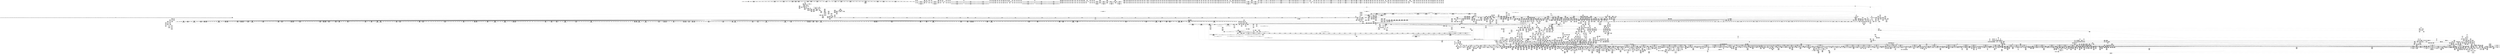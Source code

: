 digraph {
	CE0x6a6de00 [shape=record,shape=Mrecord,label="{CE0x6a6de00|tomoyo_const_part_length:len.0|*SummSink*}"]
	CE0x4b28bd0 [shape=record,shape=Mrecord,label="{CE0x4b28bd0|0:_i16,_:_CRE_683,684_}"]
	CE0x69c38e0 [shape=record,shape=Mrecord,label="{CE0x69c38e0|0:_i16,_:_CRE_243,244_}"]
	CE0x680d460 [shape=record,shape=Mrecord,label="{CE0x680d460|i1_true|*Constant*}"]
	CE0x4c482c0 [shape=record,shape=Mrecord,label="{CE0x4c482c0|tomoyo_audit_path2_log:param3|security/tomoyo/file.c,183|*SummSink*}"]
	CE0x6a61fd0 [shape=record,shape=Mrecord,label="{CE0x6a61fd0|get_current:entry|*SummSink*}"]
	CE0x68011b0 [shape=record,shape=Mrecord,label="{CE0x68011b0|tomoyo_init_request_info:tmp12|security/tomoyo/util.c,1010|*SummSource*}"]
	CE0x58909a0 [shape=record,shape=Mrecord,label="{CE0x58909a0|0:_i16,_:_CRE_486,487_}"]
	CE0x4cf4ba0 [shape=record,shape=Mrecord,label="{CE0x4cf4ba0|tomoyo_path_rename:dentry|security/tomoyo/tomoyo.c,298|*SummSink*}"]
	CE0x6ad7ab0 [shape=record,shape=Mrecord,label="{CE0x6ad7ab0|0:_i16,_:_CRE_0,2_|*MultipleSource*|security/tomoyo/file.c,912|security/tomoyo/file.c,912|security/tomoyo/file.c,912}"]
	CE0x6708ea0 [shape=record,shape=Mrecord,label="{CE0x6708ea0|i64_18|*Constant*|*SummSource*}"]
	CE0x58a1ba0 [shape=record,shape=Mrecord,label="{CE0x58a1ba0|tomoyo_path2_perm:tmp36|security/tomoyo/file.c,912|*SummSource*}"]
	CE0x5785080 [shape=record,shape=Mrecord,label="{CE0x5785080|tomoyo_path2_perm:tmp67|security/tomoyo/file.c,936|*SummSource*}"]
	CE0x66c07e0 [shape=record,shape=Mrecord,label="{CE0x66c07e0|tomoyo_get_mode:tmp26|security/tomoyo/util.c,987}"]
	CE0x8288b10 [shape=record,shape=Mrecord,label="{CE0x8288b10|0:_%struct.tomoyo_obj_info*,_24:_%struct.tomoyo_path_info*,_32:_%struct.tomoyo_path_info*,_40:_i8,_72:_i8,_76:_i8,_:_SCMRE_40,41_}"]
	CE0x69f2df0 [shape=record,shape=Mrecord,label="{CE0x69f2df0|tomoyo_path2_perm:cmp|security/tomoyo/file.c,899|*SummSink*}"]
	CE0x6a9e6b0 [shape=record,shape=Mrecord,label="{CE0x6a9e6b0|i64_1|*Constant*}"]
	CE0x8068c90 [shape=record,shape=Mrecord,label="{CE0x8068c90|_call_void_mcount()_#3|*SummSink*}"]
	CE0x6869b80 [shape=record,shape=Mrecord,label="{CE0x6869b80|40:_%struct.tomoyo_policy_namespace*,_48:_i8,_:_GCRE_tomoyo_kernel_domain_external_global_%struct.tomoyo_domain_info_49,50_|*MultipleSource*|security/tomoyo/util.c,1005|security/tomoyo/util.c,1007|Function::tomoyo_init_request_info&Arg::domain::}"]
	CE0x7fb6e30 [shape=record,shape=Mrecord,label="{CE0x7fb6e30|_ret_void,_!dbg_!38907|include/linux/srcu.h,238|*SummSink*}"]
	CE0x4ae32f0 [shape=record,shape=Mrecord,label="{CE0x4ae32f0|i8*_undef|*Constant*|*SummSource*}"]
	CE0x4a6e5c0 [shape=record,shape=Mrecord,label="{CE0x4a6e5c0|0:_i16,_:_CRE_303,304_}"]
	CE0x75cc0a0 [shape=record,shape=Mrecord,label="{CE0x75cc0a0|i64*_getelementptr_inbounds_(_11_x_i64_,_11_x_i64_*___llvm_gcov_ctr54147,_i64_0,_i64_6)|*Constant*}"]
	CE0x8164ec0 [shape=record,shape=Mrecord,label="{CE0x8164ec0|tomoyo_get_realpath:tobool|security/tomoyo/file.c,151|*SummSink*}"]
	CE0x5807740 [shape=record,shape=Mrecord,label="{CE0x5807740|tomoyo_get_mode:mode.0|*SummSource*}"]
	CE0x80463f0 [shape=record,shape=Mrecord,label="{CE0x80463f0|tomoyo_path2_perm:tmp26|*LoadInst*|security/tomoyo/file.c,911|*SummSource*}"]
	CE0x6bb2d90 [shape=record,shape=Mrecord,label="{CE0x6bb2d90|104:_%struct.inode*,_:_CRE_318,319_}"]
	CE0x4c26b90 [shape=record,shape=Mrecord,label="{CE0x4c26b90|0:_i16,_:_CRE_882,883_}"]
	CE0x679b330 [shape=record,shape=Mrecord,label="{CE0x679b330|tomoyo_read_lock:tmp1}"]
	CE0x6baf870 [shape=record,shape=Mrecord,label="{CE0x6baf870|srcu_read_lock:call|include/linux/srcu.h,220|*SummSink*}"]
	CE0x6972e00 [shape=record,shape=Mrecord,label="{CE0x6972e00|i32_47|*Constant*|*SummSource*}"]
	CE0x6b55740 [shape=record,shape=Mrecord,label="{CE0x6b55740|tomoyo_path2_perm:call5|security/tomoyo/file.c,904|*SummSource*}"]
	CE0x6945370 [shape=record,shape=Mrecord,label="{CE0x6945370|i64*_null|*Constant*|*SummSource*}"]
	CE0x66721e0 [shape=record,shape=Mrecord,label="{CE0x66721e0|tomoyo_const_part_length:tmp18|security/tomoyo/util.c,627}"]
	CE0x6a439d0 [shape=record,shape=Mrecord,label="{CE0x6a439d0|i64**_getelementptr_inbounds_(_3_x_i64*_,_3_x_i64*_*___llvm_gcda_edge_table14,_i64_0,_i64_1)|*Constant*|*SummSource*}"]
	CE0x694d480 [shape=record,shape=Mrecord,label="{CE0x694d480|tomoyo_path2_perm:tmp34|security/tomoyo/file.c,912}"]
	CE0x82d6190 [shape=record,shape=Mrecord,label="{CE0x82d6190|0:_%struct.tomoyo_obj_info*,_24:_%struct.tomoyo_path_info*,_32:_%struct.tomoyo_path_info*,_40:_i8,_72:_i8,_76:_i8,_:_SCMRE_53,54_}"]
	CE0x57df7e0 [shape=record,shape=Mrecord,label="{CE0x57df7e0|tomoyo_fill_path_info:conv7|security/tomoyo/util.c,668|*SummSink*}"]
	CE0x65ec7b0 [shape=record,shape=Mrecord,label="{CE0x65ec7b0|__llvm_gcov_indirect_counter_increment114:bb|*SummSink*}"]
	CE0x7fdd4a0 [shape=record,shape=Mrecord,label="{CE0x7fdd4a0|tomoyo_path2_perm:tmp54|security/tomoyo/file.c,930|*SummSource*}"]
	CE0x82d97a0 [shape=record,shape=Mrecord,label="{CE0x82d97a0|tomoyo_add_slash:tmp9|security/tomoyo/file.c,136}"]
	CE0x4b7f760 [shape=record,shape=Mrecord,label="{CE0x4b7f760|tomoyo_fill_path_info:tmp4|security/tomoyo/util.c,667}"]
	CE0x69836c0 [shape=record,shape=Mrecord,label="{CE0x69836c0|i64*_getelementptr_inbounds_(_11_x_i64_,_11_x_i64_*___llvm_gcov_ctr54147,_i64_0,_i64_10)|*Constant*}"]
	CE0x4b291c0 [shape=record,shape=Mrecord,label="{CE0x4b291c0|0:_i16,_:_CRE_704,712_|*MultipleSource*|security/tomoyo/file.c,912|security/tomoyo/file.c,912|security/tomoyo/file.c,912}"]
	CE0x75cb690 [shape=record,shape=Mrecord,label="{CE0x75cb690|tomoyo_fill_path_info:tmp6|security/tomoyo/util.c,667}"]
	CE0x6918fa0 [shape=record,shape=Mrecord,label="{CE0x6918fa0|tomoyo_init_request_info:tmp9|security/tomoyo/util.c,1006|*SummSource*}"]
	CE0x4c47cd0 [shape=record,shape=Mrecord,label="{CE0x4c47cd0|srcu_read_unlock:entry|*SummSink*}"]
	CE0x6afabd0 [shape=record,shape=Mrecord,label="{CE0x6afabd0|i64*_getelementptr_inbounds_(_30_x_i64_,_30_x_i64_*___llvm_gcov_ctr13,_i64_0,_i64_0)|*Constant*|*SummSink*}"]
	CE0x68814a0 [shape=record,shape=Mrecord,label="{CE0x68814a0|VOIDTB_TE:_CE_194,195_}"]
	CE0x593e4c0 [shape=record,shape=Mrecord,label="{CE0x593e4c0|tomoyo_get_mode:config7|security/tomoyo/util.c,983|*SummSource*}"]
	CE0x658ca20 [shape=record,shape=Mrecord,label="{CE0x658ca20|tomoyo_read_unlock:tmp3|*SummSink*}"]
	CE0x4c63610 [shape=record,shape=Mrecord,label="{CE0x4c63610|0:_i16,_:_CRE_909,910_}"]
	CE0x80d6f10 [shape=record,shape=Mrecord,label="{CE0x80d6f10|i64_2|*Constant*|*SummSource*}"]
	CE0x6649a90 [shape=record,shape=Mrecord,label="{CE0x6649a90|tomoyo_path2_perm:tmp55|security/tomoyo/file.c,931}"]
	CE0x69352e0 [shape=record,shape=Mrecord,label="{CE0x69352e0|_call_void_rcu_lock_acquire(%struct.lockdep_map*_%dep_map)_#9,_!dbg_!38906|include/linux/srcu.h,222|*SummSink*}"]
	CE0x7fb5ad0 [shape=record,shape=Mrecord,label="{CE0x7fb5ad0|tomoyo_const_part_length:incdec.ptr7|security/tomoyo/util.c,631|*SummSink*}"]
	CE0x80d4ef0 [shape=record,shape=Mrecord,label="{CE0x80d4ef0|0:_%struct.tomoyo_obj_info*,_24:_%struct.tomoyo_path_info*,_32:_%struct.tomoyo_path_info*,_40:_i8,_72:_i8,_76:_i8,_:_SCMRE_8,16_|*MultipleSource*|security/tomoyo/file.c, 891|security/tomoyo/file.c,891|security/tomoyo/file.c,920|Function::tomoyo_init_request_info&Arg::r::}"]
	CE0x82761d0 [shape=record,shape=Mrecord,label="{CE0x82761d0|tomoyo_audit_path2_log:tmp3|*SummSink*}"]
	CE0x6b1e130 [shape=record,shape=Mrecord,label="{CE0x6b1e130|COLLAPSED:_GCMRE___llvm_gcov_ctr22_internal_global_2_x_i64_zeroinitializer:_elem_0:default:}"]
	CE0x6b35320 [shape=record,shape=Mrecord,label="{CE0x6b35320|0:_i16,_:_CRE_172,173_}"]
	CE0x67630c0 [shape=record,shape=Mrecord,label="{CE0x67630c0|tomoyo_path2_perm:tmp40|security/tomoyo/file.c,912}"]
	CE0x6669650 [shape=record,shape=Mrecord,label="{CE0x6669650|GLOBAL:tomoyo_index2category|Global_var:tomoyo_index2category|*SummSink*}"]
	CE0x82edc00 [shape=record,shape=Mrecord,label="{CE0x82edc00|tomoyo_get_mode:idxprom|security/tomoyo/util.c,981|*SummSink*}"]
	CE0x7fb62f0 [shape=record,shape=Mrecord,label="{CE0x7fb62f0|tomoyo_const_part_length:if.end|*SummSink*}"]
	CE0x5785190 [shape=record,shape=Mrecord,label="{CE0x5785190|tomoyo_path2_perm:tmp67|security/tomoyo/file.c,936|*SummSink*}"]
	CE0x7fdb8b0 [shape=record,shape=Mrecord,label="{CE0x7fdb8b0|i32_1|*Constant*}"]
	CE0x8017a30 [shape=record,shape=Mrecord,label="{CE0x8017a30|VOIDTB_TE:_CE_177,178_}"]
	CE0x685a4a0 [shape=record,shape=Mrecord,label="{CE0x685a4a0|tomoyo_fill_path_info:entry}"]
	CE0x4b26970 [shape=record,shape=Mrecord,label="{CE0x4b26970|tomoyo_const_part_length:tmp8|security/tomoyo/util.c,626|*SummSource*}"]
	CE0x6aeb540 [shape=record,shape=Mrecord,label="{CE0x6aeb540|0:_i16,_:_CRE_149,150_}"]
	CE0x8069900 [shape=record,shape=Mrecord,label="{CE0x8069900|VOIDTB_TE:_CE_211,212_}"]
	CE0x82ee760 [shape=record,shape=Mrecord,label="{CE0x82ee760|tomoyo_get_mode:if.end14|*SummSource*}"]
	CE0x69c3e30 [shape=record,shape=Mrecord,label="{CE0x69c3e30|0:_i16,_:_CRE_248,249_}"]
	CE0x4b90dc0 [shape=record,shape=Mrecord,label="{CE0x4b90dc0|128:_i8*,_1208:_%struct.file*,_:_CMRE_32,33_}"]
	CE0x658c250 [shape=record,shape=Mrecord,label="{CE0x658c250|tomoyo_audit_path2_log:tmp2|*SummSink*}"]
	CE0x6528bf0 [shape=record,shape=Mrecord,label="{CE0x6528bf0|0:_i16,_:_CRE_952,960_|*MultipleSource*|security/tomoyo/file.c,912|security/tomoyo/file.c,912|security/tomoyo/file.c,912}"]
	CE0x65d2b60 [shape=record,shape=Mrecord,label="{CE0x65d2b60|tomoyo_init_request_info:profile3|security/tomoyo/util.c,1008|*SummSink*}"]
	CE0x5b89340 [shape=record,shape=Mrecord,label="{CE0x5b89340|i64*_getelementptr_inbounds_(_31_x_i64_,_31_x_i64_*___llvm_gcov_ctr43150,_i64_0,_i64_27)|*Constant*|*SummSource*}"]
	CE0x4b4ae90 [shape=record,shape=Mrecord,label="{CE0x4b4ae90|0:_i16,_:_CRE_592,593_}"]
	CE0x58f8d70 [shape=record,shape=Mrecord,label="{CE0x58f8d70|__llvm_gcov_indirect_counter_increment114:pred}"]
	CE0x5aa1640 [shape=record,shape=Mrecord,label="{CE0x5aa1640|0:_i16,_:_CRE_296,297_}"]
	CE0x694d310 [shape=record,shape=Mrecord,label="{CE0x694d310|i64_15|*Constant*|*SummSink*}"]
	CE0x4cd2f90 [shape=record,shape=Mrecord,label="{CE0x4cd2f90|0:_i16,_:_CRE_929,930_}"]
	CE0x4c2d450 [shape=record,shape=Mrecord,label="{CE0x4c2d450|0:_i16,_:_CRE_889,890_}"]
	CE0x6669050 [shape=record,shape=Mrecord,label="{CE0x6669050|srcu_read_unlock:tmp3|*SummSource*}"]
	CE0x57a9720 [shape=record,shape=Mrecord,label="{CE0x57a9720|tomoyo_get_mode:if.then13|*SummSink*}"]
	CE0x75d8040 [shape=record,shape=Mrecord,label="{CE0x75d8040|i64*_getelementptr_inbounds_(_2_x_i64_,_2_x_i64_*___llvm_gcov_ctr32,_i64_0,_i64_0)|*Constant*|*SummSink*}"]
	CE0x680df20 [shape=record,shape=Mrecord,label="{CE0x680df20|_call_void_mcount()_#3|*SummSink*}"]
	CE0x4c7bf10 [shape=record,shape=Mrecord,label="{CE0x4c7bf10|tomoyo_fill_path_info:frombool10|security/tomoyo/util.c,668|*SummSink*}"]
	CE0x808a6e0 [shape=record,shape=Mrecord,label="{CE0x808a6e0|104:_%struct.inode*,_:_CRE_148,149_}"]
	CE0x579fd80 [shape=record,shape=Mrecord,label="{CE0x579fd80|i32_55|*Constant*|*SummSink*}"]
	CE0x6ac0aa0 [shape=record,shape=Mrecord,label="{CE0x6ac0aa0|0:_i16,_:_CRE_258,259_}"]
	CE0x5b82c30 [shape=record,shape=Mrecord,label="{CE0x5b82c30|tomoyo_const_part_length:tmp44|security/tomoyo/util.c,645|*SummSource*}"]
	CE0x8131b40 [shape=record,shape=Mrecord,label="{CE0x8131b40|rcu_lock_acquire:tmp5|include/linux/rcupdate.h,418|*SummSink*}"]
	CE0x5890890 [shape=record,shape=Mrecord,label="{CE0x5890890|0:_i16,_:_CRE_485,486_}"]
	CE0x5b8a470 [shape=record,shape=Mrecord,label="{CE0x5b8a470|_call_void___llvm_gcov_indirect_counter_increment114(i32*___llvm_gcov_global_state_pred45,_i64**_getelementptr_inbounds_(_3_x_i64*_,_3_x_i64*_*___llvm_gcda_edge_table44,_i64_0,_i64_0)),_!dbg_!38954|security/tomoyo/util.c,649}"]
	CE0x8031f30 [shape=record,shape=Mrecord,label="{CE0x8031f30|tomoyo_fill_path_info:const_len6|security/tomoyo/util.c,668}"]
	CE0x697fb70 [shape=record,shape=Mrecord,label="{CE0x697fb70|_call_void_mcount()_#3}"]
	CE0x6a4aa20 [shape=record,shape=Mrecord,label="{CE0x6a4aa20|__llvm_gcov_indirect_counter_increment:counters|Function::__llvm_gcov_indirect_counter_increment&Arg::counters::}"]
	CE0x68055a0 [shape=record,shape=Mrecord,label="{CE0x68055a0|tomoyo_get_mode:tmp6|security/tomoyo/util.c,978|*SummSink*}"]
	CE0x8088790 [shape=record,shape=Mrecord,label="{CE0x8088790|0:_i16,_:_CRE_474,475_}"]
	CE0x667ae80 [shape=record,shape=Mrecord,label="{CE0x667ae80|tomoyo_init_request_info:if.then|*SummSource*}"]
	CE0x80d4c90 [shape=record,shape=Mrecord,label="{CE0x80d4c90|tomoyo_path2_perm:obj18|security/tomoyo/file.c,920|*SummSource*}"]
	CE0x4b265a0 [shape=record,shape=Mrecord,label="{CE0x4b265a0|VOIDTB_TE:_CE_145,146_}"]
	CE0x6a19700 [shape=record,shape=Mrecord,label="{CE0x6a19700|tomoyo_path2_perm:tmp57|security/tomoyo/file.c,933|*SummSink*}"]
	CE0x4b136a0 [shape=record,shape=Mrecord,label="{CE0x4b136a0|tomoyo_get_mode:tmp14|security/tomoyo/util.c,983|*SummSink*}"]
	CE0x58d6740 [shape=record,shape=Mrecord,label="{CE0x58d6740|i32_-12|*Constant*|*SummSink*}"]
	CE0x5ab5fb0 [shape=record,shape=Mrecord,label="{CE0x5ab5fb0|0:_i16,_:_CRE_158,159_}"]
	CE0x658a940 [shape=record,shape=Mrecord,label="{CE0x658a940|VOIDTB_TE:_CE_307,308_}"]
	CE0x658aec0 [shape=record,shape=Mrecord,label="{CE0x658aec0|VOIDTB_TE:_CE_313,314_}"]
	CE0x6751490 [shape=record,shape=Mrecord,label="{CE0x6751490|i32_92|*Constant*|*SummSource*}"]
	CE0x4b270d0 [shape=record,shape=Mrecord,label="{CE0x4b270d0|tomoyo_const_part_length:tmp|*SummSource*}"]
	CE0x678d3f0 [shape=record,shape=Mrecord,label="{CE0x678d3f0|rcu_lock_acquire:tmp2|*SummSink*}"]
	CE0x58070f0 [shape=record,shape=Mrecord,label="{CE0x58070f0|tomoyo_get_mode:idxprom6|security/tomoyo/util.c,983}"]
	CE0x6bb2ec0 [shape=record,shape=Mrecord,label="{CE0x6bb2ec0|104:_%struct.inode*,_:_CRE_319,320_}"]
	CE0x4d85410 [shape=record,shape=Mrecord,label="{CE0x4d85410|tomoyo_audit_path2_log:tmp10|security/tomoyo/file.c,184}"]
	CE0x499ee50 [shape=record,shape=Mrecord,label="{CE0x499ee50|i32_1205|*Constant*}"]
	CE0x6a64ab0 [shape=record,shape=Mrecord,label="{CE0x6a64ab0|VOIDTB_TE:_CE_159,160_}"]
	CE0x800f5a0 [shape=record,shape=Mrecord,label="{CE0x800f5a0|0:_i16,_:_CRE_580,581_}"]
	CE0x680ee90 [shape=record,shape=Mrecord,label="{CE0x680ee90|tomoyo_get_mode:profile|Function::tomoyo_get_mode&Arg::profile::}"]
	CE0x6646950 [shape=record,shape=Mrecord,label="{CE0x6646950|0:_i16,_:_CRE_528,536_|*MultipleSource*|security/tomoyo/file.c,912|security/tomoyo/file.c,912|security/tomoyo/file.c,912}"]
	CE0x75ddf50 [shape=record,shape=Mrecord,label="{CE0x75ddf50|VOIDTB_TE:_CE_224,232_|Function::tomoyo_path_rename&Arg::new_dentry::}"]
	CE0x68ad890 [shape=record,shape=Mrecord,label="{CE0x68ad890|tomoyo_get_mode:tmp13|security/tomoyo/util.c,982|*SummSink*}"]
	CE0x664c150 [shape=record,shape=Mrecord,label="{CE0x664c150|tomoyo_path2_perm:path2|Function::tomoyo_path2_perm&Arg::path2::|*SummSink*}"]
	CE0x816ba70 [shape=record,shape=Mrecord,label="{CE0x816ba70|GLOBAL:__llvm_gcov_ctr26|Global_var:__llvm_gcov_ctr26|*SummSink*}"]
	CE0x6597650 [shape=record,shape=Mrecord,label="{CE0x6597650|i32_0|*Constant*|*SummSource*}"]
	CE0x6726bd0 [shape=record,shape=Mrecord,label="{CE0x6726bd0|i32_0|*Constant*}"]
	CE0x59a02b0 [shape=record,shape=Mrecord,label="{CE0x59a02b0|0:_%struct.vfsmount*,_:_CRE_0,8_|*MultipleSource*|Function::tomoyo_path_rename&Arg::old_parent::|security/tomoyo/tomoyo.c,298}"]
	CE0x6945810 [shape=record,shape=Mrecord,label="{CE0x6945810|i64*_getelementptr_inbounds_(_30_x_i64_,_30_x_i64_*___llvm_gcov_ctr13,_i64_0,_i64_0)|*Constant*|*SummSource*}"]
	CE0x68f1380 [shape=record,shape=Mrecord,label="{CE0x68f1380|tomoyo_path2_perm:tmp23|security/tomoyo/file.c,904|*SummSource*}"]
	CE0x6634ad0 [shape=record,shape=Mrecord,label="{CE0x6634ad0|tomoyo_path_rename:new_parent|Function::tomoyo_path_rename&Arg::new_parent::|*SummSink*}"]
	CE0x5a56e30 [shape=record,shape=Mrecord,label="{CE0x5a56e30|GLOBAL:lockdep_rcu_suspicious|*Constant*}"]
	CE0x6987980 [shape=record,shape=Mrecord,label="{CE0x6987980|VOIDTB_TE:_CE_199,200_}"]
	CE0x6744ae0 [shape=record,shape=Mrecord,label="{CE0x6744ae0|tomoyo_domain:tmp8|security/tomoyo/common.h,1205|*SummSink*}"]
	CE0x69c3c10 [shape=record,shape=Mrecord,label="{CE0x69c3c10|0:_i16,_:_CRE_246,247_}"]
	CE0x6763680 [shape=record,shape=Mrecord,label="{CE0x6763680|tomoyo_path2_perm:tmp41|security/tomoyo/file.c,912|*SummSink*}"]
	CE0x4a89e90 [shape=record,shape=Mrecord,label="{CE0x4a89e90|i32_255|*Constant*|*SummSource*}"]
	CE0x686a5c0 [shape=record,shape=Mrecord,label="{CE0x686a5c0|tomoyo_path2_perm:do.body|*SummSource*}"]
	CE0x8124690 [shape=record,shape=Mrecord,label="{CE0x8124690|tomoyo_const_part_length:entry|*SummSource*}"]
	CE0x75dea40 [shape=record,shape=Mrecord,label="{CE0x75dea40|tomoyo_get_realpath:tmp3|security/tomoyo/file.c,151}"]
	CE0x67733a0 [shape=record,shape=Mrecord,label="{CE0x67733a0|VOIDTB_TE:_CE_2272,6368_|*MultipleSource*|security/tomoyo/util.c,1010|Function::tomoyo_get_mode&Arg::ns::}"]
	CE0x69ab120 [shape=record,shape=Mrecord,label="{CE0x69ab120|tomoyo_const_part_length:tmp3|security/tomoyo/util.c,624}"]
	CE0x69256a0 [shape=record,shape=Mrecord,label="{CE0x69256a0|i64_6|*Constant*}"]
	CE0x4dd5dc0 [shape=record,shape=Mrecord,label="{CE0x4dd5dc0|VOIDTB_TE:_CE_204,205_}"]
	CE0x594df40 [shape=record,shape=Mrecord,label="{CE0x594df40|tomoyo_path2_perm:idxprom|security/tomoyo/file.c,898|*SummSource*}"]
	CE0x8209390 [shape=record,shape=Mrecord,label="{CE0x8209390|tomoyo_get_realpath:return|*SummSink*}"]
	CE0x4c9cbc0 [shape=record,shape=Mrecord,label="{CE0x4c9cbc0|tomoyo_audit_path2_log:call|security/tomoyo/file.c,181|*SummSource*}"]
	CE0x8017d60 [shape=record,shape=Mrecord,label="{CE0x8017d60|VOIDTB_TE:_CE_180,181_}"]
	CE0x57e0d00 [shape=record,shape=Mrecord,label="{CE0x57e0d00|0:_i16,_:_CRE_960,968_|*MultipleSource*|security/tomoyo/file.c,912|security/tomoyo/file.c,912|security/tomoyo/file.c,912}"]
	CE0x69e6960 [shape=record,shape=Mrecord,label="{CE0x69e6960|tomoyo_read_lock:tmp3}"]
	CE0x673bf30 [shape=record,shape=Mrecord,label="{CE0x673bf30|tomoyo_path2_perm:tmp}"]
	CE0x58f56e0 [shape=record,shape=Mrecord,label="{CE0x58f56e0|tomoyo_domain:tmp12|security/tomoyo/common.h,1205}"]
	CE0x4c480b0 [shape=record,shape=Mrecord,label="{CE0x4c480b0|tomoyo_audit_path2_log:param3|security/tomoyo/file.c,183}"]
	CE0x58368e0 [shape=record,shape=Mrecord,label="{CE0x58368e0|tomoyo_get_mode:idxprom3|security/tomoyo/util.c,983|*SummSink*}"]
	CE0x75e0aa0 [shape=record,shape=Mrecord,label="{CE0x75e0aa0|__llvm_gcov_indirect_counter_increment:tmp|*SummSink*}"]
	CE0x6a8f5a0 [shape=record,shape=Mrecord,label="{CE0x6a8f5a0|GLOBAL:__srcu_read_lock|*Constant*|*SummSource*}"]
	CE0x4a56b60 [shape=record,shape=Mrecord,label="{CE0x4a56b60|tomoyo_domain:do.end|*SummSource*}"]
	CE0x66786e0 [shape=record,shape=Mrecord,label="{CE0x66786e0|tomoyo_fill_path_info:tmp2|*LoadInst*|security/tomoyo/util.c,663|*SummSource*}"]
	CE0x667afd0 [shape=record,shape=Mrecord,label="{CE0x667afd0|tomoyo_path2_perm:sw.bb17}"]
	CE0x68ad630 [shape=record,shape=Mrecord,label="{CE0x68ad630|tomoyo_get_mode:tmp13|security/tomoyo/util.c,982}"]
	CE0x68aa4e0 [shape=record,shape=Mrecord,label="{CE0x68aa4e0|104:_%struct.inode*,_:_CRE_176,177_}"]
	CE0x6ac0ff0 [shape=record,shape=Mrecord,label="{CE0x6ac0ff0|0:_i16,_:_CRE_263,264_}"]
	CE0x6678840 [shape=record,shape=Mrecord,label="{CE0x6678840|tomoyo_fill_path_info:tmp2|*LoadInst*|security/tomoyo/util.c,663|*SummSink*}"]
	CE0x4c7c9c0 [shape=record,shape=Mrecord,label="{CE0x4c7c9c0|GLOBAL:full_name_hash|*Constant*|*SummSink*}"]
	CE0x4b7fa00 [shape=record,shape=Mrecord,label="{CE0x4b7fa00|rcu_lock_release:entry}"]
	CE0x80b6180 [shape=record,shape=Mrecord,label="{CE0x80b6180|i64*_getelementptr_inbounds_(_5_x_i64_,_5_x_i64_*___llvm_gcov_ctr32134,_i64_0,_i64_4)|*Constant*|*SummSource*}"]
	CE0x6bba740 [shape=record,shape=Mrecord,label="{CE0x6bba740|__llvm_gcov_indirect_counter_increment:bb4|*SummSource*}"]
	CE0x6bda580 [shape=record,shape=Mrecord,label="{CE0x6bda580|tomoyo_path2_perm:out}"]
	CE0x6589630 [shape=record,shape=Mrecord,label="{CE0x6589630|i64*_getelementptr_inbounds_(_11_x_i64_,_11_x_i64_*___llvm_gcov_ctr54147,_i64_0,_i64_1)|*Constant*|*SummSink*}"]
	CE0x69881b0 [shape=record,shape=Mrecord,label="{CE0x69881b0|VOIDTB_TE:_CE_146,147_}"]
	CE0x4a8a510 [shape=record,shape=Mrecord,label="{CE0x4a8a510|tomoyo_audit_path2_log:tmp}"]
	CE0x8077610 [shape=record,shape=Mrecord,label="{CE0x8077610|VOIDTB_TE:_GCE_Function_Attrs:_noredzone_nounwind_optsize_define_internal_zeroext_i1_tomoyo_check_path2_acl(%struct.tomoyo_request_info*_%r,_%struct.tomoyo_acl_info*_%ptr)_#0_entry:_%tmp_load_i64,_i64*_getelementptr_inbounds_(_7_x_i64_,_7_x_i64_*___llvm_gcov_ctr38,_i64_0,_i64_0)_%tmp1_add_i64_%tmp,_1_store_i64_%tmp1,_i64*_getelementptr_inbounds_(_7_x_i64_,_7_x_i64_*___llvm_gcov_ctr38,_i64_0,_i64_0)_br_label_%bb_bb:_preds_%entry_call_void_mcount()_#3_call_void_llvm.dbg.value(metadata_%struct.tomoyo_request_info*_%r,_i64_0,_metadata_!8419,_metadata_!38901),_!dbg_!39766_call_void_llvm.dbg.value(metadata_%struct.tomoyo_acl_info*_%ptr,_i64_0,_metadata_!8420,_metadata_!38901),_!dbg_!39767_call_void_llvm.dbg.value(metadata_%struct.tomoyo_acl_info*_%ptr,_i64_0,_metadata_!8422,_metadata_!38901),_!dbg_!39768_%tmp2_bitcast_%struct.tomoyo_acl_info*_%ptr_to_i8*,_!dbg_!39769_%add.ptr_getelementptr_i8,_i8*_%tmp2,_i64_0,_!dbg_!39770_%tmp3_bitcast_i8*_%add.ptr_to_%struct.tomoyo_path2_acl*,_!dbg_!39771_call_void_llvm.dbg.value(metadata_%struct.tomoyo_path2_acl*_%tmp3,_i64_0,_metadata_!8421,_metadata_!38901),_!dbg_!39772_%perm_getelementptr_inbounds_%struct.tomoyo_path2_acl,_%struct.tomoyo_path2_acl*_%tmp3,_i32_0,_i32_1,_!dbg_!39773_%tmp4_load_i8,_i8*_%perm,_align_1,_!dbg_!39773_%conv_zext_i8_%tmp4_to_i32,_!dbg_!39774_%param_getelementptr_inbounds_%struct.tomoyo_request_info,_%struct.tomoyo_request_info*_%r,_i32_0,_i32_3,_!dbg_!39775_%path2_bitcast_%union.anon.91*_%param_to_%struct.anon.92*,_!dbg_!39776_%operation_getelementptr_inbounds_%struct.anon.92,_%struct.anon.92*_%path2,_i32_0,_i32_2,_!dbg_!39777_%tmp5_load_i8,_i8*_%operation,_align_1,_!dbg_!39777_%conv1_zext_i8_%tmp5_to_i32,_!dbg_!39778_%shl_shl_i32_1,_%conv1,_!dbg_!39779_%and_and_i32_%conv,_%shl,_!dbg_!39780_%tobool_icmp_ne_i32_%and,_0,_!dbg_!39780_%tmp6_select_i1_%tobool,_i64_1,_i64_2,_!dbg_!39781_%tmp7_getelementptr_inbounds_7_x_i64_,_7_x_i64_*___llvm_gcov_ctr38,_i64_0,_i64_%tmp6,_!dbg_!39781_%tmp8_load_i64,_i64*_%tmp7,_!dbg_!39781_%tmp9_add_i64_%tmp8,_1,_!dbg_!39781_store_i64_%tmp9,_i64*_%tmp7,_!dbg_!39781_br_i1_%tobool,_label_%land.lhs.true,_label_%land.end,_!dbg_!39781_land.lhs.true:_preds_%bb_%param2_getelementptr_inbounds_%struct.tomoyo_request_info,_%struct.tomoyo_request_info*_%r,_i32_0,_i32_3,_!dbg_!39782_%path23_bitcast_%union.anon.91*_%param2_to_%struct.anon.92*,_!dbg_!39783_%filename1_getelementptr_inbounds_%struct.anon.92,_%struct.anon.92*_%path23,_i32_0,_i32_0,_!dbg_!39784_%tmp10_load_%struct.tomoyo_path_info*,_%struct.tomoyo_path_info**_%filename1,_align_8,_!dbg_!39784_%name1_getelementptr_inbounds_%struct.tomoyo_path2_acl,_%struct.tomoyo_path2_acl*_%tmp3,_i32_0,_i32_2,_!dbg_!39785_%call_call_%struct.tomoyo_path_info*_tomoyo_compare_name_union(%struct.tomoyo_path_info*_%tmp10,_%struct.tomoyo_name_union*_%name1)_#9,_!dbg_!39786_%tobool4_icmp_ne_%struct.tomoyo_path_info*_%call,_null,_!dbg_!39786_%tmp11_select_i1_%tobool4,_i64_3,_i64_4,_!dbg_!39787_%tmp12_getelementptr_inbounds_7_x_i64_,_7_x_i64_*___llvm_gcov_ctr38,_i64_0,_i64_%tmp11,_!dbg_!39787_%tmp13_load_i64,_i64*_%tmp12,_!dbg_!39787_%tmp14_add_i64_%tmp13,_1,_!dbg_!39787_store_i64_%tmp14,_i64*_%tmp12,_!dbg_!39787_br_i1_%tobool4,_label_%land.rhs,_label_%land.end,_!dbg_!39787_land.rhs:_preds_%land.lhs.true_%tmp15_load_i64,_i64*_getelementptr_inbounds_(_7_x_i64_,_7_x_i64_*___llvm_gcov_ctr38,_i64_0,_i64_5),_!dbg_!39788_%tmp16_add_i64_%tmp15,_1,_!dbg_!39788_store_i64_%tmp16,_i64*_getelementptr_inbounds_(_7_x_i64_,_7_x_i64_*___llvm_gcov_ctr38,_i64_0,_i64_5),_!dbg_!39788_%param5_getelementptr_inbounds_%struct.tomoyo_request_info,_%struct.tomoyo_request_info*_%r,_i32_0,_i32_3,_!dbg_!39790_%path26_bitcast_%union.anon.91*_%param5_to_%struct.anon.92*,_!dbg_!39791_%filename2_getelementptr_inbounds_%struct.anon.92,_%struct.anon.92*_%path26,_i32_0,_i32_1,_!dbg_!39792_%tmp17_load_%struct.tomoyo_path_info*,_%struct.tomoyo_path_info**_%filename2,_align_8,_!dbg_!39792_%name2_getelementptr_inbounds_%struct.tomoyo_path2_acl,_%struct.tomoyo_path2_acl*_%tmp3,_i32_0,_i32_3,_!dbg_!39793_%call7_call_%struct.tomoyo_path_info*_tomoyo_compare_name_union(%struct.tomoyo_path_info*_%tmp17,_%struct.tomoyo_name_union*_%name2)_#9,_!dbg_!39794_%tobool8_icmp_ne_%struct.tomoyo_path_info*_%call7,_null,_!dbg_!39787_br_label_%land.end_land.end:_preds_%land.rhs,_%land.lhs.true,_%bb_%tmp18_phi_i1_false,_%land.lhs.true_,_false,_%bb_,_%tobool8,_%land.rhs_%tmp19_load_i64,_i64*_getelementptr_inbounds_(_7_x_i64_,_7_x_i64_*___llvm_gcov_ctr38,_i64_0,_i64_6),_!dbg_!39795_%tmp20_add_i64_%tmp19,_1,_!dbg_!39795_store_i64_%tmp20,_i64*_getelementptr_inbounds_(_7_x_i64_,_7_x_i64_*___llvm_gcov_ctr38,_i64_0,_i64_6),_!dbg_!39795_ret_i1_%tmp18,_!dbg_!39795_:_elem_0:default:}"]
	CE0x4ae5a70 [shape=record,shape=Mrecord,label="{CE0x4ae5a70|0:_i16,_:_CRE_614,615_}"]
	CE0x6b35430 [shape=record,shape=Mrecord,label="{CE0x6b35430|0:_i16,_:_CRE_173,174_}"]
	CE0x81339b0 [shape=record,shape=Mrecord,label="{CE0x81339b0|0:_%struct.tomoyo_obj_info*,_24:_%struct.tomoyo_path_info*,_32:_%struct.tomoyo_path_info*,_40:_i8,_72:_i8,_76:_i8,_:_SCMRE_31,32_}"]
	CE0x6b2b790 [shape=record,shape=Mrecord,label="{CE0x6b2b790|104:_%struct.inode*,_:_CRE_232,240_|*MultipleSource*|*LoadInst*|security/tomoyo/file.c,911|security/tomoyo/file.c,912|Function::tomoyo_path_rename&Arg::old_dentry::}"]
	CE0x4b54db0 [shape=record,shape=Mrecord,label="{CE0x4b54db0|0:_i8,_array:_GCRE_tomoyo_index2category_constant_39_x_i8_c_00_00_00_00_00_00_00_00_00_00_00_00_00_00_00_00_00_00_00_00_00_00_00_01_01_01_01_01_01_01_01_01_01_01_01_01_01_01_02_,_align_16:_elem_18::|security/tomoyo/util.c,983}"]
	CE0x65e2750 [shape=record,shape=Mrecord,label="{CE0x65e2750|tomoyo_const_part_length:tmp31|security/tomoyo/util.c,641}"]
	CE0x67ed720 [shape=record,shape=Mrecord,label="{CE0x67ed720|0:_i16,_:_CRE_272,273_}"]
	CE0x6672f10 [shape=record,shape=Mrecord,label="{CE0x6672f10|tomoyo_const_part_length:if.end6}"]
	CE0x6ad7470 [shape=record,shape=Mrecord,label="{CE0x6ad7470|0:_i16,_:_CRE_16,24_|*MultipleSource*|security/tomoyo/file.c,912|security/tomoyo/file.c,912|security/tomoyo/file.c,912}"]
	CE0x6536930 [shape=record,shape=Mrecord,label="{CE0x6536930|GLOBAL:__llvm_gcov_ctr26|Global_var:__llvm_gcov_ctr26}"]
	CE0x59c1d40 [shape=record,shape=Mrecord,label="{CE0x59c1d40|tomoyo_path_rename:entry|*SummSink*}"]
	CE0x6a43f10 [shape=record,shape=Mrecord,label="{CE0x6a43f10|_ret_void|*SummSink*}"]
	CE0x581be30 [shape=record,shape=Mrecord,label="{CE0x581be30|GLOBAL:lock_release|*Constant*}"]
	CE0x65309c0 [shape=record,shape=Mrecord,label="{CE0x65309c0|tomoyo_add_slash:call|security/tomoyo/file.c,136|*SummSink*}"]
	CE0x5aa1860 [shape=record,shape=Mrecord,label="{CE0x5aa1860|0:_i16,_:_CRE_298,299_}"]
	CE0x6ac1100 [shape=record,shape=Mrecord,label="{CE0x6ac1100|0:_i16,_:_CRE_264,265_}"]
	CE0x80ddae0 [shape=record,shape=Mrecord,label="{CE0x80ddae0|tomoyo_path2_perm:tmp9|security/tomoyo/file.c,898}"]
	CE0x658bbf0 [shape=record,shape=Mrecord,label="{CE0x658bbf0|tomoyo_add_slash:tmp8|security/tomoyo/file.c,132}"]
	CE0x586d1a0 [shape=record,shape=Mrecord,label="{CE0x586d1a0|i64*_getelementptr_inbounds_(_5_x_i64_,_5_x_i64_*___llvm_gcov_ctr28130,_i64_0,_i64_0)|*Constant*}"]
	CE0x6b95c40 [shape=record,shape=Mrecord,label="{CE0x6b95c40|tomoyo_const_part_length:tmp2|security/tomoyo/util.c,624|*SummSource*}"]
	CE0x6ab7800 [shape=record,shape=Mrecord,label="{CE0x6ab7800|tomoyo_read_lock:entry}"]
	CE0x66cdf20 [shape=record,shape=Mrecord,label="{CE0x66cdf20|104:_%struct.inode*,_:_CRE_181,182_}"]
	CE0x4c7c900 [shape=record,shape=Mrecord,label="{CE0x4c7c900|GLOBAL:full_name_hash|*Constant*|*SummSource*}"]
	CE0x7fffca0 [shape=record,shape=Mrecord,label="{CE0x7fffca0|0:_i16,_:_CRE_144,145_}"]
	CE0x4b263c0 [shape=record,shape=Mrecord,label="{CE0x4b263c0|VOIDTB_TE:_CE_144,145_}"]
	CE0x6bb28d0 [shape=record,shape=Mrecord,label="{CE0x6bb28d0|104:_%struct.inode*,_:_CRE_314,315_}"]
	CE0x4ae2f50 [shape=record,shape=Mrecord,label="{CE0x4ae2f50|rcu_lock_acquire:tmp7|*SummSource*}"]
	CE0x80edb00 [shape=record,shape=Mrecord,label="{CE0x80edb00|128:_i8*,_1208:_%struct.file*,_:_CMRE_2,3_}"]
	CE0x66ad3c0 [shape=record,shape=Mrecord,label="{CE0x66ad3c0|__llvm_gcov_indirect_counter_increment:tmp2|*SummSink*}"]
	CE0x6647bd0 [shape=record,shape=Mrecord,label="{CE0x6647bd0|VOIDTB_TE:_CE_2048,2096_|*MultipleSource*|security/tomoyo/util.c,1010|Function::tomoyo_get_mode&Arg::ns::}"]
	CE0x6aa7720 [shape=record,shape=Mrecord,label="{CE0x6aa7720|i64*_getelementptr_inbounds_(_30_x_i64_,_30_x_i64_*___llvm_gcov_ctr13,_i64_0,_i64_28)|*Constant*}"]
	CE0x6ac0bb0 [shape=record,shape=Mrecord,label="{CE0x6ac0bb0|0:_i16,_:_CRE_259,260_}"]
	CE0x8088900 [shape=record,shape=Mrecord,label="{CE0x8088900|0:_i16,_:_CRE_476,477_}"]
	CE0x6649a20 [shape=record,shape=Mrecord,label="{CE0x6649a20|tomoyo_path2_perm:name29|security/tomoyo/file.c,931|*SummSink*}"]
	CE0x6b2a440 [shape=record,shape=Mrecord,label="{CE0x6b2a440|128:_i8*,_1208:_%struct.file*,_:_CMRE_128,136_|*MultipleSource*|security/tomoyo/common.h,1205|security/tomoyo/common.h,1205}"]
	CE0x670d3d0 [shape=record,shape=Mrecord,label="{CE0x670d3d0|tomoyo_init_request_info:ns|security/tomoyo/util.c,1010|*SummSource*}"]
	CE0x65d2aa0 [shape=record,shape=Mrecord,label="{CE0x65d2aa0|tomoyo_init_request_info:profile3|security/tomoyo/util.c,1008}"]
	CE0x6781870 [shape=record,shape=Mrecord,label="{CE0x6781870|i64*_getelementptr_inbounds_(_12_x_i64_,_12_x_i64_*___llvm_gcov_ctr31133,_i64_0,_i64_11)|*Constant*|*SummSink*}"]
	CE0x7fff7b0 [shape=record,shape=Mrecord,label="{CE0x7fff7b0|0:_i16,_:_CRE_139,140_}"]
	CE0x6a19850 [shape=record,shape=Mrecord,label="{CE0x6a19850|i64_25|*Constant*}"]
	CE0x6bb5c10 [shape=record,shape=Mrecord,label="{CE0x6bb5c10|tomoyo_path2_perm:tmp21|security/tomoyo/file.c,904}"]
	CE0x65edec0 [shape=record,shape=Mrecord,label="{CE0x65edec0|tomoyo_get_mode:if.then}"]
	CE0x8164d30 [shape=record,shape=Mrecord,label="{CE0x8164d30|i64*_getelementptr_inbounds_(_6_x_i64_,_6_x_i64_*___llvm_gcov_ctr25,_i64_0,_i64_3)|*Constant*}"]
	CE0x65d2e80 [shape=record,shape=Mrecord,label="{CE0x65d2e80|tomoyo_init_request_info:type|security/tomoyo/util.c,1009}"]
	CE0x4ab9de0 [shape=record,shape=Mrecord,label="{CE0x4ab9de0|0:_i16,_:_CRE_611,612_}"]
	CE0x57cd130 [shape=record,shape=Mrecord,label="{CE0x57cd130|0:_i16,_:_CRE_558,559_}"]
	CE0x6900190 [shape=record,shape=Mrecord,label="{CE0x6900190|tomoyo_path2_perm:tmp59|security/tomoyo/file.c,933|*SummSource*}"]
	CE0x58d6500 [shape=record,shape=Mrecord,label="{CE0x58d6500|i32_-12|*Constant*|*SummSource*}"]
	CE0x69b65c0 [shape=record,shape=Mrecord,label="{CE0x69b65c0|tomoyo_init_request_info:if.then|*SummSink*}"]
	CE0x6a644b0 [shape=record,shape=Mrecord,label="{CE0x6a644b0|tomoyo_const_part_length:tmp7|security/tomoyo/util.c,625|*SummSource*}"]
	CE0x5bae740 [shape=record,shape=Mrecord,label="{CE0x5bae740|tomoyo_add_slash:bb|*SummSource*}"]
	CE0x6a740e0 [shape=record,shape=Mrecord,label="{CE0x6a740e0|i64*_getelementptr_inbounds_(_4_x_i64_,_4_x_i64_*___llvm_gcov_ctr24,_i64_0,_i64_1)|*Constant*|*SummSink*}"]
	CE0x5a8cc00 [shape=record,shape=Mrecord,label="{CE0x5a8cc00|i64_1|*Constant*|*SummSink*}"]
	CE0x67ed610 [shape=record,shape=Mrecord,label="{CE0x67ed610|0:_i16,_:_CRE_271,272_}"]
	CE0x69d9af0 [shape=record,shape=Mrecord,label="{CE0x69d9af0|tomoyo_const_part_length:incdec.ptr19|security/tomoyo/util.c,643}"]
	CE0x75cdb60 [shape=record,shape=Mrecord,label="{CE0x75cdb60|rcu_lock_release:__here|*SummSource*}"]
	CE0x4c68db0 [shape=record,shape=Mrecord,label="{CE0x4c68db0|0:_i16,_:_CRE_924,925_}"]
	CE0x4dd4a00 [shape=record,shape=Mrecord,label="{CE0x4dd4a00|tomoyo_path2_perm:tmp17|security/tomoyo/file.c,904}"]
	CE0x4bb8b20 [shape=record,shape=Mrecord,label="{CE0x4bb8b20|tomoyo_fill_path_info:frombool|security/tomoyo/util.c,667|*SummSink*}"]
	CE0x4c26ca0 [shape=record,shape=Mrecord,label="{CE0x4c26ca0|0:_i16,_:_CRE_883,884_}"]
	CE0x5813d90 [shape=record,shape=Mrecord,label="{CE0x5813d90|0:_i16,_:_CRE_506,507_}"]
	CE0x82ee500 [shape=record,shape=Mrecord,label="{CE0x82ee500|srcu_read_unlock:tmp3}"]
	CE0x80d67d0 [shape=record,shape=Mrecord,label="{CE0x80d67d0|tomoyo_get_realpath:if.end}"]
	CE0x4d044d0 [shape=record,shape=Mrecord,label="{CE0x4d044d0|GLOBAL:tomoyo_supervisor|*Constant*}"]
	CE0x6915850 [shape=record,shape=Mrecord,label="{CE0x6915850|tomoyo_path2_perm:tmp5|security/tomoyo/file.c,893|*SummSource*}"]
	CE0x6a58ce0 [shape=record,shape=Mrecord,label="{CE0x6a58ce0|0:_i8*,_array:_GCRE_tomoyo_mac_keywords_external_constant_42_x_i8*_:_elem_20::|security/tomoyo/file.c,181}"]
	CE0x65d2f90 [shape=record,shape=Mrecord,label="{CE0x65d2f90|tomoyo_init_request_info:conv|security/tomoyo/util.c,1010|*SummSink*}"]
	CE0x6ac0550 [shape=record,shape=Mrecord,label="{CE0x6ac0550|0:_i16,_:_CRE_253,254_}"]
	CE0x82430e0 [shape=record,shape=Mrecord,label="{CE0x82430e0|tomoyo_domain:tmp10|security/tomoyo/common.h,1205|*SummSource*}"]
	CE0x6ac0cc0 [shape=record,shape=Mrecord,label="{CE0x6ac0cc0|0:_i16,_:_CRE_260,261_}"]
	CE0x8064f90 [shape=record,shape=Mrecord,label="{CE0x8064f90|tomoyo_path2_perm:tmp29|security/tomoyo/file.c,912|*SummSource*}"]
	CE0x5a70110 [shape=record,shape=Mrecord,label="{CE0x5a70110|_ret_i32_%call,_!dbg_!38913|security/tomoyo/tomoyo.c,300}"]
	CE0x6992450 [shape=record,shape=Mrecord,label="{CE0x6992450|i8_0|*Constant*|*SummSource*}"]
	CE0x4c2dab0 [shape=record,shape=Mrecord,label="{CE0x4c2dab0|0:_i16,_:_CRE_895,896_}"]
	CE0x67a3d10 [shape=record,shape=Mrecord,label="{CE0x67a3d10|104:_%struct.inode*,_:_CRE_306,307_}"]
	CE0x67268a0 [shape=record,shape=Mrecord,label="{CE0x67268a0|tomoyo_init_request_info:tmp10|security/tomoyo/util.c,1006|*SummSink*}"]
	CE0x6afa960 [shape=record,shape=Mrecord,label="{CE0x6afa960|tomoyo_get_realpath:tmp5|security/tomoyo/file.c,151|*SummSource*}"]
	CE0x7fb5410 [shape=record,shape=Mrecord,label="{CE0x7fb5410|tomoyo_const_part_length:tmp11|security/tomoyo/util.c,626|*SummSink*}"]
	CE0x6944cf0 [shape=record,shape=Mrecord,label="{CE0x6944cf0|i64_4|*Constant*|*SummSink*}"]
	CE0x6b6e990 [shape=record,shape=Mrecord,label="{CE0x6b6e990|tomoyo_get_realpath:tmp10|security/tomoyo/file.c,155|*SummSource*}"]
	CE0x6a4a5a0 [shape=record,shape=Mrecord,label="{CE0x6a4a5a0|__llvm_gcov_indirect_counter_increment:entry}"]
	CE0x6a099f0 [shape=record,shape=Mrecord,label="{CE0x6a099f0|tomoyo_path2_perm:path224|security/tomoyo/file.c,924|*SummSink*}"]
	CE0x7fa6120 [shape=record,shape=Mrecord,label="{CE0x7fa6120|tomoyo_path2_perm:d_inode|security/tomoyo/file.c,912|*SummSink*}"]
	CE0x66399f0 [shape=record,shape=Mrecord,label="{CE0x66399f0|i64*_getelementptr_inbounds_(_2_x_i64_,_2_x_i64_*___llvm_gcov_ctr53148,_i64_0,_i64_1)|*Constant*|*SummSource*}"]
	CE0x6bc5780 [shape=record,shape=Mrecord,label="{CE0x6bc5780|0:_i8,_array:_GCRE_tomoyo_index2category_constant_39_x_i8_c_00_00_00_00_00_00_00_00_00_00_00_00_00_00_00_00_00_00_00_00_00_00_00_01_01_01_01_01_01_01_01_01_01_01_01_01_01_01_02_,_align_16:_elem_8::|security/tomoyo/util.c,983}"]
	CE0x829fc80 [shape=record,shape=Mrecord,label="{CE0x829fc80|tomoyo_init_request_info:tmp6|security/tomoyo/util.c,1004|*SummSource*}"]
	CE0x5990c30 [shape=record,shape=Mrecord,label="{CE0x5990c30|tomoyo_add_slash:return}"]
	CE0x6a21c40 [shape=record,shape=Mrecord,label="{CE0x6a21c40|tomoyo_const_part_length:conv11|security/tomoyo/util.c,641|*SummSource*}"]
	CE0x6b2b400 [shape=record,shape=Mrecord,label="{CE0x6b2b400|104:_%struct.inode*,_:_CRE_222,223_}"]
	CE0x5a64f20 [shape=record,shape=Mrecord,label="{CE0x5a64f20|i8_1|*Constant*}"]
	CE0x581bc80 [shape=record,shape=Mrecord,label="{CE0x581bc80|tomoyo_const_part_length:add|security/tomoyo/util.c,634|*SummSink*}"]
	CE0x4c2dde0 [shape=record,shape=Mrecord,label="{CE0x4c2dde0|0:_i16,_:_CRE_898,899_}"]
	CE0x6700e70 [shape=record,shape=Mrecord,label="{CE0x6700e70|i64*_getelementptr_inbounds_(_30_x_i64_,_30_x_i64_*___llvm_gcov_ctr13,_i64_0,_i64_29)|*Constant*|*SummSource*}"]
	CE0x6591410 [shape=record,shape=Mrecord,label="{CE0x6591410|tomoyo_const_part_length:tmp50|security/tomoyo/util.c,651|*SummSink*}"]
	CE0x658b0e0 [shape=record,shape=Mrecord,label="{CE0x658b0e0|VOIDTB_TE:_CE_315,316_}"]
	CE0x6bb5630 [shape=record,shape=Mrecord,label="{CE0x6bb5630|i64_7|*Constant*|*SummSink*}"]
	CE0x6a32d90 [shape=record,shape=Mrecord,label="{CE0x6a32d90|0:_i16,_:_CRE_233,234_}"]
	CE0x583f560 [shape=record,shape=Mrecord,label="{CE0x583f560|rcu_lock_release:tmp7}"]
	CE0x75c4170 [shape=record,shape=Mrecord,label="{CE0x75c4170|i64_7|*Constant*}"]
	CE0x58178d0 [shape=record,shape=Mrecord,label="{CE0x58178d0|tomoyo_domain:tmp16|security/tomoyo/common.h,1205|*SummSource*}"]
	CE0x5b66710 [shape=record,shape=Mrecord,label="{CE0x5b66710|i64_22|*Constant*}"]
	CE0x68aa150 [shape=record,shape=Mrecord,label="{CE0x68aa150|104:_%struct.inode*,_:_CRE_173,174_}"]
	CE0x6672070 [shape=record,shape=Mrecord,label="{CE0x6672070|tomoyo_const_part_length:tmp17|security/tomoyo/util.c,627|*SummSink*}"]
	CE0x8013b00 [shape=record,shape=Mrecord,label="{CE0x8013b00|rcu_lock_acquire:map|Function::rcu_lock_acquire&Arg::map::}"]
	CE0x59397a0 [shape=record,shape=Mrecord,label="{CE0x59397a0|tomoyo_const_part_length:tmp14|security/tomoyo/util.c,626|*SummSource*}"]
	CE0x80d64a0 [shape=record,shape=Mrecord,label="{CE0x80d64a0|i32_0|*Constant*}"]
	CE0x82e7610 [shape=record,shape=Mrecord,label="{CE0x82e7610|tomoyo_audit_path2_log:param|security/tomoyo/file.c,182}"]
	CE0x6a748c0 [shape=record,shape=Mrecord,label="{CE0x6a748c0|tomoyo_fill_path_info:sub|security/tomoyo/util.c,667}"]
	CE0x4ae5eb0 [shape=record,shape=Mrecord,label="{CE0x4ae5eb0|0:_i16,_:_CRE_618,619_}"]
	CE0x7ffe070 [shape=record,shape=Mrecord,label="{CE0x7ffe070|tomoyo_init_request_info:entry|*SummSource*}"]
	CE0x5b921d0 [shape=record,shape=Mrecord,label="{CE0x5b921d0|tomoyo_const_part_length:tmp48|security/tomoyo/util.c,649|*SummSource*}"]
	CE0x66121e0 [shape=record,shape=Mrecord,label="{CE0x66121e0|tomoyo_get_mode:tmp20|security/tomoyo/util.c,985|*SummSink*}"]
	CE0x6788b20 [shape=record,shape=Mrecord,label="{CE0x6788b20|srcu_read_lock:bb}"]
	CE0x81713e0 [shape=record,shape=Mrecord,label="{CE0x81713e0|i32_51|*Constant*}"]
	CE0x80b61f0 [shape=record,shape=Mrecord,label="{CE0x80b61f0|i64*_getelementptr_inbounds_(_5_x_i64_,_5_x_i64_*___llvm_gcov_ctr32134,_i64_0,_i64_4)|*Constant*}"]
	CE0x6a4a060 [shape=record,shape=Mrecord,label="{CE0x6a4a060|_ret_i32_%call,_!dbg_!38907|include/linux/srcu.h,223|*SummSink*}"]
	CE0x589b5c0 [shape=record,shape=Mrecord,label="{CE0x589b5c0|i32_61440|*Constant*}"]
	CE0x4dd4ff0 [shape=record,shape=Mrecord,label="{CE0x4dd4ff0|GLOBAL:tomoyo_path2_perm|*Constant*}"]
	CE0x57df1f0 [shape=record,shape=Mrecord,label="{CE0x57df1f0|tomoyo_fill_path_info:conv7|security/tomoyo/util.c,668}"]
	CE0x6b7ed90 [shape=record,shape=Mrecord,label="{CE0x6b7ed90|tomoyo_path2_perm:tmp26|*LoadInst*|security/tomoyo/file.c,911}"]
	CE0x814baa0 [shape=record,shape=Mrecord,label="{CE0x814baa0|tomoyo_get_realpath:name|security/tomoyo/file.c,150}"]
	CE0x694afe0 [shape=record,shape=Mrecord,label="{CE0x694afe0|tomoyo_fill_path_info:land.rhs}"]
	CE0x8124210 [shape=record,shape=Mrecord,label="{CE0x8124210|GLOBAL:tomoyo_policy_loaded|Global_var:tomoyo_policy_loaded}"]
	CE0x68c3340 [shape=record,shape=Mrecord,label="{CE0x68c3340|i32_2|*Constant*}"]
	CE0x5747e70 [shape=record,shape=Mrecord,label="{CE0x5747e70|tomoyo_fill_path_info:const_len6|security/tomoyo/util.c,668|*SummSink*}"]
	CE0x5ad0790 [shape=record,shape=Mrecord,label="{CE0x5ad0790|0:_i16,_:_CRE_5,6_}"]
	CE0x6aa7610 [shape=record,shape=Mrecord,label="{CE0x6aa7610|tomoyo_path2_perm:error.1|*SummSink*}"]
	CE0x66bc3e0 [shape=record,shape=Mrecord,label="{CE0x66bc3e0|104:_%struct.inode*,_:_CRE_207,208_}"]
	CE0x69f8710 [shape=record,shape=Mrecord,label="{CE0x69f8710|0:_i16,_:_CRE_432,440_|*MultipleSource*|security/tomoyo/file.c,912|security/tomoyo/file.c,912|security/tomoyo/file.c,912}"]
	CE0x6a30df0 [shape=record,shape=Mrecord,label="{CE0x6a30df0|tomoyo_path2_perm:param|security/tomoyo/file.c,922|*SummSource*}"]
	CE0x6ac0660 [shape=record,shape=Mrecord,label="{CE0x6ac0660|0:_i16,_:_CRE_254,255_}"]
	CE0x6bd9cd0 [shape=record,shape=Mrecord,label="{CE0x6bd9cd0|i8*_null|*Constant*|*SummSink*}"]
	CE0x66474b0 [shape=record,shape=Mrecord,label="{CE0x66474b0|srcu_read_lock:tmp2|*SummSink*}"]
	CE0x696fbf0 [shape=record,shape=Mrecord,label="{CE0x696fbf0|tomoyo_init_request_info:mode5|security/tomoyo/util.c,1011}"]
	CE0x57bf3e0 [shape=record,shape=Mrecord,label="{CE0x57bf3e0|104:_%struct.inode*,_:_CRE_163,164_}"]
	CE0x4b90f00 [shape=record,shape=Mrecord,label="{CE0x4b90f00|128:_i8*,_1208:_%struct.file*,_:_CMRE_33,34_}"]
	CE0x59024a0 [shape=record,shape=Mrecord,label="{CE0x59024a0|i64*_getelementptr_inbounds_(_4_x_i64_,_4_x_i64_*___llvm_gcov_ctr33,_i64_0,_i64_0)|*Constant*|*SummSink*}"]
	CE0x5a42f80 [shape=record,shape=Mrecord,label="{CE0x5a42f80|i64*_getelementptr_inbounds_(_2_x_i64_,_2_x_i64_*___llvm_gcov_ctr39,_i64_0,_i64_1)|*Constant*|*SummSink*}"]
	CE0x8043290 [shape=record,shape=Mrecord,label="{CE0x8043290|%struct.inode*_null|*Constant*|*SummSource*}"]
	CE0x69b6460 [shape=record,shape=Mrecord,label="{CE0x69b6460|tomoyo_init_request_info:if.end|*SummSource*}"]
	CE0x8045ed0 [shape=record,shape=Mrecord,label="{CE0x8045ed0|tomoyo_init_request_info:tmp2|security/tomoyo/util.c,1003|*SummSink*}"]
	CE0x6ab8390 [shape=record,shape=Mrecord,label="{CE0x6ab8390|tomoyo_path2_perm:do.end|*SummSink*}"]
	CE0x4b745c0 [shape=record,shape=Mrecord,label="{CE0x4b745c0|tomoyo_audit_path2_log:idxprom|security/tomoyo/file.c,182}"]
	CE0x6b2abc0 [shape=record,shape=Mrecord,label="{CE0x6b2abc0|128:_i8*,_1208:_%struct.file*,_:_CMRE_160,168_|*MultipleSource*|security/tomoyo/common.h,1205|security/tomoyo/common.h,1205}"]
	CE0x57a99d0 [shape=record,shape=Mrecord,label="{CE0x57a99d0|tomoyo_get_mode:if.end9|*SummSource*}"]
	CE0x6781470 [shape=record,shape=Mrecord,label="{CE0x6781470|i64*_getelementptr_inbounds_(_12_x_i64_,_12_x_i64_*___llvm_gcov_ctr31133,_i64_0,_i64_11)|*Constant*}"]
	CE0x7fb5180 [shape=record,shape=Mrecord,label="{CE0x7fb5180|tomoyo_const_part_length:tmp12|security/tomoyo/util.c,626}"]
	CE0x80f0f90 [shape=record,shape=Mrecord,label="{CE0x80f0f90|tomoyo_const_part_length:tobool|security/tomoyo/util.c,624|*SummSource*}"]
	CE0x6649940 [shape=record,shape=Mrecord,label="{CE0x6649940|tomoyo_path2_perm:name29|security/tomoyo/file.c,931}"]
	CE0x4c2d120 [shape=record,shape=Mrecord,label="{CE0x4c2d120|0:_i16,_:_CRE_886,887_}"]
	CE0x58074e0 [shape=record,shape=Mrecord,label="{CE0x58074e0|tomoyo_get_mode:tmp17|security/tomoyo/util.c,983|*SummSink*}"]
	CE0x58b1b10 [shape=record,shape=Mrecord,label="{CE0x58b1b10|_ret_void,_!dbg_!38904|security/tomoyo/common.h,1110|*SummSource*}"]
	CE0x6649510 [shape=record,shape=Mrecord,label="{CE0x6649510|_call_void_tomoyo_read_unlock(i32_%call4)_#9,_!dbg_!38982|security/tomoyo/file.c,932}"]
	CE0x80ed680 [shape=record,shape=Mrecord,label="{CE0x80ed680|128:_i8*,_1208:_%struct.file*,_:_CMRE_0,1_}"]
	CE0x8131850 [shape=record,shape=Mrecord,label="{CE0x8131850|rcu_lock_acquire:tmp5|include/linux/rcupdate.h,418}"]
	CE0x8124550 [shape=record,shape=Mrecord,label="{CE0x8124550|tomoyo_const_part_length:entry}"]
	CE0x7fc5320 [shape=record,shape=Mrecord,label="{CE0x7fc5320|srcu_read_unlock:tmp|*SummSink*}"]
	CE0x66726f0 [shape=record,shape=Mrecord,label="{CE0x66726f0|tomoyo_const_part_length:inc|security/tomoyo/util.c,628|*SummSink*}"]
	CE0x829f490 [shape=record,shape=Mrecord,label="{CE0x829f490|tomoyo_init_request_info:call|security/tomoyo/util.c,1005|*SummSource*}"]
	CE0x586ddb0 [shape=record,shape=Mrecord,label="{CE0x586ddb0|tomoyo_const_part_length:inc|security/tomoyo/util.c,628|*SummSource*}"]
	CE0x4b4b3e0 [shape=record,shape=Mrecord,label="{CE0x4b4b3e0|0:_i16,_:_CRE_597,598_}"]
	CE0x66bc6a0 [shape=record,shape=Mrecord,label="{CE0x66bc6a0|tomoyo_path_rename:tmp3|*SummSource*}"]
	CE0x4ab9670 [shape=record,shape=Mrecord,label="{CE0x4ab9670|0:_i16,_:_CRE_604,605_}"]
	CE0x6918e10 [shape=record,shape=Mrecord,label="{CE0x6918e10|i32_2|*Constant*|*SummSink*}"]
	CE0x6639e70 [shape=record,shape=Mrecord,label="{CE0x6639e70|tomoyo_const_part_length:tmp11|security/tomoyo/util.c,626}"]
	CE0x5aa1970 [shape=record,shape=Mrecord,label="{CE0x5aa1970|0:_i16,_:_CRE_299,300_}"]
	CE0x8010db0 [shape=record,shape=Mrecord,label="{CE0x8010db0|tomoyo_get_mode:tmp12|security/tomoyo/util.c,982|*SummSource*}"]
	CE0x6781770 [shape=record,shape=Mrecord,label="{CE0x6781770|i64*_getelementptr_inbounds_(_12_x_i64_,_12_x_i64_*___llvm_gcov_ctr31133,_i64_0,_i64_11)|*Constant*|*SummSource*}"]
	CE0x68012c0 [shape=record,shape=Mrecord,label="{CE0x68012c0|tomoyo_init_request_info:tmp12|security/tomoyo/util.c,1010|*SummSink*}"]
	CE0x680d750 [shape=record,shape=Mrecord,label="{CE0x680d750|tomoyo_domain:tmp15|security/tomoyo/common.h,1205}"]
	CE0x65c7310 [shape=record,shape=Mrecord,label="{CE0x65c7310|i64_26|*Constant*}"]
	CE0x4cd34e0 [shape=record,shape=Mrecord,label="{CE0x4cd34e0|0:_i16,_:_CRE_934,935_}"]
	CE0x4c62b70 [shape=record,shape=Mrecord,label="{CE0x4c62b70|0:_i16,_:_CRE_899,900_}"]
	CE0x658a780 [shape=record,shape=Mrecord,label="{CE0x658a780|VOIDTB_TE:_CE_306,307_}"]
	CE0x80b0f10 [shape=record,shape=Mrecord,label="{CE0x80b0f10|tomoyo_const_part_length:cmp15|security/tomoyo/util.c,641}"]
	CE0x4b3d290 [shape=record,shape=Mrecord,label="{CE0x4b3d290|_ret_void,_!dbg_!38908|include/linux/rcupdate.h,424|*SummSink*}"]
	CE0x69450a0 [shape=record,shape=Mrecord,label="{CE0x69450a0|i64_6|*Constant*}"]
	CE0x5b851f0 [shape=record,shape=Mrecord,label="{CE0x5b851f0|i64*_getelementptr_inbounds_(_31_x_i64_,_31_x_i64_*___llvm_gcov_ctr43150,_i64_0,_i64_26)|*Constant*|*SummSink*}"]
	CE0x6a30d30 [shape=record,shape=Mrecord,label="{CE0x6a30d30|tomoyo_path2_perm:operation20|security/tomoyo/file.c,922}"]
	CE0x6805a80 [shape=record,shape=Mrecord,label="{CE0x6805a80|0:_i8*,_array:_GCRE_tomoyo_mac_keywords_external_constant_42_x_i8*_:_elem_7::|security/tomoyo/file.c,181}"]
	CE0x6bb2a00 [shape=record,shape=Mrecord,label="{CE0x6bb2a00|104:_%struct.inode*,_:_CRE_315,316_}"]
	CE0x6880d20 [shape=record,shape=Mrecord,label="{CE0x6880d20|tomoyo_const_part_length:conv8|security/tomoyo/util.c,632|*SummSink*}"]
	CE0x6708410 [shape=record,shape=Mrecord,label="{CE0x6708410|tomoyo_const_part_length:conv2|security/tomoyo/util.c,627|*SummSink*}"]
	CE0x6a74440 [shape=record,shape=Mrecord,label="{CE0x6a74440|tomoyo_fill_path_info:tmp8|security/tomoyo/util.c,667|*SummSink*}"]
	CE0x4dd6490 [shape=record,shape=Mrecord,label="{CE0x4dd6490|tomoyo_const_part_length:tmp19|security/tomoyo/util.c,628}"]
	CE0x5b764b0 [shape=record,shape=Mrecord,label="{CE0x5b764b0|tomoyo_const_part_length:tmp38|security/tomoyo/util.c,644}"]
	CE0x5b77370 [shape=record,shape=Mrecord,label="{CE0x5b77370|tomoyo_const_part_length:conv24|security/tomoyo/util.c,644|*SummSource*}"]
	CE0x6634bc0 [shape=record,shape=Mrecord,label="{CE0x6634bc0|tomoyo_path_rename:tmp5|*LoadInst*|security/tomoyo/tomoyo.c,299}"]
	CE0x6b21fd0 [shape=record,shape=Mrecord,label="{CE0x6b21fd0|tomoyo_audit_path2_log:arrayidx|security/tomoyo/file.c,182|*SummSink*}"]
	CE0x75e0530 [shape=record,shape=Mrecord,label="{CE0x75e0530|_ret_void,_!dbg_!38929|security/tomoyo/util.c,670}"]
	CE0x80d4860 [shape=record,shape=Mrecord,label="{CE0x80d4860|tomoyo_path2_perm:tmp45|security/tomoyo/file.c,920|*SummSource*}"]
	CE0x4ab1480 [shape=record,shape=Mrecord,label="{CE0x4ab1480|_call_void_kfree(i8*_%tmp54)_#9,_!dbg_!38979|security/tomoyo/file.c,930}"]
	CE0x570e670 [shape=record,shape=Mrecord,label="{CE0x570e670|128:_i8*,_1208:_%struct.file*,_:_CMRE_49,50_}"]
	CE0x6b22b10 [shape=record,shape=Mrecord,label="{CE0x6b22b10|GLOBAL:tomoyo_mac_keywords|Global_var:tomoyo_mac_keywords}"]
	CE0x5890bc0 [shape=record,shape=Mrecord,label="{CE0x5890bc0|0:_i16,_:_CRE_496,497_}"]
	CE0x5973b00 [shape=record,shape=Mrecord,label="{CE0x5973b00|tomoyo_const_part_length:tmp4|security/tomoyo/util.c,624|*SummSink*}"]
	CE0x664c2e0 [shape=record,shape=Mrecord,label="{CE0x664c2e0|_ret_i32_%retval.0,_!dbg_!38992|security/tomoyo/file.c,936|*SummSource*}"]
	CE0x81247f0 [shape=record,shape=Mrecord,label="{CE0x81247f0|tomoyo_get_mode:tmp}"]
	CE0x6987760 [shape=record,shape=Mrecord,label="{CE0x6987760|VOIDTB_TE:_CE_197,198_}"]
	CE0x57473a0 [shape=record,shape=Mrecord,label="{CE0x57473a0|tomoyo_fill_path_info:const_len6|security/tomoyo/util.c,668}"]
	CE0x7f9c300 [shape=record,shape=Mrecord,label="{CE0x7f9c300|GLOBAL:__llvm_gcov_global_state_pred15|Global_var:__llvm_gcov_global_state_pred15}"]
	CE0x8087e60 [shape=record,shape=Mrecord,label="{CE0x8087e60|0:_i16,_:_CRE_440,448_|*MultipleSource*|security/tomoyo/file.c,912|security/tomoyo/file.c,912|security/tomoyo/file.c,912}"]
	CE0x5a2c570 [shape=record,shape=Mrecord,label="{CE0x5a2c570|i32_50|*Constant*|*SummSink*}"]
	CE0x5a05020 [shape=record,shape=Mrecord,label="{CE0x5a05020|tomoyo_add_slash:tmp11|*LoadInst*|security/tomoyo/file.c,136}"]
	CE0x5b91cb0 [shape=record,shape=Mrecord,label="{CE0x5b91cb0|i64**_getelementptr_inbounds_(_3_x_i64*_,_3_x_i64*_*___llvm_gcda_edge_table44,_i64_0,_i64_0)|*Constant*}"]
	CE0x80ce2c0 [shape=record,shape=Mrecord,label="{CE0x80ce2c0|tomoyo_path2_perm:tmp44|security/tomoyo/file.c,920|*SummSource*}"]
	CE0x5a431f0 [shape=record,shape=Mrecord,label="{CE0x5a431f0|tomoyo_add_slash:if.end|*SummSource*}"]
	CE0x691aa00 [shape=record,shape=Mrecord,label="{CE0x691aa00|tomoyo_const_part_length:tobool|security/tomoyo/util.c,624}"]
	CE0x6596ef0 [shape=record,shape=Mrecord,label="{CE0x6596ef0|GLOBAL:tomoyo_fill_path_info|*Constant*|*SummSource*}"]
	CE0x6881170 [shape=record,shape=Mrecord,label="{CE0x6881170|VOIDTB_TE:_CE_191,192_}"]
	CE0x6782540 [shape=record,shape=Mrecord,label="{CE0x6782540|tomoyo_path2_perm:tmp38|security/tomoyo/file.c,913|*SummSink*}"]
	CE0x8013c90 [shape=record,shape=Mrecord,label="{CE0x8013c90|rcu_lock_acquire:map|Function::rcu_lock_acquire&Arg::map::|*SummSource*}"]
	CE0x57e0040 [shape=record,shape=Mrecord,label="{CE0x57e0040|tomoyo_fill_path_info:is_patterned|security/tomoyo/util.c,668}"]
	CE0x6a51280 [shape=record,shape=Mrecord,label="{CE0x6a51280|i64_14|*Constant*}"]
	CE0x4c2d890 [shape=record,shape=Mrecord,label="{CE0x4c2d890|0:_i16,_:_CRE_893,894_}"]
	CE0x69ab020 [shape=record,shape=Mrecord,label="{CE0x69ab020|GLOBAL:__llvm_gcov_ctr43150|Global_var:__llvm_gcov_ctr43150|*SummSource*}"]
	CE0x66b15c0 [shape=record,shape=Mrecord,label="{CE0x66b15c0|tomoyo_audit_path2_log:arrayidx2|security/tomoyo/file.c,181}"]
	CE0x66bbcc0 [shape=record,shape=Mrecord,label="{CE0x66bbcc0|104:_%struct.inode*,_:_CRE_201,202_}"]
	CE0x829f980 [shape=record,shape=Mrecord,label="{CE0x829f980|tomoyo_get_realpath:tmp6|security/tomoyo/file.c,151|*SummSink*}"]
	CE0x4b74d70 [shape=record,shape=Mrecord,label="{CE0x4b74d70|srcu_read_unlock:idx|Function::srcu_read_unlock&Arg::idx::|*SummSource*}"]
	CE0x5890780 [shape=record,shape=Mrecord,label="{CE0x5890780|0:_i16,_:_CRE_484,485_}"]
	CE0x6898080 [shape=record,shape=Mrecord,label="{CE0x6898080|i32_8|*Constant*}"]
	CE0x75cdc20 [shape=record,shape=Mrecord,label="{CE0x75cdc20|rcu_lock_release:__here|*SummSink*}"]
	CE0x4b4b0b0 [shape=record,shape=Mrecord,label="{CE0x4b4b0b0|0:_i16,_:_CRE_594,595_}"]
	CE0x67c1690 [shape=record,shape=Mrecord,label="{CE0x67c1690|__llvm_gcov_indirect_counter_increment114:counters|Function::__llvm_gcov_indirect_counter_increment114&Arg::counters::}"]
	CE0x7ffe2e0 [shape=record,shape=Mrecord,label="{CE0x7ffe2e0|tomoyo_init_request_info:entry|*SummSink*}"]
	CE0x6a43570 [shape=record,shape=Mrecord,label="{CE0x6a43570|_call_void_mcount()_#3|*SummSink*}"]
	CE0x6aa5ba0 [shape=record,shape=Mrecord,label="{CE0x6aa5ba0|tomoyo_const_part_length:tmp4|security/tomoyo/util.c,624|*SummSource*}"]
	CE0x69b2a50 [shape=record,shape=Mrecord,label="{CE0x69b2a50|104:_%struct.inode*,_:_CRE_56,64_|*MultipleSource*|*LoadInst*|security/tomoyo/file.c,911|security/tomoyo/file.c,912|Function::tomoyo_path_rename&Arg::old_dentry::}"]
	CE0x6925500 [shape=record,shape=Mrecord,label="{CE0x6925500|tomoyo_const_part_length:cmp|security/tomoyo/util.c,626|*SummSource*}"]
	CE0x8154bc0 [shape=record,shape=Mrecord,label="{CE0x8154bc0|0:_i16,_:_CRE_200,201_}"]
	CE0x5a2be20 [shape=record,shape=Mrecord,label="{CE0x5a2be20|tomoyo_const_part_length:tmp7|security/tomoyo/util.c,625}"]
	CE0x80598d0 [shape=record,shape=Mrecord,label="{CE0x80598d0|rcu_lock_release:bb|*SummSource*}"]
	CE0x80bee80 [shape=record,shape=Mrecord,label="{CE0x80bee80|0:_i16,_:_CRE_64,72_|*MultipleSource*|security/tomoyo/file.c,912|security/tomoyo/file.c,912|security/tomoyo/file.c,912}"]
	CE0x57a9c50 [shape=record,shape=Mrecord,label="{CE0x57a9c50|tomoyo_domain:tmp5|security/tomoyo/common.h,1205}"]
	CE0x694cff0 [shape=record,shape=Mrecord,label="{CE0x694cff0|i64_15|*Constant*}"]
	CE0x499e7e0 [shape=record,shape=Mrecord,label="{CE0x499e7e0|tomoyo_fill_path_info:name1|security/tomoyo/util.c,663}"]
	CE0x6734820 [shape=record,shape=Mrecord,label="{CE0x6734820|104:_%struct.inode*,_:_CRE_192,193_}"]
	CE0x6a61ef0 [shape=record,shape=Mrecord,label="{CE0x6a61ef0|get_current:entry|*SummSource*}"]
	CE0x6a51bb0 [shape=record,shape=Mrecord,label="{CE0x6a51bb0|tomoyo_path2_perm:tobool|security/tomoyo/file.c,912|*SummSource*}"]
	CE0x68a9740 [shape=record,shape=Mrecord,label="{CE0x68a9740|tomoyo_const_part_length:if.then27|*SummSink*}"]
	CE0x6b9b550 [shape=record,shape=Mrecord,label="{CE0x6b9b550|tomoyo_const_part_length:tmp26|security/tomoyo/util.c,641|*SummSink*}"]
	CE0x4bb87b0 [shape=record,shape=Mrecord,label="{CE0x4bb87b0|tomoyo_fill_path_info:is_dir|security/tomoyo/util.c,667|*SummSink*}"]
	CE0x680e1f0 [shape=record,shape=Mrecord,label="{CE0x680e1f0|tomoyo_domain:if.then|*SummSink*}"]
	CE0x697f6d0 [shape=record,shape=Mrecord,label="{CE0x697f6d0|0:_i16,_:_CRE_571,572_}"]
	CE0x4be6300 [shape=record,shape=Mrecord,label="{CE0x4be6300|0:_i16,_:_CRE_640,648_|*MultipleSource*|security/tomoyo/file.c,912|security/tomoyo/file.c,912|security/tomoyo/file.c,912}"]
	CE0x8010810 [shape=record,shape=Mrecord,label="{CE0x8010810|i32_0|*Constant*}"]
	CE0x80bea70 [shape=record,shape=Mrecord,label="{CE0x80bea70|0:_i16,_:_CRE_9,10_}"]
	CE0x8010130 [shape=record,shape=Mrecord,label="{CE0x8010130|rcu_lock_acquire:entry}"]
	CE0x68819b0 [shape=record,shape=Mrecord,label="{CE0x68819b0|i64_20|*Constant*|*SummSource*}"]
	CE0x5b84130 [shape=record,shape=Mrecord,label="{CE0x5b84130|tomoyo_add_slash:tmp7|security/tomoyo/file.c,132|*SummSource*}"]
	CE0x80d02b0 [shape=record,shape=Mrecord,label="{CE0x80d02b0|tomoyo_path2_perm:call|security/tomoyo/file.c,898}"]
	CE0x6b6f910 [shape=record,shape=Mrecord,label="{CE0x6b6f910|tomoyo_get_realpath:tmp1}"]
	CE0x5908150 [shape=record,shape=Mrecord,label="{CE0x5908150|0:_i8,_array:_GCRE_tomoyo_index2category_constant_39_x_i8_c_00_00_00_00_00_00_00_00_00_00_00_00_00_00_00_00_00_00_00_00_00_00_00_01_01_01_01_01_01_01_01_01_01_01_01_01_01_01_02_,_align_16:_elem_33::|security/tomoyo/util.c,983}"]
	CE0x4cc1120 [shape=record,shape=Mrecord,label="{CE0x4cc1120|tomoyo_const_part_length:tmp32|security/tomoyo/util.c,641|*SummSource*}"]
	CE0x589bef0 [shape=record,shape=Mrecord,label="{CE0x589bef0|tomoyo_path2_perm:tmp33|security/tomoyo/file.c,912|*SummSource*}"]
	CE0x815ac50 [shape=record,shape=Mrecord,label="{CE0x815ac50|tomoyo_path2_perm:if.then15|*SummSink*}"]
	CE0x658c660 [shape=record,shape=Mrecord,label="{CE0x658c660|tomoyo_add_slash:tmp6|security/tomoyo/file.c,131}"]
	CE0x5a8ca40 [shape=record,shape=Mrecord,label="{CE0x5a8ca40|tomoyo_path2_perm:entry}"]
	CE0x4b91900 [shape=record,shape=Mrecord,label="{CE0x4b91900|128:_i8*,_1208:_%struct.file*,_:_CMRE_41,42_}"]
	CE0x664b7b0 [shape=record,shape=Mrecord,label="{CE0x664b7b0|i64*_getelementptr_inbounds_(_30_x_i64_,_30_x_i64_*___llvm_gcov_ctr13,_i64_0,_i64_3)|*Constant*|*SummSource*}"]
	CE0x6aa7220 [shape=record,shape=Mrecord,label="{CE0x6aa7220|tomoyo_path2_perm:tmp62|security/tomoyo/file.c,934|*SummSource*}"]
	CE0x6991160 [shape=record,shape=Mrecord,label="{CE0x6991160|tomoyo_init_request_info:conv|security/tomoyo/util.c,1010|*SummSource*}"]
	CE0x80cb8c0 [shape=record,shape=Mrecord,label="{CE0x80cb8c0|tomoyo_path_rename:tmp3}"]
	CE0x4dd4c40 [shape=record,shape=Mrecord,label="{CE0x4dd4c40|tomoyo_path2_perm:tmp18|security/tomoyo/file.c,904}"]
	CE0x6a585b0 [shape=record,shape=Mrecord,label="{CE0x6a585b0|tomoyo_path2_perm:tmp14|security/tomoyo/file.c,900|*SummSource*}"]
	CE0x80427c0 [shape=record,shape=Mrecord,label="{CE0x80427c0|tomoyo_path2_perm:tmp30|security/tomoyo/file.c,912|*SummSink*}"]
	CE0x6ade120 [shape=record,shape=Mrecord,label="{CE0x6ade120|i64**_getelementptr_inbounds_(_3_x_i64*_,_3_x_i64*_*___llvm_gcda_edge_table44,_i64_0,_i64_1)|*Constant*|*SummSink*}"]
	CE0x8209580 [shape=record,shape=Mrecord,label="{CE0x8209580|tomoyo_get_realpath:if.end|*SummSink*}"]
	CE0x6708350 [shape=record,shape=Mrecord,label="{CE0x6708350|tomoyo_const_part_length:conv2|security/tomoyo/util.c,627|*SummSource*}"]
	CE0x6603a50 [shape=record,shape=Mrecord,label="{CE0x6603a50|tomoyo_path_rename:mnt3|security/tomoyo/tomoyo.c,299|*SummSource*}"]
	CE0x4b295b0 [shape=record,shape=Mrecord,label="{CE0x4b295b0|0:_i16,_:_CRE_728,736_|*MultipleSource*|security/tomoyo/file.c,912|security/tomoyo/file.c,912|security/tomoyo/file.c,912}"]
	CE0x65d0790 [shape=record,shape=Mrecord,label="{CE0x65d0790|tomoyo_init_request_info:tmp11|security/tomoyo/util.c,1007|*SummSource*}"]
	CE0x586dd40 [shape=record,shape=Mrecord,label="{CE0x586dd40|tomoyo_const_part_length:inc|security/tomoyo/util.c,628}"]
	CE0x4cd2d70 [shape=record,shape=Mrecord,label="{CE0x4cd2d70|0:_i16,_:_CRE_927,928_}"]
	CE0x6a620c0 [shape=record,shape=Mrecord,label="{CE0x6a620c0|_ret_%struct.task_struct*_%tmp4,_!dbg_!38905|./arch/x86/include/asm/current.h,14|*SummSource*}"]
	CE0x8291c60 [shape=record,shape=Mrecord,label="{CE0x8291c60|0:_i8*,_array:_GCRE_tomoyo_mac_keywords_external_constant_42_x_i8*_:_elem_33::|security/tomoyo/file.c,181}"]
	CE0x680f160 [shape=record,shape=Mrecord,label="{CE0x680f160|tomoyo_path2_perm:sw.epilog|*SummSource*}"]
	CE0x67a3f30 [shape=record,shape=Mrecord,label="{CE0x67a3f30|104:_%struct.inode*,_:_CRE_307,308_}"]
	CE0x7f81380 [shape=record,shape=Mrecord,label="{CE0x7f81380|i8*_getelementptr_inbounds_(_45_x_i8_,_45_x_i8_*_.str13,_i32_0,_i32_0)|*Constant*|*SummSource*}"]
	CE0x6801140 [shape=record,shape=Mrecord,label="{CE0x6801140|tomoyo_init_request_info:tmp12|security/tomoyo/util.c,1010}"]
	CE0x6bb3250 [shape=record,shape=Mrecord,label="{CE0x6bb3250|tomoyo_path2_perm:tmp27|security/tomoyo/file.c,912|*SummSource*}"]
	CE0x68acfa0 [shape=record,shape=Mrecord,label="{CE0x68acfa0|0:_i8,_array:_GCRE_tomoyo_index2category_constant_39_x_i8_c_00_00_00_00_00_00_00_00_00_00_00_00_00_00_00_00_00_00_00_00_00_00_00_01_01_01_01_01_01_01_01_01_01_01_01_01_01_01_02_,_align_16:_elem_30::|security/tomoyo/util.c,983}"]
	CE0x4dea270 [shape=record,shape=Mrecord,label="{CE0x4dea270|tomoyo_path2_perm:operation|Function::tomoyo_path2_perm&Arg::operation::}"]
	CE0x82e7ab0 [shape=record,shape=Mrecord,label="{CE0x82e7ab0|tomoyo_path2_perm:if.then7|*SummSink*}"]
	CE0x4b75050 [shape=record,shape=Mrecord,label="{CE0x4b75050|0:_i8*,_array:_GCRE_tomoyo_mac_keywords_external_constant_42_x_i8*_:_elem_22::|security/tomoyo/file.c,181}"]
	CE0x6b9cb40 [shape=record,shape=Mrecord,label="{CE0x6b9cb40|i64*_getelementptr_inbounds_(_6_x_i64_,_6_x_i64_*___llvm_gcov_ctr26,_i64_0,_i64_4)|*Constant*}"]
	CE0x6788ca0 [shape=record,shape=Mrecord,label="{CE0x6788ca0|srcu_read_lock:bb|*SummSource*}"]
	CE0x6919300 [shape=record,shape=Mrecord,label="{CE0x6919300|tomoyo_init_request_info:r|Function::tomoyo_init_request_info&Arg::r::|*SummSource*}"]
	CE0x809a0d0 [shape=record,shape=Mrecord,label="{CE0x809a0d0|i64*_getelementptr_inbounds_(_30_x_i64_,_30_x_i64_*___llvm_gcov_ctr13,_i64_0,_i64_24)|*Constant*|*SummSource*}"]
	CE0x66ad000 [shape=record,shape=Mrecord,label="{CE0x66ad000|tomoyo_add_slash:tmp6|security/tomoyo/file.c,131|*SummSink*}"]
	CE0x66bbf20 [shape=record,shape=Mrecord,label="{CE0x66bbf20|104:_%struct.inode*,_:_CRE_203,204_}"]
	CE0x4c07640 [shape=record,shape=Mrecord,label="{CE0x4c07640|__llvm_gcov_indirect_counter_increment114:tmp|*SummSource*}"]
	CE0x696dce0 [shape=record,shape=Mrecord,label="{CE0x696dce0|40:_%struct.tomoyo_policy_namespace*,_48:_i8,_:_GCRE_tomoyo_kernel_domain_external_global_%struct.tomoyo_domain_info_48,49_|*MultipleSource*|security/tomoyo/util.c,1005|security/tomoyo/util.c,1007|Function::tomoyo_init_request_info&Arg::domain::}"]
	CE0x6bc7fb0 [shape=record,shape=Mrecord,label="{CE0x6bc7fb0|104:_%struct.inode*,_:_CRE_264,272_|*MultipleSource*|*LoadInst*|security/tomoyo/file.c,911|security/tomoyo/file.c,912|Function::tomoyo_path_rename&Arg::old_dentry::}"]
	CE0x68c23a0 [shape=record,shape=Mrecord,label="{CE0x68c23a0|tomoyo_path2_perm:tmp15|security/tomoyo/file.c,900}"]
	CE0x694cc80 [shape=record,shape=Mrecord,label="{CE0x694cc80|i64_16|*Constant*}"]
	CE0x6ad12b0 [shape=record,shape=Mrecord,label="{CE0x6ad12b0|tomoyo_init_request_info:tmp3|security/tomoyo/util.c,1004|*SummSource*}"]
	CE0x5814f80 [shape=record,shape=Mrecord,label="{CE0x5814f80|i32_22|*Constant*}"]
	CE0x59ad280 [shape=record,shape=Mrecord,label="{CE0x59ad280|tomoyo_get_mode:conv10|security/tomoyo/util.c,985|*SummSink*}"]
	CE0x4a8a130 [shape=record,shape=Mrecord,label="{CE0x4a8a130|i64_4|*Constant*}"]
	CE0x68a9640 [shape=record,shape=Mrecord,label="{CE0x68a9640|tomoyo_const_part_length:if.then27|*SummSource*}"]
	CE0x5966d10 [shape=record,shape=Mrecord,label="{CE0x5966d10|tomoyo_path2_perm:tmp2|security/tomoyo/file.c,891|*SummSink*}"]
	CE0x6781a50 [shape=record,shape=Mrecord,label="{CE0x6781a50|tomoyo_get_mode:tmp28|security/tomoyo/util.c,988}"]
	CE0x68056f0 [shape=record,shape=Mrecord,label="{CE0x68056f0|tomoyo_get_mode:tmp7|security/tomoyo/util.c,979}"]
	CE0x5ad0ef0 [shape=record,shape=Mrecord,label="{CE0x5ad0ef0|0:_i16,_:_CRE_112,120_|*MultipleSource*|security/tomoyo/file.c,912|security/tomoyo/file.c,912|security/tomoyo/file.c,912}"]
	CE0x679b070 [shape=record,shape=Mrecord,label="{CE0x679b070|GLOBAL:tomoyo_read_lock|*Constant*|*SummSink*}"]
	CE0x6734490 [shape=record,shape=Mrecord,label="{CE0x6734490|104:_%struct.inode*,_:_CRE_189,190_}"]
	CE0x814bbc0 [shape=record,shape=Mrecord,label="{CE0x814bbc0|tomoyo_get_realpath:name|security/tomoyo/file.c,150|*SummSource*}"]
	CE0x4d2c570 [shape=record,shape=Mrecord,label="{CE0x4d2c570|tomoyo_audit_path2_log:param5|security/tomoyo/file.c,184|*SummSource*}"]
	CE0x57bc200 [shape=record,shape=Mrecord,label="{CE0x57bc200|tomoyo_path_rename:tmp2|*SummSink*}"]
	CE0x672b780 [shape=record,shape=Mrecord,label="{CE0x672b780|i64*_getelementptr_inbounds_(_30_x_i64_,_30_x_i64_*___llvm_gcov_ctr13,_i64_0,_i64_19)|*Constant*}"]
	CE0x593d710 [shape=record,shape=Mrecord,label="{CE0x593d710|0:_i8,_array:_GCRE_tomoyo_index2category_constant_39_x_i8_c_00_00_00_00_00_00_00_00_00_00_00_00_00_00_00_00_00_00_00_00_00_00_00_01_01_01_01_01_01_01_01_01_01_01_01_01_01_01_02_,_align_16:_elem_38::|security/tomoyo/util.c,983}"]
	CE0x6b6ed80 [shape=record,shape=Mrecord,label="{CE0x6b6ed80|i1_false|*Constant*|*SummSource*}"]
	CE0x6747c60 [shape=record,shape=Mrecord,label="{CE0x6747c60|i64*_getelementptr_inbounds_(_31_x_i64_,_31_x_i64_*___llvm_gcov_ctr43150,_i64_0,_i64_4)|*Constant*|*SummSource*}"]
	CE0x75ddb10 [shape=record,shape=Mrecord,label="{CE0x75ddb10|VOIDTB_TE:_CE_220,221_}"]
	CE0x67a42e0 [shape=record,shape=Mrecord,label="{CE0x67a42e0|104:_%struct.inode*,_:_CRE_311,312_}"]
	CE0x6a50f90 [shape=record,shape=Mrecord,label="{CE0x6a50f90|i64_13|*Constant*|*SummSource*}"]
	CE0x6909f60 [shape=record,shape=Mrecord,label="{CE0x6909f60|104:_%struct.inode*,_:_CRE_112,144_|*MultipleSource*|*LoadInst*|security/tomoyo/file.c,911|security/tomoyo/file.c,912|Function::tomoyo_path_rename&Arg::old_dentry::}"]
	CE0x5a40e90 [shape=record,shape=Mrecord,label="{CE0x5a40e90|tomoyo_path_rename:tmp}"]
	CE0x58c53e0 [shape=record,shape=Mrecord,label="{CE0x58c53e0|tomoyo_add_slash:entry|*SummSink*}"]
	CE0x4ae3d80 [shape=record,shape=Mrecord,label="{CE0x4ae3d80|tomoyo_const_part_length:bb|*SummSource*}"]
	CE0x6a0a240 [shape=record,shape=Mrecord,label="{CE0x6a0a240|tomoyo_path2_perm:path224|security/tomoyo/file.c,924|*SummSource*}"]
	CE0x58ed390 [shape=record,shape=Mrecord,label="{CE0x58ed390|tomoyo_path_rename:tmp1|*SummSink*}"]
	CE0x81655c0 [shape=record,shape=Mrecord,label="{CE0x81655c0|__llvm_gcov_indirect_counter_increment:tmp5|*SummSink*}"]
	CE0x690b8e0 [shape=record,shape=Mrecord,label="{CE0x690b8e0|tomoyo_get_realpath:if.then}"]
	CE0x6805980 [shape=record,shape=Mrecord,label="{CE0x6805980|tomoyo_audit_path2_log:operation|security/tomoyo/file.c,182}"]
	CE0x570e2b0 [shape=record,shape=Mrecord,label="{CE0x570e2b0|128:_i8*,_1208:_%struct.file*,_:_CMRE_46,47_}"]
	CE0x8099f80 [shape=record,shape=Mrecord,label="{CE0x8099f80|tomoyo_path2_perm:tmp51|security/tomoyo/file.c,928|*SummSink*}"]
	CE0x6a43db0 [shape=record,shape=Mrecord,label="{CE0x6a43db0|_ret_void}"]
	CE0x4d2c4b0 [shape=record,shape=Mrecord,label="{CE0x4d2c4b0|tomoyo_audit_path2_log:param5|security/tomoyo/file.c,184}"]
	CE0x5b853c0 [shape=record,shape=Mrecord,label="{CE0x5b853c0|tomoyo_const_part_length:tmp45|security/tomoyo/util.c,645}"]
	CE0x4a70d80 [shape=record,shape=Mrecord,label="{CE0x4a70d80|tomoyo_add_slash:tmp1|*SummSource*}"]
	CE0x6983a70 [shape=record,shape=Mrecord,label="{CE0x6983a70|i64*_getelementptr_inbounds_(_11_x_i64_,_11_x_i64_*___llvm_gcov_ctr54147,_i64_0,_i64_10)|*Constant*|*SummSource*}"]
	CE0x4c9cec0 [shape=record,shape=Mrecord,label="{CE0x4c9cec0|tomoyo_domain:land.lhs.true}"]
	CE0x6647200 [shape=record,shape=Mrecord,label="{CE0x6647200|tomoyo_domain:do.end}"]
	CE0x6972f10 [shape=record,shape=Mrecord,label="{CE0x6972f10|i32_47|*Constant*|*SummSink*}"]
	CE0x6734bb0 [shape=record,shape=Mrecord,label="{CE0x6734bb0|104:_%struct.inode*,_:_CRE_195,196_}"]
	CE0x69a1a50 [shape=record,shape=Mrecord,label="{CE0x69a1a50|tomoyo_get_mode:conv|security/tomoyo/util.c,982}"]
	CE0x65fc390 [shape=record,shape=Mrecord,label="{CE0x65fc390|tomoyo_get_mode:tmp18|security/tomoyo/util.c,985}"]
	CE0x4ae5fc0 [shape=record,shape=Mrecord,label="{CE0x4ae5fc0|0:_i16,_:_CRE_619,620_}"]
	CE0x6ac0770 [shape=record,shape=Mrecord,label="{CE0x6ac0770|0:_i16,_:_CRE_255,256_}"]
	CE0x68aa740 [shape=record,shape=Mrecord,label="{CE0x68aa740|104:_%struct.inode*,_:_CRE_178,179_}"]
	CE0x8031960 [shape=record,shape=Mrecord,label="{CE0x8031960|tomoyo_get_mode:tmp2|security/tomoyo/util.c,978|*SummSource*}"]
	CE0x5a2ba10 [shape=record,shape=Mrecord,label="{CE0x5a2ba10|0:_i64*,_array:_GCR___llvm_gcda_edge_table44_internal_unnamed_addr_constant_3_x_i64*_i64*_getelementptr_inbounds_(_31_x_i64_,_31_x_i64_*___llvm_gcov_ctr43150,_i64_0,_i64_10),_i64*_getelementptr_inbounds_(_31_x_i64_,_31_x_i64_*___llvm_gcov_ctr43150,_i64_0,_i64_11),_i64*_getelementptr_inbounds_(_31_x_i64_,_31_x_i64_*___llvm_gcov_ctr43150,_i64_0,_i64_15)_:_elem_0::}"]
	CE0x68f0e40 [shape=record,shape=Mrecord,label="{CE0x68f0e40|tomoyo_init_request_info:tmp7|security/tomoyo/util.c,1005|*SummSink*}"]
	CE0x658c730 [shape=record,shape=Mrecord,label="{CE0x658c730|tomoyo_add_slash:tmp6|security/tomoyo/file.c,131|*SummSource*}"]
	CE0x6baf3b0 [shape=record,shape=Mrecord,label="{CE0x6baf3b0|tomoyo_domain:tmp22|security/tomoyo/common.h,1205}"]
	CE0x6ac69e0 [shape=record,shape=Mrecord,label="{CE0x6ac69e0|_call_void___llvm_gcov_indirect_counter_increment(i32*___llvm_gcov_global_state_pred15,_i64**_getelementptr_inbounds_(_3_x_i64*_,_3_x_i64*_*___llvm_gcda_edge_table14,_i64_0,_i64_1)),_!dbg_!38935|security/tomoyo/file.c,911|*SummSink*}"]
	CE0x800f8d0 [shape=record,shape=Mrecord,label="{CE0x800f8d0|0:_i16,_:_CRE_583,584_}"]
	CE0x593dc70 [shape=record,shape=Mrecord,label="{CE0x593dc70|tomoyo_get_mode:tmp16|security/tomoyo/util.c,983|*SummSource*}"]
	CE0x57e02c0 [shape=record,shape=Mrecord,label="{CE0x57e02c0|tomoyo_fill_path_info:frombool10|security/tomoyo/util.c,668}"]
	CE0x69fa570 [shape=record,shape=Mrecord,label="{CE0x69fa570|tomoyo_path2_perm:do.cond|*SummSource*}"]
	CE0x5a84ec0 [shape=record,shape=Mrecord,label="{CE0x5a84ec0|tomoyo_path2_perm:tmp47|security/tomoyo/file.c,926|*SummSink*}"]
	CE0x67cedd0 [shape=record,shape=Mrecord,label="{CE0x67cedd0|tomoyo_path2_perm:tmp15|security/tomoyo/file.c,900|*SummSink*}"]
	CE0x5a42500 [shape=record,shape=Mrecord,label="{CE0x5a42500|_call_void_mcount()_#3|*SummSource*}"]
	CE0x4b742b0 [shape=record,shape=Mrecord,label="{CE0x4b742b0|tomoyo_audit_path2_log:tmp4|security/tomoyo/file.c,182|*SummSource*}"]
	CE0x59743b0 [shape=record,shape=Mrecord,label="{CE0x59743b0|__llvm_gcov_indirect_counter_increment114:predecessor|Function::__llvm_gcov_indirect_counter_increment114&Arg::predecessor::|*SummSink*}"]
	CE0x693c7f0 [shape=record,shape=Mrecord,label="{CE0x693c7f0|tomoyo_path2_perm:if.end16|*SummSource*}"]
	CE0x6b22d70 [shape=record,shape=Mrecord,label="{CE0x6b22d70|GLOBAL:tomoyo_mac_keywords|Global_var:tomoyo_mac_keywords|*SummSource*}"]
	CE0x679b2c0 [shape=record,shape=Mrecord,label="{CE0x679b2c0|tomoyo_read_lock:tmp|*SummSink*}"]
	CE0x69722d0 [shape=record,shape=Mrecord,label="{CE0x69722d0|GLOBAL:full_name_hash|*Constant*}"]
	CE0x6a03830 [shape=record,shape=Mrecord,label="{CE0x6a03830|tomoyo_path2_perm:path224|security/tomoyo/file.c,924}"]
	CE0x6668d70 [shape=record,shape=Mrecord,label="{CE0x6668d70|0:_i8,_array:_GCRE_tomoyo_index2category_constant_39_x_i8_c_00_00_00_00_00_00_00_00_00_00_00_00_00_00_00_00_00_00_00_00_00_00_00_01_01_01_01_01_01_01_01_01_01_01_01_01_01_01_02_,_align_16:_elem_27::|security/tomoyo/util.c,983}"]
	CE0x4cc19f0 [shape=record,shape=Mrecord,label="{CE0x4cc19f0|tomoyo_const_part_length:tmp33|security/tomoyo/util.c,642|*SummSource*}"]
	CE0x8155220 [shape=record,shape=Mrecord,label="{CE0x8155220|0:_i16,_:_CRE_206,207_}"]
	CE0x6801670 [shape=record,shape=Mrecord,label="{CE0x6801670|tomoyo_init_request_info:call4|security/tomoyo/util.c,1010|*SummSource*}"]
	CE0x80589f0 [shape=record,shape=Mrecord,label="{CE0x80589f0|_call_void_mcount()_#3|*SummSink*}"]
	CE0x58b9540 [shape=record,shape=Mrecord,label="{CE0x58b9540|GLOBAL:__llvm_gcov_global_state_pred45|Global_var:__llvm_gcov_global_state_pred45|*SummSink*}"]
	CE0x5a04a60 [shape=record,shape=Mrecord,label="{CE0x5a04a60|i64*_getelementptr_inbounds_(_2_x_i64_,_2_x_i64_*___llvm_gcov_ctr23,_i64_0,_i64_1)|*Constant*|*SummSource*}"]
	CE0x694cc10 [shape=record,shape=Mrecord,label="{CE0x694cc10|tomoyo_path2_perm:cmp13|security/tomoyo/file.c,912|*SummSink*}"]
	CE0x58175e0 [shape=record,shape=Mrecord,label="{CE0x58175e0|i64*_getelementptr_inbounds_(_11_x_i64_,_11_x_i64_*___llvm_gcov_ctr54147,_i64_0,_i64_8)|*Constant*}"]
	CE0x4b26220 [shape=record,shape=Mrecord,label="{CE0x4b26220|tomoyo_const_part_length:tmp20|security/tomoyo/util.c,628}"]
	CE0x67ce510 [shape=record,shape=Mrecord,label="{CE0x67ce510|tomoyo_path2_perm:name|security/tomoyo/file.c,901|*SummSource*}"]
	CE0x6bb4fb0 [shape=record,shape=Mrecord,label="{CE0x6bb4fb0|GLOBAL:tomoyo_domain|*Constant*|*SummSink*}"]
	CE0x688dc80 [shape=record,shape=Mrecord,label="{CE0x688dc80|COLLAPSED:_GCMRE___llvm_gcov_ctr32134_internal_global_5_x_i64_zeroinitializer:_elem_0:default:}"]
	CE0x69f2cf0 [shape=record,shape=Mrecord,label="{CE0x69f2cf0|_ret_i32_%conv6,_!dbg_!38926|security/tomoyo/util.c,1011|*SummSink*}"]
	CE0x5a43130 [shape=record,shape=Mrecord,label="{CE0x5a43130|tomoyo_add_slash:return|*SummSink*}"]
	CE0x6a21920 [shape=record,shape=Mrecord,label="{CE0x6a21920|tomoyo_const_part_length:conv11|security/tomoyo/util.c,641}"]
	CE0x7fb5340 [shape=record,shape=Mrecord,label="{CE0x7fb5340|tomoyo_const_part_length:tmp11|security/tomoyo/util.c,626|*SummSource*}"]
	CE0x66bbdf0 [shape=record,shape=Mrecord,label="{CE0x66bbdf0|104:_%struct.inode*,_:_CRE_202,203_}"]
	CE0x58f8f70 [shape=record,shape=Mrecord,label="{CE0x58f8f70|__llvm_gcov_indirect_counter_increment114:pred|*SummSink*}"]
	CE0x6841020 [shape=record,shape=Mrecord,label="{CE0x6841020|tomoyo_get_realpath:tmp4|security/tomoyo/file.c,151}"]
	CE0x7fa5e10 [shape=record,shape=Mrecord,label="{CE0x7fa5e10|tomoyo_path2_perm:d_inode|security/tomoyo/file.c,912}"]
	CE0x80938c0 [shape=record,shape=Mrecord,label="{CE0x80938c0|tomoyo_path2_perm:tmp48|security/tomoyo/file.c,928}"]
	CE0x581cc80 [shape=record,shape=Mrecord,label="{CE0x581cc80|i64_1|*Constant*}"]
	CE0x693c2c0 [shape=record,shape=Mrecord,label="{CE0x693c2c0|tomoyo_init_request_info:conv6|security/tomoyo/util.c,1011}"]
	CE0x66ce2b0 [shape=record,shape=Mrecord,label="{CE0x66ce2b0|104:_%struct.inode*,_:_CRE_184,185_}"]
	CE0x66c0b70 [shape=record,shape=Mrecord,label="{CE0x66c0b70|rcu_lock_acquire:tmp1|*SummSource*}"]
	CE0x5924680 [shape=record,shape=Mrecord,label="{CE0x5924680|tomoyo_fill_path_info:conv3|security/tomoyo/util.c,666}"]
	CE0x7fb6fa0 [shape=record,shape=Mrecord,label="{CE0x7fb6fa0|tomoyo_domain:if.end}"]
	CE0x67f9f90 [shape=record,shape=Mrecord,label="{CE0x67f9f90|tomoyo_fill_path_info:call|security/tomoyo/util.c,664|*SummSink*}"]
	CE0x5ab62e0 [shape=record,shape=Mrecord,label="{CE0x5ab62e0|0:_i16,_:_CRE_161,162_}"]
	CE0x5a42440 [shape=record,shape=Mrecord,label="{CE0x5a42440|_call_void_mcount()_#3|*SummSink*}"]
	CE0x4de99f0 [shape=record,shape=Mrecord,label="{CE0x4de99f0|tomoyo_path2_perm:path22|security/tomoyo/file.c,892|*SummSink*}"]
	CE0x6b1e540 [shape=record,shape=Mrecord,label="{CE0x6b1e540|tomoyo_init_request_info:index|Function::tomoyo_init_request_info&Arg::index::|*SummSink*}"]
	CE0x658cb10 [shape=record,shape=Mrecord,label="{CE0x658cb10|_call_void_mcount()_#3}"]
	CE0x68accf0 [shape=record,shape=Mrecord,label="{CE0x68accf0|0:_i8,_array:_GCRE_tomoyo_index2category_constant_39_x_i8_c_00_00_00_00_00_00_00_00_00_00_00_00_00_00_00_00_00_00_00_00_00_00_00_01_01_01_01_01_01_01_01_01_01_01_01_01_01_01_02_,_align_16:_elem_29::|security/tomoyo/util.c,983}"]
	CE0x82768b0 [shape=record,shape=Mrecord,label="{CE0x82768b0|tomoyo_get_realpath:tmp8|security/tomoyo/file.c,152}"]
	CE0x65ecc40 [shape=record,shape=Mrecord,label="{CE0x65ecc40|tomoyo_const_part_length:tmp9|security/tomoyo/util.c,626}"]
	CE0x5b66780 [shape=record,shape=Mrecord,label="{CE0x5b66780|i64_23|*Constant*}"]
	CE0x58f5db0 [shape=record,shape=Mrecord,label="{CE0x58f5db0|srcu_read_lock:call|include/linux/srcu.h,220}"]
	CE0x4b74770 [shape=record,shape=Mrecord,label="{CE0x4b74770|srcu_read_unlock:sp|Function::srcu_read_unlock&Arg::sp::}"]
	CE0x7f99990 [shape=record,shape=Mrecord,label="{CE0x7f99990|GLOBAL:tomoyo_get_realpath|*Constant*}"]
	CE0x69809b0 [shape=record,shape=Mrecord,label="{CE0x69809b0|i64*_getelementptr_inbounds_(_12_x_i64_,_12_x_i64_*___llvm_gcov_ctr31133,_i64_0,_i64_3)|*Constant*|*SummSink*}"]
	CE0x6973080 [shape=record,shape=Mrecord,label="{CE0x6973080|tomoyo_fill_path_info:cmp|security/tomoyo/util.c,667|*SummSink*}"]
	CE0x8018950 [shape=record,shape=Mrecord,label="{CE0x8018950|tomoyo_const_part_length:tmp1|*SummSource*}"]
	CE0x59399e0 [shape=record,shape=Mrecord,label="{CE0x59399e0|rcu_lock_release:tmp|*SummSink*}"]
	CE0x6addf70 [shape=record,shape=Mrecord,label="{CE0x6addf70|VOIDTB_TE:_CE_156,157_}"]
	CE0x6614400 [shape=record,shape=Mrecord,label="{CE0x6614400|tomoyo_path2_perm:tmp46|security/tomoyo/file.c,926}"]
	CE0x5733f60 [shape=record,shape=Mrecord,label="{CE0x5733f60|i8*_getelementptr_inbounds_(_25_x_i8_,_25_x_i8_*_.str12,_i32_0,_i32_0)|*Constant*|*SummSink*}"]
	CE0x6990d60 [shape=record,shape=Mrecord,label="{CE0x6990d60|_ret_i32_%retval.0,_!dbg_!38935|security/tomoyo/util.c,988|*SummSource*}"]
	CE0x69451d0 [shape=record,shape=Mrecord,label="{CE0x69451d0|tomoyo_path2_perm:tmp16|security/tomoyo/file.c,904}"]
	CE0x5b65760 [shape=record,shape=Mrecord,label="{CE0x5b65760|tomoyo_const_part_length:conv20|security/tomoyo/util.c,644}"]
	CE0x69c39f0 [shape=record,shape=Mrecord,label="{CE0x69c39f0|0:_i16,_:_CRE_244,245_}"]
	CE0x6983b50 [shape=record,shape=Mrecord,label="{CE0x6983b50|tomoyo_domain:tmp19|security/tomoyo/common.h,1205|*SummSink*}"]
	CE0x4d2d380 [shape=record,shape=Mrecord,label="{CE0x4d2d380|tomoyo_audit_path2_log:tmp9|security/tomoyo/file.c,184|*SummSink*}"]
	CE0x4b4b2d0 [shape=record,shape=Mrecord,label="{CE0x4b4b2d0|0:_i16,_:_CRE_596,597_}"]
	CE0x5976d70 [shape=record,shape=Mrecord,label="{CE0x5976d70|tomoyo_get_mode:conv5|security/tomoyo/util.c,983}"]
	CE0x6a43c50 [shape=record,shape=Mrecord,label="{CE0x6a43c50|i64**_getelementptr_inbounds_(_3_x_i64*_,_3_x_i64*_*___llvm_gcda_edge_table14,_i64_0,_i64_1)|*Constant*|*SummSink*}"]
	CE0x593b550 [shape=record,shape=Mrecord,label="{CE0x593b550|tomoyo_path2_perm:tmp63|security/tomoyo/file.c,935}"]
	CE0x6bc7dc0 [shape=record,shape=Mrecord,label="{CE0x6bc7dc0|104:_%struct.inode*,_:_CRE_256,264_|*MultipleSource*|*LoadInst*|security/tomoyo/file.c,911|security/tomoyo/file.c,912|Function::tomoyo_path_rename&Arg::old_dentry::}"]
	CE0x6983bc0 [shape=record,shape=Mrecord,label="{CE0x6983bc0|tomoyo_domain:tmp20|security/tomoyo/common.h,1205}"]
	CE0x6ba2a80 [shape=record,shape=Mrecord,label="{CE0x6ba2a80|tomoyo_get_realpath:tmp12|security/tomoyo/file.c,156|*SummSink*}"]
	CE0x6699510 [shape=record,shape=Mrecord,label="{CE0x6699510|0:_%struct.tomoyo_obj_info*,_24:_%struct.tomoyo_path_info*,_32:_%struct.tomoyo_path_info*,_40:_i8,_72:_i8,_76:_i8,_:_SCMRE_35,36_}"]
	CE0x5a04c50 [shape=record,shape=Mrecord,label="{CE0x5a04c50|i64*_getelementptr_inbounds_(_2_x_i64_,_2_x_i64_*___llvm_gcov_ctr23,_i64_0,_i64_1)|*Constant*|*SummSink*}"]
	CE0x58d5dc0 [shape=record,shape=Mrecord,label="{CE0x58d5dc0|tomoyo_path2_perm:tmp52|security/tomoyo/file.c,928}"]
	CE0x6a58940 [shape=record,shape=Mrecord,label="{CE0x6a58940|GLOBAL:__llvm_gcov_ctr13|Global_var:__llvm_gcov_ctr13|*SummSource*}"]
	CE0x6b22940 [shape=record,shape=Mrecord,label="{CE0x6b22940|tomoyo_audit_path2_log:idxprom1|security/tomoyo/file.c,181|*SummSource*}"]
	CE0x593ba70 [shape=record,shape=Mrecord,label="{CE0x593ba70|tomoyo_path2_perm:tmp64|security/tomoyo/file.c,935}"]
	CE0x6bc5f80 [shape=record,shape=Mrecord,label="{CE0x6bc5f80|tomoyo_get_mode:if.then2}"]
	CE0x68a8d50 [shape=record,shape=Mrecord,label="{CE0x68a8d50|rcu_lock_release:tmp1|*SummSource*}"]
	CE0x5a2bcb0 [shape=record,shape=Mrecord,label="{CE0x5a2bcb0|tomoyo_const_part_length:tmp6|security/tomoyo/util.c,625|*SummSink*}"]
	CE0x5a561c0 [shape=record,shape=Mrecord,label="{CE0x5a561c0|tomoyo_domain:tmp18|security/tomoyo/common.h,1205}"]
	CE0x6a745b0 [shape=record,shape=Mrecord,label="{CE0x6a745b0|i32_1|*Constant*}"]
	CE0x5b895c0 [shape=record,shape=Mrecord,label="{CE0x5b895c0|tomoyo_const_part_length:tmp47|security/tomoyo/util.c,646}"]
	CE0x6593e70 [shape=record,shape=Mrecord,label="{CE0x6593e70|tomoyo_add_slash:if.then|*SummSource*}"]
	CE0x57bf770 [shape=record,shape=Mrecord,label="{CE0x57bf770|104:_%struct.inode*,_:_CRE_166,167_}"]
	CE0x80cb850 [shape=record,shape=Mrecord,label="{CE0x80cb850|tomoyo_path_rename:tmp2|*SummSource*}"]
	CE0x67ed2e0 [shape=record,shape=Mrecord,label="{CE0x67ed2e0|0:_i16,_:_CRE_268,269_}"]
	CE0x8108610 [shape=record,shape=Mrecord,label="{CE0x8108610|tomoyo_const_part_length:tmp14|security/tomoyo/util.c,626}"]
	CE0x7fb6f30 [shape=record,shape=Mrecord,label="{CE0x7fb6f30|tomoyo_domain:land.lhs.true2|*SummSink*}"]
	CE0x8154780 [shape=record,shape=Mrecord,label="{CE0x8154780|0:_i16,_:_CRE_196,197_}"]
	CE0x8108ab0 [shape=record,shape=Mrecord,label="{CE0x8108ab0|%struct.lockdep_map*_null|*Constant*|*SummSource*}"]
	CE0x69452a0 [shape=record,shape=Mrecord,label="{CE0x69452a0|tomoyo_path2_perm:tmp16|security/tomoyo/file.c,904|*SummSource*}"]
	CE0x6aa70a0 [shape=record,shape=Mrecord,label="{CE0x6aa70a0|tomoyo_path2_perm:error.1}"]
	CE0x6757760 [shape=record,shape=Mrecord,label="{CE0x6757760|i32_3|*Constant*}"]
	CE0x696fd30 [shape=record,shape=Mrecord,label="{CE0x696fd30|tomoyo_path2_perm:if.end34}"]
	CE0x4c81390 [shape=record,shape=Mrecord,label="{CE0x4c81390|tomoyo_audit_path2_log:tmp7|security/tomoyo/file.c,183|*SummSink*}"]
	CE0x4ab9340 [shape=record,shape=Mrecord,label="{CE0x4ab9340|0:_i16,_:_CRE_601,602_}"]
	CE0x75cc670 [shape=record,shape=Mrecord,label="{CE0x75cc670|tomoyo_domain:if.then|*SummSource*}"]
	CE0x4dd6200 [shape=record,shape=Mrecord,label="{CE0x4dd6200|VOIDTB_TE:_CE_208,209_}"]
	CE0x4bb7f10 [shape=record,shape=Mrecord,label="{CE0x4bb7f10|i32_3|*Constant*}"]
	CE0x6a64d80 [shape=record,shape=Mrecord,label="{CE0x6a64d80|i8*_null|*Constant*}"]
	CE0x803ba90 [shape=record,shape=Mrecord,label="{CE0x803ba90|tomoyo_const_part_length:tmp25|security/tomoyo/util.c,641}"]
	CE0x7f81080 [shape=record,shape=Mrecord,label="{CE0x7f81080|tomoyo_get_mode:conv|security/tomoyo/util.c,982|*SummSink*}"]
	CE0x6ba2290 [shape=record,shape=Mrecord,label="{CE0x6ba2290|tomoyo_get_realpath:tmp11|security/tomoyo/file.c,156|*SummSource*}"]
	CE0x58dd0d0 [shape=record,shape=Mrecord,label="{CE0x58dd0d0|i64_22|*Constant*|*SummSink*}"]
	CE0x66695e0 [shape=record,shape=Mrecord,label="{CE0x66695e0|GLOBAL:tomoyo_index2category|Global_var:tomoyo_index2category|*SummSource*}"]
	CE0x68aa020 [shape=record,shape=Mrecord,label="{CE0x68aa020|104:_%struct.inode*,_:_CRE_172,173_}"]
	CE0x658c820 [shape=record,shape=Mrecord,label="{CE0x658c820|tomoyo_read_unlock:tmp3}"]
	CE0x583fb80 [shape=record,shape=Mrecord,label="{CE0x583fb80|rcu_lock_release:tmp7|*SummSource*}"]
	CE0x5a4c270 [shape=record,shape=Mrecord,label="{CE0x5a4c270|tomoyo_domain:tmp7|security/tomoyo/common.h,1205}"]
	CE0x6751dc0 [shape=record,shape=Mrecord,label="{CE0x6751dc0|i32_2|*Constant*}"]
	CE0x679b6d0 [shape=record,shape=Mrecord,label="{CE0x679b6d0|tomoyo_path2_perm:lor.lhs.false10}"]
	CE0x68c2fa0 [shape=record,shape=Mrecord,label="{CE0x68c2fa0|rcu_lock_acquire:__here|*SummSink*}"]
	CE0x583fbf0 [shape=record,shape=Mrecord,label="{CE0x583fbf0|rcu_lock_release:tmp7|*SummSink*}"]
	CE0x4b91cc0 [shape=record,shape=Mrecord,label="{CE0x4b91cc0|128:_i8*,_1208:_%struct.file*,_:_CMRE_44,45_}"]
	CE0x65950c0 [shape=record,shape=Mrecord,label="{CE0x65950c0|tomoyo_const_part_length:retval.0|*SummSource*}"]
	CE0x67449e0 [shape=record,shape=Mrecord,label="{CE0x67449e0|0:_i8,_:_GCMR_tomoyo_domain.__warned_internal_global_i8_0,_section_.data.unlikely_,_align_1:_elem_0:default:}"]
	CE0x59cb9d0 [shape=record,shape=Mrecord,label="{CE0x59cb9d0|GLOBAL:tomoyo_realpath_from_path|*Constant*}"]
	CE0x4a6e7e0 [shape=record,shape=Mrecord,label="{CE0x4a6e7e0|0:_i16,_:_CRE_305,306_}"]
	CE0x67274d0 [shape=record,shape=Mrecord,label="{CE0x67274d0|tomoyo_path2_perm:if.end}"]
	CE0x658cc30 [shape=record,shape=Mrecord,label="{CE0x658cc30|i64*_getelementptr_inbounds_(_6_x_i64_,_6_x_i64_*___llvm_gcov_ctr26,_i64_0,_i64_0)|*Constant*|*SummSink*}"]
	CE0x6ae02e0 [shape=record,shape=Mrecord,label="{CE0x6ae02e0|_ret_i32_%retval.0,_!dbg_!38957|security/tomoyo/util.c,652|*SummSource*}"]
	CE0x6980a20 [shape=record,shape=Mrecord,label="{CE0x6980a20|tomoyo_get_mode:tmp7|security/tomoyo/util.c,979|*SummSink*}"]
	CE0x68ffdd0 [shape=record,shape=Mrecord,label="{CE0x68ffdd0|tomoyo_path2_perm:tmp58|security/tomoyo/file.c,933|*SummSink*}"]
	CE0x65ec450 [shape=record,shape=Mrecord,label="{CE0x65ec450|tomoyo_const_part_length:tmp18|security/tomoyo/util.c,627|*SummSource*}"]
	CE0x80586f0 [shape=record,shape=Mrecord,label="{CE0x80586f0|_call_void_mcount()_#3}"]
	CE0x594e290 [shape=record,shape=Mrecord,label="{CE0x594e290|GLOBAL:tomoyo_pp2mac|Global_var:tomoyo_pp2mac|*SummSource*}"]
	CE0x583f170 [shape=record,shape=Mrecord,label="{CE0x583f170|tomoyo_const_part_length:cmp3|security/tomoyo/util.c,627|*SummSource*}"]
	CE0x82f2980 [shape=record,shape=Mrecord,label="{CE0x82f2980|i64*_getelementptr_inbounds_(_2_x_i64_,_2_x_i64_*___llvm_gcov_ctr53148,_i64_0,_i64_0)|*Constant*}"]
	CE0x4cd30a0 [shape=record,shape=Mrecord,label="{CE0x4cd30a0|0:_i16,_:_CRE_930,931_}"]
	CE0x6b22540 [shape=record,shape=Mrecord,label="{CE0x6b22540|tomoyo_audit_path2_log:tmp5|security/tomoyo/file.c,182|*SummSink*}"]
	CE0x75cdaf0 [shape=record,shape=Mrecord,label="{CE0x75cdaf0|rcu_lock_release:__here}"]
	CE0x6b9be60 [shape=record,shape=Mrecord,label="{CE0x6b9be60|VOIDTB_TE:_CE_182,183_}"]
	CE0x4b4c3e0 [shape=record,shape=Mrecord,label="{CE0x4b4c3e0|128:_i8*,_1208:_%struct.file*,_:_CMRE_25,26_}"]
	CE0x66f12d0 [shape=record,shape=Mrecord,label="{CE0x66f12d0|_call_void___llvm_gcov_indirect_counter_increment(i32*___llvm_gcov_global_state_pred15,_i64**_getelementptr_inbounds_(_3_x_i64*_,_3_x_i64*_*___llvm_gcda_edge_table14,_i64_0,_i64_0)),_!dbg_!38954|security/tomoyo/file.c,920|*SummSource*}"]
	CE0x57cce60 [shape=record,shape=Mrecord,label="{CE0x57cce60|0:_i16,_:_CRE_555,556_}"]
	CE0x66a5a00 [shape=record,shape=Mrecord,label="{CE0x66a5a00|rcu_lock_acquire:tmp4|include/linux/rcupdate.h,418}"]
	CE0x6b9c3b0 [shape=record,shape=Mrecord,label="{CE0x6b9c3b0|VOIDTB_TE:_CE_187,188_}"]
	CE0x7fb6110 [shape=record,shape=Mrecord,label="{CE0x7fb6110|tomoyo_const_part_length:while.body|*SummSink*}"]
	CE0x57bb960 [shape=record,shape=Mrecord,label="{CE0x57bb960|104:_%struct.inode*,_:_CRE_212,213_}"]
	CE0x6881780 [shape=record,shape=Mrecord,label="{CE0x6881780|tomoyo_const_part_length:tmp30|security/tomoyo/util.c,641}"]
	CE0x5ab6a50 [shape=record,shape=Mrecord,label="{CE0x5ab6a50|0:_i16,_:_CRE_168,169_}"]
	CE0x6addca0 [shape=record,shape=Mrecord,label="{CE0x6addca0|VOIDTB_TE:_CE_153,154_}"]
	CE0x5a42d20 [shape=record,shape=Mrecord,label="{CE0x5a42d20|i64*_getelementptr_inbounds_(_2_x_i64_,_2_x_i64_*___llvm_gcov_ctr39,_i64_0,_i64_1)|*Constant*}"]
	CE0x5baee90 [shape=record,shape=Mrecord,label="{CE0x5baee90|i64*_getelementptr_inbounds_(_2_x_i64_,_2_x_i64_*___llvm_gcov_ctr31,_i64_0,_i64_1)|*Constant*|*SummSink*}"]
	CE0x6b9b700 [shape=record,shape=Mrecord,label="{CE0x6b9b700|tomoyo_const_part_length:tmp27|security/tomoyo/util.c,641}"]
	CE0x6a42130 [shape=record,shape=Mrecord,label="{CE0x6a42130|tomoyo_path2_perm:param|security/tomoyo/file.c,922|*SummSink*}"]
	CE0x59a0930 [shape=record,shape=Mrecord,label="{CE0x59a0930|tomoyo_path_rename:tmp1|*SummSource*}"]
	CE0x6536e70 [shape=record,shape=Mrecord,label="{CE0x6536e70|tomoyo_read_unlock:tmp1|*SummSource*}"]
	CE0x5902310 [shape=record,shape=Mrecord,label="{CE0x5902310|rcu_lock_release:indirectgoto|*SummSource*}"]
	CE0x5813330 [shape=record,shape=Mrecord,label="{CE0x5813330|0:_i16,_:_CRE_497,498_}"]
	CE0x5b789b0 [shape=record,shape=Mrecord,label="{CE0x5b789b0|i64_24|*Constant*|*SummSink*}"]
	CE0x6a19f10 [shape=record,shape=Mrecord,label="{CE0x6a19f10|tomoyo_path2_perm:tmp61|security/tomoyo/file.c,934}"]
	CE0x6bb27a0 [shape=record,shape=Mrecord,label="{CE0x6bb27a0|104:_%struct.inode*,_:_CRE_313,314_}"]
	CE0x829f550 [shape=record,shape=Mrecord,label="{CE0x829f550|tomoyo_init_request_info:call|security/tomoyo/util.c,1005|*SummSink*}"]
	CE0x4cd35f0 [shape=record,shape=Mrecord,label="{CE0x4cd35f0|0:_i16,_:_CRE_935,936_}"]
	CE0x6b55870 [shape=record,shape=Mrecord,label="{CE0x6b55870|GLOBAL:tomoyo_get_realpath|*Constant*|*SummSource*}"]
	CE0x6a51000 [shape=record,shape=Mrecord,label="{CE0x6a51000|i64_13|*Constant*|*SummSink*}"]
	CE0x673ba20 [shape=record,shape=Mrecord,label="{CE0x673ba20|0:_i8,_array:_GCRE_tomoyo_pp2mac_constant_3_x_i8_c_0D_0E_16_,_align_1:_elem_0::|security/tomoyo/file.c,898}"]
	CE0x75e0380 [shape=record,shape=Mrecord,label="{CE0x75e0380|tomoyo_fill_path_info:ptr|Function::tomoyo_fill_path_info&Arg::ptr::|*SummSink*}"]
	CE0x5aa1a80 [shape=record,shape=Mrecord,label="{CE0x5aa1a80|0:_i16,_:_CRE_300,301_}"]
	CE0x6a43360 [shape=record,shape=Mrecord,label="{CE0x6a43360|tomoyo_init_request_info:tmp1|*SummSink*}"]
	CE0x6536870 [shape=record,shape=Mrecord,label="{CE0x6536870|tomoyo_add_slash:tmp3|security/tomoyo/file.c,131|*SummSink*}"]
	CE0x6909900 [shape=record,shape=Mrecord,label="{CE0x6909900|104:_%struct.inode*,_:_CRE_88,96_|*MultipleSource*|*LoadInst*|security/tomoyo/file.c,911|security/tomoyo/file.c,912|Function::tomoyo_path_rename&Arg::old_dentry::}"]
	CE0x6987a90 [shape=record,shape=Mrecord,label="{CE0x6987a90|VOIDTB_TE:_CE_200,201_}"]
	CE0x4c145d0 [shape=record,shape=Mrecord,label="{CE0x4c145d0|0:_i16,_:_CRE_866,867_}"]
	CE0x5981bc0 [shape=record,shape=Mrecord,label="{CE0x5981bc0|i64*_getelementptr_inbounds_(_2_x_i64_,_2_x_i64_*___llvm_gcov_ctr29200,_i64_0,_i64_1)|*Constant*|*SummSource*}"]
	CE0x80126e0 [shape=record,shape=Mrecord,label="{CE0x80126e0|tomoyo_read_unlock:idx|Function::tomoyo_read_unlock&Arg::idx::}"]
	CE0x6ab7d30 [shape=record,shape=Mrecord,label="{CE0x6ab7d30|_ret_i32_%call,_!dbg_!38902|security/tomoyo/common.h,1097|*SummSource*}"]
	CE0x5913d10 [shape=record,shape=Mrecord,label="{CE0x5913d10|tomoyo_audit_path2_log:entry|*SummSource*}"]
	CE0x82d5cf0 [shape=record,shape=Mrecord,label="{CE0x82d5cf0|0:_%struct.tomoyo_obj_info*,_24:_%struct.tomoyo_path_info*,_32:_%struct.tomoyo_path_info*,_40:_i8,_72:_i8,_76:_i8,_:_SCMRE_51,52_}"]
	CE0x6672520 [shape=record,shape=Mrecord,label="{CE0x6672520|__llvm_gcov_indirect_counter_increment114:bb4|*SummSink*}"]
	CE0x66145e0 [shape=record,shape=Mrecord,label="{CE0x66145e0|tomoyo_path2_perm:tmp47|security/tomoyo/file.c,926|*SummSource*}"]
	CE0x691ac30 [shape=record,shape=Mrecord,label="{CE0x691ac30|tomoyo_const_part_length:tobool|security/tomoyo/util.c,624|*SummSink*}"]
	CE0x5967190 [shape=record,shape=Mrecord,label="{CE0x5967190|_ret_i32_%retval.0,_!dbg_!38992|security/tomoyo/file.c,936}"]
	CE0x6ade0b0 [shape=record,shape=Mrecord,label="{CE0x6ade0b0|i64**_getelementptr_inbounds_(_3_x_i64*_,_3_x_i64*_*___llvm_gcda_edge_table44,_i64_0,_i64_1)|*Constant*|*SummSource*}"]
	CE0x5975f80 [shape=record,shape=Mrecord,label="{CE0x5975f80|i32_255|*Constant*|*SummSink*}"]
	CE0x59c0b60 [shape=record,shape=Mrecord,label="{CE0x59c0b60|srcu_read_lock:tmp|*SummSource*}"]
	CE0x4c14210 [shape=record,shape=Mrecord,label="{CE0x4c14210|0:_i16,_:_CRE_856,864_|*MultipleSource*|security/tomoyo/file.c,912|security/tomoyo/file.c,912|security/tomoyo/file.c,912}"]
	CE0x6757ac0 [shape=record,shape=Mrecord,label="{CE0x6757ac0|tomoyo_get_mode:conv15|security/tomoyo/util.c,987|*SummSink*}"]
	CE0x7fdd600 [shape=record,shape=Mrecord,label="{CE0x7fdd600|tomoyo_path2_perm:tmp54|security/tomoyo/file.c,930|*SummSink*}"]
	CE0x5bae890 [shape=record,shape=Mrecord,label="{CE0x5bae890|tomoyo_add_slash:bb|*SummSink*}"]
	CE0x58d80a0 [shape=record,shape=Mrecord,label="{CE0x58d80a0|tomoyo_path_rename:bb|*SummSink*}"]
	CE0x8046630 [shape=record,shape=Mrecord,label="{CE0x8046630|i32_5|*Constant*|*SummSource*}"]
	CE0x570ea30 [shape=record,shape=Mrecord,label="{CE0x570ea30|128:_i8*,_1208:_%struct.file*,_:_CMRE_52,56_|*MultipleSource*|security/tomoyo/common.h,1205|security/tomoyo/common.h,1205}"]
	CE0x5b78420 [shape=record,shape=Mrecord,label="{CE0x5b78420|tomoyo_const_part_length:cmp25|security/tomoyo/util.c,644|*SummSink*}"]
	CE0x80be910 [shape=record,shape=Mrecord,label="{CE0x80be910|0:_i16,_:_CRE_8,9_}"]
	CE0x6841290 [shape=record,shape=Mrecord,label="{CE0x6841290|tomoyo_read_unlock:tmp2|*SummSource*}"]
	CE0x679ae80 [shape=record,shape=Mrecord,label="{CE0x679ae80|tomoyo_path2_perm:call4|security/tomoyo/file.c,903}"]
	CE0x8076aa0 [shape=record,shape=Mrecord,label="{CE0x8076aa0|tomoyo_path2_perm:tmp21|security/tomoyo/file.c,904|*SummSink*}"]
	CE0x6a20cb0 [shape=record,shape=Mrecord,label="{CE0x6a20cb0|rcu_lock_release:tmp5|include/linux/rcupdate.h,423|*SummSink*}"]
	CE0x6a6da10 [shape=record,shape=Mrecord,label="{CE0x6a6da10|i64*_getelementptr_inbounds_(_4_x_i64_,_4_x_i64_*___llvm_gcov_ctr33,_i64_0,_i64_2)|*Constant*|*SummSink*}"]
	CE0x57bbcf0 [shape=record,shape=Mrecord,label="{CE0x57bbcf0|104:_%struct.inode*,_:_CRE_215,216_}"]
	CE0x7f9bb70 [shape=record,shape=Mrecord,label="{CE0x7f9bb70|i64*_getelementptr_inbounds_(_30_x_i64_,_30_x_i64_*___llvm_gcov_ctr13,_i64_0,_i64_8)|*Constant*|*SummSink*}"]
	CE0x67810d0 [shape=record,shape=Mrecord,label="{CE0x67810d0|tomoyo_get_mode:retval.0|*SummSink*}"]
	CE0x5914280 [shape=record,shape=Mrecord,label="{CE0x5914280|tomoyo_audit_path2_log:r|Function::tomoyo_audit_path2_log&Arg::r::|*SummSink*}"]
	CE0x6b21d20 [shape=record,shape=Mrecord,label="{CE0x6b21d20|i64_3|*Constant*|*SummSink*}"]
	CE0x6919440 [shape=record,shape=Mrecord,label="{CE0x6919440|tomoyo_init_request_info:r|Function::tomoyo_init_request_info&Arg::r::|*SummSink*}"]
	CE0x6bb56d0 [shape=record,shape=Mrecord,label="{CE0x6bb56d0|i64*_getelementptr_inbounds_(_30_x_i64_,_30_x_i64_*___llvm_gcov_ctr13,_i64_0,_i64_8)|*Constant*}"]
	CE0x7fa92a0 [shape=record,shape=Mrecord,label="{CE0x7fa92a0|104:_%struct.inode*,_:_CRE_40,48_|*MultipleSource*|*LoadInst*|security/tomoyo/file.c,911|security/tomoyo/file.c,912|Function::tomoyo_path_rename&Arg::old_dentry::}"]
	CE0x66c0370 [shape=record,shape=Mrecord,label="{CE0x66c0370|tomoyo_get_mode:tmp25|security/tomoyo/util.c,987|*SummSource*}"]
	CE0x4dea200 [shape=record,shape=Mrecord,label="{CE0x4dea200|tomoyo_path2_perm:operation|Function::tomoyo_path2_perm&Arg::operation::|*SummSink*}"]
	CE0x7fd5a80 [shape=record,shape=Mrecord,label="{CE0x7fd5a80|tomoyo_init_request_info:domain|Function::tomoyo_init_request_info&Arg::domain::|*SummSource*}"]
	CE0x69ab780 [shape=record,shape=Mrecord,label="{CE0x69ab780|tomoyo_const_part_length:if.end28}"]
	CE0x66a5ae0 [shape=record,shape=Mrecord,label="{CE0x66a5ae0|rcu_lock_acquire:tmp4|include/linux/rcupdate.h,418|*SummSink*}"]
	CE0x80650f0 [shape=record,shape=Mrecord,label="{CE0x80650f0|tomoyo_path2_perm:tmp29|security/tomoyo/file.c,912|*SummSink*}"]
	CE0x7fb6bb0 [shape=record,shape=Mrecord,label="{CE0x7fb6bb0|_ret_void,_!dbg_!38907|include/linux/srcu.h,238}"]
	CE0x58144e0 [shape=record,shape=Mrecord,label="{CE0x58144e0|i32_78|*Constant*}"]
	CE0x6990a60 [shape=record,shape=Mrecord,label="{CE0x6990a60|tomoyo_get_mode:index|Function::tomoyo_get_mode&Arg::index::|*SummSource*}"]
	CE0x67c36b0 [shape=record,shape=Mrecord,label="{CE0x67c36b0|tomoyo_fill_path_info:tmp8|security/tomoyo/util.c,667}"]
	CE0x6734950 [shape=record,shape=Mrecord,label="{CE0x6734950|104:_%struct.inode*,_:_CRE_193,194_}"]
	CE0x80b5cb0 [shape=record,shape=Mrecord,label="{CE0x80b5cb0|tomoyo_get_realpath:path|Function::tomoyo_get_realpath&Arg::path::}"]
	CE0x66ea8d0 [shape=record,shape=Mrecord,label="{CE0x66ea8d0|tomoyo_path2_perm:tmp42|security/tomoyo/file.c,916|*SummSource*}"]
	CE0x58dd060 [shape=record,shape=Mrecord,label="{CE0x58dd060|i64_22|*Constant*|*SummSource*}"]
	CE0x7fc5000 [shape=record,shape=Mrecord,label="{CE0x7fc5000|srcu_read_unlock:tmp}"]
	CE0x5aa1750 [shape=record,shape=Mrecord,label="{CE0x5aa1750|0:_i16,_:_CRE_297,298_}"]
	CE0x66897b0 [shape=record,shape=Mrecord,label="{CE0x66897b0|tomoyo_get_realpath:tmp2|*LoadInst*|security/tomoyo/file.c,151|*SummSource*}"]
	CE0x67cf040 [shape=record,shape=Mrecord,label="{CE0x67cf040|i8*_null|*Constant*}"]
	CE0x68ad4a0 [shape=record,shape=Mrecord,label="{CE0x68ad4a0|tomoyo_fill_path_info:arrayidx|security/tomoyo/util.c,667}"]
	CE0x4c811d0 [shape=record,shape=Mrecord,label="{CE0x4c811d0|tomoyo_audit_path2_log:tmp7|security/tomoyo/file.c,183|*SummSource*}"]
	CE0x80dda70 [shape=record,shape=Mrecord,label="{CE0x80dda70|GLOBAL:tomoyo_init_request_info|*Constant*}"]
	CE0x678a5c0 [shape=record,shape=Mrecord,label="{CE0x678a5c0|tomoyo_path2_perm:tmp60|security/tomoyo/file.c,933}"]
	CE0x595c630 [shape=record,shape=Mrecord,label="{CE0x595c630|tomoyo_path_rename:mnt2|security/tomoyo/tomoyo.c,299|*SummSink*}"]
	CE0x4a567e0 [shape=record,shape=Mrecord,label="{CE0x4a567e0|tomoyo_domain:tmp5|security/tomoyo/common.h,1205|*SummSink*}"]
	CE0x6a329f0 [shape=record,shape=Mrecord,label="{CE0x6a329f0|0:_i16,_:_CRE_216,224_|*MultipleSource*|security/tomoyo/file.c,912|security/tomoyo/file.c,912|security/tomoyo/file.c,912}"]
	CE0x5a055d0 [shape=record,shape=Mrecord,label="{CE0x5a055d0|tomoyo_add_slash:tmp11|*LoadInst*|security/tomoyo/file.c,136|*SummSink*}"]
	CE0x57a9f10 [shape=record,shape=Mrecord,label="{CE0x57a9f10|srcu_read_lock:tmp1}"]
	CE0x75d81b0 [shape=record,shape=Mrecord,label="{CE0x75d81b0|tomoyo_domain:bb}"]
	CE0x8068800 [shape=record,shape=Mrecord,label="{CE0x8068800|i32_4|*Constant*}"]
	CE0x6935370 [shape=record,shape=Mrecord,label="{CE0x6935370|GLOBAL:rcu_lock_acquire|*Constant*}"]
	CE0x5baec90 [shape=record,shape=Mrecord,label="{CE0x5baec90|tomoyo_add_slash:tmp10|security/tomoyo/file.c,136|*SummSource*}"]
	CE0x826a4c0 [shape=record,shape=Mrecord,label="{CE0x826a4c0|__llvm_gcov_indirect_counter_increment114:tmp3|*SummSink*}"]
	CE0x827f9d0 [shape=record,shape=Mrecord,label="{CE0x827f9d0|__llvm_gcov_indirect_counter_increment:counter|*SummSink*}"]
	CE0x4b53e00 [shape=record,shape=Mrecord,label="{CE0x4b53e00|tomoyo_fill_path_info:hash|security/tomoyo/util.c,669}"]
	CE0x6a0a3c0 [shape=record,shape=Mrecord,label="{CE0x6a0a3c0|tomoyo_path2_perm:param23|security/tomoyo/file.c,924|*SummSink*}"]
	CE0x6b0a3e0 [shape=record,shape=Mrecord,label="{CE0x6b0a3e0|0:_i16,_:_CRE_284,285_}"]
	CE0x68051b0 [shape=record,shape=Mrecord,label="{CE0x68051b0|0:_i8*,_array:_GCRE_tomoyo_mac_keywords_external_constant_42_x_i8*_:_elem_15::|security/tomoyo/file.c,181}"]
	CE0x570e170 [shape=record,shape=Mrecord,label="{CE0x570e170|128:_i8*,_1208:_%struct.file*,_:_CMRE_45,46_}"]
	CE0x67cf0b0 [shape=record,shape=Mrecord,label="{CE0x67cf0b0|tomoyo_path2_perm:name|security/tomoyo/file.c,901}"]
	CE0x8059940 [shape=record,shape=Mrecord,label="{CE0x8059940|tomoyo_fill_path_info:tmp1}"]
	CE0x6addd50 [shape=record,shape=Mrecord,label="{CE0x6addd50|VOIDTB_TE:_CE_154,155_}"]
	CE0x80b6330 [shape=record,shape=Mrecord,label="{CE0x80b6330|tomoyo_path2_perm:bb|*SummSink*}"]
	CE0x4c9d890 [shape=record,shape=Mrecord,label="{CE0x4c9d890|tomoyo_audit_path2_log:tmp8|security/tomoyo/file.c,183}"]
	CE0x5aa30e0 [shape=record,shape=Mrecord,label="{CE0x5aa30e0|__llvm_gcov_indirect_counter_increment114:tmp6}"]
	CE0x5990ad0 [shape=record,shape=Mrecord,label="{CE0x5990ad0|tomoyo_add_slash:if.end}"]
	CE0x6bb5200 [shape=record,shape=Mrecord,label="{CE0x6bb5200|tomoyo_domain:entry|*SummSource*}"]
	CE0x66499b0 [shape=record,shape=Mrecord,label="{CE0x66499b0|tomoyo_path2_perm:name29|security/tomoyo/file.c,931|*SummSource*}"]
	CE0x680e920 [shape=record,shape=Mrecord,label="{CE0x680e920|tomoyo_get_mode:entry|*SummSink*}"]
	CE0x65c7b70 [shape=record,shape=Mrecord,label="{CE0x65c7b70|i64_25|*Constant*|*SummSource*}"]
	CE0x6a41dc0 [shape=record,shape=Mrecord,label="{CE0x6a41dc0|tomoyo_path2_perm:operation20|security/tomoyo/file.c,922|*SummSource*}"]
	CE0x66dfa90 [shape=record,shape=Mrecord,label="{CE0x66dfa90|0:_i16,_:_CRE_360,376_|*MultipleSource*|security/tomoyo/file.c,912|security/tomoyo/file.c,912|security/tomoyo/file.c,912}"]
	CE0x80881f0 [shape=record,shape=Mrecord,label="{CE0x80881f0|0:_i16,_:_CRE_456,464_|*MultipleSource*|security/tomoyo/file.c,912|security/tomoyo/file.c,912|security/tomoyo/file.c,912}"]
	CE0x4bb8a60 [shape=record,shape=Mrecord,label="{CE0x4bb8a60|tomoyo_fill_path_info:frombool|security/tomoyo/util.c,667|*SummSource*}"]
	CE0x800f9e0 [shape=record,shape=Mrecord,label="{CE0x800f9e0|0:_i16,_:_CRE_584,585_}"]
	CE0x6880e40 [shape=record,shape=Mrecord,label="{CE0x6880e40|VOIDTB_TE:_CE_188,189_}"]
	CE0x593b5c0 [shape=record,shape=Mrecord,label="{CE0x593b5c0|tomoyo_path2_perm:tmp63|security/tomoyo/file.c,935|*SummSource*}"]
	CE0x82ee6a0 [shape=record,shape=Mrecord,label="{CE0x82ee6a0|tomoyo_get_mode:return|*SummSink*}"]
	CE0x6934de0 [shape=record,shape=Mrecord,label="{CE0x6934de0|_call_void_rcu_lock_acquire(%struct.lockdep_map*_%dep_map)_#9,_!dbg_!38906|include/linux/srcu.h,222}"]
	CE0x6987da0 [shape=record,shape=Mrecord,label="{CE0x6987da0|tomoyo_const_part_length:tmp12|security/tomoyo/util.c,626|*SummSink*}"]
	CE0x6bb2c60 [shape=record,shape=Mrecord,label="{CE0x6bb2c60|104:_%struct.inode*,_:_CRE_317,318_}"]
	CE0x69a1940 [shape=record,shape=Mrecord,label="{CE0x69a1940|tomoyo_get_mode:tmp9|security/tomoyo/util.c,981|*SummSink*}"]
	CE0x5ab6940 [shape=record,shape=Mrecord,label="{CE0x5ab6940|0:_i16,_:_CRE_167,168_}"]
	CE0x8123db0 [shape=record,shape=Mrecord,label="{CE0x8123db0|srcu_read_unlock:tmp2}"]
	CE0x68a9ef0 [shape=record,shape=Mrecord,label="{CE0x68a9ef0|104:_%struct.inode*,_:_CRE_171,172_}"]
	CE0x826a030 [shape=record,shape=Mrecord,label="{CE0x826a030|i32_48|*Constant*|*SummSink*}"]
	CE0x693bb70 [shape=record,shape=Mrecord,label="{CE0x693bb70|i64*_getelementptr_inbounds_(_2_x_i64_,_2_x_i64_*___llvm_gcov_ctr22,_i64_0,_i64_0)|*Constant*|*SummSource*}"]
	CE0x8275f90 [shape=record,shape=Mrecord,label="{CE0x8275f90|tomoyo_audit_path2_log:tmp3}"]
	CE0x4a6eb10 [shape=record,shape=Mrecord,label="{CE0x4a6eb10|0:_i16,_:_CRE_308,309_}"]
	CE0x5b76dd0 [shape=record,shape=Mrecord,label="{CE0x5b76dd0|tomoyo_const_part_length:tmp39|security/tomoyo/util.c,644|*SummSink*}"]
	CE0x5b916d0 [shape=record,shape=Mrecord,label="{CE0x5b916d0|tomoyo_const_part_length:tmp48|security/tomoyo/util.c,649}"]
	CE0x7fa5a30 [shape=record,shape=Mrecord,label="{CE0x7fa5a30|tomoyo_init_request_info:tmp7|security/tomoyo/util.c,1005|*SummSource*}"]
	CE0x5b657d0 [shape=record,shape=Mrecord,label="{CE0x5b657d0|tomoyo_const_part_length:conv20|security/tomoyo/util.c,644|*SummSource*}"]
	CE0x7fa6350 [shape=record,shape=Mrecord,label="{CE0x7fa6350|104:_%struct.inode*,_:_CRE_24,40_|*MultipleSource*|*LoadInst*|security/tomoyo/file.c,911|security/tomoyo/file.c,912|Function::tomoyo_path_rename&Arg::old_dentry::}"]
	CE0x688d0f0 [shape=record,shape=Mrecord,label="{CE0x688d0f0|tomoyo_path2_perm:tmp68|security/tomoyo/file.c,936|*SummSink*}"]
	CE0x66da4d0 [shape=record,shape=Mrecord,label="{CE0x66da4d0|tomoyo_path2_perm:tmp12|security/tomoyo/file.c,898|*SummSink*}"]
	CE0x803b960 [shape=record,shape=Mrecord,label="{CE0x803b960|i64_17|*Constant*|*SummSink*}"]
	CE0x5b85560 [shape=record,shape=Mrecord,label="{CE0x5b85560|tomoyo_const_part_length:tmp45|security/tomoyo/util.c,645|*SummSource*}"]
	CE0x66bc510 [shape=record,shape=Mrecord,label="{CE0x66bc510|104:_%struct.inode*,_:_CRE_208,209_}"]
	CE0x5b78d20 [shape=record,shape=Mrecord,label="{CE0x5b78d20|i64_25|*Constant*}"]
	CE0x4a6e8f0 [shape=record,shape=Mrecord,label="{CE0x4a6e8f0|0:_i16,_:_CRE_306,307_}"]
	CE0x6a32750 [shape=record,shape=Mrecord,label="{CE0x6a32750|0:_i16,_:_CRE_208,210_|*MultipleSource*|security/tomoyo/file.c,912|security/tomoyo/file.c,912|security/tomoyo/file.c,912}"]
	CE0x6a195f0 [shape=record,shape=Mrecord,label="{CE0x6a195f0|i64_26|*Constant*|*SummSink*}"]
	CE0x827fb70 [shape=record,shape=Mrecord,label="{CE0x827fb70|tomoyo_path2_perm:lor.lhs.false10|*SummSink*}"]
	CE0x4c7c440 [shape=record,shape=Mrecord,label="{CE0x4c7c440|tomoyo_fill_path_info:call11|security/tomoyo/util.c,669|*SummSink*}"]
	CE0x4be6620 [shape=record,shape=Mrecord,label="{CE0x4be6620|0:_i16,_:_CRE_656,664_|*MultipleSource*|security/tomoyo/file.c,912|security/tomoyo/file.c,912|security/tomoyo/file.c,912}"]
	CE0x6a416d0 [shape=record,shape=Mrecord,label="{CE0x6a416d0|tomoyo_path2_perm:param_type|security/tomoyo/file.c,921|*SummSource*}"]
	CE0x4b90c80 [shape=record,shape=Mrecord,label="{CE0x4b90c80|128:_i8*,_1208:_%struct.file*,_:_CMRE_31,32_}"]
	CE0x6ad0c60 [shape=record,shape=Mrecord,label="{CE0x6ad0c60|tomoyo_path2_perm:obj|security/tomoyo/file.c, 892|*SummSource*}"]
	CE0x65c74e0 [shape=record,shape=Mrecord,label="{CE0x65c74e0|tomoyo_path2_perm:mode|security/tomoyo/file.c,933|*SummSource*}"]
	CE0x67a9620 [shape=record,shape=Mrecord,label="{CE0x67a9620|0:_i16,_:_CRE_186,187_}"]
	CE0x69da8e0 [shape=record,shape=Mrecord,label="{CE0x69da8e0|tomoyo_const_part_length:if.then|*SummSource*}"]
	CE0x69453e0 [shape=record,shape=Mrecord,label="{CE0x69453e0|i64*_null|*Constant*|*SummSink*}"]
	CE0x5a8c930 [shape=record,shape=Mrecord,label="{CE0x5a8c930|GLOBAL:tomoyo_path2_perm|*Constant*|*SummSource*}"]
	CE0x69a1f70 [shape=record,shape=Mrecord,label="{CE0x69a1f70|0:_i8,_array:_GCRE_tomoyo_index2category_constant_39_x_i8_c_00_00_00_00_00_00_00_00_00_00_00_00_00_00_00_00_00_00_00_00_00_00_00_01_01_01_01_01_01_01_01_01_01_01_01_01_01_01_02_,_align_16:_elem_1::|security/tomoyo/util.c,983}"]
	CE0x57e14b0 [shape=record,shape=Mrecord,label="{CE0x57e14b0|0:_i16,_:_CRE_979,980_}"]
	CE0x6b35ba0 [shape=record,shape=Mrecord,label="{CE0x6b35ba0|0:_i16,_:_CRE_180,181_}"]
	CE0x6a19f80 [shape=record,shape=Mrecord,label="{CE0x6a19f80|tomoyo_path2_perm:tmp61|security/tomoyo/file.c,934|*SummSource*}"]
	CE0x75d7580 [shape=record,shape=Mrecord,label="{CE0x75d7580|0:_i8,_array:_GCRE_tomoyo_index2category_constant_39_x_i8_c_00_00_00_00_00_00_00_00_00_00_00_00_00_00_00_00_00_00_00_00_00_00_00_01_01_01_01_01_01_01_01_01_01_01_01_01_01_01_02_,_align_16:_elem_22::|security/tomoyo/util.c,983}"]
	CE0x69d84f0 [shape=record,shape=Mrecord,label="{CE0x69d84f0|srcu_read_unlock:dep_map|include/linux/srcu.h,236|*SummSink*}"]
	CE0x6a4a1b0 [shape=record,shape=Mrecord,label="{CE0x6a4a1b0|tomoyo_get_realpath:if.end|*SummSource*}"]
	CE0x8010660 [shape=record,shape=Mrecord,label="{CE0x8010660|_call_void_mcount()_#3|*SummSource*}"]
	CE0x5a40940 [shape=record,shape=Mrecord,label="{CE0x5a40940|8:_%struct.vfsmount*,_16:_%struct.dentry*,_24:_%struct.vfsmount*,_32:_%struct.dentry*,_:_SCMRE_0,8_|*MultipleSource*|security/tomoyo/tomoyo.c,298|security/tomoyo/tomoyo.c, 298|security/tomoyo/tomoyo.c, 299}"]
	CE0x4ab1be0 [shape=record,shape=Mrecord,label="{CE0x4ab1be0|GLOBAL:kfree|*Constant*|*SummSink*}"]
	CE0x5817f30 [shape=record,shape=Mrecord,label="{CE0x5817f30|srcu_read_lock:tmp3|*SummSink*}"]
	CE0x69ab930 [shape=record,shape=Mrecord,label="{CE0x69ab930|_call_void_mcount()_#3|*SummSink*}"]
	CE0x4c2dbc0 [shape=record,shape=Mrecord,label="{CE0x4c2dbc0|0:_i16,_:_CRE_896,897_}"]
	CE0x4b54930 [shape=record,shape=Mrecord,label="{CE0x4b54930|i64_2|*Constant*}"]
	CE0x4de9a60 [shape=record,shape=Mrecord,label="{CE0x4de9a60|GLOBAL:tomoyo_pp2mac|Global_var:tomoyo_pp2mac}"]
	CE0x68c2c70 [shape=record,shape=Mrecord,label="{CE0x68c2c70|tomoyo_fill_path_info:tobool|security/tomoyo/util.c,667|*SummSource*}"]
	CE0x82ed630 [shape=record,shape=Mrecord,label="{CE0x82ed630|tomoyo_fill_path_info:tmp12|security/tomoyo/util.c,667}"]
	CE0x5a85240 [shape=record,shape=Mrecord,label="{CE0x5a85240|GLOBAL:tomoyo_audit_path2_log|*Constant*}"]
	CE0x6ad1020 [shape=record,shape=Mrecord,label="{CE0x6ad1020|GLOBAL:srcu_read_lock|*Constant*|*SummSink*}"]
	CE0x5a84c80 [shape=record,shape=Mrecord,label="{CE0x5a84c80|i64*_getelementptr_inbounds_(_30_x_i64_,_30_x_i64_*___llvm_gcov_ctr13,_i64_0,_i64_21)|*Constant*|*SummSink*}"]
	CE0x5b85260 [shape=record,shape=Mrecord,label="{CE0x5b85260|tomoyo_const_part_length:tmp44|security/tomoyo/util.c,645|*SummSink*}"]
	CE0x688d490 [shape=record,shape=Mrecord,label="{CE0x688d490|tomoyo_init_request_info:bb|*SummSource*}"]
	CE0x75c3980 [shape=record,shape=Mrecord,label="{CE0x75c3980|tomoyo_path2_perm:call6|security/tomoyo/file.c,905|*SummSource*}"]
	CE0x7fb6ce0 [shape=record,shape=Mrecord,label="{CE0x7fb6ce0|_ret_void,_!dbg_!38907|include/linux/srcu.h,238|*SummSource*}"]
	CE0x5806d20 [shape=record,shape=Mrecord,label="{CE0x5806d20|tomoyo_get_mode:config7|security/tomoyo/util.c,983|*SummSink*}"]
	CE0x69c3b00 [shape=record,shape=Mrecord,label="{CE0x69c3b00|0:_i16,_:_CRE_245,246_}"]
	CE0x596dcc0 [shape=record,shape=Mrecord,label="{CE0x596dcc0|tomoyo_path_rename:bb}"]
	CE0x69255c0 [shape=record,shape=Mrecord,label="{CE0x69255c0|tomoyo_const_part_length:cmp|security/tomoyo/util.c,626|*SummSink*}"]
	CE0x4b133f0 [shape=record,shape=Mrecord,label="{CE0x4b133f0|tomoyo_get_mode:tmp14|security/tomoyo/util.c,983|*SummSource*}"]
	CE0x694abd0 [shape=record,shape=Mrecord,label="{CE0x694abd0|srcu_read_unlock:tmp1|*SummSink*}"]
	CE0x6972420 [shape=record,shape=Mrecord,label="{CE0x6972420|tomoyo_fill_path_info:call11|security/tomoyo/util.c,669}"]
	CE0x67f9dd0 [shape=record,shape=Mrecord,label="{CE0x67f9dd0|tomoyo_fill_path_info:call|security/tomoyo/util.c,664|*SummSource*}"]
	CE0x4be6a10 [shape=record,shape=Mrecord,label="{CE0x4be6a10|0:_i16,_:_CRE_672,680_|*MultipleSource*|security/tomoyo/file.c,912|security/tomoyo/file.c,912|security/tomoyo/file.c,912}"]
	CE0x6881940 [shape=record,shape=Mrecord,label="{CE0x6881940|i64_20|*Constant*}"]
	CE0x5a83870 [shape=record,shape=Mrecord,label="{CE0x5a83870|tomoyo_const_part_length:tmp17|security/tomoyo/util.c,627}"]
	CE0x6b968f0 [shape=record,shape=Mrecord,label="{CE0x6b968f0|__llvm_gcov_indirect_counter_increment114:tmp5|*SummSource*}"]
	CE0x6773880 [shape=record,shape=Mrecord,label="{CE0x6773880|i64*_getelementptr_inbounds_(_5_x_i64_,_5_x_i64_*___llvm_gcov_ctr28130,_i64_0,_i64_0)|*Constant*}"]
	"CONST[source:2(external),value:2(dynamic)][purpose:{subject}][SrcIdx:19]"
	CE0x67482d0 [shape=record,shape=Mrecord,label="{CE0x67482d0|tomoyo_const_part_length:tmp1|*SummSink*}"]
	CE0x4b4b770 [shape=record,shape=Mrecord,label="{CE0x4b4b770|128:_i8*,_1208:_%struct.file*,_:_CMRE_8,16_|*MultipleSource*|security/tomoyo/common.h,1205|security/tomoyo/common.h,1205}"]
	CE0x813da10 [shape=record,shape=Mrecord,label="{CE0x813da10|VOIDTB_TE:_CE_16,24_|Function::tomoyo_path_rename&Arg::new_dentry::}"]
	CE0x6b22130 [shape=record,shape=Mrecord,label="{CE0x6b22130|tomoyo_audit_path2_log:tmp5|security/tomoyo/file.c,182}"]
	CE0x68c3a50 [shape=record,shape=Mrecord,label="{CE0x68c3a50|tomoyo_fill_path_info:tmp9|security/tomoyo/util.c,667|*SummSource*}"]
	CE0x5939fa0 [shape=record,shape=Mrecord,label="{CE0x5939fa0|tomoyo_const_part_length:tmp24|security/tomoyo/util.c,640|*SummSource*}"]
	CE0x69457a0 [shape=record,shape=Mrecord,label="{CE0x69457a0|i64*_getelementptr_inbounds_(_30_x_i64_,_30_x_i64_*___llvm_gcov_ctr13,_i64_0,_i64_0)|*Constant*}"]
	CE0x69807a0 [shape=record,shape=Mrecord,label="{CE0x69807a0|tomoyo_get_mode:tmp7|security/tomoyo/util.c,979|*SummSource*}"]
	CE0x589c200 [shape=record,shape=Mrecord,label="{CE0x589c200|tomoyo_path2_perm:and|security/tomoyo/file.c,912|*SummSource*}"]
	CE0x6700d20 [shape=record,shape=Mrecord,label="{CE0x6700d20|i64*_getelementptr_inbounds_(_30_x_i64_,_30_x_i64_*___llvm_gcov_ctr13,_i64_0,_i64_29)|*Constant*}"]
	CE0x75dce60 [shape=record,shape=Mrecord,label="{CE0x75dce60|VOIDTB_TE:_CE_264,272_|Function::tomoyo_path_rename&Arg::new_dentry::}"]
	CE0x4ae6510 [shape=record,shape=Mrecord,label="{CE0x4ae6510|0:_i16,_:_CRE_624,625_}"]
	CE0x8077470 [shape=record,shape=Mrecord,label="{CE0x8077470|tomoyo_init_request_info:tobool|security/tomoyo/util.c,1004}"]
	CE0x6b22a50 [shape=record,shape=Mrecord,label="{CE0x6b22a50|tomoyo_audit_path2_log:idxprom1|security/tomoyo/file.c,181|*SummSink*}"]
	CE0x57844a0 [shape=record,shape=Mrecord,label="{CE0x57844a0|tomoyo_path2_perm:tmp65|security/tomoyo/file.c,936|*SummSink*}"]
	CE0x670cb00 [shape=record,shape=Mrecord,label="{CE0x670cb00|tomoyo_init_request_info:mode|security/tomoyo/util.c,1010|*SummSource*}"]
	CE0x8013d50 [shape=record,shape=Mrecord,label="{CE0x8013d50|rcu_lock_acquire:map|Function::rcu_lock_acquire&Arg::map::|*SummSink*}"]
	CE0x6537100 [shape=record,shape=Mrecord,label="{CE0x6537100|srcu_read_unlock:bb|*SummSink*}"]
	CE0x4b29030 [shape=record,shape=Mrecord,label="{CE0x4b29030|0:_i16,_:_CRE_696,704_|*MultipleSource*|security/tomoyo/file.c,912|security/tomoyo/file.c,912|security/tomoyo/file.c,912}"]
	CE0x75ce130 [shape=record,shape=Mrecord,label="{CE0x75ce130|VOIDTB_TE:_CE_161,162_}"]
	CE0x4bee4a0 [shape=record,shape=Mrecord,label="{CE0x4bee4a0|0:_i16,_:_CRE_768,776_|*MultipleSource*|security/tomoyo/file.c,912|security/tomoyo/file.c,912|security/tomoyo/file.c,912}"]
	CE0x75d7ea0 [shape=record,shape=Mrecord,label="{CE0x75d7ea0|i64*_getelementptr_inbounds_(_2_x_i64_,_2_x_i64_*___llvm_gcov_ctr32,_i64_0,_i64_0)|*Constant*}"]
	CE0x7fdcd30 [shape=record,shape=Mrecord,label="{CE0x7fdcd30|tomoyo_path2_perm:error.0|*SummSink*}"]
	CE0x6980530 [shape=record,shape=Mrecord,label="{CE0x6980530|tomoyo_domain:tmp11|security/tomoyo/common.h,1205}"]
	CE0x4ae5da0 [shape=record,shape=Mrecord,label="{CE0x4ae5da0|0:_i16,_:_CRE_617,618_}"]
	CE0x586d030 [shape=record,shape=Mrecord,label="{CE0x586d030|tomoyo_fill_path_info:land.rhs}"]
	CE0x7f99ac0 [shape=record,shape=Mrecord,label="{CE0x7f99ac0|tomoyo_path2_perm:call5|security/tomoyo/file.c,904}"]
	CE0x7fd4f00 [shape=record,shape=Mrecord,label="{CE0x7fd4f00|tomoyo_path2_perm:r|security/tomoyo/file.c, 891}"]
	CE0x6aa58b0 [shape=record,shape=Mrecord,label="{CE0x6aa58b0|tomoyo_const_part_length:tmp4|security/tomoyo/util.c,624}"]
	CE0x4b4aa50 [shape=record,shape=Mrecord,label="{CE0x4b4aa50|0:_i16,_:_CRE_588,589_}"]
	CE0x8290e60 [shape=record,shape=Mrecord,label="{CE0x8290e60|0:_i8*,_array:_GCRE_tomoyo_mac_keywords_external_constant_42_x_i8*_:_elem_25::|security/tomoyo/file.c,181}"]
	CE0x5a425c0 [shape=record,shape=Mrecord,label="{CE0x5a425c0|_call_void_mcount()_#3|*SummSink*}"]
	CE0x5b4a3c0 [shape=record,shape=Mrecord,label="{CE0x5b4a3c0|_call_void_mcount()_#3|*SummSink*}"]
	CE0x68a9550 [shape=record,shape=Mrecord,label="{CE0x68a9550|tomoyo_const_part_length:if.then27}"]
	CE0x5a38670 [shape=record,shape=Mrecord,label="{CE0x5a38670|tomoyo_add_slash:tmp2|*LoadInst*|security/tomoyo/file.c,131|*SummSink*}"]
	CE0x8064870 [shape=record,shape=Mrecord,label="{CE0x8064870|tomoyo_path2_perm:tobool|security/tomoyo/file.c,912|*SummSink*}"]
	CE0x58b9410 [shape=record,shape=Mrecord,label="{CE0x58b9410|GLOBAL:__llvm_gcov_global_state_pred45|Global_var:__llvm_gcov_global_state_pred45}"]
	CE0x6b1dd20 [shape=record,shape=Mrecord,label="{CE0x6b1dd20|tomoyo_path2_perm:tmp1|*SummSource*}"]
	CE0x8032570 [shape=record,shape=Mrecord,label="{CE0x8032570|tomoyo_get_mode:arrayidx4|security/tomoyo/util.c,983|*SummSink*}"]
	CE0x589bd10 [shape=record,shape=Mrecord,label="{CE0x589bd10|tomoyo_path2_perm:tmp33|security/tomoyo/file.c,912}"]
	CE0x6673020 [shape=record,shape=Mrecord,label="{CE0x6673020|tomoyo_const_part_length:if.end6|*SummSource*}"]
	CE0x6aa9fd0 [shape=record,shape=Mrecord,label="{CE0x6aa9fd0|tomoyo_fill_path_info:tmp1|*SummSource*}"]
	CE0x4b7f3c0 [shape=record,shape=Mrecord,label="{CE0x4b7f3c0|GLOBAL:current_task|Global_var:current_task}"]
	CE0x6647aa0 [shape=record,shape=Mrecord,label="{CE0x6647aa0|VOIDTB_TE:_CE_0,2048_|*MultipleSource*|security/tomoyo/util.c,1010|Function::tomoyo_get_mode&Arg::ns::}"]
	CE0x5ad0aa0 [shape=record,shape=Mrecord,label="{CE0x5ad0aa0|0:_i16,_:_CRE_88,96_|*MultipleSource*|security/tomoyo/file.c,912|security/tomoyo/file.c,912|security/tomoyo/file.c,912}"]
	CE0x82a9c00 [shape=record,shape=Mrecord,label="{CE0x82a9c00|i64_0|*Constant*}"]
	CE0x4b7f990 [shape=record,shape=Mrecord,label="{CE0x4b7f990|GLOBAL:rcu_lock_release|*Constant*|*SummSink*}"]
	CE0x6595050 [shape=record,shape=Mrecord,label="{CE0x6595050|tomoyo_const_part_length:retval.0}"]
	CE0x4c486e0 [shape=record,shape=Mrecord,label="{CE0x4c486e0|tomoyo_audit_path2_log:filename1|security/tomoyo/file.c,183}"]
	CE0x8131c60 [shape=record,shape=Mrecord,label="{CE0x8131c60|_call_void_rcu_lock_release(%struct.lockdep_map*_%dep_map)_#9,_!dbg_!38905|include/linux/srcu.h,236|*SummSink*}"]
	CE0x6805030 [shape=record,shape=Mrecord,label="{CE0x6805030|0:_i8*,_array:_GCRE_tomoyo_mac_keywords_external_constant_42_x_i8*_:_elem_14::|security/tomoyo/file.c,181}"]
	CE0x4b132a0 [shape=record,shape=Mrecord,label="{CE0x4b132a0|i64*_getelementptr_inbounds_(_12_x_i64_,_12_x_i64_*___llvm_gcov_ctr31133,_i64_0,_i64_6)|*Constant*}"]
	CE0x6a41bb0 [shape=record,shape=Mrecord,label="{CE0x6a41bb0|tomoyo_path2_perm:param21|security/tomoyo/file.c,923|*SummSink*}"]
	CE0x813d700 [shape=record,shape=Mrecord,label="{CE0x813d700|VOIDTB_TE:_CE_0,4_|Function::tomoyo_path_rename&Arg::new_dentry::}"]
	CE0x499ea60 [shape=record,shape=Mrecord,label="{CE0x499ea60|COLLAPSED:_GCMRE___llvm_gcov_ctr28130_internal_global_5_x_i64_zeroinitializer:_elem_0:default:}"]
	CE0x5a70600 [shape=record,shape=Mrecord,label="{CE0x5a70600|tomoyo_path_rename:path1|security/tomoyo/tomoyo.c, 298}"]
	CE0x5a15020 [shape=record,shape=Mrecord,label="{CE0x5a15020|tomoyo_path2_perm:entry|*SummSink*}"]
	CE0x4b13630 [shape=record,shape=Mrecord,label="{CE0x4b13630|i64*_getelementptr_inbounds_(_12_x_i64_,_12_x_i64_*___llvm_gcov_ctr31133,_i64_0,_i64_6)|*Constant*|*SummSink*}"]
	CE0x65ec6c0 [shape=record,shape=Mrecord,label="{CE0x65ec6c0|__llvm_gcov_indirect_counter_increment114:bb}"]
	CE0x5902510 [shape=record,shape=Mrecord,label="{CE0x5902510|rcu_lock_release:tmp}"]
	CE0x690bb10 [shape=record,shape=Mrecord,label="{CE0x690bb10|tomoyo_get_realpath:return}"]
	CE0x6b09e90 [shape=record,shape=Mrecord,label="{CE0x6b09e90|0:_i16,_:_CRE_279,280_}"]
	CE0x57a9b90 [shape=record,shape=Mrecord,label="{CE0x57a9b90|GLOBAL:__llvm_gcov_ctr54147|Global_var:__llvm_gcov_ctr54147}"]
	CE0x658b1f0 [shape=record,shape=Mrecord,label="{CE0x658b1f0|VOIDTB_TE:_CE_316,317_}"]
	CE0x678d170 [shape=record,shape=Mrecord,label="{CE0x678d170|__llvm_gcov_indirect_counter_increment114:predecessor|Function::__llvm_gcov_indirect_counter_increment114&Arg::predecessor::}"]
	CE0x6757010 [shape=record,shape=Mrecord,label="{CE0x6757010|tomoyo_get_mode:tmp26|security/tomoyo/util.c,987|*SummSink*}"]
	CE0x8089d80 [shape=record,shape=Mrecord,label="{CE0x8089d80|_ret_%struct.tomoyo_domain_info*_%tmp23,_!dbg_!38929|security/tomoyo/common.h,1205|*SummSource*}"]
	CE0x66b1680 [shape=record,shape=Mrecord,label="{CE0x66b1680|tomoyo_audit_path2_log:arrayidx2|security/tomoyo/file.c,181|*SummSource*}"]
	CE0x59b8cf0 [shape=record,shape=Mrecord,label="{CE0x59b8cf0|tomoyo_audit_path2_log:tmp6|security/tomoyo/file.c,181}"]
	CE0x80b5a70 [shape=record,shape=Mrecord,label="{CE0x80b5a70|tomoyo_get_realpath:buf|Function::tomoyo_get_realpath&Arg::buf::|*SummSink*}"]
	CE0x7fa94b0 [shape=record,shape=Mrecord,label="{CE0x7fa94b0|tomoyo_read_lock:tmp3|*SummSource*}"]
	CE0x82760f0 [shape=record,shape=Mrecord,label="{CE0x82760f0|tomoyo_audit_path2_log:tmp3|*SummSource*}"]
	CE0x6b6ef00 [shape=record,shape=Mrecord,label="{CE0x6b6ef00|tomoyo_get_realpath:retval.0}"]
	CE0x6bba7b0 [shape=record,shape=Mrecord,label="{CE0x6bba7b0|__llvm_gcov_indirect_counter_increment:bb4|*SummSink*}"]
	CE0x68019b0 [shape=record,shape=Mrecord,label="{CE0x68019b0|GLOBAL:tomoyo_get_mode|*Constant*}"]
	CE0x59b9070 [shape=record,shape=Mrecord,label="{CE0x59b9070|tomoyo_audit_path2_log:tmp6|security/tomoyo/file.c,181|*SummSink*}"]
	CE0x69aaf60 [shape=record,shape=Mrecord,label="{CE0x69aaf60|GLOBAL:__llvm_gcov_ctr43150|Global_var:__llvm_gcov_ctr43150}"]
	CE0x6a03b90 [shape=record,shape=Mrecord,label="{CE0x6a03b90|tomoyo_path2_perm:filename2|security/tomoyo/file.c,924}"]
	CE0x6b2b8c0 [shape=record,shape=Mrecord,label="{CE0x6b2b8c0|104:_%struct.inode*,_:_CRE_240,248_|*MultipleSource*|*LoadInst*|security/tomoyo/file.c,911|security/tomoyo/file.c,912|Function::tomoyo_path_rename&Arg::old_dentry::}"]
	CE0x6782720 [shape=record,shape=Mrecord,label="{CE0x6782720|i64*_getelementptr_inbounds_(_30_x_i64_,_30_x_i64_*___llvm_gcov_ctr13,_i64_0,_i64_18)|*Constant*}"]
	CE0x6a9f490 [shape=record,shape=Mrecord,label="{CE0x6a9f490|0:_%struct.tomoyo_obj_info*,_24:_%struct.tomoyo_path_info*,_32:_%struct.tomoyo_path_info*,_40:_i8,_72:_i8,_76:_i8,_:_SCMRE_72,73_|*MultipleSource*|security/tomoyo/file.c, 891|security/tomoyo/file.c,891|security/tomoyo/file.c,920|Function::tomoyo_init_request_info&Arg::r::}"]
	CE0x8069b20 [shape=record,shape=Mrecord,label="{CE0x8069b20|VOIDTB_TE:_CE_213,214_}"]
	CE0x5a63e00 [shape=record,shape=Mrecord,label="{CE0x5a63e00|i64*_getelementptr_inbounds_(_2_x_i64_,_2_x_i64_*___llvm_gcov_ctr23,_i64_0,_i64_0)|*Constant*}"]
	CE0x4c633f0 [shape=record,shape=Mrecord,label="{CE0x4c633f0|0:_i16,_:_CRE_907,908_}"]
	CE0x4c26310 [shape=record,shape=Mrecord,label="{CE0x4c26310|0:_i16,_:_CRE_874,875_}"]
	CE0x6531780 [shape=record,shape=Mrecord,label="{CE0x6531780|tomoyo_add_slash:tmp2|*LoadInst*|security/tomoyo/file.c,131}"]
	CE0x4dd5340 [shape=record,shape=Mrecord,label="{CE0x4dd5340|GLOBAL:tomoyo_path2_perm|*Constant*|*SummSink*}"]
	CE0x4d2c9f0 [shape=record,shape=Mrecord,label="{CE0x4d2c9f0|tomoyo_audit_path2_log:path26|security/tomoyo/file.c,184|*SummSink*}"]
	CE0x8165840 [shape=record,shape=Mrecord,label="{CE0x8165840|tomoyo_path2_perm:if.then15}"]
	CE0x6b9d670 [shape=record,shape=Mrecord,label="{CE0x6b9d670|i64*_getelementptr_inbounds_(_2_x_i64_,_2_x_i64_*___llvm_gcov_ctr31,_i64_0,_i64_0)|*Constant*|*SummSource*}"]
	CE0x803b2d0 [shape=record,shape=Mrecord,label="{CE0x803b2d0|i64_8|*Constant*}"]
	CE0x5b66010 [shape=record,shape=Mrecord,label="{CE0x5b66010|tomoyo_const_part_length:cmp21|security/tomoyo/util.c,644|*SummSink*}"]
	CE0x8289200 [shape=record,shape=Mrecord,label="{CE0x8289200|0:_%struct.tomoyo_obj_info*,_24:_%struct.tomoyo_path_info*,_32:_%struct.tomoyo_path_info*,_40:_i8,_72:_i8,_76:_i8,_:_SCMRE_43,44_}"]
	CE0x5806890 [shape=record,shape=Mrecord,label="{CE0x5806890|tomoyo_get_mode:arrayidx8|security/tomoyo/util.c,983|*SummSource*}"]
	CE0x4ad83c0 [shape=record,shape=Mrecord,label="{CE0x4ad83c0|tomoyo_const_part_length:tmp28|security/tomoyo/util.c,641|*SummSink*}"]
	CE0x680e990 [shape=record,shape=Mrecord,label="{CE0x680e990|tomoyo_get_mode:ns|Function::tomoyo_get_mode&Arg::ns::}"]
	CE0x68815f0 [shape=record,shape=Mrecord,label="{CE0x68815f0|i64_19|*Constant*|*SummSink*}"]
	CE0x690c100 [shape=record,shape=Mrecord,label="{CE0x690c100|tomoyo_path2_perm:do.body|*SummSink*}"]
	CE0x58c5ba0 [shape=record,shape=Mrecord,label="{CE0x58c5ba0|_call_void_tomoyo_add_slash(%struct.tomoyo_path_info*_%buf1)_#9,_!dbg_!38951|security/tomoyo/file.c,916}"]
	CE0x5890560 [shape=record,shape=Mrecord,label="{CE0x5890560|0:_i16,_:_CRE_482,483_}"]
	CE0x82d5aa0 [shape=record,shape=Mrecord,label="{CE0x82d5aa0|0:_%struct.tomoyo_obj_info*,_24:_%struct.tomoyo_path_info*,_32:_%struct.tomoyo_path_info*,_40:_i8,_72:_i8,_76:_i8,_:_SCMRE_50,51_}"]
	CE0x6b09c70 [shape=record,shape=Mrecord,label="{CE0x6b09c70|0:_i16,_:_CRE_289,290_}"]
	CE0x80b1390 [shape=record,shape=Mrecord,label="{CE0x80b1390|i64_19|*Constant*|*SummSource*}"]
	CE0x69251d0 [shape=record,shape=Mrecord,label="{CE0x69251d0|i64*_getelementptr_inbounds_(_4_x_i64_,_4_x_i64_*___llvm_gcov_ctr33,_i64_0,_i64_1)|*Constant*|*SummSink*}"]
	CE0x66f0ef0 [shape=record,shape=Mrecord,label="{CE0x66f0ef0|_call_void_tomoyo_add_slash(%struct.tomoyo_path_info*_%buf2)_#9,_!dbg_!38952|security/tomoyo/file.c,917|*SummSink*}"]
	CE0x6918b00 [shape=record,shape=Mrecord,label="{CE0x6918b00|i64_176|*Constant*|*SummSource*}"]
	CE0x65fc160 [shape=record,shape=Mrecord,label="{CE0x65fc160|i64_8|*Constant*|*SummSink*}"]
	CE0x5a835d0 [shape=record,shape=Mrecord,label="{CE0x5a835d0|i64_ptrtoint_(i8*_blockaddress(_rcu_lock_release,_%__here)_to_i64)|*Constant*|*SummSource*}"]
	CE0x6a80060 [shape=record,shape=Mrecord,label="{CE0x6a80060|0:_%struct.tomoyo_obj_info*,_24:_%struct.tomoyo_path_info*,_32:_%struct.tomoyo_path_info*,_40:_i8,_72:_i8,_76:_i8,_:_SCMRE_75,76_|*MultipleSource*|security/tomoyo/file.c, 891|security/tomoyo/file.c,891|security/tomoyo/file.c,920|Function::tomoyo_init_request_info&Arg::r::}"]
	CE0x596d620 [shape=record,shape=Mrecord,label="{CE0x596d620|tomoyo_path2_perm:tmp13|security/tomoyo/file.c,898|*SummSource*}"]
	CE0x6926e70 [shape=record,shape=Mrecord,label="{CE0x6926e70|tomoyo_domain:tmp7|security/tomoyo/common.h,1205|*SummSource*}"]
	CE0x7fdd080 [shape=record,shape=Mrecord,label="{CE0x7fdd080|tomoyo_path2_perm:name28|security/tomoyo/file.c,930}"]
	CE0x8174060 [shape=record,shape=Mrecord,label="{CE0x8174060|tomoyo_get_mode:arrayidx|security/tomoyo/util.c,981}"]
	CE0x7fc5610 [shape=record,shape=Mrecord,label="{CE0x7fc5610|tomoyo_fill_path_info:arrayidx|security/tomoyo/util.c,667|*SummSource*}"]
	CE0x65eeb60 [shape=record,shape=Mrecord,label="{CE0x65eeb60|tomoyo_audit_path2_log:arrayidx|security/tomoyo/file.c,182}"]
	CE0x4cd2e80 [shape=record,shape=Mrecord,label="{CE0x4cd2e80|0:_i16,_:_CRE_928,929_}"]
	CE0x8131d90 [shape=record,shape=Mrecord,label="{CE0x8131d90|GLOBAL:rcu_lock_release|*Constant*}"]
	CE0x585d710 [shape=record,shape=Mrecord,label="{CE0x585d710|%struct.task_struct*_(%struct.task_struct**)*_asm_movq_%gs:$_1:P_,$0_,_r,im,_dirflag_,_fpsr_,_flags_}"]
	CE0x658b300 [shape=record,shape=Mrecord,label="{CE0x658b300|VOIDTB_TE:_CE_317,318_}"]
	CE0x57e0c60 [shape=record,shape=Mrecord,label="{CE0x57e0c60|0:_i16,_:_CRE_944,952_|*MultipleSource*|security/tomoyo/file.c,912|security/tomoyo/file.c,912|security/tomoyo/file.c,912}"]
	CE0x800f050 [shape=record,shape=Mrecord,label="{CE0x800f050|0:_i16,_:_CRE_575,576_}"]
	CE0x4b4c1b0 [shape=record,shape=Mrecord,label="{CE0x4b4c1b0|128:_i8*,_1208:_%struct.file*,_:_CMRE_23,24_}"]
	CE0x80d4da0 [shape=record,shape=Mrecord,label="{CE0x80d4da0|tomoyo_path2_perm:obj18|security/tomoyo/file.c,920|*SummSink*}"]
	CE0x5a83170 [shape=record,shape=Mrecord,label="{CE0x5a83170|tomoyo_const_part_length:add29|security/tomoyo/util.c,646|*SummSource*}"]
	CE0x5b81f20 [shape=record,shape=Mrecord,label="{CE0x5b81f20|tomoyo_const_part_length:tmp42|security/tomoyo/util.c,644|*SummSink*}"]
	CE0x66e1480 [shape=record,shape=Mrecord,label="{CE0x66e1480|104:_%struct.inode*,_:_CRE_155,156_}"]
	CE0x6ac0dd0 [shape=record,shape=Mrecord,label="{CE0x6ac0dd0|0:_i16,_:_CRE_261,262_}"]
	CE0x7fff3f0 [shape=record,shape=Mrecord,label="{CE0x7fff3f0|0:_i16,_:_CRE_137,138_}"]
	CE0x8108be0 [shape=record,shape=Mrecord,label="{CE0x8108be0|rcu_lock_acquire:indirectgoto|*SummSink*}"]
	CE0x58361e0 [shape=record,shape=Mrecord,label="{CE0x58361e0|rcu_lock_release:map|Function::rcu_lock_release&Arg::map::|*SummSource*}"]
	CE0x68c2de0 [shape=record,shape=Mrecord,label="{CE0x68c2de0|tomoyo_fill_path_info:tobool|security/tomoyo/util.c,667|*SummSink*}"]
	CE0x66b1f70 [shape=record,shape=Mrecord,label="{CE0x66b1f70|0:_i8*,_array:_GCRE_tomoyo_mac_keywords_external_constant_42_x_i8*_:_elem_4::|security/tomoyo/file.c,181}"]
	CE0x694c920 [shape=record,shape=Mrecord,label="{CE0x694c920|i32_16384|*Constant*|*SummSink*}"]
	CE0x8165070 [shape=record,shape=Mrecord,label="{CE0x8165070|__llvm_gcov_indirect_counter_increment:tmp3|*SummSource*}"]
	CE0x7fa97a0 [shape=record,shape=Mrecord,label="{CE0x7fa97a0|_call_void_mcount()_#3|*SummSource*}"]
	CE0x6baf590 [shape=record,shape=Mrecord,label="{CE0x6baf590|tomoyo_domain:tmp22|security/tomoyo/common.h,1205|*SummSource*}"]
	CE0x6bc5e30 [shape=record,shape=Mrecord,label="{CE0x6bc5e30|tomoyo_get_mode:bb|*SummSink*}"]
	CE0x66691d0 [shape=record,shape=Mrecord,label="{CE0x66691d0|_call_void_mcount()_#3}"]
	CE0x66bbb90 [shape=record,shape=Mrecord,label="{CE0x66bbb90|104:_%struct.inode*,_:_CRE_200,201_}"]
	CE0x8154890 [shape=record,shape=Mrecord,label="{CE0x8154890|0:_i16,_:_CRE_197,198_}"]
	CE0x59b40c0 [shape=record,shape=Mrecord,label="{CE0x59b40c0|tomoyo_path2_perm:path22|security/tomoyo/file.c,892}"]
	CE0x4be6bf0 [shape=record,shape=Mrecord,label="{CE0x4be6bf0|0:_i16,_:_CRE_681,682_}"]
	CE0x694cd40 [shape=record,shape=Mrecord,label="{CE0x694cd40|tomoyo_path2_perm:cmp13|security/tomoyo/file.c,912}"]
	CE0x67577d0 [shape=record,shape=Mrecord,label="{CE0x67577d0|tomoyo_get_mode:conv15|security/tomoyo/util.c,987}"]
	CE0x82d1a40 [shape=record,shape=Mrecord,label="{CE0x82d1a40|0:_%struct.tomoyo_obj_info*,_24:_%struct.tomoyo_path_info*,_32:_%struct.tomoyo_path_info*,_40:_i8,_72:_i8,_76:_i8,_:_SCMRE_45,46_}"]
	CE0x6b6f3d0 [shape=record,shape=Mrecord,label="{CE0x6b6f3d0|i1_true|*Constant*|*SummSink*}"]
	CE0x5a6dfb0 [shape=record,shape=Mrecord,label="{CE0x5a6dfb0|tomoyo_path2_perm:idxprom|security/tomoyo/file.c,898}"]
	CE0x6a31610 [shape=record,shape=Mrecord,label="{CE0x6a31610|tomoyo_path2_perm:filename1|security/tomoyo/file.c,923}"]
	CE0x6b9c720 [shape=record,shape=Mrecord,label="{CE0x6b9c720|tomoyo_const_part_length:while.body|*SummSource*}"]
	CE0x80b0f80 [shape=record,shape=Mrecord,label="{CE0x80b0f80|tomoyo_const_part_length:cmp15|security/tomoyo/util.c,641|*SummSource*}"]
	CE0x4cc2130 [shape=record,shape=Mrecord,label="{CE0x4cc2130|i64*_getelementptr_inbounds_(_31_x_i64_,_31_x_i64_*___llvm_gcov_ctr43150,_i64_0,_i64_21)|*Constant*|*SummSink*}"]
	CE0x8013750 [shape=record,shape=Mrecord,label="{CE0x8013750|tomoyo_get_mode:tobool|security/tomoyo/util.c,978}"]
	"CONST[source:1(input),value:2(dynamic)][purpose:{object}][SrcIdx:15]"
	CE0x5733eb0 [shape=record,shape=Mrecord,label="{CE0x5733eb0|i8*_getelementptr_inbounds_(_25_x_i8_,_25_x_i8_*_.str12,_i32_0,_i32_0)|*Constant*|*SummSource*}"]
	CE0x69f8170 [shape=record,shape=Mrecord,label="{CE0x69f8170|0:_i16,_:_CRE_408,416_|*MultipleSource*|security/tomoyo/file.c,912|security/tomoyo/file.c,912|security/tomoyo/file.c,912}"]
	CE0x80f0500 [shape=record,shape=Mrecord,label="{CE0x80f0500|tomoyo_const_part_length:conv14|security/tomoyo/util.c,641|*SummSink*}"]
	CE0x5836710 [shape=record,shape=Mrecord,label="{CE0x5836710|GLOBAL:tomoyo_index2category|Global_var:tomoyo_index2category}"]
	CE0x6751e30 [shape=record,shape=Mrecord,label="{CE0x6751e30|_call_void___llvm_gcov_indirect_counter_increment114(i32*___llvm_gcov_global_state_pred45,_i64**_getelementptr_inbounds_(_3_x_i64*_,_3_x_i64*_*___llvm_gcda_edge_table44,_i64_0,_i64_2)),_!dbg_!38930|security/tomoyo/util.c,640|*SummSource*}"]
	CE0x6781200 [shape=record,shape=Mrecord,label="{CE0x6781200|tomoyo_get_mode:tmp27|security/tomoyo/util.c,988}"]
	CE0x82eda40 [shape=record,shape=Mrecord,label="{CE0x82eda40|tomoyo_get_mode:idxprom|security/tomoyo/util.c,981|*SummSource*}"]
	CE0x65fbbd0 [shape=record,shape=Mrecord,label="{CE0x65fbbd0|tomoyo_get_mode:cmp11|security/tomoyo/util.c,985|*SummSink*}"]
	CE0x5baeb40 [shape=record,shape=Mrecord,label="{CE0x5baeb40|tomoyo_add_slash:tmp10|security/tomoyo/file.c,136}"]
	CE0x6772f80 [shape=record,shape=Mrecord,label="{CE0x6772f80|_ret_void,_!dbg_!38908|include/linux/rcupdate.h,419|*SummSink*}"]
	CE0x6a32570 [shape=record,shape=Mrecord,label="{CE0x6a32570|0:_i16,_:_CRE_207,208_}"]
	CE0x8010700 [shape=record,shape=Mrecord,label="{CE0x8010700|_call_void_mcount()_#3|*SummSink*}"]
	CE0x8069a10 [shape=record,shape=Mrecord,label="{CE0x8069a10|VOIDTB_TE:_CE_212,213_}"]
	CE0x7fc4a30 [shape=record,shape=Mrecord,label="{CE0x7fc4a30|tomoyo_fill_path_info:tmp7|security/tomoyo/util.c,667}"]
	CE0x6646cf0 [shape=record,shape=Mrecord,label="{CE0x6646cf0|0:_i16,_:_CRE_540,544_|*MultipleSource*|security/tomoyo/file.c,912|security/tomoyo/file.c,912|security/tomoyo/file.c,912}"]
	CE0x6aeba90 [shape=record,shape=Mrecord,label="{CE0x6aeba90|0:_i16,_:_CRE_154,155_}"]
	CE0x693c690 [shape=record,shape=Mrecord,label="{CE0x693c690|tomoyo_read_lock:tmp}"]
	CE0x66ce050 [shape=record,shape=Mrecord,label="{CE0x66ce050|104:_%struct.inode*,_:_CRE_182,183_}"]
	CE0x75cb5b0 [shape=record,shape=Mrecord,label="{CE0x75cb5b0|tomoyo_fill_path_info:tmp5|security/tomoyo/util.c,667|*SummSink*}"]
	CE0x813df00 [shape=record,shape=Mrecord,label="{CE0x813df00|tomoyo_const_part_length:incdec.ptr10|security/tomoyo/util.c,640}"]
	CE0x68060e0 [shape=record,shape=Mrecord,label="{CE0x68060e0|COLLAPSED:_GCMRE___llvm_gcov_ctr39_internal_global_2_x_i64_zeroinitializer:_elem_0:default:}"]
	CE0x66da0d0 [shape=record,shape=Mrecord,label="{CE0x66da0d0|tomoyo_path2_perm:tmp12|security/tomoyo/file.c,898}"]
	CE0x8174590 [shape=record,shape=Mrecord,label="{CE0x8174590|GLOBAL:__llvm_gcov_ctr28130|Global_var:__llvm_gcov_ctr28130|*SummSource*}"]
	CE0x5b66840 [shape=record,shape=Mrecord,label="{CE0x5b66840|tomoyo_const_part_length:tmp36|security/tomoyo/util.c,644}"]
	CE0x680e660 [shape=record,shape=Mrecord,label="{CE0x680e660|GLOBAL:tomoyo_get_mode|*Constant*|*SummSource*}"]
	CE0x4a55d00 [shape=record,shape=Mrecord,label="{CE0x4a55d00|tomoyo_get_mode:tmp5|security/tomoyo/util.c,978|*SummSink*}"]
	CE0x6a73f40 [shape=record,shape=Mrecord,label="{CE0x6a73f40|i64*_getelementptr_inbounds_(_4_x_i64_,_4_x_i64_*___llvm_gcov_ctr24,_i64_0,_i64_1)|*Constant*|*SummSource*}"]
	CE0x4ae5990 [shape=record,shape=Mrecord,label="{CE0x4ae5990|0:_i16,_:_CRE_613,614_}"]
	CE0x4d85a80 [shape=record,shape=Mrecord,label="{CE0x4d85a80|tomoyo_audit_path2_log:call|security/tomoyo/file.c,181|*SummSink*}"]
	CE0x6881390 [shape=record,shape=Mrecord,label="{CE0x6881390|VOIDTB_TE:_CE_193,194_}"]
	CE0x66687d0 [shape=record,shape=Mrecord,label="{CE0x66687d0|0:_i8,_array:_GCRE_tomoyo_index2category_constant_39_x_i8_c_00_00_00_00_00_00_00_00_00_00_00_00_00_00_00_00_00_00_00_00_00_00_00_01_01_01_01_01_01_01_01_01_01_01_01_01_01_01_02_,_align_16:_elem_25::|security/tomoyo/util.c,983}"]
	CE0x6597170 [shape=record,shape=Mrecord,label="{CE0x6597170|tomoyo_fill_path_info:entry|*SummSource*}"]
	CE0x7fa95c0 [shape=record,shape=Mrecord,label="{CE0x7fa95c0|_call_void_mcount()_#3}"]
	CE0x67c3d80 [shape=record,shape=Mrecord,label="{CE0x67c3d80|0:_i8,_array:_GCRE_tomoyo_index2category_constant_39_x_i8_c_00_00_00_00_00_00_00_00_00_00_00_00_00_00_00_00_00_00_00_00_00_00_00_01_01_01_01_01_01_01_01_01_01_01_01_01_01_01_02_,_align_16:_elem_11::|security/tomoyo/util.c,983}"]
	CE0x7fb63a0 [shape=record,shape=Mrecord,label="{CE0x7fb63a0|tomoyo_const_part_length:while.body}"]
	CE0x6b21e70 [shape=record,shape=Mrecord,label="{CE0x6b21e70|i64_0|*Constant*}"]
	CE0x4c68200 [shape=record,shape=Mrecord,label="{CE0x4c68200|0:_i16,_:_CRE_913,914_}"]
	CE0x66c15c0 [shape=record,shape=Mrecord,label="{CE0x66c15c0|VOIDTB_TE:_CE_174,175_}"]
	CE0x6ba27a0 [shape=record,shape=Mrecord,label="{CE0x6ba27a0|tomoyo_get_realpath:tmp12|security/tomoyo/file.c,156}"]
	CE0x806a780 [shape=record,shape=Mrecord,label="{CE0x806a780|VOIDTB_TE:_CE_56,64_|Function::tomoyo_path_rename&Arg::new_dentry::}"]
	CE0x8229970 [shape=record,shape=Mrecord,label="{CE0x8229970|tomoyo_get_realpath:name1|security/tomoyo/file.c,151}"]
	CE0x5a56b80 [shape=record,shape=Mrecord,label="{CE0x5a56b80|_call_void_lockdep_rcu_suspicious(i8*_getelementptr_inbounds_(_25_x_i8_,_25_x_i8_*_.str12,_i32_0,_i32_0),_i32_1205,_i8*_getelementptr_inbounds_(_45_x_i8_,_45_x_i8_*_.str13,_i32_0,_i32_0))_#9,_!dbg_!38917|security/tomoyo/common.h,1205|*SummSink*}"]
	CE0x8291560 [shape=record,shape=Mrecord,label="{CE0x8291560|0:_i8*,_array:_GCRE_tomoyo_mac_keywords_external_constant_42_x_i8*_:_elem_29::|security/tomoyo/file.c,181}"]
	CE0x58069a0 [shape=record,shape=Mrecord,label="{CE0x58069a0|tomoyo_get_mode:arrayidx8|security/tomoyo/util.c,983|*SummSink*}"]
	CE0x80ee010 [shape=record,shape=Mrecord,label="{CE0x80ee010|128:_i8*,_1208:_%struct.file*,_:_CMRE_4,5_}"]
	CE0x58b9b80 [shape=record,shape=Mrecord,label="{CE0x58b9b80|VOIDTB_TE:_CE_40,48_|Function::tomoyo_path_rename&Arg::new_dentry::}"]
	CE0x8088720 [shape=record,shape=Mrecord,label="{CE0x8088720|0:_i16,_:_CRE_488,496_|*MultipleSource*|security/tomoyo/file.c,912|security/tomoyo/file.c,912|security/tomoyo/file.c,912}"]
	CE0x4bffbc0 [shape=record,shape=Mrecord,label="{CE0x4bffbc0|0:_i16,_:_CRE_816,824_|*MultipleSource*|security/tomoyo/file.c,912|security/tomoyo/file.c,912|security/tomoyo/file.c,912}"]
	CE0x4b28b60 [shape=record,shape=Mrecord,label="{CE0x4b28b60|0:_i16,_:_CRE_752,753_}"]
	CE0x58362a0 [shape=record,shape=Mrecord,label="{CE0x58362a0|rcu_lock_release:map|Function::rcu_lock_release&Arg::map::|*SummSink*}"]
	CE0x5976200 [shape=record,shape=Mrecord,label="{CE0x5976200|tomoyo_get_mode:cmp|security/tomoyo/util.c,982}"]
	CE0x82094c0 [shape=record,shape=Mrecord,label="{CE0x82094c0|i64*_getelementptr_inbounds_(_6_x_i64_,_6_x_i64_*___llvm_gcov_ctr25,_i64_0,_i64_0)|*Constant*}"]
	CE0x4c149a0 [shape=record,shape=Mrecord,label="{CE0x4c149a0|0:_i16,_:_CRE_869,870_}"]
	CE0x5ab6500 [shape=record,shape=Mrecord,label="{CE0x5ab6500|0:_i16,_:_CRE_163,164_}"]
	CE0x6ad7600 [shape=record,shape=Mrecord,label="{CE0x6ad7600|0:_i16,_:_CRE_24,32_|*MultipleSource*|security/tomoyo/file.c,912|security/tomoyo/file.c,912|security/tomoyo/file.c,912}"]
	CE0x68c3430 [shape=record,shape=Mrecord,label="{CE0x68c3430|tomoyo_fill_path_info:const_len|security/tomoyo/util.c,666}"]
	CE0x6b9d600 [shape=record,shape=Mrecord,label="{CE0x6b9d600|i64*_getelementptr_inbounds_(_2_x_i64_,_2_x_i64_*___llvm_gcov_ctr31,_i64_0,_i64_0)|*Constant*}"]
	CE0x66da640 [shape=record,shape=Mrecord,label="{CE0x66da640|tomoyo_path_rename:mnt|security/tomoyo/tomoyo.c,298|*SummSink*}"]
	CE0x5932ba0 [shape=record,shape=Mrecord,label="{CE0x5932ba0|i64*_getelementptr_inbounds_(_4_x_i64_,_4_x_i64_*___llvm_gcov_ctr24,_i64_0,_i64_2)|*Constant*|*SummSource*}"]
	CE0x800f160 [shape=record,shape=Mrecord,label="{CE0x800f160|0:_i16,_:_CRE_576,577_}"]
	CE0x4c68640 [shape=record,shape=Mrecord,label="{CE0x4c68640|0:_i16,_:_CRE_917,918_}"]
	CE0x5b845c0 [shape=record,shape=Mrecord,label="{CE0x5b845c0|0:_i8*,_array:_GCRE_tomoyo_mac_keywords_external_constant_42_x_i8*_:_elem_9::|security/tomoyo/file.c,181}"]
	CE0x81746f0 [shape=record,shape=Mrecord,label="{CE0x81746f0|0:_i8,_array:_GCRE_tomoyo_index2category_constant_39_x_i8_c_00_00_00_00_00_00_00_00_00_00_00_00_00_00_00_00_00_00_00_00_00_00_00_01_01_01_01_01_01_01_01_01_01_01_01_01_01_01_02_,_align_16:_elem_19::|security/tomoyo/util.c,983}"]
	CE0x59a0240 [shape=record,shape=Mrecord,label="{CE0x59a0240|tomoyo_path_rename:mnt1|security/tomoyo/tomoyo.c,298|*SummSink*}"]
	CE0x6781b70 [shape=record,shape=Mrecord,label="{CE0x6781b70|tomoyo_get_mode:tmp28|security/tomoyo/util.c,988|*SummSource*}"]
	CE0x80031c0 [shape=record,shape=Mrecord,label="{CE0x80031c0|tomoyo_fill_path_info:tmp11|security/tomoyo/util.c,667|*SummSink*}"]
	CE0x6b2a800 [shape=record,shape=Mrecord,label="{CE0x6b2a800|128:_i8*,_1208:_%struct.file*,_:_CMRE_144,152_|*MultipleSource*|security/tomoyo/common.h,1205|security/tomoyo/common.h,1205}"]
	CE0x8276ee0 [shape=record,shape=Mrecord,label="{CE0x8276ee0|tomoyo_path2_perm:tmp27|security/tomoyo/file.c,912|*SummSink*}"]
	CE0x82913a0 [shape=record,shape=Mrecord,label="{CE0x82913a0|0:_i8*,_array:_GCRE_tomoyo_mac_keywords_external_constant_42_x_i8*_:_elem_28::|security/tomoyo/file.c,181}"]
	CE0x4dc25b0 [shape=record,shape=Mrecord,label="{CE0x4dc25b0|i64*_getelementptr_inbounds_(_4_x_i64_,_4_x_i64_*___llvm_gcov_ctr33,_i64_0,_i64_2)|*Constant*|*SummSource*}"]
	CE0x57bf510 [shape=record,shape=Mrecord,label="{CE0x57bf510|104:_%struct.inode*,_:_CRE_164,165_}"]
	CE0x5a04e50 [shape=record,shape=Mrecord,label="{CE0x5a04e50|tomoyo_add_slash:name|security/tomoyo/file.c,136|*SummSource*}"]
	CE0x57cd240 [shape=record,shape=Mrecord,label="{CE0x57cd240|0:_i16,_:_CRE_559,560_}"]
	CE0x6a434b0 [shape=record,shape=Mrecord,label="{CE0x6a434b0|_call_void_mcount()_#3|*SummSource*}"]
	CE0x57aa660 [shape=record,shape=Mrecord,label="{CE0x57aa660|tomoyo_domain:tmp14|security/tomoyo/common.h,1205}"]
	CE0x66130c0 [shape=record,shape=Mrecord,label="{CE0x66130c0|tomoyo_get_mode:tmp23|security/tomoyo/util.c,986|*SummSource*}"]
	CE0x5a6db10 [shape=record,shape=Mrecord,label="{CE0x5a6db10|tomoyo_path_rename:old_dentry|Function::tomoyo_path_rename&Arg::old_dentry::}"]
	CE0x4de9dd0 [shape=record,shape=Mrecord,label="{CE0x4de9dd0|tomoyo_path2_perm:arrayidx|security/tomoyo/file.c,898|*SummSource*}"]
	CE0x4c9cdd0 [shape=record,shape=Mrecord,label="{CE0x4c9cdd0|tomoyo_domain:if.end|*SummSink*}"]
	CE0x5b76d10 [shape=record,shape=Mrecord,label="{CE0x5b76d10|tomoyo_const_part_length:tmp39|security/tomoyo/util.c,644|*SummSource*}"]
	CE0x586e440 [shape=record,shape=Mrecord,label="{CE0x586e440|tomoyo_const_part_length:tmp10|security/tomoyo/util.c,626}"]
	CE0x75e0f20 [shape=record,shape=Mrecord,label="{CE0x75e0f20|tomoyo_get_realpath:tmp1|*SummSink*}"]
	CE0x67ecfb0 [shape=record,shape=Mrecord,label="{CE0x67ecfb0|0:_i16,_:_CRE_277,278_}"]
	CE0x66c13a0 [shape=record,shape=Mrecord,label="{CE0x66c13a0|VOIDTB_TE:_CE_172,173_}"]
	CE0x5a83460 [shape=record,shape=Mrecord,label="{CE0x5a83460|i64_ptrtoint_(i8*_blockaddress(_rcu_lock_release,_%__here)_to_i64)|*Constant*}"]
	CE0x815a890 [shape=record,shape=Mrecord,label="{CE0x815a890|i8*_null|*Constant*}"]
	CE0x5ab6830 [shape=record,shape=Mrecord,label="{CE0x5ab6830|0:_i16,_:_CRE_166,167_}"]
	CE0x678ca70 [shape=record,shape=Mrecord,label="{CE0x678ca70|i64_ptrtoint_(i8*_blockaddress(_rcu_lock_acquire,_%__here)_to_i64)|*Constant*|*SummSource*}"]
	CE0x66c0220 [shape=record,shape=Mrecord,label="{CE0x66c0220|i64*_getelementptr_inbounds_(_12_x_i64_,_12_x_i64_*___llvm_gcov_ctr31133,_i64_0,_i64_10)|*Constant*}"]
	CE0x4d85d30 [shape=record,shape=Mrecord,label="{CE0x4d85d30|VOIDTB_TE_array:_GCE_.str3_private_unnamed_addr_constant_15_x_i8_c_file_%s_%s_%s_0A_00_,_align_1:_elem_0:default:}"]
	CE0x4c68ca0 [shape=record,shape=Mrecord,label="{CE0x4c68ca0|0:_i16,_:_CRE_923,924_}"]
	CE0x65965b0 [shape=record,shape=Mrecord,label="{CE0x65965b0|__llvm_gcov_indirect_counter_increment:pred}"]
	CE0x81081d0 [shape=record,shape=Mrecord,label="{CE0x81081d0|rcu_lock_acquire:tmp3|*SummSink*}"]
	CE0x6a30c00 [shape=record,shape=Mrecord,label="{CE0x6a30c00|i8_1|*Constant*}"]
	CE0x82f27f0 [shape=record,shape=Mrecord,label="{CE0x82f27f0|get_current:bb|*SummSink*}"]
	CE0x6801c90 [shape=record,shape=Mrecord,label="{CE0x6801c90|tomoyo_path2_perm:sw.epilog|*SummSink*}"]
	CE0x67a4410 [shape=record,shape=Mrecord,label="{CE0x67a4410|104:_%struct.inode*,_:_CRE_312,313_}"]
	CE0x58a2050 [shape=record,shape=Mrecord,label="{CE0x58a2050|tomoyo_path2_perm:tmp37|security/tomoyo/file.c,912|*SummSink*}"]
	CE0x5924520 [shape=record,shape=Mrecord,label="{CE0x5924520|tomoyo_domain:tmp4|security/tomoyo/common.h,1205|*SummSource*}"]
	CE0x4c92630 [shape=record,shape=Mrecord,label="{CE0x4c92630|i64*_getelementptr_inbounds_(_31_x_i64_,_31_x_i64_*___llvm_gcov_ctr43150,_i64_0,_i64_9)|*Constant*}"]
	CE0x7fa9810 [shape=record,shape=Mrecord,label="{CE0x7fa9810|_call_void_mcount()_#3|*SummSink*}"]
	CE0x65c7410 [shape=record,shape=Mrecord,label="{CE0x65c7410|tomoyo_path2_perm:mode|security/tomoyo/file.c,933}"]
	CE0x6981b50 [shape=record,shape=Mrecord,label="{CE0x6981b50|tomoyo_path2_perm:tmp55|security/tomoyo/file.c,931|*SummSink*}"]
	CE0x6973330 [shape=record,shape=Mrecord,label="{CE0x6973330|tomoyo_fill_path_info:cmp|security/tomoyo/util.c,667|*SummSource*}"]
	CE0x6689d30 [shape=record,shape=Mrecord,label="{CE0x6689d30|tomoyo_path2_perm:if.then|*SummSink*}"]
	CE0x4c9cd10 [shape=record,shape=Mrecord,label="{CE0x4c9cd10|tomoyo_domain:if.end|*SummSource*}"]
	CE0x59b4130 [shape=record,shape=Mrecord,label="{CE0x59b4130|tomoyo_path2_perm:path22|security/tomoyo/file.c,892|*SummSource*}"]
	CE0x570f270 [shape=record,shape=Mrecord,label="{CE0x570f270|128:_i8*,_1208:_%struct.file*,_:_CMRE_88,89_|*MultipleSource*|security/tomoyo/common.h,1205|security/tomoyo/common.h,1205}"]
	CE0x6b09d80 [shape=record,shape=Mrecord,label="{CE0x6b09d80|0:_i16,_:_CRE_278,279_}"]
	CE0x8013e60 [shape=record,shape=Mrecord,label="{CE0x8013e60|i64*_getelementptr_inbounds_(_12_x_i64_,_12_x_i64_*___llvm_gcov_ctr31133,_i64_0,_i64_0)|*Constant*|*SummSink*}"]
	CE0x6ad1420 [shape=record,shape=Mrecord,label="{CE0x6ad1420|tomoyo_init_request_info:tmp3|security/tomoyo/util.c,1004|*SummSink*}"]
	CE0x8003450 [shape=record,shape=Mrecord,label="{CE0x8003450|tomoyo_fill_path_info:tmp12|security/tomoyo/util.c,667}"]
	CE0x66c1a70 [shape=record,shape=Mrecord,label="{CE0x66c1a70|rcu_lock_acquire:tmp1|*SummSink*}"]
	CE0x80bf1c0 [shape=record,shape=Mrecord,label="{CE0x80bf1c0|0:_i16,_:_CRE_74,75_}"]
	CE0x7fc54a0 [shape=record,shape=Mrecord,label="{CE0x7fc54a0|tomoyo_fill_path_info:arrayidx|security/tomoyo/util.c,667}"]
	CE0x6ad0a00 [shape=record,shape=Mrecord,label="{CE0x6ad0a00|tomoyo_path2_perm:r|security/tomoyo/file.c, 891|*SummSink*}"]
	CE0x57e0f10 [shape=record,shape=Mrecord,label="{CE0x57e0f10|0:_i16,_:_CRE_968,976_|*MultipleSource*|security/tomoyo/file.c,912|security/tomoyo/file.c,912|security/tomoyo/file.c,912}"]
	CE0x664bf20 [shape=record,shape=Mrecord,label="{CE0x664bf20|tomoyo_path2_perm:path2|Function::tomoyo_path2_perm&Arg::path2::}"]
	CE0x8017810 [shape=record,shape=Mrecord,label="{CE0x8017810|VOIDTB_TE:_CE_175,176_}"]
	CE0x8064990 [shape=record,shape=Mrecord,label="{CE0x8064990|i64_13|*Constant*}"]
	CE0x82d6630 [shape=record,shape=Mrecord,label="{CE0x82d6630|0:_%struct.tomoyo_obj_info*,_24:_%struct.tomoyo_path_info*,_32:_%struct.tomoyo_path_info*,_40:_i8,_72:_i8,_76:_i8,_:_SCMRE_55,56_}"]
	CE0x4c62c80 [shape=record,shape=Mrecord,label="{CE0x4c62c80|0:_i16,_:_CRE_900,901_}"]
	CE0x8252a90 [shape=record,shape=Mrecord,label="{CE0x8252a90|srcu_read_lock:sp|Function::srcu_read_lock&Arg::sp::|*SummSink*}"]
	CE0x6a6dfe0 [shape=record,shape=Mrecord,label="{CE0x6a6dfe0|tomoyo_const_part_length:incdec.ptr7|security/tomoyo/util.c,631}"]
	CE0x58d8240 [shape=record,shape=Mrecord,label="{CE0x58d8240|tomoyo_path_rename:tmp|*SummSink*}"]
	CE0x8173ff0 [shape=record,shape=Mrecord,label="{CE0x8173ff0|tomoyo_get_mode:config|security/tomoyo/util.c,981|*SummSink*}"]
	CE0x4bff800 [shape=record,shape=Mrecord,label="{CE0x4bff800|0:_i16,_:_CRE_800,804_|*MultipleSource*|security/tomoyo/file.c,912|security/tomoyo/file.c,912|security/tomoyo/file.c,912}"]
	CE0x4dd52d0 [shape=record,shape=Mrecord,label="{CE0x4dd52d0|tomoyo_path_rename:call|security/tomoyo/tomoyo.c,300|*SummSink*}"]
	CE0x6984ab0 [shape=record,shape=Mrecord,label="{CE0x6984ab0|GLOBAL:tomoyo_pp2mac|Global_var:tomoyo_pp2mac|*SummSink*}"]
	CE0x585d650 [shape=record,shape=Mrecord,label="{CE0x585d650|get_current:tmp4|./arch/x86/include/asm/current.h,14|*SummSink*}"]
	CE0x8012210 [shape=record,shape=Mrecord,label="{CE0x8012210|GLOBAL:tomoyo_read_unlock|*Constant*|*SummSink*}"]
	CE0x4a70d10 [shape=record,shape=Mrecord,label="{CE0x4a70d10|tomoyo_add_slash:tmp1}"]
	CE0x8010590 [shape=record,shape=Mrecord,label="{CE0x8010590|GLOBAL:__llvm_gcov_ctr31133|Global_var:__llvm_gcov_ctr31133}"]
	CE0x75ccd50 [shape=record,shape=Mrecord,label="{CE0x75ccd50|tomoyo_const_part_length:tmp53|security/tomoyo/util.c,652|*SummSource*}"]
	CE0x69f7bd0 [shape=record,shape=Mrecord,label="{CE0x69f7bd0|0:_i16,_:_CRE_384,388_|*MultipleSource*|security/tomoyo/file.c,912|security/tomoyo/file.c,912|security/tomoyo/file.c,912}"]
	CE0x6b55b40 [shape=record,shape=Mrecord,label="{CE0x6b55b40|tomoyo_get_realpath:entry|*SummSource*}"]
	CE0x8046460 [shape=record,shape=Mrecord,label="{CE0x8046460|tomoyo_path2_perm:tmp26|*LoadInst*|security/tomoyo/file.c,911|*SummSink*}"]
	CE0x6aeb320 [shape=record,shape=Mrecord,label="{CE0x6aeb320|0:_i16,_:_CRE_147,148_}"]
	CE0x4cd3810 [shape=record,shape=Mrecord,label="{CE0x4cd3810|0:_i16,_:_CRE_936,944_|*MultipleSource*|security/tomoyo/file.c,912|security/tomoyo/file.c,912|security/tomoyo/file.c,912}"]
	CE0x6ae0170 [shape=record,shape=Mrecord,label="{CE0x6ae0170|_ret_i32_%retval.0,_!dbg_!38957|security/tomoyo/util.c,652}"]
	CE0x4b7f2b0 [shape=record,shape=Mrecord,label="{CE0x4b7f2b0|%struct.task_struct*_(%struct.task_struct**)*_asm_movq_%gs:$_1:P_,$0_,_r,im,_dirflag_,_fpsr_,_flags_|*SummSink*}"]
	CE0x80b1050 [shape=record,shape=Mrecord,label="{CE0x80b1050|tomoyo_const_part_length:cmp15|security/tomoyo/util.c,641|*SummSink*}"]
	CE0x672d9b0 [shape=record,shape=Mrecord,label="{CE0x672d9b0|_ret_i32_%call,_!dbg_!38913|security/tomoyo/tomoyo.c,300|*SummSink*}"]
	CE0x5973be0 [shape=record,shape=Mrecord,label="{CE0x5973be0|tomoyo_const_part_length:tmp5|security/tomoyo/util.c,624}"]
	CE0x4cc2300 [shape=record,shape=Mrecord,label="{CE0x4cc2300|tomoyo_const_part_length:tmp34|security/tomoyo/util.c,642}"]
	CE0x69a1fe0 [shape=record,shape=Mrecord,label="{CE0x69a1fe0|0:_i8,_array:_GCRE_tomoyo_index2category_constant_39_x_i8_c_00_00_00_00_00_00_00_00_00_00_00_00_00_00_00_00_00_00_00_00_00_00_00_01_01_01_01_01_01_01_01_01_01_01_01_01_01_01_02_,_align_16:_elem_2::|security/tomoyo/util.c,983}"]
	CE0x4dbef60 [shape=record,shape=Mrecord,label="{CE0x4dbef60|tomoyo_path_rename:dentry|security/tomoyo/tomoyo.c,298|*SummSource*}"]
	CE0x8123770 [shape=record,shape=Mrecord,label="{CE0x8123770|i32_6|*Constant*}"]
	CE0x6ab7ec0 [shape=record,shape=Mrecord,label="{CE0x6ab7ec0|tomoyo_path2_perm:call5|security/tomoyo/file.c,904|*SummSink*}"]
	CE0x6727120 [shape=record,shape=Mrecord,label="{CE0x6727120|tomoyo_init_request_info:domain1|security/tomoyo/util.c,1006|*SummSink*}"]
	CE0x6a61600 [shape=record,shape=Mrecord,label="{CE0x6a61600|tomoyo_domain:call3|security/tomoyo/common.h,1205|*SummSource*}"]
	CE0x67815c0 [shape=record,shape=Mrecord,label="{CE0x67815c0|tomoyo_get_mode:tmp27|security/tomoyo/util.c,988|*SummSource*}"]
	CE0x6595180 [shape=record,shape=Mrecord,label="{CE0x6595180|tomoyo_const_part_length:retval.0|*SummSink*}"]
	CE0x4b7fd60 [shape=record,shape=Mrecord,label="{CE0x4b7fd60|tomoyo_fill_path_info:conv|security/tomoyo/util.c,664}"]
	CE0x82d9920 [shape=record,shape=Mrecord,label="{CE0x82d9920|tomoyo_path2_perm:if.then7|*SummSource*}"]
	CE0x4dbefd0 [shape=record,shape=Mrecord,label="{CE0x4dbefd0|tomoyo_path_rename:dentry|security/tomoyo/tomoyo.c,298}"]
	CE0x68f15e0 [shape=record,shape=Mrecord,label="{CE0x68f15e0|i64*_getelementptr_inbounds_(_30_x_i64_,_30_x_i64_*___llvm_gcov_ctr13,_i64_0,_i64_8)|*Constant*|*SummSource*}"]
	CE0x6a43630 [shape=record,shape=Mrecord,label="{CE0x6a43630|tomoyo_init_request_info:tmp2|security/tomoyo/util.c,1003}"]
	CE0x6aa7d10 [shape=record,shape=Mrecord,label="{CE0x6aa7d10|i64*_getelementptr_inbounds_(_30_x_i64_,_30_x_i64_*___llvm_gcov_ctr13,_i64_0,_i64_28)|*Constant*|*SummSink*}"]
	CE0x66c0670 [shape=record,shape=Mrecord,label="{CE0x66c0670|tomoyo_get_mode:tmp25|security/tomoyo/util.c,987|*SummSink*}"]
	CE0x58f6730 [shape=record,shape=Mrecord,label="{CE0x58f6730|i8*_getelementptr_inbounds_(_25_x_i8_,_25_x_i8_*_.str12,_i32_0,_i32_0)|*Constant*}"]
	CE0x8010440 [shape=record,shape=Mrecord,label="{CE0x8010440|tomoyo_get_mode:tmp3|security/tomoyo/util.c,978|*SummSink*}"]
	CE0x8099b80 [shape=record,shape=Mrecord,label="{CE0x8099b80|tomoyo_path2_perm:tmp50|security/tomoyo/file.c,928|*SummSink*}"]
	CE0x80228b0 [shape=record,shape=Mrecord,label="{CE0x80228b0|_ret_i1_%retval.0,_!dbg_!38916|security/tomoyo/file.c,156|*SummSink*}"]
	CE0x8253170 [shape=record,shape=Mrecord,label="{CE0x8253170|tomoyo_get_realpath:tmp9|security/tomoyo/file.c,155|*SummSink*}"]
	CE0x8076e60 [shape=record,shape=Mrecord,label="{CE0x8076e60|tomoyo_path2_perm:tmp22|security/tomoyo/file.c,904|*SummSource*}"]
	CE0x67ba690 [shape=record,shape=Mrecord,label="{CE0x67ba690|i32_4|*Constant*|*SummSink*}"]
	CE0x8031640 [shape=record,shape=Mrecord,label="{CE0x8031640|tomoyo_const_part_length:entry|*SummSink*}"]
	CE0x6a74330 [shape=record,shape=Mrecord,label="{CE0x6a74330|tomoyo_fill_path_info:tmp8|security/tomoyo/util.c,667|*SummSource*}"]
	CE0x4c63720 [shape=record,shape=Mrecord,label="{CE0x4c63720|0:_i16,_:_CRE_910,911_}"]
	CE0x5a85090 [shape=record,shape=Mrecord,label="{CE0x5a85090|_call_void_tomoyo_check_acl(%struct.tomoyo_request_info*_%r,_i1_(%struct.tomoyo_request_info*,_%struct.tomoyo_acl_info*)*_tomoyo_check_path2_acl)_#9,_!dbg_!38971|security/tomoyo/file.c,926|*SummSink*}"]
	CE0x4c68860 [shape=record,shape=Mrecord,label="{CE0x4c68860|0:_i16,_:_CRE_919,920_}"]
	CE0x658adb0 [shape=record,shape=Mrecord,label="{CE0x658adb0|VOIDTB_TE:_CE_312,313_}"]
	CE0x8155110 [shape=record,shape=Mrecord,label="{CE0x8155110|0:_i16,_:_CRE_205,206_}"]
	CE0x5a04900 [shape=record,shape=Mrecord,label="{CE0x5a04900|srcu_read_lock:tmp1|*SummSink*}"]
	CE0x4a55ed0 [shape=record,shape=Mrecord,label="{CE0x4a55ed0|tomoyo_domain:tobool|security/tomoyo/common.h,1205}"]
	CE0x6ae0890 [shape=record,shape=Mrecord,label="{CE0x6ae0890|0:_i8,_array:_GCRE_tomoyo_index2category_constant_39_x_i8_c_00_00_00_00_00_00_00_00_00_00_00_00_00_00_00_00_00_00_00_00_00_00_00_01_01_01_01_01_01_01_01_01_01_01_01_01_01_01_02_,_align_16:_elem_13::|security/tomoyo/util.c,983}"]
	CE0x69a1de0 [shape=record,shape=Mrecord,label="{CE0x69a1de0|tomoyo_fill_path_info:tmp13|*LoadInst*|security/tomoyo/util.c,668}"]
	CE0x6afa160 [shape=record,shape=Mrecord,label="{CE0x6afa160|i64_16|*Constant*|*SummSource*}"]
	CE0x586ced0 [shape=record,shape=Mrecord,label="{CE0x586ced0|tomoyo_fill_path_info:land.end}"]
	CE0x678cfc0 [shape=record,shape=Mrecord,label="{CE0x678cfc0|_call_void___llvm_gcov_indirect_counter_increment114(i32*___llvm_gcov_global_state_pred45,_i64**_getelementptr_inbounds_(_3_x_i64*_,_3_x_i64*_*___llvm_gcda_edge_table44,_i64_0,_i64_1)),_!dbg_!38927|security/tomoyo/util.c,634|*SummSource*}"]
	CE0x4b28ea0 [shape=record,shape=Mrecord,label="{CE0x4b28ea0|0:_i16,_:_CRE_688,692_|*MultipleSource*|security/tomoyo/file.c,912|security/tomoyo/file.c,912|security/tomoyo/file.c,912}"]
	CE0x69883b0 [shape=record,shape=Mrecord,label="{CE0x69883b0|VOIDTB_TE:_CE_150,151_}"]
	CE0x697f3a0 [shape=record,shape=Mrecord,label="{CE0x697f3a0|0:_i16,_:_CRE_568,569_}"]
	CE0x589b970 [shape=record,shape=Mrecord,label="{CE0x589b970|0:_i16,_:_CRE_992,1000_|*MultipleSource*|security/tomoyo/file.c,912|security/tomoyo/file.c,912|security/tomoyo/file.c,912}"]
	CE0x6987650 [shape=record,shape=Mrecord,label="{CE0x6987650|VOIDTB_TE:_CE_196,197_}"]
	CE0x4a56930 [shape=record,shape=Mrecord,label="{CE0x4a56930|tomoyo_domain:tmp6|security/tomoyo/common.h,1205}"]
	CE0x8165130 [shape=record,shape=Mrecord,label="{CE0x8165130|__llvm_gcov_indirect_counter_increment:tmp3|*SummSink*}"]
	CE0x688dee0 [shape=record,shape=Mrecord,label="{CE0x688dee0|tomoyo_path_rename:tmp|*SummSource*}"]
	CE0x6a61df0 [shape=record,shape=Mrecord,label="{CE0x6a61df0|get_current:entry}"]
	CE0x65ec510 [shape=record,shape=Mrecord,label="{CE0x65ec510|tomoyo_const_part_length:tmp18|security/tomoyo/util.c,627|*SummSink*}"]
	CE0x82817e0 [shape=record,shape=Mrecord,label="{CE0x82817e0|get_current:tmp1|*SummSource*}"]
	CE0x58b1aa0 [shape=record,shape=Mrecord,label="{CE0x58b1aa0|_ret_void,_!dbg_!38904|security/tomoyo/common.h,1110}"]
	CE0x5a2bc40 [shape=record,shape=Mrecord,label="{CE0x5a2bc40|i64*_getelementptr_inbounds_(_31_x_i64_,_31_x_i64_*___llvm_gcov_ctr43150,_i64_0,_i64_3)|*Constant*|*SummSink*}"]
	CE0x57bb5d0 [shape=record,shape=Mrecord,label="{CE0x57bb5d0|104:_%struct.inode*,_:_CRE_209,210_}"]
	CE0x6591670 [shape=record,shape=Mrecord,label="{CE0x6591670|tomoyo_const_part_length:tmp51|security/tomoyo/util.c,651|*SummSource*}"]
	CE0x65fb870 [shape=record,shape=Mrecord,label="{CE0x65fb870|tomoyo_get_mode:conv10|security/tomoyo/util.c,985|*SummSource*}"]
	CE0x697ed80 [shape=record,shape=Mrecord,label="{CE0x697ed80|0:_i16,_:_CRE_562,563_}"]
	CE0x57bc080 [shape=record,shape=Mrecord,label="{CE0x57bc080|104:_%struct.inode*,_:_CRE_218,219_}"]
	CE0x5924270 [shape=record,shape=Mrecord,label="{CE0x5924270|tomoyo_domain:tmp4|security/tomoyo/common.h,1205}"]
	CE0x6a483c0 [shape=record,shape=Mrecord,label="{CE0x6a483c0|0:_%struct.tomoyo_obj_info*,_24:_%struct.tomoyo_path_info*,_32:_%struct.tomoyo_path_info*,_40:_i8,_72:_i8,_76:_i8,_:_SCMRE_77,78_|*MultipleSource*|security/tomoyo/file.c, 891|security/tomoyo/file.c,891|security/tomoyo/file.c,920|Function::tomoyo_init_request_info&Arg::r::}"]
	CE0x4b26fd0 [shape=record,shape=Mrecord,label="{CE0x4b26fd0|i64*_getelementptr_inbounds_(_31_x_i64_,_31_x_i64_*___llvm_gcov_ctr43150,_i64_0,_i64_0)|*Constant*|*SummSource*}"]
	CE0x67fab60 [shape=record,shape=Mrecord,label="{CE0x67fab60|tomoyo_fill_path_info:tmp|*SummSink*}"]
	CE0x593a140 [shape=record,shape=Mrecord,label="{CE0x593a140|tomoyo_const_part_length:tmp24|security/tomoyo/util.c,640|*SummSink*}"]
	CE0x4ad8060 [shape=record,shape=Mrecord,label="{CE0x4ad8060|tomoyo_const_part_length:tmp28|security/tomoyo/util.c,641}"]
	CE0x5967200 [shape=record,shape=Mrecord,label="{CE0x5967200|tomoyo_path2_perm:path1|Function::tomoyo_path2_perm&Arg::path1::}"]
	CE0x58b9480 [shape=record,shape=Mrecord,label="{CE0x58b9480|GLOBAL:__llvm_gcov_global_state_pred45|Global_var:__llvm_gcov_global_state_pred45|*SummSource*}"]
	CE0x75dd280 [shape=record,shape=Mrecord,label="{CE0x75dd280|VOIDTB_TE:_CE_288,296_|Function::tomoyo_path_rename&Arg::new_dentry::}"]
	CE0x58ecfd0 [shape=record,shape=Mrecord,label="{CE0x58ecfd0|tomoyo_path_rename:bb|*SummSource*}"]
	CE0x80cf670 [shape=record,shape=Mrecord,label="{CE0x80cf670|tomoyo_path2_perm:buf2|security/tomoyo/file.c, 890}"]
	CE0x6673150 [shape=record,shape=Mrecord,label="{CE0x6673150|tomoyo_const_part_length:if.end6|*SummSink*}"]
	CE0x6a51af0 [shape=record,shape=Mrecord,label="{CE0x6a51af0|tomoyo_path2_perm:tobool|security/tomoyo/file.c,912}"]
	CE0x66adc30 [shape=record,shape=Mrecord,label="{CE0x66adc30|tomoyo_path2_perm:if.then|*SummSource*}"]
	CE0x69002e0 [shape=record,shape=Mrecord,label="{CE0x69002e0|tomoyo_path2_perm:conv30|security/tomoyo/file.c,933|*SummSource*}"]
	CE0x66ad150 [shape=record,shape=Mrecord,label="{CE0x66ad150|i64*_getelementptr_inbounds_(_6_x_i64_,_6_x_i64_*___llvm_gcov_ctr26,_i64_0,_i64_3)|*Constant*}"]
	CE0x8093700 [shape=record,shape=Mrecord,label="{CE0x8093700|i64_23|*Constant*|*SummSink*}"]
	CE0x8281200 [shape=record,shape=Mrecord,label="{CE0x8281200|srcu_read_unlock:bb}"]
	CE0x6590210 [shape=record,shape=Mrecord,label="{CE0x6590210|tomoyo_const_part_length:tmp49|security/tomoyo/util.c,649}"]
	CE0x65d0dd0 [shape=record,shape=Mrecord,label="{CE0x65d0dd0|i32_10|*Constant*|*SummSink*}"]
	CE0x66df4c0 [shape=record,shape=Mrecord,label="{CE0x66df4c0|0:_i16,_:_CRE_336,344_|*MultipleSource*|security/tomoyo/file.c,912|security/tomoyo/file.c,912|security/tomoyo/file.c,912}"]
	CE0x80d4750 [shape=record,shape=Mrecord,label="{CE0x80d4750|tomoyo_path2_perm:tmp45|security/tomoyo/file.c,920}"]
	CE0x67015d0 [shape=record,shape=Mrecord,label="{CE0x67015d0|tomoyo_path2_perm:tmp65|security/tomoyo/file.c,936|*SummSource*}"]
	CE0x58c56b0 [shape=record,shape=Mrecord,label="{CE0x58c56b0|tomoyo_add_slash:buf|Function::tomoyo_add_slash&Arg::buf::|*SummSource*}"]
	CE0x690bc70 [shape=record,shape=Mrecord,label="{CE0x690bc70|tomoyo_get_realpath:bb}"]
	CE0x4ab9ab0 [shape=record,shape=Mrecord,label="{CE0x4ab9ab0|0:_i16,_:_CRE_608,609_}"]
	CE0x8083070 [shape=record,shape=Mrecord,label="{CE0x8083070|tomoyo_init_request_info:if.then}"]
	CE0x4c26db0 [shape=record,shape=Mrecord,label="{CE0x4c26db0|0:_i16,_:_CRE_884,885_}"]
	CE0x8252e10 [shape=record,shape=Mrecord,label="{CE0x8252e10|tomoyo_get_realpath:tmp9|security/tomoyo/file.c,155}"]
	CE0x67b3e30 [shape=record,shape=Mrecord,label="{CE0x67b3e30|tomoyo_init_request_info:profile2|security/tomoyo/util.c,1007}"]
	CE0x69d8eb0 [shape=record,shape=Mrecord,label="{CE0x69d8eb0|tomoyo_fill_path_info:idxprom|security/tomoyo/util.c,667}"]
	CE0x6639fd0 [shape=record,shape=Mrecord,label="{CE0x6639fd0|VOIDTB_TE:_CE_96,104_|Function::tomoyo_path_rename&Arg::new_dentry::}"]
	CE0x82911e0 [shape=record,shape=Mrecord,label="{CE0x82911e0|0:_i8*,_array:_GCRE_tomoyo_mac_keywords_external_constant_42_x_i8*_:_elem_27::|security/tomoyo/file.c,181}"]
	CE0x4a6ed30 [shape=record,shape=Mrecord,label="{CE0x4a6ed30|0:_i16,_:_CRE_310,311_}"]
	CE0x8107f80 [shape=record,shape=Mrecord,label="{CE0x8107f80|rcu_lock_acquire:tmp3}"]
	CE0x5966c70 [shape=record,shape=Mrecord,label="{CE0x5966c70|tomoyo_path2_perm:tmp2|security/tomoyo/file.c,891|*SummSource*}"]
	CE0x6ab7ac0 [shape=record,shape=Mrecord,label="{CE0x6ab7ac0|_ret_i32_%call,_!dbg_!38902|security/tomoyo/common.h,1097}"]
	CE0x4cc0e50 [shape=record,shape=Mrecord,label="{CE0x4cc0e50|tomoyo_const_part_length:tmp32|security/tomoyo/util.c,641}"]
	CE0x691af00 [shape=record,shape=Mrecord,label="{CE0x691af00|i64*_null|*Constant*}"]
	CE0x6b2ada0 [shape=record,shape=Mrecord,label="{CE0x6b2ada0|128:_i8*,_1208:_%struct.file*,_:_CMRE_168,176_|*MultipleSource*|security/tomoyo/common.h,1205|security/tomoyo/common.h,1205}"]
	CE0x6ad77e0 [shape=record,shape=Mrecord,label="{CE0x6ad77e0|tomoyo_path2_perm:i_mode|security/tomoyo/file.c,912}"]
	CE0x82ed800 [shape=record,shape=Mrecord,label="{CE0x82ed800|i32_3|*Constant*}"]
	CE0x8291020 [shape=record,shape=Mrecord,label="{CE0x8291020|0:_i8*,_array:_GCRE_tomoyo_mac_keywords_external_constant_42_x_i8*_:_elem_26::|security/tomoyo/file.c,181}"]
	CE0x7fd4fa0 [shape=record,shape=Mrecord,label="{CE0x7fd4fa0|tomoyo_path2_perm:buf1|security/tomoyo/file.c, 889}"]
	CE0x58ba100 [shape=record,shape=Mrecord,label="{CE0x58ba100|i64*_getelementptr_inbounds_(_31_x_i64_,_31_x_i64_*___llvm_gcov_ctr43150,_i64_0,_i64_0)|*Constant*}"]
	CE0x69da7e0 [shape=record,shape=Mrecord,label="{CE0x69da7e0|tomoyo_const_part_length:if.then}"]
	CE0x4b917c0 [shape=record,shape=Mrecord,label="{CE0x4b917c0|128:_i8*,_1208:_%struct.file*,_:_CMRE_40,41_}"]
	CE0x570e7b0 [shape=record,shape=Mrecord,label="{CE0x570e7b0|128:_i8*,_1208:_%struct.file*,_:_CMRE_50,51_}"]
	CE0x66c14b0 [shape=record,shape=Mrecord,label="{CE0x66c14b0|VOIDTB_TE:_CE_173,174_}"]
	CE0x673bfa0 [shape=record,shape=Mrecord,label="{CE0x673bfa0|tomoyo_path2_perm:tmp|*SummSource*}"]
	CE0x75ddc20 [shape=record,shape=Mrecord,label="{CE0x75ddc20|VOIDTB_TE:_CE_221,222_}"]
	CE0x6690b60 [shape=record,shape=Mrecord,label="{CE0x6690b60|i64*_getelementptr_inbounds_(_6_x_i64_,_6_x_i64_*___llvm_gcov_ctr25,_i64_0,_i64_0)|*Constant*|*SummSink*}"]
	CE0x6bbaa40 [shape=record,shape=Mrecord,label="{CE0x6bbaa40|__llvm_gcov_indirect_counter_increment:bb|*SummSource*}"]
	CE0x4a6ec20 [shape=record,shape=Mrecord,label="{CE0x4a6ec20|0:_i16,_:_CRE_309,310_}"]
	CE0x7ffffe0 [shape=record,shape=Mrecord,label="{CE0x7ffffe0|0:_i16,_:_CRE_11,12_}"]
	CE0x57df6b0 [shape=record,shape=Mrecord,label="{CE0x57df6b0|tomoyo_fill_path_info:conv7|security/tomoyo/util.c,668|*SummSource*}"]
	CE0x6530d10 [shape=record,shape=Mrecord,label="{CE0x6530d10|_call_void_tomoyo_fill_path_info(%struct.tomoyo_path_info*_%buf)_#9,_!dbg_!38911|security/tomoyo/file.c,137|*SummSource*}"]
	CE0x696d960 [shape=record,shape=Mrecord,label="{CE0x696d960|40:_%struct.tomoyo_policy_namespace*,_48:_i8,_:_GCRE_tomoyo_kernel_domain_external_global_%struct.tomoyo_domain_info_40,48_|*MultipleSource*|security/tomoyo/util.c,1005|security/tomoyo/util.c,1007|Function::tomoyo_init_request_info&Arg::domain::}"]
	CE0x68f1490 [shape=record,shape=Mrecord,label="{CE0x68f1490|tomoyo_path2_perm:tmp23|security/tomoyo/file.c,904|*SummSink*}"]
	CE0x4a55dc0 [shape=record,shape=Mrecord,label="{CE0x4a55dc0|tomoyo_get_mode:tmp6|security/tomoyo/util.c,978}"]
	CE0x80cf7f0 [shape=record,shape=Mrecord,label="{CE0x80cf7f0|tomoyo_path2_perm:buf2|security/tomoyo/file.c, 890|*SummSink*}"]
	CE0x697ef60 [shape=record,shape=Mrecord,label="{CE0x697ef60|0:_i16,_:_CRE_564,565_}"]
	CE0x66b1d20 [shape=record,shape=Mrecord,label="{CE0x66b1d20|0:_i8*,_array:_GCRE_tomoyo_mac_keywords_external_constant_42_x_i8*_:_elem_2::|security/tomoyo/file.c,181}"]
	CE0x5907ea0 [shape=record,shape=Mrecord,label="{CE0x5907ea0|0:_i8,_array:_GCRE_tomoyo_index2category_constant_39_x_i8_c_00_00_00_00_00_00_00_00_00_00_00_00_00_00_00_00_00_00_00_00_00_00_00_01_01_01_01_01_01_01_01_01_01_01_01_01_01_01_02_,_align_16:_elem_32::|security/tomoyo/util.c,983}"]
	CE0x80b5870 [shape=record,shape=Mrecord,label="{CE0x80b5870|tomoyo_get_realpath:buf|Function::tomoyo_get_realpath&Arg::buf::}"]
	CE0x66bc050 [shape=record,shape=Mrecord,label="{CE0x66bc050|104:_%struct.inode*,_:_CRE_204,205_}"]
	CE0x6881b50 [shape=record,shape=Mrecord,label="{CE0x6881b50|tomoyo_const_part_length:tmp29|security/tomoyo/util.c,641}"]
	CE0x4a70580 [shape=record,shape=Mrecord,label="{CE0x4a70580|tomoyo_add_slash:tmp12|security/tomoyo/file.c,138|*SummSource*}"]
	CE0x4c9db60 [shape=record,shape=Mrecord,label="{CE0x4c9db60|tomoyo_audit_path2_log:tmp8|security/tomoyo/file.c,183|*SummSink*}"]
	CE0x4dd6cb0 [shape=record,shape=Mrecord,label="{CE0x4dd6cb0|tomoyo_const_part_length:tmp22|security/tomoyo/util.c,634}"]
	CE0x65c7150 [shape=record,shape=Mrecord,label="{CE0x65c7150|i32_9|*Constant*|*SummSource*}"]
	CE0x5933e20 [shape=record,shape=Mrecord,label="{CE0x5933e20|tomoyo_audit_path2_log:entry}"]
	CE0x57dfc50 [shape=record,shape=Mrecord,label="{CE0x57dfc50|tomoyo_fill_path_info:cmp8|security/tomoyo/util.c,668|*SummSink*}"]
	CE0x7f9a200 [shape=record,shape=Mrecord,label="{CE0x7f9a200|tomoyo_path2_perm:sw.bb|*SummSource*}"]
	CE0x69c91b0 [shape=record,shape=Mrecord,label="{CE0x69c91b0|i64*_getelementptr_inbounds_(_5_x_i64_,_5_x_i64_*___llvm_gcov_ctr28130,_i64_0,_i64_4)|*Constant*}"]
	CE0x4c07580 [shape=record,shape=Mrecord,label="{CE0x4c07580|__llvm_gcov_indirect_counter_increment114:exit|*SummSource*}"]
	CE0x4b4b4f0 [shape=record,shape=Mrecord,label="{CE0x4b4b4f0|0:_i16,_:_CRE_598,599_}"]
	CE0x658b410 [shape=record,shape=Mrecord,label="{CE0x658b410|VOIDTB_TE:_CE_318,319_}"]
	CE0x6919540 [shape=record,shape=Mrecord,label="{CE0x6919540|%struct.tomoyo_domain_info*_null|*Constant*}"]
	CE0x66723d0 [shape=record,shape=Mrecord,label="{CE0x66723d0|__llvm_gcov_indirect_counter_increment114:bb4}"]
	CE0x7fcc230 [shape=record,shape=Mrecord,label="{CE0x7fcc230|tomoyo_init_request_info:tmp1|*SummSource*}"]
	CE0x6891500 [shape=record,shape=Mrecord,label="{CE0x6891500|0:_%struct.tomoyo_obj_info*,_24:_%struct.tomoyo_path_info*,_32:_%struct.tomoyo_path_info*,_40:_i8,_72:_i8,_76:_i8,_:_SCMRE_59,60_}"]
	CE0x803b8f0 [shape=record,shape=Mrecord,label="{CE0x803b8f0|i64_17|*Constant*|*SummSource*}"]
	CE0x65ee580 [shape=record,shape=Mrecord,label="{CE0x65ee580|tomoyo_domain:tmp10|security/tomoyo/common.h,1205}"]
	CE0x6a41cb0 [shape=record,shape=Mrecord,label="{CE0x6a41cb0|tomoyo_path2_perm:path219|security/tomoyo/file.c,922|*SummSink*}"]
	CE0x814bc50 [shape=record,shape=Mrecord,label="{CE0x814bc50|i64*_getelementptr_inbounds_(_2_x_i64_,_2_x_i64_*___llvm_gcov_ctr22,_i64_0,_i64_1)|*Constant*|*SummSource*}"]
	CE0x4b127d0 [shape=record,shape=Mrecord,label="{CE0x4b127d0|tomoyo_fill_path_info:const_len|security/tomoyo/util.c,666|*SummSink*}"]
	CE0x75df830 [shape=record,shape=Mrecord,label="{CE0x75df830|0:_i8*,_array:_GCRE_tomoyo_mac_keywords_external_constant_42_x_i8*_:_elem_5::|security/tomoyo/file.c,181}"]
	CE0x583ffd0 [shape=record,shape=Mrecord,label="{CE0x583ffd0|tomoyo_const_part_length:if.end18|*SummSource*}"]
	CE0x4ae3080 [shape=record,shape=Mrecord,label="{CE0x4ae3080|i8*_undef|*Constant*}"]
	CE0x829f420 [shape=record,shape=Mrecord,label="{CE0x829f420|tomoyo_init_request_info:call|security/tomoyo/util.c,1005}"]
	CE0x4c48460 [shape=record,shape=Mrecord,label="{CE0x4c48460|tomoyo_audit_path2_log:path24|security/tomoyo/file.c,183}"]
	CE0x8043300 [shape=record,shape=Mrecord,label="{CE0x8043300|%struct.inode*_null|*Constant*|*SummSink*}"]
	CE0x688d380 [shape=record,shape=Mrecord,label="{CE0x688d380|tomoyo_init_request_info:bb}"]
	CE0x827f8c0 [shape=record,shape=Mrecord,label="{CE0x827f8c0|__llvm_gcov_indirect_counter_increment:counter|*SummSource*}"]
	CE0x800f6b0 [shape=record,shape=Mrecord,label="{CE0x800f6b0|0:_i16,_:_CRE_581,582_}"]
	CE0x80150e0 [shape=record,shape=Mrecord,label="{CE0x80150e0|0:_i16,_:_CRE_56,64_|*MultipleSource*|security/tomoyo/file.c,912|security/tomoyo/file.c,912|security/tomoyo/file.c,912}"]
	CE0x658cd60 [shape=record,shape=Mrecord,label="{CE0x658cd60|COLLAPSED:_GCMRE___llvm_gcov_ctr26_internal_global_6_x_i64_zeroinitializer:_elem_0:default:}"]
	CE0x6b9d960 [shape=record,shape=Mrecord,label="{CE0x6b9d960|i64*_getelementptr_inbounds_(_6_x_i64_,_6_x_i64_*___llvm_gcov_ctr26,_i64_0,_i64_0)|*Constant*|*SummSource*}"]
	CE0x6bc5a80 [shape=record,shape=Mrecord,label="{CE0x6bc5a80|tomoyo_domain:tmp23|security/tomoyo/common.h,1205|*SummSource*}"]
	CE0x6612c10 [shape=record,shape=Mrecord,label="{CE0x6612c10|tomoyo_get_mode:tmp22|security/tomoyo/util.c,986|*SummSource*}"]
	CE0x5b79330 [shape=record,shape=Mrecord,label="{CE0x5b79330|tomoyo_const_part_length:tmp41|security/tomoyo/util.c,644|*SummSource*}"]
	CE0x679afb0 [shape=record,shape=Mrecord,label="{CE0x679afb0|tomoyo_path2_perm:call4|security/tomoyo/file.c,903|*SummSink*}"]
	CE0x581c140 [shape=record,shape=Mrecord,label="{CE0x581c140|GLOBAL:lock_release|*Constant*|*SummSink*}"]
	CE0x4c68b90 [shape=record,shape=Mrecord,label="{CE0x4c68b90|0:_i16,_:_CRE_922,923_}"]
	CE0x66bc2b0 [shape=record,shape=Mrecord,label="{CE0x66bc2b0|104:_%struct.inode*,_:_CRE_206,207_}"]
	CE0x66467c0 [shape=record,shape=Mrecord,label="{CE0x66467c0|0:_i16,_:_CRE_520,528_|*MultipleSource*|security/tomoyo/file.c,912|security/tomoyo/file.c,912|security/tomoyo/file.c,912}"]
	CE0x69aad30 [shape=record,shape=Mrecord,label="{CE0x69aad30|rcu_lock_release:tmp3|*SummSource*}"]
	CE0x4ae6400 [shape=record,shape=Mrecord,label="{CE0x4ae6400|0:_i16,_:_CRE_623,624_}"]
	CE0x6b96880 [shape=record,shape=Mrecord,label="{CE0x6b96880|__llvm_gcov_indirect_counter_increment114:tmp5}"]
	CE0x65fbd20 [shape=record,shape=Mrecord,label="{CE0x65fbd20|i64_8|*Constant*}"]
	CE0x6945030 [shape=record,shape=Mrecord,label="{CE0x6945030|tomoyo_path2_perm:tmp16|security/tomoyo/file.c,904|*SummSink*}"]
	CE0x697fe10 [shape=record,shape=Mrecord,label="{CE0x697fe10|tomoyo_domain:call|security/tomoyo/common.h,1205}"]
	CE0x69b6910 [shape=record,shape=Mrecord,label="{CE0x69b6910|tomoyo_path2_perm:sw.bb}"]
	CE0x696e110 [shape=record,shape=Mrecord,label="{CE0x696e110|tomoyo_path2_perm:if.end34|*SummSource*}"]
	CE0x5908400 [shape=record,shape=Mrecord,label="{CE0x5908400|0:_i8,_array:_GCRE_tomoyo_index2category_constant_39_x_i8_c_00_00_00_00_00_00_00_00_00_00_00_00_00_00_00_00_00_00_00_00_00_00_00_01_01_01_01_01_01_01_01_01_01_01_01_01_01_01_02_,_align_16:_elem_34::|security/tomoyo/util.c,983}"]
	CE0x667aba0 [shape=record,shape=Mrecord,label="{CE0x667aba0|tomoyo_init_request_info:tmp10|security/tomoyo/util.c,1006|*SummSource*}"]
	CE0x5807080 [shape=record,shape=Mrecord,label="{CE0x5807080|tomoyo_get_mode:tmp17|security/tomoyo/util.c,983}"]
	CE0x8042cb0 [shape=record,shape=Mrecord,label="{CE0x8042cb0|tomoyo_path2_perm:d_inode11|security/tomoyo/file.c,912|*SummSource*}"]
	CE0x6b9c080 [shape=record,shape=Mrecord,label="{CE0x6b9c080|VOIDTB_TE:_CE_184,185_}"]
	CE0x4be60e0 [shape=record,shape=Mrecord,label="{CE0x4be60e0|0:_i16,_:_CRE_680,681_}"]
	CE0x4a55bf0 [shape=record,shape=Mrecord,label="{CE0x4a55bf0|tomoyo_get_mode:tmp5|security/tomoyo/util.c,978|*SummSource*}"]
	CE0x6a58540 [shape=record,shape=Mrecord,label="{CE0x6a58540|tomoyo_path2_perm:tmp14|security/tomoyo/file.c,900}"]
	CE0x68981c0 [shape=record,shape=Mrecord,label="{CE0x68981c0|tomoyo_path2_perm:do.body}"]
	CE0x6805df0 [shape=record,shape=Mrecord,label="{CE0x6805df0|tomoyo_get_mode:tmp1|*SummSource*}"]
	CE0x8099a70 [shape=record,shape=Mrecord,label="{CE0x8099a70|tomoyo_path2_perm:tmp50|security/tomoyo/file.c,928|*SummSource*}"]
	CE0x8132480 [shape=record,shape=Mrecord,label="{CE0x8132480|_call_void_lock_acquire(%struct.lockdep_map*_%map,_i32_0,_i32_0,_i32_2,_i32_0,_%struct.lockdep_map*_null,_i64_ptrtoint_(i8*_blockaddress(_rcu_lock_acquire,_%__here)_to_i64))_#9,_!dbg_!38907|include/linux/rcupdate.h,418|*SummSink*}"]
	CE0x68a8c70 [shape=record,shape=Mrecord,label="{CE0x68a8c70|tomoyo_const_part_length:filename.addr.0|*SummSink*}"]
	CE0x7fa6200 [shape=record,shape=Mrecord,label="{CE0x7fa6200|104:_%struct.inode*,_:_CRE_16,24_|*MultipleSource*|*LoadInst*|security/tomoyo/file.c,911|security/tomoyo/file.c,912|Function::tomoyo_path_rename&Arg::old_dentry::}"]
	CE0x67c3ad0 [shape=record,shape=Mrecord,label="{CE0x67c3ad0|0:_i8,_array:_GCRE_tomoyo_index2category_constant_39_x_i8_c_00_00_00_00_00_00_00_00_00_00_00_00_00_00_00_00_00_00_00_00_00_00_00_01_01_01_01_01_01_01_01_01_01_01_01_01_01_01_02_,_align_16:_elem_10::|security/tomoyo/util.c,983}"]
	CE0x69f9cd0 [shape=record,shape=Mrecord,label="{CE0x69f9cd0|tomoyo_path2_perm:tmp19|security/tomoyo/file.c,904|*SummSink*}"]
	CE0x75deea0 [shape=record,shape=Mrecord,label="{CE0x75deea0|__llvm_gcov_indirect_counter_increment:tmp1|*SummSink*}"]
	CE0x69b30b0 [shape=record,shape=Mrecord,label="{CE0x69b30b0|104:_%struct.inode*,_:_CRE_80,88_|*MultipleSource*|*LoadInst*|security/tomoyo/file.c,911|security/tomoyo/file.c,912|Function::tomoyo_path_rename&Arg::old_dentry::}"]
	CE0x67822e0 [shape=record,shape=Mrecord,label="{CE0x67822e0|tomoyo_path2_perm:tmp38|security/tomoyo/file.c,913}"]
	CE0x670cdf0 [shape=record,shape=Mrecord,label="{CE0x670cdf0|tomoyo_init_request_info:conv|security/tomoyo/util.c,1010}"]
	CE0x8252740 [shape=record,shape=Mrecord,label="{CE0x8252740|GLOBAL:tomoyo_ss|Global_var:tomoyo_ss|*SummSource*}"]
	CE0x57bba90 [shape=record,shape=Mrecord,label="{CE0x57bba90|104:_%struct.inode*,_:_CRE_213,214_}"]
	CE0x6983ae0 [shape=record,shape=Mrecord,label="{CE0x6983ae0|i64*_getelementptr_inbounds_(_11_x_i64_,_11_x_i64_*___llvm_gcov_ctr54147,_i64_0,_i64_10)|*Constant*|*SummSink*}"]
	CE0x5734470 [shape=record,shape=Mrecord,label="{CE0x5734470|tomoyo_domain:tmp2|*SummSink*}"]
	CE0x58d63b0 [shape=record,shape=Mrecord,label="{CE0x58d63b0|tomoyo_path2_perm:tmp53|security/tomoyo/file.c,928|*SummSink*}"]
	CE0x6aa98c0 [shape=record,shape=Mrecord,label="{CE0x6aa98c0|tomoyo_fill_path_info:conv7|security/tomoyo/util.c,668}"]
	CE0x7ffe3d0 [shape=record,shape=Mrecord,label="{CE0x7ffe3d0|tomoyo_init_request_info:r|Function::tomoyo_init_request_info&Arg::r::}"]
	CE0x69d9cb0 [shape=record,shape=Mrecord,label="{CE0x69d9cb0|tomoyo_const_part_length:incdec.ptr19|security/tomoyo/util.c,643|*SummSource*}"]
	CE0x664ba10 [shape=record,shape=Mrecord,label="{CE0x664ba10|i64*_getelementptr_inbounds_(_30_x_i64_,_30_x_i64_*___llvm_gcov_ctr13,_i64_0,_i64_3)|*Constant*|*SummSink*}"]
	CE0x678b1c0 [shape=record,shape=Mrecord,label="{CE0x678b1c0|tomoyo_path2_perm:tmp58|security/tomoyo/file.c,933}"]
	CE0x5924200 [shape=record,shape=Mrecord,label="{CE0x5924200|i64_2|*Constant*}"]
	CE0x5939d60 [shape=record,shape=Mrecord,label="{CE0x5939d60|i64**_getelementptr_inbounds_(_3_x_i64*_,_3_x_i64*_*___llvm_gcda_edge_table44,_i64_0,_i64_2)|*Constant*|*SummSource*}"]
	CE0x583f270 [shape=record,shape=Mrecord,label="{CE0x583f270|rcu_lock_release:tmp6|*SummSource*}"]
	CE0x80885b0 [shape=record,shape=Mrecord,label="{CE0x80885b0|0:_i16,_:_CRE_473,474_}"]
	CE0x4dd6d20 [shape=record,shape=Mrecord,label="{CE0x4dd6d20|i64*_getelementptr_inbounds_(_31_x_i64_,_31_x_i64_*___llvm_gcov_ctr43150,_i64_0,_i64_16)|*Constant*}"]
	CE0x5ab63f0 [shape=record,shape=Mrecord,label="{CE0x5ab63f0|0:_i16,_:_CRE_162,163_}"]
	CE0x4b74aa0 [shape=record,shape=Mrecord,label="{CE0x4b74aa0|srcu_read_unlock:sp|Function::srcu_read_unlock&Arg::sp::|*SummSink*}"]
	CE0x5923aa0 [shape=record,shape=Mrecord,label="{CE0x5923aa0|tomoyo_domain:tmp8|security/tomoyo/common.h,1205|*SummSource*}"]
	CE0x69e6770 [shape=record,shape=Mrecord,label="{CE0x69e6770|tomoyo_read_lock:tmp2|*SummSink*}"]
	CE0x6926d80 [shape=record,shape=Mrecord,label="{CE0x6926d80|tomoyo_domain:tmp6|security/tomoyo/common.h,1205|*SummSink*}"]
	CE0x6a33150 [shape=record,shape=Mrecord,label="{CE0x6a33150|0:_i16,_:_CRE_235,236_}"]
	CE0x4dd6310 [shape=record,shape=Mrecord,label="{CE0x4dd6310|VOIDTB_TE:_CE_209,210_}"]
	CE0x8022600 [shape=record,shape=Mrecord,label="{CE0x8022600|tomoyo_get_realpath:path|Function::tomoyo_get_realpath&Arg::path::|*SummSink*}"]
	CE0x4ab1920 [shape=record,shape=Mrecord,label="{CE0x4ab1920|_call_void_kfree(i8*_%tmp54)_#9,_!dbg_!38979|security/tomoyo/file.c,930|*SummSink*}"]
	CE0x8276450 [shape=record,shape=Mrecord,label="{CE0x8276450|i32_-1|*Constant*}"]
	CE0x6689cc0 [shape=record,shape=Mrecord,label="{CE0x6689cc0|tomoyo_add_slash:tmp7|security/tomoyo/file.c,132}"]
	CE0x6b9c2a0 [shape=record,shape=Mrecord,label="{CE0x6b9c2a0|VOIDTB_TE:_CE_186,187_}"]
	CE0x4c26420 [shape=record,shape=Mrecord,label="{CE0x4c26420|0:_i16,_:_CRE_875,876_}"]
	CE0x67818e0 [shape=record,shape=Mrecord,label="{CE0x67818e0|tomoyo_get_mode:tmp27|security/tomoyo/util.c,988|*SummSink*}"]
	CE0x69f9a20 [shape=record,shape=Mrecord,label="{CE0x69f9a20|tomoyo_path2_perm:tmp19|security/tomoyo/file.c,904}"]
	CE0x667a5e0 [shape=record,shape=Mrecord,label="{CE0x667a5e0|GLOBAL:tomoyo_ss|Global_var:tomoyo_ss}"]
	CE0x806a350 [shape=record,shape=Mrecord,label="{CE0x806a350|tomoyo_const_part_length:len.0|*SummSource*}"]
	CE0x57bf640 [shape=record,shape=Mrecord,label="{CE0x57bf640|104:_%struct.inode*,_:_CRE_165,166_}"]
	CE0x6590d10 [shape=record,shape=Mrecord,label="{CE0x6590d10|tomoyo_const_part_length:tmp50|security/tomoyo/util.c,651}"]
	CE0x75dd480 [shape=record,shape=Mrecord,label="{CE0x75dd480|VOIDTB_TE:_CE_296,304_|Function::tomoyo_path_rename&Arg::new_dentry::}"]
	CE0x5932080 [shape=record,shape=Mrecord,label="{CE0x5932080|i64*_getelementptr_inbounds_(_31_x_i64_,_31_x_i64_*___llvm_gcov_ctr43150,_i64_0,_i64_16)|*Constant*|*SummSink*}"]
	CE0x6b35870 [shape=record,shape=Mrecord,label="{CE0x6b35870|0:_i16,_:_CRE_177,178_}"]
	CE0x58a25b0 [shape=record,shape=Mrecord,label="{CE0x58a25b0|i64*_getelementptr_inbounds_(_30_x_i64_,_30_x_i64_*___llvm_gcov_ctr13,_i64_0,_i64_17)|*Constant*|*SummSink*}"]
	CE0x65c7da0 [shape=record,shape=Mrecord,label="{CE0x65c7da0|tomoyo_path2_perm:tmp57|security/tomoyo/file.c,933}"]
	CE0x80e5080 [shape=record,shape=Mrecord,label="{CE0x80e5080|_call_void___llvm_gcov_indirect_counter_increment(i32*___llvm_gcov_global_state_pred15,_i64**_getelementptr_inbounds_(_3_x_i64*_,_3_x_i64*_*___llvm_gcda_edge_table14,_i64_0,_i64_1)),_!dbg_!38935|security/tomoyo/file.c,911}"]
	CE0x4b26cb0 [shape=record,shape=Mrecord,label="{CE0x4b26cb0|__llvm_gcov_indirect_counter_increment114:tmp2}"]
	CE0x570f090 [shape=record,shape=Mrecord,label="{CE0x570f090|128:_i8*,_1208:_%struct.file*,_:_CMRE_80,88_|*MultipleSource*|security/tomoyo/common.h,1205|security/tomoyo/common.h,1205}"]
	CE0x5816780 [shape=record,shape=Mrecord,label="{CE0x5816780|_call_void_tomoyo_read_unlock(i32_%call4)_#9,_!dbg_!38982|security/tomoyo/file.c,932|*SummSource*}"]
	CE0x8010270 [shape=record,shape=Mrecord,label="{CE0x8010270|tomoyo_get_mode:tmp3|security/tomoyo/util.c,978}"]
	CE0x8014f40 [shape=record,shape=Mrecord,label="{CE0x8014f40|0:_i16,_:_CRE_48,56_|*MultipleSource*|security/tomoyo/file.c,912|security/tomoyo/file.c,912|security/tomoyo/file.c,912}"]
	CE0x6915ef0 [shape=record,shape=Mrecord,label="{CE0x6915ef0|tomoyo_path2_perm:tmp10|security/tomoyo/file.c,898|*SummSink*}"]
	CE0x5b82420 [shape=record,shape=Mrecord,label="{CE0x5b82420|tomoyo_const_part_length:tmp43|security/tomoyo/util.c,644|*SummSink*}"]
	CE0x4cd33d0 [shape=record,shape=Mrecord,label="{CE0x4cd33d0|0:_i16,_:_CRE_933,934_}"]
	CE0x65892d0 [shape=record,shape=Mrecord,label="{CE0x65892d0|tomoyo_const_part_length:lor.lhs.false|*SummSink*}"]
	CE0x8139ec0 [shape=record,shape=Mrecord,label="{CE0x8139ec0|tomoyo_fill_path_info:call2|security/tomoyo/util.c,666}"]
	"CONST[source:1(input),value:2(dynamic)][purpose:{object}][SrcIdx:16]"
	CE0x5814590 [shape=record,shape=Mrecord,label="{CE0x5814590|i32_78|*Constant*|*SummSink*}"]
	CE0x5976c00 [shape=record,shape=Mrecord,label="{CE0x5976c00|0:_i8,_array:_GCRE_tomoyo_index2category_constant_39_x_i8_c_00_00_00_00_00_00_00_00_00_00_00_00_00_00_00_00_00_00_00_00_00_00_00_01_01_01_01_01_01_01_01_01_01_01_01_01_01_01_02_,_align_16:_elem_16::|security/tomoyo/util.c,983}"]
	CE0x69a1540 [shape=record,shape=Mrecord,label="{CE0x69a1540|i64*_getelementptr_inbounds_(_5_x_i64_,_5_x_i64_*___llvm_gcov_ctr28130,_i64_0,_i64_3)|*Constant*|*SummSink*}"]
	CE0x688dcf0 [shape=record,shape=Mrecord,label="{CE0x688dcf0|tomoyo_init_request_info:tmp|*SummSource*}"]
	CE0x69b64d0 [shape=record,shape=Mrecord,label="{CE0x69b64d0|tomoyo_init_request_info:if.end|*SummSink*}"]
	CE0x7fdbdc0 [shape=record,shape=Mrecord,label="{CE0x7fdbdc0|i32_2|*Constant*}"]
	"CONST[source:1(input),value:2(dynamic)][purpose:{object}][SrcIdx:13]"
	CE0x4bee3c0 [shape=record,shape=Mrecord,label="{CE0x4bee3c0|0:_i16,_:_CRE_760,768_|*MultipleSource*|security/tomoyo/file.c,912|security/tomoyo/file.c,912|security/tomoyo/file.c,912}"]
	CE0x4c14b90 [shape=record,shape=Mrecord,label="{CE0x4c14b90|0:_i16,_:_CRE_871,872_}"]
	CE0x75cd2c0 [shape=record,shape=Mrecord,label="{CE0x75cd2c0|tomoyo_const_part_length:tmp53|security/tomoyo/util.c,652|*SummSink*}"]
	CE0x6918f30 [shape=record,shape=Mrecord,label="{CE0x6918f30|tomoyo_init_request_info:tmp9|security/tomoyo/util.c,1006}"]
	CE0x6a61860 [shape=record,shape=Mrecord,label="{CE0x6a61860|GLOBAL:get_current|*Constant*}"]
	CE0x6ae0350 [shape=record,shape=Mrecord,label="{CE0x6ae0350|_ret_i32_%retval.0,_!dbg_!38957|security/tomoyo/util.c,652|*SummSink*}"]
	CE0x58de9e0 [shape=record,shape=Mrecord,label="{CE0x58de9e0|i64*_getelementptr_inbounds_(_2_x_i64_,_2_x_i64_*___llvm_gcov_ctr29200,_i64_0,_i64_0)|*Constant*|*SummSink*}"]
	CE0x7fdd3c0 [shape=record,shape=Mrecord,label="{CE0x7fdd3c0|tomoyo_path2_perm:name28|security/tomoyo/file.c,930|*SummSink*}"]
	CE0x6a03610 [shape=record,shape=Mrecord,label="{CE0x6a03610|tomoyo_path2_perm:filename2|security/tomoyo/file.c,924|*SummSource*}"]
	CE0x5a4d240 [shape=record,shape=Mrecord,label="{CE0x5a4d240|tomoyo_domain:tmp1|*SummSink*}"]
	CE0x4c2d560 [shape=record,shape=Mrecord,label="{CE0x4c2d560|0:_i16,_:_CRE_890,891_}"]
	CE0x6a9f240 [shape=record,shape=Mrecord,label="{CE0x6a9f240|0:_%struct.tomoyo_obj_info*,_24:_%struct.tomoyo_path_info*,_32:_%struct.tomoyo_path_info*,_40:_i8,_72:_i8,_76:_i8,_:_SCMRE_64,72_|*MultipleSource*|security/tomoyo/file.c, 891|security/tomoyo/file.c,891|security/tomoyo/file.c,920|Function::tomoyo_init_request_info&Arg::r::}"]
	CE0x6669400 [shape=record,shape=Mrecord,label="{CE0x6669400|tomoyo_get_mode:idxprom3|security/tomoyo/util.c,983|*SummSource*}"]
	CE0x813d380 [shape=record,shape=Mrecord,label="{CE0x813d380|tomoyo_fill_path_info:tmp5|security/tomoyo/util.c,667}"]
	CE0x6bb52d0 [shape=record,shape=Mrecord,label="{CE0x6bb52d0|tomoyo_domain:entry|*SummSink*}"]
	CE0x678d0d0 [shape=record,shape=Mrecord,label="{CE0x678d0d0|_call_void___llvm_gcov_indirect_counter_increment114(i32*___llvm_gcov_global_state_pred45,_i64**_getelementptr_inbounds_(_3_x_i64*_,_3_x_i64*_*___llvm_gcda_edge_table44,_i64_0,_i64_1)),_!dbg_!38927|security/tomoyo/util.c,634|*SummSink*}"]
	CE0x4a56230 [shape=record,shape=Mrecord,label="{CE0x4a56230|i64_3|*Constant*}"]
	CE0x4c814e0 [shape=record,shape=Mrecord,label="{CE0x4c814e0|tomoyo_audit_path2_log:name|security/tomoyo/file.c,183}"]
	CE0x7fb55d0 [shape=record,shape=Mrecord,label="{CE0x7fb55d0|_call_void_lock_release(%struct.lockdep_map*_%map,_i32_1,_i64_ptrtoint_(i8*_blockaddress(_rcu_lock_release,_%__here)_to_i64))_#9,_!dbg_!38907|include/linux/rcupdate.h,423}"]
	CE0x685a090 [shape=record,shape=Mrecord,label="{CE0x685a090|tomoyo_add_slash:tobool|security/tomoyo/file.c,131|*SummSink*}"]
	CE0x4c07b80 [shape=record,shape=Mrecord,label="{CE0x4c07b80|i64*_getelementptr_inbounds_(_31_x_i64_,_31_x_i64_*___llvm_gcov_ctr43150,_i64_0,_i64_3)|*Constant*}"]
	CE0x82d1ee0 [shape=record,shape=Mrecord,label="{CE0x82d1ee0|0:_%struct.tomoyo_obj_info*,_24:_%struct.tomoyo_path_info*,_32:_%struct.tomoyo_path_info*,_40:_i8,_72:_i8,_76:_i8,_:_SCMRE_47,48_}"]
	CE0x6679050 [shape=record,shape=Mrecord,label="{CE0x6679050|tomoyo_fill_path_info:name1|security/tomoyo/util.c,663|*SummSource*}"]
	CE0x664f160 [shape=record,shape=Mrecord,label="{CE0x664f160|tomoyo_const_part_length:cmp|security/tomoyo/util.c,626}"]
	CE0x6ac6af0 [shape=record,shape=Mrecord,label="{CE0x6ac6af0|GLOBAL:__llvm_gcov_indirect_counter_increment|*Constant*|*SummSink*}"]
	CE0x6591570 [shape=record,shape=Mrecord,label="{CE0x6591570|tomoyo_const_part_length:tmp51|security/tomoyo/util.c,651}"]
	CE0x6b35540 [shape=record,shape=Mrecord,label="{CE0x6b35540|0:_i16,_:_CRE_174,175_}"]
	CE0x7fdd170 [shape=record,shape=Mrecord,label="{CE0x7fdd170|tomoyo_path2_perm:name28|security/tomoyo/file.c,930|*SummSource*}"]
	CE0x58f5ff0 [shape=record,shape=Mrecord,label="{CE0x58f5ff0|tomoyo_get_mode:tmp11|security/tomoyo/util.c,982}"]
	CE0x6ad1170 [shape=record,shape=Mrecord,label="{CE0x6ad1170|srcu_read_lock:entry}"]
	CE0x80ed520 [shape=record,shape=Mrecord,label="{CE0x80ed520|tomoyo_domain:security|security/tomoyo/common.h,1205|*SummSink*}"]
	CE0x68ffcc0 [shape=record,shape=Mrecord,label="{CE0x68ffcc0|tomoyo_path2_perm:tmp58|security/tomoyo/file.c,933|*SummSource*}"]
	CE0x69820c0 [shape=record,shape=Mrecord,label="{CE0x69820c0|_call_void_kfree(i8*_%tmp55)_#9,_!dbg_!38981|security/tomoyo/file.c,931|*SummSource*}"]
	CE0x6b9c920 [shape=record,shape=Mrecord,label="{CE0x6b9c920|tomoyo_add_slash:tmp8|security/tomoyo/file.c,132|*SummSink*}"]
	CE0x67cec80 [shape=record,shape=Mrecord,label="{CE0x67cec80|tomoyo_path2_perm:tmp15|security/tomoyo/file.c,900|*SummSource*}"]
	CE0x6614500 [shape=record,shape=Mrecord,label="{CE0x6614500|_call_void_tomoyo_check_acl(%struct.tomoyo_request_info*_%r,_i1_(%struct.tomoyo_request_info*,_%struct.tomoyo_acl_info*)*_tomoyo_check_path2_acl)_#9,_!dbg_!38971|security/tomoyo/file.c,926}"]
	CE0x5835760 [shape=record,shape=Mrecord,label="{CE0x5835760|i64*_getelementptr_inbounds_(_5_x_i64_,_5_x_i64_*___llvm_gcov_ctr28130,_i64_0,_i64_3)|*Constant*}"]
	CE0x4ae54e0 [shape=record,shape=Mrecord,label="{CE0x4ae54e0|i64*_getelementptr_inbounds_(_12_x_i64_,_12_x_i64_*___llvm_gcov_ctr31133,_i64_0,_i64_0)|*Constant*|*SummSource*}"]
	CE0x5b86510 [shape=record,shape=Mrecord,label="{CE0x5b86510|tomoyo_const_part_length:tmp46|security/tomoyo/util.c,646|*SummSource*}"]
	CE0x6ad0ec0 [shape=record,shape=Mrecord,label="{CE0x6ad0ec0|GLOBAL:srcu_read_lock|*Constant*|*SummSource*}"]
	CE0x4b26ef0 [shape=record,shape=Mrecord,label="{CE0x4b26ef0|COLLAPSED:_GCMRE___llvm_gcov_ctr43150_internal_global_31_x_i64_zeroinitializer:_elem_0:default:}"]
	CE0x6bbb2d0 [shape=record,shape=Mrecord,label="{CE0x6bbb2d0|__llvm_gcov_indirect_counter_increment:tmp6|*SummSource*}"]
	CE0x58c71b0 [shape=record,shape=Mrecord,label="{CE0x58c71b0|tomoyo_path_rename:path2|security/tomoyo/tomoyo.c, 299}"]
	CE0x6a6dce0 [shape=record,shape=Mrecord,label="{CE0x6a6dce0|rcu_lock_release:tmp4|include/linux/rcupdate.h,423|*SummSink*}"]
	CE0x80214f0 [shape=record,shape=Mrecord,label="{CE0x80214f0|i64_0|*Constant*|*SummSink*}"]
	CE0x82f26d0 [shape=record,shape=Mrecord,label="{CE0x82f26d0|get_current:bb|*SummSource*}"]
	CE0x5adf890 [shape=record,shape=Mrecord,label="{CE0x5adf890|tomoyo_path2_perm:and|security/tomoyo/file.c,912}"]
	CE0x4b3d440 [shape=record,shape=Mrecord,label="{CE0x4b3d440|_call_void___srcu_read_unlock(%struct.srcu_struct*_%sp,_i32_%idx)_#9,_!dbg_!38906|include/linux/srcu.h,237|*SummSink*}"]
	CE0x69887c0 [shape=record,shape=Mrecord,label="{CE0x69887c0|tomoyo_const_part_length:sw.epilog|*SummSink*}"]
	CE0x5931ff0 [shape=record,shape=Mrecord,label="{CE0x5931ff0|i64*_getelementptr_inbounds_(_31_x_i64_,_31_x_i64_*___llvm_gcov_ctr43150,_i64_0,_i64_16)|*Constant*|*SummSource*}"]
	CE0x6840e70 [shape=record,shape=Mrecord,label="{CE0x6840e70|GLOBAL:__llvm_gcov_ctr25|Global_var:__llvm_gcov_ctr25}"]
	CE0x6708f60 [shape=record,shape=Mrecord,label="{CE0x6708f60|i64_18|*Constant*|*SummSink*}"]
	CE0x4c68310 [shape=record,shape=Mrecord,label="{CE0x4c68310|0:_i16,_:_CRE_914,915_}"]
	CE0x59b87b0 [shape=record,shape=Mrecord,label="{CE0x59b87b0|0:_i8*,_array:_GCRE_tomoyo_mac_keywords_external_constant_42_x_i8*_:_elem_39::|security/tomoyo/file.c,181}"]
	CE0x5aa0ed0 [shape=record,shape=Mrecord,label="{CE0x5aa0ed0|0:_i16,_:_CRE_301,302_}"]
	CE0x75d7830 [shape=record,shape=Mrecord,label="{CE0x75d7830|0:_i8,_array:_GCRE_tomoyo_index2category_constant_39_x_i8_c_00_00_00_00_00_00_00_00_00_00_00_00_00_00_00_00_00_00_00_00_00_00_00_01_01_01_01_01_01_01_01_01_01_01_01_01_01_01_02_,_align_16:_elem_23::|security/tomoyo/util.c,983}"]
	CE0x694d060 [shape=record,shape=Mrecord,label="{CE0x694d060|i64_15|*Constant*|*SummSource*}"]
	CE0x5aa0fe0 [shape=record,shape=Mrecord,label="{CE0x5aa0fe0|0:_i16,_:_CRE_290,291_}"]
	CE0x65fc840 [shape=record,shape=Mrecord,label="{CE0x65fc840|tomoyo_get_mode:tmp19|security/tomoyo/util.c,985|*SummSource*}"]
	CE0x68fff20 [shape=record,shape=Mrecord,label="{CE0x68fff20|tomoyo_path2_perm:tmp59|security/tomoyo/file.c,933}"]
	CE0x67eda50 [shape=record,shape=Mrecord,label="{CE0x67eda50|0:_i16,_:_CRE_275,276_}"]
	CE0x6984cd0 [shape=record,shape=Mrecord,label="{CE0x6984cd0|tomoyo_path2_perm:arrayidx|security/tomoyo/file.c,898}"]
	CE0x4c26200 [shape=record,shape=Mrecord,label="{CE0x4c26200|0:_i16,_:_CRE_873,874_}"]
	CE0x68a9000 [shape=record,shape=Mrecord,label="{CE0x68a9000|rcu_lock_release:tmp1|*SummSink*}"]
	CE0x58147b0 [shape=record,shape=Mrecord,label="{CE0x58147b0|COLLAPSED:_GCRE_current_task_external_global_%struct.task_struct*:_elem_0::|security/tomoyo/common.h,1205}"]
	CE0x81741e0 [shape=record,shape=Mrecord,label="{CE0x81741e0|tomoyo_get_mode:arrayidx|security/tomoyo/util.c,981|*SummSink*}"]
	CE0x4c7c280 [shape=record,shape=Mrecord,label="{CE0x4c7c280|tomoyo_fill_path_info:call11|security/tomoyo/util.c,669|*SummSource*}"]
	CE0x69c37d0 [shape=record,shape=Mrecord,label="{CE0x69c37d0|0:_i16,_:_CRE_242,243_}"]
	CE0x6a4a2f0 [shape=record,shape=Mrecord,label="{CE0x6a4a2f0|tomoyo_get_realpath:bb|*SummSource*}"]
	CE0x5b85a00 [shape=record,shape=Mrecord,label="{CE0x5b85a00|tomoyo_const_part_length:tmp45|security/tomoyo/util.c,645|*SummSink*}"]
	CE0x4b3d570 [shape=record,shape=Mrecord,label="{CE0x4b3d570|get_current:bb}"]
	CE0x6b2b1a0 [shape=record,shape=Mrecord,label="{CE0x6b2b1a0|104:_%struct.inode*,_:_CRE_220,221_}"]
	CE0x6b2a080 [shape=record,shape=Mrecord,label="{CE0x6b2a080|128:_i8*,_1208:_%struct.file*,_:_CMRE_112,120_|*MultipleSource*|security/tomoyo/common.h,1205|security/tomoyo/common.h,1205}"]
	CE0x8059820 [shape=record,shape=Mrecord,label="{CE0x8059820|rcu_lock_release:indirectgoto|*SummSink*}"]
	CE0x5a6db80 [shape=record,shape=Mrecord,label="{CE0x5a6db80|tomoyo_path_rename:tmp4|*LoadInst*|security/tomoyo/tomoyo.c,298|*SummSink*}"]
	CE0x6ba1920 [shape=record,shape=Mrecord,label="{CE0x6ba1920|i64*_getelementptr_inbounds_(_6_x_i64_,_6_x_i64_*___llvm_gcov_ctr25,_i64_0,_i64_5)|*Constant*}"]
	CE0x69a12c0 [shape=record,shape=Mrecord,label="{CE0x69a12c0|i64*_getelementptr_inbounds_(_5_x_i64_,_5_x_i64_*___llvm_gcov_ctr28130,_i64_0,_i64_3)|*Constant*|*SummSource*}"]
	CE0x65ee680 [shape=record,shape=Mrecord,label="{CE0x65ee680|tomoyo_domain:tmp9|security/tomoyo/common.h,1205|*SummSource*}"]
	CE0x5973400 [shape=record,shape=Mrecord,label="{CE0x5973400|tomoyo_const_part_length:tmp21|security/tomoyo/util.c,631|*SummSink*}"]
	CE0x4ae53d0 [shape=record,shape=Mrecord,label="{CE0x4ae53d0|COLLAPSED:_GCMRE___llvm_gcov_ctr31133_internal_global_12_x_i64_zeroinitializer:_elem_0:default:}"]
	CE0x8058ea0 [shape=record,shape=Mrecord,label="{CE0x8058ea0|tomoyo_fill_path_info:tmp}"]
	CE0x4b74470 [shape=record,shape=Mrecord,label="{CE0x4b74470|tomoyo_audit_path2_log:tmp4|security/tomoyo/file.c,182|*SummSink*}"]
	CE0x58c5750 [shape=record,shape=Mrecord,label="{CE0x58c5750|tomoyo_add_slash:buf|Function::tomoyo_add_slash&Arg::buf::|*SummSink*}"]
	CE0x693c530 [shape=record,shape=Mrecord,label="{CE0x693c530|i64*_getelementptr_inbounds_(_2_x_i64_,_2_x_i64_*___llvm_gcov_ctr22,_i64_0,_i64_0)|*Constant*|*SummSink*}"]
	CE0x57aa890 [shape=record,shape=Mrecord,label="{CE0x57aa890|tomoyo_domain:do.end|*SummSink*}"]
	"CONST[source:1(input),value:2(dynamic)][purpose:{object}][SrcIdx:14]"
	CE0x82769c0 [shape=record,shape=Mrecord,label="{CE0x82769c0|tomoyo_get_realpath:tmp8|security/tomoyo/file.c,152|*SummSource*}"]
	CE0x499eec0 [shape=record,shape=Mrecord,label="{CE0x499eec0|i32_1205|*Constant*|*SummSource*}"]
	CE0x69157e0 [shape=record,shape=Mrecord,label="{CE0x69157e0|tomoyo_path2_perm:tmp5|security/tomoyo/file.c,893}"]
	CE0x4c9d610 [shape=record,shape=Mrecord,label="{CE0x4c9d610|i8*_getelementptr_inbounds_(_15_x_i8_,_15_x_i8_*_.str3,_i32_0,_i32_0)|*Constant*|*SummSource*}"]
	CE0x6612de0 [shape=record,shape=Mrecord,label="{CE0x6612de0|i64*_getelementptr_inbounds_(_12_x_i64_,_12_x_i64_*___llvm_gcov_ctr31133,_i64_0,_i64_9)|*Constant*|*SummSink*}"]
	CE0x694d410 [shape=record,shape=Mrecord,label="{CE0x694d410|i64*_getelementptr_inbounds_(_30_x_i64_,_30_x_i64_*___llvm_gcov_ctr13,_i64_0,_i64_17)|*Constant*}"]
	CE0x8022fb0 [shape=record,shape=Mrecord,label="{CE0x8022fb0|i64_2|*Constant*}"]
	CE0x5a83710 [shape=record,shape=Mrecord,label="{CE0x5a83710|tomoyo_const_part_length:tmp16|security/tomoyo/util.c,627|*SummSink*}"]
	CE0x6ae05e0 [shape=record,shape=Mrecord,label="{CE0x6ae05e0|0:_i8,_array:_GCRE_tomoyo_index2category_constant_39_x_i8_c_00_00_00_00_00_00_00_00_00_00_00_00_00_00_00_00_00_00_00_00_00_00_00_01_01_01_01_01_01_01_01_01_01_01_01_01_01_01_02_,_align_16:_elem_12::|security/tomoyo/util.c,983}"]
	CE0x6a9df60 [shape=record,shape=Mrecord,label="{CE0x6a9df60|tomoyo_fill_path_info:tmp4|security/tomoyo/util.c,667|*SummSink*}"]
	CE0x59143e0 [shape=record,shape=Mrecord,label="{CE0x59143e0|_ret_i32_%call,_!dbg_!38917|security/tomoyo/file.c,181|*SummSink*}"]
	CE0x7fd5040 [shape=record,shape=Mrecord,label="{CE0x7fd5040|tomoyo_path2_perm:buf1|security/tomoyo/file.c, 889|*SummSink*}"]
	CE0x589bb00 [shape=record,shape=Mrecord,label="{CE0x589bb00|0:_i16,_:_CRE_1000,1008_|*MultipleSource*|security/tomoyo/file.c,912|security/tomoyo/file.c,912|security/tomoyo/file.c,912}"]
	CE0x593d460 [shape=record,shape=Mrecord,label="{CE0x593d460|0:_i8,_array:_GCRE_tomoyo_index2category_constant_39_x_i8_c_00_00_00_00_00_00_00_00_00_00_00_00_00_00_00_00_00_00_00_00_00_00_00_01_01_01_01_01_01_01_01_01_01_01_01_01_01_01_02_,_align_16:_elem_37::|security/tomoyo/util.c,983}"]
	CE0x4ab9450 [shape=record,shape=Mrecord,label="{CE0x4ab9450|0:_i16,_:_CRE_602,603_}"]
	CE0x6900540 [shape=record,shape=Mrecord,label="{CE0x6900540|tomoyo_path2_perm:cmp31|security/tomoyo/file.c,933}"]
	CE0x58151a0 [shape=record,shape=Mrecord,label="{CE0x58151a0|i32_22|*Constant*|*SummSink*}"]
	CE0x6ad7390 [shape=record,shape=Mrecord,label="{CE0x6ad7390|0:_i16,_:_CRE_12,16_|*MultipleSource*|security/tomoyo/file.c,912|security/tomoyo/file.c,912|security/tomoyo/file.c,912}"]
	CE0x6919010 [shape=record,shape=Mrecord,label="{CE0x6919010|tomoyo_init_request_info:tmp9|security/tomoyo/util.c,1006|*SummSink*}"]
	CE0x57335e0 [shape=record,shape=Mrecord,label="{CE0x57335e0|tomoyo_fill_path_info:call2|security/tomoyo/util.c,666|*SummSink*}"]
	CE0x4b4c2a0 [shape=record,shape=Mrecord,label="{CE0x4b4c2a0|128:_i8*,_1208:_%struct.file*,_:_CMRE_24,25_}"]
	CE0x5b923e0 [shape=record,shape=Mrecord,label="{CE0x5b923e0|i64*_getelementptr_inbounds_(_31_x_i64_,_31_x_i64_*___llvm_gcov_ctr43150,_i64_0,_i64_28)|*Constant*|*SummSource*}"]
	CE0x5a568d0 [shape=record,shape=Mrecord,label="{CE0x5a568d0|GLOBAL:tomoyo_profile|*Constant*|*SummSource*}"]
	CE0x8082e60 [shape=record,shape=Mrecord,label="{CE0x8082e60|tomoyo_path2_perm:tmp11|security/tomoyo/file.c,898|*SummSink*}"]
	CE0x6bb2ff0 [shape=record,shape=Mrecord,label="{CE0x6bb2ff0|%struct.inode*_null|*Constant*}"]
	CE0x5baf360 [shape=record,shape=Mrecord,label="{CE0x5baf360|tomoyo_add_slash:tobool|security/tomoyo/file.c,131}"]
	CE0x65fc2b0 [shape=record,shape=Mrecord,label="{CE0x65fc2b0|i64_7|*Constant*}"]
	CE0x5817e90 [shape=record,shape=Mrecord,label="{CE0x5817e90|srcu_read_lock:tmp3|*SummSource*}"]
	CE0x6595860 [shape=record,shape=Mrecord,label="{CE0x6595860|i64*_getelementptr_inbounds_(_31_x_i64_,_31_x_i64_*___llvm_gcov_ctr43150,_i64_0,_i64_30)|*Constant*}"]
	CE0x4c62ea0 [shape=record,shape=Mrecord,label="{CE0x4c62ea0|0:_i16,_:_CRE_902,903_}"]
	CE0x65d1350 [shape=record,shape=Mrecord,label="{CE0x65d1350|tomoyo_path2_perm:lor.lhs.false|*SummSink*}"]
	CE0x5adf790 [shape=record,shape=Mrecord,label="{CE0x5adf790|i32_16384|*Constant*}"]
	CE0x66491f0 [shape=record,shape=Mrecord,label="{CE0x66491f0|COLLAPSED:_GCMRE_.str2_private_unnamed_addr_constant_2_x_i8_c_/_00_,_align_1:_elem_0:default:}"]
	CE0x8017b40 [shape=record,shape=Mrecord,label="{CE0x8017b40|VOIDTB_TE:_CE_178,179_}"]
	CE0x6bb03f0 [shape=record,shape=Mrecord,label="{CE0x6bb03f0|tomoyo_fill_path_info:tobool|security/tomoyo/util.c,667}"]
	CE0x6881d80 [shape=record,shape=Mrecord,label="{CE0x6881d80|tomoyo_const_part_length:tmp29|security/tomoyo/util.c,641|*SummSink*}"]
	CE0x58d5e30 [shape=record,shape=Mrecord,label="{CE0x58d5e30|tomoyo_path2_perm:tmp52|security/tomoyo/file.c,928|*SummSource*}"]
	CE0x66ce860 [shape=record,shape=Mrecord,label="{CE0x66ce860|tomoyo_path_rename:tmp3|*SummSink*}"]
	CE0x5814600 [shape=record,shape=Mrecord,label="{CE0x5814600|i32_78|*Constant*|*SummSource*}"]
	CE0x6ba2500 [shape=record,shape=Mrecord,label="{CE0x6ba2500|tomoyo_get_realpath:tmp11|security/tomoyo/file.c,156|*SummSink*}"]
	CE0x67c3240 [shape=record,shape=Mrecord,label="{CE0x67c3240|i32_6|*Constant*|*SummSource*}"]
	CE0x7fd4e00 [shape=record,shape=Mrecord,label="{CE0x7fd4e00|i32_1|*Constant*}"]
	CE0x67ce660 [shape=record,shape=Mrecord,label="{CE0x67ce660|tomoyo_path2_perm:name|security/tomoyo/file.c,901|*SummSink*}"]
	CE0x66eb340 [shape=record,shape=Mrecord,label="{CE0x66eb340|_call_void_tomoyo_add_slash(%struct.tomoyo_path_info*_%buf1)_#9,_!dbg_!38951|security/tomoyo/file.c,916|*SummSink*}"]
	CE0x6b95a90 [shape=record,shape=Mrecord,label="{CE0x6b95a90|tomoyo_const_part_length:tmp2|security/tomoyo/util.c,624}"]
	CE0x65d2c90 [shape=record,shape=Mrecord,label="{CE0x65d2c90|tomoyo_init_request_info:ns|security/tomoyo/util.c,1010|*SummSink*}"]
	CE0x6724e70 [shape=record,shape=Mrecord,label="{CE0x6724e70|GLOBAL:tomoyo_add_slash|*Constant*|*SummSink*}"]
	CE0x67828a0 [shape=record,shape=Mrecord,label="{CE0x67828a0|tomoyo_path2_perm:tmp39|security/tomoyo/file.c,913|*SummSource*}"]
	CE0x59ad8c0 [shape=record,shape=Mrecord,label="{CE0x59ad8c0|i32_39|*Constant*|*SummSink*}"]
	CE0x68191e0 [shape=record,shape=Mrecord,label="{CE0x68191e0|tomoyo_path2_perm:sw.epilog}"]
	CE0x6762d50 [shape=record,shape=Mrecord,label="{CE0x6762d50|_call_void___llvm_gcov_indirect_counter_increment(i32*___llvm_gcov_global_state_pred15,_i64**_getelementptr_inbounds_(_3_x_i64*_,_3_x_i64*_*___llvm_gcda_edge_table14,_i64_0,_i64_2)),_!dbg_!38951|security/tomoyo/file.c,916}"]
	CE0x4c26ec0 [shape=record,shape=Mrecord,label="{CE0x4c26ec0|0:_i16,_:_CRE_885,886_}"]
	CE0x4c9d7d0 [shape=record,shape=Mrecord,label="{CE0x4c9d7d0|tomoyo_audit_path2_log:name|security/tomoyo/file.c,183|*SummSink*}"]
	CE0x69e6b10 [shape=record,shape=Mrecord,label="{CE0x69e6b10|__llvm_gcov_indirect_counter_increment:predecessor|Function::__llvm_gcov_indirect_counter_increment&Arg::predecessor::}"]
	CE0x80b6040 [shape=record,shape=Mrecord,label="{CE0x80b6040|tomoyo_init_request_info:domain.addr.0|*SummSource*}"]
	CE0x5966e60 [shape=record,shape=Mrecord,label="{CE0x5966e60|tomoyo_path2_perm:tmp3|security/tomoyo/file.c,892}"]
	CE0x75defd0 [shape=record,shape=Mrecord,label="{CE0x75defd0|__llvm_gcov_indirect_counter_increment:tmp2}"]
	CE0x58f5940 [shape=record,shape=Mrecord,label="{CE0x58f5940|tomoyo_domain:tmp13|security/tomoyo/common.h,1205}"]
	CE0x80b1470 [shape=record,shape=Mrecord,label="{CE0x80b1470|VOIDTB_TE:_CE_165,166_}"]
	CE0x7fc4aa0 [shape=record,shape=Mrecord,label="{CE0x7fc4aa0|tomoyo_fill_path_info:tmp7|security/tomoyo/util.c,667|*SummSource*}"]
	CE0x6afa010 [shape=record,shape=Mrecord,label="{CE0x6afa010|tomoyo_path2_perm:tmp6|security/tomoyo/file.c,893|*SummSink*}"]
	CE0x6a63d40 [shape=record,shape=Mrecord,label="{CE0x6a63d40|tomoyo_const_part_length:tmp16|security/tomoyo/util.c,627}"]
	CE0x75d73a0 [shape=record,shape=Mrecord,label="{CE0x75d73a0|tomoyo_get_mode:if.end9|*SummSink*}"]
	CE0x5835df0 [shape=record,shape=Mrecord,label="{CE0x5835df0|tomoyo_get_mode:tmp2|security/tomoyo/util.c,978}"]
	CE0x5a14880 [shape=record,shape=Mrecord,label="{CE0x5a14880|tomoyo_path_rename:mnt1|security/tomoyo/tomoyo.c,298}"]
	CE0x4c484d0 [shape=record,shape=Mrecord,label="{CE0x4c484d0|tomoyo_audit_path2_log:path24|security/tomoyo/file.c,183|*SummSource*}"]
	CE0x66c1d50 [shape=record,shape=Mrecord,label="{CE0x66c1d50|_call_void_mcount()_#3}"]
	CE0x6b2a9e0 [shape=record,shape=Mrecord,label="{CE0x6b2a9e0|128:_i8*,_1208:_%struct.file*,_:_CMRE_152,160_|*MultipleSource*|security/tomoyo/common.h,1205|security/tomoyo/common.h,1205}"]
	CE0x8046570 [shape=record,shape=Mrecord,label="{CE0x8046570|i32_5|*Constant*}"]
	CE0x6724d20 [shape=record,shape=Mrecord,label="{CE0x6724d20|GLOBAL:tomoyo_add_slash|*Constant*}"]
	CE0x69351e0 [shape=record,shape=Mrecord,label="{CE0x69351e0|_call_void_rcu_lock_acquire(%struct.lockdep_map*_%dep_map)_#9,_!dbg_!38906|include/linux/srcu.h,222|*SummSource*}"]
	CE0x75cc2a0 [shape=record,shape=Mrecord,label="{CE0x75cc2a0|tomoyo_get_mode:call|security/tomoyo/util.c,980}"]
	CE0x5814cd0 [shape=record,shape=Mrecord,label="{CE0x5814cd0|tomoyo_domain:tmp21|security/tomoyo/common.h,1205}"]
	CE0x8114770 [shape=record,shape=Mrecord,label="{CE0x8114770|0:_%struct.tomoyo_obj_info*,_24:_%struct.tomoyo_path_info*,_32:_%struct.tomoyo_path_info*,_40:_i8,_72:_i8,_76:_i8,_:_SCMRE_28,29_}"]
	CE0x81083e0 [shape=record,shape=Mrecord,label="{CE0x81083e0|tomoyo_const_part_length:tmp13|security/tomoyo/util.c,626|*SummSource*}"]
	CE0x808a7e0 [shape=record,shape=Mrecord,label="{CE0x808a7e0|104:_%struct.inode*,_:_CRE_149,150_}"]
	CE0x68aa3b0 [shape=record,shape=Mrecord,label="{CE0x68aa3b0|104:_%struct.inode*,_:_CRE_175,176_}"]
	CE0x693c3c0 [shape=record,shape=Mrecord,label="{CE0x693c3c0|i64*_getelementptr_inbounds_(_2_x_i64_,_2_x_i64_*___llvm_gcov_ctr22,_i64_0,_i64_0)|*Constant*}"]
	CE0x8288fb0 [shape=record,shape=Mrecord,label="{CE0x8288fb0|0:_%struct.tomoyo_obj_info*,_24:_%struct.tomoyo_path_info*,_32:_%struct.tomoyo_path_info*,_40:_i8,_72:_i8,_76:_i8,_:_SCMRE_42,43_}"]
	CE0x6a330e0 [shape=record,shape=Mrecord,label="{CE0x6a330e0|0:_i16,_:_CRE_240,241_}"]
	CE0x4b8de40 [shape=record,shape=Mrecord,label="{CE0x4b8de40|tomoyo_fill_path_info:land.end|*SummSource*}"]
	CE0x68a9bb0 [shape=record,shape=Mrecord,label="{CE0x68a9bb0|104:_%struct.inode*,_:_CRE_168,169_}"]
	CE0x66eb0d0 [shape=record,shape=Mrecord,label="{CE0x66eb0d0|tomoyo_path2_perm:tmp43|security/tomoyo/file.c,916|*SummSink*}"]
	CE0x6987580 [shape=record,shape=Mrecord,label="{CE0x6987580|VOIDTB_TE:_CE_195,196_}"]
	CE0x4c2d780 [shape=record,shape=Mrecord,label="{CE0x4c2d780|0:_i16,_:_CRE_892,893_}"]
	CE0x82aa480 [shape=record,shape=Mrecord,label="{CE0x82aa480|i64*_getelementptr_inbounds_(_12_x_i64_,_12_x_i64_*___llvm_gcov_ctr31133,_i64_0,_i64_3)|*Constant*}"]
	CE0x58173f0 [shape=record,shape=Mrecord,label="{CE0x58173f0|tomoyo_domain:tmp15|security/tomoyo/common.h,1205|*SummSource*}"]
	CE0x65ee430 [shape=record,shape=Mrecord,label="{CE0x65ee430|tomoyo_domain:tmp9|security/tomoyo/common.h,1205}"]
	CE0x6595330 [shape=record,shape=Mrecord,label="{CE0x6595330|tomoyo_const_part_length:tmp52|security/tomoyo/util.c,652}"]
	CE0x59c0510 [shape=record,shape=Mrecord,label="{CE0x59c0510|srcu_read_lock:tmp2}"]
	CE0x6595dc0 [shape=record,shape=Mrecord,label="{CE0x6595dc0|tomoyo_const_part_length:tmp53|security/tomoyo/util.c,652}"]
	CE0x6a73880 [shape=record,shape=Mrecord,label="{CE0x6a73880|i64_0|*Constant*}"]
	CE0x4b4c8e0 [shape=record,shape=Mrecord,label="{CE0x4b4c8e0|128:_i8*,_1208:_%struct.file*,_:_CMRE_29,30_}"]
	CE0x5a83df0 [shape=record,shape=Mrecord,label="{CE0x5a83df0|i64_ptrtoint_(i8*_blockaddress(_rcu_lock_release,_%__here)_to_i64)|*Constant*|*SummSink*}"]
	CE0x67a9510 [shape=record,shape=Mrecord,label="{CE0x67a9510|0:_i16,_:_CRE_185,186_}"]
	CE0x5939dd0 [shape=record,shape=Mrecord,label="{CE0x5939dd0|i64**_getelementptr_inbounds_(_3_x_i64*_,_3_x_i64*_*___llvm_gcda_edge_table44,_i64_0,_i64_2)|*Constant*|*SummSink*}"]
	CE0x8017c50 [shape=record,shape=Mrecord,label="{CE0x8017c50|VOIDTB_TE:_CE_179,180_}"]
	CE0x5a84080 [shape=record,shape=Mrecord,label="{CE0x5a84080|tomoyo_const_part_length:sw.bb9|*SummSource*}"]
	CE0x75de170 [shape=record,shape=Mrecord,label="{CE0x75de170|VOIDTB_TE:_CE_240,248_|Function::tomoyo_path_rename&Arg::new_dentry::}"]
	CE0x67c2e40 [shape=record,shape=Mrecord,label="{CE0x67c2e40|GLOBAL:__llvm_gcov_ctr28130|Global_var:__llvm_gcov_ctr28130|*SummSink*}"]
	CE0x58f8a90 [shape=record,shape=Mrecord,label="{CE0x58f8a90|tomoyo_const_part_length:tmp20|security/tomoyo/util.c,628|*SummSource*}"]
	CE0x8042b60 [shape=record,shape=Mrecord,label="{CE0x8042b60|tomoyo_path2_perm:tmp31|security/tomoyo/file.c,912|*SummSink*}"]
	CE0x65974f0 [shape=record,shape=Mrecord,label="{CE0x65974f0|tomoyo_fill_path_info:ptr|Function::tomoyo_fill_path_info&Arg::ptr::}"]
	CE0x5adfd00 [shape=record,shape=Mrecord,label="{CE0x5adfd00|tomoyo_path2_perm:tmp35|security/tomoyo/file.c,912}"]
	CE0x82bfcc0 [shape=record,shape=Mrecord,label="{CE0x82bfcc0|tomoyo_const_part_length:return}"]
	CE0x688cda0 [shape=record,shape=Mrecord,label="{CE0x688cda0|tomoyo_path2_perm:tmp68|security/tomoyo/file.c,936}"]
	CE0x7fdc090 [shape=record,shape=Mrecord,label="{CE0x7fdc090|get_current:tmp3}"]
	CE0x66ce3e0 [shape=record,shape=Mrecord,label="{CE0x66ce3e0|104:_%struct.inode*,_:_CRE_185,186_}"]
	CE0x67bacd0 [shape=record,shape=Mrecord,label="{CE0x67bacd0|40:_%struct.tomoyo_policy_namespace*,_48:_i8,_:_GCRE_tomoyo_kernel_domain_external_global_%struct.tomoyo_domain_info_59,60_}"]
	CE0x6a6dc70 [shape=record,shape=Mrecord,label="{CE0x6a6dc70|rcu_lock_release:tmp4|include/linux/rcupdate.h,423|*SummSource*}"]
	CE0x6773720 [shape=record,shape=Mrecord,label="{CE0x6773720|tomoyo_fill_path_info:land.rhs|*SummSource*}"]
	CE0x6a73e20 [shape=record,shape=Mrecord,label="{CE0x6a73e20|tomoyo_fill_path_info:idxprom|security/tomoyo/util.c,667}"]
	CE0x4c2dcd0 [shape=record,shape=Mrecord,label="{CE0x4c2dcd0|0:_i16,_:_CRE_897,898_}"]
	CE0x6782de0 [shape=record,shape=Mrecord,label="{CE0x6782de0|i64*_getelementptr_inbounds_(_30_x_i64_,_30_x_i64_*___llvm_gcov_ctr13,_i64_0,_i64_18)|*Constant*|*SummSink*}"]
	CE0x6590ff0 [shape=record,shape=Mrecord,label="{CE0x6590ff0|tomoyo_const_part_length:tmp50|security/tomoyo/util.c,651|*SummSource*}"]
	CE0x4c13ff0 [shape=record,shape=Mrecord,label="{CE0x4c13ff0|0:_i16,_:_CRE_848,856_|*MultipleSource*|security/tomoyo/file.c,912|security/tomoyo/file.c,912|security/tomoyo/file.c,912}"]
	CE0x5890230 [shape=record,shape=Mrecord,label="{CE0x5890230|0:_i16,_:_CRE_479,480_}"]
	CE0x8088970 [shape=record,shape=Mrecord,label="{CE0x8088970|0:_i16,_:_CRE_475,476_}"]
	CE0x6780af0 [shape=record,shape=Mrecord,label="{CE0x6780af0|tomoyo_get_mode:retval.0}"]
	CE0x6992ff0 [shape=record,shape=Mrecord,label="{CE0x6992ff0|tomoyo_path2_perm:out|*SummSource*}"]
	CE0x4bee160 [shape=record,shape=Mrecord,label="{CE0x4bee160|0:_i16,_:_CRE_864,865_}"]
	CE0x4a70510 [shape=record,shape=Mrecord,label="{CE0x4a70510|tomoyo_add_slash:tmp12|security/tomoyo/file.c,138}"]
	CE0x80469f0 [shape=record,shape=Mrecord,label="{CE0x80469f0|i32_5|*Constant*|*SummSink*}"]
	CE0x5b78d90 [shape=record,shape=Mrecord,label="{CE0x5b78d90|tomoyo_const_part_length:tmp40|security/tomoyo/util.c,644}"]
	CE0x6980dc0 [shape=record,shape=Mrecord,label="{CE0x6980dc0|i64_1|*Constant*}"]
	CE0x68a8f60 [shape=record,shape=Mrecord,label="{CE0x68a8f60|i64*_getelementptr_inbounds_(_4_x_i64_,_4_x_i64_*___llvm_gcov_ctr33,_i64_0,_i64_1)|*Constant*}"]
	CE0x67ed500 [shape=record,shape=Mrecord,label="{CE0x67ed500|0:_i16,_:_CRE_270,271_}"]
	CE0x65968d0 [shape=record,shape=Mrecord,label="{CE0x65968d0|__llvm_gcov_indirect_counter_increment:bb|*SummSink*}"]
	CE0x57ccaa0 [shape=record,shape=Mrecord,label="{CE0x57ccaa0|0:_i16,_:_CRE_553,554_}"]
	CE0x6bba8c0 [shape=record,shape=Mrecord,label="{CE0x6bba8c0|__llvm_gcov_indirect_counter_increment:bb}"]
	CE0x58c5450 [shape=record,shape=Mrecord,label="{CE0x58c5450|tomoyo_add_slash:buf|Function::tomoyo_add_slash&Arg::buf::}"]
	CE0x6715b10 [shape=record,shape=Mrecord,label="{CE0x6715b10|i64*_getelementptr_inbounds_(_11_x_i64_,_11_x_i64_*___llvm_gcov_ctr54147,_i64_0,_i64_9)|*Constant*}"]
	CE0x6734e10 [shape=record,shape=Mrecord,label="{CE0x6734e10|104:_%struct.inode*,_:_CRE_197,198_}"]
	CE0x7fd5520 [shape=record,shape=Mrecord,label="{CE0x7fd5520|tomoyo_get_realpath:name|security/tomoyo/file.c,150|*SummSink*}"]
	CE0x7f80900 [shape=record,shape=Mrecord,label="{CE0x7f80900|tomoyo_domain:tmp4|security/tomoyo/common.h,1205|*SummSink*}"]
	CE0x6805c60 [shape=record,shape=Mrecord,label="{CE0x6805c60|tomoyo_get_mode:tmp1}"]
	CE0x65ee6f0 [shape=record,shape=Mrecord,label="{CE0x65ee6f0|tomoyo_domain:tmp9|security/tomoyo/common.h,1205|*SummSink*}"]
	CE0x75c3be0 [shape=record,shape=Mrecord,label="{CE0x75c3be0|i64_6|*Constant*|*SummSource*}"]
	CE0x5b4a320 [shape=record,shape=Mrecord,label="{CE0x5b4a320|_call_void_mcount()_#3|*SummSource*}"]
	CE0x67c2c10 [shape=record,shape=Mrecord,label="{CE0x67c2c10|tomoyo_fill_path_info:tmp4|security/tomoyo/util.c,667}"]
	CE0x69fa0f0 [shape=record,shape=Mrecord,label="{CE0x69fa0f0|i64*_getelementptr_inbounds_(_5_x_i64_,_5_x_i64_*___llvm_gcov_ctr32134,_i64_0,_i64_3)|*Constant*}"]
	CE0x58134c0 [shape=record,shape=Mrecord,label="{CE0x58134c0|0:_i16,_:_CRE_498,499_}"]
	CE0x8002e20 [shape=record,shape=Mrecord,label="{CE0x8002e20|i64*_getelementptr_inbounds_(_5_x_i64_,_5_x_i64_*___llvm_gcov_ctr28130,_i64_0,_i64_4)|*Constant*|*SummSink*}"]
	CE0x581cae0 [shape=record,shape=Mrecord,label="{CE0x581cae0|tomoyo_const_part_length:tmp|*SummSink*}"]
	CE0x69c4050 [shape=record,shape=Mrecord,label="{CE0x69c4050|0:_i16,_:_CRE_250,251_}"]
	CE0x58148b0 [shape=record,shape=Mrecord,label="{CE0x58148b0|tomoyo_domain:cred|security/tomoyo/common.h,1205|*SummSource*}"]
	CE0x6bb2b30 [shape=record,shape=Mrecord,label="{CE0x6bb2b30|104:_%struct.inode*,_:_CRE_316,317_}"]
	CE0x581bbc0 [shape=record,shape=Mrecord,label="{CE0x581bbc0|tomoyo_const_part_length:add|security/tomoyo/util.c,634|*SummSource*}"]
	CE0x4ae4c20 [shape=record,shape=Mrecord,label="{CE0x4ae4c20|i64*_getelementptr_inbounds_(_2_x_i64_,_2_x_i64_*___llvm_gcov_ctr39,_i64_0,_i64_0)|*Constant*|*SummSource*}"]
	CE0x59b8b30 [shape=record,shape=Mrecord,label="{CE0x59b8b30|0:_i8*,_array:_GCRE_tomoyo_mac_keywords_external_constant_42_x_i8*_:_elem_41::|security/tomoyo/file.c,181}"]
	CE0x694c8b0 [shape=record,shape=Mrecord,label="{CE0x694c8b0|i32_16384|*Constant*|*SummSource*}"]
	CE0x65ed420 [shape=record,shape=Mrecord,label="{CE0x65ed420|tomoyo_const_part_length:if.then17|*SummSource*}"]
	CE0x5b75f00 [shape=record,shape=Mrecord,label="{CE0x5b75f00|tomoyo_const_part_length:tmp36|security/tomoyo/util.c,644|*SummSink*}"]
	CE0x68d6f30 [shape=record,shape=Mrecord,label="{CE0x68d6f30|tomoyo_path2_perm:tmp4|security/tomoyo/file.c,892}"]
	CE0x586ec00 [shape=record,shape=Mrecord,label="{CE0x586ec00|tomoyo_const_part_length:sw.bb|*SummSource*}"]
	CE0x6a9db10 [shape=record,shape=Mrecord,label="{CE0x6a9db10|GLOBAL:rcu_lock_release|*Constant*|*SummSource*}"]
	CE0x6ad7d30 [shape=record,shape=Mrecord,label="{CE0x6ad7d30|0:_i16,_:_CRE_2,4_|*MultipleSource*|security/tomoyo/file.c,912|security/tomoyo/file.c,912|security/tomoyo/file.c,912}"]
	CE0x827f350 [shape=record,shape=Mrecord,label="{CE0x827f350|tomoyo_init_request_info:tmp4|security/tomoyo/util.c,1004|*SummSink*}"]
	CE0x8229d80 [shape=record,shape=Mrecord,label="{CE0x8229d80|tomoyo_domain:call|security/tomoyo/common.h,1205|*SummSink*}"]
	CE0x7ffdcc0 [shape=record,shape=Mrecord,label="{CE0x7ffdcc0|tomoyo_init_request_info:tmp8|security/tomoyo/util.c,1005|*SummSource*}"]
	CE0x6678920 [shape=record,shape=Mrecord,label="{CE0x6678920|tomoyo_fill_path_info:call|security/tomoyo/util.c,664}"]
	CE0x69729b0 [shape=record,shape=Mrecord,label="{CE0x69729b0|tomoyo_fill_path_info:conv4|security/tomoyo/util.c,667|*SummSink*}"]
	CE0x7fdcf30 [shape=record,shape=Mrecord,label="{CE0x7fdcf30|GLOBAL:kfree|*Constant*}"]
	CE0x59c0af0 [shape=record,shape=Mrecord,label="{CE0x59c0af0|COLLAPSED:_GCMRE___llvm_gcov_ctr23_internal_global_2_x_i64_zeroinitializer:_elem_0:default:}"]
	CE0x5913f20 [shape=record,shape=Mrecord,label="{CE0x5913f20|_ret_i32_%call,_!dbg_!38917|security/tomoyo/file.c,181|*SummSource*}"]
	CE0x8093ea0 [shape=record,shape=Mrecord,label="{CE0x8093ea0|tomoyo_path2_perm:tmp49|security/tomoyo/file.c,928|*SummSink*}"]
	CE0x4ae4760 [shape=record,shape=Mrecord,label="{CE0x4ae4760|tomoyo_add_slash:tmp13|security/tomoyo/file.c,138|*SummSink*}"]
	CE0x8021480 [shape=record,shape=Mrecord,label="{CE0x8021480|i64_0|*Constant*|*SummSource*}"]
	CE0x586ed30 [shape=record,shape=Mrecord,label="{CE0x586ed30|tomoyo_const_part_length:sw.bb|*SummSink*}"]
	CE0x5813b70 [shape=record,shape=Mrecord,label="{CE0x5813b70|0:_i16,_:_CRE_504,505_}"]
	CE0x688dc10 [shape=record,shape=Mrecord,label="{CE0x688dc10|tomoyo_init_request_info:tmp}"]
	CE0x7fb59d0 [shape=record,shape=Mrecord,label="{CE0x7fb59d0|tomoyo_const_part_length:incdec.ptr7|security/tomoyo/util.c,631|*SummSource*}"]
	CE0x65c7920 [shape=record,shape=Mrecord,label="{CE0x65c7920|tomoyo_path2_perm:tmp56|security/tomoyo/file.c,933|*SummSink*}"]
	CE0x8023170 [shape=record,shape=Mrecord,label="{CE0x8023170|tomoyo_init_request_info:tmp3|security/tomoyo/util.c,1004}"]
	CE0x6612080 [shape=record,shape=Mrecord,label="{CE0x6612080|tomoyo_get_mode:tmp20|security/tomoyo/util.c,985|*SummSource*}"]
	CE0x4ab9780 [shape=record,shape=Mrecord,label="{CE0x4ab9780|0:_i16,_:_CRE_605,606_}"]
	CE0x4b12f40 [shape=record,shape=Mrecord,label="{CE0x4b12f40|tomoyo_fill_path_info:conv3|security/tomoyo/util.c,666|*SummSink*}"]
	CE0x6983d40 [shape=record,shape=Mrecord,label="{CE0x6983d40|tomoyo_domain:tmp20|security/tomoyo/common.h,1205|*SummSource*}"]
	CE0x6a036b0 [shape=record,shape=Mrecord,label="{CE0x6a036b0|tomoyo_path2_perm:tmp46|security/tomoyo/file.c,926|*SummSource*}"]
	CE0x6612440 [shape=record,shape=Mrecord,label="{CE0x6612440|tomoyo_get_mode:tmp21|security/tomoyo/util.c,985|*SummSource*}"]
	CE0x67a9840 [shape=record,shape=Mrecord,label="{CE0x67a9840|0:_i16,_:_CRE_188,189_}"]
	CE0x4b4b9f0 [shape=record,shape=Mrecord,label="{CE0x4b4b9f0|128:_i8*,_1208:_%struct.file*,_:_CMRE_20,21_}"]
	CE0x5976950 [shape=record,shape=Mrecord,label="{CE0x5976950|0:_i8,_array:_GCRE_tomoyo_index2category_constant_39_x_i8_c_00_00_00_00_00_00_00_00_00_00_00_00_00_00_00_00_00_00_00_00_00_00_00_01_01_01_01_01_01_01_01_01_01_01_01_01_01_01_02_,_align_16:_elem_15::|security/tomoyo/util.c,983}"]
	CE0x4b3d3d0 [shape=record,shape=Mrecord,label="{CE0x4b3d3d0|_call_void___srcu_read_unlock(%struct.srcu_struct*_%sp,_i32_%idx)_#9,_!dbg_!38906|include/linux/srcu.h,237|*SummSource*}"]
	CE0x5890450 [shape=record,shape=Mrecord,label="{CE0x5890450|0:_i16,_:_CRE_481,482_}"]
	CE0x5939a50 [shape=record,shape=Mrecord,label="{CE0x5939a50|i64_1|*Constant*}"]
	CE0x6981ca0 [shape=record,shape=Mrecord,label="{CE0x6981ca0|_call_void_kfree(i8*_%tmp55)_#9,_!dbg_!38981|security/tomoyo/file.c,931}"]
	CE0x4a893e0 [shape=record,shape=Mrecord,label="{CE0x4a893e0|tomoyo_audit_path2_log:param|security/tomoyo/file.c,182|*SummSource*}"]
	CE0x5b89bd0 [shape=record,shape=Mrecord,label="{CE0x5b89bd0|tomoyo_const_part_length:tmp47|security/tomoyo/util.c,646|*SummSink*}"]
	CE0x6840bc0 [shape=record,shape=Mrecord,label="{CE0x6840bc0|tomoyo_init_request_info:mode5|security/tomoyo/util.c,1011|*SummSource*}"]
	CE0x5939f30 [shape=record,shape=Mrecord,label="{CE0x5939f30|tomoyo_const_part_length:tmp24|security/tomoyo/util.c,640}"]
	CE0x5b893f0 [shape=record,shape=Mrecord,label="{CE0x5b893f0|i64*_getelementptr_inbounds_(_31_x_i64_,_31_x_i64_*___llvm_gcov_ctr43150,_i64_0,_i64_27)|*Constant*|*SummSink*}"]
	CE0x66f0e80 [shape=record,shape=Mrecord,label="{CE0x66f0e80|_call_void_tomoyo_add_slash(%struct.tomoyo_path_info*_%buf2)_#9,_!dbg_!38952|security/tomoyo/file.c,917|*SummSource*}"]
	CE0x68a8bd0 [shape=record,shape=Mrecord,label="{CE0x68a8bd0|tomoyo_const_part_length:filename.addr.0|*SummSource*}"]
	CE0x67345c0 [shape=record,shape=Mrecord,label="{CE0x67345c0|104:_%struct.inode*,_:_CRE_190,191_}"]
	CE0x58f5bc0 [shape=record,shape=Mrecord,label="{CE0x58f5bc0|_call_void_mcount()_#3|*SummSource*}"]
	CE0x6944e90 [shape=record,shape=Mrecord,label="{CE0x6944e90|i64_5|*Constant*}"]
	CE0x6ab7dd0 [shape=record,shape=Mrecord,label="{CE0x6ab7dd0|_ret_i32_%call,_!dbg_!38902|security/tomoyo/common.h,1097|*SummSink*}"]
	CE0x57aa580 [shape=record,shape=Mrecord,label="{CE0x57aa580|i64*_getelementptr_inbounds_(_11_x_i64_,_11_x_i64_*___llvm_gcov_ctr54147,_i64_0,_i64_6)|*Constant*|*SummSink*}"]
	CE0x583fcb0 [shape=record,shape=Mrecord,label="{CE0x583fcb0|i8*_undef|*Constant*}"]
	CE0x5ad0970 [shape=record,shape=Mrecord,label="{CE0x5ad0970|0:_i16,_:_CRE_80,88_|*MultipleSource*|security/tomoyo/file.c,912|security/tomoyo/file.c,912|security/tomoyo/file.c,912}"]
	CE0x6a61360 [shape=record,shape=Mrecord,label="{CE0x6a61360|tomoyo_domain:call3|security/tomoyo/common.h,1205}"]
	CE0x8017920 [shape=record,shape=Mrecord,label="{CE0x8017920|VOIDTB_TE:_CE_176,177_}"]
	CE0x8123e90 [shape=record,shape=Mrecord,label="{CE0x8123e90|srcu_read_unlock:tmp2|*SummSink*}"]
	"CONST[source:0(mediator),value:0(static)][purpose:{operation}][SrcIdx:17]"
	CE0x6745980 [shape=record,shape=Mrecord,label="{CE0x6745980|i64*_getelementptr_inbounds_(_11_x_i64_,_11_x_i64_*___llvm_gcov_ctr54147,_i64_0,_i64_0)|*Constant*|*SummSink*}"]
	CE0x4a6e3a0 [shape=record,shape=Mrecord,label="{CE0x4a6e3a0|0:_i16,_:_CRE_312,320_|*MultipleSource*|security/tomoyo/file.c,912|security/tomoyo/file.c,912|security/tomoyo/file.c,912}"]
	CE0x499e9f0 [shape=record,shape=Mrecord,label="{CE0x499e9f0|tomoyo_fill_path_info:tmp}"]
	CE0x6a30ef0 [shape=record,shape=Mrecord,label="{CE0x6a30ef0|tomoyo_path2_perm:param|security/tomoyo/file.c,922}"]
	CE0x59086b0 [shape=record,shape=Mrecord,label="{CE0x59086b0|0:_i8,_array:_GCRE_tomoyo_index2category_constant_39_x_i8_c_00_00_00_00_00_00_00_00_00_00_00_00_00_00_00_00_00_00_00_00_00_00_00_01_01_01_01_01_01_01_01_01_01_01_01_01_01_01_02_,_align_16:_elem_35::|security/tomoyo/util.c,983}"]
	CE0x80596a0 [shape=record,shape=Mrecord,label="{CE0x80596a0|i64*_getelementptr_inbounds_(_4_x_i64_,_4_x_i64_*___llvm_gcov_ctr33,_i64_0,_i64_0)|*Constant*}"]
	CE0x672d550 [shape=record,shape=Mrecord,label="{CE0x672d550|_call_void_mcount()_#3|*SummSink*}"]
	CE0x6945540 [shape=record,shape=Mrecord,label="{CE0x6945540|__llvm_gcov_indirect_counter_increment:tmp5}"]
	CE0x4b25fa0 [shape=record,shape=Mrecord,label="{CE0x4b25fa0|i64*_getelementptr_inbounds_(_31_x_i64_,_31_x_i64_*___llvm_gcov_ctr43150,_i64_0,_i64_9)|*Constant*|*SummSource*}"]
	CE0x67a9b70 [shape=record,shape=Mrecord,label="{CE0x67a9b70|0:_i16,_:_CRE_191,192_}"]
	CE0x80cdeb0 [shape=record,shape=Mrecord,label="{CE0x80cdeb0|i64*_getelementptr_inbounds_(_30_x_i64_,_30_x_i64_*___llvm_gcov_ctr13,_i64_0,_i64_20)|*Constant*|*SummSink*}"]
	CE0x6724c10 [shape=record,shape=Mrecord,label="{CE0x6724c10|tomoyo_add_slash:entry}"]
	"CONST[source:0(mediator),value:2(dynamic)][purpose:{subject}][SrcIdx:18]"
	CE0x6a51800 [shape=record,shape=Mrecord,label="{CE0x6a51800|i64_14|*Constant*|*SummSink*}"]
	CE0x5a2bb90 [shape=record,shape=Mrecord,label="{CE0x5a2bb90|__llvm_gcov_indirect_counter_increment114:tmp}"]
	CE0x66a5a70 [shape=record,shape=Mrecord,label="{CE0x66a5a70|rcu_lock_acquire:tmp4|include/linux/rcupdate.h,418|*SummSource*}"]
	CE0x67c0c90 [shape=record,shape=Mrecord,label="{CE0x67c0c90|tomoyo_const_part_length:tmp3|security/tomoyo/util.c,624|*SummSource*}"]
	CE0x4ab9ef0 [shape=record,shape=Mrecord,label="{CE0x4ab9ef0|0:_i16,_:_CRE_612,613_}"]
	CE0x66c1c40 [shape=record,shape=Mrecord,label="{CE0x66c1c40|get_current:tmp3|*SummSource*}"]
	CE0x5a6fe20 [shape=record,shape=Mrecord,label="{CE0x5a6fe20|_ret_i32_%retval.0,_!dbg_!38992|security/tomoyo/file.c,936|*SummSink*}"]
	CE0x69f2c10 [shape=record,shape=Mrecord,label="{CE0x69f2c10|__llvm_gcov_indirect_counter_increment:tmp|*SummSource*}"]
	CE0x66bf870 [shape=record,shape=Mrecord,label="{CE0x66bf870|tomoyo_get_mode:tmp24|security/tomoyo/util.c,986|*SummSink*}"]
	CE0x8068920 [shape=record,shape=Mrecord,label="{CE0x8068920|i64*_getelementptr_inbounds_(_2_x_i64_,_2_x_i64_*___llvm_gcov_ctr53148,_i64_0,_i64_1)|*Constant*|*SummSink*}"]
	CE0x8171500 [shape=record,shape=Mrecord,label="{CE0x8171500|i32_51|*Constant*|*SummSource*}"]
	CE0x66ad2e0 [shape=record,shape=Mrecord,label="{CE0x66ad2e0|i64*_getelementptr_inbounds_(_6_x_i64_,_6_x_i64_*___llvm_gcov_ctr26,_i64_0,_i64_3)|*Constant*|*SummSource*}"]
	CE0x8276540 [shape=record,shape=Mrecord,label="{CE0x8276540|i32_-1|*Constant*|*SummSource*}"]
	CE0x67454a0 [shape=record,shape=Mrecord,label="{CE0x67454a0|tomoyo_get_mode:tmp8|security/tomoyo/util.c,979|*SummSource*}"]
	CE0x67fa520 [shape=record,shape=Mrecord,label="{CE0x67fa520|i32_47|*Constant*}"]
	CE0x6744c40 [shape=record,shape=Mrecord,label="{CE0x6744c40|tomoyo_fill_path_info:bb|*SummSink*}"]
	CE0x658aca0 [shape=record,shape=Mrecord,label="{CE0x658aca0|VOIDTB_TE:_CE_311,312_}"]
	CE0x5aa1530 [shape=record,shape=Mrecord,label="{CE0x5aa1530|0:_i16,_:_CRE_295,296_}"]
	CE0x6aa75a0 [shape=record,shape=Mrecord,label="{CE0x6aa75a0|tomoyo_path2_perm:error.1|*SummSource*}"]
	CE0x8058980 [shape=record,shape=Mrecord,label="{CE0x8058980|_call_void_mcount()_#3|*SummSource*}"]
	CE0x4b7f8b0 [shape=record,shape=Mrecord,label="{CE0x4b7f8b0|GLOBAL:__llvm_gcov_ctr28130|Global_var:__llvm_gcov_ctr28130}"]
	CE0x68a8ab0 [shape=record,shape=Mrecord,label="{CE0x68a8ab0|tomoyo_const_part_length:filename.addr.0}"]
	CE0x6944b70 [shape=record,shape=Mrecord,label="{CE0x6944b70|i64_4|*Constant*|*SummSource*}"]
	CE0x664b310 [shape=record,shape=Mrecord,label="{CE0x664b310|tomoyo_get_mode:default_config|security/tomoyo/util.c,986|*SummSink*}"]
	CE0x5835f80 [shape=record,shape=Mrecord,label="{CE0x5835f80|rcu_lock_release:entry|*SummSink*}"]
	CE0x6588930 [shape=record,shape=Mrecord,label="{CE0x6588930|tomoyo_const_part_length:tmp5|security/tomoyo/util.c,624|*SummSink*}"]
	CE0x4a70870 [shape=record,shape=Mrecord,label="{CE0x4a70870|tomoyo_add_slash:tmp12|security/tomoyo/file.c,138|*SummSink*}"]
	CE0x68d7200 [shape=record,shape=Mrecord,label="{CE0x68d7200|tomoyo_path2_perm:tmp4|security/tomoyo/file.c,892|*SummSink*}"]
	CE0x6915da0 [shape=record,shape=Mrecord,label="{CE0x6915da0|i64_2|*Constant*|*SummSink*}"]
	CE0x80e48e0 [shape=record,shape=Mrecord,label="{CE0x80e48e0|GLOBAL:tomoyo_domain|*Constant*|*SummSource*}"]
	CE0x7f819a0 [shape=record,shape=Mrecord,label="{CE0x7f819a0|tomoyo_get_realpath:call|security/tomoyo/file.c,150}"]
	CE0x7f9be50 [shape=record,shape=Mrecord,label="{CE0x7f9be50|tomoyo_path2_perm:tmp24|security/tomoyo/file.c,906}"]
	CE0x8064f20 [shape=record,shape=Mrecord,label="{CE0x8064f20|tomoyo_path2_perm:tmp29|security/tomoyo/file.c,912}"]
	CE0x8002580 [shape=record,shape=Mrecord,label="{CE0x8002580|tomoyo_fill_path_info:tmp10}"]
	CE0x69da5f0 [shape=record,shape=Mrecord,label="{CE0x69da5f0|tomoyo_const_part_length:tmp23|security/tomoyo/util.c,634|*SummSink*}"]
	CE0x59c0ee0 [shape=record,shape=Mrecord,label="{CE0x59c0ee0|tomoyo_domain:tmp}"]
	CE0x59817b0 [shape=record,shape=Mrecord,label="{CE0x59817b0|tomoyo_path_rename:new_dentry|Function::tomoyo_path_rename&Arg::new_dentry::|*SummSink*}"]
	CE0x6763570 [shape=record,shape=Mrecord,label="{CE0x6763570|tomoyo_path2_perm:tmp41|security/tomoyo/file.c,912|*SummSource*}"]
	CE0x6a43e20 [shape=record,shape=Mrecord,label="{CE0x6a43e20|_ret_void|*SummSource*}"]
	CE0x65ee810 [shape=record,shape=Mrecord,label="{CE0x65ee810|tomoyo_audit_path2_log:idxprom|security/tomoyo/file.c,182|*SummSink*}"]
	CE0x58f65e0 [shape=record,shape=Mrecord,label="{CE0x58f65e0|_call_void_lockdep_rcu_suspicious(i8*_getelementptr_inbounds_(_25_x_i8_,_25_x_i8_*_.str12,_i32_0,_i32_0),_i32_1205,_i8*_getelementptr_inbounds_(_45_x_i8_,_45_x_i8_*_.str13,_i32_0,_i32_0))_#9,_!dbg_!38917|security/tomoyo/common.h,1205|*SummSource*}"]
	CE0x6934cb0 [shape=record,shape=Mrecord,label="{CE0x6934cb0|srcu_read_lock:dep_map|include/linux/srcu.h,222}"]
	CE0x80933b0 [shape=record,shape=Mrecord,label="{CE0x80933b0|tomoyo_path2_perm:tmp48|security/tomoyo/file.c,928|*SummSink*}"]
	CE0x6880b60 [shape=record,shape=Mrecord,label="{CE0x6880b60|tomoyo_const_part_length:conv8|security/tomoyo/util.c,632}"]
	CE0x583f680 [shape=record,shape=Mrecord,label="{CE0x583f680|tomoyo_const_part_length:tmp7|security/tomoyo/util.c,625|*SummSink*}"]
	CE0x6bbb060 [shape=record,shape=Mrecord,label="{CE0x6bbb060|__llvm_gcov_indirect_counter_increment:tmp6}"]
	CE0x58d7e00 [shape=record,shape=Mrecord,label="{CE0x58d7e00|i64_1|*Constant*|*SummSource*}"]
	CE0x5a148f0 [shape=record,shape=Mrecord,label="{CE0x5a148f0|tomoyo_path_rename:mnt1|security/tomoyo/tomoyo.c,298|*SummSource*}"]
	CE0x5b669f0 [shape=record,shape=Mrecord,label="{CE0x5b669f0|tomoyo_const_part_length:tmp37|security/tomoyo/util.c,644}"]
	CE0x667aae0 [shape=record,shape=Mrecord,label="{CE0x667aae0|tomoyo_init_request_info:tmp10|security/tomoyo/util.c,1006}"]
	CE0x67a9730 [shape=record,shape=Mrecord,label="{CE0x67a9730|0:_i16,_:_CRE_187,188_}"]
	CE0x66f1490 [shape=record,shape=Mrecord,label="{CE0x66f1490|_call_void___llvm_gcov_indirect_counter_increment(i32*___llvm_gcov_global_state_pred15,_i64**_getelementptr_inbounds_(_3_x_i64*_,_3_x_i64*_*___llvm_gcda_edge_table14,_i64_0,_i64_0)),_!dbg_!38954|security/tomoyo/file.c,920|*SummSink*}"]
	CE0x66b1e70 [shape=record,shape=Mrecord,label="{CE0x66b1e70|0:_i8*,_array:_GCRE_tomoyo_mac_keywords_external_constant_42_x_i8*_:_elem_3::|security/tomoyo/file.c,181}"]
	CE0x66e1220 [shape=record,shape=Mrecord,label="{CE0x66e1220|104:_%struct.inode*,_:_CRE_153,154_}"]
	CE0x66690c0 [shape=record,shape=Mrecord,label="{CE0x66690c0|srcu_read_unlock:tmp3|*SummSink*}"]
	CE0x75de280 [shape=record,shape=Mrecord,label="{CE0x75de280|VOIDTB_TE:_CE_248,256_|Function::tomoyo_path_rename&Arg::new_dentry::}"]
	CE0x827f5b0 [shape=record,shape=Mrecord,label="{CE0x827f5b0|tomoyo_init_request_info:tmp5|security/tomoyo/util.c,1004|*SummSource*}"]
	CE0x4be6830 [shape=record,shape=Mrecord,label="{CE0x4be6830|0:_i16,_:_CRE_664,672_|*MultipleSource*|security/tomoyo/file.c,912|security/tomoyo/file.c,912|security/tomoyo/file.c,912}"]
	CE0x8022a40 [shape=record,shape=Mrecord,label="{CE0x8022a40|i64_5|*Constant*|*SummSink*}"]
	CE0x6900840 [shape=record,shape=Mrecord,label="{CE0x6900840|tomoyo_path2_perm:cmp31|security/tomoyo/file.c,933|*SummSink*}"]
	CE0x80ed760 [shape=record,shape=Mrecord,label="{CE0x80ed760|tomoyo_domain:security|security/tomoyo/common.h,1205|*SummSource*}"]
	CE0x5785010 [shape=record,shape=Mrecord,label="{CE0x5785010|tomoyo_path2_perm:tmp67|security/tomoyo/file.c,936}"]
	CE0x4dd6b30 [shape=record,shape=Mrecord,label="{CE0x4dd6b30|VOIDTB_TE:_CE_104,112_|Function::tomoyo_path_rename&Arg::new_dentry::}"]
	CE0x80beae0 [shape=record,shape=Mrecord,label="{CE0x80beae0|0:_i16,_:_CRE_10,11_}"]
	CE0x6788360 [shape=record,shape=Mrecord,label="{CE0x6788360|tomoyo_get_mode:tmp28|security/tomoyo/util.c,988|*SummSink*}"]
	CE0x5b825d0 [shape=record,shape=Mrecord,label="{CE0x5b825d0|tomoyo_const_part_length:tmp44|security/tomoyo/util.c,645}"]
	CE0x6945690 [shape=record,shape=Mrecord,label="{CE0x6945690|__llvm_gcov_indirect_counter_increment:tmp3}"]
	CE0x65d0c30 [shape=record,shape=Mrecord,label="{CE0x65d0c30|i32_10|*Constant*}"]
	CE0x6a648c0 [shape=record,shape=Mrecord,label="{CE0x6a648c0|VOIDTB_TE:_CE_157,158_}"]
	CE0x66bfe10 [shape=record,shape=Mrecord,label="{CE0x66bfe10|tomoyo_get_mode:mode.1|*SummSink*}"]
	CE0x5b775e0 [shape=record,shape=Mrecord,label="{CE0x5b775e0|tomoyo_const_part_length:cmp25|security/tomoyo/util.c,644}"]
	CE0x4bee1d0 [shape=record,shape=Mrecord,label="{CE0x4bee1d0|0:_i16,_:_CRE_755,756_}"]
	CE0x75cc5c0 [shape=record,shape=Mrecord,label="{CE0x75cc5c0|GLOBAL:tomoyo_profile|*Constant*}"]
	CE0x6593ee0 [shape=record,shape=Mrecord,label="{CE0x6593ee0|tomoyo_add_slash:if.then|*SummSink*}"]
	CE0x697f8f0 [shape=record,shape=Mrecord,label="{CE0x697f8f0|0:_i16,_:_CRE_573,574_}"]
	CE0x67bab70 [shape=record,shape=Mrecord,label="{CE0x67bab70|40:_%struct.tomoyo_policy_namespace*,_48:_i8,_:_GCRE_tomoyo_kernel_domain_external_global_%struct.tomoyo_domain_info_16,24_|*MultipleSource*|security/tomoyo/util.c,1005|security/tomoyo/util.c,1007|Function::tomoyo_init_request_info&Arg::domain::}"]
	CE0x7f9c130 [shape=record,shape=Mrecord,label="{CE0x7f9c130|tomoyo_path2_perm:tmp24|security/tomoyo/file.c,906|*SummSink*}"]
	CE0x4c7bd50 [shape=record,shape=Mrecord,label="{CE0x4c7bd50|tomoyo_fill_path_info:frombool10|security/tomoyo/util.c,668|*SummSource*}"]
	CE0x59ad570 [shape=record,shape=Mrecord,label="{CE0x59ad570|tomoyo_get_mode:conv5|security/tomoyo/util.c,983|*SummSink*}"]
	CE0x4ae3ea0 [shape=record,shape=Mrecord,label="{CE0x4ae3ea0|GLOBAL:lock_acquire|*Constant*}"]
	CE0x66c0d90 [shape=record,shape=Mrecord,label="{CE0x66c0d90|i64*_getelementptr_inbounds_(_4_x_i64_,_4_x_i64_*___llvm_gcov_ctr24,_i64_0,_i64_1)|*Constant*}"]
	CE0x7fb7b00 [shape=record,shape=Mrecord,label="{CE0x7fb7b00|tomoyo_audit_path2_log:tmp1|*SummSource*}"]
	CE0x6bc85e0 [shape=record,shape=Mrecord,label="{CE0x6bc85e0|104:_%struct.inode*,_:_CRE_288,296_|*MultipleSource*|*LoadInst*|security/tomoyo/file.c,911|security/tomoyo/file.c,912|Function::tomoyo_path_rename&Arg::old_dentry::}"]
	CE0x65c77a0 [shape=record,shape=Mrecord,label="{CE0x65c77a0|tomoyo_path2_perm:tmp56|security/tomoyo/file.c,933}"]
	CE0x66e10f0 [shape=record,shape=Mrecord,label="{CE0x66e10f0|104:_%struct.inode*,_:_CRE_152,153_}"]
	CE0x5a56320 [shape=record,shape=Mrecord,label="{CE0x5a56320|tomoyo_domain:tmp18|security/tomoyo/common.h,1205|*SummSink*}"]
	CE0x59760d0 [shape=record,shape=Mrecord,label="{CE0x59760d0|tomoyo_get_mode:cmp|security/tomoyo/util.c,982|*SummSink*}"]
	CE0x6734ce0 [shape=record,shape=Mrecord,label="{CE0x6734ce0|104:_%struct.inode*,_:_CRE_196,197_}"]
	CE0x4d2c6c0 [shape=record,shape=Mrecord,label="{CE0x4d2c6c0|tomoyo_audit_path2_log:param5|security/tomoyo/file.c,184|*SummSink*}"]
	CE0x68417f0 [shape=record,shape=Mrecord,label="{CE0x68417f0|tomoyo_path2_perm:if.end16|*SummSink*}"]
	CE0x67891b0 [shape=record,shape=Mrecord,label="{CE0x67891b0|tomoyo_fill_path_info:tmp8|security/tomoyo/util.c,667}"]
	CE0x68ad730 [shape=record,shape=Mrecord,label="{CE0x68ad730|tomoyo_get_mode:tmp13|security/tomoyo/util.c,982|*SummSource*}"]
	CE0x7fdbbf0 [shape=record,shape=Mrecord,label="{CE0x7fdbbf0|GLOBAL:lock_acquire|*Constant*|*SummSink*}"]
	CE0x58135e0 [shape=record,shape=Mrecord,label="{CE0x58135e0|0:_i16,_:_CRE_500,501_}"]
	CE0x585d010 [shape=record,shape=Mrecord,label="{CE0x585d010|COLLAPSED:_GCMRE___llvm_gcov_ctr24_internal_global_4_x_i64_zeroinitializer:_elem_0:default:}"]
	CE0x6b21bc0 [shape=record,shape=Mrecord,label="{CE0x6b21bc0|i64_3|*Constant*|*SummSource*}"]
	CE0x82d9610 [shape=record,shape=Mrecord,label="{CE0x82d9610|i64*_getelementptr_inbounds_(_6_x_i64_,_6_x_i64_*___llvm_gcov_ctr26,_i64_0,_i64_4)|*Constant*|*SummSink*}"]
	CE0x6bb57d0 [shape=record,shape=Mrecord,label="{CE0x6bb57d0|tomoyo_path2_perm:tmp20|security/tomoyo/file.c,904}"]
	CE0x68b6060 [shape=record,shape=Mrecord,label="{CE0x68b6060|tomoyo_const_part_length:tmp35|security/tomoyo/util.c,643}"]
	CE0x673bcf0 [shape=record,shape=Mrecord,label="{CE0x673bcf0|tomoyo_path2_perm:tmp9|security/tomoyo/file.c,898|*SummSink*}"]
	CE0x69b2830 [shape=record,shape=Mrecord,label="{CE0x69b2830|104:_%struct.inode*,_:_CRE_48,52_|*MultipleSource*|*LoadInst*|security/tomoyo/file.c,911|security/tomoyo/file.c,912|Function::tomoyo_path_rename&Arg::old_dentry::}"]
	CE0x6b35210 [shape=record,shape=Mrecord,label="{CE0x6b35210|0:_i16,_:_CRE_171,172_}"]
	CE0x7fcc440 [shape=record,shape=Mrecord,label="{CE0x7fcc440|_call_void_mcount()_#3}"]
	CE0x57a9a90 [shape=record,shape=Mrecord,label="{CE0x57a9a90|tomoyo_get_mode:if.then|*SummSource*}"]
	CE0x6b56020 [shape=record,shape=Mrecord,label="{CE0x6b56020|i64*_getelementptr_inbounds_(_6_x_i64_,_6_x_i64_*___llvm_gcov_ctr25,_i64_0,_i64_3)|*Constant*|*SummSource*}"]
	CE0x6647760 [shape=record,shape=Mrecord,label="{CE0x6647760|srcu_read_lock:tmp3}"]
	CE0x7ffde40 [shape=record,shape=Mrecord,label="{CE0x7ffde40|tomoyo_init_request_info:tmp8|security/tomoyo/util.c,1005|*SummSink*}"]
	CE0x816b920 [shape=record,shape=Mrecord,label="{CE0x816b920|GLOBAL:__llvm_gcov_ctr26|Global_var:__llvm_gcov_ctr26|*SummSource*}"]
	CE0x6780fa0 [shape=record,shape=Mrecord,label="{CE0x6780fa0|tomoyo_get_mode:retval.0|*SummSource*}"]
	CE0x6aeb870 [shape=record,shape=Mrecord,label="{CE0x6aeb870|0:_i16,_:_CRE_152,153_}"]
	CE0x66ce640 [shape=record,shape=Mrecord,label="{CE0x66ce640|104:_%struct.inode*,_:_CRE_187,188_}"]
	CE0x581bea0 [shape=record,shape=Mrecord,label="{CE0x581bea0|GLOBAL:lock_release|*Constant*|*SummSource*}"]
	CE0x8014da0 [shape=record,shape=Mrecord,label="{CE0x8014da0|0:_i16,_:_CRE_40,48_|*MultipleSource*|security/tomoyo/file.c,912|security/tomoyo/file.c,912|security/tomoyo/file.c,912}"]
	CE0x5903170 [shape=record,shape=Mrecord,label="{CE0x5903170|rcu_lock_acquire:tmp7}"]
	CE0x6647000 [shape=record,shape=Mrecord,label="{CE0x6647000|tomoyo_domain:tmp2}"]
	CE0x69fa440 [shape=record,shape=Mrecord,label="{CE0x69fa440|i64*_getelementptr_inbounds_(_5_x_i64_,_5_x_i64_*___llvm_gcov_ctr32134,_i64_0,_i64_3)|*Constant*|*SummSource*}"]
	CE0x6ba2900 [shape=record,shape=Mrecord,label="{CE0x6ba2900|tomoyo_get_realpath:tmp12|security/tomoyo/file.c,156|*SummSource*}"]
	CE0x6a4ac20 [shape=record,shape=Mrecord,label="{CE0x6a4ac20|i64**_getelementptr_inbounds_(_3_x_i64*_,_3_x_i64*_*___llvm_gcda_edge_table14,_i64_0,_i64_1)|*Constant*}"]
	CE0x5815fd0 [shape=record,shape=Mrecord,label="{CE0x5815fd0|GLOBAL:tomoyo_read_unlock|*Constant*}"]
	CE0x7fdca30 [shape=record,shape=Mrecord,label="{CE0x7fdca30|tomoyo_path2_perm:error.0}"]
	CE0x4d2c8c0 [shape=record,shape=Mrecord,label="{CE0x4d2c8c0|tomoyo_audit_path2_log:path26|security/tomoyo/file.c,184}"]
	CE0x4b293d0 [shape=record,shape=Mrecord,label="{CE0x4b293d0|0:_i16,_:_CRE_712,728_|*MultipleSource*|security/tomoyo/file.c,912|security/tomoyo/file.c,912|security/tomoyo/file.c,912}"]
	CE0x4c14a80 [shape=record,shape=Mrecord,label="{CE0x4c14a80|0:_i16,_:_CRE_870,871_}"]
	CE0x80cf8b0 [shape=record,shape=Mrecord,label="{CE0x80cf8b0|tomoyo_path2_perm:r|security/tomoyo/file.c, 891|*SummSource*}"]
	CE0x589c0d0 [shape=record,shape=Mrecord,label="{CE0x589c0d0|tomoyo_path2_perm:conv12|security/tomoyo/file.c,912}"]
	CE0x5a04de0 [shape=record,shape=Mrecord,label="{CE0x5a04de0|tomoyo_add_slash:tmp10|security/tomoyo/file.c,136|*SummSink*}"]
	CE0x68ad9e0 [shape=record,shape=Mrecord,label="{CE0x68ad9e0|tomoyo_get_mode:tmp14|security/tomoyo/util.c,983}"]
	CE0x6669900 [shape=record,shape=Mrecord,label="{CE0x6669900|tomoyo_get_mode:arrayidx4|security/tomoyo/util.c,983}"]
	CE0x6595bf0 [shape=record,shape=Mrecord,label="{CE0x6595bf0|i64*_getelementptr_inbounds_(_31_x_i64_,_31_x_i64_*___llvm_gcov_ctr43150,_i64_0,_i64_30)|*Constant*|*SummSink*}"]
	CE0x6926860 [shape=record,shape=Mrecord,label="{CE0x6926860|i64_1|*Constant*}"]
	CE0x69c3d20 [shape=record,shape=Mrecord,label="{CE0x69c3d20|0:_i16,_:_CRE_247,248_}"]
	CE0x5b78e00 [shape=record,shape=Mrecord,label="{CE0x5b78e00|tomoyo_const_part_length:tmp40|security/tomoyo/util.c,644|*SummSource*}"]
	CE0x814bff0 [shape=record,shape=Mrecord,label="{CE0x814bff0|tomoyo_read_lock:tmp2}"]
	CE0x58f8160 [shape=record,shape=Mrecord,label="{CE0x58f8160|tomoyo_const_part_length:tmp6|security/tomoyo/util.c,625|*SummSource*}"]
	CE0x75cdd90 [shape=record,shape=Mrecord,label="{CE0x75cdd90|rcu_lock_release:indirectgoto}"]
	CE0x69a1720 [shape=record,shape=Mrecord,label="{CE0x69a1720|tomoyo_get_mode:tmp9|security/tomoyo/util.c,981|*SummSource*}"]
	CE0x4ab9cd0 [shape=record,shape=Mrecord,label="{CE0x4ab9cd0|0:_i16,_:_CRE_610,611_}"]
	CE0x4be5fd0 [shape=record,shape=Mrecord,label="{CE0x4be5fd0|0:_i16,_:_CRE_627,628_}"]
	CE0x826a8e0 [shape=record,shape=Mrecord,label="{CE0x826a8e0|__llvm_gcov_indirect_counter_increment114:entry}"]
	CE0x4a70a90 [shape=record,shape=Mrecord,label="{CE0x4a70a90|tomoyo_audit_path2_log:bb}"]
	CE0x6b9bd90 [shape=record,shape=Mrecord,label="{CE0x6b9bd90|VOIDTB_TE:_CE_181,182_}"]
	CE0x4ae55a0 [shape=record,shape=Mrecord,label="{CE0x4ae55a0|tomoyo_get_mode:if.end}"]
	CE0x499f050 [shape=record,shape=Mrecord,label="{CE0x499f050|i32_1205|*Constant*|*SummSink*}"]
	CE0x65edd00 [shape=record,shape=Mrecord,label="{CE0x65edd00|tomoyo_get_mode:if.end14}"]
	CE0x4bedff0 [shape=record,shape=Mrecord,label="{CE0x4bedff0|0:_i16,_:_CRE_754,755_}"]
	CE0x585d980 [shape=record,shape=Mrecord,label="{CE0x585d980|i64_1|*Constant*}"]
	CE0x57846e0 [shape=record,shape=Mrecord,label="{CE0x57846e0|tomoyo_path2_perm:tmp66|security/tomoyo/file.c,936}"]
	CE0x80770c0 [shape=record,shape=Mrecord,label="{CE0x80770c0|tomoyo_path2_perm:tmp23|security/tomoyo/file.c,904}"]
	CE0x66ad510 [shape=record,shape=Mrecord,label="{CE0x66ad510|i64*_null|*Constant*}"]
	CE0x6ac0880 [shape=record,shape=Mrecord,label="{CE0x6ac0880|0:_i16,_:_CRE_256,257_}"]
	CE0x5981440 [shape=record,shape=Mrecord,label="{CE0x5981440|i64*_getelementptr_inbounds_(_2_x_i64_,_2_x_i64_*___llvm_gcov_ctr29200,_i64_0,_i64_1)|*Constant*|*SummSink*}"]
	CE0x6734f40 [shape=record,shape=Mrecord,label="{CE0x6734f40|104:_%struct.inode*,_:_CRE_198,199_}"]
	CE0x6bb5550 [shape=record,shape=Mrecord,label="{CE0x6bb5550|i64_7|*Constant*|*SummSource*}"]
	CE0x68c1740 [shape=record,shape=Mrecord,label="{CE0x68c1740|0:_i8*,_8:_i32,_12:_i16,_14:_i8,_15:_i8,_:_SCMRE_8,12_|*MultipleSource*|security/tomoyo/file.c, 889|security/tomoyo/file.c, 890|security/tomoyo/file.c,901}"]
	CE0x68b6120 [shape=record,shape=Mrecord,label="{CE0x68b6120|tomoyo_const_part_length:tmp35|security/tomoyo/util.c,643|*SummSource*}"]
	CE0x69a2050 [shape=record,shape=Mrecord,label="{CE0x69a2050|0:_i8,_array:_GCRE_tomoyo_index2category_constant_39_x_i8_c_00_00_00_00_00_00_00_00_00_00_00_00_00_00_00_00_00_00_00_00_00_00_00_01_01_01_01_01_01_01_01_01_01_01_01_01_01_01_02_,_align_16:_elem_4::|security/tomoyo/util.c,983}"]
	CE0x4b8e590 [shape=record,shape=Mrecord,label="{CE0x4b8e590|i64*_getelementptr_inbounds_(_5_x_i64_,_5_x_i64_*___llvm_gcov_ctr28130,_i64_0,_i64_0)|*Constant*|*SummSource*}"]
	CE0x680e530 [shape=record,shape=Mrecord,label="{CE0x680e530|tomoyo_get_mode:entry}"]
	CE0x579fc50 [shape=record,shape=Mrecord,label="{CE0x579fc50|i32_55|*Constant*|*SummSource*}"]
	CE0x80dd440 [shape=record,shape=Mrecord,label="{CE0x80dd440|_call_void_mcount()_#3|*SummSource*}"]
	CE0x65d0ca0 [shape=record,shape=Mrecord,label="{CE0x65d0ca0|i32_10|*Constant*|*SummSource*}"]
	CE0x5bae5e0 [shape=record,shape=Mrecord,label="{CE0x5bae5e0|tomoyo_add_slash:bb}"]
	CE0x8209f50 [shape=record,shape=Mrecord,label="{CE0x8209f50|tomoyo_get_realpath:tmp7|security/tomoyo/file.c,152|*SummSink*}"]
	CE0x5784990 [shape=record,shape=Mrecord,label="{CE0x5784990|tomoyo_path2_perm:tmp66|security/tomoyo/file.c,936|*SummSink*}"]
	CE0x8282260 [shape=record,shape=Mrecord,label="{CE0x8282260|i64*_getelementptr_inbounds_(_4_x_i64_,_4_x_i64_*___llvm_gcov_ctr24,_i64_0,_i64_0)|*Constant*}"]
	CE0x6987870 [shape=record,shape=Mrecord,label="{CE0x6987870|VOIDTB_TE:_CE_198,199_}"]
	CE0x6918a90 [shape=record,shape=Mrecord,label="{CE0x6918a90|i64_176|*Constant*}"]
	CE0x80d6b40 [shape=record,shape=Mrecord,label="{CE0x80d6b40|tomoyo_path2_perm:cmp|security/tomoyo/file.c,899|*SummSource*}"]
	CE0x67637d0 [shape=record,shape=Mrecord,label="{CE0x67637d0|_call_void___llvm_gcov_indirect_counter_increment(i32*___llvm_gcov_global_state_pred15,_i64**_getelementptr_inbounds_(_3_x_i64*_,_3_x_i64*_*___llvm_gcda_edge_table14,_i64_0,_i64_2)),_!dbg_!38951|security/tomoyo/file.c,916|*SummSource*}"]
	CE0x80d46e0 [shape=record,shape=Mrecord,label="{CE0x80d46e0|0:_%struct.tomoyo_obj_info*,_24:_%struct.tomoyo_path_info*,_32:_%struct.tomoyo_path_info*,_40:_i8,_72:_i8,_76:_i8,_:_SCMRE_0,8_|*MultipleSource*|security/tomoyo/file.c, 891|security/tomoyo/file.c,891|security/tomoyo/file.c,920|Function::tomoyo_init_request_info&Arg::r::}"]
	CE0x65973b0 [shape=record,shape=Mrecord,label="{CE0x65973b0|i64*_getelementptr_inbounds_(_6_x_i64_,_6_x_i64_*___llvm_gcov_ctr25,_i64_0,_i64_4)|*Constant*}"]
	CE0x6536cc0 [shape=record,shape=Mrecord,label="{CE0x6536cc0|COLLAPSED:_GCMRE___llvm_gcov_ctr31_internal_global_2_x_i64_zeroinitializer:_elem_0:default:}"]
	CE0x6726b60 [shape=record,shape=Mrecord,label="{CE0x6726b60|i32_2|*Constant*}"]
	CE0x80030e0 [shape=record,shape=Mrecord,label="{CE0x80030e0|tomoyo_fill_path_info:tmp11|security/tomoyo/util.c,667}"]
	CE0x4b4b8b0 [shape=record,shape=Mrecord,label="{CE0x4b4b8b0|128:_i8*,_1208:_%struct.file*,_:_CMRE_16,20_|*MultipleSource*|security/tomoyo/common.h,1205|security/tomoyo/common.h,1205}"]
	CE0x82f24f0 [shape=record,shape=Mrecord,label="{CE0x82f24f0|GLOBAL:__srcu_read_unlock|*Constant*|*SummSink*}"]
	CE0x4cc0c20 [shape=record,shape=Mrecord,label="{CE0x4cc0c20|tomoyo_const_part_length:tmp31|security/tomoyo/util.c,641|*SummSource*}"]
	CE0x4c48b20 [shape=record,shape=Mrecord,label="{CE0x4c48b20|tomoyo_audit_path2_log:filename1|security/tomoyo/file.c,183|*SummSource*}"]
	CE0x6805330 [shape=record,shape=Mrecord,label="{CE0x6805330|0:_i8*,_array:_GCRE_tomoyo_mac_keywords_external_constant_42_x_i8*_:_elem_16::|security/tomoyo/file.c,181}"]
	CE0x6b56410 [shape=record,shape=Mrecord,label="{CE0x6b56410|tomoyo_path2_perm:do.end}"]
	CE0x65ec930 [shape=record,shape=Mrecord,label="{CE0x65ec930|__llvm_gcov_indirect_counter_increment114:bb|*SummSource*}"]
	CE0x66e15b0 [shape=record,shape=Mrecord,label="{CE0x66e15b0|104:_%struct.inode*,_:_CRE_156,157_}"]
	CE0x808a060 [shape=record,shape=Mrecord,label="{CE0x808a060|104:_%struct.inode*,_:_CRE_144,145_}"]
	CE0x67085c0 [shape=record,shape=Mrecord,label="{CE0x67085c0|i32_92|*Constant*}"]
	CE0x6ade2e0 [shape=record,shape=Mrecord,label="{CE0x6ade2e0|_ret_void|*SummSink*}"]
	CE0x66ce510 [shape=record,shape=Mrecord,label="{CE0x66ce510|104:_%struct.inode*,_:_CRE_186,187_}"]
	CE0x4c26970 [shape=record,shape=Mrecord,label="{CE0x4c26970|0:_i16,_:_CRE_880,881_}"]
	CE0x6715b80 [shape=record,shape=Mrecord,label="{CE0x6715b80|tomoyo_domain:tmp17|security/tomoyo/common.h,1205|*SummSource*}"]
	CE0x4ab1610 [shape=record,shape=Mrecord,label="{CE0x4ab1610|_call_void_kfree(i8*_%tmp54)_#9,_!dbg_!38979|security/tomoyo/file.c,930|*SummSource*}"]
	CE0x4b91400 [shape=record,shape=Mrecord,label="{CE0x4b91400|128:_i8*,_1208:_%struct.file*,_:_CMRE_37,38_}"]
	CE0x6add2f0 [shape=record,shape=Mrecord,label="{CE0x6add2f0|0:_i32,_:_GCMR___llvm_gcov_global_state_pred45_internal_unnamed_addr_global_i32_-1:_elem_0:default:}"]
	CE0x59c0710 [shape=record,shape=Mrecord,label="{CE0x59c0710|tomoyo_domain:tmp11|security/tomoyo/common.h,1205|*SummSink*}"]
	CE0x59c0580 [shape=record,shape=Mrecord,label="{CE0x59c0580|srcu_read_lock:tmp2|*SummSource*}"]
	CE0x6a9ed60 [shape=record,shape=Mrecord,label="{CE0x6a9ed60|0:_%struct.tomoyo_obj_info*,_24:_%struct.tomoyo_path_info*,_32:_%struct.tomoyo_path_info*,_40:_i8,_72:_i8,_76:_i8,_:_SCMRE_62,63_}"]
	CE0x4ae60d0 [shape=record,shape=Mrecord,label="{CE0x4ae60d0|0:_i16,_:_CRE_620,621_}"]
	CE0x4c147b0 [shape=record,shape=Mrecord,label="{CE0x4c147b0|0:_i16,_:_CRE_867,868_}"]
	CE0x4c68750 [shape=record,shape=Mrecord,label="{CE0x4c68750|0:_i16,_:_CRE_918,919_}"]
	CE0x6b9bb20 [shape=record,shape=Mrecord,label="{CE0x6b9bb20|tomoyo_const_part_length:tmp27|security/tomoyo/util.c,641|*SummSink*}"]
	CE0x5902ef0 [shape=record,shape=Mrecord,label="{CE0x5902ef0|rcu_lock_acquire:tmp6|*SummSink*}"]
	CE0x80b5fd0 [shape=record,shape=Mrecord,label="{CE0x80b5fd0|tomoyo_init_request_info:domain.addr.0|*SummSink*}"]
	CE0x6934f20 [shape=record,shape=Mrecord,label="{CE0x6934f20|srcu_read_lock:dep_map|include/linux/srcu.h,222|*SummSource*}"]
	CE0x66b1b80 [shape=record,shape=Mrecord,label="{CE0x66b1b80|0:_i8*,_array:_GCRE_tomoyo_mac_keywords_external_constant_42_x_i8*_:_elem_0::|security/tomoyo/file.c,181}"]
	CE0x6a09f00 [shape=record,shape=Mrecord,label="{CE0x6a09f00|tomoyo_path2_perm:path222|security/tomoyo/file.c,923|*SummSink*}"]
	CE0x4bb8330 [shape=record,shape=Mrecord,label="{CE0x4bb8330|tomoyo_fill_path_info:is_dir|security/tomoyo/util.c,667|*SummSource*}"]
	CE0x4c22b20 [shape=record,shape=Mrecord,label="{CE0x4c22b20|i8*_getelementptr_inbounds_(_15_x_i8_,_15_x_i8_*_.str3,_i32_0,_i32_0)|*Constant*}"]
	CE0x6b6e850 [shape=record,shape=Mrecord,label="{CE0x6b6e850|tomoyo_get_realpath:tmp10|security/tomoyo/file.c,155}"]
	CE0x4c63830 [shape=record,shape=Mrecord,label="{CE0x4c63830|0:_i16,_:_CRE_911,912_}"]
	CE0x80bf150 [shape=record,shape=Mrecord,label="{CE0x80bf150|0:_i16,_:_CRE_76,80_|*MultipleSource*|security/tomoyo/file.c,912|security/tomoyo/file.c,912|security/tomoyo/file.c,912}"]
	CE0x5815090 [shape=record,shape=Mrecord,label="{CE0x5815090|i32_22|*Constant*|*SummSource*}"]
	CE0x664ad50 [shape=record,shape=Mrecord,label="{CE0x664ad50|i32_5|*Constant*}"]
	CE0x596de50 [shape=record,shape=Mrecord,label="{CE0x596de50|tomoyo_path_rename:tmp2}"]
	CE0x6588ae0 [shape=record,shape=Mrecord,label="{CE0x6588ae0|tomoyo_const_part_length:tmp6|security/tomoyo/util.c,625}"]
	CE0x58f5c60 [shape=record,shape=Mrecord,label="{CE0x58f5c60|_call_void_mcount()_#3|*SummSink*}"]
	CE0x4d85da0 [shape=record,shape=Mrecord,label="{CE0x4d85da0|tomoyo_read_unlock:bb}"]
	CE0x66ce770 [shape=record,shape=Mrecord,label="{CE0x66ce770|104:_%struct.inode*,_:_CRE_188,189_}"]
	CE0x599fee0 [shape=record,shape=Mrecord,label="{CE0x599fee0|i64_1|*Constant*}"]
	CE0x5a15200 [shape=record,shape=Mrecord,label="{CE0x5a15200|i8_1|*Constant*|*SummSource*}"]
	CE0x5a15390 [shape=record,shape=Mrecord,label="{CE0x5a15390|tomoyo_path2_perm:path1|Function::tomoyo_path2_perm&Arg::path1::|*SummSource*}"]
	CE0x6944f60 [shape=record,shape=Mrecord,label="{CE0x6944f60|i64_5|*Constant*|*SummSource*}"]
	CE0x66ad780 [shape=record,shape=Mrecord,label="{CE0x66ad780|COLLAPSED:_GCMRE___llvm_gcov_ctr25_internal_global_6_x_i64_zeroinitializer:_elem_0:default:}"]
	CE0x4b4b1c0 [shape=record,shape=Mrecord,label="{CE0x4b4b1c0|0:_i16,_:_CRE_595,596_}"]
	CE0x5ad0d50 [shape=record,shape=Mrecord,label="{CE0x5ad0d50|0:_i16,_:_CRE_104,112_|*MultipleSource*|security/tomoyo/file.c,912|security/tomoyo/file.c,912|security/tomoyo/file.c,912}"]
	CE0x693c170 [shape=record,shape=Mrecord,label="{CE0x693c170|tomoyo_init_request_info:tmp13|*LoadInst*|security/tomoyo/util.c,1011|*SummSink*}"]
	CE0x679aef0 [shape=record,shape=Mrecord,label="{CE0x679aef0|tomoyo_path2_perm:call4|security/tomoyo/file.c,903|*SummSource*}"]
	CE0x82d9810 [shape=record,shape=Mrecord,label="{CE0x82d9810|tomoyo_add_slash:tmp9|security/tomoyo/file.c,136|*SummSource*}"]
	CE0x694d1c0 [shape=record,shape=Mrecord,label="{CE0x694d1c0|tomoyo_path2_perm:tmp34|security/tomoyo/file.c,912|*SummSink*}"]
	CE0x6a41a30 [shape=record,shape=Mrecord,label="{CE0x6a41a30|tomoyo_path2_perm:param21|security/tomoyo/file.c,923|*SummSource*}"]
	CE0x75dde40 [shape=record,shape=Mrecord,label="{CE0x75dde40|VOIDTB_TE:_CE_223,224_}"]
	CE0x8076bf0 [shape=record,shape=Mrecord,label="{CE0x8076bf0|tomoyo_path2_perm:tmp22|security/tomoyo/file.c,904}"]
	CE0x4a89cb0 [shape=record,shape=Mrecord,label="{CE0x4a89cb0|i32_255|*Constant*}"]
	CE0x4b4a940 [shape=record,shape=Mrecord,label="{CE0x4b4a940|0:_i16,_:_CRE_587,588_}"]
	CE0x4d2d1c0 [shape=record,shape=Mrecord,label="{CE0x4d2d1c0|tomoyo_audit_path2_log:tmp9|security/tomoyo/file.c,184|*SummSource*}"]
	CE0x697f7e0 [shape=record,shape=Mrecord,label="{CE0x697f7e0|0:_i16,_:_CRE_572,573_}"]
	CE0x6708b40 [shape=record,shape=Mrecord,label="{CE0x6708b40|tomoyo_const_part_length:cmp12|security/tomoyo/util.c,641|*SummSink*}"]
	CE0x69f8350 [shape=record,shape=Mrecord,label="{CE0x69f8350|0:_i16,_:_CRE_416,424_|*MultipleSource*|security/tomoyo/file.c,912|security/tomoyo/file.c,912|security/tomoyo/file.c,912}"]
	CE0x68c3d10 [shape=record,shape=Mrecord,label="{CE0x68c3d10|tomoyo_fill_path_info:conv4|security/tomoyo/util.c,667}"]
	CE0x57cd350 [shape=record,shape=Mrecord,label="{CE0x57cd350|0:_i16,_:_CRE_560,561_}"]
	CE0x808a630 [shape=record,shape=Mrecord,label="{CE0x808a630|104:_%struct.inode*,_:_CRE_147,148_}"]
	CE0x5b76240 [shape=record,shape=Mrecord,label="{CE0x5b76240|tomoyo_const_part_length:tmp37|security/tomoyo/util.c,644|*SummSource*}"]
	CE0x6afaa70 [shape=record,shape=Mrecord,label="{CE0x6afaa70|tomoyo_get_realpath:tmp5|security/tomoyo/file.c,151|*SummSink*}"]
	CE0x6b0a0b0 [shape=record,shape=Mrecord,label="{CE0x6b0a0b0|0:_i16,_:_CRE_281,282_}"]
	CE0x8069c30 [shape=record,shape=Mrecord,label="{CE0x8069c30|VOIDTB_TE:_CE_214,215_}"]
	CE0x6bbb430 [shape=record,shape=Mrecord,label="{CE0x6bbb430|__llvm_gcov_indirect_counter_increment:tmp6|*SummSink*}"]
	CE0x6a4a610 [shape=record,shape=Mrecord,label="{CE0x6a4a610|__llvm_gcov_indirect_counter_increment:entry|*SummSource*}"]
	CE0x6a51190 [shape=record,shape=Mrecord,label="{CE0x6a51190|tomoyo_path2_perm:tmp28|security/tomoyo/file.c,912|*SummSink*}"]
	CE0x80b15c0 [shape=record,shape=Mrecord,label="{CE0x80b15c0|VOIDTB_TE:_CE_166,167_}"]
	CE0x6909af0 [shape=record,shape=Mrecord,label="{CE0x6909af0|104:_%struct.inode*,_:_CRE_96,104_|*MultipleSource*|*LoadInst*|security/tomoyo/file.c,911|security/tomoyo/file.c,912|Function::tomoyo_path_rename&Arg::old_dentry::}"]
	CE0x5890120 [shape=record,shape=Mrecord,label="{CE0x5890120|0:_i16,_:_CRE_478,479_}"]
	CE0x664bc40 [shape=record,shape=Mrecord,label="{CE0x664bc40|tomoyo_path_rename:old_parent|Function::tomoyo_path_rename&Arg::old_parent::|*SummSource*}"]
	CE0x68d6ec0 [shape=record,shape=Mrecord,label="{CE0x68d6ec0|tomoyo_path2_perm:tmp3|security/tomoyo/file.c,892|*SummSink*}"]
	CE0x67a9950 [shape=record,shape=Mrecord,label="{CE0x67a9950|0:_i16,_:_CRE_189,190_}"]
	CE0x4d2d050 [shape=record,shape=Mrecord,label="{CE0x4d2d050|tomoyo_audit_path2_log:filename2|security/tomoyo/file.c,184|*SummSink*}"]
	CE0x658ffb0 [shape=record,shape=Mrecord,label="{CE0x658ffb0|i64*_getelementptr_inbounds_(_31_x_i64_,_31_x_i64_*___llvm_gcov_ctr43150,_i64_0,_i64_28)|*Constant*|*SummSink*}"]
	CE0x6aeb650 [shape=record,shape=Mrecord,label="{CE0x6aeb650|0:_i16,_:_CRE_150,151_}"]
	CE0x65912f0 [shape=record,shape=Mrecord,label="{CE0x65912f0|i64*_getelementptr_inbounds_(_31_x_i64_,_31_x_i64_*___llvm_gcov_ctr43150,_i64_0,_i64_29)|*Constant*|*SummSource*}"]
	CE0x4d2ce00 [shape=record,shape=Mrecord,label="{CE0x4d2ce00|tomoyo_audit_path2_log:filename2|security/tomoyo/file.c,184|*SummSource*}"]
	CE0x4c63500 [shape=record,shape=Mrecord,label="{CE0x4c63500|0:_i16,_:_CRE_908,909_}"]
	CE0x75df130 [shape=record,shape=Mrecord,label="{CE0x75df130|__llvm_gcov_indirect_counter_increment:tmp2|*SummSource*}"]
	CE0x5b84890 [shape=record,shape=Mrecord,label="{CE0x5b84890|tomoyo_add_slash:tmp|*SummSource*}"]
	CE0x6531850 [shape=record,shape=Mrecord,label="{CE0x6531850|tomoyo_add_slash:is_dir|security/tomoyo/file.c,131}"]
	CE0x80d65e0 [shape=record,shape=Mrecord,label="{CE0x80d65e0|tomoyo_path2_perm:path11|security/tomoyo/file.c,892|*SummSink*}"]
	CE0x5902e80 [shape=record,shape=Mrecord,label="{CE0x5902e80|rcu_lock_acquire:tmp6|*SummSource*}"]
	CE0x4a702e0 [shape=record,shape=Mrecord,label="{CE0x4a702e0|i64*_getelementptr_inbounds_(_6_x_i64_,_6_x_i64_*___llvm_gcov_ctr26,_i64_0,_i64_5)|*Constant*|*SummSink*}"]
	CE0x6590e40 [shape=record,shape=Mrecord,label="{CE0x6590e40|i64*_getelementptr_inbounds_(_31_x_i64_,_31_x_i64_*___llvm_gcov_ctr43150,_i64_0,_i64_29)|*Constant*}"]
	CE0x658ab90 [shape=record,shape=Mrecord,label="{CE0x658ab90|VOIDTB_TE:_CE_310,311_}"]
	CE0x68c3750 [shape=record,shape=Mrecord,label="{CE0x68c3750|tomoyo_fill_path_info:tmp9|security/tomoyo/util.c,667}"]
	CE0x8014410 [shape=record,shape=Mrecord,label="{CE0x8014410|tomoyo_get_mode:if.then13|*SummSource*}"]
	CE0x6b55ea0 [shape=record,shape=Mrecord,label="{CE0x6b55ea0|_ret_i1_%retval.0,_!dbg_!38916|security/tomoyo/file.c,156}"]
	CE0x5890040 [shape=record,shape=Mrecord,label="{CE0x5890040|0:_i16,_:_CRE_477,478_}"]
	CE0x7fb6a10 [shape=record,shape=Mrecord,label="{CE0x7fb6a10|tomoyo_domain:land.lhs.true2|*SummSource*}"]
	CE0x69259c0 [shape=record,shape=Mrecord,label="{CE0x69259c0|rcu_lock_release:tmp2|*SummSink*}"]
	"CONST[source:0(mediator),value:2(dynamic)][purpose:{subject}][SnkIdx:0]"
	CE0x5817c90 [shape=record,shape=Mrecord,label="{CE0x5817c90|tomoyo_domain:land.lhs.true|*SummSource*}"]
	CE0x65fc440 [shape=record,shape=Mrecord,label="{CE0x65fc440|tomoyo_get_mode:tmp18|security/tomoyo/util.c,985|*SummSource*}"]
	CE0x69ab890 [shape=record,shape=Mrecord,label="{CE0x69ab890|tomoyo_const_part_length:if.end28|*SummSource*}"]
	CE0x678a760 [shape=record,shape=Mrecord,label="{CE0x678a760|tomoyo_path2_perm:tmp60|security/tomoyo/file.c,933|*SummSource*}"]
	CE0x8276840 [shape=record,shape=Mrecord,label="{CE0x8276840|_call_void_tomoyo_fill_path_info(%struct.tomoyo_path_info*_%buf)_#9,_!dbg_!38913|security/tomoyo/file.c,152}"]
	CE0x8252990 [shape=record,shape=Mrecord,label="{CE0x8252990|srcu_read_lock:sp|Function::srcu_read_lock&Arg::sp::|*SummSource*}"]
	CE0x59b7ef0 [shape=record,shape=Mrecord,label="{CE0x59b7ef0|0:_i8*,_array:_GCRE_tomoyo_mac_keywords_external_constant_42_x_i8*_:_elem_34::|security/tomoyo/file.c,181}"]
	CE0x5b76f80 [shape=record,shape=Mrecord,label="{CE0x5b76f80|tomoyo_const_part_length:conv24|security/tomoyo/util.c,644}"]
	CE0x75d6ea0 [shape=record,shape=Mrecord,label="{CE0x75d6ea0|tomoyo_fill_path_info:tmp3|security/tomoyo/util.c,667}"]
	CE0x678a470 [shape=record,shape=Mrecord,label="{CE0x678a470|tomoyo_path2_perm:tmp59|security/tomoyo/file.c,933|*SummSink*}"]
	CE0x65966a0 [shape=record,shape=Mrecord,label="{CE0x65966a0|__llvm_gcov_indirect_counter_increment:pred|*SummSource*}"]
	CE0x81240b0 [shape=record,shape=Mrecord,label="{CE0x81240b0|_call_void_mcount()_#3|*SummSource*}"]
	CE0x7fc50e0 [shape=record,shape=Mrecord,label="{CE0x7fc50e0|srcu_read_unlock:tmp|*SummSource*}"]
	CE0x8069f60 [shape=record,shape=Mrecord,label="{CE0x8069f60|VOIDTB_TE:_CE_217,218_}"]
	CE0x5b83e30 [shape=record,shape=Mrecord,label="{CE0x5b83e30|GLOBAL:srcu_read_unlock|*Constant*|*SummSource*}"]
	CE0x69c9330 [shape=record,shape=Mrecord,label="{CE0x69c9330|tomoyo_fill_path_info:tmp10}"]
	CE0x5975be0 [shape=record,shape=Mrecord,label="{CE0x5975be0|tomoyo_const_part_length:filename|Function::tomoyo_const_part_length&Arg::filename::|*SummSink*}"]
	CE0x806a080 [shape=record,shape=Mrecord,label="{CE0x806a080|tomoyo_const_part_length:len.0}"]
	CE0x6757d50 [shape=record,shape=Mrecord,label="{CE0x6757d50|tomoyo_get_mode:and|security/tomoyo/util.c,987}"]
	CE0x5a56070 [shape=record,shape=Mrecord,label="{CE0x5a56070|i64*_getelementptr_inbounds_(_11_x_i64_,_11_x_i64_*___llvm_gcov_ctr54147,_i64_0,_i64_9)|*Constant*|*SummSource*}"]
	CE0x6757950 [shape=record,shape=Mrecord,label="{CE0x6757950|tomoyo_get_mode:conv15|security/tomoyo/util.c,987|*SummSource*}"]
	CE0x69f7f90 [shape=record,shape=Mrecord,label="{CE0x69f7f90|0:_i16,_:_CRE_400,408_|*MultipleSource*|security/tomoyo/file.c,912|security/tomoyo/file.c,912|security/tomoyo/file.c,912}"]
	CE0x80bcd70 [shape=record,shape=Mrecord,label="{CE0x80bcd70|i64*_getelementptr_inbounds_(_30_x_i64_,_30_x_i64_*___llvm_gcov_ctr13,_i64_0,_i64_20)|*Constant*}"]
	CE0x6690c00 [shape=record,shape=Mrecord,label="{CE0x6690c00|tomoyo_get_realpath:tmp}"]
	CE0x4d2d620 [shape=record,shape=Mrecord,label="{CE0x4d2d620|GLOBAL:tomoyo_supervisor|*Constant*|*SummSource*}"]
	CE0x8253370 [shape=record,shape=Mrecord,label="{CE0x8253370|tomoyo_path2_perm:if.end|*SummSink*}"]
	CE0x6590020 [shape=record,shape=Mrecord,label="{CE0x6590020|tomoyo_const_part_length:tmp48|security/tomoyo/util.c,649|*SummSink*}"]
	CE0x5a40240 [shape=record,shape=Mrecord,label="{CE0x5a40240|i32_1|*Constant*|*SummSink*}"]
	CE0x8013810 [shape=record,shape=Mrecord,label="{CE0x8013810|tomoyo_get_mode:tobool|security/tomoyo/util.c,978|*SummSource*}"]
	CE0x4ad8300 [shape=record,shape=Mrecord,label="{CE0x4ad8300|tomoyo_const_part_length:tmp28|security/tomoyo/util.c,641|*SummSource*}"]
	CE0x6b0a4f0 [shape=record,shape=Mrecord,label="{CE0x6b0a4f0|0:_i16,_:_CRE_285,286_}"]
	CE0x5813c80 [shape=record,shape=Mrecord,label="{CE0x5813c80|0:_i16,_:_CRE_505,506_}"]
	CE0x80d6510 [shape=record,shape=Mrecord,label="{CE0x80d6510|i64_16|*Constant*}"]
	CE0x58c7270 [shape=record,shape=Mrecord,label="{CE0x58c7270|tomoyo_path_rename:path2|security/tomoyo/tomoyo.c, 299|*SummSource*}"]
	CE0x67a3af0 [shape=record,shape=Mrecord,label="{CE0x67a3af0|104:_%struct.inode*,_:_CRE_305,306_}"]
	CE0x678c930 [shape=record,shape=Mrecord,label="{CE0x678c930|i64_ptrtoint_(i8*_blockaddress(_rcu_lock_acquire,_%__here)_to_i64)|*Constant*}"]
	CE0x65ecde0 [shape=record,shape=Mrecord,label="{CE0x65ecde0|tomoyo_const_part_length:tmp9|security/tomoyo/util.c,626|*SummSource*}"]
	CE0x75df950 [shape=record,shape=Mrecord,label="{CE0x75df950|tomoyo_audit_path2_log:operation|security/tomoyo/file.c,182|*SummSource*}"]
	CE0x4b4ad80 [shape=record,shape=Mrecord,label="{CE0x4b4ad80|0:_i16,_:_CRE_591,592_}"]
	CE0x4dea490 [shape=record,shape=Mrecord,label="{CE0x4dea490|tomoyo_path_rename:tmp5|*LoadInst*|security/tomoyo/tomoyo.c,299|*SummSource*}"]
	CE0x69d81f0 [shape=record,shape=Mrecord,label="{CE0x69d81f0|i32_9|*Constant*}"]
	CE0x59b80b0 [shape=record,shape=Mrecord,label="{CE0x59b80b0|0:_i8*,_array:_GCRE_tomoyo_mac_keywords_external_constant_42_x_i8*_:_elem_35::|security/tomoyo/file.c,181}"]
	CE0x5ab61d0 [shape=record,shape=Mrecord,label="{CE0x5ab61d0|0:_i16,_:_CRE_160,161_}"]
	CE0x4c7cc30 [shape=record,shape=Mrecord,label="{CE0x4c7cc30|tomoyo_fill_path_info:hash|security/tomoyo/util.c,669}"]
	CE0x4b26ae0 [shape=record,shape=Mrecord,label="{CE0x4b26ae0|__llvm_gcov_indirect_counter_increment114:tmp1}"]
	CE0x65976f0 [shape=record,shape=Mrecord,label="{CE0x65976f0|tomoyo_path_rename:tmp1}"]
	CE0x80937a0 [shape=record,shape=Mrecord,label="{CE0x80937a0|i64*_getelementptr_inbounds_(_30_x_i64_,_30_x_i64_*___llvm_gcov_ctr13,_i64_0,_i64_24)|*Constant*}"]
	CE0x6a32f00 [shape=record,shape=Mrecord,label="{CE0x6a32f00|0:_i16,_:_CRE_265,266_}"]
	CE0x6915fd0 [shape=record,shape=Mrecord,label="{CE0x6915fd0|tomoyo_path2_perm:tmp10|security/tomoyo/file.c,898}"]
	CE0x6763500 [shape=record,shape=Mrecord,label="{CE0x6763500|tomoyo_path2_perm:tmp41|security/tomoyo/file.c,912}"]
	CE0x4ae52e0 [shape=record,shape=Mrecord,label="{CE0x4ae52e0|i64*_getelementptr_inbounds_(_12_x_i64_,_12_x_i64_*___llvm_gcov_ctr31133,_i64_0,_i64_0)|*Constant*}"]
	CE0x67ce9f0 [shape=record,shape=Mrecord,label="{CE0x67ce9f0|0:_i8*,_8:_i32,_12:_i16,_14:_i8,_15:_i8,_:_SCMRE_0,8_|*MultipleSource*|security/tomoyo/file.c, 889|security/tomoyo/file.c, 890|security/tomoyo/file.c,901}"]
	CE0x658c170 [shape=record,shape=Mrecord,label="{CE0x658c170|tomoyo_audit_path2_log:tmp2}"]
	CE0x6b1ddf0 [shape=record,shape=Mrecord,label="{CE0x6b1ddf0|tomoyo_path2_perm:tmp1|*SummSink*}"]
	CE0x697f5c0 [shape=record,shape=Mrecord,label="{CE0x697f5c0|0:_i16,_:_CRE_570,571_}"]
	CE0x4de9f40 [shape=record,shape=Mrecord,label="{CE0x4de9f40|tomoyo_path2_perm:arrayidx|security/tomoyo/file.c,898|*SummSink*}"]
	CE0x80ce0a0 [shape=record,shape=Mrecord,label="{CE0x80ce0a0|tomoyo_path2_perm:tmp44|security/tomoyo/file.c,920}"]
	CE0x65d3500 [shape=record,shape=Mrecord,label="{CE0x65d3500|tomoyo_path2_perm:cleanup}"]
	CE0x7fa6190 [shape=record,shape=Mrecord,label="{CE0x7fa6190|104:_%struct.inode*,_:_CRE_8,12_|*MultipleSource*|*LoadInst*|security/tomoyo/file.c,911|security/tomoyo/file.c,912|Function::tomoyo_path_rename&Arg::old_dentry::}"]
	CE0x75cc470 [shape=record,shape=Mrecord,label="{CE0x75cc470|tomoyo_get_mode:call|security/tomoyo/util.c,980|*SummSink*}"]
	CE0x5a38590 [shape=record,shape=Mrecord,label="{CE0x5a38590|tomoyo_add_slash:is_dir|security/tomoyo/file.c,131|*SummSink*}"]
	CE0x81715d0 [shape=record,shape=Mrecord,label="{CE0x81715d0|i32_51|*Constant*|*SummSink*}"]
	CE0x80599b0 [shape=record,shape=Mrecord,label="{CE0x80599b0|_call_void_mcount()_#3}"]
	CE0x6b0a820 [shape=record,shape=Mrecord,label="{CE0x6b0a820|0:_i16,_:_CRE_288,289_}"]
	CE0x5b77430 [shape=record,shape=Mrecord,label="{CE0x5b77430|tomoyo_const_part_length:conv24|security/tomoyo/util.c,644|*SummSink*}"]
	CE0x80b1cd0 [shape=record,shape=Mrecord,label="{CE0x80b1cd0|tomoyo_const_part_length:lor.lhs.false23}"]
	CE0x4be5ef0 [shape=record,shape=Mrecord,label="{CE0x4be5ef0|0:_i16,_:_CRE_626,627_}"]
	CE0x800f490 [shape=record,shape=Mrecord,label="{CE0x800f490|0:_i16,_:_CRE_579,580_}"]
	CE0x593e290 [shape=record,shape=Mrecord,label="{CE0x593e290|tomoyo_get_mode:add|security/tomoyo/util.c,984|*SummSink*}"]
	CE0x5a560e0 [shape=record,shape=Mrecord,label="{CE0x5a560e0|i64*_getelementptr_inbounds_(_11_x_i64_,_11_x_i64_*___llvm_gcov_ctr54147,_i64_0,_i64_9)|*Constant*|*SummSink*}"]
	CE0x67a40e0 [shape=record,shape=Mrecord,label="{CE0x67a40e0|104:_%struct.inode*,_:_CRE_309,310_}"]
	CE0x4dd5fe0 [shape=record,shape=Mrecord,label="{CE0x4dd5fe0|VOIDTB_TE:_CE_206,207_}"]
	CE0x7fdae60 [shape=record,shape=Mrecord,label="{CE0x7fdae60|__llvm_gcov_indirect_counter_increment114:tmp1|*SummSink*}"]
	CE0x5733780 [shape=record,shape=Mrecord,label="{CE0x5733780|GLOBAL:tomoyo_const_part_length|*Constant*}"]
	CE0x65034b0 [shape=record,shape=Mrecord,label="{CE0x65034b0|tomoyo_path2_perm:tmp1}"]
	CE0x7fcc5d0 [shape=record,shape=Mrecord,label="{CE0x7fcc5d0|tomoyo_path2_perm:call|security/tomoyo/file.c,898|*SummSource*}"]
	CE0x5aa2470 [shape=record,shape=Mrecord,label="{CE0x5aa2470|i32_50|*Constant*}"]
	CE0x5a2c6e0 [shape=record,shape=Mrecord,label="{CE0x5a2c6e0|GLOBAL:__llvm_gcov_indirect_counter_increment114|*Constant*|*SummSink*}"]
	CE0x5813870 [shape=record,shape=Mrecord,label="{CE0x5813870|0:_i16,_:_CRE_501,502_}"]
	CE0x8123f50 [shape=record,shape=Mrecord,label="{CE0x8123f50|_call_void_mcount()_#3}"]
	CE0x5931f10 [shape=record,shape=Mrecord,label="{CE0x5931f10|tomoyo_const_part_length:tmp22|security/tomoyo/util.c,634|*SummSource*}"]
	CE0x4c62d90 [shape=record,shape=Mrecord,label="{CE0x4c62d90|0:_i16,_:_CRE_901,902_}"]
	CE0x7fff5d0 [shape=record,shape=Mrecord,label="{CE0x7fff5d0|0:_i16,_:_CRE_138,139_}"]
	CE0x8069530 [shape=record,shape=Mrecord,label="{CE0x8069530|i64*_getelementptr_inbounds_(_2_x_i64_,_2_x_i64_*___llvm_gcov_ctr53148,_i64_0,_i64_0)|*Constant*|*SummSource*}"]
	CE0x4b289f0 [shape=record,shape=Mrecord,label="{CE0x4b289f0|0:_i16,_:_CRE_682,683_}"]
	CE0x5b841a0 [shape=record,shape=Mrecord,label="{CE0x5b841a0|tomoyo_add_slash:tmp7|security/tomoyo/file.c,132|*SummSink*}"]
	CE0x69728a0 [shape=record,shape=Mrecord,label="{CE0x69728a0|tomoyo_fill_path_info:conv4|security/tomoyo/util.c,667|*SummSource*}"]
	CE0x6708e30 [shape=record,shape=Mrecord,label="{CE0x6708e30|i64_18|*Constant*}"]
	CE0x67baf00 [shape=record,shape=Mrecord,label="{CE0x67baf00|40:_%struct.tomoyo_policy_namespace*,_48:_i8,_:_GCRE_tomoyo_kernel_domain_external_global_%struct.tomoyo_domain_info_0,8_|*MultipleSource*|security/tomoyo/util.c,1005|security/tomoyo/util.c,1007|Function::tomoyo_init_request_info&Arg::domain::}"]
	CE0x80833c0 [shape=record,shape=Mrecord,label="{CE0x80833c0|tomoyo_path2_perm:if.end8}"]
	CE0x80cf600 [shape=record,shape=Mrecord,label="{CE0x80cf600|tomoyo_path2_perm:buf1|security/tomoyo/file.c, 889|*SummSource*}"]
	CE0x4b7f130 [shape=record,shape=Mrecord,label="{CE0x4b7f130|%struct.task_struct*_(%struct.task_struct**)*_asm_movq_%gs:$_1:P_,$0_,_r,im,_dirflag_,_fpsr_,_flags_|*SummSource*}"]
	CE0x678c7e0 [shape=record,shape=Mrecord,label="{CE0x678c7e0|%struct.lockdep_map*_null|*Constant*|*SummSink*}"]
	CE0x6ad72b0 [shape=record,shape=Mrecord,label="{CE0x6ad72b0|0:_i16,_:_CRE_72,73_}"]
	CE0x65959c0 [shape=record,shape=Mrecord,label="{CE0x65959c0|tomoyo_const_part_length:tmp52|security/tomoyo/util.c,652|*SummSource*}"]
	CE0x4c68970 [shape=record,shape=Mrecord,label="{CE0x4c68970|0:_i16,_:_CRE_920,921_}"]
	CE0x6918c70 [shape=record,shape=Mrecord,label="{CE0x6918c70|i32_2|*Constant*}"]
	CE0x8077200 [shape=record,shape=Mrecord,label="{CE0x8077200|tomoyo_init_request_info:tobool|security/tomoyo/util.c,1004|*SummSource*}"]
	CE0x7fb5c30 [shape=record,shape=Mrecord,label="{CE0x7fb5c30|tomoyo_const_part_length:incdec.ptr|security/tomoyo/util.c,626}"]
	CE0x7fcc830 [shape=record,shape=Mrecord,label="{CE0x7fcc830|GLOBAL:tomoyo_init_request_info|*Constant*|*SummSource*}"]
	CE0x58c6dd0 [shape=record,shape=Mrecord,label="{CE0x58c6dd0|tomoyo_path_rename:tmp4|*LoadInst*|security/tomoyo/tomoyo.c,298|*SummSource*}"]
	CE0x57bf8a0 [shape=record,shape=Mrecord,label="{CE0x57bf8a0|104:_%struct.inode*,_:_CRE_167,168_}"]
	CE0x80b16d0 [shape=record,shape=Mrecord,label="{CE0x80b16d0|VOIDTB_TE:_CE_167,168_}"]
	CE0x6b9d1e0 [shape=record,shape=Mrecord,label="{CE0x6b9d1e0|tomoyo_add_slash:tmp5|security/tomoyo/file.c,131}"]
	CE0x8013960 [shape=record,shape=Mrecord,label="{CE0x8013960|tomoyo_get_mode:tobool|security/tomoyo/util.c,978|*SummSink*}"]
	CE0x75dda00 [shape=record,shape=Mrecord,label="{CE0x75dda00|VOIDTB_TE:_CE_219,220_}"]
	CE0x6b9ba60 [shape=record,shape=Mrecord,label="{CE0x6b9ba60|tomoyo_const_part_length:tmp27|security/tomoyo/util.c,641|*SummSource*}"]
	CE0x65fb9d0 [shape=record,shape=Mrecord,label="{CE0x65fb9d0|tomoyo_get_mode:cmp11|security/tomoyo/util.c,985}"]
	CE0x5914a70 [shape=record,shape=Mrecord,label="{CE0x5914a70|_ret_i32_%call,_!dbg_!38917|security/tomoyo/file.c,181}"]
	CE0x67ed1d0 [shape=record,shape=Mrecord,label="{CE0x67ed1d0|0:_i16,_:_CRE_267,268_}"]
	CE0x67a9400 [shape=record,shape=Mrecord,label="{CE0x67a9400|0:_i16,_:_CRE_184,185_}"]
	CE0x67c3820 [shape=record,shape=Mrecord,label="{CE0x67c3820|0:_i8,_array:_GCRE_tomoyo_index2category_constant_39_x_i8_c_00_00_00_00_00_00_00_00_00_00_00_00_00_00_00_00_00_00_00_00_00_00_00_01_01_01_01_01_01_01_01_01_01_01_01_01_01_01_02_,_align_16:_elem_9::|security/tomoyo/util.c,983}"]
	CE0x4cc11e0 [shape=record,shape=Mrecord,label="{CE0x4cc11e0|tomoyo_const_part_length:tmp32|security/tomoyo/util.c,641|*SummSink*}"]
	CE0x5924610 [shape=record,shape=Mrecord,label="{CE0x5924610|i32_2|*Constant*}"]
	CE0x6a63f00 [shape=record,shape=Mrecord,label="{CE0x6a63f00|tomoyo_const_part_length:tmp15|security/tomoyo/util.c,627|*SummSource*}"]
	CE0x5a64790 [shape=record,shape=Mrecord,label="{CE0x5a64790|tomoyo_get_mode:tmp8|security/tomoyo/util.c,979|*SummSink*}"]
	CE0x4cd2c60 [shape=record,shape=Mrecord,label="{CE0x4cd2c60|0:_i16,_:_CRE_926,927_}"]
	CE0x685a250 [shape=record,shape=Mrecord,label="{CE0x685a250|tomoyo_add_slash:tmp3|security/tomoyo/file.c,131|*SummSource*}"]
	CE0x7fc5390 [shape=record,shape=Mrecord,label="{CE0x7fc5390|tomoyo_fill_path_info:idxprom|security/tomoyo/util.c,667|*SummSink*}"]
	CE0x75dec80 [shape=record,shape=Mrecord,label="{CE0x75dec80|tomoyo_get_realpath:tmp3|security/tomoyo/file.c,151|*SummSink*}"]
	CE0x67453a0 [shape=record,shape=Mrecord,label="{CE0x67453a0|tomoyo_get_mode:tmp8|security/tomoyo/util.c,979}"]
	CE0x6909d10 [shape=record,shape=Mrecord,label="{CE0x6909d10|104:_%struct.inode*,_:_CRE_104,112_|*MultipleSource*|*LoadInst*|security/tomoyo/file.c,911|security/tomoyo/file.c,912|Function::tomoyo_path_rename&Arg::old_dentry::}"]
	CE0x679b210 [shape=record,shape=Mrecord,label="{CE0x679b210|GLOBAL:tomoyo_read_lock|*Constant*|*SummSource*}"]
	CE0x58d6230 [shape=record,shape=Mrecord,label="{CE0x58d6230|tomoyo_path2_perm:tmp53|security/tomoyo/file.c,928}"]
	CE0x678a870 [shape=record,shape=Mrecord,label="{CE0x678a870|tomoyo_path2_perm:tmp60|security/tomoyo/file.c,933|*SummSink*}"]
	CE0x6b9d330 [shape=record,shape=Mrecord,label="{CE0x6b9d330|tomoyo_add_slash:tmp5|security/tomoyo/file.c,131|*SummSource*}"]
	CE0x6805e60 [shape=record,shape=Mrecord,label="{CE0x6805e60|tomoyo_get_mode:tmp1|*SummSink*}"]
	CE0x6934a80 [shape=record,shape=Mrecord,label="{CE0x6934a80|i32_9|*Constant*}"]
	CE0x5a05170 [shape=record,shape=Mrecord,label="{CE0x5a05170|tomoyo_add_slash:tmp11|*LoadInst*|security/tomoyo/file.c,136|*SummSource*}"]
	CE0x57e1440 [shape=record,shape=Mrecord,label="{CE0x57e1440|0:_i16,_:_CRE_980,981_}"]
	CE0x67a3fe0 [shape=record,shape=Mrecord,label="{CE0x67a3fe0|104:_%struct.inode*,_:_CRE_308,309_}"]
	CE0x8093ff0 [shape=record,shape=Mrecord,label="{CE0x8093ff0|tomoyo_path2_perm:tmp50|security/tomoyo/file.c,928}"]
	CE0x4ae61e0 [shape=record,shape=Mrecord,label="{CE0x4ae61e0|0:_i16,_:_CRE_621,622_}"]
	CE0x6af9f00 [shape=record,shape=Mrecord,label="{CE0x6af9f00|tomoyo_path2_perm:tmp6|security/tomoyo/file.c,893}"]
	CE0x69b6720 [shape=record,shape=Mrecord,label="{CE0x69b6720|i64*_getelementptr_inbounds_(_5_x_i64_,_5_x_i64_*___llvm_gcov_ctr32134,_i64_0,_i64_0)|*Constant*|*SummSource*}"]
	CE0x4ae5b80 [shape=record,shape=Mrecord,label="{CE0x4ae5b80|0:_i16,_:_CRE_615,616_}"]
	CE0x5a4c3d0 [shape=record,shape=Mrecord,label="{CE0x5a4c3d0|tomoyo_domain:tmp7|security/tomoyo/common.h,1205|*SummSink*}"]
	CE0x664bf90 [shape=record,shape=Mrecord,label="{CE0x664bf90|tomoyo_path2_perm:path2|Function::tomoyo_path2_perm&Arg::path2::|*SummSource*}"]
	CE0x69f9e20 [shape=record,shape=Mrecord,label="{CE0x69f9e20|tomoyo_path2_perm:call6|security/tomoyo/file.c,905}"]
	CE0x5a4c520 [shape=record,shape=Mrecord,label="{CE0x5a4c520|GLOBAL:tomoyo_domain.__warned|Global_var:tomoyo_domain.__warned}"]
	CE0x6a63fd0 [shape=record,shape=Mrecord,label="{CE0x6a63fd0|tomoyo_const_part_length:tmp15|security/tomoyo/util.c,627|*SummSink*}"]
	CE0x658aa80 [shape=record,shape=Mrecord,label="{CE0x658aa80|VOIDTB_TE:_CE_308,309_}"]
	CE0x6880bd0 [shape=record,shape=Mrecord,label="{CE0x6880bd0|tomoyo_const_part_length:conv8|security/tomoyo/util.c,632|*SummSource*}"]
	CE0x7fd5970 [shape=record,shape=Mrecord,label="{CE0x7fd5970|tomoyo_init_request_info:domain|Function::tomoyo_init_request_info&Arg::domain::}"]
	CE0x69aba40 [shape=record,shape=Mrecord,label="{CE0x69aba40|i64*_getelementptr_inbounds_(_4_x_i64_,_4_x_i64_*___llvm_gcov_ctr33,_i64_0,_i64_2)|*Constant*}"]
	CE0x6672360 [shape=record,shape=Mrecord,label="{CE0x6672360|i32_-1|*Constant*}"]
	CE0x58a1e00 [shape=record,shape=Mrecord,label="{CE0x58a1e00|tomoyo_path2_perm:tmp37|security/tomoyo/file.c,912}"]
	CE0x7fcbdb0 [shape=record,shape=Mrecord,label="{CE0x7fcbdb0|i64_16|*Constant*|*SummSink*}"]
	CE0x6679520 [shape=record,shape=Mrecord,label="{CE0x6679520|tomoyo_get_mode:tmp15|security/tomoyo/util.c,983|*SummSource*}"]
	CE0x80d49b0 [shape=record,shape=Mrecord,label="{CE0x80d49b0|tomoyo_path2_perm:tmp45|security/tomoyo/file.c,920|*SummSink*}"]
	CE0x4a70000 [shape=record,shape=Mrecord,label="{CE0x4a70000|tomoyo_fill_path_info:ptr|Function::tomoyo_fill_path_info&Arg::ptr::}"]
	CE0x826a340 [shape=record,shape=Mrecord,label="{CE0x826a340|i64_1|*Constant*}"]
	CE0x67c2f70 [shape=record,shape=Mrecord,label="{CE0x67c2f70|tomoyo_fill_path_info:tmp4|security/tomoyo/util.c,667|*SummSource*}"]
	CE0x4ae62f0 [shape=record,shape=Mrecord,label="{CE0x4ae62f0|0:_i16,_:_CRE_622,623_}"]
	CE0x688dba0 [shape=record,shape=Mrecord,label="{CE0x688dba0|i64*_getelementptr_inbounds_(_5_x_i64_,_5_x_i64_*___llvm_gcov_ctr32134,_i64_0,_i64_0)|*Constant*|*SummSink*}"]
	CE0x7fa5ba0 [shape=record,shape=Mrecord,label="{CE0x7fa5ba0|tomoyo_path2_perm:d_inode|security/tomoyo/file.c,912|*SummSource*}"]
	CE0x58f9030 [shape=record,shape=Mrecord,label="{CE0x58f9030|__llvm_gcov_indirect_counter_increment114:exit|*SummSink*}"]
	CE0x4dd68a0 [shape=record,shape=Mrecord,label="{CE0x4dd68a0|VOIDTB_TE:_CE_80,88_|Function::tomoyo_path_rename&Arg::new_dentry::}"]
	CE0x67273e0 [shape=record,shape=Mrecord,label="{CE0x67273e0|i32_4|*Constant*|*SummSource*}"]
	CE0x75deb00 [shape=record,shape=Mrecord,label="{CE0x75deb00|tomoyo_get_realpath:tmp3|security/tomoyo/file.c,151|*SummSource*}"]
	CE0x66ce180 [shape=record,shape=Mrecord,label="{CE0x66ce180|104:_%struct.inode*,_:_CRE_183,184_}"]
	CE0x59ec410 [shape=record,shape=Mrecord,label="{CE0x59ec410|tomoyo_path_rename:new_dentry|Function::tomoyo_path_rename&Arg::new_dentry::}"]
	CE0x5933ca0 [shape=record,shape=Mrecord,label="{CE0x5933ca0|GLOBAL:tomoyo_audit_path2_log|*Constant*|*SummSource*}"]
	CE0x680e7b0 [shape=record,shape=Mrecord,label="{CE0x680e7b0|GLOBAL:tomoyo_get_mode|*Constant*|*SummSink*}"]
	CE0x57aa510 [shape=record,shape=Mrecord,label="{CE0x57aa510|i64*_getelementptr_inbounds_(_11_x_i64_,_11_x_i64_*___llvm_gcov_ctr54147,_i64_0,_i64_6)|*Constant*|*SummSource*}"]
	CE0x670d5d0 [shape=record,shape=Mrecord,label="{CE0x670d5d0|tomoyo_path2_perm:bb}"]
	CE0x6536e00 [shape=record,shape=Mrecord,label="{CE0x6536e00|tomoyo_read_unlock:tmp1}"]
	CE0x75cc310 [shape=record,shape=Mrecord,label="{CE0x75cc310|tomoyo_get_mode:call|security/tomoyo/util.c,980|*SummSource*}"]
	CE0x5932970 [shape=record,shape=Mrecord,label="{CE0x5932970|tomoyo_const_part_length:return|*SummSink*}"]
	CE0x4c48d30 [shape=record,shape=Mrecord,label="{CE0x4c48d30|tomoyo_audit_path2_log:tmp7|security/tomoyo/file.c,183}"]
	CE0x8114580 [shape=record,shape=Mrecord,label="{CE0x8114580|0:_%struct.tomoyo_obj_info*,_24:_%struct.tomoyo_path_info*,_32:_%struct.tomoyo_path_info*,_40:_i8,_72:_i8,_76:_i8,_:_SCMRE_25,26_}"]
	CE0x6773b80 [shape=record,shape=Mrecord,label="{CE0x6773b80|tomoyo_domain:tmp|*SummSink*}"]
	CE0x678aec0 [shape=record,shape=Mrecord,label="{CE0x678aec0|tomoyo_path2_perm:tmp57|security/tomoyo/file.c,933|*SummSource*}"]
	CE0x6a9e720 [shape=record,shape=Mrecord,label="{CE0x6a9e720|tomoyo_fill_path_info:tmp1}"]
	CE0x67c0e50 [shape=record,shape=Mrecord,label="{CE0x67c0e50|tomoyo_const_part_length:tmp3|security/tomoyo/util.c,624|*SummSink*}"]
	CE0x5a2c4b0 [shape=record,shape=Mrecord,label="{CE0x5a2c4b0|i32_50|*Constant*|*SummSource*}"]
	CE0x570e3f0 [shape=record,shape=Mrecord,label="{CE0x570e3f0|128:_i8*,_1208:_%struct.file*,_:_CMRE_47,48_}"]
	CE0x6bd9dd0 [shape=record,shape=Mrecord,label="{CE0x6bd9dd0|GLOBAL:tomoyo_read_lock|*Constant*}"]
	CE0x5ae0020 [shape=record,shape=Mrecord,label="{CE0x5ae0020|tomoyo_path2_perm:tmp36|security/tomoyo/file.c,912}"]
	CE0x5966ed0 [shape=record,shape=Mrecord,label="{CE0x5966ed0|tomoyo_path2_perm:tmp3|security/tomoyo/file.c,892|*SummSource*}"]
	CE0x672b630 [shape=record,shape=Mrecord,label="{CE0x672b630|i64*_getelementptr_inbounds_(_30_x_i64_,_30_x_i64_*___llvm_gcov_ctr13,_i64_0,_i64_19)|*Constant*|*SummSource*}"]
	CE0x4c14ca0 [shape=record,shape=Mrecord,label="{CE0x4c14ca0|0:_i16,_:_CRE_872,873_}"]
	CE0x4d2d4d0 [shape=record,shape=Mrecord,label="{CE0x4d2d4d0|tomoyo_audit_path2_log:name7|security/tomoyo/file.c,184|*SummSource*}"]
	CE0x5817780 [shape=record,shape=Mrecord,label="{CE0x5817780|i64*_getelementptr_inbounds_(_11_x_i64_,_11_x_i64_*___llvm_gcov_ctr54147,_i64_0,_i64_8)|*Constant*|*SummSource*}"]
	CE0x691a550 [shape=record,shape=Mrecord,label="{CE0x691a550|GLOBAL:__llvm_gcov_indirect_counter_increment114|*Constant*|*SummSource*}"]
	CE0x66c0500 [shape=record,shape=Mrecord,label="{CE0x66c0500|i64*_getelementptr_inbounds_(_12_x_i64_,_12_x_i64_*___llvm_gcov_ctr31133,_i64_0,_i64_10)|*Constant*|*SummSource*}"]
	CE0x58f6200 [shape=record,shape=Mrecord,label="{CE0x58f6200|tomoyo_get_mode:tmp11|security/tomoyo/util.c,982|*SummSource*}"]
	CE0x82d63e0 [shape=record,shape=Mrecord,label="{CE0x82d63e0|0:_%struct.tomoyo_obj_info*,_24:_%struct.tomoyo_path_info*,_32:_%struct.tomoyo_path_info*,_40:_i8,_72:_i8,_76:_i8,_:_SCMRE_54,55_}"]
	CE0x5840100 [shape=record,shape=Mrecord,label="{CE0x5840100|tomoyo_const_part_length:if.end18|*SummSink*}"]
	CE0x57bef20 [shape=record,shape=Mrecord,label="{CE0x57bef20|104:_%struct.inode*,_:_CRE_159,160_}"]
	CE0x6b6f8a0 [shape=record,shape=Mrecord,label="{CE0x6b6f8a0|tomoyo_get_realpath:tmp|*SummSink*}"]
	CE0x6690410 [shape=record,shape=Mrecord,label="{CE0x6690410|tomoyo_read_lock:bb|*SummSource*}"]
	CE0x5a6e5e0 [shape=record,shape=Mrecord,label="{CE0x5a6e5e0|i32_1|*Constant*|*SummSource*}"]
	CE0x66df6d0 [shape=record,shape=Mrecord,label="{CE0x66df6d0|0:_i16,_:_CRE_344,352_|*MultipleSource*|security/tomoyo/file.c,912|security/tomoyo/file.c,912|security/tomoyo/file.c,912}"]
	CE0x6a32860 [shape=record,shape=Mrecord,label="{CE0x6a32860|0:_i16,_:_CRE_212,216_|*MultipleSource*|security/tomoyo/file.c,912|security/tomoyo/file.c,912|security/tomoyo/file.c,912}"]
	CE0x68b62d0 [shape=record,shape=Mrecord,label="{CE0x68b62d0|tomoyo_const_part_length:tmp35|security/tomoyo/util.c,643|*SummSink*}"]
	CE0x4c48040 [shape=record,shape=Mrecord,label="{CE0x4c48040|GLOBAL:srcu_read_unlock|*Constant*}"]
	CE0x80123f0 [shape=record,shape=Mrecord,label="{CE0x80123f0|tomoyo_read_unlock:entry}"]
	CE0x6639670 [shape=record,shape=Mrecord,label="{CE0x6639670|i64*_getelementptr_inbounds_(_2_x_i64_,_2_x_i64_*___llvm_gcov_ctr53148,_i64_0,_i64_0)|*Constant*|*SummSink*}"]
	CE0x6bd9c60 [shape=record,shape=Mrecord,label="{CE0x6bd9c60|tomoyo_path2_perm:name3|security/tomoyo/file.c,902|*SummSource*}"]
	CE0x696d670 [shape=record,shape=Mrecord,label="{CE0x696d670|40:_%struct.tomoyo_policy_namespace*,_48:_i8,_:_GCRE_tomoyo_kernel_domain_external_global_%struct.tomoyo_domain_info_32,40_|*MultipleSource*|security/tomoyo/util.c,1005|security/tomoyo/util.c,1007|Function::tomoyo_init_request_info&Arg::domain::}"]
	CE0x4ae3b70 [shape=record,shape=Mrecord,label="{CE0x4ae3b70|tomoyo_const_part_length:if.then5}"]
	CE0x67145c0 [shape=record,shape=Mrecord,label="{CE0x67145c0|i64**_getelementptr_inbounds_(_3_x_i64*_,_3_x_i64*_*___llvm_gcda_edge_table14,_i64_0,_i64_2)|*Constant*|*SummSource*}"]
	CE0x5a38a00 [shape=record,shape=Mrecord,label="{CE0x5a38a00|_call_void_srcu_read_unlock(%struct.srcu_struct*_tomoyo_ss,_i32_%idx)_#9,_!dbg_!38903|security/tomoyo/common.h,1109}"]
	CE0x585d9f0 [shape=record,shape=Mrecord,label="{CE0x585d9f0|srcu_read_unlock:tmp1}"]
	CE0x8020f60 [shape=record,shape=Mrecord,label="{CE0x8020f60|tomoyo_read_lock:tmp1|*SummSource*}"]
	CE0x59c1be0 [shape=record,shape=Mrecord,label="{CE0x59c1be0|_call_void_mcount()_#3|*SummSink*}"]
	CE0x814c0f0 [shape=record,shape=Mrecord,label="{CE0x814c0f0|0:_i8*,_array:_GCRE_tomoyo_mac_keywords_external_constant_42_x_i8*_:_elem_8::|security/tomoyo/file.c,181}"]
	CE0x6bc83f0 [shape=record,shape=Mrecord,label="{CE0x6bc83f0|104:_%struct.inode*,_:_CRE_280,288_|*MultipleSource*|*LoadInst*|security/tomoyo/file.c,911|security/tomoyo/file.c,912|Function::tomoyo_path_rename&Arg::old_dentry::}"]
	CE0x4cd32c0 [shape=record,shape=Mrecord,label="{CE0x4cd32c0|0:_i16,_:_CRE_932,933_}"]
	CE0x8064b50 [shape=record,shape=Mrecord,label="{CE0x8064b50|tomoyo_path2_perm:tmp28|security/tomoyo/file.c,912}"]
	CE0x5a38330 [shape=record,shape=Mrecord,label="{CE0x5a38330|tomoyo_add_slash:is_dir|security/tomoyo/file.c,131|*SummSource*}"]
	CE0x4c631d0 [shape=record,shape=Mrecord,label="{CE0x4c631d0|0:_i16,_:_CRE_905,906_}"]
	CE0x8093d40 [shape=record,shape=Mrecord,label="{CE0x8093d40|tomoyo_path2_perm:tmp49|security/tomoyo/file.c,928|*SummSource*}"]
	CE0x4c7c090 [shape=record,shape=Mrecord,label="{CE0x4c7c090|tomoyo_fill_path_info:call11|security/tomoyo/util.c,669}"]
	CE0x667a4a0 [shape=record,shape=Mrecord,label="{CE0x667a4a0|srcu_read_lock:entry|*SummSink*}"]
	CE0x6bc60b0 [shape=record,shape=Mrecord,label="{CE0x6bc60b0|tomoyo_get_mode:if.end|*SummSink*}"]
	CE0x5b782f0 [shape=record,shape=Mrecord,label="{CE0x5b782f0|tomoyo_const_part_length:cmp25|security/tomoyo/util.c,644|*SummSource*}"]
	CE0x6ba1af0 [shape=record,shape=Mrecord,label="{CE0x6ba1af0|tomoyo_get_realpath:retval.0|*SummSink*}"]
	CE0x6772e60 [shape=record,shape=Mrecord,label="{CE0x6772e60|_ret_void,_!dbg_!38908|include/linux/rcupdate.h,419|*SummSource*}"]
	CE0x8053ef0 [shape=record,shape=Mrecord,label="{CE0x8053ef0|GLOBAL:__llvm_gcov_indirect_counter_increment|*Constant*}"]
	CE0x6bc8800 [shape=record,shape=Mrecord,label="{CE0x6bc8800|104:_%struct.inode*,_:_CRE_296,304_|*MultipleSource*|*LoadInst*|security/tomoyo/file.c,911|security/tomoyo/file.c,912|Function::tomoyo_path_rename&Arg::old_dentry::}"]
	CE0x58f8590 [shape=record,shape=Mrecord,label="{CE0x58f8590|VOIDTB_TE:_CE_48,52_|Function::tomoyo_path_rename&Arg::new_dentry::}"]
	CE0x58185a0 [shape=record,shape=Mrecord,label="{CE0x58185a0|GLOBAL:__llvm_gcov_ctr31133|Global_var:__llvm_gcov_ctr31133|*SummSource*}"]
	CE0x5a56a30 [shape=record,shape=Mrecord,label="{CE0x5a56a30|GLOBAL:tomoyo_profile|*Constant*|*SummSink*}"]
	CE0x66c0600 [shape=record,shape=Mrecord,label="{CE0x66c0600|i64*_getelementptr_inbounds_(_12_x_i64_,_12_x_i64_*___llvm_gcov_ctr31133,_i64_0,_i64_10)|*Constant*|*SummSink*}"]
	CE0x5a64ad0 [shape=record,shape=Mrecord,label="{CE0x5a64ad0|tomoyo_domain:tmp16|security/tomoyo/common.h,1205|*SummSink*}"]
	CE0x5890340 [shape=record,shape=Mrecord,label="{CE0x5890340|0:_i16,_:_CRE_480,481_}"]
	CE0x7fb7a20 [shape=record,shape=Mrecord,label="{CE0x7fb7a20|tomoyo_audit_path2_log:tmp|*SummSink*}"]
	CE0x5a847e0 [shape=record,shape=Mrecord,label="{CE0x5a847e0|i64*_getelementptr_inbounds_(_30_x_i64_,_30_x_i64_*___llvm_gcov_ctr13,_i64_0,_i64_21)|*Constant*|*SummSource*}"]
	CE0x4a55fe0 [shape=record,shape=Mrecord,label="{CE0x4a55fe0|tomoyo_domain:tobool|security/tomoyo/common.h,1205|*SummSink*}"]
	CE0x5b785d0 [shape=record,shape=Mrecord,label="{CE0x5b785d0|i64_24|*Constant*}"]
	CE0x6adf9f0 [shape=record,shape=Mrecord,label="{CE0x6adf9f0|tomoyo_const_part_length:conv2|security/tomoyo/util.c,627}"]
	CE0x75e0eb0 [shape=record,shape=Mrecord,label="{CE0x75e0eb0|tomoyo_get_realpath:tmp1|*SummSource*}"]
	CE0x59ad1e0 [shape=record,shape=Mrecord,label="{CE0x59ad1e0|tomoyo_get_mode:conv10|security/tomoyo/util.c,985}"]
	CE0x4b12da0 [shape=record,shape=Mrecord,label="{CE0x4b12da0|tomoyo_fill_path_info:conv3|security/tomoyo/util.c,666|*SummSource*}"]
	CE0x6b9b490 [shape=record,shape=Mrecord,label="{CE0x6b9b490|tomoyo_const_part_length:tmp26|security/tomoyo/util.c,641|*SummSource*}"]
	CE0x6699070 [shape=record,shape=Mrecord,label="{CE0x6699070|0:_%struct.tomoyo_obj_info*,_24:_%struct.tomoyo_path_info*,_32:_%struct.tomoyo_path_info*,_40:_i8,_72:_i8,_76:_i8,_:_SCMRE_33,34_}"]
	CE0x80ee5d0 [shape=record,shape=Mrecord,label="{CE0x80ee5d0|tomoyo_domain:tmp21|security/tomoyo/common.h,1205|*SummSink*}"]
	CE0x680d320 [shape=record,shape=Mrecord,label="{CE0x680d320|i64_1|*Constant*}"]
	CE0x57bf2b0 [shape=record,shape=Mrecord,label="{CE0x57bf2b0|104:_%struct.inode*,_:_CRE_162,163_}"]
	CE0x5b793f0 [shape=record,shape=Mrecord,label="{CE0x5b793f0|tomoyo_const_part_length:tmp41|security/tomoyo/util.c,644|*SummSink*}"]
	CE0x75cc1f0 [shape=record,shape=Mrecord,label="{CE0x75cc1f0|tomoyo_domain:tmp13|security/tomoyo/common.h,1205|*SummSource*}"]
	CE0x7fdb050 [shape=record,shape=Mrecord,label="{CE0x7fdb050|__llvm_gcov_indirect_counter_increment114:tmp2|*SummSource*}"]
	CE0x589be80 [shape=record,shape=Mrecord,label="{CE0x589be80|tomoyo_path2_perm:tmp33|security/tomoyo/file.c,912|*SummSink*}"]
	CE0x58a21a0 [shape=record,shape=Mrecord,label="{CE0x58a21a0|i64*_getelementptr_inbounds_(_30_x_i64_,_30_x_i64_*___llvm_gcov_ctr13,_i64_0,_i64_17)|*Constant*|*SummSource*}"]
	CE0x6b9d7b0 [shape=record,shape=Mrecord,label="{CE0x6b9d7b0|i64*_getelementptr_inbounds_(_2_x_i64_,_2_x_i64_*___llvm_gcov_ctr31,_i64_0,_i64_0)|*Constant*|*SummSink*}"]
	CE0x80d6650 [shape=record,shape=Mrecord,label="{CE0x80d6650|tomoyo_path2_perm:path11|security/tomoyo/file.c,892|*SummSource*}"]
	CE0x67143c0 [shape=record,shape=Mrecord,label="{CE0x67143c0|i64**_getelementptr_inbounds_(_3_x_i64*_,_3_x_i64*_*___llvm_gcda_edge_table14,_i64_0,_i64_2)|*Constant*}"]
	CE0x65edc60 [shape=record,shape=Mrecord,label="{CE0x65edc60|tomoyo_get_mode:return|*SummSource*}"]
	CE0x803b880 [shape=record,shape=Mrecord,label="{CE0x803b880|i64_17|*Constant*}"]
	CE0x4c92e80 [shape=record,shape=Mrecord,label="{CE0x4c92e80|rcu_lock_acquire:__here}"]
	CE0x6a039d0 [shape=record,shape=Mrecord,label="{CE0x6a039d0|tomoyo_path2_perm:filename1|security/tomoyo/file.c,923|*SummSink*}"]
	CE0x664fc30 [shape=record,shape=Mrecord,label="{CE0x664fc30|i64*_getelementptr_inbounds_(_4_x_i64_,_4_x_i64_*___llvm_gcov_ctr24,_i64_0,_i64_0)|*Constant*|*SummSource*}"]
	CE0x686a280 [shape=record,shape=Mrecord,label="{CE0x686a280|40:_%struct.tomoyo_policy_namespace*,_48:_i8,_:_GCRE_tomoyo_kernel_domain_external_global_%struct.tomoyo_domain_info_51,53_|*MultipleSource*|security/tomoyo/util.c,1005|security/tomoyo/util.c,1007|Function::tomoyo_init_request_info&Arg::domain::}"]
	CE0x6bd99f0 [shape=record,shape=Mrecord,label="{CE0x6bd99f0|0:_i8*,_8:_i32,_12:_i16,_14:_i8,_15:_i8,_:_SCMRE_15,16_|*MultipleSource*|security/tomoyo/file.c, 889|security/tomoyo/file.c, 890|security/tomoyo/file.c,901}"]
	CE0x5817ac0 [shape=record,shape=Mrecord,label="{CE0x5817ac0|tomoyo_domain:land.lhs.true2}"]
	CE0x6980390 [shape=record,shape=Mrecord,label="{CE0x6980390|tomoyo_domain:tmp10|security/tomoyo/common.h,1205|*SummSink*}"]
	CE0x4b12a50 [shape=record,shape=Mrecord,label="{CE0x4b12a50|tomoyo_get_mode:config|security/tomoyo/util.c,981}"]
	CE0x6646380 [shape=record,shape=Mrecord,label="{CE0x6646380|0:_i16,_:_CRE_510,511_}"]
	CE0x4d85880 [shape=record,shape=Mrecord,label="{CE0x4d85880|tomoyo_audit_path2_log:call|security/tomoyo/file.c,181}"]
	CE0x5a38aa0 [shape=record,shape=Mrecord,label="{CE0x5a38aa0|GLOBAL:srcu_read_unlock|*Constant*|*SummSink*}"]
	CE0x693bfb0 [shape=record,shape=Mrecord,label="{CE0x693bfb0|tomoyo_init_request_info:tmp13|*LoadInst*|security/tomoyo/util.c,1011|*SummSource*}"]
	CE0x80bf020 [shape=record,shape=Mrecord,label="{CE0x80bf020|0:_i16,_:_CRE_73,74_}"]
	CE0x6881a20 [shape=record,shape=Mrecord,label="{CE0x6881a20|i64_20|*Constant*|*SummSink*}"]
	CE0x65ed2f0 [shape=record,shape=Mrecord,label="{CE0x65ed2f0|tomoyo_const_part_length:if.then17}"]
	CE0x65908f0 [shape=record,shape=Mrecord,label="{CE0x65908f0|tomoyo_const_part_length:tmp49|security/tomoyo/util.c,649|*SummSink*}"]
	CE0x586e6a0 [shape=record,shape=Mrecord,label="{CE0x586e6a0|i64*_getelementptr_inbounds_(_4_x_i64_,_4_x_i64_*___llvm_gcov_ctr33,_i64_0,_i64_3)|*Constant*|*SummSource*}"]
	CE0x570ecb0 [shape=record,shape=Mrecord,label="{CE0x570ecb0|128:_i8*,_1208:_%struct.file*,_:_CMRE_64,72_|*MultipleSource*|security/tomoyo/common.h,1205|security/tomoyo/common.h,1205}"]
	CE0x594e090 [shape=record,shape=Mrecord,label="{CE0x594e090|tomoyo_path2_perm:idxprom|security/tomoyo/file.c,898|*SummSink*}"]
	CE0x6646160 [shape=record,shape=Mrecord,label="{CE0x6646160|0:_i16,_:_CRE_508,509_}"]
	CE0x6751ef0 [shape=record,shape=Mrecord,label="{CE0x6751ef0|_call_void___llvm_gcov_indirect_counter_increment114(i32*___llvm_gcov_global_state_pred45,_i64**_getelementptr_inbounds_(_3_x_i64*_,_3_x_i64*_*___llvm_gcda_edge_table44,_i64_0,_i64_2)),_!dbg_!38930|security/tomoyo/util.c,640|*SummSink*}"]
	CE0x5b65890 [shape=record,shape=Mrecord,label="{CE0x5b65890|tomoyo_const_part_length:conv20|security/tomoyo/util.c,644|*SummSink*}"]
	CE0x66adbc0 [shape=record,shape=Mrecord,label="{CE0x66adbc0|tomoyo_path2_perm:if.then}"]
	CE0x8139d70 [shape=record,shape=Mrecord,label="{CE0x8139d70|_call_void_lock_acquire(%struct.lockdep_map*_%map,_i32_0,_i32_0,_i32_2,_i32_0,_%struct.lockdep_map*_null,_i64_ptrtoint_(i8*_blockaddress(_rcu_lock_acquire,_%__here)_to_i64))_#9,_!dbg_!38907|include/linux/rcupdate.h,418|*SummSource*}"]
	CE0x4a89480 [shape=record,shape=Mrecord,label="{CE0x4a89480|tomoyo_audit_path2_log:param|security/tomoyo/file.c,182|*SummSink*}"]
	CE0x58d7f20 [shape=record,shape=Mrecord,label="{CE0x58d7f20|_call_void_mcount()_#3|*SummSource*}"]
	CE0x65eecb0 [shape=record,shape=Mrecord,label="{CE0x65eecb0|tomoyo_audit_path2_log:arrayidx|security/tomoyo/file.c,182|*SummSource*}"]
	CE0x4a89fe0 [shape=record,shape=Mrecord,label="{CE0x4a89fe0|tomoyo_domain:tobool1|security/tomoyo/common.h,1205|*SummSink*}"]
	CE0x694ad30 [shape=record,shape=Mrecord,label="{CE0x694ad30|i64*_getelementptr_inbounds_(_2_x_i64_,_2_x_i64_*___llvm_gcov_ctr32,_i64_0,_i64_1)|*Constant*|*SummSource*}"]
	CE0x8099cd0 [shape=record,shape=Mrecord,label="{CE0x8099cd0|tomoyo_path2_perm:tmp51|security/tomoyo/file.c,928}"]
	CE0x58a1f40 [shape=record,shape=Mrecord,label="{CE0x58a1f40|tomoyo_path2_perm:tmp37|security/tomoyo/file.c,912|*SummSource*}"]
	CE0x57df960 [shape=record,shape=Mrecord,label="{CE0x57df960|tomoyo_fill_path_info:cmp8|security/tomoyo/util.c,668}"]
	CE0x8209d60 [shape=record,shape=Mrecord,label="{CE0x8209d60|tomoyo_get_realpath:tmp7|security/tomoyo/file.c,152|*SummSource*}"]
	CE0x6881280 [shape=record,shape=Mrecord,label="{CE0x6881280|VOIDTB_TE:_CE_192,193_}"]
	CE0x6a6eac0 [shape=record,shape=Mrecord,label="{CE0x6a6eac0|tomoyo_const_part_length:cmp12|security/tomoyo/util.c,641}"]
	CE0x4c68a80 [shape=record,shape=Mrecord,label="{CE0x4c68a80|0:_i16,_:_CRE_921,922_}"]
	CE0x5a6e130 [shape=record,shape=Mrecord,label="{CE0x5a6e130|tomoyo_path_rename:new_parent|Function::tomoyo_path_rename&Arg::new_parent::}"]
	CE0x67f9a70 [shape=record,shape=Mrecord,label="{CE0x67f9a70|i64*_getelementptr_inbounds_(_2_x_i64_,_2_x_i64_*___llvm_gcov_ctr32,_i64_0,_i64_1)|*Constant*}"]
	CE0x6a4a760 [shape=record,shape=Mrecord,label="{CE0x6a4a760|__llvm_gcov_indirect_counter_increment:entry|*SummSink*}"]
	CE0x5b86230 [shape=record,shape=Mrecord,label="{CE0x5b86230|tomoyo_const_part_length:tmp46|security/tomoyo/util.c,646}"]
	CE0x7fd56e0 [shape=record,shape=Mrecord,label="{CE0x7fd56e0|%struct.tomoyo_domain_info*_null|*Constant*|*SummSink*}"]
	CE0x8076990 [shape=record,shape=Mrecord,label="{CE0x8076990|tomoyo_path2_perm:tmp21|security/tomoyo/file.c,904|*SummSource*}"]
	CE0x68a8930 [shape=record,shape=Mrecord,label="{CE0x68a8930|tomoyo_const_part_length:incdec.ptr19|security/tomoyo/util.c,643|*SummSink*}"]
	CE0x66dfc70 [shape=record,shape=Mrecord,label="{CE0x66dfc70|0:_i16,_:_CRE_376,384_|*MultipleSource*|security/tomoyo/file.c,912|security/tomoyo/file.c,912|security/tomoyo/file.c,912}"]
	CE0x4dd4b80 [shape=record,shape=Mrecord,label="{CE0x4dd4b80|tomoyo_path2_perm:tmp17|security/tomoyo/file.c,904|*SummSink*}"]
	CE0x80d6ad0 [shape=record,shape=Mrecord,label="{CE0x80d6ad0|tomoyo_path2_perm:cmp|security/tomoyo/file.c,899}"]
	CE0x58e5930 [shape=record,shape=Mrecord,label="{CE0x58e5930|COLLAPSED:_GCMRE___llvm_gcov_ctr29200_internal_global_2_x_i64_zeroinitializer:_elem_0:default:}"]
	CE0x68979d0 [shape=record,shape=Mrecord,label="{CE0x68979d0|40:_%struct.tomoyo_policy_namespace*,_48:_i8,_:_GCRE_tomoyo_kernel_domain_external_global_%struct.tomoyo_domain_info_57,58_}"]
	CE0x8291aa0 [shape=record,shape=Mrecord,label="{CE0x8291aa0|0:_i8*,_array:_GCRE_tomoyo_mac_keywords_external_constant_42_x_i8*_:_elem_32::|security/tomoyo/file.c,181}"]
	CE0x66125a0 [shape=record,shape=Mrecord,label="{CE0x66125a0|tomoyo_get_mode:tmp21|security/tomoyo/util.c,985|*SummSink*}"]
	CE0x800f380 [shape=record,shape=Mrecord,label="{CE0x800f380|0:_i16,_:_CRE_578,579_}"]
	CE0x80188e0 [shape=record,shape=Mrecord,label="{CE0x80188e0|tomoyo_const_part_length:tmp1}"]
	CE0x67c1030 [shape=record,shape=Mrecord,label="{CE0x67c1030|__llvm_gcov_indirect_counter_increment114:counter|*SummSource*}"]
	CE0x4b8e1c0 [shape=record,shape=Mrecord,label="{CE0x4b8e1c0|tomoyo_fill_path_info:tmp11|security/tomoyo/util.c,667}"]
	CE0x685a5f0 [shape=record,shape=Mrecord,label="{CE0x685a5f0|GLOBAL:tomoyo_fill_path_info|*Constant*}"]
	CE0x69d95d0 [shape=record,shape=Mrecord,label="{CE0x69d95d0|rcu_lock_release:tmp3|*SummSink*}"]
	CE0x69888c0 [shape=record,shape=Mrecord,label="{CE0x69888c0|tomoyo_const_part_length:if.then5|*SummSink*}"]
	CE0x4a6e4b0 [shape=record,shape=Mrecord,label="{CE0x4a6e4b0|0:_i16,_:_CRE_302,303_}"]
	CE0x5933ae0 [shape=record,shape=Mrecord,label="{CE0x5933ae0|tomoyo_path2_perm:call25|security/tomoyo/file.c,927}"]
	CE0x696f5b0 [shape=record,shape=Mrecord,label="{CE0x696f5b0|GLOBAL:tomoyo_realpath_from_path|*Constant*|*SummSource*}"]
	CE0x65c7c80 [shape=record,shape=Mrecord,label="{CE0x65c7c80|i64*_getelementptr_inbounds_(_30_x_i64_,_30_x_i64_*___llvm_gcov_ctr13,_i64_0,_i64_27)|*Constant*}"]
	CE0x5814060 [shape=record,shape=Mrecord,label="{CE0x5814060|_ret_%struct.task_struct*_%tmp4,_!dbg_!38905|./arch/x86/include/asm/current.h,14}"]
	CE0x80eda90 [shape=record,shape=Mrecord,label="{CE0x80eda90|128:_i8*,_1208:_%struct.file*,_:_CMRE_1,2_}"]
	CE0x8002bf0 [shape=record,shape=Mrecord,label="{CE0x8002bf0|i64*_getelementptr_inbounds_(_5_x_i64_,_5_x_i64_*___llvm_gcov_ctr28130,_i64_0,_i64_4)|*Constant*|*SummSource*}"]
	CE0x8046b40 [shape=record,shape=Mrecord,label="{CE0x8046b40|tomoyo_path2_perm:dentry9|security/tomoyo/file.c,911}"]
	CE0x4be61f0 [shape=record,shape=Mrecord,label="{CE0x4be61f0|0:_i16,_:_CRE_632,640_|*MultipleSource*|security/tomoyo/file.c,912|security/tomoyo/file.c,912|security/tomoyo/file.c,912}"]
	CE0x585d5b0 [shape=record,shape=Mrecord,label="{CE0x585d5b0|get_current:tmp4|./arch/x86/include/asm/current.h,14|*SummSource*}"]
	CE0x6806070 [shape=record,shape=Mrecord,label="{CE0x6806070|tomoyo_audit_path2_log:tmp|*SummSource*}"]
	CE0x4d04b80 [shape=record,shape=Mrecord,label="{CE0x4d04b80|GLOBAL:tomoyo_supervisor|*Constant*|*SummSink*}"]
	CE0x685a2c0 [shape=record,shape=Mrecord,label="{CE0x685a2c0|tomoyo_add_slash:tmp4|security/tomoyo/file.c,131}"]
	CE0x4b28dc0 [shape=record,shape=Mrecord,label="{CE0x4b28dc0|0:_i16,_:_CRE_684,688_|*MultipleSource*|security/tomoyo/file.c,912|security/tomoyo/file.c,912|security/tomoyo/file.c,912}"]
	CE0x7fcca80 [shape=record,shape=Mrecord,label="{CE0x7fcca80|tomoyo_init_request_info:entry}"]
	CE0x4bb8220 [shape=record,shape=Mrecord,label="{CE0x4bb8220|tomoyo_fill_path_info:is_dir|security/tomoyo/util.c,667}"]
	"CONST[source:0(mediator),value:2(dynamic)][purpose:{object}][SnkIdx:2]"
	CE0x4dea2e0 [shape=record,shape=Mrecord,label="{CE0x4dea2e0|tomoyo_path2_perm:operation|Function::tomoyo_path2_perm&Arg::operation::|*SummSource*}"]
	CE0x5913e60 [shape=record,shape=Mrecord,label="{CE0x5913e60|tomoyo_audit_path2_log:entry|*SummSink*}"]
	CE0x697f070 [shape=record,shape=Mrecord,label="{CE0x697f070|0:_i16,_:_CRE_565,566_}"]
	CE0x4ae3360 [shape=record,shape=Mrecord,label="{CE0x4ae3360|i8*_undef|*Constant*|*SummSink*}"]
	CE0x4b26050 [shape=record,shape=Mrecord,label="{CE0x4b26050|i64*_getelementptr_inbounds_(_31_x_i64_,_31_x_i64_*___llvm_gcov_ctr43150,_i64_0,_i64_9)|*Constant*|*SummSink*}"]
	CE0x5748450 [shape=record,shape=Mrecord,label="{CE0x5748450|tomoyo_fill_path_info:tmp13|*LoadInst*|security/tomoyo/util.c,668|*SummSource*}"]
	CE0x4c08220 [shape=record,shape=Mrecord,label="{CE0x4c08220|i64**_getelementptr_inbounds_(_3_x_i64*_,_3_x_i64*_*___llvm_gcda_edge_table44,_i64_0,_i64_1)|*Constant*}"]
	CE0x6668ac0 [shape=record,shape=Mrecord,label="{CE0x6668ac0|0:_i8,_array:_GCRE_tomoyo_index2category_constant_39_x_i8_c_00_00_00_00_00_00_00_00_00_00_00_00_00_00_00_00_00_00_00_00_00_00_00_01_01_01_01_01_01_01_01_01_01_01_01_01_01_01_02_,_align_16:_elem_26::|security/tomoyo/util.c,983}"]
	CE0x4d2cb40 [shape=record,shape=Mrecord,label="{CE0x4d2cb40|i32_1|*Constant*}"]
	CE0x59321d0 [shape=record,shape=Mrecord,label="{CE0x59321d0|tomoyo_const_part_length:tmp23|security/tomoyo/util.c,634}"]
	CE0x6ab7950 [shape=record,shape=Mrecord,label="{CE0x6ab7950|tomoyo_read_lock:entry|*SummSource*}"]
	CE0x59a07d0 [shape=record,shape=Mrecord,label="{CE0x59a07d0|i32_1|*Constant*}"]
	CE0x672d6a0 [shape=record,shape=Mrecord,label="{CE0x672d6a0|i8_0|*Constant*}"]
	CE0x6b7e810 [shape=record,shape=Mrecord,label="{CE0x6b7e810|tomoyo_add_slash:tobool|security/tomoyo/file.c,131|*SummSource*}"]
	CE0x68aca00 [shape=record,shape=Mrecord,label="{CE0x68aca00|0:_i8,_array:_GCRE_tomoyo_index2category_constant_39_x_i8_c_00_00_00_00_00_00_00_00_00_00_00_00_00_00_00_00_00_00_00_00_00_00_00_01_01_01_01_01_01_01_01_01_01_01_01_01_01_01_02_,_align_16:_elem_28::|security/tomoyo/util.c,983}"]
	CE0x66a6130 [shape=record,shape=Mrecord,label="{CE0x66a6130|tomoyo_const_part_length:tmp10|security/tomoyo/util.c,626|*SummSink*}"]
	CE0x826a3b0 [shape=record,shape=Mrecord,label="{CE0x826a3b0|__llvm_gcov_indirect_counter_increment114:tmp3}"]
	CE0x69c4270 [shape=record,shape=Mrecord,label="{CE0x69c4270|0:_i16,_:_CRE_252,253_}"]
	CE0x66126f0 [shape=record,shape=Mrecord,label="{CE0x66126f0|tomoyo_get_mode:tmp22|security/tomoyo/util.c,986}"]
	CE0x59328c0 [shape=record,shape=Mrecord,label="{CE0x59328c0|tomoyo_const_part_length:lor.lhs.false}"]
	CE0x65ee7a0 [shape=record,shape=Mrecord,label="{CE0x65ee7a0|tomoyo_audit_path2_log:idxprom|security/tomoyo/file.c,182|*SummSource*}"]
	CE0x65896a0 [shape=record,shape=Mrecord,label="{CE0x65896a0|tomoyo_domain:tmp3}"]
	CE0x7f81a70 [shape=record,shape=Mrecord,label="{CE0x7f81a70|tomoyo_get_realpath:call|security/tomoyo/file.c,150|*SummSource*}"]
	CE0x8069d40 [shape=record,shape=Mrecord,label="{CE0x8069d40|VOIDTB_TE:_CE_215,216_}"]
	CE0x66e1350 [shape=record,shape=Mrecord,label="{CE0x66e1350|104:_%struct.inode*,_:_CRE_154,155_}"]
	CE0x585d080 [shape=record,shape=Mrecord,label="{CE0x585d080|rcu_lock_acquire:tmp|*SummSource*}"]
	CE0x5baf2a0 [shape=record,shape=Mrecord,label="{CE0x5baf2a0|tomoyo_add_slash:tmp3|security/tomoyo/file.c,131}"]
	CE0x80cdbb0 [shape=record,shape=Mrecord,label="{CE0x80cdbb0|i64**_getelementptr_inbounds_(_3_x_i64*_,_3_x_i64*_*___llvm_gcda_edge_table14,_i64_0,_i64_0)|*Constant*}"]
	CE0x670d0b0 [shape=record,shape=Mrecord,label="{CE0x670d0b0|i32_9|*Constant*}"]
	CE0x5ad1090 [shape=record,shape=Mrecord,label="{CE0x5ad1090|0:_i16,_:_CRE_120,128_|*MultipleSource*|security/tomoyo/file.c,912|security/tomoyo/file.c,912|security/tomoyo/file.c,912}"]
	CE0x5908960 [shape=record,shape=Mrecord,label="{CE0x5908960|0:_i8,_array:_GCRE_tomoyo_index2category_constant_39_x_i8_c_00_00_00_00_00_00_00_00_00_00_00_00_00_00_00_00_00_00_00_00_00_00_00_01_01_01_01_01_01_01_01_01_01_01_01_01_01_01_02_,_align_16:_elem_36::|security/tomoyo/util.c,983}"]
	CE0x664bd80 [shape=record,shape=Mrecord,label="{CE0x664bd80|tomoyo_path2_perm:path1|Function::tomoyo_path2_perm&Arg::path1::|*SummSink*}"]
	CE0x6a32f70 [shape=record,shape=Mrecord,label="{CE0x6a32f70|0:_i16,_:_CRE_234,235_}"]
	CE0x6a58f50 [shape=record,shape=Mrecord,label="{CE0x6a58f50|tomoyo_path2_perm:if.end8|*SummSource*}"]
	CE0x6b0a2d0 [shape=record,shape=Mrecord,label="{CE0x6b0a2d0|0:_i16,_:_CRE_283,284_}"]
	CE0x673c010 [shape=record,shape=Mrecord,label="{CE0x673c010|tomoyo_path2_perm:tmp|*SummSink*}"]
	CE0x6b1e1a0 [shape=record,shape=Mrecord,label="{CE0x6b1e1a0|tomoyo_read_lock:tmp|*SummSource*}"]
	CE0x6752150 [shape=record,shape=Mrecord,label="{CE0x6752150|tomoyo_const_part_length:sw.epilog}"]
	CE0x67ddaa0 [shape=record,shape=Mrecord,label="{CE0x67ddaa0|tomoyo_init_request_info:domain|Function::tomoyo_init_request_info&Arg::domain::|*SummSink*}"]
	CE0x6613bd0 [shape=record,shape=Mrecord,label="{CE0x6613bd0|tomoyo_path2_perm:param23|security/tomoyo/file.c,924|*SummSource*}"]
	CE0x5806e50 [shape=record,shape=Mrecord,label="{CE0x5806e50|tomoyo_get_mode:arrayidx8|security/tomoyo/util.c,983}"]
	CE0x69095d0 [shape=record,shape=Mrecord,label="{CE0x69095d0|i64_0|*Constant*}"]
	CE0x4a56590 [shape=record,shape=Mrecord,label="{CE0x4a56590|tomoyo_get_mode:tmp5|security/tomoyo/util.c,978}"]
	CE0x68919a0 [shape=record,shape=Mrecord,label="{CE0x68919a0|0:_%struct.tomoyo_obj_info*,_24:_%struct.tomoyo_path_info*,_32:_%struct.tomoyo_path_info*,_40:_i8,_72:_i8,_76:_i8,_:_SCMRE_61,62_}"]
	CE0x6a61c40 [shape=record,shape=Mrecord,label="{CE0x6a61c40|GLOBAL:get_current|*Constant*|*SummSink*}"]
	CE0x6ade270 [shape=record,shape=Mrecord,label="{CE0x6ade270|_ret_void|*SummSource*}"]
	CE0x5a56230 [shape=record,shape=Mrecord,label="{CE0x5a56230|tomoyo_domain:tmp18|security/tomoyo/common.h,1205|*SummSource*}"]
	CE0x5a42360 [shape=record,shape=Mrecord,label="{CE0x5a42360|_call_void_mcount()_#3|*SummSource*}"]
	CE0x8089c30 [shape=record,shape=Mrecord,label="{CE0x8089c30|_ret_%struct.tomoyo_domain_info*_%tmp23,_!dbg_!38929|security/tomoyo/common.h,1205}"]
	CE0x67a9c80 [shape=record,shape=Mrecord,label="{CE0x67a9c80|0:_i16,_:_CRE_192,193_}"]
	CE0x66c0e50 [shape=record,shape=Mrecord,label="{CE0x66c0e50|rcu_lock_acquire:indirectgoto}"]
	CE0x5806ab0 [shape=record,shape=Mrecord,label="{CE0x5806ab0|tomoyo_get_mode:idxprom6|security/tomoyo/util.c,983|*SummSource*}"]
	CE0x6992690 [shape=record,shape=Mrecord,label="{CE0x6992690|i32_8|*Constant*|*SummSource*}"]
	CE0x80128d0 [shape=record,shape=Mrecord,label="{CE0x80128d0|tomoyo_read_unlock:idx|Function::tomoyo_read_unlock&Arg::idx::|*SummSink*}"]
	CE0x7fa9520 [shape=record,shape=Mrecord,label="{CE0x7fa9520|tomoyo_read_lock:tmp3|*SummSink*}"]
	CE0x82814d0 [shape=record,shape=Mrecord,label="{CE0x82814d0|get_current:tmp}"]
	CE0x67f9880 [shape=record,shape=Mrecord,label="{CE0x67f9880|srcu_read_unlock:tmp1|*SummSource*}"]
	CE0x5814740 [shape=record,shape=Mrecord,label="{CE0x5814740|tomoyo_domain:cred|security/tomoyo/common.h,1205}"]
	CE0x581c1d0 [shape=record,shape=Mrecord,label="{CE0x581c1d0|i64*_getelementptr_inbounds_(_4_x_i64_,_4_x_i64_*___llvm_gcov_ctr33,_i64_0,_i64_3)|*Constant*}"]
	CE0x59b8eb0 [shape=record,shape=Mrecord,label="{CE0x59b8eb0|tomoyo_audit_path2_log:tmp6|security/tomoyo/file.c,181|*SummSource*}"]
	CE0x5ab6720 [shape=record,shape=Mrecord,label="{CE0x5ab6720|0:_i16,_:_CRE_165,166_}"]
	CE0x69f9bc0 [shape=record,shape=Mrecord,label="{CE0x69f9bc0|tomoyo_path2_perm:tmp19|security/tomoyo/file.c,904|*SummSource*}"]
	CE0x4a6fe00 [shape=record,shape=Mrecord,label="{CE0x4a6fe00|i64*_getelementptr_inbounds_(_6_x_i64_,_6_x_i64_*___llvm_gcov_ctr26,_i64_0,_i64_5)|*Constant*}"]
	CE0x7fc5070 [shape=record,shape=Mrecord,label="{CE0x7fc5070|COLLAPSED:_GCMRE___llvm_gcov_ctr32_internal_global_2_x_i64_zeroinitializer:_elem_0:default:}"]
	CE0x82e77f0 [shape=record,shape=Mrecord,label="{CE0x82e77f0|i64*_getelementptr_inbounds_(_5_x_i64_,_5_x_i64_*___llvm_gcov_ctr32134,_i64_0,_i64_3)|*Constant*|*SummSink*}"]
	CE0x57a9cc0 [shape=record,shape=Mrecord,label="{CE0x57a9cc0|GLOBAL:__llvm_gcov_ctr54147|Global_var:__llvm_gcov_ctr54147|*SummSink*}"]
	CE0x6646270 [shape=record,shape=Mrecord,label="{CE0x6646270|0:_i16,_:_CRE_509,510_}"]
	CE0x827f670 [shape=record,shape=Mrecord,label="{CE0x827f670|tomoyo_init_request_info:tmp5|security/tomoyo/util.c,1004|*SummSink*}"]
	CE0x67270b0 [shape=record,shape=Mrecord,label="{CE0x67270b0|tomoyo_init_request_info:domain1|security/tomoyo/util.c,1006|*SummSource*}"]
	CE0x6646ae0 [shape=record,shape=Mrecord,label="{CE0x6646ae0|0:_i16,_:_CRE_536,540_|*MultipleSource*|security/tomoyo/file.c,912|security/tomoyo/file.c,912|security/tomoyo/file.c,912}"]
	CE0x678a9c0 [shape=record,shape=Mrecord,label="{CE0x678a9c0|i64*_getelementptr_inbounds_(_30_x_i64_,_30_x_i64_*___llvm_gcov_ctr13,_i64_0,_i64_27)|*Constant*|*SummSource*}"]
	CE0x6987cb0 [shape=record,shape=Mrecord,label="{CE0x6987cb0|VOIDTB_TE:_CE_202,203_}"]
	CE0x6b9ce20 [shape=record,shape=Mrecord,label="{CE0x6b9ce20|0:_i8*,_array:_GCRE_tomoyo_mac_keywords_external_constant_42_x_i8*_:_elem_17::|security/tomoyo/file.c,181}"]
	CE0x80883d0 [shape=record,shape=Mrecord,label="{CE0x80883d0|0:_i16,_:_CRE_464,472_|*MultipleSource*|security/tomoyo/file.c,912|security/tomoyo/file.c,912|security/tomoyo/file.c,912}"]
	CE0x80323b0 [shape=record,shape=Mrecord,label="{CE0x80323b0|tomoyo_get_mode:arrayidx4|security/tomoyo/util.c,983|*SummSource*}"]
	CE0x80100c0 [shape=record,shape=Mrecord,label="{CE0x80100c0|GLOBAL:rcu_lock_acquire|*Constant*|*SummSink*}"]
	CE0x59b4400 [shape=record,shape=Mrecord,label="{CE0x59b4400|tomoyo_path2_perm:tmp7|security/tomoyo/file.c,894}"]
	CE0x8209cf0 [shape=record,shape=Mrecord,label="{CE0x8209cf0|tomoyo_get_realpath:tmp7|security/tomoyo/file.c,152}"]
	CE0x6ba1d30 [shape=record,shape=Mrecord,label="{CE0x6ba1d30|i64*_getelementptr_inbounds_(_6_x_i64_,_6_x_i64_*___llvm_gcov_ctr25,_i64_0,_i64_5)|*Constant*|*SummSource*}"]
	CE0x80bf360 [shape=record,shape=Mrecord,label="{CE0x80bf360|0:_i16,_:_CRE_75,76_}"]
	CE0x663a7e0 [shape=record,shape=Mrecord,label="{CE0x663a7e0|rcu_lock_acquire:indirectgoto|*SummSource*}"]
	CE0x583ee60 [shape=record,shape=Mrecord,label="{CE0x583ee60|tomoyo_const_part_length:cmp3|security/tomoyo/util.c,627|*SummSink*}"]
	CE0x66bf720 [shape=record,shape=Mrecord,label="{CE0x66bf720|tomoyo_get_mode:tmp24|security/tomoyo/util.c,986|*SummSource*}"]
	CE0x4ae3890 [shape=record,shape=Mrecord,label="{CE0x4ae3890|tomoyo_const_part_length:while.end|*SummSource*}"]
	CE0x4cc2080 [shape=record,shape=Mrecord,label="{CE0x4cc2080|i64*_getelementptr_inbounds_(_31_x_i64_,_31_x_i64_*___llvm_gcov_ctr43150,_i64_0,_i64_21)|*Constant*|*SummSource*}"]
	CE0x5a14fb0 [shape=record,shape=Mrecord,label="{CE0x5a14fb0|i8_1|*Constant*}"]
	CE0x7fdb1b0 [shape=record,shape=Mrecord,label="{CE0x7fdb1b0|__llvm_gcov_indirect_counter_increment114:tmp2|*SummSink*}"]
	CE0x8022bd0 [shape=record,shape=Mrecord,label="{CE0x8022bd0|i64_4|*Constant*}"]
	CE0x4bff9e0 [shape=record,shape=Mrecord,label="{CE0x4bff9e0|0:_i16,_:_CRE_808,816_|*MultipleSource*|security/tomoyo/file.c,912|security/tomoyo/file.c,912|security/tomoyo/file.c,912}"]
	CE0x690b6d0 [shape=record,shape=Mrecord,label="{CE0x690b6d0|0:_i8*,_array:_GCRE_tomoyo_mac_keywords_external_constant_42_x_i8*_:_elem_13::|security/tomoyo/file.c,181}"]
	CE0x57e1780 [shape=record,shape=Mrecord,label="{CE0x57e1780|0:_i16,_:_CRE_982,983_}"]
	CE0x7fcbe70 [shape=record,shape=Mrecord,label="{CE0x7fcbe70|i32_3|*Constant*|*SummSink*}"]
	CE0x680ea50 [shape=record,shape=Mrecord,label="{CE0x680ea50|tomoyo_get_mode:ns|Function::tomoyo_get_mode&Arg::ns::|*SummSource*}"]
	CE0x6536c50 [shape=record,shape=Mrecord,label="{CE0x6536c50|tomoyo_read_unlock:tmp}"]
	CE0x678d380 [shape=record,shape=Mrecord,label="{CE0x678d380|rcu_lock_acquire:tmp2|*SummSource*}"]
	CE0x66eaf80 [shape=record,shape=Mrecord,label="{CE0x66eaf80|tomoyo_path2_perm:tmp43|security/tomoyo/file.c,916|*SummSource*}"]
	CE0x5adf580 [shape=record,shape=Mrecord,label="{CE0x5adf580|tomoyo_path2_perm:conv12|security/tomoyo/file.c,912|*SummSink*}"]
	CE0x58d62a0 [shape=record,shape=Mrecord,label="{CE0x58d62a0|tomoyo_path2_perm:tmp53|security/tomoyo/file.c,928|*SummSource*}"]
	CE0x5973e50 [shape=record,shape=Mrecord,label="{CE0x5973e50|tomoyo_const_part_length:tmp5|security/tomoyo/util.c,624|*SummSource*}"]
	CE0x4bffda0 [shape=record,shape=Mrecord,label="{CE0x4bffda0|0:_i16,_:_CRE_824,832_|*MultipleSource*|security/tomoyo/file.c,912|security/tomoyo/file.c,912|security/tomoyo/file.c,912}"]
	CE0x69882d0 [shape=record,shape=Mrecord,label="{CE0x69882d0|VOIDTB_TE:_CE_148,149_}"]
	CE0x5ad0c30 [shape=record,shape=Mrecord,label="{CE0x5ad0c30|0:_i16,_:_CRE_96,104_|*MultipleSource*|security/tomoyo/file.c,912|security/tomoyo/file.c,912|security/tomoyo/file.c,912}"]
	CE0x6840d10 [shape=record,shape=Mrecord,label="{CE0x6840d10|tomoyo_init_request_info:mode5|security/tomoyo/util.c,1011|*SummSink*}"]
	CE0x58b9ea0 [shape=record,shape=Mrecord,label="{CE0x58b9ea0|tomoyo_const_part_length:tmp}"]
	CE0x5b89460 [shape=record,shape=Mrecord,label="{CE0x5b89460|tomoyo_const_part_length:tmp46|security/tomoyo/util.c,646|*SummSink*}"]
	CE0x4b75210 [shape=record,shape=Mrecord,label="{CE0x4b75210|0:_i8*,_array:_GCRE_tomoyo_mac_keywords_external_constant_42_x_i8*_:_elem_23::|security/tomoyo/file.c,181}"]
	CE0x5981570 [shape=record,shape=Mrecord,label="{CE0x5981570|get_current:tmp|*SummSink*}"]
	CE0x663a730 [shape=record,shape=Mrecord,label="{CE0x663a730|tomoyo_const_part_length:incdec.ptr|security/tomoyo/util.c,626|*SummSink*}"]
	CE0x829f870 [shape=record,shape=Mrecord,label="{CE0x829f870|tomoyo_get_realpath:tmp6|security/tomoyo/file.c,151|*SummSource*}"]
	CE0x5a84690 [shape=record,shape=Mrecord,label="{CE0x5a84690|i64*_getelementptr_inbounds_(_30_x_i64_,_30_x_i64_*___llvm_gcov_ctr13,_i64_0,_i64_21)|*Constant*}"]
	CE0x57ccc80 [shape=record,shape=Mrecord,label="{CE0x57ccc80|0:_i16,_:_CRE_554,555_}"]
	CE0x58de7a0 [shape=record,shape=Mrecord,label="{CE0x58de7a0|tomoyo_path_rename:entry}"]
	CE0x6b22690 [shape=record,shape=Mrecord,label="{CE0x6b22690|tomoyo_audit_path2_log:idxprom1|security/tomoyo/file.c,181}"]
	CE0x6671fb0 [shape=record,shape=Mrecord,label="{CE0x6671fb0|tomoyo_const_part_length:tmp17|security/tomoyo/util.c,627|*SummSource*}"]
	CE0x8020c30 [shape=record,shape=Mrecord,label="{CE0x8020c30|i32_8|*Constant*}"]
	CE0x57e16a0 [shape=record,shape=Mrecord,label="{CE0x57e16a0|0:_i16,_:_CRE_981,982_}"]
	CE0x806ab60 [shape=record,shape=Mrecord,label="{CE0x806ab60|tomoyo_const_part_length:while.cond|*SummSink*}"]
	CE0x69f98d0 [shape=record,shape=Mrecord,label="{CE0x69f98d0|tomoyo_path2_perm:tmp18|security/tomoyo/file.c,904|*SummSink*}"]
	CE0x4c680f0 [shape=record,shape=Mrecord,label="{CE0x4c680f0|0:_i16,_:_CRE_912,913_}"]
	CE0x4dd4a70 [shape=record,shape=Mrecord,label="{CE0x4dd4a70|tomoyo_path2_perm:tmp17|security/tomoyo/file.c,904|*SummSource*}"]
	CE0x81335d0 [shape=record,shape=Mrecord,label="{CE0x81335d0|0:_%struct.tomoyo_obj_info*,_24:_%struct.tomoyo_path_info*,_32:_%struct.tomoyo_path_info*,_40:_i8,_72:_i8,_76:_i8,_:_SCMRE_29,30_}"]
	CE0x6a8f6d0 [shape=record,shape=Mrecord,label="{CE0x6a8f6d0|0:_i32,_8:_%struct.srcu_struct_array*,_16:_i32,_20:_i32,_24:_i32,_32:_i8*,_40:_%struct.lock_class_key*,_48:_2_x_%struct.lock_class*_,_64:_i8*,_72:_i32,_80:_i64,_88:_i8,_96:_%struct.callback_head*,_104:_%struct.callback_head**,_112:_%struct.callback_head*,_120:_%struct.callback_head**,_128:_%struct.callback_head*,_136:_%struct.callback_head**,_144:_%struct.callback_head*,_152:_%struct.callback_head**,_160:_i64,_168:_%struct.list_head*,_176:_%struct.list_head*,_184:_void_(%struct.work_struct*)*,_192:_%struct.lock_class_key*,_200:_2_x_%struct.lock_class*_,_216:_i8*,_224:_i32,_232:_i64,_240:_%struct.list_head*,_248:_%struct.list_head*,_256:_i64,_264:_%struct.tvec_base*,_272:_void_(i64)*,_280:_i64,_288:_i32,_292:_i32,_296:_i8*,_304:_16_x_i8_,_320:_%struct.lock_class_key*,_328:_2_x_%struct.lock_class*_,_344:_i8*,_352:_i32,_360:_i64,_368:_%struct.workqueue_struct*,_376:_i32,_384:_%struct.lock_class_key*,_392:_2_x_%struct.lock_class*_,_408:_i8*,_416:_i32,_424:_i64,_:_GCE_tomoyo_ss_global_%struct.srcu_struct_i32_-300,_%struct.srcu_struct_array*_tomoyo_ss_srcu_array,_%struct.spinlock_%union.anon.14_%struct.raw_spinlock_%struct.arch_spinlock_zeroinitializer,_i32_-559067475,_i32_-1,_i8*_inttoptr_(i64_-1_to_i8*),_%struct.lockdep_map_%struct.lock_class_key*_null,_2_x_%struct.lock_class*_zeroinitializer,_i8*_getelementptr_inbounds_(_21_x_i8_,_21_x_i8_*_.str171,_i32_0,_i32_0),_i32_0,_i64_0_,_i8_0,_%struct.rcu_batch_%struct.callback_head*_null,_%struct.callback_head**_bitcast_(i8*_getelementptr_(i8,_i8*_bitcast_(%struct.srcu_struct*_tomoyo_ss_to_i8*),_i64_96)_to_%struct.callback_head**)_,_%struct.rcu_batch_%struct.callback_head*_null,_%struct.callback_head**_bitcast_(i8*_getelementptr_(i8,_i8*_bitcast_(%struct.srcu_struct*_tomoyo_ss_to_i8*),_i64_112)_to_%struct.callback_head**)_,_%struct.rcu_batch_%struct.callback_head*_null,_%struct.callback_head**_bitcast_(i8*_getelementptr_(i8,_i8*_bitcast_(%struct.srcu_struct*_tomoyo_ss_to_i8*),_i64_128)_to_%struct.callback_head**)_,_%struct.rcu_batch_%struct.callback_head*_null,_%struct.callback_head**_bitcast_(i8*_getelementptr_(i8,_i8*_bitcast_(%struct.srcu_struct*_tomoyo_ss_to_i8*),_i64_144)_to_%struct.callback_head**)_,_%struct.delayed_work_%struct.work_struct_%struct.atomic64_t_i64_137438953424_,_%struct.list_head_%struct.list_head*_bitcast_(i8*_getelementptr_(i8,_i8*_bitcast_(%struct.srcu_struct*_tomoyo_ss_to_i8*),_i64_168)_to_%struct.list_head*),_%struct.list_head*_bitcast_(i8*_getelementptr_(i8,_i8*_bitcast_(%struct.srcu_struct*_tomoyo_ss_to_i8*),_i64_168)_to_%struct.list_head*)_,_void_(%struct.work_struct*)*_process_srcu,_%struct.lockdep_map_%struct.lock_class_key*_bitcast_(i8*_getelementptr_(i8,_i8*_bitcast_(%struct.srcu_struct*_tomoyo_ss_to_i8*),_i64_160)_to_%struct.lock_class_key*),_2_x_%struct.lock_class*_zeroinitializer,_i8*_getelementptr_inbounds_(_22_x_i8_,_22_x_i8_*_.str1172,_i32_0,_i32_0),_i32_0,_i64_0_,_%struct.timer_list_%struct.list_head_%struct.list_head*_null,_%struct.list_head*_inttoptr_(i64_1953723489_to_%struct.list_head*)_,_i64_0,_%struct.tvec_base*_bitcast_(i8*_getelementptr_(i8,_i8*_bitcast_(%struct.tvec_base*_boot_tvec_bases_to_i8*),_i64_2)_to_%struct.tvec_base*),_void_(i64)*_delayed_work_timer_fn,_i64_ptrtoint_(i8*_getelementptr_(i8,_i8*_bitcast_(%struct.srcu_struct*_tomoyo_ss_to_i8*),_i64_160)_to_i64),_i32_-1,_i32_0,_i8*_null,_16_x_i8_zeroinitializer,_%struct.lockdep_map_%struct.lock_class_key*_bitcast_(_29_x_i8_*_.str2173_to_%struct.lock_class_key*),_2_x_%struct.lock_class*_zeroinitializer,_i8*_getelementptr_inbounds_(_29_x_i8_,_29_x_i8_*_.str2173,_i32_0,_i32_0),_i32_0,_i64_0_,_%struct.workqueue_struct*_null,_i32_0_,_%struct.lockdep_map_%struct.lock_class_key*_null,_2_x_%struct.lock_class*_zeroinitializer,_i8*_getelementptr_inbounds_(_10_x_i8_,_10_x_i8_*_.str3174,_i32_0,_i32_0),_i32_0,_i64_0_,_align_8:_elem_0:default:}"]
	CE0x4b27060 [shape=record,shape=Mrecord,label="{CE0x4b27060|i64*_getelementptr_inbounds_(_31_x_i64_,_31_x_i64_*___llvm_gcov_ctr43150,_i64_0,_i64_0)|*Constant*|*SummSink*}"]
	CE0x4b135c0 [shape=record,shape=Mrecord,label="{CE0x4b135c0|i64*_getelementptr_inbounds_(_12_x_i64_,_12_x_i64_*___llvm_gcov_ctr31133,_i64_0,_i64_6)|*Constant*|*SummSource*}"]
	CE0x68a9dc0 [shape=record,shape=Mrecord,label="{CE0x68a9dc0|104:_%struct.inode*,_:_CRE_170,171_}"]
	CE0x8165460 [shape=record,shape=Mrecord,label="{CE0x8165460|__llvm_gcov_indirect_counter_increment:tmp5|*SummSource*}"]
	CE0x7fdb5d0 [shape=record,shape=Mrecord,label="{CE0x7fdb5d0|%struct.lockdep_map*_null|*Constant*}"]
	CE0x816bb50 [shape=record,shape=Mrecord,label="{CE0x816bb50|tomoyo_add_slash:tmp4|security/tomoyo/file.c,131|*SummSink*}"]
	CE0x6b559f0 [shape=record,shape=Mrecord,label="{CE0x6b559f0|tomoyo_get_realpath:entry}"]
	CE0x6ade200 [shape=record,shape=Mrecord,label="{CE0x6ade200|_ret_void}"]
	CE0x6b29cc0 [shape=record,shape=Mrecord,label="{CE0x6b29cc0|128:_i8*,_1208:_%struct.file*,_:_CMRE_96,104_|*MultipleSource*|security/tomoyo/common.h,1205|security/tomoyo/common.h,1205}"]
	CE0x4c2d230 [shape=record,shape=Mrecord,label="{CE0x4c2d230|0:_i16,_:_CRE_887,888_}"]
	CE0x4dea190 [shape=record,shape=Mrecord,label="{CE0x4dea190|i8_1|*Constant*|*SummSink*}"]
	CE0x82527b0 [shape=record,shape=Mrecord,label="{CE0x82527b0|GLOBAL:tomoyo_ss|Global_var:tomoyo_ss|*SummSink*}"]
	CE0x8020fd0 [shape=record,shape=Mrecord,label="{CE0x8020fd0|tomoyo_read_lock:tmp1|*SummSink*}"]
	CE0x4c48590 [shape=record,shape=Mrecord,label="{CE0x4c48590|tomoyo_audit_path2_log:path24|security/tomoyo/file.c,183|*SummSink*}"]
	CE0x57a9f80 [shape=record,shape=Mrecord,label="{CE0x57a9f80|srcu_read_lock:tmp1|*SummSource*}"]
	CE0x57338e0 [shape=record,shape=Mrecord,label="{CE0x57338e0|GLOBAL:tomoyo_const_part_length|*Constant*|*SummSource*}"]
	CE0x6983ec0 [shape=record,shape=Mrecord,label="{CE0x6983ec0|tomoyo_domain:tmp20|security/tomoyo/common.h,1205|*SummSink*}"]
	CE0x4b74e90 [shape=record,shape=Mrecord,label="{CE0x4b74e90|0:_i8*,_array:_GCRE_tomoyo_mac_keywords_external_constant_42_x_i8*_:_elem_21::|security/tomoyo/file.c,181}"]
	CE0x6880f50 [shape=record,shape=Mrecord,label="{CE0x6880f50|VOIDTB_TE:_CE_189,190_}"]
	CE0x680ec00 [shape=record,shape=Mrecord,label="{CE0x680ec00|tomoyo_get_mode:ns|Function::tomoyo_get_mode&Arg::ns::|*SummSink*}"]
	CE0x6a73db0 [shape=record,shape=Mrecord,label="{CE0x6a73db0|i32_1|*Constant*}"]
	CE0x5b78f30 [shape=record,shape=Mrecord,label="{CE0x5b78f30|tomoyo_const_part_length:tmp40|security/tomoyo/util.c,644|*SummSink*}"]
	CE0x6678670 [shape=record,shape=Mrecord,label="{CE0x6678670|tomoyo_fill_path_info:tmp2|*LoadInst*|security/tomoyo/util.c,663}"]
	CE0x5a84580 [shape=record,shape=Mrecord,label="{CE0x5a84580|tomoyo_path2_perm:filename2|security/tomoyo/file.c,924|*SummSink*}"]
	CE0x59ebdf0 [shape=record,shape=Mrecord,label="{CE0x59ebdf0|tomoyo_path2_perm:tmp7|security/tomoyo/file.c,894|*SummSource*}"]
	CE0x68058c0 [shape=record,shape=Mrecord,label="{CE0x68058c0|tomoyo_audit_path2_log:path2|security/tomoyo/file.c,182|*SummSink*}"]
	CE0x75dfa10 [shape=record,shape=Mrecord,label="{CE0x75dfa10|tomoyo_audit_path2_log:operation|security/tomoyo/file.c,182|*SummSink*}"]
	CE0x59327a0 [shape=record,shape=Mrecord,label="{CE0x59327a0|tomoyo_const_part_length:if.then|*SummSink*}"]
	CE0x6782c60 [shape=record,shape=Mrecord,label="{CE0x6782c60|i64*_getelementptr_inbounds_(_30_x_i64_,_30_x_i64_*___llvm_gcov_ctr13,_i64_0,_i64_18)|*Constant*|*SummSource*}"]
	CE0x672d820 [shape=record,shape=Mrecord,label="{CE0x672d820|tomoyo_path2_perm:tmp2|security/tomoyo/file.c,891}"]
	CE0x4ae3950 [shape=record,shape=Mrecord,label="{CE0x4ae3950|tomoyo_const_part_length:while.end|*SummSink*}"]
	CE0x815a380 [shape=record,shape=Mrecord,label="{CE0x815a380|tomoyo_get_realpath:tmp5|security/tomoyo/file.c,151}"]
	CE0x5a42130 [shape=record,shape=Mrecord,label="{CE0x5a42130|_call_void_mcount()_#3}"]
	CE0x658c980 [shape=record,shape=Mrecord,label="{CE0x658c980|tomoyo_read_unlock:tmp3|*SummSource*}"]
	CE0x57e10f0 [shape=record,shape=Mrecord,label="{CE0x57e10f0|0:_i16,_:_CRE_977,978_}"]
	CE0x69d82b0 [shape=record,shape=Mrecord,label="{CE0x69d82b0|srcu_read_unlock:dep_map|include/linux/srcu.h,236}"]
	CE0x4a6e6d0 [shape=record,shape=Mrecord,label="{CE0x4a6e6d0|0:_i16,_:_CRE_304,305_}"]
	CE0x6b6edf0 [shape=record,shape=Mrecord,label="{CE0x6b6edf0|i1_false|*Constant*|*SummSink*}"]
	CE0x6897610 [shape=record,shape=Mrecord,label="{CE0x6897610|40:_%struct.tomoyo_policy_namespace*,_48:_i8,_:_GCRE_tomoyo_kernel_domain_external_global_%struct.tomoyo_domain_info_56,57_}"]
	CE0x65ed510 [shape=record,shape=Mrecord,label="{CE0x65ed510|tomoyo_const_part_length:if.then17|*SummSink*}"]
	CE0x585cfa0 [shape=record,shape=Mrecord,label="{CE0x585cfa0|rcu_lock_acquire:tmp}"]
	CE0x68c3ba0 [shape=record,shape=Mrecord,label="{CE0x68c3ba0|tomoyo_fill_path_info:tmp9|security/tomoyo/util.c,667|*SummSink*}"]
	CE0x6841300 [shape=record,shape=Mrecord,label="{CE0x6841300|tomoyo_read_unlock:tmp2|*SummSink*}"]
	CE0x69f7db0 [shape=record,shape=Mrecord,label="{CE0x69f7db0|0:_i16,_:_CRE_392,400_|*MultipleSource*|security/tomoyo/file.c,912|security/tomoyo/file.c,912|security/tomoyo/file.c,912}"]
	CE0x6596800 [shape=record,shape=Mrecord,label="{CE0x6596800|__llvm_gcov_indirect_counter_increment:pred|*SummSink*}"]
	CE0x5939860 [shape=record,shape=Mrecord,label="{CE0x5939860|tomoyo_const_part_length:tmp14|security/tomoyo/util.c,626|*SummSink*}"]
	CE0x8012380 [shape=record,shape=Mrecord,label="{CE0x8012380|tomoyo_read_unlock:entry|*SummSource*}"]
	CE0x5b81e60 [shape=record,shape=Mrecord,label="{CE0x5b81e60|tomoyo_const_part_length:tmp42|security/tomoyo/util.c,644|*SummSource*}"]
	CE0x59732e0 [shape=record,shape=Mrecord,label="{CE0x59732e0|tomoyo_const_part_length:tmp21|security/tomoyo/util.c,631}"]
	CE0x5a70210 [shape=record,shape=Mrecord,label="{CE0x5a70210|_ret_i32_%call,_!dbg_!38913|security/tomoyo/tomoyo.c,300|*SummSource*}"]
	CE0x66902e0 [shape=record,shape=Mrecord,label="{CE0x66902e0|tomoyo_read_lock:bb}"]
	CE0x5813650 [shape=record,shape=Mrecord,label="{CE0x5813650|0:_i16,_:_CRE_499,500_}"]
	CE0x75dcf80 [shape=record,shape=Mrecord,label="{CE0x75dcf80|VOIDTB_TE:_CE_272,280_|Function::tomoyo_path_rename&Arg::new_dentry::}"]
	CE0x7fdcc80 [shape=record,shape=Mrecord,label="{CE0x7fdcc80|tomoyo_path2_perm:error.0|*SummSource*}"]
	CE0x570e8f0 [shape=record,shape=Mrecord,label="{CE0x570e8f0|128:_i8*,_1208:_%struct.file*,_:_CMRE_51,52_}"]
	CE0x5a38cb0 [shape=record,shape=Mrecord,label="{CE0x5a38cb0|_call_void_mcount()_#3}"]
	CE0x5981f90 [shape=record,shape=Mrecord,label="{CE0x5981f90|tomoyo_path_rename:mnt3|security/tomoyo/tomoyo.c,299}"]
	CE0x81243b0 [shape=record,shape=Mrecord,label="{CE0x81243b0|GLOBAL:tomoyo_const_part_length|*Constant*|*SummSink*}"]
	CE0x6773a10 [shape=record,shape=Mrecord,label="{CE0x6773a10|tomoyo_domain:tmp|*SummSource*}"]
	CE0x59c00f0 [shape=record,shape=Mrecord,label="{CE0x59c00f0|GLOBAL:tomoyo_domain.__warned|Global_var:tomoyo_domain.__warned|*SummSink*}"]
	CE0x6aebcb0 [shape=record,shape=Mrecord,label="{CE0x6aebcb0|0:_i16,_:_CRE_156,157_}"]
	CE0x658ccf0 [shape=record,shape=Mrecord,label="{CE0x658ccf0|tomoyo_add_slash:tmp}"]
	CE0x69e6700 [shape=record,shape=Mrecord,label="{CE0x69e6700|tomoyo_read_lock:tmp2|*SummSource*}"]
	CE0x6bafc80 [shape=record,shape=Mrecord,label="{CE0x6bafc80|VOIDTB_TE:_CE_6376,6384_|*MultipleSource*|security/tomoyo/util.c,1010|Function::tomoyo_get_mode&Arg::ns::}"]
	CE0x4a6ea00 [shape=record,shape=Mrecord,label="{CE0x4a6ea00|0:_i16,_:_CRE_307,308_}"]
	CE0x680dbb0 [shape=record,shape=Mrecord,label="{CE0x680dbb0|tomoyo_get_mode:tmp10|security/tomoyo/util.c,982}"]
	CE0x6bd9b60 [shape=record,shape=Mrecord,label="{CE0x6bd9b60|i8*_null|*Constant*|*SummSource*}"]
	CE0x67a38d0 [shape=record,shape=Mrecord,label="{CE0x67a38d0|104:_%struct.inode*,_:_CRE_304,305_}"]
	CE0x59023c0 [shape=record,shape=Mrecord,label="{CE0x59023c0|i64*_getelementptr_inbounds_(_4_x_i64_,_4_x_i64_*___llvm_gcov_ctr33,_i64_0,_i64_0)|*Constant*|*SummSource*}"]
	CE0x658c1e0 [shape=record,shape=Mrecord,label="{CE0x658c1e0|tomoyo_audit_path2_log:tmp2|*SummSource*}"]
	CE0x6709110 [shape=record,shape=Mrecord,label="{CE0x6709110|tomoyo_const_part_length:tmp26|security/tomoyo/util.c,641}"]
	CE0x67a92f0 [shape=record,shape=Mrecord,label="{CE0x67a92f0|0:_i16,_:_CRE_183,184_}"]
	CE0x4c2d670 [shape=record,shape=Mrecord,label="{CE0x4c2d670|0:_i16,_:_CRE_891,892_}"]
	CE0x5adf720 [shape=record,shape=Mrecord,label="{CE0x5adf720|i32_61440|*Constant*|*SummSink*}"]
	CE0x6a61b30 [shape=record,shape=Mrecord,label="{CE0x6a61b30|GLOBAL:get_current|*Constant*|*SummSource*}"]
	CE0x75e10f0 [shape=record,shape=Mrecord,label="{CE0x75e10f0|_call_void_mcount()_#3}"]
	CE0x75e0670 [shape=record,shape=Mrecord,label="{CE0x75e0670|_ret_void,_!dbg_!38929|security/tomoyo/util.c,670|*SummSink*}"]
	CE0x589c060 [shape=record,shape=Mrecord,label="{CE0x589c060|tomoyo_path2_perm:conv12|security/tomoyo/file.c,912|*SummSource*}"]
	CE0x6678ee0 [shape=record,shape=Mrecord,label="{CE0x6678ee0|tomoyo_fill_path_info:name1|security/tomoyo/util.c,663|*SummSink*}"]
	CE0x585cf30 [shape=record,shape=Mrecord,label="{CE0x585cf30|i64*_getelementptr_inbounds_(_4_x_i64_,_4_x_i64_*___llvm_gcov_ctr24,_i64_0,_i64_0)|*Constant*|*SummSink*}"]
	CE0x690bd80 [shape=record,shape=Mrecord,label="{CE0x690bd80|tomoyo_read_lock:call|security/tomoyo/common.h,1097|*SummSource*}"]
	CE0x69267d0 [shape=record,shape=Mrecord,label="{CE0x69267d0|srcu_read_lock:tmp|*SummSink*}"]
	CE0x69d8960 [shape=record,shape=Mrecord,label="{CE0x69d8960|tomoyo_fill_path_info:conv|security/tomoyo/util.c,664|*SummSink*}"]
	CE0x7fffa80 [shape=record,shape=Mrecord,label="{CE0x7fffa80|0:_i16,_:_CRE_142,143_}"]
	CE0x4b4c070 [shape=record,shape=Mrecord,label="{CE0x4b4c070|128:_i8*,_1208:_%struct.file*,_:_CMRE_22,23_}"]
	CE0x679ab90 [shape=record,shape=Mrecord,label="{CE0x679ab90|tomoyo_path2_perm:name3|security/tomoyo/file.c,902}"]
	CE0x589b7e0 [shape=record,shape=Mrecord,label="{CE0x589b7e0|0:_i16,_:_CRE_988,992_|*MultipleSource*|security/tomoyo/file.c,912|security/tomoyo/file.c,912|security/tomoyo/file.c,912}"]
	CE0x586e830 [shape=record,shape=Mrecord,label="{CE0x586e830|i64*_getelementptr_inbounds_(_4_x_i64_,_4_x_i64_*___llvm_gcov_ctr33,_i64_0,_i64_3)|*Constant*|*SummSink*}"]
	CE0x5a56150 [shape=record,shape=Mrecord,label="{CE0x5a56150|tomoyo_domain:tmp17|security/tomoyo/common.h,1205|*SummSink*}"]
	CE0x6789000 [shape=record,shape=Mrecord,label="{CE0x6789000|tomoyo_fill_path_info:tmp7|security/tomoyo/util.c,667|*SummSink*}"]
	CE0x5b82090 [shape=record,shape=Mrecord,label="{CE0x5b82090|tomoyo_const_part_length:tmp43|security/tomoyo/util.c,644}"]
	CE0x4cd31b0 [shape=record,shape=Mrecord,label="{CE0x4cd31b0|0:_i16,_:_CRE_931,932_}"]
	CE0x57dfdc0 [shape=record,shape=Mrecord,label="{CE0x57dfdc0|i32_4|*Constant*}"]
	CE0x8003770 [shape=record,shape=Mrecord,label="{CE0x8003770|tomoyo_fill_path_info:name1|security/tomoyo/util.c,663}"]
	CE0x6612ac0 [shape=record,shape=Mrecord,label="{CE0x6612ac0|i64*_getelementptr_inbounds_(_12_x_i64_,_12_x_i64_*___llvm_gcov_ctr31133,_i64_0,_i64_9)|*Constant*}"]
	CE0x65ecb40 [shape=record,shape=Mrecord,label="{CE0x65ecb40|tomoyo_const_part_length:tmp8|security/tomoyo/util.c,626|*SummSink*}"]
	CE0x6bc54d0 [shape=record,shape=Mrecord,label="{CE0x6bc54d0|0:_i8,_array:_GCRE_tomoyo_index2category_constant_39_x_i8_c_00_00_00_00_00_00_00_00_00_00_00_00_00_00_00_00_00_00_00_00_00_00_00_01_01_01_01_01_01_01_01_01_01_01_01_01_01_01_02_,_align_16:_elem_7::|security/tomoyo/util.c,983}"]
	CE0x4b262c0 [shape=record,shape=Mrecord,label="{CE0x4b262c0|VOIDTB_TE:_CE_112,144_|Function::tomoyo_path_rename&Arg::new_dentry::}"]
	CE0x80217a0 [shape=record,shape=Mrecord,label="{CE0x80217a0|i64*_getelementptr_inbounds_(_30_x_i64_,_30_x_i64_*___llvm_gcov_ctr13,_i64_0,_i64_3)|*Constant*}"]
	CE0x8042fb0 [shape=record,shape=Mrecord,label="{CE0x8042fb0|tomoyo_path2_perm:d_inode11|security/tomoyo/file.c,912|*SummSink*}"]
	CE0x5816850 [shape=record,shape=Mrecord,label="{CE0x5816850|_call_void_tomoyo_read_unlock(i32_%call4)_#9,_!dbg_!38982|security/tomoyo/file.c,932|*SummSink*}"]
	CE0x75d7490 [shape=record,shape=Mrecord,label="{CE0x75d7490|tomoyo_get_mode:return}"]
	CE0x4d85670 [shape=record,shape=Mrecord,label="{CE0x4d85670|tomoyo_audit_path2_log:tmp10|security/tomoyo/file.c,184|*SummSource*}"]
	CE0x6714790 [shape=record,shape=Mrecord,label="{CE0x6714790|i64*_getelementptr_inbounds_(_30_x_i64_,_30_x_i64_*___llvm_gcov_ctr13,_i64_0,_i64_19)|*Constant*|*SummSink*}"]
	CE0x67458c0 [shape=record,shape=Mrecord,label="{CE0x67458c0|i64*_getelementptr_inbounds_(_11_x_i64_,_11_x_i64_*___llvm_gcov_ctr54147,_i64_0,_i64_0)|*Constant*|*SummSource*}"]
	CE0x8252850 [shape=record,shape=Mrecord,label="{CE0x8252850|srcu_read_lock:sp|Function::srcu_read_lock&Arg::sp::}"]
	CE0x6ad0b10 [shape=record,shape=Mrecord,label="{CE0x6ad0b10|tomoyo_path2_perm:obj|security/tomoyo/file.c, 892}"]
	CE0x6aa7870 [shape=record,shape=Mrecord,label="{CE0x6aa7870|i64*_getelementptr_inbounds_(_30_x_i64_,_30_x_i64_*___llvm_gcov_ctr13,_i64_0,_i64_28)|*Constant*|*SummSource*}"]
	CE0x6a42210 [shape=record,shape=Mrecord,label="{CE0x6a42210|tomoyo_path2_perm:path219|security/tomoyo/file.c,922|*SummSource*}"]
	CE0x82ed870 [shape=record,shape=Mrecord,label="{CE0x82ed870|tomoyo_fill_path_info:is_dir|security/tomoyo/util.c,667}"]
	CE0x5836780 [shape=record,shape=Mrecord,label="{CE0x5836780|tomoyo_get_mode:idxprom3|security/tomoyo/util.c,983}"]
	CE0x8014040 [shape=record,shape=Mrecord,label="{CE0x8014040|tomoyo_get_mode:tmp|*SummSink*}"]
	CE0x6716740 [shape=record,shape=Mrecord,label="{CE0x6716740|i32_0|*Constant*|*SummSink*}"]
	CE0x663a5d0 [shape=record,shape=Mrecord,label="{CE0x663a5d0|tomoyo_const_part_length:incdec.ptr|security/tomoyo/util.c,626|*SummSource*}"]
	CE0x6b56370 [shape=record,shape=Mrecord,label="{CE0x6b56370|tomoyo_path2_perm:if.end8|*SummSink*}"]
	CE0x8243ba0 [shape=record,shape=Mrecord,label="{CE0x8243ba0|tomoyo_add_slash:tmp|*SummSink*}"]
	CE0x68c1d80 [shape=record,shape=Mrecord,label="{CE0x68c1d80|0:_i8*,_8:_i32,_12:_i16,_14:_i8,_15:_i8,_:_SCMRE_14,15_|*MultipleSource*|security/tomoyo/file.c, 889|security/tomoyo/file.c, 890|security/tomoyo/file.c,901}"]
	CE0x5a4d3e0 [shape=record,shape=Mrecord,label="{CE0x5a4d3e0|i64*_getelementptr_inbounds_(_11_x_i64_,_11_x_i64_*___llvm_gcov_ctr54147,_i64_0,_i64_1)|*Constant*}"]
	CE0x4c47f40 [shape=record,shape=Mrecord,label="{CE0x4c47f40|srcu_read_unlock:entry|*SummSource*}"]
	CE0x4a56050 [shape=record,shape=Mrecord,label="{CE0x4a56050|tomoyo_domain:tobool|security/tomoyo/common.h,1205|*SummSource*}"]
	CE0x57bb700 [shape=record,shape=Mrecord,label="{CE0x57bb700|104:_%struct.inode*,_:_CRE_210,211_}"]
	CE0x8010f10 [shape=record,shape=Mrecord,label="{CE0x8010f10|tomoyo_get_mode:tmp12|security/tomoyo/util.c,982|*SummSink*}"]
	CE0x5b8aa80 [shape=record,shape=Mrecord,label="{CE0x5b8aa80|_call_void___llvm_gcov_indirect_counter_increment114(i32*___llvm_gcov_global_state_pred45,_i64**_getelementptr_inbounds_(_3_x_i64*_,_3_x_i64*_*___llvm_gcda_edge_table44,_i64_0,_i64_0)),_!dbg_!38954|security/tomoyo/util.c,649|*SummSink*}"]
	CE0x678cbd0 [shape=record,shape=Mrecord,label="{CE0x678cbd0|i64_ptrtoint_(i8*_blockaddress(_rcu_lock_acquire,_%__here)_to_i64)|*Constant*|*SummSink*}"]
	CE0x8046210 [shape=record,shape=Mrecord,label="{CE0x8046210|i64_80|*Constant*|*SummSink*}"]
	CE0x8064a60 [shape=record,shape=Mrecord,label="{CE0x8064a60|tomoyo_path2_perm:d_inode11|security/tomoyo/file.c,912}"]
	CE0x65913a0 [shape=record,shape=Mrecord,label="{CE0x65913a0|i64*_getelementptr_inbounds_(_31_x_i64_,_31_x_i64_*___llvm_gcov_ctr43150,_i64_0,_i64_29)|*Constant*|*SummSink*}"]
	CE0x6bc5b90 [shape=record,shape=Mrecord,label="{CE0x6bc5b90|tomoyo_domain:tmp23|security/tomoyo/common.h,1205|*SummSink*}"]
	CE0x4c14740 [shape=record,shape=Mrecord,label="{CE0x4c14740|0:_i16,_:_CRE_868,869_}"]
	CE0x6763320 [shape=record,shape=Mrecord,label="{CE0x6763320|tomoyo_path2_perm:tmp40|security/tomoyo/file.c,912|*SummSink*}"]
	CE0x6a9e0b0 [shape=record,shape=Mrecord,label="{CE0x6a9e0b0|tomoyo_fill_path_info:tmp5|security/tomoyo/util.c,667}"]
	CE0x6b2a620 [shape=record,shape=Mrecord,label="{CE0x6b2a620|128:_i8*,_1208:_%struct.file*,_:_CMRE_136,144_|*MultipleSource*|security/tomoyo/common.h,1205|security/tomoyo/common.h,1205}"]
	CE0x5adfed0 [shape=record,shape=Mrecord,label="{CE0x5adfed0|tomoyo_path2_perm:tmp35|security/tomoyo/file.c,912|*SummSink*}"]
	CE0x4d2c930 [shape=record,shape=Mrecord,label="{CE0x4d2c930|tomoyo_audit_path2_log:path26|security/tomoyo/file.c,184|*SummSource*}"]
	CE0x57aa1a0 [shape=record,shape=Mrecord,label="{CE0x57aa1a0|i64*_getelementptr_inbounds_(_2_x_i64_,_2_x_i64_*___llvm_gcov_ctr23,_i64_0,_i64_1)|*Constant*}"]
	CE0x6589400 [shape=record,shape=Mrecord,label="{CE0x6589400|tomoyo_domain:tmp2|*SummSource*}"]
	CE0x4ae49c0 [shape=record,shape=Mrecord,label="{CE0x4ae49c0|tomoyo_audit_path2_log:bb|*SummSink*}"]
	CE0x680e030 [shape=record,shape=Mrecord,label="{CE0x680e030|i32_0|*Constant*}"]
	CE0x5a38250 [shape=record,shape=Mrecord,label="{CE0x5a38250|tomoyo_read_unlock:tmp|*SummSink*}"]
	CE0x4c26860 [shape=record,shape=Mrecord,label="{CE0x4c26860|0:_i16,_:_CRE_879,880_}"]
	CE0x8046150 [shape=record,shape=Mrecord,label="{CE0x8046150|i64_80|*Constant*|*SummSource*}"]
	CE0x8031700 [shape=record,shape=Mrecord,label="{CE0x8031700|tomoyo_const_part_length:filename|Function::tomoyo_const_part_length&Arg::filename::}"]
	CE0x809a4e0 [shape=record,shape=Mrecord,label="{CE0x809a4e0|i64*_getelementptr_inbounds_(_30_x_i64_,_30_x_i64_*___llvm_gcov_ctr13,_i64_0,_i64_24)|*Constant*|*SummSink*}"]
	CE0x670cbf0 [shape=record,shape=Mrecord,label="{CE0x670cbf0|tomoyo_init_request_info:mode|security/tomoyo/util.c,1010|*SummSink*}"]
	CE0x81087a0 [shape=record,shape=Mrecord,label="{CE0x81087a0|i64*_getelementptr_inbounds_(_4_x_i64_,_4_x_i64_*___llvm_gcov_ctr24,_i64_0,_i64_3)|*Constant*}"]
	CE0x8022760 [shape=record,shape=Mrecord,label="{CE0x8022760|_ret_i1_%retval.0,_!dbg_!38916|security/tomoyo/file.c,156|*SummSource*}"]
	CE0x5a63fd0 [shape=record,shape=Mrecord,label="{CE0x5a63fd0|i64*_getelementptr_inbounds_(_2_x_i64_,_2_x_i64_*___llvm_gcov_ctr23,_i64_0,_i64_0)|*Constant*|*SummSink*}"]
	CE0x8020d60 [shape=record,shape=Mrecord,label="{CE0x8020d60|tomoyo_path2_perm:path11|security/tomoyo/file.c,892}"]
	CE0x589b6d0 [shape=record,shape=Mrecord,label="{CE0x589b6d0|0:_i16,_:_CRE_984,988_|*MultipleSource*|security/tomoyo/file.c,912|security/tomoyo/file.c,912|security/tomoyo/file.c,912}"]
	CE0x69b2e90 [shape=record,shape=Mrecord,label="{CE0x69b2e90|104:_%struct.inode*,_:_CRE_72,80_|*MultipleSource*|*LoadInst*|security/tomoyo/file.c,911|security/tomoyo/file.c,912|Function::tomoyo_path_rename&Arg::old_dentry::}"]
	CE0x4c632e0 [shape=record,shape=Mrecord,label="{CE0x4c632e0|0:_i16,_:_CRE_906,907_}"]
	CE0x66465a0 [shape=record,shape=Mrecord,label="{CE0x66465a0|0:_i16,_:_CRE_552,553_}"]
	CE0x7fff9a0 [shape=record,shape=Mrecord,label="{CE0x7fff9a0|0:_i16,_:_CRE_141,142_}"]
	CE0x693c750 [shape=record,shape=Mrecord,label="{CE0x693c750|tomoyo_path2_perm:if.end16}"]
	CE0x6a9eff0 [shape=record,shape=Mrecord,label="{CE0x6a9eff0|0:_%struct.tomoyo_obj_info*,_24:_%struct.tomoyo_path_info*,_32:_%struct.tomoyo_path_info*,_40:_i8,_72:_i8,_76:_i8,_:_SCMRE_63,64_}"]
	CE0x6988510 [shape=record,shape=Mrecord,label="{CE0x6988510|VOIDTB_TE:_CE_152,153_}"]
	CE0x80e4b70 [shape=record,shape=Mrecord,label="{CE0x80e4b70|tomoyo_path2_perm:tmp25|security/tomoyo/file.c,906|*SummSink*}"]
	CE0x8021650 [shape=record,shape=Mrecord,label="{CE0x8021650|GLOBAL:__llvm_gcov_ctr13|Global_var:__llvm_gcov_ctr13}"]
	CE0x6b55d30 [shape=record,shape=Mrecord,label="{CE0x6b55d30|tomoyo_get_realpath:entry|*SummSink*}"]
	CE0x59cbe80 [shape=record,shape=Mrecord,label="{CE0x59cbe80|i64*_getelementptr_inbounds_(_5_x_i64_,_5_x_i64_*___llvm_gcov_ctr32134,_i64_0,_i64_4)|*Constant*|*SummSink*}"]
	CE0x66a66b0 [shape=record,shape=Mrecord,label="{CE0x66a66b0|tomoyo_const_part_length:if.end28|*SummSink*}"]
	CE0x5ab6610 [shape=record,shape=Mrecord,label="{CE0x5ab6610|0:_i16,_:_CRE_164,165_}"]
	CE0x6972a90 [shape=record,shape=Mrecord,label="{CE0x6972a90|i32_47|*Constant*}"]
	CE0x82f2300 [shape=record,shape=Mrecord,label="{CE0x82f2300|GLOBAL:__srcu_read_unlock|*Constant*|*SummSource*}"]
	CE0x5b92070 [shape=record,shape=Mrecord,label="{CE0x5b92070|i64**_getelementptr_inbounds_(_3_x_i64*_,_3_x_i64*_*___llvm_gcda_edge_table44,_i64_0,_i64_0)|*Constant*|*SummSink*}"]
	CE0x66f10c0 [shape=record,shape=Mrecord,label="{CE0x66f10c0|_call_void___llvm_gcov_indirect_counter_increment(i32*___llvm_gcov_global_state_pred15,_i64**_getelementptr_inbounds_(_3_x_i64*_,_3_x_i64*_*___llvm_gcda_edge_table14,_i64_0,_i64_0)),_!dbg_!38954|security/tomoyo/file.c,920}"]
	CE0x4b8e870 [shape=record,shape=Mrecord,label="{CE0x4b8e870|tomoyo_fill_path_info:land.end|*SummSink*}"]
	CE0x5890670 [shape=record,shape=Mrecord,label="{CE0x5890670|0:_i16,_:_CRE_483,484_}"]
	CE0x667a430 [shape=record,shape=Mrecord,label="{CE0x667a430|srcu_read_lock:entry|*SummSource*}"]
	CE0x6a41c20 [shape=record,shape=Mrecord,label="{CE0x6a41c20|tomoyo_path2_perm:path222|security/tomoyo/file.c,923}"]
	CE0x6a03e50 [shape=record,shape=Mrecord,label="{CE0x6a03e50|tomoyo_path2_perm:param23|security/tomoyo/file.c,924}"]
	CE0x59b8430 [shape=record,shape=Mrecord,label="{CE0x59b8430|0:_i8*,_array:_GCRE_tomoyo_mac_keywords_external_constant_42_x_i8*_:_elem_37::|security/tomoyo/file.c,181}"]
	CE0x6818c30 [shape=record,shape=Mrecord,label="{CE0x6818c30|40:_%struct.tomoyo_policy_namespace*,_48:_i8,_:_GCRE_tomoyo_kernel_domain_external_global_%struct.tomoyo_domain_info_24,32_|*MultipleSource*|security/tomoyo/util.c,1005|security/tomoyo/util.c,1007|Function::tomoyo_init_request_info&Arg::domain::}"]
	CE0x5a8d360 [shape=record,shape=Mrecord,label="{CE0x5a8d360|tomoyo_path_rename:mnt3|security/tomoyo/tomoyo.c,299|*SummSink*}"]
	CE0x7fffb90 [shape=record,shape=Mrecord,label="{CE0x7fffb90|0:_i16,_:_CRE_143,144_}"]
	CE0x67ed3f0 [shape=record,shape=Mrecord,label="{CE0x67ed3f0|0:_i16,_:_CRE_269,270_}"]
	CE0x80127e0 [shape=record,shape=Mrecord,label="{CE0x80127e0|tomoyo_read_unlock:idx|Function::tomoyo_read_unlock&Arg::idx::|*SummSource*}"]
	CE0x6981a40 [shape=record,shape=Mrecord,label="{CE0x6981a40|tomoyo_path2_perm:tmp55|security/tomoyo/file.c,931|*SummSource*}"]
	CE0x4c68420 [shape=record,shape=Mrecord,label="{CE0x4c68420|0:_i16,_:_CRE_915,916_}"]
	CE0x6ac6810 [shape=record,shape=Mrecord,label="{CE0x6ac6810|_call_void___llvm_gcov_indirect_counter_increment(i32*___llvm_gcov_global_state_pred15,_i64**_getelementptr_inbounds_(_3_x_i64*_,_3_x_i64*_*___llvm_gcda_edge_table14,_i64_0,_i64_1)),_!dbg_!38935|security/tomoyo/file.c,911|*SummSource*}"]
	CE0x82888c0 [shape=record,shape=Mrecord,label="{CE0x82888c0|0:_%struct.tomoyo_obj_info*,_24:_%struct.tomoyo_path_info*,_32:_%struct.tomoyo_path_info*,_40:_i8,_72:_i8,_76:_i8,_:_SCMRE_39,40_}"]
	CE0x75de060 [shape=record,shape=Mrecord,label="{CE0x75de060|VOIDTB_TE:_CE_232,240_|Function::tomoyo_path_rename&Arg::new_dentry::}"]
	CE0x7f81440 [shape=record,shape=Mrecord,label="{CE0x7f81440|i8*_getelementptr_inbounds_(_45_x_i8_,_45_x_i8_*_.str13,_i32_0,_i32_0)|*Constant*|*SummSink*}"]
	CE0x59ad760 [shape=record,shape=Mrecord,label="{CE0x59ad760|i32_39|*Constant*|*SummSource*}"]
	CE0x4d85ea0 [shape=record,shape=Mrecord,label="{CE0x4d85ea0|tomoyo_read_unlock:bb|*SummSource*}"]
	CE0x8064c20 [shape=record,shape=Mrecord,label="{CE0x8064c20|tomoyo_path2_perm:tmp28|security/tomoyo/file.c,912|*SummSource*}"]
	CE0x4ab9260 [shape=record,shape=Mrecord,label="{CE0x4ab9260|0:_i16,_:_CRE_600,601_}"]
	CE0x4c9da50 [shape=record,shape=Mrecord,label="{CE0x4c9da50|tomoyo_audit_path2_log:tmp8|security/tomoyo/file.c,183|*SummSource*}"]
	CE0x4ae4950 [shape=record,shape=Mrecord,label="{CE0x4ae4950|tomoyo_audit_path2_log:bb|*SummSource*}"]
	CE0x68416f0 [shape=record,shape=Mrecord,label="{CE0x68416f0|tomoyo_get_realpath:if.then|*SummSource*}"]
	CE0x6bc5140 [shape=record,shape=Mrecord,label="{CE0x6bc5140|srcu_read_lock:call|include/linux/srcu.h,220|*SummSource*}"]
	CE0x8013a90 [shape=record,shape=Mrecord,label="{CE0x8013a90|rcu_lock_acquire:entry|*SummSink*}"]
	CE0x6add520 [shape=record,shape=Mrecord,label="{CE0x6add520|__llvm_gcov_indirect_counter_increment114:tmp5|*SummSink*}"]
	CE0x7fb7a90 [shape=record,shape=Mrecord,label="{CE0x7fb7a90|tomoyo_audit_path2_log:tmp1}"]
	CE0x5b75e30 [shape=record,shape=Mrecord,label="{CE0x5b75e30|tomoyo_const_part_length:tmp36|security/tomoyo/util.c,644|*SummSource*}"]
	CE0x59140a0 [shape=record,shape=Mrecord,label="{CE0x59140a0|tomoyo_audit_path2_log:r|Function::tomoyo_audit_path2_log&Arg::r::}"]
	CE0x680ecf0 [shape=record,shape=Mrecord,label="{CE0x680ecf0|tomoyo_get_mode:index|Function::tomoyo_get_mode&Arg::index::}"]
	CE0x694aeb0 [shape=record,shape=Mrecord,label="{CE0x694aeb0|i64*_getelementptr_inbounds_(_2_x_i64_,_2_x_i64_*___llvm_gcov_ctr32,_i64_0,_i64_1)|*Constant*|*SummSink*}"]
	CE0x6bafd50 [shape=record,shape=Mrecord,label="{CE0x6bafd50|VOIDTB_TE:_CE_6384,6388_|*MultipleSource*|security/tomoyo/util.c,1010|Function::tomoyo_get_mode&Arg::ns::}"]
	CE0x8003150 [shape=record,shape=Mrecord,label="{CE0x8003150|tomoyo_fill_path_info:tmp11|security/tomoyo/util.c,667|*SummSource*}"]
	CE0x8291720 [shape=record,shape=Mrecord,label="{CE0x8291720|0:_i8*,_array:_GCRE_tomoyo_mac_keywords_external_constant_42_x_i8*_:_elem_30::|security/tomoyo/file.c,181}"]
	CE0x6840ee0 [shape=record,shape=Mrecord,label="{CE0x6840ee0|GLOBAL:__llvm_gcov_ctr25|Global_var:__llvm_gcov_ctr25|*SummSource*}"]
	CE0x8229e60 [shape=record,shape=Mrecord,label="{CE0x8229e60|i32_0|*Constant*}"]
	CE0x6530800 [shape=record,shape=Mrecord,label="{CE0x6530800|tomoyo_add_slash:call|security/tomoyo/file.c,136|*SummSource*}"]
	CE0x67c30d0 [shape=record,shape=Mrecord,label="{CE0x67c30d0|tomoyo_get_mode:tmp9|security/tomoyo/util.c,981}"]
	CE0x4b26b50 [shape=record,shape=Mrecord,label="{CE0x4b26b50|__llvm_gcov_indirect_counter_increment114:tmp1|*SummSource*}"]
	CE0x6614570 [shape=record,shape=Mrecord,label="{CE0x6614570|tomoyo_path2_perm:tmp47|security/tomoyo/file.c,926}"]
	CE0x57cc8c0 [shape=record,shape=Mrecord,label="{CE0x57cc8c0|0:_i16,_:_CRE_544,552_|*MultipleSource*|security/tomoyo/file.c,912|security/tomoyo/file.c,912|security/tomoyo/file.c,912}"]
	CE0x75c3a90 [shape=record,shape=Mrecord,label="{CE0x75c3a90|tomoyo_path2_perm:call6|security/tomoyo/file.c,905|*SummSink*}"]
	CE0x6646490 [shape=record,shape=Mrecord,label="{CE0x6646490|0:_i16,_:_CRE_511,512_}"]
	CE0x8209fc0 [shape=record,shape=Mrecord,label="{CE0x8209fc0|tomoyo_path2_perm:cleanup|*SummSink*}"]
	CE0x595c5c0 [shape=record,shape=Mrecord,label="{CE0x595c5c0|tomoyo_path_rename:mnt2|security/tomoyo/tomoyo.c,299|*SummSource*}"]
	CE0x8252b50 [shape=record,shape=Mrecord,label="{CE0x8252b50|i64*_getelementptr_inbounds_(_6_x_i64_,_6_x_i64_*___llvm_gcov_ctr25,_i64_0,_i64_4)|*Constant*|*SummSink*}"]
	CE0x6a09c20 [shape=record,shape=Mrecord,label="{CE0x6a09c20|tomoyo_path2_perm:tmp46|security/tomoyo/file.c,926|*SummSink*}"]
	CE0x593bd20 [shape=record,shape=Mrecord,label="{CE0x593bd20|tomoyo_path2_perm:tmp64|security/tomoyo/file.c,935|*SummSink*}"]
	CE0x81328e0 [shape=record,shape=Mrecord,label="{CE0x81328e0|tomoyo_fill_path_info:tmp2|*LoadInst*|security/tomoyo/util.c,663}"]
	CE0x4b3d120 [shape=record,shape=Mrecord,label="{CE0x4b3d120|_ret_void,_!dbg_!38908|include/linux/rcupdate.h,424|*SummSource*}"]
	CE0x813d860 [shape=record,shape=Mrecord,label="{CE0x813d860|VOIDTB_TE:_CE_8,12_|Function::tomoyo_path_rename&Arg::new_dentry::}"]
	CE0x4b91040 [shape=record,shape=Mrecord,label="{CE0x4b91040|128:_i8*,_1208:_%struct.file*,_:_CMRE_34,35_}"]
	CE0x6bda0b0 [shape=record,shape=Mrecord,label="{CE0x6bda0b0|0:_i8*,_array:_GCRE_tomoyo_mac_keywords_external_constant_42_x_i8*_:_elem_6::|security/tomoyo/file.c,181}"]
	CE0x7fc58e0 [shape=record,shape=Mrecord,label="{CE0x7fc58e0|tomoyo_fill_path_info:arrayidx|security/tomoyo/util.c,667|*SummSink*}"]
	CE0x68912b0 [shape=record,shape=Mrecord,label="{CE0x68912b0|0:_%struct.tomoyo_obj_info*,_24:_%struct.tomoyo_path_info*,_32:_%struct.tomoyo_path_info*,_40:_i8,_72:_i8,_76:_i8,_:_SCMRE_58,59_}"]
	CE0x4c47b40 [shape=record,shape=Mrecord,label="{CE0x4c47b40|_call_void_srcu_read_unlock(%struct.srcu_struct*_tomoyo_ss,_i32_%idx)_#9,_!dbg_!38903|security/tomoyo/common.h,1109|*SummSink*}"]
	CE0x813d210 [shape=record,shape=Mrecord,label="{CE0x813d210|tomoyo_fill_path_info:tmp6|security/tomoyo/util.c,667}"]
	CE0x8113b70 [shape=record,shape=Mrecord,label="{CE0x8113b70|0:_%struct.tomoyo_obj_info*,_24:_%struct.tomoyo_path_info*,_32:_%struct.tomoyo_path_info*,_40:_i8,_72:_i8,_76:_i8,_:_SCMRE_16,24_|*MultipleSource*|security/tomoyo/file.c, 891|security/tomoyo/file.c,891|security/tomoyo/file.c,920|Function::tomoyo_init_request_info&Arg::r::}"]
	CE0x6980940 [shape=record,shape=Mrecord,label="{CE0x6980940|i64*_getelementptr_inbounds_(_12_x_i64_,_12_x_i64_*___llvm_gcov_ctr31133,_i64_0,_i64_3)|*Constant*|*SummSource*}"]
	CE0x80cff40 [shape=record,shape=Mrecord,label="{CE0x80cff40|tomoyo_path2_perm:tmp9|security/tomoyo/file.c,898|*SummSource*}"]
	CE0x80e4a20 [shape=record,shape=Mrecord,label="{CE0x80e4a20|tomoyo_path2_perm:tmp25|security/tomoyo/file.c,906|*SummSource*}"]
	CE0x690bea0 [shape=record,shape=Mrecord,label="{CE0x690bea0|tomoyo_init_request_info:conv6|security/tomoyo/util.c,1011|*SummSource*}"]
	CE0x6530f20 [shape=record,shape=Mrecord,label="{CE0x6530f20|_ret_void,_!dbg_!38929|security/tomoyo/util.c,670}"]
	CE0x8042a50 [shape=record,shape=Mrecord,label="{CE0x8042a50|tomoyo_path2_perm:tmp31|security/tomoyo/file.c,912|*SummSource*}"]
	CE0x75dfb00 [shape=record,shape=Mrecord,label="{CE0x75dfb00|i64*_getelementptr_inbounds_(_6_x_i64_,_6_x_i64_*___llvm_gcov_ctr25,_i64_0,_i64_0)|*Constant*|*SummSource*}"]
	CE0x80142b0 [shape=record,shape=Mrecord,label="{CE0x80142b0|tomoyo_get_mode:if.then2|*SummSink*}"]
	CE0x5b85140 [shape=record,shape=Mrecord,label="{CE0x5b85140|i64*_getelementptr_inbounds_(_31_x_i64_,_31_x_i64_*___llvm_gcov_ctr43150,_i64_0,_i64_26)|*Constant*|*SummSource*}"]
	CE0x4c2d340 [shape=record,shape=Mrecord,label="{CE0x4c2d340|0:_i16,_:_CRE_888,889_}"]
	CE0x8088010 [shape=record,shape=Mrecord,label="{CE0x8088010|0:_i16,_:_CRE_448,456_|*MultipleSource*|security/tomoyo/file.c,912|security/tomoyo/file.c,912|security/tomoyo/file.c,912}"]
	CE0x82bf080 [shape=record,shape=Mrecord,label="{CE0x82bf080|tomoyo_const_part_length:tmp12|security/tomoyo/util.c,626|*SummSource*}"]
	CE0x81712e0 [shape=record,shape=Mrecord,label="{CE0x81712e0|i32_49|*Constant*|*SummSink*}"]
	CE0x66a69c0 [shape=record,shape=Mrecord,label="{CE0x66a69c0|i64_1|*Constant*}"]
	CE0x6a8fb30 [shape=record,shape=Mrecord,label="{CE0x6a8fb30|tomoyo_get_mode:tmp4|security/tomoyo/util.c,978|*SummSource*}"]
	CE0x8045f70 [shape=record,shape=Mrecord,label="{CE0x8045f70|i64_80|*Constant*}"]
	CE0x814c370 [shape=record,shape=Mrecord,label="{CE0x814c370|0:_i8*,_array:_GCRE_tomoyo_mac_keywords_external_constant_42_x_i8*_:_elem_11::|security/tomoyo/file.c,181}"]
	CE0x69aae60 [shape=record,shape=Mrecord,label="{CE0x69aae60|tomoyo_const_part_length:if.end}"]
	CE0x67baf70 [shape=record,shape=Mrecord,label="{CE0x67baf70|40:_%struct.tomoyo_policy_namespace*,_48:_i8,_:_GCRE_tomoyo_kernel_domain_external_global_%struct.tomoyo_domain_info_8,16_|*MultipleSource*|security/tomoyo/util.c,1005|security/tomoyo/util.c,1007|Function::tomoyo_init_request_info&Arg::domain::}"]
	CE0x80cdd50 [shape=record,shape=Mrecord,label="{CE0x80cdd50|i64**_getelementptr_inbounds_(_3_x_i64*_,_3_x_i64*_*___llvm_gcda_edge_table14,_i64_0,_i64_0)|*Constant*|*SummSink*}"]
	CE0x59320f0 [shape=record,shape=Mrecord,label="{CE0x59320f0|tomoyo_const_part_length:tmp22|security/tomoyo/util.c,634|*SummSink*}"]
	CE0x4cc1840 [shape=record,shape=Mrecord,label="{CE0x4cc1840|i64*_getelementptr_inbounds_(_31_x_i64_,_31_x_i64_*___llvm_gcov_ctr43150,_i64_0,_i64_21)|*Constant*}"]
	CE0x814bdb0 [shape=record,shape=Mrecord,label="{CE0x814bdb0|i64*_getelementptr_inbounds_(_2_x_i64_,_2_x_i64_*___llvm_gcov_ctr22,_i64_0,_i64_1)|*Constant*|*SummSink*}"]
	CE0x6744770 [shape=record,shape=Mrecord,label="{CE0x6744770|tomoyo_domain:tmp8|security/tomoyo/common.h,1205}"]
	CE0x67ba7f0 [shape=record,shape=Mrecord,label="{CE0x67ba7f0|tomoyo_init_request_info:profile2|security/tomoyo/util.c,1007|*SummSink*}"]
	CE0x5b768d0 [shape=record,shape=Mrecord,label="{CE0x5b768d0|tomoyo_const_part_length:tmp38|security/tomoyo/util.c,644|*SummSink*}"]
	CE0x5924bb0 [shape=record,shape=Mrecord,label="{CE0x5924bb0|tomoyo_domain:do.body|*SummSink*}"]
	CE0x8054160 [shape=record,shape=Mrecord,label="{CE0x8054160|GLOBAL:__llvm_gcov_indirect_counter_increment|*Constant*|*SummSource*}"]
	CE0x66bfef0 [shape=record,shape=Mrecord,label="{CE0x66bfef0|tomoyo_get_mode:tmp25|security/tomoyo/util.c,987}"]
	CE0x696f500 [shape=record,shape=Mrecord,label="{CE0x696f500|tomoyo_get_realpath:call|security/tomoyo/file.c,150|*SummSink*}"]
	CE0x57aa5f0 [shape=record,shape=Mrecord,label="{CE0x57aa5f0|tomoyo_domain:tmp13|security/tomoyo/common.h,1205|*SummSink*}"]
	CE0x7f80bd0 [shape=record,shape=Mrecord,label="{CE0x7f80bd0|GLOBAL:__llvm_gcov_ctr54147|Global_var:__llvm_gcov_ctr54147|*SummSource*}"]
	CE0x6b2b2d0 [shape=record,shape=Mrecord,label="{CE0x6b2b2d0|104:_%struct.inode*,_:_CRE_221,222_}"]
	CE0x697fa00 [shape=record,shape=Mrecord,label="{CE0x697fa00|0:_i16,_:_CRE_574,575_}"]
	CE0x5adfd70 [shape=record,shape=Mrecord,label="{CE0x5adfd70|tomoyo_path2_perm:tmp35|security/tomoyo/file.c,912|*SummSource*}"]
	CE0x6990ad0 [shape=record,shape=Mrecord,label="{CE0x6990ad0|tomoyo_get_mode:index|Function::tomoyo_get_mode&Arg::index::|*SummSink*}"]
	CE0x6991000 [shape=record,shape=Mrecord,label="{CE0x6991000|_ret_i32_%retval.0,_!dbg_!38935|security/tomoyo/util.c,988|*SummSink*}"]
	CE0x65edb70 [shape=record,shape=Mrecord,label="{CE0x65edb70|tomoyo_get_mode:if.then2|*SummSource*}"]
	CE0x8013a00 [shape=record,shape=Mrecord,label="{CE0x8013a00|rcu_lock_acquire:entry|*SummSource*}"]
	CE0x66c0b00 [shape=record,shape=Mrecord,label="{CE0x66c0b00|rcu_lock_acquire:tmp1}"]
	CE0x75cba80 [shape=record,shape=Mrecord,label="{CE0x75cba80|tomoyo_fill_path_info:cmp|security/tomoyo/util.c,667}"]
	CE0x8046380 [shape=record,shape=Mrecord,label="{CE0x8046380|tomoyo_path2_perm:dentry9|security/tomoyo/file.c,911|*SummSink*}"]
	CE0x80124f0 [shape=record,shape=Mrecord,label="{CE0x80124f0|tomoyo_read_unlock:entry|*SummSink*}"]
	CE0x4ab9bc0 [shape=record,shape=Mrecord,label="{CE0x4ab9bc0|0:_i16,_:_CRE_609,610_}"]
	CE0x4b91680 [shape=record,shape=Mrecord,label="{CE0x4b91680|128:_i8*,_1208:_%struct.file*,_:_CMRE_39,40_}"]
	CE0x6b6f2d0 [shape=record,shape=Mrecord,label="{CE0x6b6f2d0|i1_true|*Constant*|*SummSource*}"]
	CE0x8082d20 [shape=record,shape=Mrecord,label="{CE0x8082d20|tomoyo_path2_perm:tmp11|security/tomoyo/file.c,898|*SummSource*}"]
	CE0x80d6710 [shape=record,shape=Mrecord,label="{CE0x80d6710|tomoyo_get_realpath:bb|*SummSink*}"]
	CE0x5835b70 [shape=record,shape=Mrecord,label="{CE0x5835b70|GLOBAL:tomoyo_policy_loaded|Global_var:tomoyo_policy_loaded|*SummSink*}"]
	CE0x8020e30 [shape=record,shape=Mrecord,label="{CE0x8020e30|i32_8|*Constant*|*SummSink*}"]
	CE0x8023230 [shape=record,shape=Mrecord,label="{CE0x8023230|tomoyo_path2_perm:do.cond|*SummSink*}"]
	CE0x6bc81d0 [shape=record,shape=Mrecord,label="{CE0x6bc81d0|104:_%struct.inode*,_:_CRE_272,280_|*MultipleSource*|*LoadInst*|security/tomoyo/file.c,911|security/tomoyo/file.c,912|Function::tomoyo_path_rename&Arg::old_dentry::}"]
	CE0x6714630 [shape=record,shape=Mrecord,label="{CE0x6714630|i64**_getelementptr_inbounds_(_3_x_i64*_,_3_x_i64*_*___llvm_gcda_edge_table14,_i64_0,_i64_2)|*Constant*|*SummSink*}"]
	CE0x59cb810 [shape=record,shape=Mrecord,label="{CE0x59cb810|_call_void_mcount()_#3|*SummSource*}"]
	CE0x58c7140 [shape=record,shape=Mrecord,label="{CE0x58c7140|tomoyo_path_rename:path1|security/tomoyo/tomoyo.c, 298|*SummSink*}"]
	CE0x8014530 [shape=record,shape=Mrecord,label="{CE0x8014530|tomoyo_path2_perm:tmp32|security/tomoyo/file.c,912}"]
	CE0x59a0b30 [shape=record,shape=Mrecord,label="{CE0x59a0b30|tomoyo_path_rename:old_parent|Function::tomoyo_path_rename&Arg::old_parent::|*SummSink*}"]
	CE0x58b1e30 [shape=record,shape=Mrecord,label="{CE0x58b1e30|i32_9|*Constant*}"]
	CE0x66bfce0 [shape=record,shape=Mrecord,label="{CE0x66bfce0|tomoyo_get_mode:mode.1|*SummSource*}"]
	CE0x67ed0c0 [shape=record,shape=Mrecord,label="{CE0x67ed0c0|0:_i16,_:_CRE_266,267_}"]
	CE0x6aeb210 [shape=record,shape=Mrecord,label="{CE0x6aeb210|0:_i16,_:_CRE_146,147_}"]
	CE0x6a098c0 [shape=record,shape=Mrecord,label="{CE0x6a098c0|tomoyo_path2_perm:filename1|security/tomoyo/file.c,923|*SummSource*}"]
	CE0x5aa1310 [shape=record,shape=Mrecord,label="{CE0x5aa1310|0:_i16,_:_CRE_293,294_}"]
	CE0x4ae4ad0 [shape=record,shape=Mrecord,label="{CE0x4ae4ad0|i64*_getelementptr_inbounds_(_2_x_i64_,_2_x_i64_*___llvm_gcov_ctr39,_i64_0,_i64_0)|*Constant*}"]
	CE0x5914180 [shape=record,shape=Mrecord,label="{CE0x5914180|tomoyo_audit_path2_log:r|Function::tomoyo_audit_path2_log&Arg::r::|*SummSource*}"]
	CE0x5924a20 [shape=record,shape=Mrecord,label="{CE0x5924a20|tomoyo_domain:bb|*SummSink*}"]
	CE0x5814100 [shape=record,shape=Mrecord,label="{CE0x5814100|_ret_%struct.task_struct*_%tmp4,_!dbg_!38905|./arch/x86/include/asm/current.h,14|*SummSink*}"]
	CE0x75dcd10 [shape=record,shape=Mrecord,label="{CE0x75dcd10|VOIDTB_TE:_CE_256,264_|Function::tomoyo_path_rename&Arg::new_dentry::}"]
	CE0x8068bc0 [shape=record,shape=Mrecord,label="{CE0x8068bc0|_call_void_mcount()_#3|*SummSource*}"]
	CE0x6b35dc0 [shape=record,shape=Mrecord,label="{CE0x6b35dc0|0:_i16,_:_CRE_182,183_}"]
	CE0x4a8a310 [shape=record,shape=Mrecord,label="{CE0x4a8a310|i64_5|*Constant*}"]
	CE0x4b91b80 [shape=record,shape=Mrecord,label="{CE0x4b91b80|128:_i8*,_1208:_%struct.file*,_:_CMRE_43,44_}"]
	CE0x4b4b600 [shape=record,shape=Mrecord,label="{CE0x4b4b600|0:_i16,_:_CRE_599,600_}"]
	CE0x6a90160 [shape=record,shape=Mrecord,label="{CE0x6a90160|VOIDTB_TE:_CE_2096,2272_|*MultipleSource*|security/tomoyo/util.c,1010|Function::tomoyo_get_mode&Arg::ns::}"]
	CE0x66f1000 [shape=record,shape=Mrecord,label="{CE0x66f1000|i64*_getelementptr_inbounds_(_30_x_i64_,_30_x_i64_*___llvm_gcov_ctr13,_i64_0,_i64_20)|*Constant*|*SummSource*}"]
	CE0x4b26800 [shape=record,shape=Mrecord,label="{CE0x4b26800|i64*_getelementptr_inbounds_(_31_x_i64_,_31_x_i64_*___llvm_gcov_ctr43150,_i64_0,_i64_4)|*Constant*}"]
	CE0x5a63e70 [shape=record,shape=Mrecord,label="{CE0x5a63e70|i64*_getelementptr_inbounds_(_2_x_i64_,_2_x_i64_*___llvm_gcov_ctr23,_i64_0,_i64_0)|*Constant*|*SummSource*}"]
	CE0x6612330 [shape=record,shape=Mrecord,label="{CE0x6612330|tomoyo_get_mode:tmp21|security/tomoyo/util.c,985}"]
	CE0x4dea570 [shape=record,shape=Mrecord,label="{CE0x4dea570|tomoyo_path_rename:dentry4|security/tomoyo/tomoyo.c,299}"]
	CE0x6b35cb0 [shape=record,shape=Mrecord,label="{CE0x6b35cb0|0:_i16,_:_CRE_181,182_}"]
	CE0x7fb6950 [shape=record,shape=Mrecord,label="{CE0x7fb6950|srcu_read_unlock:idx|Function::srcu_read_unlock&Arg::idx::|*SummSink*}"]
	CE0x5907bf0 [shape=record,shape=Mrecord,label="{CE0x5907bf0|0:_i8,_array:_GCRE_tomoyo_index2category_constant_39_x_i8_c_00_00_00_00_00_00_00_00_00_00_00_00_00_00_00_00_00_00_00_00_00_00_00_01_01_01_01_01_01_01_01_01_01_01_01_01_01_01_02_,_align_16:_elem_31::|security/tomoyo/util.c,983}"]
	CE0x6b6f080 [shape=record,shape=Mrecord,label="{CE0x6b6f080|i1_true|*Constant*}"]
	CE0x679ae10 [shape=record,shape=Mrecord,label="{CE0x679ae10|tomoyo_path2_perm:name3|security/tomoyo/file.c,902|*SummSink*}"]
	CE0x6a9dcb0 [shape=record,shape=Mrecord,label="{CE0x6a9dcb0|rcu_lock_release:entry|*SummSource*}"]
	CE0x8155000 [shape=record,shape=Mrecord,label="{CE0x8155000|0:_i16,_:_CRE_204,205_}"]
	CE0x8089e20 [shape=record,shape=Mrecord,label="{CE0x8089e20|_ret_%struct.tomoyo_domain_info*_%tmp23,_!dbg_!38929|security/tomoyo/common.h,1205|*SummSink*}"]
	CE0x6934eb0 [shape=record,shape=Mrecord,label="{CE0x6934eb0|srcu_read_lock:dep_map|include/linux/srcu.h,222|*SummSink*}"]
	CE0x8068480 [shape=record,shape=Mrecord,label="{CE0x8068480|tomoyo_fill_path_info:cmp8|security/tomoyo/util.c,668}"]
	CE0x6782790 [shape=record,shape=Mrecord,label="{CE0x6782790|tomoyo_path2_perm:tmp39|security/tomoyo/file.c,913}"]
	CE0x5b8a530 [shape=record,shape=Mrecord,label="{CE0x5b8a530|_call_void___llvm_gcov_indirect_counter_increment114(i32*___llvm_gcov_global_state_pred45,_i64**_getelementptr_inbounds_(_3_x_i64*_,_3_x_i64*_*___llvm_gcda_edge_table44,_i64_0,_i64_0)),_!dbg_!38954|security/tomoyo/util.c,649|*SummSource*}"]
	CE0x69258e0 [shape=record,shape=Mrecord,label="{CE0x69258e0|rcu_lock_release:tmp2}"]
	CE0x5974230 [shape=record,shape=Mrecord,label="{CE0x5974230|__llvm_gcov_indirect_counter_increment114:exit}"]
	CE0x6747d10 [shape=record,shape=Mrecord,label="{CE0x6747d10|i64*_getelementptr_inbounds_(_31_x_i64_,_31_x_i64_*___llvm_gcov_ctr43150,_i64_0,_i64_4)|*Constant*|*SummSink*}"]
	CE0x80028b0 [shape=record,shape=Mrecord,label="{CE0x80028b0|tomoyo_fill_path_info:tmp10|*SummSink*}"]
	CE0x59147a0 [shape=record,shape=Mrecord,label="{CE0x59147a0|i64_22|*Constant*}"]
	CE0x822a190 [shape=record,shape=Mrecord,label="{CE0x822a190|tomoyo_init_request_info:tmp4|security/tomoyo/util.c,1004}"]
	CE0x693bf40 [shape=record,shape=Mrecord,label="{CE0x693bf40|tomoyo_init_request_info:tmp13|*LoadInst*|security/tomoyo/util.c,1011}"]
	CE0x690b550 [shape=record,shape=Mrecord,label="{CE0x690b550|0:_i8*,_array:_GCRE_tomoyo_mac_keywords_external_constant_42_x_i8*_:_elem_12::|security/tomoyo/file.c,181}"]
	CE0x7fb5770 [shape=record,shape=Mrecord,label="{CE0x7fb5770|_call_void_lock_release(%struct.lockdep_map*_%map,_i32_1,_i64_ptrtoint_(i8*_blockaddress(_rcu_lock_release,_%__here)_to_i64))_#9,_!dbg_!38907|include/linux/rcupdate.h,423|*SummSink*}"]
	CE0x6baf950 [shape=record,shape=Mrecord,label="{CE0x6baf950|GLOBAL:__srcu_read_lock|*Constant*}"]
	CE0x57bbe20 [shape=record,shape=Mrecord,label="{CE0x57bbe20|104:_%struct.inode*,_:_CRE_216,217_}"]
	CE0x8174c10 [shape=record,shape=Mrecord,label="{CE0x8174c10|0:_i8,_array:_GCRE_tomoyo_index2category_constant_39_x_i8_c_00_00_00_00_00_00_00_00_00_00_00_00_00_00_00_00_00_00_00_00_00_00_00_01_01_01_01_01_01_01_01_01_01_01_01_01_01_01_02_,_align_16:_elem_6::|security/tomoyo/util.c,983}"]
	CE0x80be810 [shape=record,shape=Mrecord,label="{CE0x80be810|0:_i16,_:_CRE_6,7_}"]
	CE0x69b2c70 [shape=record,shape=Mrecord,label="{CE0x69b2c70|104:_%struct.inode*,_:_CRE_64,72_|*MultipleSource*|*LoadInst*|security/tomoyo/file.c,911|security/tomoyo/file.c,912|Function::tomoyo_path_rename&Arg::old_dentry::}"]
	CE0x5bae9e0 [shape=record,shape=Mrecord,label="{CE0x5bae9e0|tomoyo_add_slash:name|security/tomoyo/file.c,136}"]
	CE0x6a209c0 [shape=record,shape=Mrecord,label="{CE0x6a209c0|rcu_lock_release:tmp5|include/linux/rcupdate.h,423}"]
	CE0x58f8830 [shape=record,shape=Mrecord,label="{CE0x58f8830|VOIDTB_TE:_CE_72,80_|Function::tomoyo_path_rename&Arg::new_dentry::}"]
	CE0x75dd8b0 [shape=record,shape=Mrecord,label="{CE0x75dd8b0|VOIDTB_TE:_CE_218,219_}"]
	CE0x5adfa00 [shape=record,shape=Mrecord,label="{CE0x5adfa00|tomoyo_path2_perm:tmp34|security/tomoyo/file.c,912|*SummSource*}"]
	CE0x66992c0 [shape=record,shape=Mrecord,label="{CE0x66992c0|0:_%struct.tomoyo_obj_info*,_24:_%struct.tomoyo_path_info*,_32:_%struct.tomoyo_path_info*,_40:_i8,_72:_i8,_76:_i8,_:_SCMRE_34,35_}"]
	CE0x4b4c660 [shape=record,shape=Mrecord,label="{CE0x4b4c660|128:_i8*,_1208:_%struct.file*,_:_CMRE_27,28_}"]
	CE0x667b070 [shape=record,shape=Mrecord,label="{CE0x667b070|tomoyo_path2_perm:sw.bb17|*SummSource*}"]
	CE0x6a6ebf0 [shape=record,shape=Mrecord,label="{CE0x6a6ebf0|tomoyo_const_part_length:cmp12|security/tomoyo/util.c,641|*SummSource*}"]
	CE0x82ed8e0 [shape=record,shape=Mrecord,label="{CE0x82ed8e0|tomoyo_fill_path_info:frombool|security/tomoyo/util.c,667}"]
	CE0x80edc60 [shape=record,shape=Mrecord,label="{CE0x80edc60|tomoyo_domain:tmp23|security/tomoyo/common.h,1205}"]
	CE0x7fff740 [shape=record,shape=Mrecord,label="{CE0x7fff740|0:_i16,_:_CRE_140,141_}"]
	CE0x6909450 [shape=record,shape=Mrecord,label="{CE0x6909450|GLOBAL:__llvm_gcov_ctr32134|Global_var:__llvm_gcov_ctr32134|*SummSource*}"]
	CE0x586d590 [shape=record,shape=Mrecord,label="{CE0x586d590|_call_void___srcu_read_unlock(%struct.srcu_struct*_%sp,_i32_%idx)_#9,_!dbg_!38906|include/linux/srcu.h,237}"]
	CE0x65ee8d0 [shape=record,shape=Mrecord,label="{CE0x65ee8d0|GLOBAL:tomoyo_pp2mac|Global_var:tomoyo_pp2mac}"]
	CE0x6a48b80 [shape=record,shape=Mrecord,label="{CE0x6a48b80|tomoyo_path2_perm:param_type|security/tomoyo/file.c,921}"]
	CE0x6594c30 [shape=record,shape=Mrecord,label="{CE0x6594c30|tomoyo_const_part_length:tmp51|security/tomoyo/util.c,651|*SummSink*}"]
	CE0x57df0d0 [shape=record,shape=Mrecord,label="{CE0x57df0d0|tomoyo_fill_path_info:tmp13|*LoadInst*|security/tomoyo/util.c,668|*SummSink*}"]
	CE0x59ad500 [shape=record,shape=Mrecord,label="{CE0x59ad500|tomoyo_get_mode:conv5|security/tomoyo/util.c,983|*SummSource*}"]
	CE0x829fd40 [shape=record,shape=Mrecord,label="{CE0x829fd40|tomoyo_init_request_info:tmp6|security/tomoyo/util.c,1004|*SummSink*}"]
	CE0x6596b20 [shape=record,shape=Mrecord,label="{CE0x6596b20|__llvm_gcov_indirect_counter_increment:exit|*SummSource*}"]
	CE0x4c26a80 [shape=record,shape=Mrecord,label="{CE0x4c26a80|0:_i16,_:_CRE_881,882_}"]
	CE0x8133c00 [shape=record,shape=Mrecord,label="{CE0x8133c00|0:_%struct.tomoyo_obj_info*,_24:_%struct.tomoyo_path_info*,_32:_%struct.tomoyo_path_info*,_40:_i8,_72:_i8,_76:_i8,_:_SCMRE_32,33_}"]
	CE0x80b0d70 [shape=record,shape=Mrecord,label="{CE0x80b0d70|i64_19|*Constant*}"]
	CE0x6a32b80 [shape=record,shape=Mrecord,label="{CE0x6a32b80|0:_i16,_:_CRE_224,232_|*MultipleSource*|security/tomoyo/file.c,912|security/tomoyo/file.c,912|security/tomoyo/file.c,912}"]
	CE0x66da5d0 [shape=record,shape=Mrecord,label="{CE0x66da5d0|tomoyo_path_rename:mnt|security/tomoyo/tomoyo.c,298|*SummSource*}"]
	CE0x4c7ba40 [shape=record,shape=Mrecord,label="{CE0x4c7ba40|tomoyo_fill_path_info:is_patterned|security/tomoyo/util.c,668|*SummSink*}"]
	CE0x6988460 [shape=record,shape=Mrecord,label="{CE0x6988460|VOIDTB_TE:_CE_151,152_}"]
	CE0x6748410 [shape=record,shape=Mrecord,label="{CE0x6748410|_call_void_mcount()_#3|*SummSource*}"]
	CE0x75ce240 [shape=record,shape=Mrecord,label="{CE0x75ce240|VOIDTB_TE:_CE_162,163_}"]
	CE0x596d4c0 [shape=record,shape=Mrecord,label="{CE0x596d4c0|tomoyo_path2_perm:tmp13|security/tomoyo/file.c,898}"]
	CE0x5a38b10 [shape=record,shape=Mrecord,label="{CE0x5a38b10|tomoyo_add_slash:tmp1|*SummSink*}"]
	CE0x57bf050 [shape=record,shape=Mrecord,label="{CE0x57bf050|104:_%struct.inode*,_:_CRE_160,161_}"]
	CE0x4c92500 [shape=record,shape=Mrecord,label="{CE0x4c92500|get_current:tmp|*SummSource*}"]
	CE0x5a14d70 [shape=record,shape=Mrecord,label="{CE0x5a14d70|tomoyo_path_rename:old_dentry|Function::tomoyo_path_rename&Arg::old_dentry::|*SummSource*}"]
	CE0x5957180 [shape=record,shape=Mrecord,label="{CE0x5957180|tomoyo_path_rename:tmp5|*LoadInst*|security/tomoyo/tomoyo.c,299|*SummSink*}"]
	CE0x66c1180 [shape=record,shape=Mrecord,label="{CE0x66c1180|VOIDTB_TE:_CE_170,171_}"]
	CE0x593ba00 [shape=record,shape=Mrecord,label="{CE0x593ba00|tomoyo_path2_perm:retval.0}"]
	CE0x8010bd0 [shape=record,shape=Mrecord,label="{CE0x8010bd0|tomoyo_get_mode:tmp12|security/tomoyo/util.c,982}"]
	CE0x80149c0 [shape=record,shape=Mrecord,label="{CE0x80149c0|tomoyo_path2_perm:tmp32|security/tomoyo/file.c,912|*SummSource*}"]
	CE0x5b788f0 [shape=record,shape=Mrecord,label="{CE0x5b788f0|i64_24|*Constant*|*SummSource*}"]
	CE0x6aeb760 [shape=record,shape=Mrecord,label="{CE0x6aeb760|0:_i16,_:_CRE_151,152_}"]
	CE0x6a51380 [shape=record,shape=Mrecord,label="{CE0x6a51380|i64_14|*Constant*|*SummSource*}"]
	CE0x827f760 [shape=record,shape=Mrecord,label="{CE0x827f760|__llvm_gcov_indirect_counter_increment:counter}"]
	CE0x5733bd0 [shape=record,shape=Mrecord,label="{CE0x5733bd0|GLOBAL:lockdep_rcu_suspicious|*Constant*|*SummSink*}"]
	CE0x8022e60 [shape=record,shape=Mrecord,label="{CE0x8022e60|tomoyo_init_request_info:tobool|security/tomoyo/util.c,1004|*SummSink*}"]
	CE0x7fd5590 [shape=record,shape=Mrecord,label="{CE0x7fd5590|tomoyo_get_realpath:tmp2|*LoadInst*|security/tomoyo/file.c,151}"]
	CE0x75d7020 [shape=record,shape=Mrecord,label="{CE0x75d7020|i64_2|*Constant*}"]
	CE0x59021e0 [shape=record,shape=Mrecord,label="{CE0x59021e0|get_current:tmp1}"]
	CE0x4c62fb0 [shape=record,shape=Mrecord,label="{CE0x4c62fb0|0:_i16,_:_CRE_903,904_}"]
	CE0x5902580 [shape=record,shape=Mrecord,label="{CE0x5902580|COLLAPSED:_GCMRE___llvm_gcov_ctr33_internal_global_4_x_i64_zeroinitializer:_elem_0:default:}"]
	CE0x5aa1420 [shape=record,shape=Mrecord,label="{CE0x5aa1420|0:_i16,_:_CRE_294,295_}"]
	CE0x81319d0 [shape=record,shape=Mrecord,label="{CE0x81319d0|rcu_lock_acquire:tmp5|include/linux/rcupdate.h,418|*SummSource*}"]
	CE0x4d85730 [shape=record,shape=Mrecord,label="{CE0x4d85730|tomoyo_audit_path2_log:tmp10|security/tomoyo/file.c,184|*SummSink*}"]
	CE0x6bc5d20 [shape=record,shape=Mrecord,label="{CE0x6bc5d20|tomoyo_get_mode:bb|*SummSource*}"]
	CE0x814c1f0 [shape=record,shape=Mrecord,label="{CE0x814c1f0|0:_i8*,_array:_GCRE_tomoyo_mac_keywords_external_constant_42_x_i8*_:_elem_10::|security/tomoyo/file.c,181}"]
	CE0x694ce40 [shape=record,shape=Mrecord,label="{CE0x694ce40|tomoyo_path2_perm:cmp13|security/tomoyo/file.c,912|*SummSource*}"]
	CE0x4d2cd40 [shape=record,shape=Mrecord,label="{CE0x4d2cd40|tomoyo_audit_path2_log:filename2|security/tomoyo/file.c,184}"]
	CE0x58b1fc0 [shape=record,shape=Mrecord,label="{CE0x58b1fc0|i32_9|*Constant*|*SummSink*}"]
	CE0x8014b10 [shape=record,shape=Mrecord,label="{CE0x8014b10|tomoyo_path2_perm:tmp32|security/tomoyo/file.c,912|*SummSink*}"]
	CE0x6973220 [shape=record,shape=Mrecord,label="{CE0x6973220|i1_false|*Constant*}"]
	CE0x4cc0ce0 [shape=record,shape=Mrecord,label="{CE0x4cc0ce0|tomoyo_const_part_length:tmp31|security/tomoyo/util.c,641|*SummSink*}"]
	CE0x658afd0 [shape=record,shape=Mrecord,label="{CE0x658afd0|VOIDTB_TE:_CE_314,315_}"]
	CE0x75e0cf0 [shape=record,shape=Mrecord,label="{CE0x75e0cf0|__llvm_gcov_indirect_counter_increment:tmp1|*SummSource*}"]
	CE0x6ac5f40 [shape=record,shape=Mrecord,label="{CE0x6ac5f40|tomoyo_init_request_info:domain.addr.0}"]
	CE0x7f81800 [shape=record,shape=Mrecord,label="{CE0x7f81800|tomoyo_domain:tmp17|security/tomoyo/common.h,1205}"]
	CE0x6b2a260 [shape=record,shape=Mrecord,label="{CE0x6b2a260|128:_i8*,_1208:_%struct.file*,_:_CMRE_120,128_|*MultipleSource*|security/tomoyo/common.h,1205|security/tomoyo/common.h,1205}"]
	CE0x8021130 [shape=record,shape=Mrecord,label="{CE0x8021130|i64*_getelementptr_inbounds_(_2_x_i64_,_2_x_i64_*___llvm_gcov_ctr22,_i64_0,_i64_1)|*Constant*}"]
	CE0x4c26750 [shape=record,shape=Mrecord,label="{CE0x4c26750|0:_i16,_:_CRE_878,879_}"]
	CE0x6a4a860 [shape=record,shape=Mrecord,label="{CE0x6a4a860|__llvm_gcov_indirect_counter_increment:predecessor|Function::__llvm_gcov_indirect_counter_increment&Arg::predecessor::|*SummSource*}"]
	CE0x697ffe0 [shape=record,shape=Mrecord,label="{CE0x697ffe0|i64*_getelementptr_inbounds_(_4_x_i64_,_4_x_i64_*___llvm_gcov_ctr24,_i64_0,_i64_2)|*Constant*}"]
	CE0x586ead0 [shape=record,shape=Mrecord,label="{CE0x586ead0|tomoyo_const_part_length:sw.bb}"]
	CE0x6b1e710 [shape=record,shape=Mrecord,label="{CE0x6b1e710|_ret_i32_%conv6,_!dbg_!38926|security/tomoyo/util.c,1011}"]
	CE0x5a83f50 [shape=record,shape=Mrecord,label="{CE0x5a83f50|tomoyo_const_part_length:sw.bb9}"]
	CE0x583f0d0 [shape=record,shape=Mrecord,label="{CE0x583f0d0|tomoyo_const_part_length:cmp3|security/tomoyo/util.c,627}"]
	CE0x69196a0 [shape=record,shape=Mrecord,label="{CE0x69196a0|%struct.tomoyo_domain_info*_null|*Constant*|*SummSource*}"]
	CE0x7fdb440 [shape=record,shape=Mrecord,label="{CE0x7fdb440|GLOBAL:lock_acquire|*Constant*|*SummSource*}"]
	CE0x4c927c0 [shape=record,shape=Mrecord,label="{CE0x4c927c0|tomoyo_const_part_length:tmp19|security/tomoyo/util.c,628|*SummSource*}"]
	CE0x5734570 [shape=record,shape=Mrecord,label="{CE0x5734570|tomoyo_domain:tmp3|*SummSource*}"]
	CE0x66cddf0 [shape=record,shape=Mrecord,label="{CE0x66cddf0|104:_%struct.inode*,_:_CRE_180,181_}"]
	CE0x58dcd70 [shape=record,shape=Mrecord,label="{CE0x58dcd70|tomoyo_path2_perm:cmp26|security/tomoyo/file.c,928}"]
	CE0x59c0a80 [shape=record,shape=Mrecord,label="{CE0x59c0a80|srcu_read_lock:tmp}"]
	CE0x6700c10 [shape=record,shape=Mrecord,label="{CE0x6700c10|tomoyo_path2_perm:retval.0|*SummSink*}"]
	CE0x5b8a400 [shape=record,shape=Mrecord,label="{CE0x5b8a400|i32_4|*Constant*}"]
	CE0x57a98e0 [shape=record,shape=Mrecord,label="{CE0x57a98e0|tomoyo_get_mode:if.end9}"]
	CE0x75ce350 [shape=record,shape=Mrecord,label="{CE0x75ce350|VOIDTB_TE:_CE_163,164_}"]
	CE0x8113dd0 [shape=record,shape=Mrecord,label="{CE0x8113dd0|0:_%struct.tomoyo_obj_info*,_24:_%struct.tomoyo_path_info*,_32:_%struct.tomoyo_path_info*,_40:_i8,_72:_i8,_76:_i8,_:_SCMRE_24,25_}"]
	CE0x7fcc6e0 [shape=record,shape=Mrecord,label="{CE0x7fcc6e0|tomoyo_path2_perm:call|security/tomoyo/file.c,898|*SummSink*}"]
	CE0x57e1890 [shape=record,shape=Mrecord,label="{CE0x57e1890|0:_i16,_:_CRE_983,984_}"]
	CE0x75dd600 [shape=record,shape=Mrecord,label="{CE0x75dd600|VOIDTB_TE:_CE_304,305_}"]
	CE0x6689b60 [shape=record,shape=Mrecord,label="{CE0x6689b60|i64*_getelementptr_inbounds_(_6_x_i64_,_6_x_i64_*___llvm_gcov_ctr26,_i64_0,_i64_3)|*Constant*|*SummSink*}"]
	CE0x65891e0 [shape=record,shape=Mrecord,label="{CE0x65891e0|tomoyo_const_part_length:lor.lhs.false|*SummSource*}"]
	CE0x80bf2f0 [shape=record,shape=Mrecord,label="{CE0x80bf2f0|0:_i16,_:_CRE_136,137_}"]
	CE0x6bb0090 [shape=record,shape=Mrecord,label="{CE0x6bb0090|tomoyo_fill_path_info:const_len|security/tomoyo/util.c,666|*SummSource*}"]
	CE0x59c1c80 [shape=record,shape=Mrecord,label="{CE0x59c1c80|i32_0|*Constant*}"]
	CE0x80d6ea0 [shape=record,shape=Mrecord,label="{CE0x80d6ea0|i64_2|*Constant*}"]
	CE0x6a649a0 [shape=record,shape=Mrecord,label="{CE0x6a649a0|VOIDTB_TE:_CE_158,159_}"]
	CE0x69b6630 [shape=record,shape=Mrecord,label="{CE0x69b6630|tomoyo_init_request_info:if.end}"]
	CE0x826a130 [shape=record,shape=Mrecord,label="{CE0x826a130|i32_49|*Constant*}"]
	CE0x66466b0 [shape=record,shape=Mrecord,label="{CE0x66466b0|0:_i16,_:_CRE_512,520_|*MultipleSource*|security/tomoyo/file.c,912|security/tomoyo/file.c,912|security/tomoyo/file.c,912}"]
	CE0x6805850 [shape=record,shape=Mrecord,label="{CE0x6805850|tomoyo_audit_path2_log:path2|security/tomoyo/file.c,182|*SummSource*}"]
	CE0x75dd140 [shape=record,shape=Mrecord,label="{CE0x75dd140|VOIDTB_TE:_CE_280,288_|Function::tomoyo_path_rename&Arg::new_dentry::}"]
	CE0x8133760 [shape=record,shape=Mrecord,label="{CE0x8133760|0:_%struct.tomoyo_obj_info*,_24:_%struct.tomoyo_path_info*,_32:_%struct.tomoyo_path_info*,_40:_i8,_72:_i8,_76:_i8,_:_SCMRE_30,31_}"]
	CE0x6aaa230 [shape=record,shape=Mrecord,label="{CE0x6aaa230|_call_void_mcount()_#3}"]
	CE0x6987ba0 [shape=record,shape=Mrecord,label="{CE0x6987ba0|VOIDTB_TE:_CE_201,202_}"]
	CE0x8076f70 [shape=record,shape=Mrecord,label="{CE0x8076f70|tomoyo_path2_perm:tmp22|security/tomoyo/file.c,904|*SummSink*}"]
	CE0x815a120 [shape=record,shape=Mrecord,label="{CE0x815a120|tomoyo_get_realpath:tmp4|security/tomoyo/file.c,151|*SummSource*}"]
	CE0x4bff5f0 [shape=record,shape=Mrecord,label="{CE0x4bff5f0|0:_i16,_:_CRE_792,800_|*MultipleSource*|security/tomoyo/file.c,912|security/tomoyo/file.c,912|security/tomoyo/file.c,912}"]
	CE0x593bbd0 [shape=record,shape=Mrecord,label="{CE0x593bbd0|tomoyo_path2_perm:tmp64|security/tomoyo/file.c,935|*SummSource*}"]
	CE0x5982060 [shape=record,shape=Mrecord,label="{CE0x5982060|0:_%struct.vfsmount*,_:_CRE_0,8_|*MultipleSource*|Function::tomoyo_path_rename&Arg::new_parent::|security/tomoyo/tomoyo.c,299}"]
	CE0x6926230 [shape=record,shape=Mrecord,label="{CE0x6926230|tomoyo_const_part_length:return|*SummSource*}"]
	CE0x6530b20 [shape=record,shape=Mrecord,label="{CE0x6530b20|_call_void_tomoyo_fill_path_info(%struct.tomoyo_path_info*_%buf)_#9,_!dbg_!38911|security/tomoyo/file.c,137}"]
	CE0x82aa7d0 [shape=record,shape=Mrecord,label="{CE0x82aa7d0|tomoyo_domain:tmp1|*SummSource*}"]
	CE0x6ab7a50 [shape=record,shape=Mrecord,label="{CE0x6ab7a50|tomoyo_read_lock:entry|*SummSink*}"]
	CE0x75e0280 [shape=record,shape=Mrecord,label="{CE0x75e0280|tomoyo_fill_path_info:ptr|Function::tomoyo_fill_path_info&Arg::ptr::|*SummSource*}"]
	CE0x6aa7110 [shape=record,shape=Mrecord,label="{CE0x6aa7110|tomoyo_path2_perm:tmp62|security/tomoyo/file.c,934}"]
	CE0x81146c0 [shape=record,shape=Mrecord,label="{CE0x81146c0|0:_%struct.tomoyo_obj_info*,_24:_%struct.tomoyo_path_info*,_32:_%struct.tomoyo_path_info*,_40:_i8,_72:_i8,_76:_i8,_:_SCMRE_27,28_}"]
	CE0x6701280 [shape=record,shape=Mrecord,label="{CE0x6701280|i64*_getelementptr_inbounds_(_30_x_i64_,_30_x_i64_*___llvm_gcov_ctr13,_i64_0,_i64_29)|*Constant*|*SummSink*}"]
	CE0x4c92010 [shape=record,shape=Mrecord,label="{CE0x4c92010|rcu_lock_acquire:tmp|*SummSink*}"]
	CE0x4c143f0 [shape=record,shape=Mrecord,label="{CE0x4c143f0|0:_i16,_:_CRE_865,866_}"]
	CE0x59b8970 [shape=record,shape=Mrecord,label="{CE0x59b8970|0:_i8*,_array:_GCRE_tomoyo_mac_keywords_external_constant_42_x_i8*_:_elem_40::|security/tomoyo/file.c,181}"]
	CE0x4d85350 [shape=record,shape=Mrecord,label="{CE0x4d85350|tomoyo_audit_path2_log:name7|security/tomoyo/file.c,184|*SummSink*}"]
	CE0x6bda4e0 [shape=record,shape=Mrecord,label="{CE0x6bda4e0|tomoyo_path2_perm:if.then33|*SummSink*}"]
	CE0x586e7c0 [shape=record,shape=Mrecord,label="{CE0x586e7c0|rcu_lock_release:tmp6}"]
	CE0x5b65d30 [shape=record,shape=Mrecord,label="{CE0x5b65d30|tomoyo_const_part_length:cmp21|security/tomoyo/util.c,644}"]
	CE0x6b6eb10 [shape=record,shape=Mrecord,label="{CE0x6b6eb10|tomoyo_get_realpath:tmp10|security/tomoyo/file.c,155|*SummSink*}"]
	CE0x4dd5cb0 [shape=record,shape=Mrecord,label="{CE0x4dd5cb0|VOIDTB_TE:_CE_203,204_}"]
	CE0x69a2110 [shape=record,shape=Mrecord,label="{CE0x69a2110|0:_i8,_array:_GCRE_tomoyo_index2category_constant_39_x_i8_c_00_00_00_00_00_00_00_00_00_00_00_00_00_00_00_00_00_00_00_00_00_00_00_01_01_01_01_01_01_01_01_01_01_01_01_01_01_01_02_,_align_16:_elem_3::|security/tomoyo/util.c,983}"]
	CE0x80f0440 [shape=record,shape=Mrecord,label="{CE0x80f0440|tomoyo_const_part_length:conv14|security/tomoyo/util.c,641|*SummSource*}"]
	CE0x6788e10 [shape=record,shape=Mrecord,label="{CE0x6788e10|srcu_read_lock:bb|*SummSink*}"]
	CE0x6890e10 [shape=record,shape=Mrecord,label="{CE0x6890e10|0:_%struct.tomoyo_obj_info*,_24:_%struct.tomoyo_path_info*,_32:_%struct.tomoyo_path_info*,_40:_i8,_72:_i8,_76:_i8,_:_SCMRE_56,57_}"]
	CE0x690c060 [shape=record,shape=Mrecord,label="{CE0x690c060|tomoyo_init_request_info:conv6|security/tomoyo/util.c,1011|*SummSink*}"]
	CE0x4c9d6c0 [shape=record,shape=Mrecord,label="{CE0x4c9d6c0|tomoyo_audit_path2_log:name|security/tomoyo/file.c,183|*SummSource*}"]
	CE0x806a8c0 [shape=record,shape=Mrecord,label="{CE0x806a8c0|tomoyo_const_part_length:while.cond}"]
	CE0x58b1cd0 [shape=record,shape=Mrecord,label="{CE0x58b1cd0|_ret_void,_!dbg_!38904|security/tomoyo/common.h,1110|*SummSink*}"]
	CE0x66df1a0 [shape=record,shape=Mrecord,label="{CE0x66df1a0|0:_i16,_:_CRE_320,328_|*MultipleSource*|security/tomoyo/file.c,912|security/tomoyo/file.c,912|security/tomoyo/file.c,912}"]
	CE0x581c5b0 [shape=record,shape=Mrecord,label="{CE0x581c5b0|i64*_getelementptr_inbounds_(_31_x_i64_,_31_x_i64_*___llvm_gcov_ctr43150,_i64_0,_i64_3)|*Constant*|*SummSource*}"]
	CE0x66eae00 [shape=record,shape=Mrecord,label="{CE0x66eae00|_call_void_tomoyo_add_slash(%struct.tomoyo_path_info*_%buf1)_#9,_!dbg_!38951|security/tomoyo/file.c,916|*SummSource*}"]
	CE0x82d5f40 [shape=record,shape=Mrecord,label="{CE0x82d5f40|0:_%struct.tomoyo_obj_info*,_24:_%struct.tomoyo_path_info*,_32:_%struct.tomoyo_path_info*,_40:_i8,_72:_i8,_76:_i8,_:_SCMRE_52,53_}"]
	CE0x8174960 [shape=record,shape=Mrecord,label="{CE0x8174960|0:_i8,_array:_GCRE_tomoyo_index2category_constant_39_x_i8_c_00_00_00_00_00_00_00_00_00_00_00_00_00_00_00_00_00_00_00_00_00_00_00_01_01_01_01_01_01_01_01_01_01_01_01_01_01_01_02_,_align_16:_elem_5::|security/tomoyo/util.c,983}"]
	CE0x80426b0 [shape=record,shape=Mrecord,label="{CE0x80426b0|tomoyo_path2_perm:tmp30|security/tomoyo/file.c,912|*SummSource*}"]
	CE0x6ac0990 [shape=record,shape=Mrecord,label="{CE0x6ac0990|0:_i16,_:_CRE_257,258_}"]
	CE0x6a4a910 [shape=record,shape=Mrecord,label="{CE0x6a4a910|__llvm_gcov_indirect_counter_increment:predecessor|Function::__llvm_gcov_indirect_counter_increment&Arg::predecessor::|*SummSink*}"]
	CE0x6639db0 [shape=record,shape=Mrecord,label="{CE0x6639db0|i64_5|*Constant*}"]
	CE0x69f2990 [shape=record,shape=Mrecord,label="{CE0x69f2990|i32_-1|*Constant*|*SummSink*}"]
	CE0x816bae0 [shape=record,shape=Mrecord,label="{CE0x816bae0|tomoyo_add_slash:tmp4|security/tomoyo/file.c,131|*SummSource*}"]
	CE0x8013450 [shape=record,shape=Mrecord,label="{CE0x8013450|_ret_void,_!dbg_!38908|include/linux/rcupdate.h,419}"]
	CE0x8099e70 [shape=record,shape=Mrecord,label="{CE0x8099e70|tomoyo_path2_perm:tmp51|security/tomoyo/file.c,928|*SummSource*}"]
	CE0x4bee630 [shape=record,shape=Mrecord,label="{CE0x4bee630|0:_i16,_:_CRE_776,792_|*MultipleSource*|security/tomoyo/file.c,912|security/tomoyo/file.c,912|security/tomoyo/file.c,912}"]
	CE0x80ee150 [shape=record,shape=Mrecord,label="{CE0x80ee150|128:_i8*,_1208:_%struct.file*,_:_CMRE_5,6_}"]
	CE0x822a5a0 [shape=record,shape=Mrecord,label="{CE0x822a5a0|tomoyo_path2_perm:cleanup|*SummSource*}"]
	CE0x66c1290 [shape=record,shape=Mrecord,label="{CE0x66c1290|VOIDTB_TE:_CE_171,172_}"]
	CE0x80b1f30 [shape=record,shape=Mrecord,label="{CE0x80b1f30|tomoyo_const_part_length:lor.lhs.false23|*SummSink*}"]
	CE0x6aebdc0 [shape=record,shape=Mrecord,label="{CE0x6aebdc0|0:_i16,_:_CRE_157,158_}"]
	CE0x6536d30 [shape=record,shape=Mrecord,label="{CE0x6536d30|tomoyo_read_unlock:tmp|*SummSource*}"]
	CE0x5902170 [shape=record,shape=Mrecord,label="{CE0x5902170|i64_1|*Constant*}"]
	CE0x6aa7370 [shape=record,shape=Mrecord,label="{CE0x6aa7370|tomoyo_path2_perm:tmp62|security/tomoyo/file.c,934|*SummSink*}"]
	CE0x6a41e60 [shape=record,shape=Mrecord,label="{CE0x6a41e60|tomoyo_path2_perm:operation20|security/tomoyo/file.c,922|*SummSink*}"]
	CE0x59ad630 [shape=record,shape=Mrecord,label="{CE0x59ad630|i32_39|*Constant*}"]
	CE0x66c10a0 [shape=record,shape=Mrecord,label="{CE0x66c10a0|VOIDTB_TE:_CE_169,170_}"]
	CE0x66f0cc0 [shape=record,shape=Mrecord,label="{CE0x66f0cc0|_ret_void,_!dbg_!38913|security/tomoyo/file.c,138}"]
	CE0x5902c40 [shape=record,shape=Mrecord,label="{CE0x5902c40|i64*_getelementptr_inbounds_(_4_x_i64_,_4_x_i64_*___llvm_gcov_ctr24,_i64_0,_i64_3)|*Constant*|*SummSink*}"]
	CE0x69d88f0 [shape=record,shape=Mrecord,label="{CE0x69d88f0|tomoyo_fill_path_info:conv|security/tomoyo/util.c,664|*SummSource*}"]
	CE0x5817d30 [shape=record,shape=Mrecord,label="{CE0x5817d30|tomoyo_domain:land.lhs.true|*SummSink*}"]
	CE0x6973290 [shape=record,shape=Mrecord,label="{CE0x6973290|tomoyo_fill_path_info:cmp|security/tomoyo/util.c,667}"]
	CE0x8108160 [shape=record,shape=Mrecord,label="{CE0x8108160|rcu_lock_acquire:tmp3|*SummSource*}"]
	CE0x69c8f80 [shape=record,shape=Mrecord,label="{CE0x69c8f80|tomoyo_fill_path_info:call2|security/tomoyo/util.c,666|*SummSource*}"]
	CE0x5a04ec0 [shape=record,shape=Mrecord,label="{CE0x5a04ec0|tomoyo_add_slash:name|security/tomoyo/file.c,136|*SummSink*}"]
	CE0x5b76300 [shape=record,shape=Mrecord,label="{CE0x5b76300|tomoyo_const_part_length:tmp37|security/tomoyo/util.c,644|*SummSink*}"]
	CE0x67b3ed0 [shape=record,shape=Mrecord,label="{CE0x67b3ed0|tomoyo_init_request_info:profile2|security/tomoyo/util.c,1007|*SummSource*}"]
	CE0x65c7210 [shape=record,shape=Mrecord,label="{CE0x65c7210|tomoyo_path2_perm:mode|security/tomoyo/file.c,933|*SummSink*}"]
	CE0x5a6dd00 [shape=record,shape=Mrecord,label="{CE0x5a6dd00|tomoyo_path2_perm:tmp8|security/tomoyo/file.c,894|*SummSink*}"]
	CE0x65375c0 [shape=record,shape=Mrecord,label="{CE0x65375c0|i64*_getelementptr_inbounds_(_2_x_i64_,_2_x_i64_*___llvm_gcov_ctr39,_i64_0,_i64_1)|*Constant*|*SummSource*}"]
	CE0x5b83c70 [shape=record,shape=Mrecord,label="{CE0x5b83c70|_call_void_srcu_read_unlock(%struct.srcu_struct*_tomoyo_ss,_i32_%idx)_#9,_!dbg_!38903|security/tomoyo/common.h,1109|*SummSource*}"]
	CE0x6add9a0 [shape=record,shape=Mrecord,label="{CE0x6add9a0|tomoyo_const_part_length:tmp2|security/tomoyo/util.c,624|*SummSink*}"]
	CE0x69d4850 [shape=record,shape=Mrecord,label="{CE0x69d4850|GLOBAL:srcu_read_lock|*Constant*}"]
	CE0x7fa5da0 [shape=record,shape=Mrecord,label="{CE0x7fa5da0|104:_%struct.inode*,_:_CRE_0,4_|*MultipleSource*|*LoadInst*|security/tomoyo/file.c,911|security/tomoyo/file.c,912|Function::tomoyo_path_rename&Arg::old_dentry::}"]
	CE0x69f2650 [shape=record,shape=Mrecord,label="{CE0x69f2650|tomoyo_path2_perm:tmp6|security/tomoyo/file.c,893|*SummSource*}"]
	CE0x58f8740 [shape=record,shape=Mrecord,label="{CE0x58f8740|VOIDTB_TE:_CE_64,72_|Function::tomoyo_path_rename&Arg::new_dentry::}"]
	CE0x4b4bdb0 [shape=record,shape=Mrecord,label="{CE0x4b4bdb0|128:_i8*,_1208:_%struct.file*,_:_CMRE_21,22_}"]
	CE0x5939cf0 [shape=record,shape=Mrecord,label="{CE0x5939cf0|rcu_lock_release:bb}"]
	CE0x4ab9890 [shape=record,shape=Mrecord,label="{CE0x4ab9890|0:_i16,_:_CRE_606,607_}"]
	CE0x69d9970 [shape=record,shape=Mrecord,label="{CE0x69d9970|_call_void_mcount()_#3|*SummSource*}"]
	CE0x6925020 [shape=record,shape=Mrecord,label="{CE0x6925020|i64*_getelementptr_inbounds_(_4_x_i64_,_4_x_i64_*___llvm_gcov_ctr33,_i64_0,_i64_1)|*Constant*|*SummSource*}"]
	CE0x680efa0 [shape=record,shape=Mrecord,label="{CE0x680efa0|tomoyo_get_mode:profile|Function::tomoyo_get_mode&Arg::profile::|*SummSource*}"]
	CE0x6647cd0 [shape=record,shape=Mrecord,label="{CE0x6647cd0|tomoyo_domain:tmp14|security/tomoyo/common.h,1205|*SummSource*}"]
	CE0x5835c10 [shape=record,shape=Mrecord,label="{CE0x5835c10|0:_i8,_:_GCRE_tomoyo_policy_loaded_global_i8_0,_align_1:_elem_0:default:}"]
	CE0x69c8d60 [shape=record,shape=Mrecord,label="{CE0x69c8d60|tomoyo_fill_path_info:call2|security/tomoyo/util.c,666}"]
	CE0x59ebfc0 [shape=record,shape=Mrecord,label="{CE0x59ebfc0|tomoyo_path2_perm:tmp8|security/tomoyo/file.c,894}"]
	CE0x5a4d150 [shape=record,shape=Mrecord,label="{CE0x5a4d150|tomoyo_domain:if.then}"]
	CE0x826a950 [shape=record,shape=Mrecord,label="{CE0x826a950|__llvm_gcov_indirect_counter_increment114:entry|*SummSink*}"]
	CE0x4b4ab60 [shape=record,shape=Mrecord,label="{CE0x4b4ab60|0:_i16,_:_CRE_589,590_}"]
	CE0x6801410 [shape=record,shape=Mrecord,label="{CE0x6801410|tomoyo_init_request_info:call4|security/tomoyo/util.c,1010}"]
	CE0x6782350 [shape=record,shape=Mrecord,label="{CE0x6782350|tomoyo_path2_perm:tmp38|security/tomoyo/file.c,913|*SummSource*}"]
	CE0x6763a10 [shape=record,shape=Mrecord,label="{CE0x6763a10|_call_void___llvm_gcov_indirect_counter_increment(i32*___llvm_gcov_global_state_pred15,_i64**_getelementptr_inbounds_(_3_x_i64*_,_3_x_i64*_*___llvm_gcda_edge_table14,_i64_0,_i64_2)),_!dbg_!38951|security/tomoyo/file.c,916|*SummSink*}"]
	CE0x5939e40 [shape=record,shape=Mrecord,label="{CE0x5939e40|tomoyo_const_part_length:incdec.ptr10|security/tomoyo/util.c,640|*SummSink*}"]
	CE0x82e6ef0 [shape=record,shape=Mrecord,label="{CE0x82e6ef0|i64_1|*Constant*}"]
	CE0x6baf770 [shape=record,shape=Mrecord,label="{CE0x6baf770|tomoyo_domain:tmp22|security/tomoyo/common.h,1205|*SummSink*}"]
	CE0x6596cd0 [shape=record,shape=Mrecord,label="{CE0x6596cd0|__llvm_gcov_indirect_counter_increment:exit|*SummSink*}"]
	CE0x69821d0 [shape=record,shape=Mrecord,label="{CE0x69821d0|_call_void_kfree(i8*_%tmp55)_#9,_!dbg_!38981|security/tomoyo/file.c,931|*SummSink*}"]
	CE0x6597270 [shape=record,shape=Mrecord,label="{CE0x6597270|tomoyo_fill_path_info:entry|*SummSink*}"]
	CE0x67ddeb0 [shape=record,shape=Mrecord,label="{CE0x67ddeb0|tomoyo_init_request_info:index|Function::tomoyo_init_request_info&Arg::index::|*SummSource*}"]
	CE0x4b74b90 [shape=record,shape=Mrecord,label="{CE0x4b74b90|srcu_read_unlock:idx|Function::srcu_read_unlock&Arg::idx::}"]
	CE0x6925950 [shape=record,shape=Mrecord,label="{CE0x6925950|rcu_lock_release:tmp2|*SummSource*}"]
	CE0x8154cd0 [shape=record,shape=Mrecord,label="{CE0x8154cd0|0:_i16,_:_CRE_201,202_}"]
	CE0x80b5d20 [shape=record,shape=Mrecord,label="{CE0x80b5d20|tomoyo_get_realpath:path|Function::tomoyo_get_realpath&Arg::path::|*SummSource*}"]
	CE0x6bafb40 [shape=record,shape=Mrecord,label="{CE0x6bafb40|GLOBAL:__srcu_read_lock|*Constant*|*SummSink*}"]
	CE0x673ba90 [shape=record,shape=Mrecord,label="{CE0x673ba90|0:_i8,_array:_GCRE_tomoyo_pp2mac_constant_3_x_i8_c_0D_0E_16_,_align_1:_elem_1::|security/tomoyo/file.c,898}"]
	CE0x69c3f40 [shape=record,shape=Mrecord,label="{CE0x69c3f40|0:_i16,_:_CRE_249,250_}"]
	CE0x6647a00 [shape=record,shape=Mrecord,label="{CE0x6647a00|COLLAPSED:_CRE:_elem_0:default:}"]
	CE0x5ab6b60 [shape=record,shape=Mrecord,label="{CE0x5ab6b60|0:_i16,_:_CRE_169,170_}"]
	CE0x6a421a0 [shape=record,shape=Mrecord,label="{CE0x6a421a0|tomoyo_path2_perm:path219|security/tomoyo/file.c,922}"]
	CE0x5b83850 [shape=record,shape=Mrecord,label="{CE0x5b83850|tomoyo_add_slash:tmp9|security/tomoyo/file.c,136|*SummSink*}"]
	CE0x806a9f0 [shape=record,shape=Mrecord,label="{CE0x806a9f0|tomoyo_const_part_length:while.cond|*SummSource*}"]
	CE0x6918d40 [shape=record,shape=Mrecord,label="{CE0x6918d40|i32_2|*Constant*|*SummSource*}"]
	CE0x5b82360 [shape=record,shape=Mrecord,label="{CE0x5b82360|tomoyo_const_part_length:tmp43|security/tomoyo/util.c,644|*SummSource*}"]
	CE0x827f010 [shape=record,shape=Mrecord,label="{CE0x827f010|_ret_i32_%call,_!dbg_!38907|include/linux/srcu.h,223}"]
	CE0x59a0650 [shape=record,shape=Mrecord,label="{CE0x59a0650|0:_%struct.vfsmount*,_:_CRE_8,16_|*MultipleSource*|Function::tomoyo_path_rename&Arg::new_parent::|security/tomoyo/tomoyo.c,299}"]
	CE0x4dd6420 [shape=record,shape=Mrecord,label="{CE0x4dd6420|VOIDTB_TE:_CE_210,211_}"]
	CE0x579ef60 [shape=record,shape=Mrecord,label="{CE0x579ef60|tomoyo_const_part_length:tmp20|security/tomoyo/util.c,628|*SummSink*}"]
	CE0x6988340 [shape=record,shape=Mrecord,label="{CE0x6988340|VOIDTB_TE:_CE_149,150_}"]
	CE0x4b912c0 [shape=record,shape=Mrecord,label="{CE0x4b912c0|128:_i8*,_1208:_%struct.file*,_:_CMRE_36,37_}"]
	CE0x829fe90 [shape=record,shape=Mrecord,label="{CE0x829fe90|tomoyo_path2_perm:lor.lhs.false10|*SummSource*}"]
	CE0x65d11a0 [shape=record,shape=Mrecord,label="{CE0x65d11a0|i32_3|*Constant*}"]
	CE0x4d2cf50 [shape=record,shape=Mrecord,label="{CE0x4d2cf50|tomoyo_audit_path2_log:tmp9|security/tomoyo/file.c,184}"]
	CE0x5807340 [shape=record,shape=Mrecord,label="{CE0x5807340|tomoyo_get_mode:tmp17|security/tomoyo/util.c,983|*SummSource*}"]
	CE0x6b2b530 [shape=record,shape=Mrecord,label="{CE0x6b2b530|104:_%struct.inode*,_:_CRE_223,224_}"]
	CE0x664eff0 [shape=record,shape=Mrecord,label="{CE0x664eff0|tomoyo_const_part_length:conv|security/tomoyo/util.c,626|*SummSink*}"]
	CE0x4b3e3c0 [shape=record,shape=Mrecord,label="{CE0x4b3e3c0|GLOBAL:tomoyo_const_part_length|*Constant*}"]
	CE0x6a1a170 [shape=record,shape=Mrecord,label="{CE0x6a1a170|tomoyo_path2_perm:tmp61|security/tomoyo/file.c,934|*SummSink*}"]
	CE0x5747d00 [shape=record,shape=Mrecord,label="{CE0x5747d00|tomoyo_fill_path_info:const_len6|security/tomoyo/util.c,668|*SummSource*}"]
	CE0x5aa3240 [shape=record,shape=Mrecord,label="{CE0x5aa3240|__llvm_gcov_indirect_counter_increment114:tmp6|*SummSink*}"]
	CE0x4b266d0 [shape=record,shape=Mrecord,label="{CE0x4b266d0|tomoyo_const_part_length:tmp8|security/tomoyo/util.c,626}"]
	CE0x69fa500 [shape=record,shape=Mrecord,label="{CE0x69fa500|tomoyo_path2_perm:do.cond}"]
	CE0x6bc5c50 [shape=record,shape=Mrecord,label="{CE0x6bc5c50|tomoyo_get_mode:bb}"]
	CE0x6b0a1c0 [shape=record,shape=Mrecord,label="{CE0x6b0a1c0|0:_i16,_:_CRE_282,283_}"]
	CE0x4cd2b50 [shape=record,shape=Mrecord,label="{CE0x4cd2b50|0:_i16,_:_CRE_925,926_}"]
	CE0x59cbfe0 [shape=record,shape=Mrecord,label="{CE0x59cbfe0|tomoyo_path2_perm:lor.lhs.false|*SummSource*}"]
	CE0x8069e50 [shape=record,shape=Mrecord,label="{CE0x8069e50|VOIDTB_TE:_CE_216,217_}"]
	CE0x65ee2d0 [shape=record,shape=Mrecord,label="{CE0x65ee2d0|tomoyo_audit_path2_log:path2|security/tomoyo/file.c,182}"]
	CE0x7fb7b70 [shape=record,shape=Mrecord,label="{CE0x7fb7b70|tomoyo_audit_path2_log:tmp1|*SummSink*}"]
	CE0x59b8270 [shape=record,shape=Mrecord,label="{CE0x59b8270|0:_i8*,_array:_GCRE_tomoyo_mac_keywords_external_constant_42_x_i8*_:_elem_36::|security/tomoyo/file.c,181}"]
	CE0x6b29ea0 [shape=record,shape=Mrecord,label="{CE0x6b29ea0|128:_i8*,_1208:_%struct.file*,_:_CMRE_104,112_|*MultipleSource*|security/tomoyo/common.h,1205|security/tomoyo/common.h,1205}"]
	CE0x5814950 [shape=record,shape=Mrecord,label="{CE0x5814950|tomoyo_domain:cred|security/tomoyo/common.h,1205|*SummSink*}"]
	CE0x57bbbc0 [shape=record,shape=Mrecord,label="{CE0x57bbbc0|104:_%struct.inode*,_:_CRE_214,215_}"]
	CE0x4a6fc70 [shape=record,shape=Mrecord,label="{CE0x4a6fc70|tomoyo_fill_path_info:entry}"]
	CE0x59b85f0 [shape=record,shape=Mrecord,label="{CE0x59b85f0|0:_i8*,_array:_GCRE_tomoyo_mac_keywords_external_constant_42_x_i8*_:_elem_38::|security/tomoyo/file.c,181}"]
	CE0x80ee3d0 [shape=record,shape=Mrecord,label="{CE0x80ee3d0|128:_i8*,_1208:_%struct.file*,_:_CMRE_7,8_}"]
	CE0x8014370 [shape=record,shape=Mrecord,label="{CE0x8014370|tomoyo_get_mode:if.then13}"]
	CE0x6b9cfa0 [shape=record,shape=Mrecord,label="{CE0x6b9cfa0|0:_i8*,_array:_GCRE_tomoyo_mac_keywords_external_constant_42_x_i8*_:_elem_18::|security/tomoyo/file.c,181}"]
	CE0x691a2e0 [shape=record,shape=Mrecord,label="{CE0x691a2e0|GLOBAL:__llvm_gcov_indirect_counter_increment114|*Constant*}"]
	CE0x66cdcc0 [shape=record,shape=Mrecord,label="{CE0x66cdcc0|104:_%struct.inode*,_:_CRE_179,180_}"]
	CE0x65fba40 [shape=record,shape=Mrecord,label="{CE0x65fba40|tomoyo_get_mode:cmp11|security/tomoyo/util.c,985|*SummSource*}"]
	CE0x6b35980 [shape=record,shape=Mrecord,label="{CE0x6b35980|0:_i16,_:_CRE_178,179_}"]
	CE0x80d4c20 [shape=record,shape=Mrecord,label="{CE0x80d4c20|tomoyo_path2_perm:obj18|security/tomoyo/file.c,920}"]
	CE0x803b400 [shape=record,shape=Mrecord,label="{CE0x803b400|tomoyo_const_part_length:tmp15|security/tomoyo/util.c,627}"]
	CE0x6a73a40 [shape=record,shape=Mrecord,label="{CE0x6a73a40|tomoyo_fill_path_info:tmp3|security/tomoyo/util.c,667|*SummSink*}"]
	CE0x829fa80 [shape=record,shape=Mrecord,label="{CE0x829fa80|tomoyo_init_request_info:tmp6|security/tomoyo/util.c,1004}"]
	CE0x58f93b0 [shape=record,shape=Mrecord,label="{CE0x58f93b0|_call_void_mcount()_#3}"]
	CE0x59323b0 [shape=record,shape=Mrecord,label="{CE0x59323b0|tomoyo_const_part_length:bb|*SummSink*}"]
	CE0x4ab99a0 [shape=record,shape=Mrecord,label="{CE0x4ab99a0|0:_i16,_:_CRE_607,608_}"]
	CE0x815a9e0 [shape=record,shape=Mrecord,label="{CE0x815a9e0|tomoyo_get_realpath:tobool|security/tomoyo/file.c,151}"]
	CE0x65d3130 [shape=record,shape=Mrecord,label="{CE0x65d3130|tomoyo_init_request_info:mode|security/tomoyo/util.c,1010}"]
	CE0x69d96b0 [shape=record,shape=Mrecord,label="{CE0x69d96b0|_call_void_mcount()_#3}"]
	CE0x82d17f0 [shape=record,shape=Mrecord,label="{CE0x82d17f0|0:_%struct.tomoyo_obj_info*,_24:_%struct.tomoyo_path_info*,_32:_%struct.tomoyo_path_info*,_40:_i8,_72:_i8,_76:_i8,_:_SCMRE_44,45_}"]
	CE0x69c9630 [shape=record,shape=Mrecord,label="{CE0x69c9630|tomoyo_fill_path_info:tmp1|*SummSink*}"]
	CE0x6744d20 [shape=record,shape=Mrecord,label="{CE0x6744d20|tomoyo_fill_path_info:land.end}"]
	CE0x690b9b0 [shape=record,shape=Mrecord,label="{CE0x690b9b0|tomoyo_get_realpath:if.then|*SummSink*}"]
	CE0x80f06b0 [shape=record,shape=Mrecord,label="{CE0x80f06b0|i32_55|*Constant*}"]
	CE0x593e110 [shape=record,shape=Mrecord,label="{CE0x593e110|tomoyo_get_mode:add|security/tomoyo/util.c,984|*SummSource*}"]
	CE0x58d6020 [shape=record,shape=Mrecord,label="{CE0x58d6020|tomoyo_path2_perm:tmp52|security/tomoyo/file.c,928|*SummSink*}"]
	CE0x8139fd0 [shape=record,shape=Mrecord,label="{CE0x8139fd0|tomoyo_fill_path_info:call|security/tomoyo/util.c,664}"]
	"CONST[source:0(mediator),value:2(dynamic)][purpose:{object}][SnkIdx:1]"
	CE0x688d5e0 [shape=record,shape=Mrecord,label="{CE0x688d5e0|tomoyo_init_request_info:bb|*SummSink*}"]
	CE0x6894c70 [shape=record,shape=Mrecord,label="{CE0x6894c70|rcu_lock_release:bb|*SummSink*}"]
	CE0x8093500 [shape=record,shape=Mrecord,label="{CE0x8093500|i64_23|*Constant*}"]
	CE0x5734670 [shape=record,shape=Mrecord,label="{CE0x5734670|tomoyo_domain:tmp3|*SummSink*}"]
	CE0x6757dc0 [shape=record,shape=Mrecord,label="{CE0x6757dc0|tomoyo_get_mode:and|security/tomoyo/util.c,987|*SummSource*}"]
	CE0x65fc510 [shape=record,shape=Mrecord,label="{CE0x65fc510|tomoyo_get_mode:tmp18|security/tomoyo/util.c,985|*SummSink*}"]
	CE0x4c92d40 [shape=record,shape=Mrecord,label="{CE0x4c92d40|rcu_lock_acquire:bb|*SummSink*}"]
	CE0x66a5fc0 [shape=record,shape=Mrecord,label="{CE0x66a5fc0|tomoyo_const_part_length:conv|security/tomoyo/util.c,626}"]
	CE0x6992580 [shape=record,shape=Mrecord,label="{CE0x6992580|i8_0|*Constant*|*SummSink*}"]
	CE0x5813a60 [shape=record,shape=Mrecord,label="{CE0x5813a60|0:_i16,_:_CRE_503,504_}"]
	CE0x816b770 [shape=record,shape=Mrecord,label="{CE0x816b770|tomoyo_get_realpath:tobool|security/tomoyo/file.c,151|*SummSource*}"]
	CE0x82e6e80 [shape=record,shape=Mrecord,label="{CE0x82e6e80|tomoyo_init_request_info:tmp|*SummSink*}"]
	CE0x583fea0 [shape=record,shape=Mrecord,label="{CE0x583fea0|tomoyo_const_part_length:if.end18}"]
	CE0x8154ef0 [shape=record,shape=Mrecord,label="{CE0x8154ef0|0:_i16,_:_CRE_203,204_}"]
	CE0x585cd90 [shape=record,shape=Mrecord,label="{CE0x585cd90|tomoyo_const_part_length:tmp16|security/tomoyo/util.c,627|*SummSource*}"]
	CE0x570ee30 [shape=record,shape=Mrecord,label="{CE0x570ee30|128:_i8*,_1208:_%struct.file*,_:_CMRE_72,80_|*MultipleSource*|security/tomoyo/common.h,1205|security/tomoyo/common.h,1205}"]
	CE0x6881060 [shape=record,shape=Mrecord,label="{CE0x6881060|VOIDTB_TE:_CE_190,191_}"]
	CE0x66b17d0 [shape=record,shape=Mrecord,label="{CE0x66b17d0|tomoyo_audit_path2_log:arrayidx2|security/tomoyo/file.c,181|*SummSink*}"]
	CE0x5932a20 [shape=record,shape=Mrecord,label="{CE0x5932a20|tomoyo_const_part_length:sw.epilog|*SummSource*}"]
	CE0x6700ba0 [shape=record,shape=Mrecord,label="{CE0x6700ba0|tomoyo_path2_perm:retval.0|*SummSource*}"]
	CE0x69d8560 [shape=record,shape=Mrecord,label="{CE0x69d8560|srcu_read_unlock:dep_map|include/linux/srcu.h,236|*SummSource*}"]
	CE0x6a9f6e0 [shape=record,shape=Mrecord,label="{CE0x6a9f6e0|0:_%struct.tomoyo_obj_info*,_24:_%struct.tomoyo_path_info*,_32:_%struct.tomoyo_path_info*,_40:_i8,_72:_i8,_76:_i8,_:_SCMRE_73,74_|*MultipleSource*|security/tomoyo/file.c, 891|security/tomoyo/file.c,891|security/tomoyo/file.c,920|Function::tomoyo_init_request_info&Arg::r::}"]
	CE0x5902ab0 [shape=record,shape=Mrecord,label="{CE0x5902ab0|i64*_getelementptr_inbounds_(_4_x_i64_,_4_x_i64_*___llvm_gcov_ctr24,_i64_0,_i64_3)|*Constant*|*SummSource*}"]
	CE0x6869f00 [shape=record,shape=Mrecord,label="{CE0x6869f00|40:_%struct.tomoyo_policy_namespace*,_48:_i8,_:_GCRE_tomoyo_kernel_domain_external_global_%struct.tomoyo_domain_info_50,51_|*MultipleSource*|security/tomoyo/util.c,1005|security/tomoyo/util.c,1007|Function::tomoyo_init_request_info&Arg::domain::}"]
	CE0x68a9c90 [shape=record,shape=Mrecord,label="{CE0x68a9c90|104:_%struct.inode*,_:_CRE_169,170_}"]
	CE0x826a5a0 [shape=record,shape=Mrecord,label="{CE0x826a5a0|__llvm_gcov_indirect_counter_increment114:tmp3|*SummSource*}"]
	CE0x65e1d10 [shape=record,shape=Mrecord,label="{CE0x65e1d10|__llvm_gcov_indirect_counter_increment114:entry|*SummSource*}"]
	CE0x4b91540 [shape=record,shape=Mrecord,label="{CE0x4b91540|128:_i8*,_1208:_%struct.file*,_:_CMRE_38,39_}"]
	CE0x69aab50 [shape=record,shape=Mrecord,label="{CE0x69aab50|rcu_lock_release:tmp3}"]
	CE0x806a1c0 [shape=record,shape=Mrecord,label="{CE0x806a1c0|tomoyo_const_part_length:add29|security/tomoyo/util.c,646|*SummSink*}"]
	CE0x6595c60 [shape=record,shape=Mrecord,label="{CE0x6595c60|tomoyo_const_part_length:tmp52|security/tomoyo/util.c,652|*SummSink*}"]
	CE0x66999b0 [shape=record,shape=Mrecord,label="{CE0x66999b0|0:_%struct.tomoyo_obj_info*,_24:_%struct.tomoyo_path_info*,_32:_%struct.tomoyo_path_info*,_40:_i8,_72:_i8,_76:_i8,_:_SCMRE_37,38_}"]
	CE0x4dd60f0 [shape=record,shape=Mrecord,label="{CE0x4dd60f0|VOIDTB_TE:_CE_207,208_}"]
	CE0x59a0a90 [shape=record,shape=Mrecord,label="{CE0x59a0a90|8:_%struct.vfsmount*,_16:_%struct.dentry*,_24:_%struct.vfsmount*,_32:_%struct.dentry*,_:_SCMRE_8,16_|*MultipleSource*|security/tomoyo/tomoyo.c,298|security/tomoyo/tomoyo.c, 298|security/tomoyo/tomoyo.c, 299}"]
	CE0x4c82060 [shape=record,shape=Mrecord,label="{CE0x4c82060|tomoyo_read_unlock:bb|*SummSink*}"]
	CE0x5836470 [shape=record,shape=Mrecord,label="{CE0x5836470|tomoyo_get_mode:tmp15|security/tomoyo/util.c,983|*SummSink*}"]
	CE0x82762f0 [shape=record,shape=Mrecord,label="{CE0x82762f0|__llvm_gcov_indirect_counter_increment:exit}"]
	CE0x6780c10 [shape=record,shape=Mrecord,label="{CE0x6780c10|tomoyo_get_mode:and|security/tomoyo/util.c,987|*SummSink*}"]
	CE0x5a830b0 [shape=record,shape=Mrecord,label="{CE0x5a830b0|tomoyo_const_part_length:add29|security/tomoyo/util.c,646}"]
	CE0x58f8eb0 [shape=record,shape=Mrecord,label="{CE0x58f8eb0|__llvm_gcov_indirect_counter_increment114:pred|*SummSource*}"]
	CE0x499ead0 [shape=record,shape=Mrecord,label="{CE0x499ead0|tomoyo_fill_path_info:tmp|*SummSource*}"]
	CE0x4b91180 [shape=record,shape=Mrecord,label="{CE0x4b91180|128:_i8*,_1208:_%struct.file*,_:_CMRE_35,36_}"]
	CE0x6b35650 [shape=record,shape=Mrecord,label="{CE0x6b35650|0:_i16,_:_CRE_175,176_}"]
	CE0x80ee290 [shape=record,shape=Mrecord,label="{CE0x80ee290|128:_i8*,_1208:_%struct.file*,_:_CMRE_6,7_}"]
	CE0x80ed6f0 [shape=record,shape=Mrecord,label="{CE0x80ed6f0|tomoyo_domain:security|security/tomoyo/common.h,1205}"]
	CE0x67c14d0 [shape=record,shape=Mrecord,label="{CE0x67c14d0|__llvm_gcov_indirect_counter_increment114:predecessor|Function::__llvm_gcov_indirect_counter_increment114&Arg::predecessor::|*SummSource*}"]
	CE0x8276da0 [shape=record,shape=Mrecord,label="{CE0x8276da0|_call_void_tomoyo_fill_path_info(%struct.tomoyo_path_info*_%buf)_#9,_!dbg_!38913|security/tomoyo/file.c,152|*SummSink*}"]
	CE0x5a37c60 [shape=record,shape=Mrecord,label="{CE0x5a37c60|tomoyo_add_slash:if.then}"]
	CE0x6ad7960 [shape=record,shape=Mrecord,label="{CE0x6ad7960|tomoyo_path2_perm:i_mode|security/tomoyo/file.c,912|*SummSink*}"]
	CE0x6934770 [shape=record,shape=Mrecord,label="{CE0x6934770|i32_0|*Constant*}"]
	CE0x4b4afa0 [shape=record,shape=Mrecord,label="{CE0x4b4afa0|0:_i16,_:_CRE_593,594_}"]
	CE0x67829f0 [shape=record,shape=Mrecord,label="{CE0x67829f0|tomoyo_path2_perm:tmp39|security/tomoyo/file.c,913|*SummSink*}"]
	CE0x5976270 [shape=record,shape=Mrecord,label="{CE0x5976270|tomoyo_get_mode:cmp|security/tomoyo/util.c,982|*SummSource*}"]
	CE0x68c2f30 [shape=record,shape=Mrecord,label="{CE0x68c2f30|rcu_lock_acquire:__here|*SummSource*}"]
	CE0x4ae37d0 [shape=record,shape=Mrecord,label="{CE0x4ae37d0|tomoyo_const_part_length:while.end}"]
	CE0x57bbf50 [shape=record,shape=Mrecord,label="{CE0x57bbf50|104:_%struct.inode*,_:_CRE_217,218_}"]
	CE0x4bede10 [shape=record,shape=Mrecord,label="{CE0x4bede10|0:_i16,_:_CRE_753,754_}"]
	CE0x6a58a60 [shape=record,shape=Mrecord,label="{CE0x6a58a60|tomoyo_path2_perm:tmp11|security/tomoyo/file.c,898}"]
	CE0x67ed940 [shape=record,shape=Mrecord,label="{CE0x67ed940|0:_i16,_:_CRE_274,275_}"]
	CE0x808a440 [shape=record,shape=Mrecord,label="{CE0x808a440|104:_%struct.inode*,_:_CRE_146,147_}"]
	CE0x5990da0 [shape=record,shape=Mrecord,label="{CE0x5990da0|tomoyo_path2_perm:if.then7}"]
	CE0x6897d90 [shape=record,shape=Mrecord,label="{CE0x6897d90|40:_%struct.tomoyo_policy_namespace*,_48:_i8,_:_GCRE_tomoyo_kernel_domain_external_global_%struct.tomoyo_domain_info_58,59_}"]
	CE0x82d1c90 [shape=record,shape=Mrecord,label="{CE0x82d1c90|0:_%struct.tomoyo_obj_info*,_24:_%struct.tomoyo_path_info*,_32:_%struct.tomoyo_path_info*,_40:_i8,_72:_i8,_76:_i8,_:_SCMRE_46,47_}"]
	CE0x8269ed0 [shape=record,shape=Mrecord,label="{CE0x8269ed0|i32_48|*Constant*}"]
	CE0x658c510 [shape=record,shape=Mrecord,label="{CE0x658c510|tomoyo_add_slash:tmp5|security/tomoyo/file.c,131|*SummSink*}"]
	CE0x58f5ee0 [shape=record,shape=Mrecord,label="{CE0x58f5ee0|tomoyo_get_mode:tmp10|security/tomoyo/util.c,982|*SummSink*}"]
	CE0x66e0e90 [shape=record,shape=Mrecord,label="{CE0x66e0e90|104:_%struct.inode*,_:_CRE_150,151_}"]
	CE0x5ab60c0 [shape=record,shape=Mrecord,label="{CE0x5ab60c0|0:_i16,_:_CRE_159,160_}"]
	CE0x65fc050 [shape=record,shape=Mrecord,label="{CE0x65fc050|i64_8|*Constant*|*SummSource*}"]
	CE0x6ac66a0 [shape=record,shape=Mrecord,label="{CE0x6ac66a0|tomoyo_path2_perm:conv|security/tomoyo/file.c,907|*SummSource*}"]
	CE0x7fa59c0 [shape=record,shape=Mrecord,label="{CE0x7fa59c0|tomoyo_init_request_info:tmp7|security/tomoyo/util.c,1005}"]
	CE0x6726f20 [shape=record,shape=Mrecord,label="{CE0x6726f20|i32_4|*Constant*}"]
	CE0x6612d70 [shape=record,shape=Mrecord,label="{CE0x6612d70|i64*_getelementptr_inbounds_(_12_x_i64_,_12_x_i64_*___llvm_gcov_ctr31133,_i64_0,_i64_9)|*Constant*|*SummSource*}"]
	CE0x7f9c370 [shape=record,shape=Mrecord,label="{CE0x7f9c370|tomoyo_path2_perm:tmp25|security/tomoyo/file.c,906}"]
	CE0x6b2b0c0 [shape=record,shape=Mrecord,label="{CE0x6b2b0c0|104:_%struct.inode*,_:_CRE_219,220_}"]
	CE0x57053c0 [shape=record,shape=Mrecord,label="{CE0x57053c0|GLOBAL:tomoyo_policy_loaded|Global_var:tomoyo_policy_loaded|*SummSource*}"]
	CE0x8288d60 [shape=record,shape=Mrecord,label="{CE0x8288d60|0:_%struct.tomoyo_obj_info*,_24:_%struct.tomoyo_path_info*,_32:_%struct.tomoyo_path_info*,_40:_i8,_72:_i8,_76:_i8,_:_SCMRE_41,42_}"]
	CE0x58c5840 [shape=record,shape=Mrecord,label="{CE0x58c5840|_call_void_tomoyo_add_slash(%struct.tomoyo_path_info*_%buf2)_#9,_!dbg_!38952|security/tomoyo/file.c,917}"]
	CE0x6537910 [shape=record,shape=Mrecord,label="{CE0x6537910|i64*_getelementptr_inbounds_(_6_x_i64_,_6_x_i64_*___llvm_gcov_ctr26,_i64_0,_i64_0)|*Constant*}"]
	CE0x57bf180 [shape=record,shape=Mrecord,label="{CE0x57bf180|104:_%struct.inode*,_:_CRE_161,162_}"]
	CE0x697ee50 [shape=record,shape=Mrecord,label="{CE0x697ee50|0:_i16,_:_CRE_563,564_}"]
	CE0x5924ae0 [shape=record,shape=Mrecord,label="{CE0x5924ae0|tomoyo_domain:do.body|*SummSource*}"]
	CE0x66df8b0 [shape=record,shape=Mrecord,label="{CE0x66df8b0|0:_i16,_:_CRE_352,360_|*MultipleSource*|security/tomoyo/file.c,912|security/tomoyo/file.c,912|security/tomoyo/file.c,912}"]
	CE0x80dd200 [shape=record,shape=Mrecord,label="{CE0x80dd200|tomoyo_path2_perm:obj|security/tomoyo/file.c, 892|*SummSink*}"]
	CE0x59573a0 [shape=record,shape=Mrecord,label="{CE0x59573a0|tomoyo_path_rename:dentry4|security/tomoyo/tomoyo.c,299|*SummSink*}"]
	CE0x6a737c0 [shape=record,shape=Mrecord,label="{CE0x6a737c0|tomoyo_fill_path_info:tmp3|security/tomoyo/util.c,667|*SummSource*}"]
	CE0x678cea0 [shape=record,shape=Mrecord,label="{CE0x678cea0|_call_void___llvm_gcov_indirect_counter_increment114(i32*___llvm_gcov_global_state_pred45,_i64**_getelementptr_inbounds_(_3_x_i64*_,_3_x_i64*_*___llvm_gcda_edge_table44,_i64_0,_i64_1)),_!dbg_!38927|security/tomoyo/util.c,634}"]
	CE0x66df330 [shape=record,shape=Mrecord,label="{CE0x66df330|0:_i16,_:_CRE_328,336_|*MultipleSource*|security/tomoyo/file.c,912|security/tomoyo/file.c,912|security/tomoyo/file.c,912}"]
	CE0x67a9ea0 [shape=record,shape=Mrecord,label="{CE0x67a9ea0|0:_i16,_:_CRE_194,195_}"]
	CE0x75e05a0 [shape=record,shape=Mrecord,label="{CE0x75e05a0|_ret_void,_!dbg_!38929|security/tomoyo/util.c,670|*SummSource*}"]
	CE0x5adf5f0 [shape=record,shape=Mrecord,label="{CE0x5adf5f0|i32_61440|*Constant*|*SummSource*}"]
	CE0x658be70 [shape=record,shape=Mrecord,label="{CE0x658be70|tomoyo_add_slash:tmp8|security/tomoyo/file.c,132|*SummSource*}"]
	CE0x813e210 [shape=record,shape=Mrecord,label="{CE0x813e210|_call_void___llvm_gcov_indirect_counter_increment114(i32*___llvm_gcov_global_state_pred45,_i64**_getelementptr_inbounds_(_3_x_i64*_,_3_x_i64*_*___llvm_gcda_edge_table44,_i64_0,_i64_2)),_!dbg_!38930|security/tomoyo/util.c,640}"]
	CE0x7ffdbd0 [shape=record,shape=Mrecord,label="{CE0x7ffdbd0|tomoyo_init_request_info:tmp8|security/tomoyo/util.c,1005}"]
	CE0x8154630 [shape=record,shape=Mrecord,label="{CE0x8154630|0:_i16,_:_CRE_195,196_}"]
	CE0x4dd5160 [shape=record,shape=Mrecord,label="{CE0x4dd5160|tomoyo_path_rename:call|security/tomoyo/tomoyo.c,300}"]
	CE0x7fcc970 [shape=record,shape=Mrecord,label="{CE0x7fcc970|GLOBAL:tomoyo_init_request_info|*Constant*|*SummSink*}"]
	CE0x80e4db0 [shape=record,shape=Mrecord,label="{CE0x80e4db0|GLOBAL:__llvm_gcov_global_state_pred15|Global_var:__llvm_gcov_global_state_pred15|*SummSource*}"]
	CE0x4cd3700 [shape=record,shape=Mrecord,label="{CE0x4cd3700|0:_i16,_:_CRE_976,977_}"]
	CE0x4b4ac70 [shape=record,shape=Mrecord,label="{CE0x4b4ac70|0:_i16,_:_CRE_590,591_}"]
	CE0x589c270 [shape=record,shape=Mrecord,label="{CE0x589c270|tomoyo_path2_perm:and|security/tomoyo/file.c,912|*SummSink*}"]
	CE0x829f6e0 [shape=record,shape=Mrecord,label="{CE0x829f6e0|tomoyo_get_realpath:tmp6|security/tomoyo/file.c,151}"]
	CE0x664adc0 [shape=record,shape=Mrecord,label="{CE0x664adc0|tomoyo_get_mode:default_config|security/tomoyo/util.c,986}"]
	CE0x6537820 [shape=record,shape=Mrecord,label="{CE0x6537820|tomoyo_add_slash:if.end|*SummSink*}"]
	CE0x4ae4f50 [shape=record,shape=Mrecord,label="{CE0x4ae4f50|tomoyo_audit_path2_log:tmp4|security/tomoyo/file.c,182}"]
	CE0x6bb3120 [shape=record,shape=Mrecord,label="{CE0x6bb3120|tomoyo_path2_perm:tmp27|security/tomoyo/file.c,912}"]
	CE0x5b81b00 [shape=record,shape=Mrecord,label="{CE0x5b81b00|tomoyo_const_part_length:tmp42|security/tomoyo/util.c,644}"]
	CE0x69d8f90 [shape=record,shape=Mrecord,label="{CE0x69d8f90|tomoyo_fill_path_info:sub|security/tomoyo/util.c,667|*SummSink*}"]
	CE0x57e12d0 [shape=record,shape=Mrecord,label="{CE0x57e12d0|0:_i16,_:_CRE_978,979_}"]
	CE0x65d2e10 [shape=record,shape=Mrecord,label="{CE0x65d2e10|tomoyo_init_request_info:type|security/tomoyo/util.c,1009|*SummSink*}"]
	CE0x69d92d0 [shape=record,shape=Mrecord,label="{CE0x69d92d0|tomoyo_fill_path_info:sub|security/tomoyo/util.c,667|*SummSource*}"]
	CE0x585c960 [shape=record,shape=Mrecord,label="{CE0x585c960|i64*_getelementptr_inbounds_(_2_x_i64_,_2_x_i64_*___llvm_gcov_ctr53148,_i64_0,_i64_1)|*Constant*}"]
	CE0x81325d0 [shape=record,shape=Mrecord,label="{CE0x81325d0|i32_0|*Constant*}"]
	CE0x58a1cb0 [shape=record,shape=Mrecord,label="{CE0x58a1cb0|tomoyo_path2_perm:tmp36|security/tomoyo/file.c,912|*SummSink*}"]
	CE0x6bc8a50 [shape=record,shape=Mrecord,label="{CE0x6bc8a50|tomoyo_path2_perm:if.end|*SummSource*}"]
	CE0x65e24e0 [shape=record,shape=Mrecord,label="{CE0x65e24e0|tomoyo_const_part_length:tmp30|security/tomoyo/util.c,641|*SummSource*}"]
	CE0x5813950 [shape=record,shape=Mrecord,label="{CE0x5813950|0:_i16,_:_CRE_502,503_}"]
	CE0x800fc00 [shape=record,shape=Mrecord,label="{CE0x800fc00|0:_i16,_:_CRE_586,587_}"]
	CE0x4ae6620 [shape=record,shape=Mrecord,label="{CE0x4ae6620|0:_i16,_:_CRE_625,626_}"]
	CE0x66b12d0 [shape=record,shape=Mrecord,label="{CE0x66b12d0|GLOBAL:tomoyo_mac_keywords|Global_var:tomoyo_mac_keywords|*SummSink*}"]
	CE0x4bb7c40 [shape=record,shape=Mrecord,label="{CE0x4bb7c40|tomoyo_fill_path_info:tmp12|security/tomoyo/util.c,667|*SummSource*}"]
	CE0x59acec0 [shape=record,shape=Mrecord,label="{CE0x59acec0|tomoyo_get_mode:mode.0|*SummSink*}"]
	CE0x8014c80 [shape=record,shape=Mrecord,label="{CE0x8014c80|0:_i16,_:_CRE_32,40_|*MultipleSource*|security/tomoyo/file.c,912|security/tomoyo/file.c,912|security/tomoyo/file.c,912}"]
	CE0x570eb70 [shape=record,shape=Mrecord,label="{CE0x570eb70|128:_i8*,_1208:_%struct.file*,_:_CMRE_56,64_|*MultipleSource*|security/tomoyo/common.h,1205|security/tomoyo/common.h,1205}"]
	CE0x5b78b60 [shape=record,shape=Mrecord,label="{CE0x5b78b60|tomoyo_const_part_length:tmp41|security/tomoyo/util.c,644}"]
	CE0x4c630c0 [shape=record,shape=Mrecord,label="{CE0x4c630c0|0:_i16,_:_CRE_904,905_}"]
	CE0x6b35140 [shape=record,shape=Mrecord,label="{CE0x6b35140|0:_i16,_:_CRE_170,171_}"]
	CE0x6baff10 [shape=record,shape=Mrecord,label="{CE0x6baff10|VOIDTB_TE:_CE_6392,6400_|*MultipleSource*|security/tomoyo/util.c,1010|Function::tomoyo_get_mode&Arg::ns::}"]
	CE0x4ae5c90 [shape=record,shape=Mrecord,label="{CE0x4ae5c90|0:_i16,_:_CRE_616,617_}"]
	CE0x69c4160 [shape=record,shape=Mrecord,label="{CE0x69c4160|0:_i16,_:_CRE_251,252_}"]
	CE0x5933d10 [shape=record,shape=Mrecord,label="{CE0x5933d10|GLOBAL:tomoyo_audit_path2_log|*Constant*|*SummSink*}"]
	CE0x809a630 [shape=record,shape=Mrecord,label="{CE0x809a630|i32_-12|*Constant*}"]
	CE0x6ae0b40 [shape=record,shape=Mrecord,label="{CE0x6ae0b40|0:_i8,_array:_GCRE_tomoyo_index2category_constant_39_x_i8_c_00_00_00_00_00_00_00_00_00_00_00_00_00_00_00_00_00_00_00_00_00_00_00_01_01_01_01_01_01_01_01_01_01_01_01_01_01_01_02_,_align_16:_elem_14::|security/tomoyo/util.c,983}"]
	CE0x697f180 [shape=record,shape=Mrecord,label="{CE0x697f180|0:_i16,_:_CRE_566,567_}"]
	CE0x58177f0 [shape=record,shape=Mrecord,label="{CE0x58177f0|i64*_getelementptr_inbounds_(_11_x_i64_,_11_x_i64_*___llvm_gcov_ctr54147,_i64_0,_i64_8)|*Constant*|*SummSink*}"]
	CE0x57483e0 [shape=record,shape=Mrecord,label="{CE0x57483e0|tomoyo_fill_path_info:tmp13|*LoadInst*|security/tomoyo/util.c,668}"]
	CE0x8002700 [shape=record,shape=Mrecord,label="{CE0x8002700|i64*_getelementptr_inbounds_(_5_x_i64_,_5_x_i64_*___llvm_gcov_ctr28130,_i64_0,_i64_4)|*Constant*}"]
	CE0x6a43cc0 [shape=record,shape=Mrecord,label="{CE0x6a43cc0|__llvm_gcov_indirect_counter_increment:counters|Function::__llvm_gcov_indirect_counter_increment&Arg::counters::|*SummSink*}"]
	CE0x68c1950 [shape=record,shape=Mrecord,label="{CE0x68c1950|0:_i8*,_8:_i32,_12:_i16,_14:_i8,_15:_i8,_:_SCMRE_12,14_|*MultipleSource*|security/tomoyo/file.c, 889|security/tomoyo/file.c, 890|security/tomoyo/file.c,901}"]
	CE0x66f0d80 [shape=record,shape=Mrecord,label="{CE0x66f0d80|_ret_void,_!dbg_!38913|security/tomoyo/file.c,138|*SummSink*}"]
	CE0x69003f0 [shape=record,shape=Mrecord,label="{CE0x69003f0|tomoyo_path2_perm:conv30|security/tomoyo/file.c,933|*SummSink*}"]
	CE0x6801830 [shape=record,shape=Mrecord,label="{CE0x6801830|tomoyo_init_request_info:call4|security/tomoyo/util.c,1010|*SummSink*}"]
	CE0x64faf60 [shape=record,shape=Mrecord,label="{CE0x64faf60|i32_0|*Constant*}"]
	CE0x6530dd0 [shape=record,shape=Mrecord,label="{CE0x6530dd0|_call_void_tomoyo_fill_path_info(%struct.tomoyo_path_info*_%buf)_#9,_!dbg_!38911|security/tomoyo/file.c,137|*SummSink*}"]
	CE0x67c3320 [shape=record,shape=Mrecord,label="{CE0x67c3320|tomoyo_get_mode:config|security/tomoyo/util.c,981|*SummSource*}"]
	CE0x8077400 [shape=record,shape=Mrecord,label="{CE0x8077400|%struct.tomoyo_domain_info*_null|*Constant*}"]
	CE0x6612e50 [shape=record,shape=Mrecord,label="{CE0x6612e50|tomoyo_get_mode:tmp22|security/tomoyo/util.c,986|*SummSink*}"]
	CE0x6ad13b0 [shape=record,shape=Mrecord,label="{CE0x6ad13b0|GLOBAL:__llvm_gcov_ctr32134|Global_var:__llvm_gcov_ctr32134}"]
	CE0x7f81310 [shape=record,shape=Mrecord,label="{CE0x7f81310|i8*_getelementptr_inbounds_(_45_x_i8_,_45_x_i8_*_.str13,_i32_0,_i32_0)|*Constant*}"]
	CE0x6add930 [shape=record,shape=Mrecord,label="{CE0x6add930|i64_0|*Constant*}"]
	CE0x6ba2220 [shape=record,shape=Mrecord,label="{CE0x6ba2220|tomoyo_get_realpath:tmp11|security/tomoyo/file.c,156}"]
	CE0x6b175d0 [shape=record,shape=Mrecord,label="{CE0x6b175d0|GLOBAL:rcu_lock_acquire|*Constant*|*SummSource*}"]
	CE0x75e0800 [shape=record,shape=Mrecord,label="{CE0x75e0800|i64*_getelementptr_inbounds_(_6_x_i64_,_6_x_i64_*___llvm_gcov_ctr25,_i64_0,_i64_4)|*Constant*|*SummSource*}"]
	CE0x59cb8e0 [shape=record,shape=Mrecord,label="{CE0x59cb8e0|_call_void_mcount()_#3|*SummSink*}"]
	CE0x8124120 [shape=record,shape=Mrecord,label="{CE0x8124120|_call_void_mcount()_#3|*SummSink*}"]
	CE0x59c0860 [shape=record,shape=Mrecord,label="{CE0x59c0860|tomoyo_domain:tmp12|security/tomoyo/common.h,1205|*SummSource*}"]
	CE0x80cf6e0 [shape=record,shape=Mrecord,label="{CE0x80cf6e0|tomoyo_path2_perm:buf2|security/tomoyo/file.c, 890|*SummSource*}"]
	CE0x65c7810 [shape=record,shape=Mrecord,label="{CE0x65c7810|tomoyo_path2_perm:tmp56|security/tomoyo/file.c,933|*SummSource*}"]
	CE0x69d8420 [shape=record,shape=Mrecord,label="{CE0x69d8420|_call_void_rcu_lock_release(%struct.lockdep_map*_%dep_map)_#9,_!dbg_!38905|include/linux/srcu.h,236}"]
	CE0x68c1fb0 [shape=record,shape=Mrecord,label="{CE0x68c1fb0|GLOBAL:__llvm_gcov_ctr13|Global_var:__llvm_gcov_ctr13|*SummSink*}"]
	CE0x4dd5ed0 [shape=record,shape=Mrecord,label="{CE0x4dd5ed0|VOIDTB_TE:_CE_205,206_}"]
	CE0x678d310 [shape=record,shape=Mrecord,label="{CE0x678d310|rcu_lock_acquire:tmp2}"]
	CE0x75d7f10 [shape=record,shape=Mrecord,label="{CE0x75d7f10|i64*_getelementptr_inbounds_(_2_x_i64_,_2_x_i64_*___llvm_gcov_ctr32,_i64_0,_i64_0)|*Constant*|*SummSource*}"]
	CE0x5a6e1a0 [shape=record,shape=Mrecord,label="{CE0x5a6e1a0|tomoyo_path_rename:mnt2|security/tomoyo/tomoyo.c,299}"]
	CE0x803b340 [shape=record,shape=Mrecord,label="{CE0x803b340|i64_7|*Constant*}"]
	CE0x822a350 [shape=record,shape=Mrecord,label="{CE0x822a350|tomoyo_init_request_info:tmp4|security/tomoyo/util.c,1004|*SummSource*}"]
	CE0x69ab3f0 [shape=record,shape=Mrecord,label="{CE0x69ab3f0|VOIDTB_TE:_CE_24,40_|Function::tomoyo_path_rename&Arg::new_dentry::}"]
	CE0x6b9cbb0 [shape=record,shape=Mrecord,label="{CE0x6b9cbb0|i64*_getelementptr_inbounds_(_6_x_i64_,_6_x_i64_*___llvm_gcov_ctr26,_i64_0,_i64_4)|*Constant*|*SummSource*}"]
	CE0x5990ca0 [shape=record,shape=Mrecord,label="{CE0x5990ca0|tomoyo_add_slash:return|*SummSource*}"]
	CE0x82ee830 [shape=record,shape=Mrecord,label="{CE0x82ee830|tomoyo_get_mode:if.end14|*SummSink*}"]
	CE0x6b9c190 [shape=record,shape=Mrecord,label="{CE0x6b9c190|VOIDTB_TE:_CE_185,186_}"]
	CE0x65d2bd0 [shape=record,shape=Mrecord,label="{CE0x65d2bd0|tomoyo_init_request_info:ns|security/tomoyo/util.c,1010}"]
	CE0x81084a0 [shape=record,shape=Mrecord,label="{CE0x81084a0|tomoyo_const_part_length:tmp13|security/tomoyo/util.c,626|*SummSink*}"]
	CE0x82f1eb0 [shape=record,shape=Mrecord,label="{CE0x82f1eb0|GLOBAL:__srcu_read_unlock|*Constant*}"]
	CE0x6503310 [shape=record,shape=Mrecord,label="{CE0x6503310|i64_1|*Constant*}"]
	CE0x8107b60 [shape=record,shape=Mrecord,label="{CE0x8107b60|get_current:tmp2}"]
	CE0x58c7530 [shape=record,shape=Mrecord,label="{CE0x58c7530|i64*_getelementptr_inbounds_(_2_x_i64_,_2_x_i64_*___llvm_gcov_ctr29200,_i64_0,_i64_0)|*Constant*}"]
	CE0x6689820 [shape=record,shape=Mrecord,label="{CE0x6689820|tomoyo_get_realpath:tmp2|*LoadInst*|security/tomoyo/file.c,151|*SummSink*}"]
	CE0x8083320 [shape=record,shape=Mrecord,label="{CE0x8083320|tomoyo_path2_perm:sw.bb|*SummSink*}"]
	CE0x4c92b90 [shape=record,shape=Mrecord,label="{CE0x4c92b90|GLOBAL:current_task|Global_var:current_task|*SummSink*}"]
	CE0x664eea0 [shape=record,shape=Mrecord,label="{CE0x664eea0|tomoyo_const_part_length:conv|security/tomoyo/util.c,626|*SummSource*}"]
	CE0x4a6ee40 [shape=record,shape=Mrecord,label="{CE0x4a6ee40|0:_i16,_:_CRE_311,312_}"]
	CE0x5b65e60 [shape=record,shape=Mrecord,label="{CE0x5b65e60|tomoyo_const_part_length:cmp21|security/tomoyo/util.c,644|*SummSource*}"]
	CE0x803bcc0 [shape=record,shape=Mrecord,label="{CE0x803bcc0|tomoyo_const_part_length:tmp25|security/tomoyo/util.c,641|*SummSink*}"]
	CE0x7fcbfc0 [shape=record,shape=Mrecord,label="{CE0x7fcbfc0|i32_3|*Constant*}"]
	CE0x815a230 [shape=record,shape=Mrecord,label="{CE0x815a230|tomoyo_get_realpath:tmp4|security/tomoyo/file.c,151|*SummSink*}"]
	CE0x4b74a00 [shape=record,shape=Mrecord,label="{CE0x4b74a00|srcu_read_unlock:sp|Function::srcu_read_unlock&Arg::sp::|*SummSource*}"]
	CE0x67730f0 [shape=record,shape=Mrecord,label="{CE0x67730f0|tomoyo_fill_path_info:bb|*SummSource*}"]
	CE0x80025f0 [shape=record,shape=Mrecord,label="{CE0x80025f0|tomoyo_fill_path_info:tmp10|*SummSource*}"]
	CE0x69f2b50 [shape=record,shape=Mrecord,label="{CE0x69f2b50|__llvm_gcov_indirect_counter_increment:tmp}"]
	CE0x8209800 [shape=record,shape=Mrecord,label="{CE0x8209800|i64*_getelementptr_inbounds_(_6_x_i64_,_6_x_i64_*___llvm_gcov_ctr25,_i64_0,_i64_3)|*Constant*|*SummSink*}"]
	CE0x8290c60 [shape=record,shape=Mrecord,label="{CE0x8290c60|0:_i8*,_array:_GCRE_tomoyo_mac_keywords_external_constant_42_x_i8*_:_elem_24::|security/tomoyo/file.c,181}"]
	CE0x8252e80 [shape=record,shape=Mrecord,label="{CE0x8252e80|tomoyo_get_realpath:tmp9|security/tomoyo/file.c,155|*SummSource*}"]
	CE0x8065240 [shape=record,shape=Mrecord,label="{CE0x8065240|tomoyo_path2_perm:tmp30|security/tomoyo/file.c,912}"]
	CE0x7fffdb0 [shape=record,shape=Mrecord,label="{CE0x7fffdb0|0:_i16,_:_CRE_145,146_}"]
	CE0x65d0720 [shape=record,shape=Mrecord,label="{CE0x65d0720|tomoyo_init_request_info:tmp11|security/tomoyo/util.c,1007}"]
	CE0x6763130 [shape=record,shape=Mrecord,label="{CE0x6763130|tomoyo_path2_perm:tmp40|security/tomoyo/file.c,912|*SummSource*}"]
	CE0x57cd050 [shape=record,shape=Mrecord,label="{CE0x57cd050|0:_i16,_:_CRE_557,558_}"]
	CE0x6647dd0 [shape=record,shape=Mrecord,label="{CE0x6647dd0|tomoyo_domain:tmp14|security/tomoyo/common.h,1205|*SummSink*}"]
	CE0x6ac0ee0 [shape=record,shape=Mrecord,label="{CE0x6ac0ee0|0:_i16,_:_CRE_262,263_}"]
	CE0x65c7a70 [shape=record,shape=Mrecord,label="{CE0x65c7a70|tomoyo_path2_perm:conv30|security/tomoyo/file.c,933}"]
	CE0x6bb04a0 [shape=record,shape=Mrecord,label="{CE0x6bb04a0|tomoyo_get_mode:if.end|*SummSource*}"]
	CE0x69ab300 [shape=record,shape=Mrecord,label="{CE0x69ab300|GLOBAL:__llvm_gcov_ctr43150|Global_var:__llvm_gcov_ctr43150|*SummSink*}"]
	CE0x583f2e0 [shape=record,shape=Mrecord,label="{CE0x583f2e0|rcu_lock_release:tmp6|*SummSink*}"]
	CE0x4dd51d0 [shape=record,shape=Mrecord,label="{CE0x4dd51d0|tomoyo_path_rename:call|security/tomoyo/tomoyo.c,300|*SummSource*}"]
	CE0x6772bb0 [shape=record,shape=Mrecord,label="{CE0x6772bb0|tomoyo_domain:tobool1|security/tomoyo/common.h,1205|*SummSource*}"]
	CE0x826a250 [shape=record,shape=Mrecord,label="{CE0x826a250|i32_49|*Constant*|*SummSource*}"]
	CE0x67a9a60 [shape=record,shape=Mrecord,label="{CE0x67a9a60|0:_i16,_:_CRE_190,191_}"]
	CE0x6a32640 [shape=record,shape=Mrecord,label="{CE0x6a32640|0:_i16,_:_CRE_232,233_}"]
	CE0x6915a20 [shape=record,shape=Mrecord,label="{CE0x6915a20|tomoyo_init_request_info:tmp2|security/tomoyo/util.c,1003|*SummSource*}"]
	CE0x8132300 [shape=record,shape=Mrecord,label="{CE0x8132300|tomoyo_fill_path_info:tmp7|security/tomoyo/util.c,667}"]
	CE0x5aa1200 [shape=record,shape=Mrecord,label="{CE0x5aa1200|0:_i16,_:_CRE_292,293_}"]
	CE0x6aa9210 [shape=record,shape=Mrecord,label="{CE0x6aa9210|tomoyo_fill_path_info:tmp6|security/tomoyo/util.c,667|*SummSink*}"]
	CE0x822a4a0 [shape=record,shape=Mrecord,label="{CE0x822a4a0|tomoyo_init_request_info:tmp5|security/tomoyo/util.c,1004}"]
	CE0x688cfe0 [shape=record,shape=Mrecord,label="{CE0x688cfe0|tomoyo_path2_perm:tmp68|security/tomoyo/file.c,936|*SummSource*}"]
	CE0x6596ff0 [shape=record,shape=Mrecord,label="{CE0x6596ff0|GLOBAL:tomoyo_fill_path_info|*Constant*|*SummSink*}"]
	CE0x5814e30 [shape=record,shape=Mrecord,label="{CE0x5814e30|tomoyo_domain:tmp21|security/tomoyo/common.h,1205|*SummSource*}"]
	CE0x658aaf0 [shape=record,shape=Mrecord,label="{CE0x658aaf0|VOIDTB_TE:_CE_309,310_}"]
	CE0x6773080 [shape=record,shape=Mrecord,label="{CE0x6773080|tomoyo_fill_path_info:bb}"]
	CE0x6bc61d0 [shape=record,shape=Mrecord,label="{CE0x6bc61d0|tomoyo_get_mode:if.then|*SummSink*}"]
	CE0x4a70160 [shape=record,shape=Mrecord,label="{CE0x4a70160|i64*_getelementptr_inbounds_(_6_x_i64_,_6_x_i64_*___llvm_gcov_ctr26,_i64_0,_i64_5)|*Constant*|*SummSource*}"]
	CE0x6589570 [shape=record,shape=Mrecord,label="{CE0x6589570|i64*_getelementptr_inbounds_(_11_x_i64_,_11_x_i64_*___llvm_gcov_ctr54147,_i64_0,_i64_1)|*Constant*|*SummSource*}"]
	CE0x5a4c8c0 [shape=record,shape=Mrecord,label="{CE0x5a4c8c0|0:_i8,_array:_GCRE_tomoyo_index2category_constant_39_x_i8_c_00_00_00_00_00_00_00_00_00_00_00_00_00_00_00_00_00_00_00_00_00_00_00_01_01_01_01_01_01_01_01_01_01_01_01_01_01_01_02_,_align_16:_elem_20::|security/tomoyo/util.c,983}"]
	CE0x6ade190 [shape=record,shape=Mrecord,label="{CE0x6ade190|__llvm_gcov_indirect_counter_increment114:counters|Function::__llvm_gcov_indirect_counter_increment114&Arg::counters::|*SummSink*}"]
	CE0x697f4b0 [shape=record,shape=Mrecord,label="{CE0x697f4b0|0:_i16,_:_CRE_569,570_}"]
	CE0x57cd460 [shape=record,shape=Mrecord,label="{CE0x57cd460|0:_i16,_:_CRE_561,562_}"]
	CE0x680dc20 [shape=record,shape=Mrecord,label="{CE0x680dc20|tomoyo_get_mode:tmp10|security/tomoyo/util.c,982|*SummSource*}"]
	CE0x6595b40 [shape=record,shape=Mrecord,label="{CE0x6595b40|i64*_getelementptr_inbounds_(_31_x_i64_,_31_x_i64_*___llvm_gcov_ctr43150,_i64_0,_i64_30)|*Constant*|*SummSource*}"]
	CE0x586d7d0 [shape=record,shape=Mrecord,label="{CE0x586d7d0|_ret_void,_!dbg_!38908|include/linux/rcupdate.h,424}"]
	CE0x664fe00 [shape=record,shape=Mrecord,label="{CE0x664fe00|rcu_lock_acquire:bb|*SummSource*}"]
	CE0x58c7010 [shape=record,shape=Mrecord,label="{CE0x58c7010|i64*_getelementptr_inbounds_(_2_x_i64_,_2_x_i64_*___llvm_gcov_ctr29200,_i64_0,_i64_1)|*Constant*}"]
	CE0x8113c80 [shape=record,shape=Mrecord,label="{CE0x8113c80|tomoyo_path2_perm:param_type|security/tomoyo/file.c,921|*SummSink*}"]
	CE0x4d85240 [shape=record,shape=Mrecord,label="{CE0x4d85240|tomoyo_audit_path2_log:name7|security/tomoyo/file.c,184}"]
	CE0x6a8f9e0 [shape=record,shape=Mrecord,label="{CE0x6a8f9e0|GLOBAL:__llvm_gcov_ctr31133|Global_var:__llvm_gcov_ctr31133|*SummSink*}"]
	CE0x67c32b0 [shape=record,shape=Mrecord,label="{CE0x67c32b0|i32_6|*Constant*|*SummSink*}"]
	CE0x8229ad0 [shape=record,shape=Mrecord,label="{CE0x8229ad0|tomoyo_get_realpath:name1|security/tomoyo/file.c,151|*SummSource*}"]
	CE0x4c488a0 [shape=record,shape=Mrecord,label="{CE0x4c488a0|i8*_getelementptr_inbounds_(_15_x_i8_,_15_x_i8_*_.str3,_i32_0,_i32_0)|*Constant*|*SummSink*}"]
	CE0x80eddb0 [shape=record,shape=Mrecord,label="{CE0x80eddb0|128:_i8*,_1208:_%struct.file*,_:_CMRE_3,4_}"]
	CE0x6a73700 [shape=record,shape=Mrecord,label="{CE0x6a73700|tomoyo_fill_path_info:tmp3|security/tomoyo/util.c,667}"]
	CE0x66eae70 [shape=record,shape=Mrecord,label="{CE0x66eae70|tomoyo_path2_perm:tmp43|security/tomoyo/file.c,916}"]
	CE0x680deb0 [shape=record,shape=Mrecord,label="{CE0x680deb0|_call_void_mcount()_#3|*SummSource*}"]
	CE0x67edb60 [shape=record,shape=Mrecord,label="{CE0x67edb60|0:_i16,_:_CRE_276,277_}"]
	CE0x6a9dd80 [shape=record,shape=Mrecord,label="{CE0x6a9dd80|rcu_lock_release:map|Function::rcu_lock_release&Arg::map::}"]
	CE0x6726d90 [shape=record,shape=Mrecord,label="{CE0x6726d90|tomoyo_init_request_info:domain1|security/tomoyo/util.c,1006}"]
	CE0x6aebba0 [shape=record,shape=Mrecord,label="{CE0x6aebba0|0:_i16,_:_CRE_155,156_}"]
	CE0x59ec100 [shape=record,shape=Mrecord,label="{CE0x59ec100|tomoyo_path2_perm:tmp8|security/tomoyo/file.c,894|*SummSource*}"]
	CE0x58dcff0 [shape=record,shape=Mrecord,label="{CE0x58dcff0|tomoyo_path2_perm:cmp26|security/tomoyo/file.c,928|*SummSink*}"]
	CE0x7fcc150 [shape=record,shape=Mrecord,label="{CE0x7fcc150|tomoyo_path2_perm:tmp6|security/tomoyo/file.c,893}"]
	CE0x4c48170 [shape=record,shape=Mrecord,label="{CE0x4c48170|tomoyo_audit_path2_log:param3|security/tomoyo/file.c,183|*SummSource*}"]
	CE0x5975b20 [shape=record,shape=Mrecord,label="{CE0x5975b20|tomoyo_const_part_length:filename|Function::tomoyo_const_part_length&Arg::filename::|*SummSource*}"]
	CE0x6aa9100 [shape=record,shape=Mrecord,label="{CE0x6aa9100|tomoyo_fill_path_info:tmp6|security/tomoyo/util.c,667|*SummSource*}"]
	CE0x4bb7da0 [shape=record,shape=Mrecord,label="{CE0x4bb7da0|tomoyo_fill_path_info:tmp12|security/tomoyo/util.c,667|*SummSink*}"]
	CE0x4b260c0 [shape=record,shape=Mrecord,label="{CE0x4b260c0|tomoyo_const_part_length:tmp19|security/tomoyo/util.c,628|*SummSink*}"]
	CE0x586c710 [shape=record,shape=Mrecord,label="{CE0x586c710|tomoyo_fill_path_info:hash|security/tomoyo/util.c,669|*SummSource*}"]
	CE0x8171700 [shape=record,shape=Mrecord,label="{CE0x8171700|__llvm_gcov_indirect_counter_increment114:tmp6|*SummSource*}"]
	CE0x5a4cf30 [shape=record,shape=Mrecord,label="{CE0x5a4cf30|tomoyo_domain:do.body}"]
	CE0x593b830 [shape=record,shape=Mrecord,label="{CE0x593b830|tomoyo_path2_perm:tmp63|security/tomoyo/file.c,935|*SummSink*}"]
	CE0x8174480 [shape=record,shape=Mrecord,label="{CE0x8174480|GLOBAL:__llvm_gcov_ctr28130|Global_var:__llvm_gcov_ctr28130}"]
	CE0x5a82ef0 [shape=record,shape=Mrecord,label="{CE0x5a82ef0|i32_0|*Constant*}"]
	CE0x5ad1290 [shape=record,shape=Mrecord,label="{CE0x5ad1290|0:_i16,_:_CRE_128,136_|*MultipleSource*|security/tomoyo/file.c,912|security/tomoyo/file.c,912|security/tomoyo/file.c,912}"]
	CE0x80b1e00 [shape=record,shape=Mrecord,label="{CE0x80b1e00|tomoyo_const_part_length:lor.lhs.false23|*SummSource*}"]
	CE0x6a73e90 [shape=record,shape=Mrecord,label="{CE0x6a73e90|tomoyo_fill_path_info:sub|security/tomoyo/util.c,667}"]
	CE0x67346f0 [shape=record,shape=Mrecord,label="{CE0x67346f0|104:_%struct.inode*,_:_CRE_191,192_}"]
	CE0x4c26640 [shape=record,shape=Mrecord,label="{CE0x4c26640|0:_i16,_:_CRE_877,878_}"]
	CE0x4bfff80 [shape=record,shape=Mrecord,label="{CE0x4bfff80|0:_i16,_:_CRE_832,840_|*MultipleSource*|security/tomoyo/file.c,912|security/tomoyo/file.c,912|security/tomoyo/file.c,912}"]
	CE0x6a438d0 [shape=record,shape=Mrecord,label="{CE0x6a438d0|__llvm_gcov_indirect_counter_increment:counters|Function::__llvm_gcov_indirect_counter_increment&Arg::counters::|*SummSource*}"]
	CE0x6ba19e0 [shape=record,shape=Mrecord,label="{CE0x6ba19e0|tomoyo_get_realpath:retval.0|*SummSource*}"]
	CE0x5a641b0 [shape=record,shape=Mrecord,label="{CE0x5a641b0|_call_void_mcount()_#3|*SummSink*}"]
	CE0x7f9bec0 [shape=record,shape=Mrecord,label="{CE0x7f9bec0|tomoyo_path2_perm:tmp24|security/tomoyo/file.c,906|*SummSource*}"]
	CE0x58075f0 [shape=record,shape=Mrecord,label="{CE0x58075f0|tomoyo_get_mode:mode.0}"]
	CE0x5a8cb90 [shape=record,shape=Mrecord,label="{CE0x5a8cb90|tomoyo_path2_perm:entry|*SummSource*}"]
	CE0x58c72e0 [shape=record,shape=Mrecord,label="{CE0x58c72e0|tomoyo_path_rename:path2|security/tomoyo/tomoyo.c, 299|*SummSink*}"]
	CE0x8031ae0 [shape=record,shape=Mrecord,label="{CE0x8031ae0|tomoyo_get_mode:tmp2|security/tomoyo/util.c,978|*SummSink*}"]
	CE0x66c1cb0 [shape=record,shape=Mrecord,label="{CE0x66c1cb0|get_current:tmp3|*SummSink*}"]
	CE0x57ccdf0 [shape=record,shape=Mrecord,label="{CE0x57ccdf0|0:_i16,_:_CRE_556,557_}"]
	CE0x75d82a0 [shape=record,shape=Mrecord,label="{CE0x75d82a0|tomoyo_domain:bb|*SummSource*}"]
	CE0x66bf9e0 [shape=record,shape=Mrecord,label="{CE0x66bf9e0|tomoyo_get_mode:mode.1}"]
	CE0x6a41930 [shape=record,shape=Mrecord,label="{CE0x6a41930|tomoyo_path2_perm:param21|security/tomoyo/file.c,923}"]
	CE0x5933c30 [shape=record,shape=Mrecord,label="{CE0x5933c30|tomoyo_path2_perm:call25|security/tomoyo/file.c,927|*SummSource*}"]
	CE0x8243530 [shape=record,shape=Mrecord,label="{CE0x8243530|i64*_getelementptr_inbounds_(_2_x_i64_,_2_x_i64_*___llvm_gcov_ctr31,_i64_0,_i64_1)|*Constant*|*SummSource*}"]
	CE0x59025f0 [shape=record,shape=Mrecord,label="{CE0x59025f0|rcu_lock_release:tmp|*SummSource*}"]
	CE0x6734a80 [shape=record,shape=Mrecord,label="{CE0x6734a80|104:_%struct.inode*,_:_CRE_194,195_}"]
	CE0x6a61710 [shape=record,shape=Mrecord,label="{CE0x6a61710|tomoyo_domain:call3|security/tomoyo/common.h,1205|*SummSink*}"]
	CE0x66b1bf0 [shape=record,shape=Mrecord,label="{CE0x66b1bf0|0:_i8*,_array:_GCRE_tomoyo_mac_keywords_external_constant_42_x_i8*_:_elem_1::|security/tomoyo/file.c,181}"]
	CE0x82d2380 [shape=record,shape=Mrecord,label="{CE0x82d2380|0:_%struct.tomoyo_obj_info*,_24:_%struct.tomoyo_path_info*,_32:_%struct.tomoyo_path_info*,_40:_i8,_72:_i8,_76:_i8,_:_SCMRE_49,50_}"]
	CE0x6b2b660 [shape=record,shape=Mrecord,label="{CE0x6b2b660|104:_%struct.inode*,_:_CRE_224,232_|*MultipleSource*|*LoadInst*|security/tomoyo/file.c,911|security/tomoyo/file.c,912|Function::tomoyo_path_rename&Arg::old_dentry::}"]
	CE0x6ac67a0 [shape=record,shape=Mrecord,label="{CE0x6ac67a0|tomoyo_path2_perm:conv|security/tomoyo/file.c,907|*SummSink*}"]
	CE0x59c1460 [shape=record,shape=Mrecord,label="{CE0x59c1460|i32_3|*Constant*|*SummSource*}"]
	CE0x75d7ae0 [shape=record,shape=Mrecord,label="{CE0x75d7ae0|0:_i8,_array:_GCRE_tomoyo_index2category_constant_39_x_i8_c_00_00_00_00_00_00_00_00_00_00_00_00_00_00_00_00_00_00_00_00_00_00_00_01_01_01_01_01_01_01_01_01_01_01_01_01_01_01_02_,_align_16:_elem_24::|security/tomoyo/util.c,983}"]
	CE0x6aeb430 [shape=record,shape=Mrecord,label="{CE0x6aeb430|0:_i16,_:_CRE_148,149_}"]
	CE0x697fd70 [shape=record,shape=Mrecord,label="{CE0x697fd70|_call_void_mcount()_#3|*SummSource*}"]
	CE0x4b90af0 [shape=record,shape=Mrecord,label="{CE0x4b90af0|128:_i8*,_1208:_%struct.file*,_:_CMRE_30,31_}"]
	CE0x8082f60 [shape=record,shape=Mrecord,label="{CE0x8082f60|i64*_getelementptr_inbounds_(_5_x_i64_,_5_x_i64_*___llvm_gcov_ctr32134,_i64_0,_i64_0)|*Constant*}"]
	CE0x5a05720 [shape=record,shape=Mrecord,label="{CE0x5a05720|tomoyo_add_slash:call|security/tomoyo/file.c,136}"]
	CE0x81549a0 [shape=record,shape=Mrecord,label="{CE0x81549a0|0:_i16,_:_CRE_198,199_}"]
	CE0x593a410 [shape=record,shape=Mrecord,label="{CE0x593a410|tomoyo_const_part_length:incdec.ptr10|security/tomoyo/util.c,640|*SummSource*}"]
	CE0x6a20b40 [shape=record,shape=Mrecord,label="{CE0x6a20b40|rcu_lock_release:tmp5|include/linux/rcupdate.h,423|*SummSource*}"]
	CE0x5a851d0 [shape=record,shape=Mrecord,label="{CE0x5a851d0|tomoyo_path2_perm:call25|security/tomoyo/file.c,927|*SummSink*}"]
	"CONST[source:0(mediator),value:0(static)][purpose:{operation}][SnkIdx:3]"
	CE0x664bbd0 [shape=record,shape=Mrecord,label="{CE0x664bbd0|tomoyo_path_rename:old_parent|Function::tomoyo_path_rename&Arg::old_parent::}"]
	CE0x5aa10f0 [shape=record,shape=Mrecord,label="{CE0x5aa10f0|0:_i16,_:_CRE_291,292_}"]
	CE0x4bb84a0 [shape=record,shape=Mrecord,label="{CE0x4bb84a0|tomoyo_fill_path_info:frombool|security/tomoyo/util.c,667}"]
	CE0x82d2130 [shape=record,shape=Mrecord,label="{CE0x82d2130|0:_%struct.tomoyo_obj_info*,_24:_%struct.tomoyo_path_info*,_32:_%struct.tomoyo_path_info*,_40:_i8,_72:_i8,_76:_i8,_:_SCMRE_48,49_}"]
	CE0x6ac6630 [shape=record,shape=Mrecord,label="{CE0x6ac6630|tomoyo_path2_perm:conv|security/tomoyo/file.c,907}"]
	CE0x80dd3d0 [shape=record,shape=Mrecord,label="{CE0x80dd3d0|_call_void_mcount()_#3}"]
	CE0x593df20 [shape=record,shape=Mrecord,label="{CE0x593df20|tomoyo_get_mode:tmp16|security/tomoyo/util.c,983|*SummSink*}"]
	CE0x697f290 [shape=record,shape=Mrecord,label="{CE0x697f290|0:_i16,_:_CRE_567,568_}"]
	CE0x66ad7f0 [shape=record,shape=Mrecord,label="{CE0x66ad7f0|tomoyo_get_realpath:tmp|*SummSource*}"]
	CE0x75dd7c0 [shape=record,shape=Mrecord,label="{CE0x75dd7c0|VOIDTB_TE:_CE_305,306_}"]
	CE0x69d8a50 [shape=record,shape=Mrecord,label="{CE0x69d8a50|tomoyo_fill_path_info:is_patterned|security/tomoyo/util.c,668}"]
	CE0x81740d0 [shape=record,shape=Mrecord,label="{CE0x81740d0|tomoyo_get_mode:arrayidx|security/tomoyo/util.c,981|*SummSource*}"]
	CE0x5b89760 [shape=record,shape=Mrecord,label="{CE0x5b89760|tomoyo_const_part_length:tmp47|security/tomoyo/util.c,646|*SummSource*}"]
	CE0x68d70c0 [shape=record,shape=Mrecord,label="{CE0x68d70c0|tomoyo_path2_perm:tmp4|security/tomoyo/file.c,892|*SummSource*}"]
	CE0x59bff90 [shape=record,shape=Mrecord,label="{CE0x59bff90|GLOBAL:tomoyo_domain.__warned|Global_var:tomoyo_domain.__warned|*SummSource*}"]
	CE0x800faf0 [shape=record,shape=Mrecord,label="{CE0x800faf0|0:_i16,_:_CRE_585,586_}"]
	CE0x5a14e50 [shape=record,shape=Mrecord,label="{CE0x5a14e50|tomoyo_path_rename:old_dentry|Function::tomoyo_path_rename&Arg::old_dentry::|*SummSink*}"]
	CE0x68b52f0 [shape=record,shape=Mrecord,label="{CE0x68b52f0|tomoyo_const_part_length:tmp34|security/tomoyo/util.c,642|*SummSource*}"]
	CE0x5a57080 [shape=record,shape=Mrecord,label="{CE0x5a57080|GLOBAL:lockdep_rcu_suspicious|*Constant*|*SummSource*}"]
	CE0x696f620 [shape=record,shape=Mrecord,label="{CE0x696f620|GLOBAL:tomoyo_realpath_from_path|*Constant*|*SummSink*}"]
	CE0x4c92490 [shape=record,shape=Mrecord,label="{CE0x4c92490|COLLAPSED:_GCMRE___llvm_gcov_ctr53148_internal_global_2_x_i64_zeroinitializer:_elem_0:default:}"]
	CE0x4b126c0 [shape=record,shape=Mrecord,label="{CE0x4b126c0|tomoyo_fill_path_info:const_len|security/tomoyo/util.c,666}"]
	CE0x57e0150 [shape=record,shape=Mrecord,label="{CE0x57e0150|tomoyo_fill_path_info:is_patterned|security/tomoyo/util.c,668|*SummSource*}"]
	CE0x6a80440 [shape=record,shape=Mrecord,label="{CE0x6a80440|0:_%struct.tomoyo_obj_info*,_24:_%struct.tomoyo_path_info*,_32:_%struct.tomoyo_path_info*,_40:_i8,_72:_i8,_76:_i8,_:_SCMRE_76,77_|*MultipleSource*|security/tomoyo/file.c, 891|security/tomoyo/file.c,891|security/tomoyo/file.c,920|Function::tomoyo_init_request_info&Arg::r::}"]
	CE0x5a6de50 [shape=record,shape=Mrecord,label="{CE0x5a6de50|tomoyo_path2_perm:tmp8|security/tomoyo/file.c,894}"]
	CE0x4a56440 [shape=record,shape=Mrecord,label="{CE0x4a56440|tomoyo_get_mode:tmp4|security/tomoyo/util.c,978|*SummSink*}"]
	CE0x4ab9560 [shape=record,shape=Mrecord,label="{CE0x4ab9560|0:_i16,_:_CRE_603,604_}"]
	CE0x827f1d0 [shape=record,shape=Mrecord,label="{CE0x827f1d0|_ret_i32_%call,_!dbg_!38907|include/linux/srcu.h,223|*SummSource*}"]
	CE0x5a70520 [shape=record,shape=Mrecord,label="{CE0x5a70520|tomoyo_path_rename:path1|security/tomoyo/tomoyo.c, 298|*SummSource*}"]
	CE0x4dd4eb0 [shape=record,shape=Mrecord,label="{CE0x4dd4eb0|tomoyo_path2_perm:tmp18|security/tomoyo/file.c,904|*SummSource*}"]
	CE0x816c040 [shape=record,shape=Mrecord,label="{CE0x816c040|tomoyo_path2_perm:sw.bb17|*SummSink*}"]
	CE0x6b9d0a0 [shape=record,shape=Mrecord,label="{CE0x6b9d0a0|0:_i8*,_array:_GCRE_tomoyo_mac_keywords_external_constant_42_x_i8*_:_elem_19::|security/tomoyo/file.c,181}"]
	CE0x80e4e20 [shape=record,shape=Mrecord,label="{CE0x80e4e20|GLOBAL:__llvm_gcov_global_state_pred15|Global_var:__llvm_gcov_global_state_pred15|*SummSink*}"]
	CE0x5890ab0 [shape=record,shape=Mrecord,label="{CE0x5890ab0|0:_i16,_:_CRE_487,488_}"]
	CE0x6983810 [shape=record,shape=Mrecord,label="{CE0x6983810|tomoyo_domain:tmp19|security/tomoyo/common.h,1205|*SummSource*}"]
	CE0x69d45c0 [shape=record,shape=Mrecord,label="{CE0x69d45c0|tomoyo_read_lock:call|security/tomoyo/common.h,1097}"]
	CE0x8132130 [shape=record,shape=Mrecord,label="{CE0x8132130|i64*_getelementptr_inbounds_(_5_x_i64_,_5_x_i64_*___llvm_gcov_ctr28130,_i64_0,_i64_3)|*Constant*}"]
	CE0x4c48be0 [shape=record,shape=Mrecord,label="{CE0x4c48be0|tomoyo_audit_path2_log:filename1|security/tomoyo/file.c,183|*SummSink*}"]
	CE0x4a6ef50 [shape=record,shape=Mrecord,label="{CE0x4a6ef50|0:_i16,_:_CRE_472,473_}"]
	CE0x4b91a40 [shape=record,shape=Mrecord,label="{CE0x4b91a40|128:_i8*,_1208:_%struct.file*,_:_CMRE_42,43_}"]
	CE0x75cb880 [shape=record,shape=Mrecord,label="{CE0x75cb880|i1_false|*Constant*}"]
	CE0x66793a0 [shape=record,shape=Mrecord,label="{CE0x66793a0|tomoyo_get_mode:tmp15|security/tomoyo/util.c,983}"]
	CE0x67bb170 [shape=record,shape=Mrecord,label="{CE0x67bb170|tomoyo_path2_perm:bb|*SummSource*}"]
	CE0x6891750 [shape=record,shape=Mrecord,label="{CE0x6891750|0:_%struct.tomoyo_obj_info*,_24:_%struct.tomoyo_path_info*,_32:_%struct.tomoyo_path_info*,_40:_i8,_72:_i8,_76:_i8,_:_SCMRE_60,61_}"]
	CE0x8229c50 [shape=record,shape=Mrecord,label="{CE0x8229c50|tomoyo_get_realpath:name1|security/tomoyo/file.c,151|*SummSink*}"]
	CE0x5a649d0 [shape=record,shape=Mrecord,label="{CE0x5a649d0|tomoyo_domain:tmp16|security/tomoyo/common.h,1205}"]
	CE0x6b0a710 [shape=record,shape=Mrecord,label="{CE0x6b0a710|0:_i16,_:_CRE_287,288_}"]
	CE0x4c2d9a0 [shape=record,shape=Mrecord,label="{CE0x4c2d9a0|0:_i16,_:_CRE_894,895_}"]
	CE0x7fdbf30 [shape=record,shape=Mrecord,label="{CE0x7fdbf30|get_current:tmp2|*SummSource*}"]
	CE0x691b110 [shape=record,shape=Mrecord,label="{CE0x691b110|__llvm_gcov_indirect_counter_increment114:counter}"]
	CE0x80939d0 [shape=record,shape=Mrecord,label="{CE0x80939d0|tomoyo_path2_perm:tmp48|security/tomoyo/file.c,928|*SummSource*}"]
	CE0x67a9d90 [shape=record,shape=Mrecord,label="{CE0x67a9d90|0:_i16,_:_CRE_193,194_}"]
	CE0x6b0a600 [shape=record,shape=Mrecord,label="{CE0x6b0a600|0:_i16,_:_CRE_286,287_}"]
	CE0x57a9e60 [shape=record,shape=Mrecord,label="{CE0x57a9e60|tomoyo_domain:tmp5|security/tomoyo/common.h,1205|*SummSource*}"]
	CE0x59c1020 [shape=record,shape=Mrecord,label="{CE0x59c1020|i64*_getelementptr_inbounds_(_11_x_i64_,_11_x_i64_*___llvm_gcov_ctr54147,_i64_0,_i64_0)|*Constant*}"]
	CE0x4c7c5b0 [shape=record,shape=Mrecord,label="{CE0x4c7c5b0|GLOBAL:full_name_hash|*Constant*}"]
	CE0x4ab1a30 [shape=record,shape=Mrecord,label="{CE0x4ab1a30|GLOBAL:kfree|*Constant*|*SummSource*}"]
	CE0x690bbd0 [shape=record,shape=Mrecord,label="{CE0x690bbd0|tomoyo_get_realpath:return|*SummSource*}"]
	CE0x4b4c7a0 [shape=record,shape=Mrecord,label="{CE0x4b4c7a0|128:_i8*,_1208:_%struct.file*,_:_CMRE_28,29_}"]
	CE0x67c11a0 [shape=record,shape=Mrecord,label="{CE0x67c11a0|__llvm_gcov_indirect_counter_increment114:counter|*SummSink*}"]
	CE0x66728f0 [shape=record,shape=Mrecord,label="{CE0x66728f0|tomoyo_const_part_length:add|security/tomoyo/util.c,634}"]
	CE0x80b5980 [shape=record,shape=Mrecord,label="{CE0x80b5980|tomoyo_get_realpath:buf|Function::tomoyo_get_realpath&Arg::buf::|*SummSource*}"]
	CE0x6ba2730 [shape=record,shape=Mrecord,label="{CE0x6ba2730|__llvm_gcov_indirect_counter_increment:bb4}"]
	CE0x6a64bc0 [shape=record,shape=Mrecord,label="{CE0x6a64bc0|VOIDTB_TE:_CE_160,161_}"]
	CE0x66ce900 [shape=record,shape=Mrecord,label="{CE0x66ce900|_call_void_mcount()_#3}"]
	CE0x5a56660 [shape=record,shape=Mrecord,label="{CE0x5a56660|tomoyo_domain:tmp19|security/tomoyo/common.h,1205}"]
	CE0x65fcaf0 [shape=record,shape=Mrecord,label="{CE0x65fcaf0|tomoyo_get_mode:tmp20|security/tomoyo/util.c,985}"]
	CE0x66bc180 [shape=record,shape=Mrecord,label="{CE0x66bc180|104:_%struct.inode*,_:_CRE_205,206_}"]
	CE0x80d44e0 [shape=record,shape=Mrecord,label="{CE0x80d44e0|tomoyo_path2_perm:tmp44|security/tomoyo/file.c,920|*SummSink*}"]
	CE0x67a41e0 [shape=record,shape=Mrecord,label="{CE0x67a41e0|104:_%struct.inode*,_:_CRE_310,311_}"]
	CE0x69f8530 [shape=record,shape=Mrecord,label="{CE0x69f8530|0:_i16,_:_CRE_424,432_|*MultipleSource*|security/tomoyo/file.c,912|security/tomoyo/file.c,912|security/tomoyo/file.c,912}"]
	CE0x4cc21a0 [shape=record,shape=Mrecord,label="{CE0x4cc21a0|tomoyo_const_part_length:tmp33|security/tomoyo/util.c,642|*SummSink*}"]
	CE0x4cc1390 [shape=record,shape=Mrecord,label="{CE0x4cc1390|tomoyo_const_part_length:tmp33|security/tomoyo/util.c,642}"]
	CE0x800f270 [shape=record,shape=Mrecord,label="{CE0x800f270|0:_i16,_:_CRE_577,578_}"]
	CE0x8093cd0 [shape=record,shape=Mrecord,label="{CE0x8093cd0|tomoyo_path2_perm:tmp49|security/tomoyo/file.c,928}"]
	CE0x5817860 [shape=record,shape=Mrecord,label="{CE0x5817860|tomoyo_domain:tmp15|security/tomoyo/common.h,1205|*SummSink*}"]
	CE0x8069720 [shape=record,shape=Mrecord,label="{CE0x8069720|get_current:tmp1|*SummSink*}"]
	CE0x75c4020 [shape=record,shape=Mrecord,label="{CE0x75c4020|tomoyo_path2_perm:tmp20|security/tomoyo/file.c,904|*SummSink*}"]
	CE0x7fdbfa0 [shape=record,shape=Mrecord,label="{CE0x7fdbfa0|get_current:tmp2|*SummSink*}"]
	CE0x4ae2fc0 [shape=record,shape=Mrecord,label="{CE0x4ae2fc0|rcu_lock_acquire:tmp7|*SummSink*}"]
	CE0x5b920e0 [shape=record,shape=Mrecord,label="{CE0x5b920e0|i64*_getelementptr_inbounds_(_31_x_i64_,_31_x_i64_*___llvm_gcov_ctr43150,_i64_0,_i64_28)|*Constant*}"]
	CE0x6612fc0 [shape=record,shape=Mrecord,label="{CE0x6612fc0|tomoyo_get_mode:tmp23|security/tomoyo/util.c,986}"]
	CE0x803acc0 [shape=record,shape=Mrecord,label="{CE0x803acc0|i32_1|*Constant*}"]
	CE0x6bb5100 [shape=record,shape=Mrecord,label="{CE0x6bb5100|tomoyo_domain:entry}"]
	CE0x8058cf0 [shape=record,shape=Mrecord,label="{CE0x8058cf0|tomoyo_fill_path_info:conv3|security/tomoyo/util.c,666}"]
	CE0x6ad1680 [shape=record,shape=Mrecord,label="{CE0x6ad1680|tomoyo_path2_perm:if.then33|*SummSource*}"]
	CE0x65e25a0 [shape=record,shape=Mrecord,label="{CE0x65e25a0|tomoyo_const_part_length:tmp30|security/tomoyo/util.c,641|*SummSink*}"]
	CE0x80430c0 [shape=record,shape=Mrecord,label="{CE0x80430c0|0:_i16,_:_CRE_4,5_}"]
	CE0x673bba0 [shape=record,shape=Mrecord,label="{CE0x673bba0|0:_i8,_array:_GCRE_tomoyo_pp2mac_constant_3_x_i8_c_0D_0E_16_,_align_1:_elem_2::|security/tomoyo/file.c,898}"]
	CE0x4c47d40 [shape=record,shape=Mrecord,label="{CE0x4c47d40|srcu_read_unlock:entry}"]
	CE0x82918e0 [shape=record,shape=Mrecord,label="{CE0x82918e0|0:_i8*,_array:_GCRE_tomoyo_mac_keywords_external_constant_42_x_i8*_:_elem_31::|security/tomoyo/file.c,181}"]
	CE0x67ed830 [shape=record,shape=Mrecord,label="{CE0x67ed830|0:_i16,_:_CRE_273,274_}"]
	CE0x75c3f10 [shape=record,shape=Mrecord,label="{CE0x75c3f10|i64_6|*Constant*|*SummSink*}"]
	CE0x6a7fa80 [shape=record,shape=Mrecord,label="{CE0x6a7fa80|0:_%struct.tomoyo_obj_info*,_24:_%struct.tomoyo_path_info*,_32:_%struct.tomoyo_path_info*,_40:_i8,_72:_i8,_76:_i8,_:_SCMRE_74,75_|*MultipleSource*|security/tomoyo/file.c, 891|security/tomoyo/file.c,891|security/tomoyo/file.c,920|Function::tomoyo_init_request_info&Arg::r::}"]
	CE0x6744fd0 [shape=record,shape=Mrecord,label="{CE0x6744fd0|tomoyo_domain:call|security/tomoyo/common.h,1205|*SummSource*}"]
	CE0x58df000 [shape=record,shape=Mrecord,label="{CE0x58df000|i64*_getelementptr_inbounds_(_2_x_i64_,_2_x_i64_*___llvm_gcov_ctr29200,_i64_0,_i64_0)|*Constant*|*SummSource*}"]
	CE0x6690560 [shape=record,shape=Mrecord,label="{CE0x6690560|tomoyo_read_lock:bb|*SummSink*}"]
	CE0x5974000 [shape=record,shape=Mrecord,label="{CE0x5974000|__llvm_gcov_indirect_counter_increment114:tmp|*SummSink*}"]
	CE0x69885c0 [shape=record,shape=Mrecord,label="{CE0x69885c0|tomoyo_const_part_length:if.end|*SummSource*}"]
	CE0x5957410 [shape=record,shape=Mrecord,label="{CE0x5957410|tomoyo_path_rename:dentry4|security/tomoyo/tomoyo.c,299|*SummSource*}"]
	CE0x4c00160 [shape=record,shape=Mrecord,label="{CE0x4c00160|0:_i16,_:_CRE_840,848_|*MultipleSource*|security/tomoyo/file.c,912|security/tomoyo/file.c,912|security/tomoyo/file.c,912}"]
	CE0x5902bd0 [shape=record,shape=Mrecord,label="{CE0x5902bd0|rcu_lock_acquire:tmp6}"]
	CE0x4ae3460 [shape=record,shape=Mrecord,label="{CE0x4ae3460|tomoyo_const_part_length:bb}"]
	CE0x596db20 [shape=record,shape=Mrecord,label="{CE0x596db20|0:_%struct.vfsmount*,_:_CRE_8,16_|*MultipleSource*|Function::tomoyo_path_rename&Arg::old_parent::|security/tomoyo/tomoyo.c,298}"]
	CE0x5784840 [shape=record,shape=Mrecord,label="{CE0x5784840|tomoyo_path2_perm:tmp66|security/tomoyo/file.c,936|*SummSource*}"]
	CE0x800f7c0 [shape=record,shape=Mrecord,label="{CE0x800f7c0|0:_i16,_:_CRE_582,583_}"]
	CE0x6701560 [shape=record,shape=Mrecord,label="{CE0x6701560|tomoyo_path2_perm:tmp65|security/tomoyo/file.c,936}"]
	CE0x5b76a40 [shape=record,shape=Mrecord,label="{CE0x5b76a40|tomoyo_const_part_length:tmp39|security/tomoyo/util.c,644}"]
	CE0x4beda50 [shape=record,shape=Mrecord,label="{CE0x4beda50|0:_i16,_:_CRE_736,740_|*MultipleSource*|security/tomoyo/file.c,912|security/tomoyo/file.c,912|security/tomoyo/file.c,912}"]
	CE0x586ce60 [shape=record,shape=Mrecord,label="{CE0x586ce60|tomoyo_fill_path_info:bb}"]
	CE0x6805440 [shape=record,shape=Mrecord,label="{CE0x6805440|tomoyo_get_mode:tmp6|security/tomoyo/util.c,978|*SummSource*}"]
	CE0x68b57c0 [shape=record,shape=Mrecord,label="{CE0x68b57c0|tomoyo_const_part_length:tmp34|security/tomoyo/util.c,642|*SummSink*}"]
	CE0x68a8ce0 [shape=record,shape=Mrecord,label="{CE0x68a8ce0|rcu_lock_release:tmp1}"]
	CE0x664a600 [shape=record,shape=Mrecord,label="{CE0x664a600|tomoyo_get_mode:tmp23|security/tomoyo/util.c,986|*SummSink*}"]
	CE0x67ddd10 [shape=record,shape=Mrecord,label="{CE0x67ddd10|tomoyo_init_request_info:index|Function::tomoyo_init_request_info&Arg::index::}"]
	CE0x4bedc30 [shape=record,shape=Mrecord,label="{CE0x4bedc30|0:_i16,_:_CRE_744,752_|*MultipleSource*|security/tomoyo/file.c,912|security/tomoyo/file.c,912|security/tomoyo/file.c,912}"]
	CE0x68aa610 [shape=record,shape=Mrecord,label="{CE0x68aa610|104:_%struct.inode*,_:_CRE_177,178_}"]
	CE0x81658e0 [shape=record,shape=Mrecord,label="{CE0x81658e0|tomoyo_path2_perm:if.then15|*SummSource*}"]
	CE0x57dfb90 [shape=record,shape=Mrecord,label="{CE0x57dfb90|tomoyo_fill_path_info:cmp8|security/tomoyo/util.c,668|*SummSource*}"]
	CE0x6b7ef90 [shape=record,shape=Mrecord,label="{CE0x6b7ef90|tomoyo_path2_perm:dentry9|security/tomoyo/file.c,911|*SummSource*}"]
	CE0x6990c00 [shape=record,shape=Mrecord,label="{CE0x6990c00|_ret_i32_%retval.0,_!dbg_!38935|security/tomoyo/util.c,988}"]
	CE0x6672ca0 [shape=record,shape=Mrecord,label="{CE0x6672ca0|__llvm_gcov_indirect_counter_increment114:bb4|*SummSource*}"]
	CE0x8288670 [shape=record,shape=Mrecord,label="{CE0x8288670|0:_%struct.tomoyo_obj_info*,_24:_%struct.tomoyo_path_info*,_32:_%struct.tomoyo_path_info*,_40:_i8,_72:_i8,_76:_i8,_:_SCMRE_38,39_}"]
	CE0x5a38600 [shape=record,shape=Mrecord,label="{CE0x5a38600|tomoyo_add_slash:tmp2|*LoadInst*|security/tomoyo/file.c,131|*SummSource*}"]
	CE0x65903b0 [shape=record,shape=Mrecord,label="{CE0x65903b0|tomoyo_const_part_length:tmp49|security/tomoyo/util.c,649|*SummSource*}"]
	CE0x69c3720 [shape=record,shape=Mrecord,label="{CE0x69c3720|0:_i16,_:_CRE_241,242_}"]
	CE0x66697b0 [shape=record,shape=Mrecord,label="{CE0x66697b0|0:_i8,_array:_GCRE_tomoyo_index2category_constant_39_x_i8_c_00_00_00_00_00_00_00_00_00_00_00_00_00_00_00_00_00_00_00_00_00_00_00_01_01_01_01_01_01_01_01_01_01_01_01_01_01_01_02_,_align_16:_elem_0::|security/tomoyo/util.c,983}"]
	CE0x6909510 [shape=record,shape=Mrecord,label="{CE0x6909510|GLOBAL:__llvm_gcov_ctr32134|Global_var:__llvm_gcov_ctr32134|*SummSink*}"]
	CE0x7fb5640 [shape=record,shape=Mrecord,label="{CE0x7fb5640|_call_void_lock_release(%struct.lockdep_map*_%map,_i32_1,_i64_ptrtoint_(i8*_blockaddress(_rcu_lock_release,_%__here)_to_i64))_#9,_!dbg_!38907|include/linux/rcupdate.h,423|*SummSource*}"]
	CE0x80bd0e0 [shape=record,shape=Mrecord,label="{CE0x80bd0e0|i64**_getelementptr_inbounds_(_3_x_i64*_,_3_x_i64*_*___llvm_gcda_edge_table14,_i64_0,_i64_0)|*Constant*|*SummSource*}"]
	CE0x6ad7850 [shape=record,shape=Mrecord,label="{CE0x6ad7850|tomoyo_path2_perm:i_mode|security/tomoyo/file.c,912|*SummSource*}"]
	CE0x6b22410 [shape=record,shape=Mrecord,label="{CE0x6b22410|tomoyo_audit_path2_log:tmp5|security/tomoyo/file.c,182|*SummSource*}"]
	CE0x65fc320 [shape=record,shape=Mrecord,label="{CE0x65fc320|tomoyo_get_mode:tmp19|security/tomoyo/util.c,985}"]
	CE0x69d94a0 [shape=record,shape=Mrecord,label="{CE0x69d94a0|tomoyo_fill_path_info:idxprom|security/tomoyo/util.c,667|*SummSource*}"]
	CE0x68c35a0 [shape=record,shape=Mrecord,label="{CE0x68c35a0|tomoyo_fill_path_info:tobool|security/tomoyo/util.c,667}"]
	CE0x69d8cd0 [shape=record,shape=Mrecord,label="{CE0x69d8cd0|tomoyo_fill_path_info:frombool10|security/tomoyo/util.c,668}"]
	CE0x59ebc50 [shape=record,shape=Mrecord,label="{CE0x59ebc50|tomoyo_path_rename:new_dentry|Function::tomoyo_path_rename&Arg::new_dentry::|*SummSource*}"]
	CE0x6b959c0 [shape=record,shape=Mrecord,label="{CE0x6b959c0|i64_2|*Constant*}"]
	CE0x66a57e0 [shape=record,shape=Mrecord,label="{CE0x66a57e0|i64*_getelementptr_inbounds_(_4_x_i64_,_4_x_i64_*___llvm_gcov_ctr24,_i64_0,_i64_2)|*Constant*|*SummSink*}"]
	CE0x80e45c0 [shape=record,shape=Mrecord,label="{CE0x80e45c0|GLOBAL:tomoyo_domain|*Constant*}"]
	CE0x68c2190 [shape=record,shape=Mrecord,label="{CE0x68c2190|tomoyo_path2_perm:tmp14|security/tomoyo/file.c,900|*SummSink*}"]
	CE0x7fdd430 [shape=record,shape=Mrecord,label="{CE0x7fdd430|tomoyo_path2_perm:tmp54|security/tomoyo/file.c,930}"]
	CE0x6b558e0 [shape=record,shape=Mrecord,label="{CE0x6b558e0|GLOBAL:tomoyo_get_realpath|*Constant*|*SummSink*}"]
	CE0x6987fa0 [shape=record,shape=Mrecord,label="{CE0x6987fa0|tomoyo_const_part_length:tmp13|security/tomoyo/util.c,626}"]
	CE0x5b92000 [shape=record,shape=Mrecord,label="{CE0x5b92000|i64**_getelementptr_inbounds_(_3_x_i64*_,_3_x_i64*_*___llvm_gcda_edge_table44,_i64_0,_i64_0)|*Constant*|*SummSource*}"]
	CE0x67badd0 [shape=record,shape=Mrecord,label="{CE0x67badd0|tomoyo_init_request_info:profile3|security/tomoyo/util.c,1008|*SummSource*}"]
	CE0x4b3deb0 [shape=record,shape=Mrecord,label="{CE0x4b3deb0|GLOBAL:current_task|Global_var:current_task|*SummSource*}"]
	CE0x69f2500 [shape=record,shape=Mrecord,label="{CE0x69f2500|tomoyo_path2_perm:tmp5|security/tomoyo/file.c,893|*SummSink*}"]
	CE0x57bb830 [shape=record,shape=Mrecord,label="{CE0x57bb830|104:_%struct.inode*,_:_CRE_211,212_}"]
	CE0x58f57f0 [shape=record,shape=Mrecord,label="{CE0x58f57f0|tomoyo_domain:tmp12|security/tomoyo/common.h,1205|*SummSink*}"]
	CE0x69c8a80 [shape=record,shape=Mrecord,label="{CE0x69c8a80|_call_void_rcu_lock_release(%struct.lockdep_map*_%dep_map)_#9,_!dbg_!38905|include/linux/srcu.h,236|*SummSource*}"]
	CE0x8154ab0 [shape=record,shape=Mrecord,label="{CE0x8154ab0|0:_i16,_:_CRE_199,200_}"]
	CE0x570e530 [shape=record,shape=Mrecord,label="{CE0x570e530|128:_i8*,_1208:_%struct.file*,_:_CMRE_48,49_}"]
	CE0x4ae5730 [shape=record,shape=Mrecord,label="{CE0x4ae5730|i64*_getelementptr_inbounds_(_2_x_i64_,_2_x_i64_*___llvm_gcov_ctr39,_i64_0,_i64_0)|*Constant*|*SummSink*}"]
	CE0x586e530 [shape=record,shape=Mrecord,label="{CE0x586e530|tomoyo_const_part_length:tmp10|security/tomoyo/util.c,626|*SummSource*}"]
	CE0x586c7f0 [shape=record,shape=Mrecord,label="{CE0x586c7f0|tomoyo_fill_path_info:hash|security/tomoyo/util.c,669|*SummSink*}"]
	CE0x69d8680 [shape=record,shape=Mrecord,label="{CE0x69d8680|tomoyo_fill_path_info:conv|security/tomoyo/util.c,664}"]
	CE0x65c7be0 [shape=record,shape=Mrecord,label="{CE0x65c7be0|i64_25|*Constant*|*SummSink*}"]
	CE0x8276b40 [shape=record,shape=Mrecord,label="{CE0x8276b40|tomoyo_get_realpath:tmp8|security/tomoyo/file.c,152|*SummSink*}"]
	CE0x66e0fc0 [shape=record,shape=Mrecord,label="{CE0x66e0fc0|104:_%struct.inode*,_:_CRE_151,152_}"]
	CE0x5a8cd50 [shape=record,shape=Mrecord,label="{CE0x5a8cd50|tomoyo_path_rename:entry|*SummSource*}"]
	CE0x58c5330 [shape=record,shape=Mrecord,label="{CE0x58c5330|tomoyo_add_slash:entry|*SummSource*}"]
	CE0x7fcc1c0 [shape=record,shape=Mrecord,label="{CE0x7fcc1c0|tomoyo_init_request_info:tmp1}"]
	CE0x6b09fa0 [shape=record,shape=Mrecord,label="{CE0x6b09fa0|0:_i16,_:_CRE_280,281_}"]
	CE0x4be6490 [shape=record,shape=Mrecord,label="{CE0x4be6490|0:_i16,_:_CRE_648,656_|*MultipleSource*|security/tomoyo/file.c,912|security/tomoyo/file.c,912|security/tomoyo/file.c,912}"]
	CE0x5a841c0 [shape=record,shape=Mrecord,label="{CE0x5a841c0|tomoyo_const_part_length:sw.bb9|*SummSink*}"]
	CE0x69908c0 [shape=record,shape=Mrecord,label="{CE0x69908c0|tomoyo_get_mode:profile|Function::tomoyo_get_mode&Arg::profile::|*SummSink*}"]
	CE0x58c5a20 [shape=record,shape=Mrecord,label="{CE0x58c5a20|_ret_void,_!dbg_!38913|security/tomoyo/file.c,138|*SummSource*}"]
	CE0x58f64d0 [shape=record,shape=Mrecord,label="{CE0x58f64d0|_call_void_lockdep_rcu_suspicious(i8*_getelementptr_inbounds_(_25_x_i8_,_25_x_i8_*_.str12,_i32_0,_i32_0),_i32_1205,_i8*_getelementptr_inbounds_(_45_x_i8_,_45_x_i8_*_.str13,_i32_0,_i32_0))_#9,_!dbg_!38917|security/tomoyo/common.h,1205}"]
	CE0x59ada10 [shape=record,shape=Mrecord,label="{CE0x59ada10|tomoyo_get_mode:add|security/tomoyo/util.c,984}"]
	CE0x7f80df0 [shape=record,shape=Mrecord,label="{CE0x7f80df0|tomoyo_get_mode:conv|security/tomoyo/util.c,982|*SummSource*}"]
	CE0x664af40 [shape=record,shape=Mrecord,label="{CE0x664af40|tomoyo_get_mode:default_config|security/tomoyo/util.c,986|*SummSource*}"]
	CE0x6881c70 [shape=record,shape=Mrecord,label="{CE0x6881c70|tomoyo_const_part_length:tmp29|security/tomoyo/util.c,641|*SummSource*}"]
	CE0x6773530 [shape=record,shape=Mrecord,label="{CE0x6773530|VOIDTB_TE:_CE_6368,6376_|*MultipleSource*|security/tomoyo/util.c,1010|Function::tomoyo_get_mode&Arg::ns::}"]
	CE0x5b76810 [shape=record,shape=Mrecord,label="{CE0x5b76810|tomoyo_const_part_length:tmp38|security/tomoyo/util.c,644|*SummSource*}"]
	CE0x8154de0 [shape=record,shape=Mrecord,label="{CE0x8154de0|0:_i16,_:_CRE_202,203_}"]
	CE0x6988260 [shape=record,shape=Mrecord,label="{CE0x6988260|VOIDTB_TE:_CE_147,148_}"]
	CE0x5923c60 [shape=record,shape=Mrecord,label="{CE0x5923c60|tomoyo_domain:tobool1|security/tomoyo/common.h,1205}"]
	CE0x6926c70 [shape=record,shape=Mrecord,label="{CE0x6926c70|tomoyo_domain:tmp6|security/tomoyo/common.h,1205|*SummSource*}"]
	CE0x6b2baa0 [shape=record,shape=Mrecord,label="{CE0x6b2baa0|104:_%struct.inode*,_:_CRE_248,256_|*MultipleSource*|*LoadInst*|security/tomoyo/file.c,911|security/tomoyo/file.c,912|Function::tomoyo_path_rename&Arg::old_dentry::}"]
	CE0x82812f0 [shape=record,shape=Mrecord,label="{CE0x82812f0|srcu_read_unlock:bb|*SummSource*}"]
	CE0x5a408d0 [shape=record,shape=Mrecord,label="{CE0x5a408d0|tomoyo_path_rename:mnt|security/tomoyo/tomoyo.c,298}"]
	CE0x69806b0 [shape=record,shape=Mrecord,label="{CE0x69806b0|tomoyo_domain:tmp11|security/tomoyo/common.h,1205|*SummSource*}"]
	CE0x8042910 [shape=record,shape=Mrecord,label="{CE0x8042910|tomoyo_path2_perm:tmp31|security/tomoyo/file.c,912}"]
	CE0x8123930 [shape=record,shape=Mrecord,label="{CE0x8123930|tomoyo_get_mode:idxprom|security/tomoyo/util.c,981}"]
	CE0x69160e0 [shape=record,shape=Mrecord,label="{CE0x69160e0|tomoyo_path2_perm:tmp10|security/tomoyo/file.c,898|*SummSource*}"]
	CE0x8068d50 [shape=record,shape=Mrecord,label="{CE0x8068d50|get_current:tmp4|./arch/x86/include/asm/current.h,14}"]
	CE0x80102e0 [shape=record,shape=Mrecord,label="{CE0x80102e0|tomoyo_get_mode:tmp3|security/tomoyo/util.c,978|*SummSource*}"]
	CE0x4a70b00 [shape=record,shape=Mrecord,label="{CE0x4a70b00|tomoyo_add_slash:tmp13|security/tomoyo/file.c,138}"]
	CE0x664b0b0 [shape=record,shape=Mrecord,label="{CE0x664b0b0|tomoyo_get_mode:tmp24|security/tomoyo/util.c,986}"]
	CE0x80f0050 [shape=record,shape=Mrecord,label="{CE0x80f0050|tomoyo_const_part_length:conv14|security/tomoyo/util.c,641}"]
	CE0x6699760 [shape=record,shape=Mrecord,label="{CE0x6699760|0:_%struct.tomoyo_obj_info*,_24:_%struct.tomoyo_path_info*,_32:_%struct.tomoyo_path_info*,_40:_i8,_72:_i8,_76:_i8,_:_SCMRE_36,37_}"]
	CE0x66eabc0 [shape=record,shape=Mrecord,label="{CE0x66eabc0|tomoyo_path2_perm:tmp42|security/tomoyo/file.c,916|*SummSink*}"]
	CE0x59ebf00 [shape=record,shape=Mrecord,label="{CE0x59ebf00|tomoyo_path2_perm:tmp7|security/tomoyo/file.c,894|*SummSink*}"]
	CE0x8133370 [shape=record,shape=Mrecord,label="{CE0x8133370|0:_%struct.tomoyo_obj_info*,_24:_%struct.tomoyo_path_info*,_32:_%struct.tomoyo_path_info*,_40:_i8,_72:_i8,_76:_i8,_:_SCMRE_26,27_}"]
	CE0x5b82a80 [shape=record,shape=Mrecord,label="{CE0x5b82a80|i64*_getelementptr_inbounds_(_31_x_i64_,_31_x_i64_*___llvm_gcov_ctr43150,_i64_0,_i64_26)|*Constant*}"]
	CE0x66bba70 [shape=record,shape=Mrecord,label="{CE0x66bba70|104:_%struct.inode*,_:_CRE_199,200_}"]
	CE0x4dd6950 [shape=record,shape=Mrecord,label="{CE0x4dd6950|VOIDTB_TE:_CE_88,96_|Function::tomoyo_path_rename&Arg::new_dentry::}"]
	CE0x8243350 [shape=record,shape=Mrecord,label="{CE0x8243350|i64*_getelementptr_inbounds_(_2_x_i64_,_2_x_i64_*___llvm_gcov_ctr31,_i64_0,_i64_1)|*Constant*}"]
	CE0x6748510 [shape=record,shape=Mrecord,label="{CE0x6748510|_call_void_mcount()_#3|*SummSink*}"]
	CE0x5a40a90 [shape=record,shape=Mrecord,label="{CE0x5a40a90|tomoyo_path_rename:new_parent|Function::tomoyo_path_rename&Arg::new_parent::|*SummSource*}"]
	CE0x5b86360 [shape=record,shape=Mrecord,label="{CE0x5b86360|i64*_getelementptr_inbounds_(_31_x_i64_,_31_x_i64_*___llvm_gcov_ctr43150,_i64_0,_i64_27)|*Constant*}"]
	CE0x75ce460 [shape=record,shape=Mrecord,label="{CE0x75ce460|VOIDTB_TE:_CE_164,165_}"]
	CE0x6b6e7e0 [shape=record,shape=Mrecord,label="{CE0x6b6e7e0|i1_false|*Constant*}"]
	CE0x803bbb0 [shape=record,shape=Mrecord,label="{CE0x803bbb0|tomoyo_const_part_length:tmp25|security/tomoyo/util.c,641|*SummSource*}"]
	CE0x67fa4b0 [shape=record,shape=Mrecord,label="{CE0x67fa4b0|tomoyo_fill_path_info:conv4|security/tomoyo/util.c,667}"]
	CE0x4b4c520 [shape=record,shape=Mrecord,label="{CE0x4b4c520|128:_i8*,_1208:_%struct.file*,_:_CMRE_26,27_}"]
	CE0x6b9c470 [shape=record,shape=Mrecord,label="{CE0x6b9c470|tomoyo_const_part_length:if.then5|*SummSource*}"]
	CE0x67457b0 [shape=record,shape=Mrecord,label="{CE0x67457b0|COLLAPSED:_GCMRE___llvm_gcov_ctr54147_internal_global_11_x_i64_zeroinitializer:_elem_0:default:}"]
	CE0x5932260 [shape=record,shape=Mrecord,label="{CE0x5932260|tomoyo_const_part_length:tmp23|security/tomoyo/util.c,634|*SummSource*}"]
	CE0x593e450 [shape=record,shape=Mrecord,label="{CE0x593e450|tomoyo_get_mode:config7|security/tomoyo/util.c,983}"]
	CE0x8139d00 [shape=record,shape=Mrecord,label="{CE0x8139d00|_call_void_lock_acquire(%struct.lockdep_map*_%map,_i32_0,_i32_0,_i32_2,_i32_0,_%struct.lockdep_map*_null,_i64_ptrtoint_(i8*_blockaddress(_rcu_lock_acquire,_%__here)_to_i64))_#9,_!dbg_!38907|include/linux/rcupdate.h,418}"]
	CE0x8269f40 [shape=record,shape=Mrecord,label="{CE0x8269f40|i32_48|*Constant*|*SummSource*}"]
	CE0x814c470 [shape=record,shape=Mrecord,label="{CE0x814c470|tomoyo_path2_perm:if.then33}"]
	CE0x6a09e00 [shape=record,shape=Mrecord,label="{CE0x6a09e00|tomoyo_path2_perm:path222|security/tomoyo/file.c,923|*SummSource*}"]
	CE0x6900730 [shape=record,shape=Mrecord,label="{CE0x6900730|tomoyo_path2_perm:cmp31|security/tomoyo/file.c,933|*SummSource*}"]
	CE0x66e16e0 [shape=record,shape=Mrecord,label="{CE0x66e16e0|104:_%struct.inode*,_:_CRE_157,158_}"]
	CE0x69f2c80 [shape=record,shape=Mrecord,label="{CE0x69f2c80|_ret_i32_%conv6,_!dbg_!38926|security/tomoyo/util.c,1011|*SummSource*}"]
	CE0x6bb58e0 [shape=record,shape=Mrecord,label="{CE0x6bb58e0|tomoyo_path2_perm:tmp20|security/tomoyo/file.c,904|*SummSource*}"]
	CE0x6a21090 [shape=record,shape=Mrecord,label="{CE0x6a21090|tomoyo_const_part_length:tmp9|security/tomoyo/util.c,626|*SummSink*}"]
	CE0x6841220 [shape=record,shape=Mrecord,label="{CE0x6841220|tomoyo_read_unlock:tmp2}"]
	CE0x67b4970 [shape=record,shape=Mrecord,label="{CE0x67b4970|tomoyo_path2_perm:lor.lhs.false}"]
	CE0x6adde60 [shape=record,shape=Mrecord,label="{CE0x6adde60|VOIDTB_TE:_CE_155,156_}"]
	CE0x6b9bf70 [shape=record,shape=Mrecord,label="{CE0x6b9bf70|VOIDTB_TE:_CE_183,184_}"]
	CE0x8123e20 [shape=record,shape=Mrecord,label="{CE0x8123e20|srcu_read_unlock:tmp2|*SummSource*}"]
	CE0x593d9c0 [shape=record,shape=Mrecord,label="{CE0x593d9c0|tomoyo_get_mode:tmp16|security/tomoyo/util.c,983}"]
	CE0x66c0900 [shape=record,shape=Mrecord,label="{CE0x66c0900|tomoyo_get_mode:tmp26|security/tomoyo/util.c,987|*SummSource*}"]
	CE0x82aa760 [shape=record,shape=Mrecord,label="{CE0x82aa760|tomoyo_domain:tmp1}"]
	CE0x69d47e0 [shape=record,shape=Mrecord,label="{CE0x69d47e0|tomoyo_read_lock:call|security/tomoyo/common.h,1097|*SummSink*}"]
	CE0x6b35a90 [shape=record,shape=Mrecord,label="{CE0x6b35a90|0:_i16,_:_CRE_179,180_}"]
	CE0x499e930 [shape=record,shape=Mrecord,label="{CE0x499e930|i64*_getelementptr_inbounds_(_5_x_i64_,_5_x_i64_*___llvm_gcov_ctr28130,_i64_0,_i64_0)|*Constant*|*SummSink*}"]
	CE0x66da3c0 [shape=record,shape=Mrecord,label="{CE0x66da3c0|tomoyo_path2_perm:tmp12|security/tomoyo/file.c,898|*SummSource*}"]
	CE0x596d730 [shape=record,shape=Mrecord,label="{CE0x596d730|tomoyo_path2_perm:tmp13|security/tomoyo/file.c,898|*SummSink*}"]
	CE0x6915f60 [shape=record,shape=Mrecord,label="{CE0x6915f60|i64_0|*Constant*}"]
	CE0x815a0b0 [shape=record,shape=Mrecord,label="{CE0x815a0b0|GLOBAL:__llvm_gcov_ctr25|Global_var:__llvm_gcov_ctr25|*SummSink*}"]
	CE0x65fc9a0 [shape=record,shape=Mrecord,label="{CE0x65fc9a0|tomoyo_get_mode:tmp19|security/tomoyo/util.c,985|*SummSink*}"]
	CE0x80be980 [shape=record,shape=Mrecord,label="{CE0x80be980|0:_i16,_:_CRE_7,8_}"]
	CE0x8013ed0 [shape=record,shape=Mrecord,label="{CE0x8013ed0|tomoyo_get_mode:tmp|*SummSource*}"]
	CE0x75cb4a0 [shape=record,shape=Mrecord,label="{CE0x75cb4a0|tomoyo_fill_path_info:tmp5|security/tomoyo/util.c,667|*SummSource*}"]
	CE0x8093660 [shape=record,shape=Mrecord,label="{CE0x8093660|i64_23|*Constant*|*SummSource*}"]
	CE0x5914450 [shape=record,shape=Mrecord,label="{CE0x5914450|tomoyo_path2_perm:cmp26|security/tomoyo/file.c,928|*SummSource*}"]
	CE0x8276d30 [shape=record,shape=Mrecord,label="{CE0x8276d30|_call_void_tomoyo_fill_path_info(%struct.tomoyo_path_info*_%buf)_#9,_!dbg_!38913|security/tomoyo/file.c,152|*SummSource*}"]
	CE0x6a6dc00 [shape=record,shape=Mrecord,label="{CE0x6a6dc00|rcu_lock_release:tmp4|include/linux/rcupdate.h,423}"]
	CE0x4c083b0 [shape=record,shape=Mrecord,label="{CE0x4c083b0|__llvm_gcov_indirect_counter_increment114:counters|Function::__llvm_gcov_indirect_counter_increment114&Arg::counters::|*SummSource*}"]
	CE0x8010a80 [shape=record,shape=Mrecord,label="{CE0x8010a80|tomoyo_get_mode:tmp11|security/tomoyo/util.c,982|*SummSink*}"]
	CE0x5818080 [shape=record,shape=Mrecord,label="{CE0x5818080|_call_void_mcount()_#3}"]
	CE0x808a250 [shape=record,shape=Mrecord,label="{CE0x808a250|104:_%struct.inode*,_:_CRE_145,146_}"]
	CE0x6891060 [shape=record,shape=Mrecord,label="{CE0x6891060|0:_%struct.tomoyo_obj_info*,_24:_%struct.tomoyo_path_info*,_32:_%struct.tomoyo_path_info*,_40:_i8,_72:_i8,_76:_i8,_:_SCMRE_57,58_}"]
	CE0x57bedf0 [shape=record,shape=Mrecord,label="{CE0x57bedf0|104:_%struct.inode*,_:_CRE_158,159_}"]
	CE0x5a85020 [shape=record,shape=Mrecord,label="{CE0x5a85020|_call_void_tomoyo_check_acl(%struct.tomoyo_request_info*_%r,_i1_(%struct.tomoyo_request_info*,_%struct.tomoyo_acl_info*)*_tomoyo_check_path2_acl)_#9,_!dbg_!38971|security/tomoyo/file.c,926|*SummSource*}"]
	CE0x66ea650 [shape=record,shape=Mrecord,label="{CE0x66ea650|tomoyo_path2_perm:tmp42|security/tomoyo/file.c,916}"]
	CE0x5973470 [shape=record,shape=Mrecord,label="{CE0x5973470|tomoyo_const_part_length:tmp21|security/tomoyo/util.c,631|*SummSource*}"]
	CE0x4c68530 [shape=record,shape=Mrecord,label="{CE0x4c68530|0:_i16,_:_CRE_916,917_}"]
	CE0x66a6a60 [shape=record,shape=Mrecord,label="{CE0x66a6a60|rcu_lock_acquire:bb}"]
	CE0x5806c10 [shape=record,shape=Mrecord,label="{CE0x5806c10|tomoyo_get_mode:idxprom6|security/tomoyo/util.c,983|*SummSink*}"]
	CE0x6536ee0 [shape=record,shape=Mrecord,label="{CE0x6536ee0|tomoyo_read_unlock:tmp1|*SummSink*}"]
	CE0x8012280 [shape=record,shape=Mrecord,label="{CE0x8012280|GLOBAL:tomoyo_read_unlock|*Constant*|*SummSource*}"]
	CE0x6925fd0 [shape=record,shape=Mrecord,label="{CE0x6925fd0|i64**_getelementptr_inbounds_(_3_x_i64*_,_3_x_i64*_*___llvm_gcda_edge_table44,_i64_0,_i64_2)|*Constant*}"]
	CE0x6751550 [shape=record,shape=Mrecord,label="{CE0x6751550|i32_92|*Constant*|*SummSink*}"]
	CE0x4b54b00 [shape=record,shape=Mrecord,label="{CE0x4b54b00|0:_i8,_array:_GCRE_tomoyo_index2category_constant_39_x_i8_c_00_00_00_00_00_00_00_00_00_00_00_00_00_00_00_00_00_00_00_00_00_00_00_01_01_01_01_01_01_01_01_01_01_01_01_01_01_01_02_,_align_16:_elem_17::|security/tomoyo/util.c,983}"]
	CE0x69914f0 [shape=record,shape=Mrecord,label="{CE0x69914f0|tomoyo_path2_perm:if.end34|*SummSink*}"]
	CE0x680e8b0 [shape=record,shape=Mrecord,label="{CE0x680e8b0|tomoyo_get_mode:entry|*SummSource*}"]
	CE0x4c26530 [shape=record,shape=Mrecord,label="{CE0x4c26530|0:_i16,_:_CRE_876,877_}"]
	CE0x6aeb980 [shape=record,shape=Mrecord,label="{CE0x6aeb980|0:_i16,_:_CRE_153,154_}"]
	CE0x596d890 [shape=record,shape=Mrecord,label="{CE0x596d890|tomoyo_path_rename:tmp4|*LoadInst*|security/tomoyo/tomoyo.c,298}"]
	CE0x4a562e0 [shape=record,shape=Mrecord,label="{CE0x4a562e0|tomoyo_get_mode:tmp4|security/tomoyo/util.c,978}"]
	CE0x69b6870 [shape=record,shape=Mrecord,label="{CE0x69b6870|tomoyo_path2_perm:out|*SummSink*}"]
	CE0x658b520 [shape=record,shape=Mrecord,label="{CE0x658b520|VOIDTB_TE:_CE_319,320_}"]
	CE0x6b35760 [shape=record,shape=Mrecord,label="{CE0x6b35760|0:_i16,_:_CRE_176,177_}"]
	CE0x815a770 [shape=record,shape=Mrecord,label="{CE0x815a770|tomoyo_fill_path_info:tmp9|security/tomoyo/util.c,667}"]
	CE0x69f2ae0 [shape=record,shape=Mrecord,label="{CE0x69f2ae0|__llvm_gcov_indirect_counter_increment:tmp1}"]
	CE0x80b17e0 [shape=record,shape=Mrecord,label="{CE0x80b17e0|VOIDTB_TE:_CE_168,169_}"]
	CE0x6a19a10 [shape=record,shape=Mrecord,label="{CE0x6a19a10|i64*_getelementptr_inbounds_(_30_x_i64_,_30_x_i64_*___llvm_gcov_ctr13,_i64_0,_i64_27)|*Constant*|*SummSink*}"]
	CE0x7fa9910 [shape=record,shape=Mrecord,label="{CE0x7fa9910|tomoyo_path2_perm:do.end|*SummSource*}"]
	CE0x5a4cb70 [shape=record,shape=Mrecord,label="{CE0x5a4cb70|0:_i8,_array:_GCRE_tomoyo_index2category_constant_39_x_i8_c_00_00_00_00_00_00_00_00_00_00_00_00_00_00_00_00_00_00_00_00_00_00_00_01_01_01_01_01_01_01_01_01_01_01_01_01_01_01_02_,_align_16:_elem_21::|security/tomoyo/util.c,983}"]
	CE0x75ddd30 [shape=record,shape=Mrecord,label="{CE0x75ddd30|VOIDTB_TE:_CE_222,223_}"]
	CE0x5813ea0 [shape=record,shape=Mrecord,label="{CE0x5813ea0|0:_i16,_:_CRE_507,508_}"]
	CE0x69009c0 [shape=record,shape=Mrecord,label="{CE0x69009c0|i64_26|*Constant*|*SummSource*}"]
	CE0x6a6e5d0 [shape=record,shape=Mrecord,label="{CE0x6a6e5d0|tomoyo_const_part_length:conv11|security/tomoyo/util.c,641|*SummSink*}"]
	CE0x68aa280 [shape=record,shape=Mrecord,label="{CE0x68aa280|104:_%struct.inode*,_:_CRE_174,175_}"]
	CE0x65d31d0 [shape=record,shape=Mrecord,label="{CE0x65d31d0|tomoyo_init_request_info:type|security/tomoyo/util.c,1009|*SummSource*}"]
	CE0x6ba1fc0 [shape=record,shape=Mrecord,label="{CE0x6ba1fc0|i64*_getelementptr_inbounds_(_6_x_i64_,_6_x_i64_*___llvm_gcov_ctr25,_i64_0,_i64_5)|*Constant*|*SummSink*}"]
	CE0x6918bd0 [shape=record,shape=Mrecord,label="{CE0x6918bd0|i64_176|*Constant*|*SummSink*}"]
	CE0x4a70c10 [shape=record,shape=Mrecord,label="{CE0x4a70c10|tomoyo_add_slash:tmp13|security/tomoyo/file.c,138|*SummSource*}"]
	CE0x58c51f0 [shape=record,shape=Mrecord,label="{CE0x58c51f0|GLOBAL:tomoyo_add_slash|*Constant*|*SummSource*}"]
	CE0x4b8e4d0 [shape=record,shape=Mrecord,label="{CE0x4b8e4d0|tomoyo_fill_path_info:land.rhs|*SummSink*}"]
	CE0x65d08d0 [shape=record,shape=Mrecord,label="{CE0x65d08d0|tomoyo_init_request_info:tmp11|security/tomoyo/util.c,1007|*SummSink*}"]
	CE0x6915f60 -> CE0x8093cd0
	CE0x59ad630 -> CE0x59ada10
	CE0x69aaf60 -> CE0x5b78b60
	CE0x69d8eb0 -> CE0x7fc5390
	CE0x7ffe3d0 -> CE0x65d3130
	CE0x65d2aa0 -> CE0x65d2b60
	CE0x4bb84a0 -> CE0x68c1d80
	CE0x8093cd0 -> CE0x8093ea0
	CE0x6b9d1e0 -> CE0x658c510
	CE0x5814060 -> CE0x5814100
	CE0x8123f50 -> CE0x8124120
	CE0x6a9e6b0 -> CE0x67891b0
	CE0x6983810 -> CE0x5a56660
	CE0x586d1a0 -> CE0x499e930
	CE0x694ce40 -> CE0x694cd40
	CE0x6945540 -> CE0x81655c0
	CE0x813d380 -> CE0x813d210
	CE0x826a250 -> CE0x826a130
	CE0x4cc0e50 -> CE0x4b26ef0
	"CONST[source:2(external),value:2(dynamic)][purpose:{subject}][SrcIdx:19]" -> CE0x4b4c2a0
	CE0x672d6a0 -> CE0x6a483c0
	"CONST[source:1(input),value:2(dynamic)][purpose:{object}][SrcIdx:14]" -> CE0x5aa1860
	CE0x69ab120 -> CE0x67c0e50
	CE0x4b3d570 -> CE0x82f27f0
	CE0x82e6ef0 -> CE0x6536e00
	CE0x66491f0 -> CE0x5939f30
	CE0x80d6f10 -> CE0x8022fb0
	CE0x6b1e130 -> CE0x814bff0
	CE0x6adf9f0 -> CE0x583f0d0
	CE0x6699760 -> CE0x4d2cf50
	CE0x64faf60 -> CE0x68c3430
	CE0x6757d50 -> CE0x6780af0
	"CONST[source:2(external),value:2(dynamic)][purpose:{subject}][SrcIdx:19]" -> CE0x570ecb0
	"CONST[source:1(input),value:2(dynamic)][purpose:{object}][SrcIdx:14]" -> CE0x4ab9780
	CE0x65ec930 -> CE0x65ec6c0
	CE0x82e6ef0 -> CE0x75dea40
	CE0x4b7f3c0 -> CE0x4c92b90
	CE0x6973290 -> CE0x6973080
	"CONST[source:1(input),value:2(dynamic)][purpose:{object}][SrcIdx:14]" -> CE0x4bff9e0
	CE0x80cf670 -> CE0x80b5870
	CE0x59c1c80 -> CE0x4dbefd0
	CE0x8022fb0 -> CE0x8023170
	"CONST[source:1(input),value:2(dynamic)][purpose:{object}][SrcIdx:14]" -> CE0x5813650
	CE0x5990ca0 -> CE0x5990c30
	CE0x6ad1680 -> CE0x814c470
	CE0x6841220 -> CE0x6841300
	CE0x69d8680 -> CE0x57df960
	CE0x58f5ff0 -> CE0x8010bd0
	CE0x803acc0 -> CE0x5a40240
	"CONST[source:2(external),value:2(dynamic)][purpose:{subject}][SrcIdx:19]" -> CE0x4b91180
	CE0x8133760 -> "CONST[source:0(mediator),value:2(dynamic)][purpose:{object}][SnkIdx:1]"
	CE0x68819b0 -> CE0x6881940
	CE0x6805980 -> CE0x75dfa10
	CE0x6bda580 -> CE0x69b6870
	CE0x8288b10 -> CE0x4ae4f50
	"CONST[source:1(input),value:2(dynamic)][purpose:{object}][SrcIdx:14]" -> CE0x57bbbc0
	"CONST[source:1(input),value:2(dynamic)][purpose:{object}][SrcIdx:14]" -> CE0x697f7e0
	CE0x69f9bc0 -> CE0x69f9a20
	CE0x5817780 -> CE0x58175e0
	CE0x8021650 -> CE0x5adfd00
	CE0x8002580 -> CE0x4bb84a0
	CE0x6780af0 -> CE0x6990c00
	CE0x6934770 -> CE0x6716740
	CE0x664fc30 -> CE0x8282260
	CE0x7fc50e0 -> CE0x7fc5000
	CE0x80123f0 -> CE0x80124f0
	CE0x65974f0 -> CE0x75e0380
	CE0x7fdb440 -> CE0x4ae3ea0
	"CONST[source:1(input),value:2(dynamic)][purpose:{object}][SrcIdx:14]" -> CE0x4c63720
	"CONST[source:1(input),value:2(dynamic)][purpose:{object}][SrcIdx:14]" -> CE0x800f6b0
	CE0x6689cc0 -> CE0x658bbf0
	CE0x8077610 -> CE0x65965b0
	CE0x5b91cb0 -> CE0x5b92070
	CE0x65d3130 -> CE0x670cbf0
	CE0x75e05a0 -> CE0x6530f20
	CE0x667a430 -> CE0x6ad1170
	CE0x596d890 -> CE0x5a6db80
	CE0x5785080 -> CE0x5785010
	CE0x806a350 -> CE0x806a080
	"CONST[source:1(input),value:2(dynamic)][purpose:{object}][SrcIdx:14]" -> CE0x7fff3f0
	"CONST[source:1(input),value:2(dynamic)][purpose:{object}][SrcIdx:16]" -> CE0x813d700
	CE0x672d6a0 -> CE0x5a40940
	CE0x80cb8c0 -> CE0x58e5930
	CE0x6af9f00 -> CE0x6afa010
	CE0x7fa95c0 -> CE0x7fa9810
	"CONST[source:1(input),value:2(dynamic)][purpose:{object}][SrcIdx:14]" -> CE0x80bf020
	CE0x69820c0 -> CE0x6981ca0
	"CONST[source:2(external),value:2(dynamic)][purpose:{subject}][SrcIdx:19]" -> CE0x4b91a40
	CE0x6a4ac20 -> CE0x6a43c50
	CE0x663a7e0 -> CE0x66c0e50
	"CONST[source:1(input),value:2(dynamic)][purpose:{object}][SrcIdx:14]" -> CE0x66df330
	"CONST[source:1(input),value:2(dynamic)][purpose:{object}][SrcIdx:14]" -> CE0x4c68b90
	"CONST[source:1(input),value:2(dynamic)][purpose:{object}][SrcIdx:14]" -> CE0x80beae0
	CE0x6536c50 -> CE0x6536e00
	CE0x82e7610 -> CE0x65ee2d0
	CE0x6726bd0 -> CE0x6716740
	CE0x6926e70 -> CE0x5a4c270
	CE0x806a080 -> CE0x6595050
	CE0x8132130 -> CE0x69a1540
	CE0x7fcca80 -> CE0x7ffe2e0
	CE0x593d9c0 -> CE0x5976d70
	CE0x59b87b0 -> CE0x59b8cf0
	CE0x499ea60 -> CE0x6a9e0b0
	CE0x8269ed0 -> CE0x826a030
	CE0x586e7c0 -> CE0x583f560
	CE0x69fa440 -> CE0x69fa0f0
	"CONST[source:1(input),value:2(dynamic)][purpose:{object}][SrcIdx:14]" -> CE0x6b09d80
	CE0x58d7f20 -> CE0x66ce900
	CE0x8077610 -> CE0x6a19f10
	CE0x6a90160 -> CE0x6647a00
	"CONST[source:1(input),value:2(dynamic)][purpose:{object}][SrcIdx:14]" -> CE0x5ad1290
	CE0x6ba27a0 -> CE0x66ad780
	CE0x65965b0 -> CE0x6596800
	CE0x8083070 -> CE0x69b65c0
	CE0x80d6f10 -> CE0x4b54930
	CE0x4a70000 -> CE0x82ed870
	"CONST[source:2(external),value:2(dynamic)][purpose:{subject}][SrcIdx:19]" -> CE0x570e7b0
	CE0x69c8d60 -> CE0x57335e0
	"CONST[source:1(input),value:2(dynamic)][purpose:{object}][SrcIdx:16]" -> CE0x8069e50
	CE0x58a1e00 -> CE0x58a2050
	CE0x6b959c0 -> CE0x6b95a90
	CE0x672d6a0 -> CE0x8113dd0
	CE0x80d4c90 -> CE0x80d4c20
	CE0x8282260 -> CE0x585cfa0
	"CONST[source:1(input),value:2(dynamic)][purpose:{object}][SrcIdx:14]" -> CE0x4c63500
	CE0x658c820 -> CE0x658ca20
	CE0x814bc50 -> CE0x8021130
	CE0x4c7c900 -> CE0x69722d0
	CE0x685a5f0 -> CE0x6596ff0
	"CONST[source:1(input),value:2(dynamic)][purpose:{object}][SrcIdx:14]" -> CE0x4c26750
	CE0x697ffe0 -> CE0x66a57e0
	CE0x5b89760 -> CE0x5b895c0
	"CONST[source:1(input),value:2(dynamic)][purpose:{object}][SrcIdx:16]" -> CE0x6987ba0
	CE0x6747c60 -> CE0x4b26800
	CE0x6980dc0 -> CE0x4a55dc0
	CE0x68a8ab0 -> CE0x68a8c70
	"CONST[source:1(input),value:2(dynamic)][purpose:{object}][SrcIdx:14]" -> CE0x4c62c80
	CE0x58d7e00 -> CE0x82e6ef0
	CE0x66399f0 -> CE0x585c960
	CE0x672d6a0 -> CE0x82888c0
	"CONST[source:1(input),value:2(dynamic)][purpose:{object}][SrcIdx:14]" -> CE0x8154cd0
	CE0x5b82a80 -> CE0x5b825d0
	CE0x680e990 -> CE0x680ec00
	CE0x6726bd0 -> CE0x4d85240
	CE0x4a55dc0 -> CE0x4ae53d0
	CE0x581bea0 -> CE0x581be30
	"CONST[source:1(input),value:2(dynamic)][purpose:{object}][SrcIdx:14]" -> CE0x4a6e6d0
	CE0x6b95a90 -> CE0x6add9a0
	CE0x69d8680 -> CE0x6bb03f0
	CE0x7fc5070 -> CE0x8123db0
	CE0x80586f0 -> CE0x80589f0
	"CONST[source:1(input),value:2(dynamic)][purpose:{object}][SrcIdx:14]" -> CE0x4be6830
	"CONST[source:1(input),value:2(dynamic)][purpose:{object}][SrcIdx:14]" -> CE0x80be980
	CE0x4dea570 -> CE0x59573a0
	CE0x672d6a0 -> CE0x6a7fa80
	CE0x4a70000 -> CE0x68c3430
	"CONST[source:1(input),value:2(dynamic)][purpose:{object}][SrcIdx:14]" -> CE0x800f8d0
	CE0x8133760 -> CE0x4c48d30
	CE0x80b1e00 -> CE0x80b1cd0
	CE0x6536e70 -> CE0x6536e00
	CE0x4a562e0 -> CE0x4a56440
	CE0x6990c00 -> CE0x6801410
	CE0x65e2750 -> CE0x4cc0e50
	CE0x4b26ef0 -> CE0x4dd6cb0
	CE0x809a630 -> CE0x7fdca30
	CE0x4b7f3c0 -> CE0x8068d50
	CE0x6aa7110 -> CE0x8077610
	"CONST[source:1(input),value:2(dynamic)][purpose:{object}][SrcIdx:16]" -> CE0x806a780
	CE0x68a8bd0 -> CE0x68a8ab0
	CE0x6944e90 -> CE0x69451d0
	CE0x6647760 -> CE0x5817f30
	CE0x5924680 -> CE0x68c1950
	CE0x6597650 -> CE0x59c1c80
	CE0x65034b0 -> CE0x6b1ddf0
	CE0x4dd4a00 -> CE0x4dd4c40
	CE0x67828a0 -> CE0x6782790
	CE0x80937a0 -> CE0x809a4e0
	CE0x6bbaa40 -> CE0x6bba8c0
	CE0x678cea0 -> CE0x678d0d0
	"CONST[source:1(input),value:2(dynamic)][purpose:{object}][SrcIdx:16]" -> CE0x4dd5dc0
	"CONST[source:1(input),value:2(dynamic)][purpose:{object}][SrcIdx:16]" -> CE0x75ddc20
	"CONST[source:1(input),value:2(dynamic)][purpose:{object}][SrcIdx:14]" -> CE0x4be6bf0
	"CONST[source:1(input),value:2(dynamic)][purpose:{object}][SrcIdx:14]" -> CE0x4ab99a0
	CE0x8065240 -> CE0x80427c0
	CE0x82e6ef0 -> CE0x658c660
	CE0x679aef0 -> CE0x679ae80
	CE0x66992c0 -> CE0x4d2cf50
	CE0x672d6a0 -> CE0x81146c0
	CE0x68060e0 -> CE0x658c170
	CE0x680e030 -> CE0x69d82b0
	"CONST[source:1(input),value:2(dynamic)][purpose:{object}][SrcIdx:14]" -> CE0x8154890
	CE0x59ebdf0 -> CE0x59b4400
	CE0x581cc80 -> CE0x6591570
	"CONST[source:1(input),value:2(dynamic)][purpose:{object}][SrcIdx:14]" -> CE0x5890120
	CE0x75c3980 -> CE0x69f9e20
	CE0x69b6630 -> CE0x69b64d0
	"CONST[source:1(input),value:2(dynamic)][purpose:{object}][SrcIdx:14]" -> CE0x6b2b8c0
	CE0x8077400 -> CE0x8077470
	"CONST[source:1(input),value:2(dynamic)][purpose:{object}][SrcIdx:14]" -> CE0x4b4ac70
	CE0x4a56590 -> CE0x4a55d00
	CE0x8018950 -> CE0x80188e0
	CE0x6925500 -> CE0x664f160
	CE0x5a56e30 -> CE0x5733bd0
	CE0x499ee50 -> CE0x499f050
	CE0x8031700 -> CE0x68a8ab0
	"CONST[source:1(input),value:2(dynamic)][purpose:{object}][SrcIdx:14]" -> CE0x57cd240
	"CONST[source:2(external),value:2(dynamic)][purpose:{subject}][SrcIdx:19]" -> CE0x80edb00
	CE0x5b78b60 -> CE0x5b81b00
	CE0x5baeb40 -> CE0x658cd60
	CE0x82814d0 -> CE0x5981570
	CE0x66c0b00 -> CE0x66c1a70
	CE0x6aa7870 -> CE0x6aa7720
	CE0x586ced0 -> CE0x4b8e870
	"CONST[source:1(input),value:2(dynamic)][purpose:{object}][SrcIdx:14]" -> CE0x69c4050
	"CONST[source:1(input),value:2(dynamic)][purpose:{object}][SrcIdx:14]" -> CE0x4c2d340
	CE0x813d210 -> CE0x499ea60
	"CONST[source:1(input),value:2(dynamic)][purpose:{object}][SrcIdx:14]" -> CE0x4cd2f90
	CE0x8010590 -> CE0x58f5ff0
	CE0x8068d50 -> CE0x585d650
	CE0x69d94a0 -> CE0x69d8eb0
	CE0x5939fa0 -> CE0x5939f30
	CE0x5a4d150 -> CE0x680e1f0
	"CONST[source:1(input),value:2(dynamic)][purpose:{object}][SrcIdx:14]" -> CE0x6646490
	CE0x694afe0 -> CE0x4b8e4d0
	CE0x8077610 -> CE0x673bf30
	CE0x4ae3890 -> CE0x4ae37d0
	CE0x4a56230 -> CE0x5924270
	CE0x6add930 -> CE0x69ab120
	"CONST[source:1(input),value:2(dynamic)][purpose:{object}][SrcIdx:14]" -> CE0x4cd2e80
	CE0x8069530 -> CE0x82f2980
	CE0x581c1d0 -> CE0x586e7c0
	CE0x65fc320 -> CE0x65fcaf0
	"CONST[source:1(input),value:2(dynamic)][purpose:{object}][SrcIdx:14]" -> CE0x800faf0
	CE0x66c1d50 -> CE0x8068c90
	"CONST[source:1(input),value:2(dynamic)][purpose:{object}][SrcIdx:14]" -> CE0x4c62d90
	CE0x693c3c0 -> CE0x693c530
	CE0x829f6e0 -> CE0x66ad780
	"CONST[source:1(input),value:2(dynamic)][purpose:{object}][SrcIdx:14]" -> CE0x5ad0970
	CE0x65c7410 -> CE0x65c7210
	CE0x65c7c80 -> CE0x6a19f10
	CE0x8282260 -> CE0x585cf30
	CE0x6a43db0 -> CE0x80e5080
	CE0x696fbf0 -> CE0x693bf40
	CE0x5a42d20 -> CE0x658c170
	"CONST[source:1(input),value:2(dynamic)][purpose:{object}][SrcIdx:14]" -> CE0x5ab6500
	CE0x7fd4fa0 -> CE0x67cf0b0
	CE0x6a43db0 -> CE0x6762d50
	CE0x690b6d0 -> CE0x59b8cf0
	"CONST[source:1(input),value:2(dynamic)][purpose:{object}][SrcIdx:16]" -> CE0x58b9b80
	CE0x65d11a0 -> CE0x6531850
	CE0x4b74a00 -> CE0x4b74770
	CE0x5784840 -> CE0x57846e0
	CE0x5a6e5e0 -> CE0x6a745b0
	CE0x66491f0 -> CE0x6972420
	"CONST[source:1(input),value:2(dynamic)][purpose:{object}][SrcIdx:14]" -> CE0x5aa1a80
	CE0x4a70c10 -> CE0x4a70b00
	"CONST[source:1(input),value:2(dynamic)][purpose:{object}][SrcIdx:14]" -> CE0x7fa5da0
	CE0x67c14d0 -> CE0x678d170
	CE0x66bf9e0 -> CE0x67577d0
	CE0x672d6a0 -> CE0x6a9eff0
	CE0x65950c0 -> CE0x6595050
	"CONST[source:1(input),value:2(dynamic)][purpose:{object}][SrcIdx:14]" -> CE0x67a9d90
	CE0x8013c90 -> CE0x8013b00
	CE0x6bb3120 -> CE0x8276ee0
	CE0x6763570 -> CE0x6763500
	"CONST[source:1(input),value:2(dynamic)][purpose:{object}][SrcIdx:14]" -> CE0x57bb960
	CE0x6972420 -> CE0x68c1740
	CE0x586d7d0 -> CE0x4b3d290
	"CONST[source:1(input),value:2(dynamic)][purpose:{object}][SrcIdx:14]" -> CE0x6bb28d0
	"CONST[source:1(input),value:2(dynamic)][purpose:{object}][SrcIdx:14]" -> CE0x8014da0
	CE0x679b6d0 -> CE0x827fb70
	"CONST[source:0(mediator),value:2(dynamic)][purpose:{subject}][SrcIdx:18]" -> CE0x6773530
	CE0x6530d10 -> CE0x6530b20
	CE0x5931ff0 -> CE0x4dd6d20
	"CONST[source:1(input),value:2(dynamic)][purpose:{object}][SrcIdx:14]" -> CE0x67a3f30
	CE0x5a4c520 -> CE0x59c00f0
	CE0x586d7d0 -> CE0x69d8420
	CE0x75e0280 -> CE0x4a70000
	CE0x688dc80 -> CE0x822a4a0
	CE0x6503310 -> CE0x65034b0
	CE0x4b3deb0 -> CE0x4b7f3c0
	"CONST[source:1(input),value:2(dynamic)][purpose:{object}][SrcIdx:14]" -> CE0x4ae6510
	CE0x59321d0 -> CE0x69da5f0
	"CONST[source:1(input),value:2(dynamic)][purpose:{object}][SrcIdx:14]" -> CE0x6aeb540
	"CONST[source:1(input),value:2(dynamic)][purpose:{object}][SrcIdx:14]" -> CE0x6ac0ee0
	CE0x80e4a20 -> CE0x7f9c370
	CE0x6530f20 -> CE0x75e0670
	CE0x8013750 -> CE0x8013960
	CE0x82aa7d0 -> CE0x82aa760
	CE0x7f9be50 -> CE0x7f9c130
	CE0x6baf3b0 -> CE0x80edc60
	"CONST[source:1(input),value:2(dynamic)][purpose:{object}][SrcIdx:16]" -> CE0x6addca0
	CE0x4b126c0 -> CE0x4b127d0
	CE0x6a80440 -> CE0x65c77a0
	"CONST[source:1(input),value:2(dynamic)][purpose:{object}][SrcIdx:14]" -> CE0x6aeb210
	CE0x57a9f10 -> CE0x59c0af0
	CE0x58d7e00 -> CE0x6503310
	"CONST[source:1(input),value:2(dynamic)][purpose:{object}][SrcIdx:14]" -> CE0x4bedff0
	CE0x68060e0 -> CE0x4a8a510
	CE0x81335d0 -> CE0x4c48d30
	CE0x75cc0a0 -> CE0x57aa580
	CE0x8022bd0 -> CE0x6944cf0
	CE0x8093ff0 -> CE0x8099cd0
	CE0x6699760 -> "CONST[source:0(mediator),value:2(dynamic)][purpose:{object}][SnkIdx:2]"
	CE0x80b5870 -> CE0x8229970
	"CONST[source:1(input),value:2(dynamic)][purpose:{object}][SrcIdx:14]" -> CE0x5890340
	CE0x80d64a0 -> CE0x6984cd0
	CE0x69095d0 -> CE0x80214f0
	CE0x5976c00 -> CE0x593d9c0
	CE0x82ed800 -> CE0x7fcbe70
	CE0x813df00 -> CE0x68b6060
	CE0x67085c0 -> CE0x583f0d0
	CE0x6726f20 -> CE0x67b3e30
	CE0x66ad780 -> CE0x6690c00
	CE0x69160e0 -> CE0x6915fd0
	CE0x80b5cb0 -> CE0x7f819a0
	CE0x66697b0 -> CE0x593d9c0
	CE0x583f560 -> CE0x583fbf0
	CE0x58f8eb0 -> CE0x58f8d70
	CE0x6919540 -> CE0x7fd5970
	CE0x697ffe0 -> CE0x66a5a00
	CE0x6b22940 -> CE0x6b22690
	CE0x4b26ef0 -> CE0x5b825d0
	CE0x678d170 -> CE0x58f8d70
	"CONST[source:1(input),value:2(dynamic)][purpose:{object}][SrcIdx:14]" -> CE0x4cd33d0
	CE0x80937a0 -> CE0x58d5dc0
	CE0x58075f0 -> CE0x66bf9e0
	CE0x80596a0 -> CE0x59024a0
	CE0x57846e0 -> CE0x5784990
	CE0x58070f0 -> CE0x5806c10
	CE0x4b54b00 -> CE0x593d9c0
	"CONST[source:1(input),value:2(dynamic)][purpose:{object}][SrcIdx:14]" -> CE0x4c14210
	CE0x595c5c0 -> CE0x5a6e1a0
	CE0x6b9cfa0 -> CE0x59b8cf0
	CE0x6a64d80 -> CE0x6bd9cd0
	"CONST[source:1(input),value:2(dynamic)][purpose:{object}][SrcIdx:14]" -> CE0x66ce640
	CE0x8013ed0 -> CE0x81247f0
	CE0x8010590 -> CE0x4a562e0
	CE0x6ad0c60 -> CE0x6ad0b10
	CE0x58b1e30 -> CE0x65c7410
	CE0x672d6a0 -> CE0x8133370
	CE0x672d6a0 -> CE0x81339b0
	"CONST[source:1(input),value:2(dynamic)][purpose:{object}][SrcIdx:14]" -> CE0x8154ef0
	CE0x82ed870 -> CE0x4bb87b0
	CE0x6980940 -> CE0x82aa480
	CE0x6b56020 -> CE0x8164d30
	CE0x6a30c00 -> CE0x6a9f490
	CE0x66786e0 -> CE0x6678670
	CE0x4dd6490 -> CE0x4b260c0
	CE0x69728a0 -> CE0x68c3d10
	CE0x672d6a0 -> CE0x6891750
	CE0x58ba100 -> CE0x4b27060
	CE0x6b6e7e0 -> CE0x6b6edf0
	"CONST[source:1(input),value:2(dynamic)][purpose:{object}][SrcIdx:14]" -> CE0x69c37d0
	CE0x5975b20 -> CE0x8031700
	CE0x6715b10 -> CE0x7f81800
	"CONST[source:1(input),value:2(dynamic)][purpose:{object}][SrcIdx:16]" -> CE0x6988260
	CE0x80188e0 -> CE0x4b26ef0
	CE0x8010bd0 -> CE0x68ad630
	CE0x5a2be20 -> CE0x583f680
	CE0x678aec0 -> CE0x65c7da0
	CE0x680e990 -> CE0x6647a00
	CE0x8229970 -> CE0x8229c50
	CE0x69d8680 -> CE0x4c7c090
	CE0x691af00 -> CE0x826a3b0
	"CONST[source:1(input),value:2(dynamic)][purpose:{object}][SrcIdx:14]" -> CE0x6b09c70
	CE0x6b968f0 -> CE0x6b96880
	"CONST[source:1(input),value:2(dynamic)][purpose:{object}][SrcIdx:14]" -> CE0x66e10f0
	CE0x6a9e6b0 -> CE0x5a8cc00
	CE0x80cf600 -> CE0x7fd4fa0
	"CONST[source:1(input),value:2(dynamic)][purpose:{object}][SrcIdx:14]" -> CE0x4b4ad80
	CE0x5aa30e0 -> CE0x5aa3240
	CE0x672d6a0 -> CE0x8113b70
	CE0x7fcc440 -> CE0x6a43570
	CE0x69d8680 -> CE0x6a748c0
	"CONST[source:1(input),value:2(dynamic)][purpose:{object}][SrcIdx:14]" -> CE0x4ae6620
	"CONST[source:1(input),value:2(dynamic)][purpose:{object}][SrcIdx:14]" -> CE0x6bb2a00
	CE0x6919300 -> CE0x7ffe3d0
	"CONST[source:1(input),value:2(dynamic)][purpose:{object}][SrcIdx:14]" -> CE0x67ed500
	CE0x66b1bf0 -> CE0x59b8cf0
	"CONST[source:1(input),value:2(dynamic)][purpose:{object}][SrcIdx:14]" -> CE0x67346f0
	CE0x80d64a0 -> CE0x679ab90
	CE0x6bb3120 -> CE0x6a51af0
	CE0x6724d20 -> CE0x6724e70
	CE0x6503310 -> CE0x6915fd0
	"CONST[source:1(input),value:2(dynamic)][purpose:{object}][SrcIdx:14]" -> CE0x5ab63f0
	CE0x6a30ef0 -> CE0x6a421a0
	CE0x658cd60 -> CE0x658ccf0
	CE0x58147b0 -> CE0x8068d50
	CE0x7fb55d0 -> CE0x7fb5770
	CE0x5b921d0 -> CE0x5b916d0
	"CONST[source:1(input),value:2(dynamic)][purpose:{object}][SrcIdx:14]" -> CE0x6a32750
	"CONST[source:1(input),value:2(dynamic)][purpose:{object}][SrcIdx:16]" -> CE0x6b9bf70
	CE0x65c7c80 -> CE0x6a19a10
	CE0x6b9d600 -> CE0x6b9d7b0
	CE0x66adbc0 -> CE0x6689d30
	CE0x75d82a0 -> CE0x75d81b0
	CE0x7fc4a30 -> CE0x67891b0
	CE0x8133c00 -> CE0x4d85880
	CE0x6a43630 -> CE0x8045ed0
	CE0x57e02c0 -> CE0x6bd99f0
	CE0x58075f0 -> CE0x59ad1e0
	CE0x6805850 -> CE0x65ee2d0
	CE0x58a1e00 -> CE0x8077610
	CE0x5914a70 -> CE0x5933ae0
	CE0x593e4c0 -> CE0x593e450
	CE0x4d2cd40 -> CE0x4d2d050
	CE0x6678670 -> CE0x6678840
	CE0x69258e0 -> CE0x69aab50
	CE0x6639e70 -> CE0x7fb5180
	CE0x6987fa0 -> CE0x8108610
	CE0x6bb5550 -> CE0x75c4170
	CE0x5814cd0 -> CE0x80ee5d0
	CE0x6726b60 -> CE0x6918e10
	CE0x57473a0 -> CE0x5747e70
	CE0x4bb8a60 -> CE0x82ed8e0
	CE0x6690c00 -> CE0x6b6f8a0
	"CONST[source:1(input),value:2(dynamic)][purpose:{object}][SrcIdx:14]" -> CE0x69b2830
	CE0x59ec410 -> CE0x59817b0
	CE0x67cf0b0 -> CE0x67ce660
	CE0x6782720 -> CE0x67630c0
	CE0x8020d60 -> CE0x69157e0
	CE0x81328e0 -> CE0x8031700
	"CONST[source:1(input),value:2(dynamic)][purpose:{object}][SrcIdx:16]" -> CE0x58f8740
	CE0x59c0510 -> CE0x6647760
	CE0x58c5450 -> CE0x5bae9e0
	"CONST[source:1(input),value:2(dynamic)][purpose:{object}][SrcIdx:14]" -> CE0x5a14d70
	CE0x66da0d0 -> CE0x596d4c0
	"CONST[source:1(input),value:2(dynamic)][purpose:{object}][SrcIdx:16]" -> CE0x75ce350
	CE0x5a63e70 -> CE0x5a63e00
	CE0x68c3340 -> CE0x68c3430
	CE0x8010810 -> CE0x4c7cc30
	CE0x6781a50 -> CE0x4ae53d0
	CE0x58175e0 -> CE0x680d750
	CE0x8010810 -> CE0x4b126c0
	CE0x5902bd0 -> CE0x5902ef0
	"CONST[source:1(input),value:2(dynamic)][purpose:{object}][SrcIdx:14]" -> CE0x6b2b2d0
	CE0x678d380 -> CE0x678d310
	"CONST[source:1(input),value:2(dynamic)][purpose:{object}][SrcIdx:14]" -> CE0x5ab6a50
	CE0x66ad510 -> CE0x6945690
	CE0x688dcf0 -> CE0x688dc10
	CE0x6934f20 -> CE0x6934cb0
	CE0x69aab50 -> CE0x69d95d0
	CE0x59b7ef0 -> CE0x59b8cf0
	CE0x6805330 -> CE0x59b8cf0
	CE0x829fc80 -> CE0x829fa80
	CE0x815a770 -> CE0x67fa4b0
	CE0x658bbf0 -> CE0x658cd60
	"CONST[source:1(input),value:2(dynamic)][purpose:{object}][SrcIdx:14]" -> CE0x697f180
	"CONST[source:1(input),value:2(dynamic)][purpose:{object}][SrcIdx:14]" -> CE0x6b2b400
	"CONST[source:1(input),value:2(dynamic)][purpose:{object}][SrcIdx:14]" -> CE0x66bc510
	CE0x6647000 -> CE0x65896a0
	CE0x58d62a0 -> CE0x58d6230
	CE0x65d2bd0 -> CE0x6801140
	CE0x679b210 -> CE0x6bd9dd0
	CE0x8077610 -> CE0x8076bf0
	CE0x678a5c0 -> CE0x678a870
	CE0x6a9e0b0 -> CE0x75cb690
	CE0x8243530 -> CE0x8243350
	CE0x80d64a0 -> CE0x6a31610
	CE0x688d490 -> CE0x688d380
	CE0x6980dc0 -> CE0x65896a0
	CE0x6588ae0 -> CE0x5a2be20
	CE0x75c3be0 -> CE0x69256a0
	"CONST[source:1(input),value:2(dynamic)][purpose:{object}][SrcIdx:14]" -> CE0x5ab62e0
	"CONST[source:1(input),value:2(dynamic)][purpose:{object}][SrcIdx:14]" -> CE0x6646380
	CE0x8058ea0 -> CE0x67fab60
	CE0x6ade200 -> CE0x813e210
	CE0x82094c0 -> CE0x6690b60
	CE0x8131850 -> CE0x585d010
	"CONST[source:2(external),value:2(dynamic)][purpose:{subject}][SrcIdx:19]" -> CE0x570f090
	CE0x6a745b0 -> CE0x6a748c0
	"CONST[source:1(input),value:2(dynamic)][purpose:{object}][SrcIdx:14]" -> CE0x6ac1100
	CE0x69b6460 -> CE0x69b6630
	CE0x67457b0 -> CE0x6980530
	CE0x68c3a50 -> CE0x815a770
	CE0x69c8d60 -> CE0x5924680
	CE0x6596ef0 -> CE0x685a5f0
	CE0x690bbd0 -> CE0x690bb10
	CE0x829fa80 -> CE0x829fd40
	"CONST[source:1(input),value:2(dynamic)][purpose:{object}][SrcIdx:14]" -> CE0x6ac0dd0
	CE0x59c0af0 -> CE0x59c0a80
	"CONST[source:1(input),value:2(dynamic)][purpose:{object}][SrcIdx:14]" -> CE0x67a9400
	CE0x66f0cc0 -> CE0x58c5840
	CE0x68f15e0 -> CE0x6bb56d0
	"CONST[source:1(input),value:2(dynamic)][purpose:{object}][SrcIdx:14]" -> CE0x589b7e0
	"CONST[source:1(input),value:2(dynamic)][purpose:{object}][SrcIdx:14]" -> CE0x66e1350
	CE0x5a568d0 -> CE0x75cc5c0
	CE0x8229e60 -> CE0x664adc0
	CE0x58dcd70 -> CE0x58dcff0
	"CONST[source:1(input),value:2(dynamic)][purpose:{object}][SrcIdx:14]" -> CE0x57cce60
	CE0x6987fa0 -> CE0x81084a0
	CE0x8269ed0 -> CE0x5b65d30
	CE0x813d380 -> CE0x75cb5b0
	"CONST[source:1(input),value:2(dynamic)][purpose:{object}][SrcIdx:14]" -> CE0x6b0a4f0
	"CONST[source:1(input),value:2(dynamic)][purpose:{object}][SrcIdx:14]" -> CE0x4bedc30
	"CONST[source:0(mediator),value:2(dynamic)][purpose:{subject}][SrcIdx:18]" -> CE0x6869f00
	CE0x69f2ae0 -> CE0x75defd0
	CE0x694d410 -> CE0x58a25b0
	CE0x4bb8a60 -> CE0x4bb84a0
	CE0x80bd0e0 -> CE0x80cdbb0
	CE0x75dea40 -> CE0x6841020
	CE0x5bae5e0 -> CE0x5bae890
	CE0x6a73e20 -> CE0x7fc5390
	CE0x69d8680 -> CE0x69d8960
	CE0x65fb9d0 -> CE0x65fc390
	CE0x4a70b00 -> CE0x4ae4760
	CE0x4dd6cb0 -> CE0x59320f0
	CE0x6a51af0 -> CE0x8064b50
	CE0x589bd10 -> CE0x589c0d0
	"CONST[source:1(input),value:2(dynamic)][purpose:{object}][SrcIdx:14]" -> CE0x4c26ec0
	CE0x5a70600 -> CE0x5967200
	CE0x80463f0 -> CE0x6b7ed90
	CE0x69b6720 -> CE0x8082f60
	CE0x581cc80 -> CE0x5b895c0
	"CONST[source:1(input),value:2(dynamic)][purpose:{object}][SrcIdx:14]" -> CE0x4a6ee40
	"CONST[source:1(input),value:2(dynamic)][purpose:{object}][SrcIdx:14]" -> CE0x66ce180
	CE0x7ffe3d0 -> CE0x6726d90
	CE0x803b340 -> CE0x803b400
	CE0x80149c0 -> CE0x8014530
	CE0x67fa520 -> CE0x75cba80
	CE0x75cc670 -> CE0x5a4d150
	"CONST[source:1(input),value:2(dynamic)][purpose:{object}][SrcIdx:14]" -> CE0x697ef60
	CE0x6757dc0 -> CE0x6757d50
	CE0x81328e0 -> CE0x6678840
	"CONST[source:1(input),value:2(dynamic)][purpose:{object}][SrcIdx:13]" -> CE0x596db20
	CE0x6926860 -> CE0x57a9f10
	CE0x5adfd70 -> CE0x5adfd00
	CE0x4ae52e0 -> CE0x8013e60
	CE0x585d010 -> CE0x585cfa0
	"CONST[source:1(input),value:2(dynamic)][purpose:{object}][SrcIdx:16]" -> CE0x75dd280
	CE0x5923c60 -> CE0x65ee430
	CE0x58b9410 -> CE0x678d170
	CE0x68c3340 -> CE0x6918e10
	CE0x6ad13b0 -> CE0x822a190
	CE0x4c08220 -> CE0x67c1690
	"CONST[source:1(input),value:2(dynamic)][purpose:{object}][SrcIdx:14]" -> CE0x5aa1530
	CE0x7fd4fa0 -> CE0x58c5450
	CE0x6bda0b0 -> CE0x59b8cf0
	CE0x6a6dfe0 -> CE0x5939f30
	CE0x6aa7720 -> CE0x593b550
	CE0x6597170 -> CE0x4a6fc70
	CE0x6983bc0 -> CE0x67457b0
	CE0x59ebc50 -> CE0x59ec410
	CE0x6679050 -> CE0x8003770
	CE0x81339b0 -> CE0x4d85880
	CE0x6944f60 -> CE0x4a8a310
	CE0x6bc5f80 -> CE0x80142b0
	CE0x4bb8330 -> CE0x4bb8220
	CE0x8064a60 -> CE0x8042fb0
	CE0x75cdb60 -> CE0x75cdaf0
	CE0x6980dc0 -> CE0x5a4c270
	CE0x5a6e5e0 -> CE0x59a07d0
	CE0x59c1460 -> CE0x82ed800
	"CONST[source:1(input),value:2(dynamic)][purpose:{object}][SrcIdx:14]" -> CE0x69b2c70
	CE0x5b91cb0 -> CE0x67c1690
	"CONST[source:1(input),value:2(dynamic)][purpose:{object}][SrcIdx:14]" -> CE0x6aebdc0
	"CONST[source:1(input),value:2(dynamic)][purpose:{object}][SrcIdx:14]" -> CE0x81549a0
	CE0x67ce9f0 -> CE0x6678670
	"CONST[source:1(input),value:2(dynamic)][purpose:{object}][SrcIdx:14]" -> CE0x4a6ef50
	CE0x58c5a20 -> CE0x66f0cc0
	"CONST[source:1(input),value:2(dynamic)][purpose:{object}][SrcIdx:14]" -> CE0x57bf2b0
	CE0x7fd5970 -> CE0x67ddaa0
	CE0x4c814e0 -> CE0x4c9d890
	CE0x80b5870 -> CE0x80b5a70
	CE0x8288b10 -> CE0x4d85880
	CE0x7fdd080 -> CE0x7fdd3c0
	CE0x826a130 -> CE0x81712e0
	CE0x80b5980 -> CE0x80b5870
	CE0x8003150 -> CE0x80030e0
	CE0x59a0a90 -> CE0x66491f0
	CE0x6980dc0 -> CE0x58f56e0
	"CONST[source:1(input),value:2(dynamic)][purpose:{object}][SrcIdx:14]" -> CE0x5aa0fe0
	CE0x6ad0b10 -> CE0x68d6f30
	"CONST[source:1(input),value:2(dynamic)][purpose:{object}][SrcIdx:14]" -> CE0x67a41e0
	CE0x4bb84a0 -> CE0x4bb8b20
	CE0x65eeb60 -> CE0x6b22130
	CE0x8229e60 -> CE0x8174060
	CE0x4b7fd60 -> CE0x6a73e90
	CE0x6925fd0 -> CE0x5939dd0
	CE0x672d6a0 -> CE0x6699760
	"CONST[source:1(input),value:2(dynamic)][purpose:{object}][SrcIdx:14]" -> CE0x57bbcf0
	CE0x6ae02e0 -> CE0x6ae0170
	CE0x82d2380 -> CE0x4d85880
	"CONST[source:1(input),value:2(dynamic)][purpose:{object}][SrcIdx:14]" -> CE0x4bee3c0
	"CONST[source:1(input),value:2(dynamic)][purpose:{object}][SrcIdx:15]" -> CE0x5a40a90
	"CONST[source:1(input),value:2(dynamic)][purpose:{object}][SrcIdx:16]" -> CE0x8069c30
	CE0x66b15c0 -> CE0x66b17d0
	CE0x58147b0 -> CE0x58147b0
	CE0x6918a90 -> CE0x6918bd0
	CE0x6918f30 -> CE0x6919010
	CE0x7fdbdc0 -> CE0x6918e10
	CE0x6840ee0 -> CE0x6840e70
	CE0x8114770 -> "CONST[source:0(mediator),value:2(dynamic)][purpose:{object}][SnkIdx:1]"
	CE0x5a8c930 -> CE0x4dd4ff0
	CE0x6531780 -> CE0x5baf360
	CE0x6add930 -> CE0x80214f0
	CE0x66f10c0 -> CE0x66f1490
	"CONST[source:1(input),value:2(dynamic)][purpose:{object}][SrcIdx:16]" -> CE0x4dd5cb0
	"CONST[source:1(input),value:2(dynamic)][purpose:{object}][SrcIdx:16]" -> CE0x58f8590
	CE0x82d6630 -> CE0x4d85880
	CE0x58ba100 -> CE0x58b9ea0
	"CONST[source:1(input),value:2(dynamic)][purpose:{object}][SrcIdx:14]" -> CE0x6b35320
	CE0x6bb5200 -> CE0x6bb5100
	CE0x6bb5c10 -> CE0x8076aa0
	CE0x6a9e6b0 -> CE0x6a73700
	CE0x664f160 -> CE0x6639e70
	CE0x6ad0b10 -> CE0x80d46e0
	CE0x6ae0170 -> CE0x8139ec0
	CE0x6918c70 -> CE0x8020d60
	CE0x6984cd0 -> CE0x4de9f40
	CE0x69a12c0 -> CE0x8132130
	CE0x8021480 -> CE0x69095d0
	CE0x69f2ae0 -> CE0x75deea0
	CE0x66c0b00 -> CE0x585d010
	CE0x65ee2d0 -> CE0x6805980
	CE0x6647200 -> CE0x57aa890
	CE0x5a4c270 -> CE0x5a4c3d0
	CE0x6ade270 -> CE0x6ade200
	CE0x6614570 -> CE0x8077610
	CE0x69e6b10 -> CE0x65965b0
	CE0x4b26ef0 -> CE0x5b86230
	CE0x827f1d0 -> CE0x827f010
	"CONST[source:2(external),value:2(dynamic)][purpose:{subject}][SrcIdx:19]" -> CE0x4b4b8b0
	CE0x8108160 -> CE0x8107f80
	CE0x667b070 -> CE0x667afd0
	CE0x6647760 -> CE0x59c0af0
	CE0x8276540 -> CE0x8276450
	CE0x59a02b0 -> CE0x596d890
	CE0x6b6e850 -> CE0x66ad780
	CE0x8252850 -> CE0x58f5db0
	CE0x5932260 -> CE0x59321d0
	CE0x6a63d40 -> CE0x5a83710
	"CONST[source:1(input),value:2(dynamic)][purpose:{object}][SrcIdx:14]" -> CE0x4c2dab0
	CE0x6915fd0 -> CE0x6a58a60
	CE0x7fd4f00 -> CE0x6a03e50
	CE0x57a9c50 -> CE0x4a567e0
	CE0x65edec0 -> CE0x6bc61d0
	CE0x66695e0 -> CE0x5836710
	CE0x658c660 -> CE0x66ad000
	CE0x6980dc0 -> CE0x66793a0
	CE0x80d64a0 -> CE0x8020d60
	CE0x8077610 -> CE0x6a58540
	CE0x82e6ef0 -> CE0x6b6f910
	CE0x5a42360 -> CE0x5a42130
	CE0x7fdca30 -> CE0x7fdcd30
	CE0x5a561c0 -> CE0x67457b0
	CE0x5976200 -> CE0x59760d0
	CE0x658c980 -> CE0x658c820
	CE0x69aaf60 -> CE0x69ab300
	CE0x672d6a0 -> CE0x6891500
	CE0x68b6120 -> CE0x68b6060
	CE0x6595330 -> CE0x6595c60
	CE0x5814060 -> CE0x6a61360
	"CONST[source:1(input),value:2(dynamic)][purpose:{object}][SrcIdx:14]" -> CE0x4c26db0
	CE0x82d1c90 -> CE0x4d85880
	"CONST[source:2(external),value:2(dynamic)][purpose:{subject}][SrcIdx:19]" -> CE0x6b2a440
	CE0x5835760 -> CE0x69a1540
	CE0x5a40a90 -> CE0x5a6e130
	CE0x5b853c0 -> CE0x5b85a00
	CE0x8077610 -> CE0x66da0d0
	CE0x4a6fe00 -> CE0x4a702e0
	CE0x6612fc0 -> CE0x664a600
	CE0x75e10f0 -> CE0x59cb8e0
	CE0x4bb7f10 -> CE0x7fcbe70
	CE0x7fb5180 -> CE0x6987da0
	CE0x6934cb0 -> CE0x8013b00
	CE0x5b83c70 -> CE0x5a38a00
	CE0x8165840 -> CE0x815ac50
	CE0x66da0d0 -> CE0x66da4d0
	CE0x7fb5640 -> CE0x7fb55d0
	CE0x59c1c80 -> CE0x5a408d0
	"CONST[source:1(input),value:2(dynamic)][purpose:{object}][SrcIdx:14]" -> CE0x69c3e30
	"CONST[source:1(input),value:2(dynamic)][purpose:{object}][SrcIdx:14]" -> CE0x69f8350
	CE0x5b825d0 -> CE0x5b85260
	"CONST[source:1(input),value:2(dynamic)][purpose:{object}][SrcIdx:14]" -> CE0x800f050
	CE0x6ba2900 -> CE0x6ba27a0
	CE0x593e450 -> CE0x5806e50
	"CONST[source:1(input),value:2(dynamic)][purpose:{object}][SrcIdx:14]" -> CE0x6a32f70
	CE0x4ae4c20 -> CE0x4ae4ad0
	"CONST[source:1(input),value:2(dynamic)][purpose:{object}][SrcIdx:14]" -> CE0x6909af0
	CE0x4d2c4b0 -> CE0x4d2c8c0
	"CONST[source:1(input),value:2(dynamic)][purpose:{object}][SrcIdx:14]" -> CE0x57bbe20
	CE0x7fd4fa0 -> CE0x81146c0
	CE0x5990c30 -> CE0x5a43130
	CE0x6925950 -> CE0x69258e0
	CE0x59ada10 -> CE0x593e290
	CE0x6678670 -> CE0x4c7c090
	CE0x6782790 -> CE0x67829f0
	CE0x6b9d600 -> CE0x6536c50
	CE0x4b74b90 -> CE0x7fb6950
	CE0x57df960 -> CE0x57dfc50
	"CONST[source:1(input),value:2(dynamic)][purpose:{object}][SrcIdx:14]" -> CE0x6a32f00
	CE0x829f420 -> CE0x829f550
	"CONST[source:1(input),value:2(dynamic)][purpose:{object}][SrcIdx:14]" -> CE0x4be6a10
	CE0x6b6ef00 -> CE0x6b55ea0
	"CONST[source:2(external),value:2(dynamic)][purpose:{subject}][SrcIdx:19]" -> CE0x6b29cc0
	CE0x67ddd10 -> CE0x680ecf0
	CE0x688cda0 -> CE0x688d0f0
	CE0x80b5cb0 -> CE0x66491f0
	CE0x80127e0 -> CE0x80126e0
	CE0x6b96880 -> CE0x6add520
	CE0x8046570 -> CE0x7fa5e10
	CE0x827f8c0 -> CE0x827f760
	CE0x5b78d90 -> CE0x5b78b60
	"CONST[source:1(input),value:2(dynamic)][purpose:{object}][SrcIdx:14]" -> CE0x66bc180
	CE0x80126e0 -> CE0x4b74b90
	CE0x6a745b0 -> CE0x5a40240
	CE0x8010810 -> CE0x57e0040
	CE0x68c3d10 -> CE0x6973290
	CE0x67457b0 -> CE0x58f5940
	CE0x6a585b0 -> CE0x6a58540
	CE0x69da8e0 -> CE0x69da7e0
	CE0x6595050 -> CE0x6ae0170
	CE0x67730f0 -> CE0x6773080
	CE0x4dd6490 -> CE0x4b26220
	"CONST[source:1(input),value:2(dynamic)][purpose:{object}][SrcIdx:14]" -> CE0x5aa0ed0
	"CONST[source:2(external),value:2(dynamic)][purpose:{subject}][SrcIdx:19]" -> CE0x4b90dc0
	CE0x7fb6bb0 -> CE0x5a38a00
	CE0x75cc2a0 -> CE0x75cc470
	CE0x67815c0 -> CE0x6781200
	CE0x8021480 -> CE0x6b21e70
	CE0x499e7e0 -> CE0x81328e0
	CE0x4d85da0 -> CE0x4c82060
	"CONST[source:1(input),value:2(dynamic)][purpose:{object}][SrcIdx:14]" -> CE0x697f8f0
	"CONST[source:1(input),value:2(dynamic)][purpose:{object}][SrcIdx:14]" -> CE0x4a6e4b0
	CE0x7fdb8b0 -> CE0x6a6dfe0
	CE0x58144e0 -> CE0x5814590
	CE0x6ba27a0 -> CE0x6ba2a80
	"CONST[source:1(input),value:2(dynamic)][purpose:{object}][SrcIdx:14]" -> CE0x66e15b0
	CE0x69457a0 -> CE0x673bf30
	CE0x67c0c90 -> CE0x69ab120
	CE0x6add930 -> CE0x6a63d40
	"CONST[source:1(input),value:2(dynamic)][purpose:{object}][SrcIdx:14]" -> CE0x4ae5c90
	CE0x814c0f0 -> CE0x59b8cf0
	CE0x80cf670 -> CE0x6699760
	CE0x59ad1e0 -> CE0x65fb9d0
	CE0x5976270 -> CE0x5976200
	CE0x5976950 -> CE0x593d9c0
	CE0x58f5db0 -> CE0x827f010
	CE0x59140a0 -> CE0x4d85880
	CE0x8209d60 -> CE0x8209cf0
	"CONST[source:1(input),value:2(dynamic)][purpose:{object}][SrcIdx:14]" -> CE0x697f4b0
	CE0x4b54db0 -> CE0x593d9c0
	CE0x6add930 -> CE0x6881780
	CE0x5ae0020 -> CE0x58a1cb0
	CE0x5a04e50 -> CE0x5bae9e0
	CE0x672d6a0 -> CE0x80d46e0
	CE0x6744fd0 -> CE0x697fe10
	CE0x5a408d0 -> CE0x66da640
	CE0x8174480 -> CE0x67c2c10
	CE0x65d0720 -> CE0x65d08d0
	CE0x679b330 -> CE0x8020fd0
	CE0x4a70000 -> CE0x69d8a50
	CE0x5b78d20 -> CE0x5b78d90
	CE0x673ba90 -> CE0x80ddae0
	CE0x6b96880 -> CE0x5aa30e0
	CE0x6a74330 -> CE0x67c36b0
	CE0x80d64a0 -> CE0x6ad77e0
	CE0x6531850 -> CE0x5a38590
	CE0x66c0220 -> CE0x66c0600
	CE0x6a58f50 -> CE0x80833c0
	CE0x80b6180 -> CE0x80b61f0
	CE0x6b9d330 -> CE0x6b9d1e0
	CE0x6536cc0 -> CE0x6536c50
	"CONST[source:1(input),value:2(dynamic)][purpose:{object}][SrcIdx:14]" -> CE0x67a92f0
	"CONST[source:1(input),value:2(dynamic)][purpose:{object}][SrcIdx:14]" -> CE0x6ac0660
	CE0x80426b0 -> CE0x8065240
	CE0x58c7010 -> CE0x596de50
	CE0x58c5450 -> CE0x4a70000
	CE0x5a6dfb0 -> CE0x6984cd0
	"CONST[source:1(input),value:2(dynamic)][purpose:{object}][SrcIdx:14]" -> CE0x4c14a80
	"CONST[source:1(input),value:2(dynamic)][purpose:{object}][SrcIdx:14]" -> CE0x67a9c80
	CE0x4dd51d0 -> CE0x4dd5160
	"CONST[source:1(input),value:2(dynamic)][purpose:{object}][SrcIdx:16]" -> CE0x75dde40
	CE0x58ecfd0 -> CE0x596dcc0
	CE0x6915f60 -> CE0x6bb5c10
	CE0x672d6a0 -> CE0x6a80060
	CE0x6503310 -> CE0x58a1e00
	CE0x4ae53d0 -> CE0x8010bd0
	CE0x6b55ea0 -> CE0x7f99ac0
	"CONST[source:1(input),value:2(dynamic)][purpose:{object}][SrcIdx:16]" -> CE0x66c1290
	CE0x4b54930 -> CE0x6915da0
	CE0x69806b0 -> CE0x6980530
	CE0x4c7c090 -> CE0x68c1740
	CE0x827f760 -> CE0x6945540
	CE0x67c2f70 -> CE0x4b7f760
	CE0x6597650 -> CE0x81325d0
	CE0x68912b0 -> CE0x4d85880
	CE0x8012280 -> CE0x5815fd0
	CE0x7fb6bb0 -> CE0x7fb6e30
	CE0x6678670 -> CE0x7fc54a0
	CE0x5a82ef0 -> CE0x6595050
	"CONST[source:1(input),value:2(dynamic)][purpose:{object}][SrcIdx:14]" -> CE0x4c14ca0
	"CONST[source:1(input),value:2(dynamic)][purpose:{object}][SrcIdx:14]" -> CE0x57bf180
	"CONST[source:2(external),value:2(dynamic)][purpose:{subject}][SrcIdx:19]" -> CE0x4b917c0
	CE0x6973220 -> CE0x6b6edf0
	"CONST[source:1(input),value:2(dynamic)][purpose:{object}][SrcIdx:14]" -> CE0x80bf360
	CE0x690bb10 -> CE0x8209390
	CE0x6a4a1b0 -> CE0x80d67d0
	CE0x5b66840 -> CE0x5b75f00
	CE0x7fc5610 -> CE0x7fc54a0
	CE0x75e0800 -> CE0x65973b0
	CE0x6536c50 -> CE0x5a38250
	"CONST[source:2(external),value:2(dynamic)][purpose:{subject}][SrcIdx:19]" -> CE0x4b4c1b0
	CE0x694cd40 -> CE0x694d480
	CE0x5a56230 -> CE0x5a561c0
	CE0x6bd9b60 -> CE0x67cf040
	CE0x69002e0 -> CE0x65c7a70
	CE0x6a9eff0 -> CE0x4d85880
	CE0x66491f0 -> CE0x68b6060
	"CONST[source:1(input),value:2(dynamic)][purpose:{object}][SrcIdx:14]" -> CE0x4c68970
	CE0x82768b0 -> CE0x8276b40
	CE0x6612330 -> CE0x66125a0
	CE0x8133c00 -> "CONST[source:0(mediator),value:2(dynamic)][purpose:{object}][SnkIdx:2]"
	"CONST[source:2(external),value:2(dynamic)][purpose:{subject}][SrcIdx:19]" -> CE0x570eb70
	CE0x4a6fe00 -> CE0x4a70510
	CE0x65ee8d0 -> CE0x6984ab0
	CE0x5814740 -> CE0x5814950
	CE0x58b1e30 -> CE0x58b1fc0
	"CONST[source:1(input),value:2(dynamic)][purpose:{object}][SrcIdx:14]" -> CE0x6bc81d0
	CE0x6612080 -> CE0x65fcaf0
	CE0x58d7e00 -> CE0x599fee0
	CE0x8108610 -> CE0x5939860
	CE0x6ac5f40 -> CE0x8113b70
	CE0x581cc80 -> CE0x5b82090
	CE0x7f99ac0 -> CE0x69451d0
	CE0x664bf20 -> CE0x80b5cb0
	CE0x58b9480 -> CE0x58b9410
	CE0x6595860 -> CE0x6595330
	CE0x7fd5590 -> CE0x6689820
	CE0x82d1ee0 -> CE0x4d85880
	CE0x7fcbfc0 -> CE0x6a41930
	CE0x7fd4e00 -> CE0x7fd4f00
	CE0x82d5aa0 -> CE0x4d85880
	CE0x57473a0 -> CE0x57483e0
	CE0x5b76a40 -> CE0x5b76dd0
	"CONST[source:1(input),value:2(dynamic)][purpose:{object}][SrcIdx:14]" -> CE0x6b0a820
	CE0x80b61f0 -> CE0x6918f30
	CE0x4dd4eb0 -> CE0x4dd4c40
	CE0x69a1de0 -> CE0x6aa98c0
	CE0x57483e0 -> CE0x57df1f0
	CE0x4b26ef0 -> CE0x5b764b0
	CE0x8099cd0 -> CE0x8099f80
	CE0x65034b0 -> CE0x8077610
	CE0x814bff0 -> CE0x69e6960
	CE0x4a55bf0 -> CE0x4a56590
	CE0x827f5b0 -> CE0x822a4a0
	CE0x8093660 -> CE0x5b66780
	"CONST[source:1(input),value:2(dynamic)][purpose:{object}][SrcIdx:14]" -> CE0x6b35ba0
	CE0x6b559f0 -> CE0x6b55d30
	CE0x7fb5340 -> CE0x6639e70
	CE0x672d6a0 -> CE0x8288fb0
	CE0x4b26fd0 -> CE0x58ba100
	CE0x80ce2c0 -> CE0x80ce0a0
	CE0x6b7ed90 -> CE0x8046460
	CE0x4c48460 -> CE0x4c48590
	CE0x672d6a0 -> CE0x6891060
	CE0x8288670 -> CE0x4d2cf50
	CE0x694ad30 -> CE0x67f9a70
	CE0x6700d20 -> CE0x6701280
	CE0x5967200 -> CE0x8046b40
	CE0x66ad2e0 -> CE0x66ad150
	CE0x6881c70 -> CE0x6881b50
	"CONST[source:1(input),value:2(dynamic)][purpose:{object}][SrcIdx:14]" -> CE0x6909d10
	CE0x58c5450 -> CE0x6531850
	"CONST[source:1(input),value:2(dynamic)][purpose:{object}][SrcIdx:14]" -> CE0x4ae5da0
	CE0x59c1020 -> CE0x59c0ee0
	CE0x65d11a0 -> CE0x82e7610
	CE0x694cff0 -> CE0x694d310
	"CONST[source:1(input),value:2(dynamic)][purpose:{object}][SrcIdx:14]" -> CE0x4c68640
	CE0x7fc54a0 -> CE0x7fc58e0
	CE0x57e0150 -> CE0x69d8a50
	CE0x6a9dd80 -> CE0x58362a0
	"CONST[source:1(input),value:2(dynamic)][purpose:{object}][SrcIdx:14]" -> CE0x5ab6b60
	CE0x6781470 -> CE0x6781870
	CE0x693c750 -> CE0x68417f0
	CE0x6503310 -> CE0x66eae70
	CE0x658cd60 -> CE0x6689cc0
	CE0x658c820 -> CE0x6536cc0
	CE0x67822e0 -> CE0x6782540
	CE0x8174960 -> CE0x593d9c0
	CE0x66902e0 -> CE0x6690560
	CE0x4a562e0 -> CE0x4a56590
	CE0x6744770 -> CE0x6744ae0
	CE0x68981c0 -> CE0x690c100
	CE0x8014370 -> CE0x57a9720
	CE0x5b86230 -> CE0x5b89460
	CE0x5a835d0 -> CE0x5a83460
	CE0x6763500 -> CE0x8077610
	CE0x59c0a80 -> CE0x57a9f10
	"CONST[source:1(input),value:2(dynamic)][purpose:{object}][SrcIdx:14]" -> CE0x4ab9340
	CE0x65ee2d0 -> CE0x68058c0
	"CONST[source:1(input),value:2(dynamic)][purpose:{object}][SrcIdx:14]" -> CE0x697f5c0
	CE0x673ba20 -> CE0x6b22130
	CE0x66491f0 -> CE0x59732e0
	CE0x6bb58e0 -> CE0x6bb57d0
	"CONST[source:1(input),value:2(dynamic)][purpose:{object}][SrcIdx:14]" -> CE0x5890670
	CE0x6772e60 -> CE0x8013450
	CE0x5981f90 -> CE0x6634bc0
	CE0x65ec6c0 -> CE0x65ec7b0
	CE0x8077470 -> CE0x8023170
	CE0x59c1c80 -> CE0x5a14880
	CE0x75cc1f0 -> CE0x58f5940
	CE0x672d6a0 -> CE0x82d6630
	"CONST[source:1(input),value:2(dynamic)][purpose:{object}][SrcIdx:14]" -> CE0x6646160
	"CONST[source:1(input),value:2(dynamic)][purpose:{object}][SrcIdx:14]" -> CE0x4c2d670
	CE0x67c3d80 -> CE0x593d9c0
	CE0x667ae80 -> CE0x8083070
	"CONST[source:1(input),value:2(dynamic)][purpose:{object}][SrcIdx:14]" -> CE0x57bf510
	CE0x7f9a200 -> CE0x69b6910
	CE0x4c9d890 -> CE0x4d85880
	CE0x69d82b0 -> CE0x6a9dd80
	CE0x4b74770 -> CE0x4b74aa0
	CE0x5b65d30 -> CE0x5b66840
	CE0x80d6ea0 -> CE0x6915fd0
	"CONST[source:0(mediator),value:2(dynamic)][purpose:{subject}][SrcIdx:18]" -> CE0x6baff10
	CE0x5902310 -> CE0x75cdd90
	CE0x58f5bc0 -> CE0x5818080
	CE0x6944e90 -> CE0x8022a40
	CE0x6671fb0 -> CE0x5a83870
	CE0x59cbfe0 -> CE0x67b4970
	CE0x822a190 -> CE0x822a4a0
	CE0x5817e90 -> CE0x6647760
	CE0x58b9410 -> CE0x58b9540
	"CONST[source:2(external),value:2(dynamic)][purpose:{subject}][SrcIdx:19]" -> CE0x4b91cc0
	CE0x5902e80 -> CE0x5902bd0
	CE0x67c2f70 -> CE0x67c2c10
	CE0x6b959c0 -> CE0x6915da0
	CE0x7fdd170 -> CE0x7fdd080
	"CONST[source:1(input),value:2(dynamic)][purpose:{object}][SrcIdx:14]" -> CE0x57cc8c0
	CE0x80d6510 -> CE0x7fcbdb0
	CE0x7fdd430 -> CE0x7fdd600
	CE0x8013810 -> CE0x8013750
	CE0x8133760 -> CE0x4d85880
	CE0x65d3500 -> CE0x8209fc0
	CE0x8291720 -> CE0x59b8cf0
	"CONST[source:1(input),value:2(dynamic)][purpose:{object}][SrcIdx:14]" -> CE0x57e0f10
	CE0x5939cf0 -> CE0x6894c70
	"CONST[source:1(input),value:2(dynamic)][purpose:{object}][SrcIdx:16]" -> CE0x8017920
	CE0x6a03830 -> CE0x6a03b90
	CE0x80938c0 -> CE0x80933b0
	CE0x7fcbfc0 -> CE0x59b40c0
	CE0x75d7ae0 -> CE0x593d9c0
	CE0x66ce900 -> CE0x59c1be0
	"CONST[source:1(input),value:2(dynamic)][purpose:{object}][SrcIdx:14]" -> CE0x800f7c0
	CE0x5a40e90 -> CE0x65976f0
	CE0x80e45c0 -> CE0x6bb4fb0
	CE0x4b7f3c0 -> CE0x58147b0
	CE0x6773880 -> CE0x499e9f0
	CE0x7fa5e10 -> CE0x6bb3120
	CE0x69f9e20 -> CE0x6bb57d0
	"CONST[source:1(input),value:2(dynamic)][purpose:{object}][SrcIdx:14]" -> CE0x80883d0
	CE0x58361e0 -> CE0x6a9dd80
	CE0x68c1950 -> CE0x69a1de0
	CE0x672d6a0 -> CE0x82d63e0
	CE0x81339b0 -> CE0x4c48d30
	CE0x65e2750 -> CE0x4cc0ce0
	CE0x6788b20 -> CE0x6788e10
	CE0x6530800 -> CE0x5a05720
	CE0x58d7e00 -> CE0x585d980
	CE0x6a41c20 -> CE0x6a09f00
	CE0x65fbd20 -> CE0x65fc160
	CE0x69a12c0 -> CE0x5835760
	CE0x68a8ce0 -> CE0x5902580
	CE0x826a3b0 -> CE0x826a4c0
	"CONST[source:2(external),value:2(dynamic)][purpose:{subject}][SrcIdx:19]" -> CE0x4b4bdb0
	CE0x6aa9fd0 -> CE0x6a9e720
	"CONST[source:1(input),value:2(dynamic)][purpose:{object}][SrcIdx:14]" -> CE0x800f490
	CE0x58b1aa0 -> CE0x58b1cd0
	CE0x6ad77e0 -> CE0x589bd10
	CE0x6ad77e0 -> CE0x6ad7960
	CE0x59732e0 -> CE0x5973400
	CE0x586c710 -> CE0x4b53e00
	CE0x672d6a0 -> CE0x8133c00
	CE0x5a431f0 -> CE0x5990ad0
	CE0x4c814e0 -> CE0x4c9d7d0
	CE0x67ce9f0 -> CE0x4c9d890
	CE0x8021650 -> CE0x8093cd0
	CE0x4cc1390 -> CE0x4cc2300
	CE0x672d6a0 -> CE0x6890e10
	CE0x82d17f0 -> CE0x4d85880
	CE0x82817e0 -> CE0x59021e0
	"CONST[source:1(input),value:2(dynamic)][purpose:{object}][SrcIdx:14]" -> CE0x80bea70
	CE0x6ac6630 -> CE0x6ac67a0
	CE0x65974f0 -> CE0x4b126c0
	CE0x5adfd00 -> CE0x5adfed0
	"CONST[source:1(input),value:2(dynamic)][purpose:{object}][SrcIdx:14]" -> CE0x68aa280
	CE0x7f99990 -> CE0x6b558e0
	CE0x67c2c10 -> CE0x6a9df60
	"CONST[source:1(input),value:2(dynamic)][purpose:{object}][SrcIdx:16]" -> CE0x69883b0
	CE0x596d890 -> CE0x5a40940
	CE0x4a55ed0 -> CE0x4a55fe0
	"CONST[source:1(input),value:2(dynamic)][purpose:{object}][SrcIdx:16]" -> CE0x6987580
	CE0x658c170 -> CE0x8275f90
	CE0x8209cf0 -> CE0x82768b0
	CE0x678d310 -> CE0x8107f80
	CE0x69a2050 -> CE0x593d9c0
	CE0x67c30d0 -> CE0x69a1a50
	CE0x806a8c0 -> CE0x806ab60
	CE0x6699070 -> CE0x4d85880
	"CONST[source:1(input),value:2(dynamic)][purpose:{object}][SrcIdx:14]" -> CE0x69f8710
	"CONST[source:1(input),value:2(dynamic)][purpose:{object}][SrcIdx:14]" -> CE0x57bf3e0
	"CONST[source:1(input),value:2(dynamic)][purpose:{object}][SrcIdx:14]" -> CE0x6909900
	CE0x58c7010 -> CE0x5981440
	CE0x81713e0 -> CE0x81715d0
	"CONST[source:1(input),value:2(dynamic)][purpose:{object}][SrcIdx:14]" -> CE0x4c63610
	CE0x68c3430 -> CE0x4b127d0
	"CONST[source:1(input),value:2(dynamic)][purpose:{object}][SrcIdx:14]" -> CE0x6b0a600
	"CONST[source:1(input),value:2(dynamic)][purpose:{object}][SrcIdx:14]" -> CE0x8014f40
	CE0x822a4a0 -> CE0x827f670
	CE0x4b26cb0 -> CE0x7fdb1b0
	CE0x57a9e60 -> CE0x57a9c50
	CE0x6a41930 -> CE0x6a41c20
	CE0x5902170 -> CE0x59021e0
	CE0x6a30ef0 -> CE0x6a42130
	CE0x8046b40 -> CE0x6b7ed90
	"CONST[source:1(input),value:2(dynamic)][purpose:{object}][SrcIdx:16]" -> CE0x6b9bd90
	CE0x6a41930 -> CE0x6a41bb0
	CE0x58147b0 -> CE0x5814cd0
	CE0x69f9a20 -> CE0x69f9cd0
	CE0x67c30d0 -> CE0x69a1940
	"CONST[source:1(input),value:2(dynamic)][purpose:{object}][SrcIdx:16]" -> CE0x6881390
	CE0x672d6a0 -> CE0x6a9f240
	CE0x4b75210 -> CE0x59b8cf0
	CE0x8229e60 -> CE0x80ed6f0
	CE0x685a250 -> CE0x5baf2a0
	CE0x75d7580 -> CE0x593d9c0
	"CONST[source:1(input),value:2(dynamic)][purpose:{object}][SrcIdx:14]" -> CE0x5aa1640
	CE0x7fc5070 -> CE0x7fc5000
	CE0x58dcd70 -> CE0x80938c0
	CE0x66a69c0 -> CE0x5a8cc00
	CE0x82d2130 -> CE0x4d85880
	CE0x6678670 -> CE0x8031700
	CE0x4c92630 -> CE0x4dd6490
	CE0x80ed760 -> CE0x80ed6f0
	"CONST[source:1(input),value:2(dynamic)][purpose:{object}][SrcIdx:14]" -> CE0x68aa4e0
	"CONST[source:1(input),value:2(dynamic)][purpose:{object}][SrcIdx:14]" -> CE0x4cd35f0
	"CONST[source:1(input),value:2(dynamic)][purpose:{object}][SrcIdx:16]" -> CE0x66c14b0
	CE0x5923aa0 -> CE0x6744770
	"CONST[source:1(input),value:2(dynamic)][purpose:{object}][SrcIdx:14]" -> CE0x5890780
	"CONST[source:1(input),value:2(dynamic)][purpose:{object}][SrcIdx:16]" -> CE0x75de060
	"CONST[source:1(input),value:2(dynamic)][purpose:{object}][SrcIdx:14]" -> CE0x66dfa90
	CE0x58f64d0 -> CE0x5a56b80
	CE0x7fb5c30 -> CE0x59732e0
	CE0x69ab020 -> CE0x69aaf60
	CE0x672d6a0 -> CE0x8133760
	CE0x57a9b90 -> CE0x57a9c50
	CE0x589b5c0 -> CE0x5adf720
	CE0x7fcc5d0 -> CE0x80d02b0
	CE0x65974f0 -> CE0x57473a0
	CE0x69ab890 -> CE0x69ab780
	CE0x4ab1480 -> CE0x4ab1920
	CE0x4cc2300 -> CE0x4b26ef0
	"CONST[source:1(input),value:2(dynamic)][purpose:{object}][SrcIdx:14]" -> CE0x80885b0
	CE0x8209cf0 -> CE0x8209f50
	CE0x80d02b0 -> CE0x80d6ad0
	CE0x81146c0 -> "CONST[source:0(mediator),value:2(dynamic)][purpose:{object}][SnkIdx:1]"
	CE0x664b0b0 -> CE0x66bf9e0
	CE0x80d64a0 -> CE0x6a41930
	CE0x6983a70 -> CE0x69836c0
	CE0x5a38330 -> CE0x6531850
	CE0x4b266d0 -> CE0x65ecb40
	CE0x8229e60 -> CE0x5806e50
	CE0x5b782f0 -> CE0x5b775e0
	CE0x6980dc0 -> CE0x6612330
	CE0x499eec0 -> CE0x499ee50
	CE0x586d1a0 -> CE0x8058ea0
	CE0x6a43db0 -> CE0x6a43f10
	CE0x80d64a0 -> CE0x8077610
	CE0x69e6700 -> CE0x814bff0
	CE0x8229ad0 -> CE0x8229970
	CE0x8022fb0 -> CE0x75dea40
	CE0x5a70110 -> CE0x672d9b0
	"CONST[source:1(input),value:2(dynamic)][purpose:{object}][SrcIdx:14]" -> CE0x5813950
	"CONST[source:0(mediator),value:2(dynamic)][purpose:{subject}][SrcIdx:18]" -> CE0x67baf00
	CE0x80b5870 -> CE0x65974f0
	CE0x5a6e5e0 -> CE0x6a73db0
	CE0x4c48170 -> CE0x4c480b0
	CE0x6780fa0 -> CE0x6780af0
	"CONST[source:1(input),value:2(dynamic)][purpose:{object}][SrcIdx:14]" -> CE0x57ccdf0
	CE0x82eda40 -> CE0x8123930
	CE0x4c7cc30 -> CE0x586c7f0
	CE0x658bbf0 -> CE0x6b9c920
	CE0x59c0a80 -> CE0x69267d0
	CE0x66ad780 -> CE0x6ba2220
	CE0x67457b0 -> CE0x7f81800
	CE0x4dd4c40 -> CE0x69f9a20
	CE0x68a9550 -> CE0x68a9740
	"CONST[source:1(input),value:2(dynamic)][purpose:{object}][SrcIdx:14]" -> CE0x6ac0550
	CE0x5a14fb0 -> CE0x4dea270
	CE0x6ab7ac0 -> CE0x679ae80
	CE0x7f9c300 -> CE0x80e4e20
	"CONST[source:1(input),value:2(dynamic)][purpose:{object}][SrcIdx:14]" -> CE0x4b289f0
	CE0x59c0510 -> CE0x66474b0
	"CONST[source:1(input),value:2(dynamic)][purpose:{object}][SrcIdx:16]" -> CE0x4dd68a0
	CE0x6b95a90 -> CE0x69ab120
	"CONST[source:1(input),value:2(dynamic)][purpose:{object}][SrcIdx:14]" -> CE0x67a9840
	CE0x7fd4f00 -> CE0x6a48b80
	CE0x5931f10 -> CE0x4dd6cb0
	CE0x4b8e590 -> CE0x586d1a0
	CE0x58d6230 -> CE0x8077610
	"CONST[source:1(input),value:2(dynamic)][purpose:{object}][SrcIdx:16]" -> CE0x8017810
	CE0x672d6a0 -> CE0x6a80440
	CE0x65375c0 -> CE0x5a42d20
	CE0x5982060 -> CE0x6634bc0
	CE0x7fa94b0 -> CE0x69e6960
	CE0x65fcaf0 -> CE0x66121e0
	CE0x5908400 -> CE0x593d9c0
	CE0x691a2e0 -> CE0x5a2c6e0
	CE0x826a8e0 -> CE0x826a950
	"CONST[source:1(input),value:2(dynamic)][purpose:{object}][SrcIdx:16]" -> CE0x4b263c0
	CE0x672b780 -> CE0x6714790
	CE0x82e6ef0 -> CE0x5baf2a0
	"CONST[source:1(input),value:2(dynamic)][purpose:{object}][SrcIdx:14]" -> CE0x4b29030
	CE0x67273e0 -> CE0x57dfdc0
	CE0x4a70580 -> CE0x4a70510
	CE0x66ea650 -> CE0x66eabc0
	CE0x7f81310 -> CE0x7f81440
	CE0x5a63e00 -> CE0x59c0a80
	CE0x8123770 -> CE0x4b12a50
	CE0x80b5d20 -> CE0x80b5cb0
	CE0x67b3e30 -> CE0x67ba7f0
	CE0x82ed630 -> CE0x4bb7da0
	CE0x7f9be50 -> CE0x7f9c370
	CE0x5b65e60 -> CE0x5b65d30
	CE0x6b9d960 -> CE0x6537910
	CE0x6a4a5a0 -> CE0x6a4a760
	CE0x58c7270 -> CE0x58c71b0
	CE0x4cc2080 -> CE0x4cc1840
	CE0x6a4aa20 -> CE0x75defd0
	"CONST[source:1(input),value:2(dynamic)][purpose:{object}][SrcIdx:14]" -> CE0x67ed830
	CE0x678b1c0 -> CE0x68fff20
	CE0x6613bd0 -> CE0x6a03e50
	CE0x813d210 -> CE0x6aa9210
	CE0x4c083b0 -> CE0x67c1690
	"CONST[source:1(input),value:2(dynamic)][purpose:{object}][SrcIdx:16]" -> CE0x6a649a0
	CE0x58c5840 -> CE0x66f0ef0
	CE0x7fa59c0 -> CE0x68f0e40
	CE0x6614500 -> CE0x5a85090
	"CONST[source:2(external),value:2(dynamic)][purpose:{subject}][SrcIdx:19]" -> CE0x4b91040
	CE0x6503310 -> CE0x6aa7110
	CE0x4d85240 -> CE0x4d85410
	CE0x68aca00 -> CE0x593d9c0
	CE0x6aaa230 -> CE0x8010700
	CE0x4cc1120 -> CE0x4cc0e50
	CE0x4b8e1c0 -> CE0x82ed630
	CE0x5836780 -> CE0x58368e0
	CE0x5bae9e0 -> CE0x5a04ec0
	"CONST[source:1(input),value:2(dynamic)][purpose:{object}][SrcIdx:14]" -> CE0x57ccaa0
	"CONST[source:1(input),value:2(dynamic)][purpose:{object}][SrcIdx:14]" -> CE0x5813c80
	CE0x5908150 -> CE0x593d9c0
	"CONST[source:1(input),value:2(dynamic)][purpose:{object}][SrcIdx:14]" -> CE0x4c2d450
	CE0x6726d90 -> CE0x6727120
	CE0x6b22b10 -> CE0x66b12d0
	CE0x82aa760 -> CE0x5a4d240
	CE0x69a1a50 -> CE0x5976200
	"CONST[source:1(input),value:2(dynamic)][purpose:{object}][SrcIdx:14]" -> CE0x66cdf20
	CE0x80d6f10 -> CE0x80d6ea0
	CE0x59b8cf0 -> CE0x4d85880
	CE0x58c56b0 -> CE0x58c5450
	CE0x80d46e0 -> CE0x4d85880
	CE0x6bd9b60 -> CE0x815a890
	CE0x6708e30 -> CE0x803ba90
	CE0x57338e0 -> CE0x5733780
	CE0x5b66710 -> CE0x5b66840
	CE0x8077200 -> CE0x8077470
	CE0x4b74e90 -> CE0x59b8cf0
	CE0x4cc19f0 -> CE0x4cc1390
	CE0x57aa1a0 -> CE0x59c0510
	CE0x67b4970 -> CE0x65d1350
	CE0x6bc5a80 -> CE0x80edc60
	"CONST[source:1(input),value:2(dynamic)][purpose:{object}][SrcIdx:14]" -> CE0x57bb830
	CE0x6a51af0 -> CE0x8064870
	CE0x6679050 -> CE0x499e7e0
	CE0x667a5e0 -> CE0x8252850
	CE0x68a8ab0 -> CE0x7fb5c30
	CE0x4c92e80 -> CE0x68c2fa0
	CE0x67630c0 -> CE0x6763500
	CE0x80cf670 -> CE0x679ab90
	CE0x59147a0 -> CE0x80938c0
	CE0x4ae3460 -> CE0x59323b0
	CE0x6752150 -> CE0x69887c0
	CE0x75defd0 -> CE0x827f760
	CE0x6a20b40 -> CE0x6a209c0
	"CONST[source:1(input),value:2(dynamic)][purpose:{object}][SrcIdx:14]" -> CE0x69c4160
	CE0x8252e10 -> CE0x6b6e850
	CE0x6b22690 -> CE0x66b15c0
	CE0x4b12a50 -> CE0x8173ff0
	CE0x5a6e130 -> CE0x6634ad0
	"CONST[source:1(input),value:2(dynamic)][purpose:{object}][SrcIdx:14]" -> CE0x4c68750
	"CONST[source:1(input),value:2(dynamic)][purpose:{object}][SrcIdx:14]" -> CE0x80bf2f0
	CE0x69d8a50 -> CE0x4c7ba40
	CE0x75df950 -> CE0x6805980
	CE0x4dea270 -> CE0x5a6dfb0
	CE0x69095d0 -> CE0x6841020
	CE0x8288b10 -> "CONST[source:0(mediator),value:0(static)][purpose:{operation}][SnkIdx:3]"
	CE0x67c3240 -> CE0x8123770
	CE0x803b2d0 -> CE0x803b400
	CE0x65c7a70 -> CE0x6900540
	CE0x8252e10 -> CE0x8253170
	CE0x75d6ea0 -> CE0x4b7f760
	CE0x7ffdbd0 -> CE0x7ffde40
	CE0x7fd4fa0 -> CE0x8113dd0
	CE0x8093cd0 -> CE0x8093ff0
	CE0x59c1460 -> CE0x6757760
	CE0x5b764b0 -> CE0x5b768d0
	"CONST[source:1(input),value:2(dynamic)][purpose:{object}][SrcIdx:14]" -> CE0x67a3d10
	CE0x4b133f0 -> CE0x68ad9e0
	CE0x75df830 -> CE0x59b8cf0
	CE0x68019b0 -> CE0x680e7b0
	"CONST[source:1(input),value:2(dynamic)][purpose:{object}][SrcIdx:14]" -> CE0x4b4aa50
	CE0x6ade200 -> CE0x6ade2e0
	"CONST[source:1(input),value:2(dynamic)][purpose:{object}][SrcIdx:14]" -> CE0x6ac0770
	CE0x6934a80 -> CE0x58b1fc0
	"CONST[source:1(input),value:2(dynamic)][purpose:{object}][SrcIdx:14]" -> CE0x6a33150
	CE0x65eecb0 -> CE0x65eeb60
	CE0x8229e60 -> CE0x4b12a50
	CE0x59c0af0 -> CE0x59c0510
	CE0x8107f80 -> CE0x81081d0
	CE0x8139fd0 -> CE0x67f9f90
	CE0x5b83e30 -> CE0x4c48040
	"CONST[source:1(input),value:2(dynamic)][purpose:{object}][SrcIdx:14]" -> CE0x8088010
	CE0x75d7020 -> CE0x6915da0
	CE0x581cc80 -> CE0x4cc0e50
	CE0x6990c00 -> CE0x6991000
	CE0x6ba2220 -> CE0x6ba27a0
	CE0x4b26220 -> CE0x579ef60
	CE0x693bf40 -> CE0x693c170
	CE0x6773530 -> CE0x6647a00
	"CONST[source:1(input),value:2(dynamic)][purpose:{object}][SrcIdx:14]" -> CE0x7fff7b0
	CE0x82f1eb0 -> CE0x82f24f0
	CE0x66ad780 -> CE0x8252e10
	CE0x6596b20 -> CE0x82762f0
	"CONST[source:1(input),value:2(dynamic)][purpose:{object}][SrcIdx:14]" -> CE0x4c631d0
	CE0x6b55870 -> CE0x7f99990
	CE0x6709110 -> CE0x6b9b550
	CE0x6a4a860 -> CE0x69e6b10
	CE0x65fc390 -> CE0x65fc510
	CE0x6a6dc70 -> CE0x6a6dc00
	CE0x7fcc1c0 -> CE0x6a43360
	CE0x6b95c40 -> CE0x6b95a90
	CE0x8132300 -> CE0x6789000
	CE0x673ba20 -> CE0x80ddae0
	CE0x7ffdcc0 -> CE0x7ffdbd0
	CE0x5981bc0 -> CE0x58c7010
	CE0x4b270d0 -> CE0x58b9ea0
	CE0x6668ac0 -> CE0x593d9c0
	CE0x6801140 -> CE0x68012c0
	CE0x68b6060 -> CE0x68b62d0
	"CONST[source:1(input),value:2(dynamic)][purpose:{object}][SrcIdx:14]" -> CE0x57e12d0
	CE0x8082f60 -> CE0x688dba0
	CE0x806a9f0 -> CE0x806a8c0
	CE0x6726bd0 -> CE0x65d3130
	CE0x8042cb0 -> CE0x8064a60
	CE0x6aa58b0 -> CE0x5973be0
	CE0x696fbf0 -> CE0x6840d10
	CE0x8021130 -> CE0x814bdb0
	CE0x6a63d40 -> CE0x5a83870
	CE0x82e6ef0 -> CE0x7fcc1c0
	"CONST[source:1(input),value:2(dynamic)][purpose:{object}][SrcIdx:14]" -> CE0x6ad7470
	"CONST[source:1(input),value:2(dynamic)][purpose:{object}][SrcIdx:14]" -> CE0x4cd3700
	"CONST[source:2(external),value:2(dynamic)][purpose:{subject}][SrcIdx:19]" -> CE0x4b4c520
	CE0x5baf2a0 -> CE0x685a2c0
	CE0x581cc80 -> CE0x8108610
	CE0x67577d0 -> CE0x6757ac0
	"CONST[source:1(input),value:2(dynamic)][purpose:{object}][SrcIdx:14]" -> CE0x589b6d0
	"CONST[source:1(input),value:2(dynamic)][purpose:{object}][SrcIdx:14]" -> CE0x69c3c10
	CE0x8291aa0 -> CE0x59b8cf0
	CE0x6b6ed80 -> CE0x75cb880
	CE0x8045f70 -> CE0x8046210
	CE0x67b3e30 -> CE0x65d0720
	CE0x5748450 -> CE0x57483e0
	CE0x67145c0 -> CE0x67143c0
	CE0x81146c0 -> CE0x4c48d30
	CE0x59c0580 -> CE0x59c0510
	CE0x6bd9b60 -> CE0x6a64d80
	CE0x6669900 -> CE0x8032570
	CE0x67822e0 -> CE0x6782790
	CE0x69d82b0 -> CE0x69d84f0
	CE0x75cdaf0 -> CE0x75cdc20
	CE0x65fc050 -> CE0x803b2d0
	CE0x8021650 -> CE0x68c1fb0
	CE0x6900190 -> CE0x68fff20
	CE0x67453a0 -> CE0x5a64790
	CE0x6881940 -> CE0x6881a20
	CE0x65c7b70 -> CE0x6a19850
	CE0x593b550 -> CE0x593b830
	CE0x6aa5ba0 -> CE0x6aa58b0
	CE0x594e290 -> CE0x65ee8d0
	CE0x6590d10 -> CE0x6591570
	"CONST[source:1(input),value:2(dynamic)][purpose:{object}][SrcIdx:14]" -> CE0x6bb2c60
	"CONST[source:1(input),value:2(dynamic)][purpose:{object}][SrcIdx:16]" -> CE0x6639fd0
	CE0x672d6a0 -> CE0x68919a0
	CE0x6a4ac20 -> CE0x6a4aa20
	CE0x6918d40 -> CE0x6726b60
	CE0x65d31d0 -> CE0x65d2e80
	CE0x4d85d30 -> CE0x4d85880
	CE0x5a4cf30 -> CE0x5924bb0
	CE0x4ae52e0 -> CE0x81247f0
	CE0x5973e50 -> CE0x5973be0
	CE0x585d010 -> CE0x66a5a00
	CE0x4cc1840 -> CE0x4cc1390
	"CONST[source:1(input),value:2(dynamic)][purpose:{object}][SrcIdx:14]" -> CE0x4c26b90
	"CONST[source:1(input),value:2(dynamic)][purpose:{object}][SrcIdx:16]" -> CE0x6addf70
	"CONST[source:1(input),value:2(dynamic)][purpose:{object}][SrcIdx:14]" -> CE0x4c26530
	CE0x593d9c0 -> CE0x593df20
	"CONST[source:1(input),value:2(dynamic)][purpose:{object}][SrcIdx:14]" -> CE0x57ccc80
	"CONST[source:1(input),value:2(dynamic)][purpose:{object}][SrcIdx:14]" -> CE0x6734820
	CE0x82e6ef0 -> CE0x4a70d10
	"CONST[source:1(input),value:2(dynamic)][purpose:{object}][SrcIdx:16]" -> CE0x69881b0
	CE0x58c71b0 -> CE0x5a6e1a0
	CE0x80e4db0 -> CE0x7f9c300
	CE0x68051b0 -> CE0x59b8cf0
	CE0x680ee90 -> CE0x6647a00
	CE0x7fb5c30 -> CE0x6a6dfe0
	CE0x75d81b0 -> CE0x5924a20
	CE0x672d6a0 -> CE0x6a9ed60
	CE0x6ab7d30 -> CE0x6ab7ac0
	CE0x5a84690 -> CE0x5a84c80
	CE0x5a37c60 -> CE0x6593ee0
	CE0x59b8cf0 -> CE0x59b9070
	CE0x75d7f10 -> CE0x75d7ea0
	CE0x691b110 -> CE0x826a3b0
	CE0x6909d10 -> CE0x6bb3120
	CE0x59ad1e0 -> CE0x59ad280
	CE0x8012380 -> CE0x80123f0
	CE0x6ae0b40 -> CE0x593d9c0
	CE0x5b92000 -> CE0x5b91cb0
	CE0x69d96b0 -> CE0x69ab930
	CE0x4dd4a00 -> CE0x4dd4b80
	"CONST[source:1(input),value:2(dynamic)][purpose:{object}][SrcIdx:14]" -> CE0x808a250
	"CONST[source:1(input),value:2(dynamic)][purpose:{object}][SrcIdx:14]" -> CE0x6a330e0
	CE0x4b26ef0 -> CE0x6b96880
	CE0x6ae0170 -> CE0x6ae0350
	CE0x6bb04a0 -> CE0x4ae55a0
	CE0x6a6dfe0 -> CE0x813df00
	CE0x5914a70 -> CE0x59143e0
	CE0x66126f0 -> CE0x6612fc0
	CE0x69d92d0 -> CE0x6a73e90
	CE0x4d2cb40 -> CE0x4d2cd40
	CE0x80bcd70 -> CE0x80cdeb0
	CE0x5a6e5e0 -> CE0x803acc0
	"CONST[source:1(input),value:2(dynamic)][purpose:{object}][SrcIdx:14]" -> CE0x4a6ed30
	CE0x67457b0 -> CE0x59c0ee0
	"CONST[source:1(input),value:2(dynamic)][purpose:{object}][SrcIdx:16]" -> CE0x80b17e0
	CE0x6bd9c60 -> CE0x679ab90
	"CONST[source:1(input),value:2(dynamic)][purpose:{object}][SrcIdx:16]" -> CE0x658a940
	"CONST[source:2(external),value:2(dynamic)][purpose:{subject}][SrcIdx:19]" -> CE0x570e170
	CE0x59ec100 -> CE0x5a6de50
	CE0x80dda70 -> CE0x7fcc970
	CE0x59bff90 -> CE0x5a4c520
	CE0x6597650 -> CE0x8229e60
	CE0x8002700 -> CE0x80030e0
	CE0x66728f0 -> CE0x581bc80
	CE0x82ee500 -> CE0x7fc5070
	CE0x65ec450 -> CE0x66721e0
	CE0x68c35a0 -> CE0x75d6ea0
	"CONST[source:1(input),value:2(dynamic)][purpose:{object}][SrcIdx:14]" -> CE0x6aebcb0
	"CONST[source:1(input),value:2(dynamic)][purpose:{object}][SrcIdx:14]" -> CE0x67345c0
	CE0x4d044d0 -> CE0x4d04b80
	"CONST[source:1(input),value:2(dynamic)][purpose:{object}][SrcIdx:14]" -> CE0x4b4ab60
	"CONST[source:1(input),value:2(dynamic)][purpose:{object}][SrcIdx:16]" -> CE0x6988510
	CE0x68919a0 -> CE0x4d85880
	CE0x75dfb00 -> CE0x82094c0
	CE0x581cc80 -> CE0x5b76a40
	"CONST[source:0(mediator),value:2(dynamic)][purpose:{subject}][SrcIdx:18]" -> CE0x6897610
	CE0x6726bd0 -> CE0x66b15c0
	CE0x8064f90 -> CE0x8064f20
	CE0x6a63f00 -> CE0x803b400
	CE0x5a64f20 -> CE0x67449e0
	CE0x8252740 -> CE0x667a5e0
	CE0x57aa660 -> CE0x6647dd0
	CE0x8165460 -> CE0x6945540
	CE0x82911e0 -> CE0x59b8cf0
	CE0x67c1690 -> CE0x6ade190
	CE0x66b1e70 -> CE0x59b8cf0
	CE0x58c7530 -> CE0x5a40e90
	CE0x4dd4a70 -> CE0x4dd4a00
	CE0x4c48460 -> CE0x4c486e0
	CE0x4d2cf50 -> CE0x4d2d380
	"CONST[source:1(input),value:2(dynamic)][purpose:{object}][SrcIdx:16]" -> CE0x4dd6310
	CE0x6bafc80 -> CE0x75cc2a0
	CE0x69e6960 -> CE0x7fa9520
	CE0x82e6ef0 -> CE0x4a70b00
	"CONST[source:1(input),value:2(dynamic)][purpose:{object}][SrcIdx:16]" -> CE0x813d860
	CE0x6751dc0 -> CE0x6918e10
	"CONST[source:1(input),value:2(dynamic)][purpose:{object}][SrcIdx:14]" -> CE0x4bee4a0
	CE0x65c7310 -> CE0x65c7da0
	CE0x6973330 -> CE0x75cba80
	CE0x5939f30 -> CE0x6a21920
	CE0x80d64a0 -> CE0x67cf0b0
	CE0x8124690 -> CE0x8124550
	CE0x5a38cb0 -> CE0x5a425c0
	CE0x6a9f240 -> CE0x4d85880
	CE0x694cc80 -> CE0x694d480
	"CONST[source:1(input),value:2(dynamic)][purpose:{object}][SrcIdx:14]" -> CE0x5890230
	CE0x59c1c80 -> CE0x6716740
	CE0x8113dd0 -> CE0x4d85880
	CE0x680dc20 -> CE0x680dbb0
	"CONST[source:1(input),value:2(dynamic)][purpose:{object}][SrcIdx:14]" -> CE0x57cd350
	CE0x585d5b0 -> CE0x8068d50
	CE0x5a2be20 -> CE0x4b26ef0
	CE0x4a55dc0 -> CE0x68055a0
	CE0x6595b40 -> CE0x6595860
	"CONST[source:1(input),value:2(dynamic)][purpose:{object}][SrcIdx:14]" -> CE0x6b0a3e0
	CE0x6a9e6b0 -> CE0x6a9e720
	CE0x65974f0 -> CE0x4c7cc30
	CE0x75e0280 -> CE0x65974f0
	CE0x57df6b0 -> CE0x57df1f0
	CE0x680deb0 -> CE0x66691d0
	"CONST[source:1(input),value:2(dynamic)][purpose:{object}][SrcIdx:14]" -> CE0x4c68a80
	CE0x64faf60 -> CE0x6716740
	"CONST[source:2(external),value:2(dynamic)][purpose:{subject}][SrcIdx:19]" -> CE0x4b4b9f0
	CE0x8089c30 -> CE0x829f420
	CE0x65eeb60 -> CE0x6b21fd0
	"CONST[source:1(input),value:2(dynamic)][purpose:{object}][SrcIdx:13]" -> CE0x664bc40
	CE0x4b26970 -> CE0x4b266d0
	CE0x6726bd0 -> CE0x6531850
	CE0x7fd4fa0 -> CE0x81335d0
	CE0x6701560 -> CE0x57844a0
	CE0x66491f0 -> CE0x4d85880
	CE0x67630c0 -> CE0x6763320
	CE0x66eae70 -> CE0x8077610
	CE0x6590210 -> CE0x65908f0
	CE0x5734570 -> CE0x65896a0
	"CONST[source:1(input),value:2(dynamic)][purpose:{object}][SrcIdx:14]" -> CE0x4ab9890
	CE0x65fc840 -> CE0x65fc320
	CE0x8077610 -> CE0x58d5dc0
	CE0x4ae53d0 -> CE0x68056f0
	CE0x8059940 -> CE0x499ea60
	CE0x8288670 -> "CONST[source:0(mediator),value:2(dynamic)][purpose:{object}][SnkIdx:2]"
	"CONST[source:1(input),value:2(dynamic)][purpose:{object}][SrcIdx:14]" -> CE0x8154630
	CE0x66687d0 -> CE0x593d9c0
	CE0x5924610 -> CE0x6918e10
	CE0x6bc5d20 -> CE0x6bc5c50
	CE0x75c4170 -> CE0x6bb57d0
	CE0x8010660 -> CE0x6aaa230
	CE0x6595050 -> CE0x6595180
	CE0x8054160 -> CE0x8053ef0
	CE0x7fdb8b0 -> CE0x586dd40
	"CONST[source:1(input),value:2(dynamic)][purpose:{object}][SrcIdx:14]" -> CE0x4c62ea0
	CE0x80f06b0 -> CE0x80b0f10
	CE0x6bb57d0 -> CE0x6bb5c10
	CE0x693c3c0 -> CE0x693c690
	CE0x59397a0 -> CE0x8108610
	"CONST[source:1(input),value:2(dynamic)][purpose:{object}][SrcIdx:14]" -> CE0x67eda50
	"CONST[source:1(input),value:2(dynamic)][purpose:{object}][SrcIdx:16]" -> CE0x80b1470
	CE0x5806ab0 -> CE0x58070f0
	CE0x5a847e0 -> CE0x5a84690
	CE0x6639e70 -> CE0x7fb5410
	CE0x693bfb0 -> CE0x693bf40
	CE0x4b132a0 -> CE0x68ad9e0
	CE0x4ae32f0 -> CE0x4ae3080
	CE0x4b26800 -> CE0x4b266d0
	"CONST[source:1(input),value:2(dynamic)][purpose:{object}][SrcIdx:14]" -> CE0x66ce3e0
	"CONST[source:0(mediator),value:2(dynamic)][purpose:{subject}][SrcIdx:18]" -> CE0x696d670
	CE0x4a70510 -> CE0x4a70870
	CE0x6a6eac0 -> CE0x6708b40
	CE0x5b66780 -> CE0x5b66840
	CE0x65966a0 -> CE0x65965b0
	CE0x69a1a50 -> CE0x7f81080
	"CONST[source:2(external),value:2(dynamic)][purpose:{subject}][SrcIdx:19]" -> CE0x80ed680
	CE0x6afa960 -> CE0x815a380
	CE0x80025f0 -> CE0x69c9330
	CE0x66adc30 -> CE0x66adbc0
	CE0x5902ab0 -> CE0x81087a0
	CE0x4a56930 -> CE0x5a4c270
	"CONST[source:1(input),value:2(dynamic)][purpose:{object}][SrcIdx:14]" -> CE0x808a6e0
	CE0x68c3a50 -> CE0x68c3750
	CE0x4b53e00 -> CE0x586c7f0
	"CONST[source:1(input),value:2(dynamic)][purpose:{object}][SrcIdx:14]" -> CE0x4ae5a70
	CE0x4b75050 -> CE0x59b8cf0
	CE0x69d8cd0 -> CE0x4c7bf10
	CE0x4a70d10 -> CE0x5a38b10
	CE0x81325d0 -> CE0x6716740
	CE0x6672ca0 -> CE0x66723d0
	CE0x685a2c0 -> CE0x816bb50
	CE0x69c8f80 -> CE0x8139ec0
	"CONST[source:1(input),value:2(dynamic)][purpose:{object}][SrcIdx:14]" -> CE0x57bba90
	CE0x4c7c280 -> CE0x4c7c090
	CE0x5806890 -> CE0x5806e50
	CE0x593ba70 -> CE0x593bd20
	CE0x5a2bb90 -> CE0x5974000
	CE0x6900730 -> CE0x6900540
	CE0x599fee0 -> CE0x65976f0
	CE0x6891060 -> CE0x4d85880
	CE0x678a5c0 -> CE0x8077610
	CE0x75cba80 -> CE0x69c9330
	CE0x815a890 -> CE0x815a9e0
	CE0x8077400 -> CE0x7fd56e0
	CE0x8123770 -> CE0x67c32b0
	CE0x664adc0 -> CE0x664b0b0
	CE0x80f0f90 -> CE0x691aa00
	"CONST[source:1(input),value:2(dynamic)][purpose:{object}][SrcIdx:14]" -> CE0x4c680f0
	CE0x690bc70 -> CE0x80d6710
	CE0x65896a0 -> CE0x5734670
	CE0x6591570 -> CE0x6594c30
	CE0x69f2c80 -> CE0x6b1e710
	CE0x6baf950 -> CE0x6bafb40
	CE0x4c9d610 -> CE0x4c22b20
	CE0x815a890 -> CE0x6bd9cd0
	CE0x58b9ea0 -> CE0x80188e0
	CE0x667aba0 -> CE0x667aae0
	CE0x80d6f10 -> CE0x6b959c0
	CE0x5973470 -> CE0x59732e0
	CE0x6a03e50 -> CE0x6a0a3c0
	CE0x57a9f80 -> CE0x57a9f10
	"CONST[source:1(input),value:2(dynamic)][purpose:{object}][SrcIdx:14]" -> CE0x5813d90
	"CONST[source:1(input),value:2(dynamic)][purpose:{object}][SrcIdx:14]" -> CE0x68a9c90
	CE0x5902580 -> CE0x69258e0
	CE0x6700e70 -> CE0x6700d20
	CE0x65ed2f0 -> CE0x65ed510
	CE0x6503310 -> CE0x5a8cc00
	"CONST[source:1(input),value:2(dynamic)][purpose:{object}][SrcIdx:16]" -> CE0x658aca0
	"CONST[source:1(input),value:2(dynamic)][purpose:{object}][SrcIdx:14]" -> CE0x4c2d120
	CE0x5a15390 -> CE0x5967200
	CE0x4a70d80 -> CE0x4a70d10
	CE0x4b26ef0 -> CE0x6aa58b0
	CE0x80d4c20 -> CE0x80d4da0
	CE0x5814cd0 -> CE0x80ed6f0
	"CONST[source:1(input),value:2(dynamic)][purpose:{object}][SrcIdx:14]" -> CE0x6734f40
	CE0x5a4d3e0 -> CE0x6647000
	CE0x8229e60 -> CE0x5814740
	CE0x5b78b60 -> CE0x5b793f0
	"CONST[source:1(input),value:2(dynamic)][purpose:{object}][SrcIdx:14]" -> CE0x4c68860
	CE0x4b26ef0 -> CE0x4dd6490
	"CONST[source:1(input),value:2(dynamic)][purpose:{object}][SrcIdx:14]" -> CE0x4c26860
	CE0x80dd3d0 -> CE0x672d550
	CE0x593b550 -> CE0x593ba70
	CE0x5807080 -> CE0x58075f0
	CE0x65fc440 -> CE0x65fc390
	CE0x6726bd0 -> CE0x65d2aa0
	CE0x8252e80 -> CE0x8252e10
	CE0x4d85410 -> CE0x4d85730
	CE0x4ae53d0 -> CE0x66bfef0
	"CONST[source:1(input),value:2(dynamic)][purpose:{object}][SrcIdx:14]" -> CE0x67ed3f0
	"CONST[source:1(input),value:2(dynamic)][purpose:{object}][SrcIdx:14]" -> CE0x697f6d0
	CE0x6726bd0 -> CE0x814baa0
	"CONST[source:0(mediator),value:2(dynamic)][purpose:{subject}][SrcIdx:18]" -> CE0x6bafd50
	CE0x4b7fd60 -> CE0x68c35a0
	CE0x6700d20 -> CE0x6701560
	CE0x6649940 -> CE0x6649a90
	CE0x66897b0 -> CE0x7fd5590
	CE0x8046570 -> CE0x8064a60
	CE0x82812f0 -> CE0x8281200
	CE0x6a421a0 -> CE0x6a30d30
	CE0x579fc50 -> CE0x80f06b0
	CE0x8077610 -> CE0x4dd4c40
	CE0x4b12da0 -> CE0x8058cf0
	CE0x59c0860 -> CE0x58f56e0
	CE0x593ba00 -> CE0x5967190
	"CONST[source:1(input),value:2(dynamic)][purpose:{object}][SrcIdx:14]" -> CE0x4be6300
	"CONST[source:2(external),value:2(dynamic)][purpose:{subject}][SrcIdx:19]" -> CE0x570e530
	CE0x5adf890 -> CE0x589c270
	CE0x4d2d4d0 -> CE0x4d85240
	"CONST[source:1(input),value:2(dynamic)][purpose:{object}][SrcIdx:14]" -> CE0x4c26420
	"CONST[source:1(input),value:2(dynamic)][purpose:{object}][SrcIdx:14]" -> CE0x5ad0ef0
	CE0x6a43e20 -> CE0x6a43db0
	CE0x499ea60 -> CE0x8058ea0
	CE0x75d7830 -> CE0x593d9c0
	CE0x69d8eb0 -> CE0x7fc54a0
	CE0x69c9330 -> CE0x80028b0
	CE0x67733a0 -> CE0x6647a00
	CE0x5939a50 -> CE0x583f560
	CE0x6673020 -> CE0x6672f10
	"CONST[source:1(input),value:2(dynamic)][purpose:{object}][SrcIdx:14]" -> CE0x66bc050
	CE0x6bb5550 -> CE0x803b340
	CE0x6980dc0 -> CE0x6983bc0
	CE0x8021130 -> CE0x814bff0
	CE0x5a40940 -> CE0x7f819a0
	CE0x670d0b0 -> CE0x58b1fc0
	CE0x68a9640 -> CE0x68a9550
	"CONST[source:1(input),value:2(dynamic)][purpose:{object}][SrcIdx:14]" -> CE0x6b35870
	"CONST[source:0(mediator),value:2(dynamic)][purpose:{subject}][SrcIdx:18]" -> CE0x67bab70
	CE0x5b788f0 -> CE0x5b785d0
	CE0x65fbd20 -> CE0x65fc390
	CE0x7fc4aa0 -> CE0x8132300
	"CONST[source:1(input),value:2(dynamic)][purpose:{object}][SrcIdx:14]" -> CE0x67ed610
	CE0x672d6a0 -> CE0x82d2130
	CE0x8281200 -> CE0x6537100
	CE0x59a0930 -> CE0x65976f0
	CE0x6503310 -> CE0x6614570
	CE0x7fcc1c0 -> CE0x688dc80
	CE0x4b74d70 -> CE0x4b74b90
	CE0x65d0720 -> CE0x680ee90
	CE0x5814f80 -> CE0x58151a0
	CE0x57e02c0 -> CE0x4c7bf10
	CE0x66491f0 -> CE0x815a770
	CE0x6a58540 -> CE0x68c23a0
	CE0x6afa160 -> CE0x80d6510
	CE0x68ad4a0 -> CE0x7fc58e0
	CE0x585d010 -> CE0x678d310
	"CONST[source:1(input),value:2(dynamic)][purpose:{object}][SrcIdx:14]" -> CE0x800f9e0
	CE0x6ab7ac0 -> CE0x6ab7dd0
	"CONST[source:1(input),value:2(dynamic)][purpose:{object}][SrcIdx:14]" -> CE0x8154780
	CE0x59c1c80 -> CE0x5a6e1a0
	CE0x7fdd080 -> CE0x7fdd430
	"CONST[source:0(mediator),value:2(dynamic)][purpose:{subject}][SrcIdx:18]" -> CE0x67baf70
	CE0x672d6a0 -> CE0x66999b0
	CE0x5b76240 -> CE0x5b669f0
	CE0x7fdc090 -> CE0x66c1cb0
	CE0x65c7b70 -> CE0x5b78d20
	CE0x5939a50 -> CE0x5a8cc00
	CE0x58070f0 -> CE0x5806e50
	CE0x4b7fd60 -> CE0x69d8960
	CE0x8021650 -> CE0x8064f20
	"CONST[source:1(input),value:2(dynamic)][purpose:{object}][SrcIdx:14]" -> CE0x57e14b0
	CE0x8131d90 -> CE0x4b7f990
	CE0x58d7e00 -> CE0x826a340
	CE0x7fd4e00 -> CE0x7fd4fa0
	CE0x80cf670 -> CE0x8288670
	CE0x658c1e0 -> CE0x658c170
	CE0x7f9c370 -> CE0x8077610
	CE0x57df1f0 -> CE0x57df960
	CE0x81328e0 -> CE0x68ad4a0
	CE0x6909450 -> CE0x6ad13b0
	CE0x4dbefd0 -> CE0x4cf4ba0
	CE0x5902580 -> CE0x6a6dc00
	"CONST[source:1(input),value:2(dynamic)][purpose:{object}][SrcIdx:14]" -> CE0x4c00160
	CE0x68ad630 -> CE0x68ad890
	CE0x5902510 -> CE0x59399e0
	CE0x8046630 -> CE0x8046570
	CE0x66c0900 -> CE0x66c07e0
	"CONST[source:1(input),value:2(dynamic)][purpose:{object}][SrcIdx:14]" -> CE0x68aa3b0
	"CONST[source:1(input),value:2(dynamic)][purpose:{object}][SrcIdx:14]" -> CE0x7fa6190
	CE0x4d85410 -> CE0x4d85880
	CE0x6690c00 -> CE0x6b6f910
	"CONST[source:1(input),value:2(dynamic)][purpose:{object}][SrcIdx:14]" -> CE0x69c3d20
	CE0x6918c70 -> CE0x6918e10
	CE0x5785010 -> CE0x5785190
	"CONST[source:1(input),value:2(dynamic)][purpose:{object}][SrcIdx:14]" -> CE0x6aeba90
	CE0x81658e0 -> CE0x8165840
	CE0x65ee430 -> CE0x65ee580
	CE0x6980dc0 -> CE0x5a8cc00
	CE0x6649510 -> CE0x5816850
	CE0x499ea60 -> CE0x7fc4a30
	CE0x581cc80 -> CE0x80188e0
	CE0x6748410 -> CE0x58f93b0
	CE0x7ffe070 -> CE0x7fcca80
	CE0x59021e0 -> CE0x8069720
	CE0x589bef0 -> CE0x589bd10
	CE0x80770c0 -> CE0x8077610
	CE0x59c1460 -> CE0x65d11a0
	CE0x82d97a0 -> CE0x5baeb40
	CE0x6881b50 -> CE0x6881780
	CE0x586e440 -> CE0x66a6130
	CE0x815a120 -> CE0x6841020
	CE0x8010270 -> CE0x4a562e0
	CE0x80323b0 -> CE0x6669900
	CE0x6b21e70 -> CE0x80214f0
	CE0x69aaf60 -> CE0x6881780
	CE0x67c3320 -> CE0x4b12a50
	CE0x6595860 -> CE0x6595bf0
	"CONST[source:1(input),value:2(dynamic)][purpose:{object}][SrcIdx:14]" -> CE0x6734950
	CE0x4a70a90 -> CE0x4ae49c0
	CE0x680ecf0 -> CE0x6990ad0
	CE0x6935370 -> CE0x80100c0
	CE0x6add930 -> CE0x7fb5180
	"CONST[source:1(input),value:2(dynamic)][purpose:{object}][SrcIdx:14]" -> CE0x5ad0aa0
	"CONST[source:1(input),value:2(dynamic)][purpose:{object}][SrcIdx:14]" -> CE0x66e16e0
	CE0x82d9920 -> CE0x5990da0
	CE0x80d6f10 -> CE0x75d7020
	CE0x4ae53d0 -> CE0x4a56590
	CE0x6634bc0 -> CE0x5957180
	CE0x68056f0 -> CE0x67453a0
	CE0x69256a0 -> CE0x75c3f10
	CE0x66992c0 -> CE0x4d85880
	CE0x69722d0 -> CE0x4c7c9c0
	CE0x6bb2ff0 -> CE0x6a51af0
	CE0x58075f0 -> CE0x59acec0
	CE0x6ab7950 -> CE0x6ab7800
	CE0x4a6fc70 -> CE0x6597270
	CE0x663a5d0 -> CE0x7fb5c30
	"CONST[source:1(input),value:2(dynamic)][purpose:{object}][SrcIdx:14]" -> CE0x4ae5eb0
	CE0x8275f90 -> CE0x82761d0
	CE0x6ad1170 -> CE0x667a4a0
	CE0x66c0500 -> CE0x66c0220
	"CONST[source:1(input),value:2(dynamic)][purpose:{object}][SrcIdx:16]" -> CE0x658a780
	"CONST[source:1(input),value:2(dynamic)][purpose:{object}][SrcIdx:14]" -> CE0x69c3f40
	CE0x4dea270 -> CE0x8288b10
	"CONST[source:1(input),value:2(dynamic)][purpose:{object}][SrcIdx:16]" -> CE0x4dd5ed0
	CE0x80b1390 -> CE0x80b0d70
	CE0x5a83f50 -> CE0x5a841c0
	CE0x80938c0 -> CE0x8093cd0
	CE0x6715b80 -> CE0x7f81800
	CE0x6a620c0 -> CE0x5814060
	"CONST[source:1(input),value:2(dynamic)][purpose:{object}][SrcIdx:16]" -> CE0x6880f50
	CE0x6b21e70 -> CE0x4a562e0
	CE0x8010810 -> CE0x57473a0
	CE0x8171700 -> CE0x5aa30e0
	CE0x69351e0 -> CE0x6934de0
	"CONST[source:1(input),value:2(dynamic)][purpose:{object}][SrcIdx:16]" -> CE0x75dd7c0
	CE0x69457a0 -> CE0x6afabd0
	CE0x6980dc0 -> CE0x57aa660
	CE0x65ee7a0 -> CE0x4b745c0
	CE0x5a56070 -> CE0x6715b10
	CE0x6669400 -> CE0x5836780
	CE0x82d5f40 -> CE0x4d85880
	CE0x4ae53d0 -> CE0x68ad9e0
	CE0x6aa70a0 -> CE0x6aa7610
	CE0x6aa98c0 -> CE0x8068480
	CE0x5b82090 -> CE0x4b26ef0
	CE0x8042a50 -> CE0x8042910
	CE0x6b6ed80 -> CE0x6973220
	"CONST[source:1(input),value:2(dynamic)][purpose:{object}][SrcIdx:14]" -> CE0x4c2dbc0
	CE0x6b7ed90 -> CE0x7fa5e10
	CE0x66b1d20 -> CE0x59b8cf0
	"CONST[source:1(input),value:2(dynamic)][purpose:{object}][SrcIdx:14]" -> CE0x4c632e0
	CE0x694cff0 -> CE0x694d480
	CE0x4c811d0 -> CE0x4c48d30
	CE0x7fd4e00 -> CE0x8046b40
	CE0x8124210 -> CE0x5835df0
	"CONST[source:1(input),value:2(dynamic)][purpose:{object}][SrcIdx:14]" -> CE0x5813b70
	CE0x6ba2290 -> CE0x6ba2220
	CE0x58e5930 -> CE0x596de50
	CE0x5990ad0 -> CE0x6537820
	"CONST[source:1(input),value:2(dynamic)][purpose:{object}][SrcIdx:14]" -> CE0x69c39f0
	CE0x6726bd0 -> CE0x6805980
	"CONST[source:2(external),value:2(dynamic)][purpose:{subject}][SrcIdx:19]" -> CE0x570e3f0
	CE0x6612330 -> CE0x4ae53d0
	CE0x5a83460 -> CE0x5a83df0
	"CONST[source:1(input),value:2(dynamic)][purpose:{object}][SrcIdx:14]" -> CE0x69c3b00
	CE0x6b9cb40 -> CE0x82d9610
	CE0x678a760 -> CE0x678a5c0
	"CONST[source:1(input),value:2(dynamic)][purpose:{object}][SrcIdx:14]" -> CE0x697f070
	CE0x8229e60 -> CE0x593e450
	CE0x6597170 -> CE0x685a4a0
	CE0x814c1f0 -> CE0x59b8cf0
	CE0x8229e60 -> CE0x6669900
	"CONST[source:1(input),value:2(dynamic)][purpose:{object}][SrcIdx:14]" -> CE0x4ae62f0
	CE0x57aa660 -> CE0x67457b0
	CE0x814bff0 -> CE0x69e6770
	"CONST[source:2(external),value:2(dynamic)][purpose:{subject}][SrcIdx:19]" -> CE0x4b4b770
	"CONST[source:1(input),value:2(dynamic)][purpose:{object}][SrcIdx:14]" -> CE0x4be60e0
	"CONST[source:1(input),value:2(dynamic)][purpose:{object}][SrcIdx:14]" -> CE0x66e1220
	CE0x67143c0 -> CE0x6a4aa20
	CE0x82aa480 -> CE0x69809b0
	CE0x66c0e50 -> CE0x8108be0
	CE0x7fd4e00 -> CE0x5a40240
	CE0x8058980 -> CE0x80586f0
	CE0x66a5a00 -> CE0x8131850
	CE0x6b9b700 -> CE0x4ad8060
	CE0x58dd060 -> CE0x59147a0
	CE0x6934770 -> CE0x6934cb0
	CE0x80cf670 -> CE0x82888c0
	CE0x59ebfc0 -> CE0x5a6dd00
	CE0x6ba1d30 -> CE0x6ba1920
	CE0x67f9dd0 -> CE0x6678920
	"CONST[source:1(input),value:2(dynamic)][purpose:{object}][SrcIdx:14]" -> CE0x5aa1420
	CE0x6a19850 -> CE0x65c7da0
	"CONST[source:1(input),value:2(dynamic)][purpose:{object}][SrcIdx:14]" -> CE0x57e10f0
	CE0x6757950 -> CE0x67577d0
	CE0x6781a50 -> CE0x6788360
	CE0x6a9db10 -> CE0x8131d90
	CE0x6840bc0 -> CE0x696fbf0
	CE0x5baeb40 -> CE0x5a04de0
	"CONST[source:1(input),value:2(dynamic)][purpose:{object}][SrcIdx:14]" -> CE0x69f8170
	"CONST[source:1(input),value:2(dynamic)][purpose:{object}][SrcIdx:14]" -> CE0x4c149a0
	CE0x4c92630 -> CE0x4b26050
	CE0x4b132a0 -> CE0x4b13630
	CE0x6972420 -> CE0x4c7c440
	CE0x69fa570 -> CE0x69fa500
	CE0x6baf3b0 -> CE0x6baf770
	"CONST[source:1(input),value:2(dynamic)][purpose:{object}][SrcIdx:14]" -> CE0x5ab6720
	CE0x6a51bb0 -> CE0x6a51af0
	CE0x67c3ad0 -> CE0x593d9c0
	"CONST[source:1(input),value:2(dynamic)][purpose:{object}][SrcIdx:14]" -> CE0x67ecfb0
	"CONST[source:2(external),value:2(dynamic)][purpose:{subject}][SrcIdx:19]" -> CE0x80ee290
	CE0x69aba40 -> CE0x6a6dc00
	"CONST[source:1(input),value:2(dynamic)][purpose:{object}][SrcIdx:14]" -> CE0x4c2d560
	"CONST[source:1(input),value:2(dynamic)][purpose:{object}][SrcIdx:14]" -> CE0x8088720
	CE0x4c48d30 -> CE0x4c81390
	CE0x67f9a70 -> CE0x694aeb0
	CE0x4b26ef0 -> CE0x6b9b700
	"CONST[source:1(input),value:2(dynamic)][purpose:{object}][SrcIdx:14]" -> CE0x6ad7ab0
	CE0x65edd00 -> CE0x82ee830
	CE0x8133c00 -> CE0x4d2cf50
	CE0x6781200 -> CE0x67818e0
	CE0x4a55ed0 -> CE0x5924270
	"CONST[source:1(input),value:2(dynamic)][purpose:{object}][SrcIdx:14]" -> CE0x8155110
	CE0x4d2c930 -> CE0x4d2c8c0
	CE0x6bb3250 -> CE0x6bb3120
	CE0x690b550 -> CE0x59b8cf0
	"CONST[source:1(input),value:2(dynamic)][purpose:{object}][SrcIdx:14]" -> CE0x5aa1750
	CE0x8290c60 -> CE0x59b8cf0
	CE0x5a70600 -> CE0x4dbefd0
	CE0x6536e00 -> CE0x6536ee0
	CE0x5a148f0 -> CE0x5a14880
	CE0x6a21c40 -> CE0x6a21920
	CE0x81746f0 -> CE0x593d9c0
	CE0x5b82a80 -> CE0x5b851f0
	CE0x6788ca0 -> CE0x6788b20
	CE0x5b895c0 -> CE0x4b26ef0
	CE0x8046150 -> CE0x8045f70
	CE0x69d81f0 -> CE0x58b1fc0
	"CONST[source:1(input),value:2(dynamic)][purpose:{object}][SrcIdx:14]" -> CE0x808a7e0
	CE0x65d0790 -> CE0x65d0720
	CE0x82f2300 -> CE0x82f1eb0
	CE0x6781200 -> CE0x6781a50
	CE0x5a8ca40 -> CE0x5a15020
	CE0x664bbd0 -> CE0x5a14880
	CE0x69b6910 -> CE0x8083320
	CE0x5b8a400 -> CE0x67ba690
	"CONST[source:1(input),value:2(dynamic)][purpose:{object}][SrcIdx:14]" -> CE0x6aeb870
	CE0x67ddd10 -> CE0x6b1e540
	CE0x658ccf0 -> CE0x4a70d10
	CE0x673bba0 -> CE0x6b22130
	CE0x67badd0 -> CE0x65d2aa0
	CE0x6a9f490 -> CE0x4d85880
	CE0x75cb880 -> CE0x6b6edf0
	CE0x64faf60 -> CE0x69d8a50
	"CONST[source:1(input),value:2(dynamic)][purpose:{object}][SrcIdx:14]" -> CE0x697f3a0
	CE0x685a2c0 -> CE0x6b9d1e0
	CE0x69451d0 -> CE0x6945030
	CE0x822a5a0 -> CE0x65d3500
	CE0x8077610 -> CE0x6945540
	CE0x694c8b0 -> CE0x5adf790
	"CONST[source:0(mediator),value:2(dynamic)][purpose:{subject}][SrcIdx:18]" -> CE0x6647bd0
	CE0x82d1a40 -> CE0x4d85880
	"CONST[source:1(input),value:2(dynamic)][purpose:{object}][SrcIdx:14]" -> CE0x4b4b2d0
	"CONST[source:1(input),value:2(dynamic)][purpose:{object}][SrcIdx:14]" -> CE0x57bb700
	CE0x82bf080 -> CE0x7fb5180
	CE0x4b135c0 -> CE0x4b132a0
	CE0x6a74330 -> CE0x67891b0
	"CONST[source:1(input),value:2(dynamic)][purpose:{object}][SrcIdx:14]" -> CE0x4ae60d0
	CE0x6880bd0 -> CE0x6880b60
	CE0x6503310 -> CE0x6782790
	"CONST[source:1(input),value:2(dynamic)][purpose:{object}][SrcIdx:16]" -> CE0x58f8830
	CE0x680e8b0 -> CE0x680e530
	CE0x5902510 -> CE0x68a8ce0
	CE0x815a380 -> CE0x6afaa70
	CE0x6926230 -> CE0x82bfcc0
	"CONST[source:1(input),value:2(dynamic)][purpose:{object}][SrcIdx:16]" -> CE0x8069900
	CE0x6a6dfe0 -> CE0x68a8ab0
	CE0x5b86510 -> CE0x5b86230
	"CONST[source:1(input),value:2(dynamic)][purpose:{object}][SrcIdx:14]" -> CE0x4ab9bc0
	"CONST[source:1(input),value:2(dynamic)][purpose:{object}][SrcIdx:14]" -> CE0x6bb2ec0
	CE0x694d480 -> CE0x694d1c0
	CE0x499e9f0 -> CE0x6a9e720
	CE0x4b7f760 -> CE0x813d380
	CE0x678c930 -> CE0x678cbd0
	CE0x65edc60 -> CE0x75d7490
	CE0x7fcc830 -> CE0x80dda70
	CE0x4c9cbc0 -> CE0x4d85880
	"CONST[source:1(input),value:2(dynamic)][purpose:{object}][SrcIdx:14]" -> CE0x4b28b60
	"CONST[source:1(input),value:2(dynamic)][purpose:{object}][SrcIdx:14]" -> CE0x6a32570
	CE0x8113dd0 -> CE0x4c48d30
	CE0x6699760 -> CE0x4d85880
	CE0x5835df0 -> CE0x8031ae0
	CE0x4c927c0 -> CE0x4dd6490
	CE0x58a21a0 -> CE0x694d410
	CE0x6b6f2d0 -> CE0x6b6f080
	"CONST[source:1(input),value:2(dynamic)][purpose:{object}][SrcIdx:14]" -> CE0x8088900
	CE0x82e6ef0 -> CE0x82768b0
	"CONST[source:1(input),value:2(dynamic)][purpose:{object}][SrcIdx:14]" -> CE0x57bef20
	CE0x6972e00 -> CE0x67fa520
	"CONST[source:1(input),value:2(dynamic)][purpose:{object}][SrcIdx:14]" -> CE0x4bee630
	CE0x6701560 -> CE0x57846e0
	CE0x690bea0 -> CE0x693c2c0
	CE0x6595330 -> CE0x6595dc0
	CE0x8031f30 -> CE0x69a1de0
	CE0x65c77a0 -> CE0x65c7920
	CE0x4b26ef0 -> CE0x4b266d0
	CE0x6806070 -> CE0x4a8a510
	CE0x82ed8e0 -> CE0x4bb8b20
	CE0x6a098c0 -> CE0x6a31610
	"CONST[source:1(input),value:2(dynamic)][purpose:{object}][SrcIdx:14]" -> CE0x4a6ea00
	"CONST[source:1(input),value:2(dynamic)][purpose:{object}][SrcIdx:14]" -> CE0x6ac0cc0
	CE0x80025f0 -> CE0x8002580
	CE0x6a80060 -> CE0x4d85880
	CE0x67273e0 -> CE0x8068800
	CE0x59a07d0 -> CE0x58c71b0
	CE0x4ae55a0 -> CE0x6bc60b0
	"CONST[source:1(input),value:2(dynamic)][purpose:{object}][SrcIdx:14]" -> CE0x6734a80
	"CONST[source:1(input),value:2(dynamic)][purpose:{object}][SrcIdx:14]" -> CE0x66dfc70
	CE0x4d2cd40 -> CE0x4d2cf50
	CE0x66a5a00 -> CE0x66a5ae0
	"CONST[source:1(input),value:2(dynamic)][purpose:{object}][SrcIdx:14]" -> CE0x6734e10
	"CONST[source:1(input),value:2(dynamic)][purpose:{object}][SrcIdx:14]" -> CE0x4b291c0
	CE0x6aa7220 -> CE0x6aa7110
	CE0x4ae4950 -> CE0x4a70a90
	CE0x6a61360 -> CE0x6a61710
	CE0x5816780 -> CE0x6649510
	CE0x585cfa0 -> CE0x4c92010
	CE0x8077610 -> CE0x80ce0a0
	CE0x69c9330 -> CE0x82ed8e0
	"CONST[source:1(input),value:2(dynamic)][purpose:{object}][SrcIdx:14]" -> CE0x66ce770
	"CONST[source:2(external),value:2(dynamic)][purpose:{subject}][SrcIdx:19]" -> CE0x4b912c0
	"CONST[source:1(input),value:2(dynamic)][purpose:{object}][SrcIdx:14]" -> CE0x7fffb90
	CE0x65ecde0 -> CE0x65ecc40
	CE0x5836710 -> CE0x6669900
	CE0x58d7e00 -> CE0x5902170
	CE0x80cdbb0 -> CE0x80cdd50
	CE0x8021480 -> CE0x6a73880
	CE0x66491f0 -> CE0x6678920
	"CONST[source:1(input),value:2(dynamic)][purpose:{object}][SrcIdx:14]" -> CE0x67a3af0
	"CONST[source:1(input),value:2(dynamic)][purpose:{object}][SrcIdx:14]" -> CE0x4be5ef0
	CE0x8123930 -> CE0x8174060
	CE0x65d0720 -> CE0x6a80060
	CE0x664adc0 -> CE0x664b310
	CE0x8003150 -> CE0x4b8e1c0
	CE0x5807340 -> CE0x5807080
	CE0x66eaf80 -> CE0x66eae70
	CE0x6a9e720 -> CE0x499ea60
	CE0x5b76d10 -> CE0x5b76a40
	CE0x4b26ef0 -> CE0x5b81b00
	"CONST[source:1(input),value:2(dynamic)][purpose:{object}][SrcIdx:16]" -> CE0x4dd6b30
	"CONST[source:0(mediator),value:2(dynamic)][purpose:{subject}][SrcIdx:18]" -> CE0x6869b80
	CE0x69196a0 -> CE0x6919540
	CE0x5b657d0 -> CE0x5b65760
	CE0x65c7410 -> CE0x65c77a0
	CE0x59b8970 -> CE0x59b8cf0
	CE0x499ea60 -> CE0x813d380
	"CONST[source:0(mediator),value:2(dynamic)][purpose:{subject}][SrcIdx:18]" -> CE0x67733a0
	CE0x58a1f40 -> CE0x58a1e00
	CE0x499ead0 -> CE0x8058ea0
	CE0x585cd90 -> CE0x6a63d40
	"CONST[source:1(input),value:2(dynamic)][purpose:{object}][SrcIdx:14]" -> CE0x69f8530
	CE0x6973330 -> CE0x6973290
	CE0x4a70000 -> CE0x499e7e0
	CE0x65976f0 -> CE0x58e5930
	CE0x4de9a60 -> CE0x6984cd0
	CE0x6ad13b0 -> CE0x6909510
	CE0x5924610 -> CE0x57473a0
	CE0x8010590 -> CE0x65fc320
	CE0x664bf90 -> CE0x664bf20
	"CONST[source:1(input),value:2(dynamic)][purpose:{object}][SrcIdx:14]" -> CE0x6646270
	CE0x5a8cd50 -> CE0x58de7a0
	CE0x6647aa0 -> CE0x6647a00
	CE0x7fd4f00 -> CE0x688cda0
	CE0x4de9a60 -> CE0x6984ab0
	"CONST[source:0(mediator),value:2(dynamic)][purpose:{subject}][SrcIdx:18]" -> CE0x686a280
	CE0x7f81a70 -> CE0x7f819a0
	CE0x5a2c4b0 -> CE0x5aa2470
	"CONST[source:1(input),value:2(dynamic)][purpose:{object}][SrcIdx:14]" -> CE0x6bb27a0
	CE0x67457b0 -> CE0x680d750
	CE0x8043290 -> CE0x6bb2ff0
	CE0x68a8f60 -> CE0x69251d0
	"CONST[source:1(input),value:2(dynamic)][purpose:{object}][SrcIdx:16]" -> CE0x75de280
	CE0x8002580 -> CE0x80028b0
	CE0x6bba740 -> CE0x6ba2730
	CE0x664c2e0 -> CE0x5967190
	CE0x59b40c0 -> CE0x59b4400
	CE0x80edc60 -> CE0x6bc5b90
	CE0x680d320 -> CE0x75d6ea0
	CE0x672d6a0 -> CE0x6699070
	"CONST[source:1(input),value:2(dynamic)][purpose:{object}][SrcIdx:14]" -> CE0x4c62fb0
	CE0x7fb6a10 -> CE0x5817ac0
	CE0x75deb00 -> CE0x75dea40
	"CONST[source:1(input),value:2(dynamic)][purpose:{object}][SrcIdx:14]" -> CE0x66467c0
	"CONST[source:1(input),value:2(dynamic)][purpose:{object}][SrcIdx:14]" -> CE0x66cdcc0
	"CONST[source:1(input),value:2(dynamic)][purpose:{object}][SrcIdx:14]" -> CE0x4bee1d0
	CE0x75d7ea0 -> CE0x7fc5000
	CE0x4b54930 -> CE0x6a73700
	"CONST[source:1(input),value:2(dynamic)][purpose:{object}][SrcIdx:14]" -> CE0x4ab9260
	CE0x7f9c300 -> CE0x69e6b10
	CE0x680ecf0 -> CE0x8123930
	CE0x6590e40 -> CE0x6590d10
	CE0x69aae60 -> CE0x7fb62f0
	"CONST[source:1(input),value:2(dynamic)][purpose:{object}][SrcIdx:14]" -> CE0x5ad0c30
	CE0x6915f60 -> CE0x8064f20
	CE0x66145e0 -> CE0x6614570
	CE0x67ce9f0 -> CE0x81328e0
	CE0x8291560 -> CE0x59b8cf0
	CE0x65959c0 -> CE0x6595330
	CE0x69ab120 -> CE0x6aa58b0
	"CONST[source:1(input),value:2(dynamic)][purpose:{object}][SrcIdx:14]" -> CE0x5890450
	CE0x6a9e0b0 -> CE0x75cb5b0
	CE0x829fe90 -> CE0x679b6d0
	CE0x5a83170 -> CE0x5a830b0
	"CONST[source:1(input),value:2(dynamic)][purpose:{object}][SrcIdx:14]" -> CE0x5890ab0
	"CONST[source:1(input),value:2(dynamic)][purpose:{object}][SrcIdx:14]" -> CE0x66df8b0
	"CONST[source:1(input),value:2(dynamic)][purpose:{object}][SrcIdx:14]" -> CE0x58134c0
	CE0x8243350 -> CE0x5baee90
	CE0x5836710 -> CE0x6669650
	CE0x6a745b0 -> CE0x4c7cc30
	CE0x5932ba0 -> CE0x697ffe0
	CE0x69450a0 -> CE0x75c3f10
	CE0x82814d0 -> CE0x59021e0
	CE0x6bb56d0 -> CE0x7f9be50
	CE0x5a82ef0 -> CE0x6716740
	CE0x80b0f10 -> CE0x80b1050
	CE0x6726bd0 -> CE0x4c814e0
	CE0x6537910 -> CE0x658cc30
	CE0x4a8a310 -> CE0x680dbb0
	CE0x80f0050 -> CE0x80b0f10
	"CONST[source:1(input),value:2(dynamic)][purpose:{object}][SrcIdx:14]" -> CE0x66e1480
	CE0x7fd4f00 -> CE0x6ad0a00
	CE0x672b780 -> CE0x66ea650
	CE0x68ad630 -> CE0x4ae53d0
	CE0x67cf040 -> CE0x6bd9cd0
	"CONST[source:1(input),value:2(dynamic)][purpose:{object}][SrcIdx:14]" -> CE0x6ac0aa0
	"CONST[source:1(input),value:2(dynamic)][purpose:{object}][SrcIdx:16]" -> CE0x4dd6950
	CE0x4dd5160 -> CE0x5a70110
	CE0x6b1e710 -> CE0x80d02b0
	CE0x7ffe3d0 -> CE0x65d2aa0
	CE0x65c7150 -> CE0x6934a80
	CE0x4b745c0 -> CE0x65ee810
	CE0x67c36b0 -> CE0x6a74440
	CE0x65d0ca0 -> CE0x65d0c30
	CE0x8013b00 -> CE0x8013d50
	CE0x59321d0 -> CE0x4b26ef0
	CE0x6762d50 -> CE0x6763a10
	CE0x5b764b0 -> CE0x5b76a40
	CE0x7fd4e00 -> CE0x80cf670
	CE0x6ad7ab0 -> CE0x589bd10
	"CONST[source:1(input),value:2(dynamic)][purpose:{object}][SrcIdx:14]" -> CE0x4c2d780
	CE0x6595dc0 -> CE0x4b26ef0
	CE0x7fdb050 -> CE0x4b26cb0
	"CONST[source:1(input),value:2(dynamic)][purpose:{object}][SrcIdx:14]" -> CE0x80430c0
	CE0x6537910 -> CE0x658ccf0
	CE0x589c0d0 -> CE0x5adf580
	CE0x6603a50 -> CE0x5981f90
	CE0x69a2110 -> CE0x593d9c0
	CE0x82e6ef0 -> CE0x658bbf0
	CE0x7fd4fa0 -> CE0x8114580
	"CONST[source:1(input),value:2(dynamic)][purpose:{object}][SrcIdx:16]" -> CE0x59ebc50
	"CONST[source:1(input),value:2(dynamic)][purpose:{object}][SrcIdx:16]" -> CE0x6b9be60
	CE0x6b6ef00 -> CE0x6ba1af0
	CE0x8114580 -> "CONST[source:0(mediator),value:2(dynamic)][purpose:{object}][SnkIdx:1]"
	CE0x6649a90 -> CE0x6981b50
	CE0x6744770 -> CE0x5923c60
	CE0x589c200 -> CE0x5adf890
	CE0x75e0eb0 -> CE0x6b6f910
	CE0x672d820 -> CE0x5966d10
	CE0x7fa5ba0 -> CE0x7fa5e10
	"CONST[source:1(input),value:2(dynamic)][purpose:{object}][SrcIdx:14]" -> CE0x7fff740
	CE0x6503310 -> CE0x596d4c0
	CE0x6a51380 -> CE0x6a51280
	CE0x6841220 -> CE0x658c820
	CE0x499e7e0 -> CE0x6678ee0
	CE0x68056f0 -> CE0x6980a20
	CE0x82d5cf0 -> CE0x4d85880
	CE0x66126f0 -> CE0x6612e50
	CE0x66c1c40 -> CE0x7fdc090
	CE0x5924680 -> CE0x4b12f40
	CE0x67c1690 -> CE0x4b26cb0
	CE0x6909d10 -> CE0x8014530
	CE0x68011b0 -> CE0x6801140
	CE0x6a416d0 -> CE0x6a48b80
	CE0x66723d0 -> CE0x6672520
	CE0x64faf60 -> CE0x4b53e00
	CE0x66c0220 -> CE0x66bfef0
	CE0x69c8f80 -> CE0x69c8d60
	CE0x58f93b0 -> CE0x6748510
	CE0x8064990 -> CE0x6a51000
	CE0x82913a0 -> CE0x59b8cf0
	CE0x5b853c0 -> CE0x4b26ef0
	CE0x4dea270 -> CE0x4dea200
	CE0x5adfd00 -> CE0x5ae0020
	CE0x7fa97a0 -> CE0x7fa95c0
	CE0x58d7e00 -> CE0x6926860
	"CONST[source:1(input),value:2(dynamic)][purpose:{object}][SrcIdx:14]" -> CE0x5ab6830
	CE0x6726bd0 -> CE0x65d2e80
	CE0x65965b0 -> CE0x69f2ae0
	CE0x691af00 -> CE0x69453e0
	CE0x680d320 -> CE0x813d210
	CE0x8068d50 -> CE0x5814060
	CE0x6a19f10 -> CE0x6a1a170
	"CONST[source:1(input),value:2(dynamic)][purpose:{object}][SrcIdx:14]" -> CE0x5890890
	"CONST[source:1(input),value:2(dynamic)][purpose:{object}][SrcIdx:16]" -> CE0x6adde60
	CE0x4dd6cb0 -> CE0x59321d0
	CE0x822a190 -> CE0x827f350
	CE0x66eae70 -> CE0x66eb0d0
	CE0x66f12d0 -> CE0x66f10c0
	CE0x6a0a240 -> CE0x6a03830
	CE0x65976f0 -> CE0x58ed390
	CE0x6503310 -> CE0x68c23a0
	CE0x80d6ea0 -> CE0x6915da0
	"CONST[source:1(input),value:2(dynamic)][purpose:{object}][SrcIdx:14]" -> CE0x7fff9a0
	CE0x81247f0 -> CE0x6805c60
	"CONST[source:2(external),value:2(dynamic)][purpose:{subject}][SrcIdx:19]" -> CE0x4b90c80
	CE0x82888c0 -> CE0x4d2cf50
	CE0x6900540 -> CE0x65c7da0
	CE0x65c7150 -> CE0x69d81f0
	CE0x6597650 -> CE0x5a82ef0
	"CONST[source:1(input),value:2(dynamic)][purpose:{object}][SrcIdx:14]" -> CE0x6a329f0
	CE0x7fd5970 -> CE0x6ac5f40
	CE0x6a73f40 -> CE0x66c0d90
	CE0x68ad9e0 -> CE0x4b136a0
	CE0x57dfdc0 -> CE0x67ba690
	CE0x8058cf0 -> CE0x4b12f40
	"CONST[source:1(input),value:2(dynamic)][purpose:{object}][SrcIdx:14]" -> CE0x57bf640
	CE0x6bafc80 -> CE0x6647a00
	CE0x5966ed0 -> CE0x5966e60
	CE0x58f6200 -> CE0x58f5ff0
	CE0x6881780 -> CE0x65e25a0
	CE0x58c5450 -> CE0x58c5750
	CE0x672d6a0 -> CE0x68912b0
	CE0x8077610 -> CE0x8065240
	CE0x4c9d890 -> CE0x4c9db60
	CE0x672d6a0 -> CE0x82d5aa0
	CE0x80d4ef0 -> CE0x4d85880
	CE0x6530f20 -> CE0x6530b20
	CE0x6ad0b10 -> CE0x5966e60
	CE0x585d9f0 -> CE0x7fc5070
	CE0x6b9c720 -> CE0x7fb63a0
	CE0x6801410 -> CE0x670cdf0
	CE0x829f870 -> CE0x829f6e0
	CE0x6a737c0 -> CE0x75d6ea0
	CE0x69451d0 -> CE0x4dd4a00
	CE0x6a80440 -> CE0x693bf40
	"CONST[source:1(input),value:2(dynamic)][purpose:{object}][SrcIdx:16]" -> CE0x8069a10
	CE0x5967200 -> CE0x80b5cb0
	CE0x68a8f60 -> CE0x69258e0
	"CONST[source:1(input),value:2(dynamic)][purpose:{object}][SrcIdx:14]" -> CE0x80150e0
	CE0x6add2f0 -> CE0x58f8d70
	CE0x8058ea0 -> CE0x8059940
	CE0x58f8160 -> CE0x6588ae0
	CE0x8133370 -> CE0x4d85880
	CE0x5967200 -> CE0x664bd80
	CE0x68c2c70 -> CE0x68c35a0
	CE0x59c1020 -> CE0x6745980
	CE0x82e6ef0 -> CE0x829f6e0
	CE0x57df6b0 -> CE0x6aa98c0
	CE0x581bbc0 -> CE0x66728f0
	CE0x8123930 -> CE0x82edc00
	CE0x7fc5610 -> CE0x68ad4a0
	CE0x69aaf60 -> CE0x7fb5180
	"CONST[source:1(input),value:2(dynamic)][purpose:{object}][SrcIdx:16]" -> CE0x658adb0
	CE0x672d6a0 -> CE0x82d2380
	CE0x6ba19e0 -> CE0x6b6ef00
	CE0x599fee0 -> CE0x80cb8c0
	CE0x82aa760 -> CE0x67457b0
	CE0x672d6a0 -> CE0x82d6190
	CE0x6980dc0 -> CE0x6612fc0
	"CONST[source:1(input),value:2(dynamic)][purpose:{object}][SrcIdx:14]" -> CE0x4c633f0
	"CONST[source:1(input),value:2(dynamic)][purpose:{object}][SrcIdx:14]" -> CE0x4c26970
	CE0x5973be0 -> CE0x4b26ef0
	CE0x6ac66a0 -> CE0x6ac6630
	CE0x4ae53d0 -> CE0x81247f0
	CE0x66a6a60 -> CE0x4c92d40
	CE0x82762f0 -> CE0x6596cd0
	CE0x6bc5780 -> CE0x593d9c0
	CE0x4b7f8b0 -> CE0x4b7f760
	CE0x68c35a0 -> CE0x68c2de0
	CE0x583f0d0 -> CE0x583ee60
	"CONST[source:1(input),value:2(dynamic)][purpose:{object}][SrcIdx:14]" -> CE0x6bc7dc0
	CE0x5990da0 -> CE0x82e7ab0
	CE0x667afd0 -> CE0x816c040
	CE0x8291020 -> CE0x59b8cf0
	CE0x5914450 -> CE0x58dcd70
	CE0x58b1aa0 -> CE0x6649510
	CE0x596de50 -> CE0x80cb8c0
	CE0x8291c60 -> CE0x59b8cf0
	CE0x80d64a0 -> CE0x59b40c0
	CE0x5ae0020 -> CE0x58a1e00
	CE0x672d6a0 -> CE0x8114770
	CE0x80b0f10 -> CE0x6881b50
	CE0x80cf670 -> CE0x66992c0
	CE0x80d64a0 -> CE0x8046b40
	CE0x5807080 -> CE0x58074e0
	CE0x67457b0 -> CE0x6647000
	"CONST[source:1(input),value:2(dynamic)][purpose:{object}][SrcIdx:14]" -> CE0x8087e60
	CE0x6baff10 -> CE0x75cc2a0
	CE0x57df1f0 -> CE0x57df7e0
	CE0x82760f0 -> CE0x8275f90
	"CONST[source:0(mediator),value:2(dynamic)][purpose:{subject}][SrcIdx:18]" -> CE0x6bafc80
	CE0x80d6f10 -> CE0x5924200
	CE0x59a07d0 -> CE0x5a40240
	"CONST[source:2(external),value:2(dynamic)][purpose:{subject}][SrcIdx:19]" -> CE0x570e670
	CE0x69d45c0 -> CE0x69d47e0
	"CONST[source:1(input),value:2(dynamic)][purpose:{object}][SrcIdx:14]" -> CE0x66df4c0
	CE0x67273e0 -> CE0x6726f20
	CE0x8229e60 -> CE0x4a55ed0
	"CONST[source:1(input),value:2(dynamic)][purpose:{object}][SrcIdx:16]" -> CE0x6987870
	CE0x672d6a0 -> CE0x82d5f40
	CE0x65ecc40 -> CE0x6a21090
	"CONST[source:1(input),value:2(dynamic)][purpose:{object}][SrcIdx:14]" -> CE0x6b0a0b0
	CE0x6503310 -> CE0x6763500
	CE0x67ddd10 -> CE0x6a483c0
	CE0x69a1fe0 -> CE0x593d9c0
	"CONST[source:1(input),value:2(dynamic)][purpose:{object}][SrcIdx:14]" -> CE0x4bede10
	CE0x6841020 -> CE0x815a230
	CE0x58d5dc0 -> CE0x58d6020
	"CONST[source:1(input),value:2(dynamic)][purpose:{object}][SrcIdx:14]" -> CE0x6b35540
	CE0x6992690 -> CE0x8020c30
	"CONST[source:1(input),value:2(dynamic)][purpose:{object}][SrcIdx:14]" -> CE0x6bb2b30
	CE0x5957410 -> CE0x4dea570
	CE0x81740d0 -> CE0x8174060
	CE0x68acfa0 -> CE0x593d9c0
	CE0x5a14880 -> CE0x59a0240
	CE0x6972a90 -> CE0x6972f10
	"CONST[source:1(input),value:2(dynamic)][purpose:{object}][SrcIdx:14]" -> CE0x4c2d230
	CE0x80d64a0 -> CE0x6a03b90
	CE0x673bba0 -> CE0x80ddae0
	CE0x8020f60 -> CE0x679b330
	CE0x6945540 -> CE0x6bbb060
	CE0x5a649d0 -> CE0x5a64ad0
	CE0x5932a20 -> CE0x6752150
	CE0x8077610 -> CE0x6701560
	CE0x6a51280 -> CE0x6a51800
	CE0x65d0c30 -> CE0x65d2e80
	CE0x5814f80 -> CE0x80ed6f0
	CE0x6a73880 -> CE0x67c2c10
	CE0x5903170 -> CE0x4ae2fc0
	CE0x6b22b10 -> CE0x66b15c0
	CE0x5a70210 -> CE0x5a70110
	CE0x6b6e990 -> CE0x6b6e850
	CE0x6a6dfe0 -> CE0x7fb5ad0
	CE0x69807a0 -> CE0x68056f0
	CE0x5adf790 -> CE0x694cd40
	"CONST[source:1(input),value:2(dynamic)][purpose:{object}][SrcIdx:14]" -> CE0x8155000
	"CONST[source:1(input),value:2(dynamic)][purpose:{object}][SrcIdx:16]" -> CE0x66c1180
	"CONST[source:1(input),value:2(dynamic)][purpose:{object}][SrcIdx:14]" -> CE0x5aa10f0
	CE0x6926c70 -> CE0x4a56930
	CE0x67ce9f0 -> CE0x7fd5590
	CE0x6b7ed90 -> CE0x8064a60
	CE0x829f6e0 -> CE0x829f980
	CE0x5a04a60 -> CE0x57aa1a0
	CE0x8065240 -> CE0x8042910
	CE0x6881940 -> CE0x6881b50
	"CONST[source:1(input),value:2(dynamic)][purpose:{object}][SrcIdx:14]" -> CE0x57e0d00
	"CONST[source:1(input),value:2(dynamic)][purpose:{object}][SrcIdx:14]" -> CE0x66bbf20
	"CONST[source:1(input),value:2(dynamic)][purpose:{object}][SrcIdx:14]" -> CE0x697ee50
	CE0x6a48b80 -> CE0x8113c80
	"CONST[source:1(input),value:2(dynamic)][purpose:{object}][SrcIdx:14]" -> CE0x57bf770
	CE0x680e990 -> CE0x75cc2a0
	"CONST[source:1(input),value:2(dynamic)][purpose:{object}][SrcIdx:14]" -> CE0x4be6490
	CE0x4d85880 -> CE0x4d85a80
	CE0x6984cd0 -> CE0x80ddae0
	CE0x4c7bd50 -> CE0x69d8cd0
	CE0x691aa00 -> CE0x691ac30
	CE0x664f160 -> CE0x69255c0
	CE0x8174060 -> CE0x81741e0
	CE0x8003770 -> CE0x6678670
	CE0x6983d40 -> CE0x6983bc0
	CE0x6805980 -> CE0x4ae4f50
	CE0x6801670 -> CE0x6801410
	CE0x6972a90 -> CE0x6973290
	CE0x4a56230 -> CE0x6b21d20
	CE0x66bfef0 -> CE0x66c07e0
	CE0x4b26ef0 -> CE0x6590d10
	CE0x5817c90 -> CE0x4c9cec0
	CE0x5adf5f0 -> CE0x589b5c0
	CE0x69f2b50 -> CE0x75e0aa0
	CE0x58d7e00 -> CE0x581cc80
	"CONST[source:1(input),value:2(dynamic)][purpose:{object}][SrcIdx:14]" -> CE0x6bc85e0
	CE0x499ead0 -> CE0x499e9f0
	CE0x80d64a0 -> CE0x593ba00
	CE0x8093500 -> CE0x80938c0
	CE0x58f56e0 -> CE0x67457b0
	"CONST[source:1(input),value:2(dynamic)][purpose:{object}][SrcIdx:14]" -> CE0x589bb00
	CE0x6918d40 -> CE0x6918c70
	"CONST[source:2(external),value:2(dynamic)][purpose:{subject}][SrcIdx:19]" -> CE0x4b4c8e0
	"CONST[source:1(input),value:2(dynamic)][purpose:{object}][SrcIdx:14]" -> CE0x6ad72b0
	CE0x81335d0 -> "CONST[source:0(mediator),value:2(dynamic)][purpose:{object}][SnkIdx:1]"
	CE0x6bd9dd0 -> CE0x679b070
	CE0x80d64a0 -> CE0x7fdd080
	CE0x58c71b0 -> CE0x664bf20
	CE0x4a8a510 -> CE0x7fb7a20
	"CONST[source:2(external),value:2(dynamic)][purpose:{subject}][SrcIdx:19]" -> CE0x6b2a620
	CE0x5a4c520 -> CE0x6744770
	CE0x8099a70 -> CE0x8093ff0
	CE0x5a42500 -> CE0x5a38cb0
	CE0x6a73db0 -> CE0x4b53e00
	CE0x8290e60 -> CE0x59b8cf0
	"CONST[source:1(input),value:2(dynamic)][purpose:{object}][SrcIdx:16]" -> CE0x6b9c080
	CE0x670d0b0 -> CE0x65d3130
	CE0x5b785d0 -> CE0x5b789b0
	CE0x678cfc0 -> CE0x678cea0
	CE0x6bb2ff0 -> CE0x8043300
	CE0x69a1720 -> CE0x67c30d0
	CE0x8031700 -> CE0x5975be0
	CE0x4ae37d0 -> CE0x4ae3950
	CE0x8014530 -> CE0x8014b10
	CE0x5966c70 -> CE0x672d820
	CE0x6a8f5a0 -> CE0x6baf950
	"CONST[source:1(input),value:2(dynamic)][purpose:{object}][SrcIdx:14]" -> CE0x7fffca0
	"CONST[source:1(input),value:2(dynamic)][purpose:{object}][SrcIdx:16]" -> CE0x658b520
	CE0x6780af0 -> CE0x67810d0
	CE0x6a6dc00 -> CE0x6a209c0
	"CONST[source:1(input),value:2(dynamic)][purpose:{object}][SrcIdx:16]" -> CE0x4dd60f0
	CE0x58f8d70 -> CE0x4b26ae0
	CE0x6a644b0 -> CE0x5a2be20
	CE0x6726bd0 -> CE0x82e7610
	CE0x6992690 -> CE0x6898080
	CE0x6980dc0 -> CE0x68ad630
	CE0x7fdb8b0 -> CE0x69d9af0
	"CONST[source:2(external),value:2(dynamic)][purpose:{subject}][SrcIdx:19]" -> CE0x570e8f0
	CE0x80d64a0 -> CE0x6716740
	"CONST[source:1(input),value:2(dynamic)][purpose:{object}][SrcIdx:14]" -> CE0x697f290
	CE0x5b84890 -> CE0x658ccf0
	CE0x822a4a0 -> CE0x829fa80
	CE0x8068480 -> CE0x69d8cd0
	CE0x827f760 -> CE0x827f9d0
	CE0x6b9cb40 -> CE0x82d97a0
	CE0x596de50 -> CE0x57bc200
	"CONST[source:1(input),value:2(dynamic)][purpose:{object}][SrcIdx:14]" -> CE0x69f7db0
	CE0x5976d70 -> CE0x59ad570
	"CONST[source:1(input),value:2(dynamic)][purpose:{object}][SrcIdx:16]" -> CE0x8069d40
	CE0x6baf590 -> CE0x6baf3b0
	CE0x8013750 -> CE0x8010270
	CE0x65c7da0 -> CE0x678b1c0
	CE0x67733a0 -> CE0x75cc2a0
	CE0x589b5c0 -> CE0x5adf890
	CE0x80d64a0 -> CE0x80d4c20
	CE0x67ce9f0 -> CE0x7fdd430
	CE0x693bf40 -> CE0x693c2c0
	CE0x6a9ed60 -> CE0x4d85880
	CE0x8099cd0 -> CE0x8077610
	CE0x6ab7800 -> CE0x6ab7a50
	CE0x6a80440 -> CE0x4d85880
	CE0x5a4d3e0 -> CE0x6589630
	CE0x4c7c5b0 -> CE0x4c7c9c0
	CE0x826a340 -> CE0x5a8cc00
	CE0x6536cc0 -> CE0x6841220
	"CONST[source:1(input),value:2(dynamic)][purpose:{object}][SrcIdx:14]" -> CE0x808a440
	CE0x82ed8e0 -> CE0x68c1d80
	"CONST[source:1(input),value:2(dynamic)][purpose:{object}][SrcIdx:14]" -> CE0x57e0c60
	"CONST[source:1(input),value:2(dynamic)][purpose:{object}][SrcIdx:16]" -> CE0x75dd8b0
	CE0x680ee90 -> CE0x75cc2a0
	CE0x6726bd0 -> CE0x4d2cd40
	CE0x6b6e7e0 -> CE0x6b6ef00
	CE0x57a9b90 -> CE0x65ee580
	CE0x4b26ef0 -> CE0x4cc1390
	CE0x672d6a0 -> CE0x66992c0
	"CONST[source:1(input),value:2(dynamic)][purpose:{object}][SrcIdx:16]" -> CE0x69ab3f0
	CE0x65c7a70 -> CE0x69003f0
	CE0x68f1380 -> CE0x80770c0
	CE0x4dea270 -> CE0x6ac6630
	CE0x6a73db0 -> CE0x5a40240
	CE0x67085c0 -> CE0x6751550
	CE0x6add930 -> CE0x5b78b60
	CE0x5b923e0 -> CE0x5b920e0
	CE0x581cc80 -> CE0x6590210
	"CONST[source:1(input),value:2(dynamic)][purpose:{object}][SrcIdx:14]" -> CE0x697ed80
	CE0x670cdf0 -> CE0x6a80440
	CE0x6536d30 -> CE0x6536c50
	CE0x66c0d90 -> CE0x678d310
	"CONST[source:1(input),value:2(dynamic)][purpose:{object}][SrcIdx:16]" -> CE0x75ce130
	CE0x5924ae0 -> CE0x5a4cf30
	CE0x80f06b0 -> CE0x579fd80
	CE0x66992c0 -> "CONST[source:0(mediator),value:2(dynamic)][purpose:{object}][SnkIdx:2]"
	CE0x8139d70 -> CE0x8139d00
	CE0x6679520 -> CE0x66793a0
	CE0x80126e0 -> CE0x80128d0
	"CONST[source:1(input),value:2(dynamic)][purpose:{object}][SrcIdx:14]" -> CE0x80be910
	CE0x80e48e0 -> CE0x80e45c0
	CE0x69d88f0 -> CE0x69d8680
	"CONST[source:1(input),value:2(dynamic)][purpose:{object}][SrcIdx:16]" -> CE0x658b0e0
	CE0x693bb70 -> CE0x693c3c0
	CE0x58f8a90 -> CE0x4b26220
	"CONST[source:1(input),value:2(dynamic)][purpose:{object}][SrcIdx:14]" -> CE0x800f380
	"CONST[source:1(input),value:2(dynamic)][purpose:{object}][SrcIdx:16]" -> CE0x6b9c2a0
	CE0x8064990 -> CE0x8064b50
	CE0x6a7fa80 -> CE0x4d85880
	"CONST[source:1(input),value:2(dynamic)][purpose:{object}][SrcIdx:16]" -> CE0x8017a30
	"CONST[source:1(input),value:2(dynamic)][purpose:{object}][SrcIdx:16]" -> CE0x6987cb0
	CE0x6898080 -> CE0x8020e30
	CE0x67577d0 -> CE0x6757d50
	CE0x75d7ea0 -> CE0x75d8040
	"CONST[source:1(input),value:2(dynamic)][purpose:{object}][SrcIdx:14]" -> CE0x57bbf50
	CE0x6980dc0 -> CE0x5a561c0
	CE0x82f26d0 -> CE0x4b3d570
	CE0x59140a0 -> CE0x82e7610
	CE0x672d6a0 -> CE0x82d5cf0
	CE0x7fb7a90 -> CE0x7fb7b70
	CE0x6a61b30 -> CE0x6a61860
	CE0x80cb850 -> CE0x596de50
	"CONST[source:1(input),value:2(dynamic)][purpose:{object}][SrcIdx:14]" -> CE0x6bb2d90
	CE0x67274d0 -> CE0x8253370
	CE0x5817ac0 -> CE0x7fb6f30
	CE0x6590e40 -> CE0x65913a0
	CE0x6915f60 -> CE0x4dd4a00
	CE0x8021650 -> CE0x678b1c0
	CE0x6b1e1a0 -> CE0x693c690
	CE0x67ce510 -> CE0x67cf0b0
	"CONST[source:1(input),value:2(dynamic)][purpose:{object}][SrcIdx:14]" -> CE0x4b4b600
	CE0x664bf20 -> CE0x664c150
	"CONST[source:1(input),value:2(dynamic)][purpose:{object}][SrcIdx:14]" -> CE0x4a6e7e0
	CE0x6781470 -> CE0x6781200
	CE0x6ad12b0 -> CE0x8023170
	"CONST[source:1(input),value:2(dynamic)][purpose:{object}][SrcIdx:14]" -> CE0x4b4afa0
	CE0x586e6a0 -> CE0x581c1d0
	"CONST[source:0(mediator),value:2(dynamic)][purpose:{subject}][SrcIdx:18]" -> CE0x6647aa0
	CE0x822a350 -> CE0x822a190
	CE0x6b21e70 -> CE0x65fc320
	CE0x6612ac0 -> CE0x66126f0
	"CONST[source:1(input),value:2(dynamic)][purpose:{object}][SrcIdx:14]" -> CE0x5890040
	CE0x806a080 -> CE0x5a830b0
	"CONST[source:1(input),value:2(dynamic)][purpose:{object}][SrcIdx:14]" -> CE0x6b35980
	CE0x69d4850 -> CE0x6ad1020
	"CONST[source:0(mediator),value:2(dynamic)][purpose:{subject}][SrcIdx:18]" -> CE0x696d960
	CE0x8123db0 -> CE0x8123e90
	CE0x6980dc0 -> CE0x66c07e0
	CE0x679ae80 -> CE0x679afb0
	CE0x80dd440 -> CE0x80dd3d0
	CE0x6a03610 -> CE0x6a03b90
	CE0x81328e0 -> CE0x6972420
	CE0x5a82ef0 -> CE0x6add2f0
	CE0x80599b0 -> CE0x8010700
	"CONST[source:1(input),value:2(dynamic)][purpose:{object}][SrcIdx:16]" -> CE0x6881060
	CE0x8010810 -> CE0x6716740
	CE0x8010db0 -> CE0x8010bd0
	"CONST[source:1(input),value:2(dynamic)][purpose:{object}][SrcIdx:16]" -> CE0x6988340
	CE0x6503310 -> CE0x8042910
	CE0x7fb5c30 -> CE0x68a8ab0
	CE0x4a893e0 -> CE0x82e7610
	CE0x68b6060 -> CE0x5b76f80
	CE0x670cdf0 -> CE0x65d2f90
	CE0x65912f0 -> CE0x6590e40
	CE0x8093d40 -> CE0x8093cd0
	CE0x6b9cbb0 -> CE0x6b9cb40
	CE0x5806e50 -> CE0x5807080
	CE0x80d64a0 -> CE0x7fa5e10
	CE0x4a89e90 -> CE0x4a89cb0
	"CONST[source:1(input),value:2(dynamic)][purpose:{object}][SrcIdx:14]" -> CE0x4c68200
	CE0x59b85f0 -> CE0x59b8cf0
	CE0x7ffe3d0 -> CE0x65d2e80
	CE0x6b6f2d0 -> CE0x680d460
	CE0x583fb80 -> CE0x583f560
	CE0x826a5a0 -> CE0x826a3b0
	CE0x58144e0 -> CE0x5814740
	CE0x5903170 -> CE0x585d010
	"CONST[source:1(input),value:2(dynamic)][purpose:{object}][SrcIdx:14]" -> CE0x4bff800
	CE0x4a8a310 -> CE0x8022a40
	CE0x67457b0 -> CE0x4a56930
	"CONST[source:1(input),value:2(dynamic)][purpose:{object}][SrcIdx:14]" -> CE0x4b4ae90
	CE0x6801410 -> CE0x6801830
	CE0x6900540 -> CE0x6900840
	"CONST[source:1(input),value:2(dynamic)][purpose:{object}][SrcIdx:14]" -> CE0x80be810
	CE0x815a9e0 -> CE0x8164ec0
	"CONST[source:1(input),value:2(dynamic)][purpose:{object}][SrcIdx:14]" -> CE0x57e1440
	CE0x7fcbfc0 -> CE0x6a30ef0
	CE0x5b8a530 -> CE0x5b8a470
	CE0x69095d0 -> CE0x685a2c0
	CE0x6647cd0 -> CE0x57aa660
	CE0x672d6a0 -> CE0x82d1a40
	CE0x6612ac0 -> CE0x6612de0
	CE0x6bbb060 -> CE0x8077610
	CE0x58f8d70 -> CE0x5a2bb90
	CE0x680d320 -> CE0x5a8cc00
	CE0x4ae32f0 -> CE0x583fcb0
	"CONST[source:1(input),value:2(dynamic)][purpose:{object}][SrcIdx:14]" -> CE0x4bee160
	CE0x6b9d0a0 -> CE0x59b8cf0
	CE0x6751490 -> CE0x67085c0
	"CONST[source:1(input),value:2(dynamic)][purpose:{object}][SrcIdx:14]" -> CE0x8154bc0
	"CONST[source:1(input),value:2(dynamic)][purpose:{object}][SrcIdx:14]" -> CE0x4be6620
	"CONST[source:1(input),value:2(dynamic)][purpose:{object}][SrcIdx:14]" -> CE0x57bedf0
	CE0x58c7530 -> CE0x58de9e0
	CE0x5a8cb90 -> CE0x5a8ca40
	CE0x80cdbb0 -> CE0x6a4aa20
	CE0x66bfef0 -> CE0x66c0670
	CE0x585c960 -> CE0x8107b60
	CE0x6ba1920 -> CE0x6ba2220
	CE0x66ad510 -> CE0x69453e0
	CE0x6934cb0 -> CE0x6934eb0
	CE0x80b0d70 -> CE0x68815f0
	CE0x6590d10 -> CE0x6591410
	CE0x69836c0 -> CE0x6983ae0
	CE0x65fc2b0 -> CE0x65fc390
	CE0x68b6060 -> CE0x5b65760
	"CONST[source:1(input),value:2(dynamic)][purpose:{object}][SrcIdx:14]" -> CE0x67a9620
	CE0x829f420 -> CE0x6ac5f40
	CE0x82e6ef0 -> CE0x7fb7a90
	CE0x66786e0 -> CE0x81328e0
	CE0x66793a0 -> CE0x5836470
	CE0x6757760 -> CE0x7fcbe70
	CE0x6881b50 -> CE0x6881d80
	CE0x5a561c0 -> CE0x5a56320
	CE0x585d980 -> CE0x585d9f0
	CE0x57846e0 -> CE0x8077610
	CE0x6ade200 -> CE0x5b8a470
	CE0x4ae3b70 -> CE0x69888c0
	CE0x826a340 -> CE0x5aa30e0
	CE0x66c0370 -> CE0x66bfef0
	CE0x65c7310 -> CE0x6a195f0
	"CONST[source:1(input),value:2(dynamic)][purpose:{object}][SrcIdx:16]" -> CE0x75dd480
	"CONST[source:1(input),value:2(dynamic)][purpose:{object}][SrcIdx:14]" -> CE0x6ad7390
	CE0x8077610 -> CE0x5ae0020
	"CONST[source:1(input),value:2(dynamic)][purpose:{object}][SrcIdx:14]" -> CE0x6aeb980
	CE0x586ec00 -> CE0x586ead0
	CE0x6b1dd20 -> CE0x65034b0
	CE0x6649940 -> CE0x6649a20
	"CONST[source:1(input),value:2(dynamic)][purpose:{object}][SrcIdx:14]" -> CE0x7fa6350
	"CONST[source:1(input),value:2(dynamic)][purpose:{object}][SrcIdx:14]" -> CE0x6a32d90
	CE0x6b22130 -> CE0x6b22540
	CE0x7fd4f00 -> CE0x65c7410
	CE0x6bb56d0 -> CE0x7f9bb70
	"CONST[source:2(external),value:2(dynamic)][purpose:{subject}][SrcIdx:19]" -> CE0x80ee3d0
	"CONST[source:1(input),value:2(dynamic)][purpose:{object}][SrcIdx:14]" -> CE0x4bfff80
	CE0x4d2d1c0 -> CE0x4d2cf50
	CE0x5a56660 -> CE0x6983b50
	CE0x8068800 -> CE0x69d8a50
	CE0x806a080 -> CE0x586dd40
	CE0x80d6650 -> CE0x8020d60
	CE0x6a8f6d0 -> CE0x58f5db0
	CE0x688d380 -> CE0x688d5e0
	CE0x829fa80 -> CE0x688dc80
	CE0x57a9c50 -> CE0x4a56930
	CE0x5976200 -> CE0x680dbb0
	CE0x8077610 -> CE0x67630c0
	CE0x4ae3080 -> CE0x4ae3360
	CE0x6639db0 -> CE0x8022a40
	CE0x5933ae0 -> CE0x5a851d0
	"CONST[source:1(input),value:2(dynamic)][purpose:{object}][SrcIdx:14]" -> CE0x67ed940
	CE0x4b26ef0 -> CE0x5a83870
	"CONST[source:1(input),value:2(dynamic)][purpose:{object}][SrcIdx:14]" -> CE0x4c630c0
	CE0x672d6a0 -> CE0x82d17f0
	CE0x6672360 -> CE0x69f2990
	CE0x80cf670 -> CE0x6699070
	"CONST[source:1(input),value:2(dynamic)][purpose:{object}][SrcIdx:14]" -> CE0x67a9ea0
	"CONST[source:1(input),value:2(dynamic)][purpose:{object}][SrcIdx:14]" -> CE0x67a4410
	CE0x8269f40 -> CE0x8269ed0
	CE0x80d64a0 -> CE0x65c7410
	CE0x585cfa0 -> CE0x66c0b00
	CE0x658c730 -> CE0x658c660
	CE0x82e6ef0 -> CE0x6bbb060
	CE0x6a8fb30 -> CE0x4a562e0
	"CONST[source:1(input),value:2(dynamic)][purpose:{object}][SrcIdx:14]" -> CE0x4bff5f0
	CE0x65fcaf0 -> CE0x6612330
	CE0x680d320 -> CE0x8059940
	CE0x6a41c20 -> CE0x6a31610
	CE0x672d6a0 -> CE0x8114580
	CE0x6a41a30 -> CE0x6a41930
	CE0x65fc390 -> CE0x65fc320
	CE0x4b26800 -> CE0x6747d10
	CE0x8021650 -> CE0x4dd4a00
	CE0x59a0a90 -> CE0x6b7ed90
	CE0x6ad0b10 -> CE0x5785010
	CE0x5bae9e0 -> CE0x5a05020
	CE0x5b66710 -> CE0x58dd0d0
	"CONST[source:1(input),value:2(dynamic)][purpose:{object}][SrcIdx:14]" -> CE0x4ab9ab0
	CE0x8114770 -> CE0x4c48d30
	"CONST[source:1(input),value:2(dynamic)][purpose:{object}][SrcIdx:14]" -> CE0x6bc7fb0
	CE0x80d6b40 -> CE0x80d6ad0
	CE0x69d9af0 -> CE0x68a8930
	CE0x680ecf0 -> CE0x5836780
	CE0x58148b0 -> CE0x5814740
	"CONST[source:1(input),value:2(dynamic)][purpose:{object}][SrcIdx:14]" -> CE0x6528bf0
	"CONST[source:1(input),value:2(dynamic)][purpose:{object}][SrcIdx:14]" -> CE0x66bbdf0
	CE0x6a73700 -> CE0x6a73a40
	CE0x80cf670 -> CE0x66999b0
	CE0x664bbd0 -> CE0x59a0b30
	CE0x6b7e810 -> CE0x5baf360
	CE0x75cc5c0 -> CE0x5a56a30
	CE0x585d010 -> CE0x5902bd0
	CE0x68a8ce0 -> CE0x68a9000
	CE0x4bb8220 -> CE0x4bb87b0
	CE0x6aa9100 -> CE0x813d210
	CE0x7fdbf30 -> CE0x8107b60
	CE0x66721e0 -> CE0x65ec510
	CE0x66a69c0 -> CE0x8131850
	"CONST[source:1(input),value:2(dynamic)][purpose:{object}][SrcIdx:14]" -> CE0x5ab6940
	CE0x8053ef0 -> CE0x6ac6af0
	CE0x4a70d10 -> CE0x658cd60
	CE0x5b8a400 -> CE0x5a830b0
	CE0x6699510 -> "CONST[source:0(mediator),value:2(dynamic)][purpose:{object}][SnkIdx:2]"
	CE0x69f2650 -> CE0x7fcc150
	CE0x803b400 -> CE0x6a63fd0
	CE0x6801140 -> CE0x680e990
	CE0x5914180 -> CE0x59140a0
	CE0x658c170 -> CE0x658c250
	CE0x66491f0 -> CE0x8139fd0
	CE0x6805a80 -> CE0x59b8cf0
	CE0x66793a0 -> CE0x4ae53d0
	CE0x589bd10 -> CE0x589be80
	CE0x7fd4fa0 -> CE0x7fd5040
	CE0x82f2980 -> CE0x6639670
	CE0x66130c0 -> CE0x6612fc0
	CE0x803b400 -> CE0x6a63d40
	CE0x6708ea0 -> CE0x6708e30
	CE0x803ba90 -> CE0x6709110
	CE0x57a98e0 -> CE0x75d73a0
	CE0x80ddae0 -> CE0x673bcf0
	CE0x58c5ba0 -> CE0x66eb340
	CE0x8021480 -> CE0x6add930
	CE0x4c9da50 -> CE0x4c9d890
	CE0x7f81380 -> CE0x7f81310
	CE0x66a69c0 -> CE0x66c0b00
	CE0x75c4170 -> CE0x6bb5630
	"CONST[source:1(input),value:2(dynamic)][purpose:{object}][SrcIdx:14]" -> CE0x66ce2b0
	"CONST[source:1(input),value:2(dynamic)][purpose:{object}][SrcIdx:14]" -> CE0x4be61f0
	CE0x593ba70 -> CE0x8077610
	CE0x5933ae0 -> CE0x7fdca30
	CE0x8013450 -> CE0x6934de0
	CE0x594e290 -> CE0x4de9a60
	CE0x6a30df0 -> CE0x6a30ef0
	CE0x66999b0 -> CE0x4d2cf50
	CE0x69c91b0 -> CE0x4b8e1c0
	CE0x7fd4fa0 -> CE0x80b5870
	"CONST[source:1(input),value:2(dynamic)][purpose:{object}][SrcIdx:14]" -> CE0x4ae5fc0
	CE0x581cc80 -> CE0x5b853c0
	CE0x66491f0 -> CE0x4c7c090
	CE0x6b9ce20 -> CE0x59b8cf0
	CE0x680ea50 -> CE0x680e990
	CE0x57053c0 -> CE0x8124210
	CE0x4b26cb0 -> CE0x691b110
	CE0x67457b0 -> CE0x5a56660
	CE0x75cdd90 -> CE0x8059820
	CE0x696dce0 -> CE0x65d0720
	CE0x672d6a0 -> CE0x6a9f6e0
	CE0x57a9a90 -> CE0x65edec0
	"CONST[source:1(input),value:2(dynamic)][purpose:{object}][SrcIdx:14]" -> CE0x57e16a0
	CE0x8014410 -> CE0x8014370
	CE0x5815fd0 -> CE0x8012210
	"CONST[source:1(input),value:2(dynamic)][purpose:{object}][SrcIdx:14]" -> CE0x4c2d9a0
	CE0x6700ba0 -> CE0x593ba00
	CE0x75ccd50 -> CE0x6595dc0
	CE0x5b775e0 -> CE0x5b78d90
	CE0x6aa7110 -> CE0x6aa7370
	CE0x75e0cf0 -> CE0x69f2ae0
	CE0x8124210 -> CE0x5835b70
	CE0x6726bd0 -> CE0x4d2c4b0
	CE0x672d6a0 -> CE0x8289200
	CE0x7fc54a0 -> CE0x68c3750
	CE0x69a1de0 -> CE0x57df0d0
	"CONST[source:1(input),value:2(dynamic)][purpose:{object}][SrcIdx:14]" -> CE0x66e0fc0
	CE0x814bbc0 -> CE0x814baa0
	CE0x8276540 -> CE0x6672360
	"CONST[source:1(input),value:2(dynamic)][purpose:{object}][SrcIdx:14]" -> CE0x6b35210
	CE0x814c470 -> CE0x6bda4e0
	CE0x6614400 -> CE0x6a09c20
	CE0x6699510 -> CE0x4d85880
	CE0x697fd70 -> CE0x697fb70
	"CONST[source:1(input),value:2(dynamic)][purpose:{object}][SrcIdx:14]" -> CE0x4c147b0
	CE0x6726bd0 -> CE0x4c480b0
	CE0x67ce9f0 -> CE0x5a05020
	CE0x6757d50 -> CE0x6780c10
	CE0x69d9970 -> CE0x69d96b0
	"CONST[source:1(input),value:2(dynamic)][purpose:{object}][SrcIdx:14]" -> CE0x6ac0bb0
	CE0x6726b60 -> CE0x6805980
	CE0x583f0d0 -> CE0x803b400
	CE0x75df130 -> CE0x75defd0
	CE0x5a83870 -> CE0x66721e0
	CE0x673bfa0 -> CE0x673bf30
	CE0x82d6190 -> CE0x4d85880
	CE0x68ad9e0 -> CE0x66793a0
	CE0x6726bd0 -> CE0x8229970
	CE0x680efa0 -> CE0x680ee90
	CE0x6a58a60 -> CE0x8082e60
	CE0x5b4a320 -> CE0x658cb10
	CE0x4ae54e0 -> CE0x4ae52e0
	CE0x65fc2b0 -> CE0x6bb5630
	CE0x6aa9fd0 -> CE0x8059940
	CE0x658cd60 -> CE0x6b9d1e0
	CE0x6918c70 -> CE0x6a30d30
	CE0x58f5ff0 -> CE0x8010a80
	CE0x809a0d0 -> CE0x80937a0
	CE0x6591570 -> CE0x4b26ef0
	CE0x8252990 -> CE0x8252850
	"CONST[source:1(input),value:2(dynamic)][purpose:{object}][SrcIdx:14]" -> CE0x66e0e90
	CE0x586dd40 -> CE0x806a080
	CE0x67015d0 -> CE0x6701560
	CE0x664af40 -> CE0x664adc0
	CE0x4b3e3c0 -> CE0x81243b0
	"CONST[source:1(input),value:2(dynamic)][purpose:{object}][SrcIdx:14]" -> CE0x66df6d0
	CE0x68c3340 -> CE0x8031f30
	CE0x586d590 -> CE0x4b3d440
	"CONST[source:1(input),value:2(dynamic)][purpose:{object}][SrcIdx:14]" -> CE0x4c68310
	CE0x58d5e30 -> CE0x58d5dc0
	CE0x5b65760 -> CE0x5b65d30
	CE0x5b916d0 -> CE0x6590020
	CE0x5806e50 -> CE0x58069a0
	CE0x66f0cc0 -> CE0x58c5ba0
	CE0x66bc6a0 -> CE0x80cb8c0
	CE0x6ad0ec0 -> CE0x69d4850
	CE0x6bc5140 -> CE0x58f5db0
	CE0x67b3ed0 -> CE0x67b3e30
	CE0x4d2d620 -> CE0x4d044d0
	CE0x59ada10 -> CE0x58070f0
	"CONST[source:0(mediator),value:2(dynamic)][purpose:{subject}][SrcIdx:18]" -> CE0x7fd5a80
	CE0x6708e30 -> CE0x6708f60
	CE0x4c47f40 -> CE0x4c47d40
	CE0x8076990 -> CE0x6bb5c10
	CE0x8076bf0 -> CE0x8076f70
	CE0x69aad30 -> CE0x69aab50
	CE0x6726bd0 -> CE0x696fbf0
	CE0x67c3820 -> CE0x593d9c0
	"CONST[source:1(input),value:2(dynamic)][purpose:{object}][SrcIdx:14]" -> CE0x4cd2d70
	CE0x8229970 -> CE0x7fd5590
	CE0x667aae0 -> CE0x688dc80
	CE0x68d70c0 -> CE0x68d6f30
	CE0x596dcc0 -> CE0x58d80a0
	CE0x6b55ea0 -> CE0x69f9e20
	CE0x499ea60 -> CE0x499e9f0
	CE0x8133370 -> "CONST[source:0(mediator),value:2(dynamic)][purpose:{object}][SnkIdx:1]"
	CE0x82ed630 -> CE0x499ea60
	CE0x6ba2220 -> CE0x6ba2500
	CE0x80b6040 -> CE0x6ac5f40
	CE0x4b7fd60 -> CE0x8068480
	CE0x7fd4fa0 -> CE0x8133370
	CE0x6a61600 -> CE0x6a61360
	CE0x4c92500 -> CE0x82814d0
	CE0x4cc0e50 -> CE0x4cc11e0
	CE0x6591670 -> CE0x6591570
	CE0x4b26ef0 -> CE0x6987fa0
	CE0x80b0f80 -> CE0x80b0f10
	CE0x82aa480 -> CE0x68056f0
	CE0x8174480 -> CE0x67c2e40
	CE0x59b8b30 -> CE0x59b8cf0
	CE0x5b775e0 -> CE0x5b78420
	CE0x82f2980 -> CE0x82814d0
	CE0x4a8a310 -> CE0x65ee430
	CE0x5907ea0 -> CE0x593d9c0
	"CONST[source:1(input),value:2(dynamic)][purpose:{object}][SrcIdx:14]" -> CE0x7fa92a0
	CE0x58f8d70 -> CE0x58f8f70
	CE0x81087a0 -> CE0x5902bd0
	CE0x6a036b0 -> CE0x6614400
	"CONST[source:1(input),value:2(dynamic)][purpose:{object}][SrcIdx:14]" -> CE0x66ce510
	CE0x80cf670 -> CE0x58c5450
	"CONST[source:1(input),value:2(dynamic)][purpose:{object}][SrcIdx:14]" -> CE0x5ab6610
	CE0x4b26ef0 -> CE0x58b9ea0
	CE0x80b1cd0 -> CE0x80b1f30
	CE0x4b8e1c0 -> CE0x80031c0
	CE0x68d6f30 -> CE0x68d7200
	CE0x6bb5c10 -> CE0x8076bf0
	"CONST[source:1(input),value:2(dynamic)][purpose:{object}][SrcIdx:14]" -> CE0x808a060
	CE0x6bb5100 -> CE0x6bb52d0
	CE0x4c48d30 -> CE0x4c814e0
	CE0x5733eb0 -> CE0x58f6730
	CE0x68ffcc0 -> CE0x678b1c0
	"CONST[source:1(input),value:2(dynamic)][purpose:{object}][SrcIdx:14]" -> CE0x58909a0
	CE0x75cba80 -> CE0x6973080
	CE0x6782350 -> CE0x67822e0
	CE0x8077610 -> CE0x827f760
	CE0x8002bf0 -> CE0x69c91b0
	CE0x4bb8330 -> CE0x82ed870
	"CONST[source:1(input),value:2(dynamic)][purpose:{object}][SrcIdx:14]" -> CE0x67a38d0
	"CONST[source:1(input),value:2(dynamic)][purpose:{object}][SrcIdx:16]" -> CE0x66c15c0
	CE0x58d7e00 -> CE0x680d320
	CE0x6944f60 -> CE0x6639db0
	CE0x5902580 -> CE0x586e7c0
	"CONST[source:1(input),value:2(dynamic)][purpose:{object}][SrcIdx:14]" -> CE0x4b28dc0
	"CONST[source:1(input),value:2(dynamic)][purpose:{object}][SrcIdx:14]" -> CE0x4c68db0
	CE0x6a19f10 -> CE0x6aa7110
	CE0x4ae4f50 -> CE0x4b745c0
	CE0x6773a10 -> CE0x59c0ee0
	"CONST[source:1(input),value:2(dynamic)][purpose:{object}][SrcIdx:14]" -> CE0x4a6e3a0
	CE0x816b770 -> CE0x815a9e0
	"CONST[source:1(input),value:2(dynamic)][purpose:{object}][SrcIdx:14]" -> CE0x5ab5fb0
	CE0x7fdc090 -> CE0x4c92490
	"CONST[source:1(input),value:2(dynamic)][purpose:{object}][SrcIdx:16]" -> CE0x8069b20
	CE0x66b1680 -> CE0x66b15c0
	CE0x6773880 -> CE0x499e930
	"CONST[source:2(external),value:2(dynamic)][purpose:{subject}][SrcIdx:19]" -> CE0x570f270
	CE0x67fa520 -> CE0x6972f10
	CE0x4b12da0 -> CE0x5924680
	"CONST[source:1(input),value:2(dynamic)][purpose:{object}][SrcIdx:14]" -> CE0x7fffa80
	"CONST[source:1(input),value:2(dynamic)][purpose:{object}][SrcIdx:14]" -> CE0x6b2baa0
	CE0x658ccf0 -> CE0x8243ba0
	"CONST[source:1(input),value:2(dynamic)][purpose:{object}][SrcIdx:14]" -> CE0x69b2e90
	CE0x8174590 -> CE0x8174480
	CE0x66ea8d0 -> CE0x66ea650
	CE0x5adfa00 -> CE0x694d480
	CE0x585c960 -> CE0x8068920
	"CONST[source:1(input),value:2(dynamic)][purpose:{object}][SrcIdx:14]" -> CE0x6b2b660
	CE0x6981ca0 -> CE0x69821d0
	CE0x68c2f30 -> CE0x4c92e80
	CE0x6536930 -> CE0x685a2c0
	CE0x5a38a00 -> CE0x4c47b40
	"CONST[source:1(input),value:2(dynamic)][purpose:{object}][SrcIdx:14]" -> CE0x4b28bd0
	CE0x66a5fc0 -> CE0x664eff0
	CE0x75cb4a0 -> CE0x6a9e0b0
	CE0x6a9dcb0 -> CE0x4b7fa00
	"CONST[source:1(input),value:2(dynamic)][purpose:{object}][SrcIdx:14]" -> CE0x4ae61e0
	CE0x6a30c00 -> CE0x4dea190
	CE0x5a6db10 -> CE0x59a0a90
	CE0x58d7e00 -> CE0x6a9e6b0
	CE0x8107f80 -> CE0x585d010
	"CONST[source:1(input),value:2(dynamic)][purpose:{object}][SrcIdx:14]" -> CE0x6734490
	CE0x596d4c0 -> CE0x8077610
	CE0x4d85670 -> CE0x4d85410
	CE0x4b7fd60 -> CE0x6972420
	CE0x8108ab0 -> CE0x7fdb5d0
	"CONST[source:1(input),value:2(dynamic)][purpose:{object}][SrcIdx:14]" -> CE0x66cddf0
	CE0x7fcbfc0 -> CE0x7fcbe70
	CE0x691aa00 -> CE0x6b95a90
	CE0x68c1950 -> CE0x57483e0
	CE0x585d710 -> CE0x4b7f2b0
	CE0x59a0a90 -> CE0x7f819a0
	CE0x581cc80 -> CE0x5a2be20
	CE0x65965b0 -> CE0x69f2b50
	CE0x4ae4ad0 -> CE0x4a8a510
	CE0x5a14880 -> CE0x596d890
	CE0x5733780 -> CE0x81243b0
	CE0x67c2c10 -> CE0x6a9e0b0
	CE0x6a73e90 -> CE0x69d8f90
	CE0x5a84080 -> CE0x5a83f50
	"CONST[source:1(input),value:2(dynamic)][purpose:{object}][SrcIdx:14]" -> CE0x4c68420
	CE0x7fd4f00 -> CE0x672d820
	CE0x688dc80 -> CE0x688dc10
	"CONST[source:1(input),value:2(dynamic)][purpose:{object}][SrcIdx:14]" -> CE0x4b28ea0
	CE0x80cf670 -> CE0x6649940
	CE0x6b9ba60 -> CE0x6b9b700
	"CONST[source:1(input),value:2(dynamic)][purpose:{object}][SrcIdx:14]" -> CE0x68aa610
	CE0x8174c10 -> CE0x593d9c0
	CE0x667a5e0 -> CE0x82527b0
	CE0x6a9e720 -> CE0x69c9630
	CE0x67fa4b0 -> CE0x69729b0
	"CONST[source:1(input),value:2(dynamic)][purpose:{object}][SrcIdx:14]" -> CE0x6ad7d30
	"CONST[source:1(input),value:2(dynamic)][purpose:{object}][SrcIdx:16]" -> CE0x75dcf80
	CE0x7fdca30 -> CE0x6aa70a0
	CE0x658cd60 -> CE0x4a70510
	"CONST[source:1(input),value:2(dynamic)][purpose:{object}][SrcIdx:14]" -> CE0x4cd3810
	CE0x5933e20 -> CE0x5913e60
	CE0x5a6e5e0 -> CE0x7fdb8b0
	CE0x4bb7c40 -> CE0x82ed630
	CE0x65d11a0 -> CE0x7fcbe70
	CE0x6ad0b10 -> CE0x59b40c0
	CE0x8014530 -> CE0x6ad77e0
	CE0x57aa1a0 -> CE0x5a04c50
	CE0x69aaf60 -> CE0x5b669f0
	CE0x6647bd0 -> CE0x6647a00
	CE0x585d980 -> CE0x5a8cc00
	CE0x7fb63a0 -> CE0x7fb6110
	CE0x6a58940 -> CE0x8021650
	CE0x5b75e30 -> CE0x5b66840
	CE0x8174590 -> CE0x4b7f8b0
	CE0x670cb00 -> CE0x65d3130
	"CONST[source:1(input),value:2(dynamic)][purpose:{object}][SrcIdx:14]" -> CE0x4ab9450
	"CONST[source:1(input),value:2(dynamic)][purpose:{object}][SrcIdx:14]" -> CE0x4ae5b80
	CE0x6bafd50 -> CE0x75cc2a0
	CE0x6805c60 -> CE0x4ae53d0
	CE0x5836780 -> CE0x6669900
	CE0x670d5d0 -> CE0x80b6330
	CE0x67270b0 -> CE0x6726d90
	CE0x65ed420 -> CE0x65ed2f0
	CE0x5b78e00 -> CE0x5b78d90
	CE0x664bf20 -> CE0x59ebfc0
	"CONST[source:1(input),value:2(dynamic)][purpose:{object}][SrcIdx:14]" -> CE0x4cd34e0
	"CONST[source:1(input),value:2(dynamic)][purpose:{object}][SrcIdx:16]" -> CE0x6880e40
	CE0x59021e0 -> CE0x4c92490
	CE0x4b26ef0 -> CE0x6595330
	CE0x4c484d0 -> CE0x4c48460
	CE0x69258e0 -> CE0x69259c0
	CE0x6b6f080 -> CE0x6b6f3d0
	CE0x5a6db10 -> CE0x5a14e50
	CE0x6757760 -> CE0x6757d50
	CE0x69f2c10 -> CE0x69f2b50
	CE0x82e6ef0 -> CE0x7ffdbd0
	CE0x6503310 -> CE0x57846e0
	"CONST[source:1(input),value:2(dynamic)][purpose:{object}][SrcIdx:14]" -> CE0x4b4b1c0
	CE0x82768b0 -> CE0x66ad780
	"CONST[source:1(input),value:2(dynamic)][purpose:{object}][SrcIdx:14]" -> CE0x808a630
	"CONST[source:1(input),value:2(dynamic)][purpose:{object}][SrcIdx:16]" -> CE0x75dd140
	CE0x6945810 -> CE0x69457a0
	"CONST[source:1(input),value:2(dynamic)][purpose:{object}][SrcIdx:14]" -> CE0x69c4270
	CE0x4c22b20 -> CE0x4c488a0
	CE0x6b21e70 -> CE0x58f5ff0
	"CONST[source:1(input),value:2(dynamic)][purpose:{object}][SrcIdx:14]" -> CE0x6aeb760
	"CONST[source:1(input),value:2(dynamic)][purpose:{object}][SrcIdx:15]" -> CE0x59a0650
	CE0x586ead0 -> CE0x586ed30
	"CONST[source:1(input),value:2(dynamic)][purpose:{object}][SrcIdx:14]" -> CE0x7fa6200
	CE0x68c1d80 -> CE0x6531780
	CE0x69d81f0 -> CE0x69d82b0
	CE0x8042910 -> CE0x8077610
	"CONST[source:1(input),value:2(dynamic)][purpose:{object}][SrcIdx:16]" -> CE0x813da10
	CE0x4ad8060 -> CE0x4b26ef0
	CE0x80217a0 -> CE0x6a58540
	"CONST[source:2(external),value:2(dynamic)][purpose:{subject}][SrcIdx:19]" -> CE0x4b91900
	"CONST[source:1(input),value:2(dynamic)][purpose:{object}][SrcIdx:14]" -> CE0x4cd30a0
	CE0x6b55b40 -> CE0x6b559f0
	CE0x8252850 -> CE0x6934cb0
	CE0x693c7f0 -> CE0x693c750
	CE0x4dbef60 -> CE0x4dbefd0
	CE0x67f9880 -> CE0x585d9f0
	CE0x5933ca0 -> CE0x5a85240
	CE0x6b21e70 -> CE0x65ee580
	CE0x8174060 -> CE0x67c30d0
	CE0x6639db0 -> CE0x6639e70
	CE0x58b9ea0 -> CE0x581cae0
	"CONST[source:1(input),value:2(dynamic)][purpose:{object}][SrcIdx:16]" -> CE0x8069f60
	CE0x8077470 -> CE0x8022e60
	"CONST[source:1(input),value:2(dynamic)][purpose:{object}][SrcIdx:14]" -> CE0x57e1780
	"CONST[source:1(input),value:2(dynamic)][purpose:{object}][SrcIdx:14]" -> CE0x68aa020
	CE0x75d7490 -> CE0x82ee6a0
	CE0x58df000 -> CE0x58c7530
	CE0x4c486e0 -> CE0x4c48d30
	"CONST[source:2(external),value:2(dynamic)][purpose:{subject}][SrcIdx:19]" -> CE0x6b2a9e0
	CE0x6880b60 -> CE0x6880d20
	CE0x7fc5000 -> CE0x7fc5320
	CE0x6919540 -> CE0x7fd56e0
	"CONST[source:1(input),value:2(dynamic)][purpose:{object}][SrcIdx:14]" -> CE0x57bb5d0
	CE0x6b6f910 -> CE0x66ad780
	CE0x75e0530 -> CE0x75e0670
	CE0x8021480 -> CE0x6915f60
	CE0x8093660 -> CE0x8093500
	CE0x5b8a470 -> CE0x5b8aa80
	CE0x6530b20 -> CE0x6530dd0
	"CONST[source:1(input),value:2(dynamic)][purpose:{object}][SrcIdx:16]" -> CE0x75ddf50
	CE0x816bae0 -> CE0x685a2c0
	CE0x66eae00 -> CE0x58c5ba0
	CE0x4ad8060 -> CE0x4ad83c0
	CE0x813e210 -> CE0x6751ef0
	CE0x6ae05e0 -> CE0x593d9c0
	CE0x8046b40 -> CE0x8046380
	CE0x65c7da0 -> CE0x6a19700
	CE0x8077610 -> CE0x6614400
	CE0x7ffe3d0 -> CE0x696fbf0
	CE0x6708350 -> CE0x6adf9f0
	CE0x80e5080 -> CE0x6ac69e0
	"CONST[source:1(input),value:2(dynamic)][purpose:{object}][SrcIdx:14]" -> CE0x4ab9de0
	CE0x593bbd0 -> CE0x593ba70
	"CONST[source:1(input),value:2(dynamic)][purpose:{object}][SrcIdx:14]" -> CE0x6a32640
	CE0x58d6230 -> CE0x58d63b0
	CE0x8021650 -> CE0x6bb5c10
	CE0x803b880 -> CE0x803ba90
	"CONST[source:1(input),value:2(dynamic)][purpose:{object}][SrcIdx:14]" -> CE0x800f5a0
	"CONST[source:1(input),value:2(dynamic)][purpose:{object}][SrcIdx:14]" -> CE0x6b2b0c0
	CE0x5a14fb0 -> CE0x4dea190
	CE0x65ee580 -> CE0x6980390
	CE0x59b8430 -> CE0x59b8cf0
	CE0x65d11a0 -> CE0x65d2bd0
	"CONST[source:1(input),value:2(dynamic)][purpose:{object}][SrcIdx:16]" -> CE0x658afd0
	CE0x4b745c0 -> CE0x65eeb60
	CE0x4ae53d0 -> CE0x66126f0
	CE0x5a63e00 -> CE0x5a63fd0
	CE0x59c0ee0 -> CE0x82aa760
	"CONST[source:2(external),value:2(dynamic)][purpose:{subject}][SrcIdx:19]" -> CE0x4b90f00
	CE0x4c07b80 -> CE0x6588ae0
	CE0x593e110 -> CE0x59ada10
	CE0x8164d30 -> CE0x8209800
	CE0x4d2c8c0 -> CE0x4d2c9f0
	CE0x816b920 -> CE0x6536930
	CE0x6772bb0 -> CE0x5923c60
	CE0x80d6ad0 -> CE0x69f2df0
	CE0x5933c30 -> CE0x5933ae0
	CE0x65e1d10 -> CE0x826a8e0
	CE0x5967200 -> CE0x6af9f00
	CE0x5924270 -> CE0x7f80900
	"CONST[source:1(input),value:2(dynamic)][purpose:{object}][SrcIdx:14]" -> CE0x68aa740
	CE0x6597650 -> CE0x6934770
	CE0x596d4c0 -> CE0x596d730
	CE0x80ed6f0 -> CE0x80ed520
	CE0x6726bd0 -> CE0x6726d90
	CE0x6ac5f40 -> CE0x67b3e30
	CE0x80030e0 -> CE0x8003450
	"CONST[source:1(input),value:2(dynamic)][purpose:{object}][SrcIdx:16]" -> CE0x8017d60
	CE0x65896a0 -> CE0x67457b0
	CE0x6915a20 -> CE0x6a43630
	CE0x7fd5a80 -> CE0x7fd5970
	CE0x80b61f0 -> CE0x59cbe80
	CE0x57dfb90 -> CE0x8068480
	CE0x7fb6fa0 -> CE0x4c9cdd0
	CE0x58175e0 -> CE0x58177f0
	"CONST[source:1(input),value:2(dynamic)][purpose:{object}][SrcIdx:16]" -> CE0x80b15c0
	CE0x7fa5e10 -> CE0x7fa6120
	"CONST[source:1(input),value:2(dynamic)][purpose:{object}][SrcIdx:16]" -> CE0x658aec0
	CE0x82888c0 -> CE0x4d85880
	"CONST[source:1(input),value:2(dynamic)][purpose:{object}][SrcIdx:14]" -> CE0x4cd31b0
	CE0x6a30d30 -> CE0x6a41e60
	CE0x8077610 -> CE0x593b550
	"CONST[source:0(mediator),value:2(dynamic)][purpose:{subject}][SrcIdx:18]" -> CE0x67bacd0
	CE0x66ea650 -> CE0x66eae70
	"CONST[source:0(mediator),value:2(dynamic)][purpose:{subject}][SrcIdx:18]" -> CE0x68979d0
	"CONST[source:1(input),value:2(dynamic)][purpose:{object}][SrcIdx:14]" -> CE0x66bc2b0
	CE0x583f170 -> CE0x583f0d0
	"CONST[source:1(input),value:2(dynamic)][purpose:{object}][SrcIdx:14]" -> CE0x67ed720
	CE0x82e6ef0 -> CE0x679b330
	CE0x4d2cb40 -> CE0x5a40240
	CE0x8020c30 -> CE0x8020e30
	CE0x58147b0 -> CE0x6baf3b0
	CE0x4a70000 -> CE0x4b53e00
	CE0x803b340 -> CE0x6bb5630
	"CONST[source:1(input),value:2(dynamic)][purpose:{object}][SrcIdx:14]" -> CE0x6646cf0
	CE0x8099e70 -> CE0x8099cd0
	CE0x67453a0 -> CE0x4ae53d0
	CE0x69fa0f0 -> CE0x82e77f0
	CE0x6a03830 -> CE0x6a099f0
	CE0x6a209c0 -> CE0x6a20cb0
	CE0x59140a0 -> CE0x4c480b0
	CE0x69d8cd0 -> CE0x6bd99f0
	CE0x68fff20 -> CE0x678a470
	CE0x6773720 -> CE0x586d030
	"CONST[source:1(input),value:2(dynamic)][purpose:{object}][SrcIdx:14]" -> CE0x4c26ca0
	CE0x8139ec0 -> CE0x57335e0
	CE0x59140a0 -> CE0x4d2c4b0
	CE0x8010810 -> CE0x8003770
	CE0x6915fd0 -> CE0x6915ef0
	CE0x6536930 -> CE0x816ba70
	CE0x6709110 -> CE0x6b9b700
	"CONST[source:1(input),value:2(dynamic)][purpose:{object}][SrcIdx:14]" -> CE0x6b35650
	"CONST[source:1(input),value:2(dynamic)][purpose:{object}][SrcIdx:16]" -> CE0x75de170
	"CONST[source:1(input),value:2(dynamic)][purpose:{object}][SrcIdx:14]" -> CE0x57bf050
	"CONST[source:1(input),value:2(dynamic)][purpose:{object}][SrcIdx:14]" -> CE0x4c14b90
	CE0x80833c0 -> CE0x6b56370
	CE0x6763500 -> CE0x6763680
	CE0x585d9f0 -> CE0x694abd0
	CE0x586e440 -> CE0x6adf9f0
	"CONST[source:1(input),value:2(dynamic)][purpose:{object}][SrcIdx:14]" -> CE0x66bc3e0
	CE0x67143c0 -> CE0x6714630
	"CONST[source:1(input),value:2(dynamic)][purpose:{object}][SrcIdx:16]" -> CE0x8017c50
	CE0x80cf670 -> CE0x6699510
	CE0x64faf60 -> CE0x82ed870
	CE0x680ee90 -> CE0x69908c0
	"CONST[source:1(input),value:2(dynamic)][purpose:{object}][SrcIdx:14]" -> CE0x5aa1200
	"CONST[source:1(input),value:2(dynamic)][purpose:{object}][SrcIdx:14]" -> CE0x69b2a50
	"CONST[source:0(mediator),value:2(dynamic)][purpose:{subject}][SrcIdx:18]" -> CE0x6a90160
	CE0x6503310 -> CE0x678a5c0
	CE0x80ce0a0 -> CE0x80d4750
	"CONST[source:2(external),value:2(dynamic)][purpose:{subject}][SrcIdx:19]" -> CE0x4b90af0
	CE0x4ae4f50 -> CE0x4b74470
	CE0x5907bf0 -> CE0x593d9c0
	CE0x6972e00 -> CE0x6972a90
	CE0x69da7e0 -> CE0x59327a0
	"CONST[source:1(input),value:2(dynamic)][purpose:{object}][SrcIdx:14]" -> CE0x66df1a0
	CE0x4cc1390 -> CE0x4cc21a0
	CE0x67458c0 -> CE0x59c1020
	CE0x5a15200 -> CE0x5a64f20
	CE0x6612d70 -> CE0x6612ac0
	CE0x6aa75a0 -> CE0x6aa70a0
	CE0x4c08220 -> CE0x6ade120
	"CONST[source:1(input),value:2(dynamic)][purpose:{object}][SrcIdx:14]" -> CE0x57cd460
	CE0x6669050 -> CE0x82ee500
	CE0x688dc80 -> CE0x6918f30
	CE0x678a9c0 -> CE0x65c7c80
	CE0x5814740 -> CE0x5814cd0
	CE0x8059940 -> CE0x69c9630
	CE0x6597650 -> CE0x64faf60
	CE0x664fe00 -> CE0x66a6a60
	CE0x499ea60 -> CE0x8132300
	CE0x8114580 -> CE0x4c48d30
	CE0x5815090 -> CE0x5814f80
	CE0x5835df0 -> CE0x8013750
	CE0x5b85140 -> CE0x5b82a80
	CE0x6bba8c0 -> CE0x65968d0
	CE0x4a70510 -> CE0x4a70b00
	CE0x66bf720 -> CE0x664b0b0
	CE0x5b78d20 -> CE0x65c7be0
	CE0x67bb170 -> CE0x670d5d0
	CE0x6a4a610 -> CE0x6a4a5a0
	CE0x8124550 -> CE0x8031640
	CE0x82e6ef0 -> CE0x8023170
	CE0x6adf9f0 -> CE0x6708410
	CE0x64faf60 -> CE0x499e7e0
	CE0x6a6eac0 -> CE0x803ba90
	CE0x8133370 -> CE0x4c48d30
	CE0x8023170 -> CE0x6ad1420
	CE0x66da5d0 -> CE0x5a408d0
	CE0x6915f60 -> CE0x6a58a60
	CE0x658cb10 -> CE0x5b4a3c0
	CE0x6840e70 -> CE0x6841020
	CE0x5b65d30 -> CE0x5b66010
	CE0x697fe10 -> CE0x4a55ed0
	CE0x82d63e0 -> CE0x4d85880
	CE0x6612440 -> CE0x6612330
	CE0x68c2c70 -> CE0x6bb03f0
	CE0x4bb7f10 -> CE0x4bb8220
	"CONST[source:1(input),value:2(dynamic)][purpose:{object}][SrcIdx:14]" -> CE0x67a9510
	CE0x4ae4ad0 -> CE0x4ae5730
	CE0x6980dc0 -> CE0x6805c60
	CE0x581cc80 -> CE0x66721e0
	CE0x5a85020 -> CE0x6614500
	CE0x6a03b90 -> CE0x5a84580
	CE0x80f0050 -> CE0x80f0500
	CE0x4c07640 -> CE0x5a2bb90
	CE0x696fd30 -> CE0x69914f0
	CE0x694d480 -> CE0x5adfd00
	CE0x8123770 -> CE0x593e450
	CE0x499ea60 -> CE0x4b8e1c0
	CE0x694cc80 -> CE0x7fcbdb0
	CE0x65973b0 -> CE0x8252b50
	CE0x59b8270 -> CE0x59b8cf0
	CE0x6726bd0 -> CE0x67b3e30
	"CONST[source:1(input),value:2(dynamic)][purpose:{object}][SrcIdx:14]" -> CE0x6909f60
	CE0x75cc2a0 -> CE0x593e450
	CE0x5baf360 -> CE0x685a090
	"CONST[source:1(input),value:2(dynamic)][purpose:{object}][SrcIdx:14]" -> CE0x67a9a60
	CE0x6915f60 -> CE0x5adfd00
	CE0x6724c10 -> CE0x58c53e0
	CE0x8010bd0 -> CE0x8010f10
	CE0x694d410 -> CE0x67822e0
	CE0x8171500 -> CE0x81713e0
	CE0x5a05170 -> CE0x5a05020
	CE0x680dbb0 -> CE0x58f5ee0
	CE0x5baf360 -> CE0x5baf2a0
	"CONST[source:1(input),value:2(dynamic)][purpose:{object}][SrcIdx:14]" -> CE0x6bc8800
	CE0x66da3c0 -> CE0x66da0d0
	CE0x664bc40 -> CE0x664bbd0
	CE0x6b6e850 -> CE0x6b6eb10
	"CONST[source:1(input),value:2(dynamic)][purpose:{object}][SrcIdx:16]" -> CE0x66c13a0
	CE0x6891750 -> CE0x4d85880
	CE0x66999b0 -> "CONST[source:0(mediator),value:2(dynamic)][purpose:{object}][SnkIdx:2]"
	CE0x6751dc0 -> CE0x66728f0
	"CONST[source:1(input),value:2(dynamic)][purpose:{object}][SrcIdx:14]" -> CE0x4beda50
	CE0x6590210 -> CE0x4b26ef0
	CE0x5924270 -> CE0x57a9c50
	CE0x6ae0170 -> CE0x69c8d60
	"CONST[source:1(input),value:2(dynamic)][purpose:{object}][SrcIdx:14]" -> CE0x4c26310
	CE0x58e5930 -> CE0x5a40e90
	"CONST[source:2(external),value:2(dynamic)][purpose:{subject}][SrcIdx:19]" -> CE0x80eda90
	CE0x68416f0 -> CE0x690b8e0
	CE0x5967190 -> CE0x4dd5160
	CE0x59c1460 -> CE0x4bb7f10
	CE0x5939a50 -> CE0x69aab50
	CE0x680e660 -> CE0x68019b0
	CE0x67c1030 -> CE0x691b110
	"CONST[source:2(external),value:2(dynamic)][purpose:{subject}][SrcIdx:19]" -> CE0x4b4c660
	CE0x59140a0 -> CE0x5914280
	CE0x7f80bd0 -> CE0x57a9b90
	CE0x66ad780 -> CE0x8209cf0
	"CONST[source:1(input),value:2(dynamic)][purpose:{object}][SrcIdx:14]" -> CE0x8154de0
	CE0x6726b60 -> CE0x6726d90
	CE0x5b66780 -> CE0x8093700
	CE0x5b85560 -> CE0x5b853c0
	CE0x6bbb060 -> CE0x6bbb430
	CE0x5908960 -> CE0x593d9c0
	CE0x6589400 -> CE0x6647000
	CE0x6b9c470 -> CE0x4ae3b70
	CE0x65d2e80 -> CE0x65d2e10
	CE0x4cc1840 -> CE0x4cc2130
	CE0x5a42130 -> CE0x5a42440
	CE0x806a080 -> CE0x66728f0
	"CONST[source:1(input),value:2(dynamic)][purpose:{object}][SrcIdx:14]" -> CE0x800f270
	"CONST[source:1(input),value:2(dynamic)][purpose:{object}][SrcIdx:14]" -> CE0x4a6e5c0
	CE0x658c660 -> CE0x658cd60
	CE0x6597650 -> CE0x80d64a0
	CE0x7fb7b00 -> CE0x7fb7a90
	CE0x6944b70 -> CE0x8022bd0
	CE0x4c48040 -> CE0x5a38aa0
	CE0x8010660 -> CE0x80599b0
	CE0x6841290 -> CE0x6841220
	CE0x4b26ef0 -> CE0x5b916d0
	CE0x64faf60 -> CE0x68c35a0
	CE0x6a748c0 -> CE0x69d8f90
	CE0x59025f0 -> CE0x5902510
	CE0x59a07d0 -> CE0x5a70600
	CE0x6ac5f40 -> CE0x80b5fd0
	CE0x80ed6f0 -> CE0x6baf3b0
	CE0x8077610 -> CE0x66ea650
	"CONST[source:1(input),value:2(dynamic)][purpose:{object}][SrcIdx:14]" -> CE0x6aeb650
	CE0x8114580 -> CE0x4d85880
	CE0x69aaf60 -> CE0x69ab120
	"CONST[source:1(input),value:2(dynamic)][purpose:{object}][SrcIdx:14]" -> CE0x6a32b80
	CE0x65e24e0 -> CE0x6881780
	"CONST[source:1(input),value:2(dynamic)][purpose:{object}][SrcIdx:16]" -> CE0x75ddb10
	CE0x8113b70 -> "CONST[source:0(mediator),value:2(dynamic)][purpose:{subject}][SnkIdx:0]"
	CE0x5a15200 -> CE0x6a30c00
	"CONST[source:2(external),value:2(dynamic)][purpose:{subject}][SrcIdx:19]" -> CE0x6b2ada0
	"CONST[source:0(mediator),value:2(dynamic)][purpose:{subject}][SrcIdx:18]" -> CE0x6818c30
	"CONST[source:1(input),value:2(dynamic)][purpose:{object}][SrcIdx:16]" -> CE0x75dda00
	CE0x8276840 -> CE0x8276da0
	CE0x6503310 -> CE0x8099cd0
	CE0x68fff20 -> CE0x678a5c0
	CE0x5923c60 -> CE0x4a89fe0
	CE0x58a1ba0 -> CE0x5ae0020
	CE0x6aa58b0 -> CE0x5973b00
	CE0x806a080 -> CE0x6a6de00
	"CONST[source:1(input),value:2(dynamic)][purpose:{object}][SrcIdx:16]" -> CE0x4b262c0
	"CONST[source:2(external),value:2(dynamic)][purpose:{subject}][SrcIdx:19]" -> CE0x4b4c3e0
	CE0x6b2a440 -> CE0x6baf3b0
	CE0x8082d20 -> CE0x6a58a60
	CE0x4c48b20 -> CE0x4c486e0
	CE0x5a4c270 -> CE0x67457b0
	CE0x82ed800 -> CE0x82ed870
	CE0x6503310 -> CE0x7f9c370
	CE0x583f560 -> CE0x5902580
	CE0x5b78d90 -> CE0x5b78f30
	CE0x6531780 -> CE0x5a38670
	CE0x80217a0 -> CE0x664ba10
	CE0x6973220 -> CE0x8002580
	"CONST[source:1(input),value:2(dynamic)][purpose:{object}][SrcIdx:16]" -> CE0x658aa80
	"CONST[source:1(input),value:2(dynamic)][purpose:{object}][SrcIdx:14]" -> CE0x6aebba0
	CE0x59b8eb0 -> CE0x59b8cf0
	CE0x66ad150 -> CE0x6689cc0
	"CONST[source:1(input),value:2(dynamic)][purpose:{object}][SrcIdx:16]" -> CE0x6987760
	CE0x6ba2730 -> CE0x6bba7b0
	CE0x66491f0 -> CE0x586e440
	CE0x583fcb0 -> CE0x4ae3360
	CE0x7fc4a30 -> CE0x6789000
	CE0x6915f60 -> CE0x80214f0
	CE0x6b55ea0 -> CE0x80228b0
	CE0x6918fa0 -> CE0x6918f30
	CE0x5b79330 -> CE0x5b78b60
	"CONST[source:1(input),value:2(dynamic)][purpose:{object}][SrcIdx:16]" -> CE0x6987650
	CE0x82ee760 -> CE0x65edd00
	CE0x667a5e0 -> CE0x4b74770
	"CONST[source:2(external),value:2(dynamic)][purpose:{subject}][SrcIdx:19]" -> CE0x58147b0
	"CONST[source:2(external),value:2(dynamic)][purpose:{subject}][SrcIdx:19]" -> CE0x80ee150
	"CONST[source:1(input),value:2(dynamic)][purpose:{object}][SrcIdx:16]" -> CE0x6987a90
	CE0x7ffe3d0 -> CE0x6a43630
	CE0x82e6ef0 -> CE0x5a8cc00
	CE0x8031f30 -> CE0x5747e70
	CE0x4c92490 -> CE0x82814d0
	"CONST[source:1(input),value:2(dynamic)][purpose:{object}][SrcIdx:14]" -> CE0x6b35760
	CE0x6782790 -> CE0x8077610
	CE0x6bb5550 -> CE0x65fc2b0
	CE0x8288fb0 -> CE0x4d85880
	CE0x589c0d0 -> CE0x5adf890
	CE0x4a70160 -> CE0x4a6fe00
	CE0x6ac5f40 -> CE0x65d2bd0
	CE0x8139fd0 -> CE0x4b7fd60
	CE0x7f9c370 -> CE0x80e4b70
	CE0x6bafd50 -> CE0x6647a00
	CE0x4a89cb0 -> CE0x65fb9d0
	CE0x80d02b0 -> CE0x7fcc6e0
	CE0x4a89cb0 -> CE0x5976200
	CE0x5818080 -> CE0x58f5c60
	CE0x6678920 -> CE0x67f9f90
	"CONST[source:1(input),value:2(dynamic)][purpose:{object}][SrcIdx:14]" -> CE0x4c62b70
	CE0x75cb880 -> CE0x69c9330
	"CONST[source:1(input),value:2(dynamic)][purpose:{object}][SrcIdx:14]" -> CE0x57cd050
	CE0x67637d0 -> CE0x6762d50
	CE0x80d64a0 -> CE0x6a30d30
	CE0x8058cf0 -> CE0x68c1950
	"CONST[source:1(input),value:2(dynamic)][purpose:{object}][SrcIdx:14]" -> CE0x6734ce0
	CE0x5b845c0 -> CE0x59b8cf0
	CE0x65ee430 -> CE0x65ee6f0
	CE0x6b1e130 -> CE0x693c690
	CE0x6a4aa20 -> CE0x6a43cc0
	CE0x5a64f20 -> CE0x4dea190
	CE0x593ba00 -> CE0x6700c10
	CE0x7fc4aa0 -> CE0x7fc4a30
	"CONST[source:1(input),value:2(dynamic)][purpose:{object}][SrcIdx:14]" -> CE0x6b0a710
	CE0x829f490 -> CE0x829f420
	CE0x685a4a0 -> CE0x6597270
	CE0x5b920e0 -> CE0x5b916d0
	CE0x65fc320 -> CE0x65fc9a0
	CE0x6a09e00 -> CE0x6a41c20
	CE0x5814600 -> CE0x58144e0
	CE0x67730f0 -> CE0x586ce60
	CE0x6773080 -> CE0x6744c40
	CE0x5b86230 -> CE0x5b895c0
	CE0x80b0d70 -> CE0x6881b50
	CE0x696d960 -> CE0x6801140
	CE0x7fdb8b0 -> CE0x7fb5c30
	CE0x80cf6e0 -> CE0x80cf670
	CE0x6b9d670 -> CE0x6b9d600
	CE0x4a56050 -> CE0x4a55ed0
	CE0x4c22b20 -> CE0x4d85880
	"CONST[source:0(mediator),value:2(dynamic)][purpose:{subject}][SrcIdx:18]" -> CE0x6897d90
	CE0x75dea40 -> CE0x75dec80
	CE0x5924520 -> CE0x5924270
	CE0x82e6ef0 -> CE0x829fa80
	CE0x4d2c570 -> CE0x4d2c4b0
	CE0x8229e60 -> CE0x6716740
	CE0x67891b0 -> CE0x499ea60
	CE0x75cc310 -> CE0x75cc2a0
	"CONST[source:1(input),value:2(dynamic)][purpose:{object}][SrcIdx:16]" -> CE0x6987980
	CE0x7fd4fa0 -> CE0x8133760
	CE0x4dd5160 -> CE0x4dd52d0
	CE0x4dd6d20 -> CE0x5932080
	"CONST[source:2(external),value:2(dynamic)][purpose:{subject}][SrcIdx:19]" -> CE0x4b91400
	"CONST[source:1(input),value:2(dynamic)][purpose:{object}][SrcIdx:14]" -> CE0x6aeb320
	CE0x69aab50 -> CE0x5902580
	CE0x4b26ef0 -> CE0x65e2750
	CE0x4ae2f50 -> CE0x5903170
	"CONST[source:1(input),value:2(dynamic)][purpose:{object}][SrcIdx:14]" -> CE0x4bffda0
	CE0x680d460 -> CE0x6b6f3d0
	CE0x6add930 -> CE0x5b669f0
	CE0x5a14d70 -> CE0x5a6db10
	CE0x6918f30 -> CE0x667aae0
	CE0x67f9dd0 -> CE0x8139fd0
	CE0x680dbb0 -> CE0x58f5ff0
	CE0x8276450 -> CE0x69f2990
	CE0x68a8d50 -> CE0x68a8ce0
	"CONST[source:1(input),value:2(dynamic)][purpose:{object}][SrcIdx:14]" -> CE0x4c68530
	CE0x8064f20 -> CE0x80650f0
	CE0x8068800 -> CE0x67ba690
	CE0x67449e0 -> CE0x6744770
	"CONST[source:1(input),value:2(dynamic)][purpose:{object}][SrcIdx:14]" -> CE0x6bc83f0
	CE0x697fe10 -> CE0x8229d80
	CE0x4d2c8c0 -> CE0x4d2cd40
	"CONST[source:1(input),value:2(dynamic)][purpose:{object}][SrcIdx:14]" -> CE0x4cd2b50
	CE0x66721e0 -> CE0x4b26ef0
	CE0x664b0b0 -> CE0x66bf870
	CE0x4c486e0 -> CE0x4c48be0
	CE0x80770c0 -> CE0x68f1490
	CE0x4cc2300 -> CE0x68b57c0
	CE0x6980dc0 -> CE0x82aa760
	CE0x75cb690 -> CE0x6aa9210
	CE0x80cf670 -> CE0x8133c00
	CE0x69f2650 -> CE0x6af9f00
	CE0x80d64a0 -> CE0x80d6ad0
	CE0x680e530 -> CE0x680e920
	CE0x680d750 -> CE0x5817860
	CE0x69009c0 -> CE0x65c7310
	CE0x6a9f6e0 -> CE0x4d85880
	"CONST[source:1(input),value:2(dynamic)][purpose:{object}][SrcIdx:14]" -> CE0x5890560
	CE0x57aa510 -> CE0x75cc0a0
	"CONST[source:1(input),value:2(dynamic)][purpose:{object}][SrcIdx:14]" -> CE0x589b970
	CE0x57a9f10 -> CE0x5a04900
	CE0x69452a0 -> CE0x69451d0
	"CONST[source:1(input),value:2(dynamic)][purpose:{object}][SrcIdx:14]" -> CE0x4b293d0
	"CONST[source:1(input),value:2(dynamic)][purpose:{object}][SrcIdx:14]" -> CE0x8088970
	CE0x5a4cb70 -> CE0x593d9c0
	CE0x827f010 -> CE0x69d45c0
	CE0x690b8e0 -> CE0x690b9b0
	CE0x5924610 -> CE0x4b126c0
	CE0x58d7e00 -> CE0x66a69c0
	"CONST[source:1(input),value:2(dynamic)][purpose:{object}][SrcIdx:14]" -> CE0x57bc080
	"CONST[source:2(external),value:2(dynamic)][purpose:{subject}][SrcIdx:19]" -> CE0x80eddb0
	CE0x5b76f80 -> CE0x5b775e0
	CE0x5974230 -> CE0x58f9030
	CE0x673bf30 -> CE0x673c010
	CE0x6b55740 -> CE0x7f99ac0
	CE0x6a21920 -> CE0x6a6eac0
	CE0x697fb70 -> CE0x5a641b0
	CE0x6634bc0 -> CE0x5a40940
	CE0x58185a0 -> CE0x8010590
	CE0x6612c10 -> CE0x66126f0
	"CONST[source:2(external),value:2(dynamic)][purpose:{subject}][SrcIdx:19]" -> CE0x4b91b80
	CE0x693c690 -> CE0x679b2c0
	CE0x6647a00 -> CE0x67c30d0
	CE0x7fd4f00 -> CE0x80d4c20
	CE0x8123e20 -> CE0x8123db0
	CE0x4cc0c20 -> CE0x65e2750
	CE0x69fa0f0 -> CE0x7fa59c0
	"CONST[source:1(input),value:2(dynamic)][purpose:{object}][SrcIdx:16]" -> CE0x75dcd10
	CE0x6add930 -> CE0x6709110
	"CONST[source:1(input),value:2(dynamic)][purpose:{object}][SrcIdx:14]" -> CE0x5aa1970
	CE0x59ec100 -> CE0x59ebfc0
	CE0x688dee0 -> CE0x5a40e90
	CE0x69157e0 -> CE0x69f2500
	CE0x82430e0 -> CE0x65ee580
	CE0x80030e0 -> CE0x80031c0
	CE0x672d6a0 -> CE0x80d4ef0
	CE0x6805df0 -> CE0x6805c60
	CE0x4b74770 -> CE0x69d82b0
	CE0x6751e30 -> CE0x813e210
	CE0x82d9810 -> CE0x82d97a0
	CE0x8013450 -> CE0x6772f80
	CE0x59c0ee0 -> CE0x6773b80
	CE0x68c3d10 -> CE0x69729b0
	CE0x75defd0 -> CE0x66ad3c0
	CE0x6b21bc0 -> CE0x4a56230
	CE0x65974f0 -> CE0x8003770
	CE0x65fb9d0 -> CE0x65fbbd0
	CE0x4a56930 -> CE0x6926d80
	CE0x6a73db0 -> CE0x6a73e90
	CE0x57483e0 -> CE0x57df0d0
	CE0x581cc80 -> CE0x59321d0
	CE0x4dea2e0 -> CE0x4dea270
	CE0x5a70600 -> CE0x58c7140
	"CONST[source:1(input),value:2(dynamic)][purpose:{object}][SrcIdx:14]" -> CE0x5ab60c0
	CE0x67ce9f0 -> CE0x4d85410
	CE0x664b7b0 -> CE0x80217a0
	CE0x5b86360 -> CE0x5b86230
	CE0x65ecc40 -> CE0x4b26ef0
	"CONST[source:1(input),value:2(dynamic)][purpose:{object}][SrcIdx:14]" -> CE0x67a40e0
	CE0x4ae53d0 -> CE0x65fcaf0
	CE0x6b9d1e0 -> CE0x658c660
	CE0x4bb7c40 -> CE0x8003450
	CE0x69ab780 -> CE0x66a66b0
	CE0x82e7610 -> CE0x4a89480
	CE0x58d5dc0 -> CE0x58d6230
	CE0x6841020 -> CE0x815a380
	"CONST[source:1(input),value:2(dynamic)][purpose:{object}][SrcIdx:14]" -> CE0x67ed1d0
	CE0x5a6de50 -> CE0x5a6dd00
	CE0x809a630 -> CE0x58d6740
	CE0x8113b70 -> CE0x4d85880
	CE0x4a70b00 -> CE0x658cd60
	CE0x4b8e590 -> CE0x6773880
	"CONST[source:1(input),value:2(dynamic)][purpose:{object}][SrcIdx:14]" -> CE0x66ce050
	CE0x80d64a0 -> CE0x6a48b80
	CE0x4d85ea0 -> CE0x4d85da0
	CE0x8010810 -> CE0x4bb8220
	CE0x8031960 -> CE0x5835df0
	CE0x6b22d70 -> CE0x6b22b10
	"CONST[source:1(input),value:2(dynamic)][purpose:{object}][SrcIdx:14]" -> CE0x4ab9cd0
	CE0x7fb59d0 -> CE0x6a6dfe0
	CE0x65d11a0 -> CE0x4d2c4b0
	"CONST[source:1(input),value:2(dynamic)][purpose:{object}][SrcIdx:14]" -> CE0x4c2d890
	"CONST[source:1(input),value:2(dynamic)][purpose:{object}][SrcIdx:14]" -> CE0x66bbb90
	"CONST[source:1(input),value:2(dynamic)][purpose:{object}][SrcIdx:14]" -> CE0x69f7bd0
	CE0x8022fb0 -> CE0x5baf2a0
	CE0x8082f60 -> CE0x688dc10
	CE0x5902170 -> CE0x5a8cc00
	CE0x690bd80 -> CE0x69d45c0
	CE0x8020d60 -> CE0x80d65e0
	CE0x6b6f910 -> CE0x75e0f20
	CE0x75e05a0 -> CE0x75e0530
	CE0x5a830b0 -> CE0x806a1c0
	"CONST[source:1(input),value:2(dynamic)][purpose:{object}][SrcIdx:16]" -> CE0x4dd5fe0
	CE0x57338e0 -> CE0x4b3e3c0
	CE0x7fdcf30 -> CE0x4ab1be0
	CE0x593dc70 -> CE0x593d9c0
	CE0x8068bc0 -> CE0x66c1d50
	CE0x82e6ef0 -> CE0x8275f90
	CE0x803ba90 -> CE0x803bcc0
	CE0x694cd40 -> CE0x694cc10
	CE0x499e9f0 -> CE0x67fab60
	CE0x8068480 -> CE0x57dfc50
	CE0x69256a0 -> CE0x6639e70
	"CONST[source:1(input),value:2(dynamic)][purpose:{object}][SrcIdx:14]" -> CE0x4c68ca0
	CE0x82769c0 -> CE0x82768b0
	CE0x7fd4f00 -> CE0x7ffe3d0
	CE0x65ee8d0 -> CE0x65eeb60
	"CONST[source:1(input),value:2(dynamic)][purpose:{object}][SrcIdx:14]" -> CE0x7fff5d0
	CE0x7fcc150 -> CE0x6afa010
	CE0x57e0040 -> CE0x4c7ba40
	CE0x5939a50 -> CE0x6a209c0
	CE0x59a07d0 -> CE0x4dbefd0
	CE0x4c9d6c0 -> CE0x4c814e0
	CE0x6bb0090 -> CE0x4b126c0
	CE0x59cb810 -> CE0x75e10f0
	CE0x66b15c0 -> CE0x59b8cf0
	"CONST[source:1(input),value:2(dynamic)][purpose:{object}][SrcIdx:14]" -> CE0x6b0a1c0
	CE0x65fba40 -> CE0x65fb9d0
	CE0x67c30d0 -> CE0x58075f0
	CE0x59b80b0 -> CE0x59b8cf0
	CE0x803bbb0 -> CE0x803ba90
	CE0x8139d00 -> CE0x8132480
	"CONST[source:1(input),value:2(dynamic)][purpose:{object}][SrcIdx:16]" -> CE0x69882d0
	CE0x670d0b0 -> CE0x696fbf0
	CE0x82e6ef0 -> CE0x658c820
	CE0x65fc050 -> CE0x65fbd20
	CE0x58173f0 -> CE0x680d750
	"CONST[source:1(input),value:2(dynamic)][purpose:{object}][SrcIdx:14]" -> CE0x4bffbc0
	CE0x66c0d90 -> CE0x6a740e0
	CE0x680f160 -> CE0x68191e0
	CE0x680d320 -> CE0x67c36b0
	"CONST[source:1(input),value:2(dynamic)][purpose:{object}][SrcIdx:14]" -> CE0x8088790
	CE0x4ab1a30 -> CE0x7fdcf30
	CE0x593d710 -> CE0x593d9c0
	CE0x6a41dc0 -> CE0x6a30d30
	CE0x69196a0 -> CE0x8077400
	CE0x80b5870 -> CE0x814baa0
	CE0x6699070 -> CE0x4d2cf50
	CE0x5a830b0 -> CE0x806a080
	"CONST[source:1(input),value:2(dynamic)][purpose:{object}][SrcIdx:14]" -> CE0x4ab9ef0
	CE0x59ad500 -> CE0x5976d70
	CE0x8003450 -> CE0x499ea60
	CE0x8064f20 -> CE0x8065240
	CE0x7f819a0 -> CE0x67ce9f0
	CE0x4b26b50 -> CE0x4b26ae0
	CE0x6597650 -> CE0x680e030
	CE0x81319d0 -> CE0x8131850
	CE0x4d2ce00 -> CE0x4d2cd40
	CE0x672d6a0 -> CE0x82d1ee0
	CE0x69d9af0 -> CE0x68a8ab0
	CE0x4b8de40 -> CE0x6744d20
	"CONST[source:1(input),value:2(dynamic)][purpose:{object}][SrcIdx:16]" -> CE0x4b265a0
	CE0x4c07580 -> CE0x5974230
	CE0x4b8de40 -> CE0x586ced0
	CE0x589c060 -> CE0x589c0d0
	CE0x7ffdbd0 -> CE0x688dc80
	CE0x59086b0 -> CE0x593d9c0
	"CONST[source:1(input),value:2(dynamic)][purpose:{object}][SrcIdx:16]" -> CE0x6b9c3b0
	CE0x6647bd0 -> CE0x75cc2a0
	CE0x5a42d20 -> CE0x5a42f80
	CE0x58c51f0 -> CE0x6724d20
	CE0x6915850 -> CE0x69157e0
	CE0x6b22410 -> CE0x6b22130
	CE0x6b9b700 -> CE0x6b9bb20
	"CONST[source:1(input),value:2(dynamic)][purpose:{object}][SrcIdx:14]" -> CE0x67a9730
	CE0x4b7f760 -> CE0x6a9df60
	CE0x5a38600 -> CE0x6531780
	CE0x6915f60 -> CE0x678b1c0
	CE0x4c07b80 -> CE0x5a2bc40
	CE0x7f9bec0 -> CE0x7f9be50
	"CONST[source:2(external),value:2(dynamic)][purpose:{subject}][SrcIdx:19]" -> CE0x4b91540
	CE0x4c7c280 -> CE0x6972420
	CE0x4dea490 -> CE0x6634bc0
	CE0x58b1b10 -> CE0x58b1aa0
	CE0x5a70520 -> CE0x5a70600
	CE0x7f81800 -> CE0x5a56150
	CE0x6aa9100 -> CE0x75cb690
	CE0x8010130 -> CE0x8013a90
	CE0x586d030 -> CE0x4b8e4d0
	"CONST[source:1(input),value:2(dynamic)][purpose:{object}][SrcIdx:16]" -> CE0x658aaf0
	CE0x581c5b0 -> CE0x4c07b80
	CE0x5b916d0 -> CE0x6590210
	CE0x6980dc0 -> CE0x67453a0
	"CONST[source:1(input),value:2(dynamic)][purpose:{object}][SrcIdx:14]" -> CE0x80bf1c0
	CE0x5a56660 -> CE0x6983bc0
	CE0x5902bd0 -> CE0x5903170
	CE0x8089c30 -> CE0x8089e20
	CE0x6a64d80 -> CE0x691aa00
	CE0x5a57080 -> CE0x5a56e30
	"CONST[source:1(input),value:2(dynamic)][purpose:{object}][SrcIdx:14]" -> CE0x4b4b0b0
	CE0x6ba1920 -> CE0x6ba1fc0
	CE0x4b266d0 -> CE0x65ecc40
	CE0x4c7c900 -> CE0x4c7c5b0
	CE0x6689cc0 -> CE0x5b841a0
	CE0x4a8a510 -> CE0x7fb7a90
	CE0x5966e60 -> CE0x68d6ec0
	CE0x7fd4f00 -> CE0x6a30ef0
	"CONST[source:1(input),value:2(dynamic)][purpose:{object}][SrcIdx:14]" -> CE0x4ab9560
	CE0x6a61ef0 -> CE0x6a61df0
	CE0x59ad760 -> CE0x59ad630
	CE0x5976d70 -> CE0x59ada10
	CE0x69e6b10 -> CE0x6a4a910
	CE0x6ac6810 -> CE0x80e5080
	CE0x8022760 -> CE0x6b55ea0
	CE0x6a9e6b0 -> CE0x75cb690
	CE0x67891b0 -> CE0x6a74440
	CE0x5aa30e0 -> CE0x4b26ef0
	"CONST[source:1(input),value:2(dynamic)][purpose:{object}][SrcIdx:15]" -> CE0x5982060
	CE0x7fdcc80 -> CE0x7fdca30
	CE0x80edc60 -> CE0x8089c30
	CE0x75cb690 -> CE0x499ea60
	CE0x6a42210 -> CE0x6a421a0
	CE0x80188e0 -> CE0x67482d0
	CE0x5b76810 -> CE0x5b764b0
	"CONST[source:1(input),value:2(dynamic)][purpose:{object}][SrcIdx:16]" -> CE0x658ab90
	CE0x4c480b0 -> CE0x4c482c0
	CE0x678ca70 -> CE0x678c930
	CE0x69aaf60 -> CE0x6709110
	CE0x8229e60 -> CE0x6780af0
	CE0x5aa2470 -> CE0x5a2c570
	CE0x6925fd0 -> CE0x67c1690
	CE0x69aba40 -> CE0x6a6da10
	"CONST[source:1(input),value:2(dynamic)][purpose:{object}][SrcIdx:16]" -> CE0x6a64ab0
	CE0x66499b0 -> CE0x6649940
	CE0x81335d0 -> CE0x4d85880
	CE0x6503310 -> CE0x80d4750
	CE0x680d750 -> CE0x5a649d0
	CE0x4b26ae0 -> CE0x4b26cb0
	"CONST[source:1(input),value:2(dynamic)][purpose:{object}][SrcIdx:14]" -> CE0x67a3fe0
	"CONST[source:1(input),value:2(dynamic)][purpose:{object}][SrcIdx:14]" -> CE0x69f7f90
	"CONST[source:1(input),value:2(dynamic)][purpose:{object}][SrcIdx:14]" -> CE0x4b4b3e0
	CE0x7fa5a30 -> CE0x7fa59c0
	CE0x5adf890 -> CE0x694cd40
	CE0x8089d80 -> CE0x8089c30
	"CONST[source:1(input),value:2(dynamic)][purpose:{object}][SrcIdx:14]" -> CE0x6b09e90
	CE0x581be30 -> CE0x581c140
	CE0x5a649d0 -> CE0x67457b0
	CE0x6678920 -> CE0x69d8680
	CE0x4ae3ea0 -> CE0x7fdbbf0
	"CONST[source:1(input),value:2(dynamic)][purpose:{object}][SrcIdx:14]" -> CE0x5aa1310
	CE0x6992ff0 -> CE0x6bda580
	CE0x69885c0 -> CE0x69aae60
	CE0x4ae3d80 -> CE0x4ae3460
	"CONST[source:1(input),value:2(dynamic)][purpose:{object}][SrcIdx:16]" -> CE0x75dce60
	"CONST[source:1(input),value:2(dynamic)][purpose:{object}][SrcIdx:14]" -> CE0x67ed2e0
	"CONST[source:1(input),value:2(dynamic)][purpose:{object}][SrcIdx:14]" -> CE0x4c26640
	CE0x688cfe0 -> CE0x688cda0
	CE0x68c23a0 -> CE0x8077610
	CE0x7fa59c0 -> CE0x7ffdbd0
	CE0x57dfdc0 -> CE0x57e0040
	CE0x8064b50 -> CE0x8064f20
	CE0x75d6ea0 -> CE0x6a73a40
	CE0x4b26ae0 -> CE0x7fdae60
	CE0x75cc0a0 -> CE0x58f5940
	CE0x8289200 -> CE0x4d85880
	CE0x8002700 -> CE0x8002e20
	CE0x6597650 -> CE0x8010810
	CE0x4a8a130 -> CE0x6944cf0
	"CONST[source:1(input),value:2(dynamic)][purpose:{object}][SrcIdx:16]" -> CE0x6881280
	CE0x81240b0 -> CE0x8123f50
	CE0x7fd5970 -> CE0x8077470
	CE0x4a89cb0 -> CE0x5975f80
	"CONST[source:2(external),value:2(dynamic)][purpose:{subject}][SrcIdx:19]" -> CE0x6b2a080
	CE0x6a4a2f0 -> CE0x690bc70
	CE0x585d980 -> CE0x82ee500
	CE0x8252850 -> CE0x8252a90
	CE0x59328c0 -> CE0x65892d0
	CE0x6881780 -> CE0x65e2750
	CE0x6bb03f0 -> CE0x6a73700
	CE0x8064b50 -> CE0x6a51190
	CE0x658cd60 -> CE0x82d97a0
	CE0x4ae53d0 -> CE0x6781200
	CE0x4d85880 -> CE0x5914a70
	"CONST[source:1(input),value:2(dynamic)][purpose:{object}][SrcIdx:14]" -> CE0x4cd32c0
	CE0x8010810 -> CE0x6bb03f0
	CE0x6a434b0 -> CE0x7fcc440
	CE0x6726bd0 -> CE0x65eeb60
	CE0x4dd4ff0 -> CE0x4dd5340
	CE0x7fd4e00 -> CE0x6ad0b10
	CE0x6595dc0 -> CE0x75cd2c0
	CE0x5924200 -> CE0x8010270
	CE0x59b4400 -> CE0x59ebf00
	CE0x65c7150 -> CE0x58b1e30
	"CONST[source:1(input),value:2(dynamic)][purpose:{object}][SrcIdx:14]" -> CE0x8154ab0
	CE0x68accf0 -> CE0x593d9c0
	CE0x4b3d120 -> CE0x586d7d0
	CE0x66f0e80 -> CE0x58c5840
	CE0x8276d30 -> CE0x8276840
	CE0x6593e70 -> CE0x5a37c60
	CE0x80ddae0 -> CE0x67ddd10
	CE0x67cf040 -> CE0x67ce9f0
	CE0x581cc80 -> CE0x4ad8060
	CE0x691b110 -> CE0x6b96880
	CE0x5933ae0 -> CE0x58dcd70
	CE0x6b22690 -> CE0x6b22a50
	CE0x5b920e0 -> CE0x658ffb0
	CE0x803b880 -> CE0x803b960
	CE0x65903b0 -> CE0x6590210
	CE0x815a380 -> CE0x829f6e0
	CE0x69d88f0 -> CE0x4b7fd60
	CE0x81339b0 -> "CONST[source:0(mediator),value:2(dynamic)][purpose:{object}][SnkIdx:1]"
	CE0x5b86360 -> CE0x5b893f0
	CE0x59cb9d0 -> CE0x696f620
	CE0x58f6730 -> CE0x5733f60
	CE0x586dd40 -> CE0x66726f0
	"CONST[source:1(input),value:2(dynamic)][purpose:{object}][SrcIdx:14]" -> CE0x66465a0
	CE0x6781b70 -> CE0x6781a50
	CE0x4b742b0 -> CE0x4ae4f50
	CE0x57df960 -> CE0x57e02c0
	"CONST[source:1(input),value:2(dynamic)][purpose:{object}][SrcIdx:14]" -> CE0x69c3720
	CE0x6980dc0 -> CE0x8010270
	CE0x6a421a0 -> CE0x6a41cb0
	CE0x581cc80 -> CE0x4cc2300
	"CONST[source:1(input),value:2(dynamic)][purpose:{object}][SrcIdx:14]" -> CE0x67a9950
	CE0x8064a60 -> CE0x8014530
	"CONST[source:1(input),value:2(dynamic)][purpose:{object}][SrcIdx:16]" -> CE0x6881170
	"CONST[source:1(input),value:2(dynamic)][purpose:{object}][SrcIdx:14]" -> CE0x4c2dde0
	CE0x6934a80 -> CE0x6934cb0
	CE0x6614570 -> CE0x5a84ec0
	"CONST[source:1(input),value:2(dynamic)][purpose:{object}][SrcIdx:16]" -> CE0x6988460
	CE0x59c1460 -> CE0x7fcbfc0
	CE0x8077610 -> CE0x67822e0
	CE0x82a9c00 -> CE0x4b7f760
	CE0x596d620 -> CE0x596d4c0
	CE0x80d4860 -> CE0x80d4750
	CE0x65c7810 -> CE0x65c77a0
	CE0x6981a40 -> CE0x6649a90
	CE0x5a40e90 -> CE0x58d8240
	CE0x6918d40 -> CE0x68c3340
	CE0x5747d00 -> CE0x8031f30
	CE0x7fd4e00 -> CE0x6a03b90
	CE0x7fdb8b0 -> CE0x5a40240
	CE0x5baec90 -> CE0x5baeb40
	CE0x8243350 -> CE0x6841220
	CE0x8093ff0 -> CE0x8099b80
	CE0x8022fb0 -> CE0x6915da0
	CE0x57a99d0 -> CE0x57a98e0
	CE0x80d4750 -> CE0x8077610
	"CONST[source:1(input),value:2(dynamic)][purpose:{object}][SrcIdx:14]" -> CE0x4c13ff0
	CE0x64faf60 -> CE0x8031f30
	CE0x8022bd0 -> CE0x69451d0
	CE0x8275f90 -> CE0x68060e0
	CE0x80d64a0 -> CE0x6a30ef0
	CE0x8132300 -> CE0x67c36b0
	"CONST[source:1(input),value:2(dynamic)][purpose:{object}][SrcIdx:14]" -> CE0x68a9ef0
	CE0x6b6ed80 -> CE0x6b6e7e0
	CE0x66c07e0 -> CE0x6757010
	CE0x8288d60 -> CE0x4d85880
	CE0x66a69c0 -> CE0x8107f80
	CE0x6805440 -> CE0x4a55dc0
	"CONST[source:1(input),value:2(dynamic)][purpose:{object}][SrcIdx:14]" -> CE0x5ab61d0
	CE0x6b7ef90 -> CE0x8046b40
	CE0x803b2d0 -> CE0x65fc160
	CE0x5baf2a0 -> CE0x6536870
	CE0x75d7020 -> CE0x75d6ea0
	CE0x4b7fa00 -> CE0x5835f80
	CE0x6a748c0 -> CE0x69d8eb0
	CE0x58d6500 -> CE0x809a630
	CE0x6a50f90 -> CE0x8064990
	CE0x67f9a70 -> CE0x8123db0
	CE0x65edb70 -> CE0x6bc5f80
	CE0x75cb4a0 -> CE0x813d380
	CE0x69d9cb0 -> CE0x69d9af0
	CE0x5b669f0 -> CE0x5b76300
	"CONST[source:1(input),value:2(dynamic)][purpose:{object}][SrcIdx:14]" -> CE0x67a42e0
	CE0x67c36b0 -> CE0x499ea60
	"CONST[source:1(input),value:2(dynamic)][purpose:{object}][SrcIdx:14]" -> CE0x6646950
	CE0x80cf8b0 -> CE0x7fd4f00
	"CONST[source:1(input),value:2(dynamic)][purpose:{object}][SrcIdx:14]" -> CE0x4a6e8f0
	CE0x4ab1610 -> CE0x4ab1480
	CE0x594df40 -> CE0x5a6dfb0
	CE0x6991160 -> CE0x670cdf0
	CE0x4b26ef0 -> CE0x6588ae0
	CE0x586e7c0 -> CE0x583f2e0
	CE0x6614400 -> CE0x6614570
	CE0x6898080 -> CE0x65d2aa0
	CE0x59b4130 -> CE0x59b40c0
	CE0x80cf670 -> CE0x80cf7f0
	CE0x82d97a0 -> CE0x5b83850
	CE0x66728f0 -> CE0x806a080
	CE0x58c5330 -> CE0x6724c10
	CE0x5b825d0 -> CE0x5b853c0
	"CONST[source:1(input),value:2(dynamic)][purpose:{object}][SrcIdx:14]" -> CE0x57bf8a0
	CE0x6699070 -> "CONST[source:0(mediator),value:2(dynamic)][purpose:{object}][SnkIdx:2]"
	CE0x6891500 -> CE0x4d85880
	CE0x69095d0 -> CE0x822a190
	"CONST[source:1(input),value:2(dynamic)][purpose:{object}][SrcIdx:13]" -> CE0x59a02b0
	CE0x6944b70 -> CE0x4a8a130
	CE0x8013a00 -> CE0x8010130
	CE0x827f760 -> CE0x6945690
	CE0x6a6ebf0 -> CE0x6a6eac0
	CE0x672d6a0 -> CE0x8288d60
	CE0x5924200 -> CE0x6915da0
	CE0x8123db0 -> CE0x82ee500
	CE0x664eea0 -> CE0x66a5fc0
	"CONST[source:1(input),value:2(dynamic)][purpose:{object}][SrcIdx:14]" -> CE0x67ed0c0
	CE0x5b66840 -> CE0x5b669f0
	CE0x8132130 -> CE0x8132300
	"CONST[source:1(input),value:2(dynamic)][purpose:{object}][SrcIdx:14]" -> CE0x80bee80
	CE0x581cc80 -> CE0x5973be0
	"CONST[source:1(input),value:2(dynamic)][purpose:{object}][SrcIdx:14]" -> CE0x5813870
	CE0x6990d60 -> CE0x6990c00
	"CONST[source:1(input),value:2(dynamic)][purpose:{object}][SrcIdx:14]" -> CE0x6734bb0
	CE0x672d6a0 -> CE0x82d1c90
	CE0x69f9e20 -> CE0x75c3a90
	CE0x68c3750 -> CE0x68c3ba0
	CE0x59732e0 -> CE0x6880b60
	"CONST[source:1(input),value:2(dynamic)][purpose:{object}][SrcIdx:14]" -> CE0x67a9b70
	CE0x58178d0 -> CE0x5a649d0
	CE0x7fd4f00 -> CE0x59140a0
	CE0x6a19850 -> CE0x65c7be0
	CE0x696f5b0 -> CE0x59cb9d0
	CE0x68b52f0 -> CE0x4cc2300
	"CONST[source:1(input),value:2(dynamic)][purpose:{object}][SrcIdx:14]" -> CE0x6ad7600
	CE0x688dc10 -> CE0x7fcc1c0
	CE0x6672f10 -> CE0x6673150
	CE0x6503310 -> CE0x69f9a20
	CE0x81146c0 -> CE0x4d85880
	"CONST[source:1(input),value:2(dynamic)][purpose:{object}][SrcIdx:16]" -> CE0x4dd6420
	CE0x6ad7850 -> CE0x6ad77e0
	CE0x693c2c0 -> CE0x6b1e710
	CE0x6588ae0 -> CE0x5a2bcb0
	CE0x8076bf0 -> CE0x80770c0
	CE0x679b330 -> CE0x6b1e130
	CE0x6ade0b0 -> CE0x4c08220
	CE0x58d7e00 -> CE0x5939a50
	"CONST[source:1(input),value:2(dynamic)][purpose:{object}][SrcIdx:14]" -> CE0x4c26a80
	"CONST[source:2(external),value:2(dynamic)][purpose:{subject}][SrcIdx:19]" -> CE0x6b2a800
	CE0x80d64a0 -> CE0x8064a60
	CE0x6782c60 -> CE0x6782720
	CE0x6782720 -> CE0x6782de0
	"CONST[source:1(input),value:2(dynamic)][purpose:{object}][SrcIdx:14]" -> CE0x67edb60
	CE0x5a83870 -> CE0x6672070
	CE0x6b21e70 -> CE0x57a9c50
	"CONST[source:1(input),value:2(dynamic)][purpose:{object}][SrcIdx:14]" -> CE0x6b35140
	CE0x6980dc0 -> CE0x6781a50
	"CONST[source:1(input),value:2(dynamic)][purpose:{object}][SrcIdx:16]" -> CE0x6addd50
	CE0x6781770 -> CE0x6781470
	"CONST[source:0(mediator),value:0(static)][purpose:{operation}][SrcIdx:17]" -> CE0x4dea2e0
	CE0x8139ec0 -> CE0x8058cf0
	CE0x58f5db0 -> CE0x6baf870
	CE0x499ea60 -> CE0x80030e0
	CE0x6bb03f0 -> CE0x68c2de0
	"CONST[source:1(input),value:2(dynamic)][purpose:{object}][SrcIdx:14]" -> CE0x4b4b4f0
	CE0x7fd4fa0 -> CE0x8114770
	CE0x586ddb0 -> CE0x586dd40
	CE0x672d6a0 -> CE0x81335d0
	CE0x686a5c0 -> CE0x68981c0
	CE0x8276450 -> CE0x69f2b50
	CE0x581cc80 -> CE0x65ecc40
	CE0x803b8f0 -> CE0x803b880
	CE0x5b82c30 -> CE0x5b825d0
	CE0x69728a0 -> CE0x67fa4b0
	"CONST[source:1(input),value:2(dynamic)][purpose:{object}][SrcIdx:14]" -> CE0x4a6eb10
	CE0x688dc80 -> CE0x7fa59c0
	CE0x658be70 -> CE0x658bbf0
	CE0x8107b60 -> CE0x7fdbfa0
	CE0x5a70600 -> CE0x5a408d0
	"CONST[source:1(input),value:2(dynamic)][purpose:{object}][SrcIdx:14]" -> CE0x4b4a940
	"CONST[source:1(input),value:2(dynamic)][purpose:{object}][SrcIdx:16]" -> CE0x6a648c0
	"CONST[source:1(input),value:2(dynamic)][purpose:{object}][SrcIdx:16]" -> CE0x6a64bc0
	CE0x672b630 -> CE0x672b780
	CE0x65974f0 -> CE0x57e0040
	CE0x6647000 -> CE0x5734470
	"CONST[source:1(input),value:2(dynamic)][purpose:{object}][SrcIdx:14]" -> CE0x4ae5990
	CE0x8164d30 -> CE0x8209cf0
	CE0x8077610 -> CE0x7f9be50
	CE0x8077610 -> CE0x68fff20
	CE0x6647a00 -> CE0x664b0b0
	CE0x6aa70a0 -> CE0x593ba00
	CE0x6ade200 -> CE0x678cea0
	CE0x5748450 -> CE0x69a1de0
	CE0x4dc25b0 -> CE0x69aba40
	CE0x59147a0 -> CE0x58dd0d0
	CE0x5939a50 -> CE0x68a8ce0
	CE0x82094c0 -> CE0x6690c00
	CE0x68191e0 -> CE0x6801c90
	CE0x59c0b60 -> CE0x59c0a80
	CE0x5747d00 -> CE0x57473a0
	"CONST[source:2(external),value:2(dynamic)][purpose:{subject}][SrcIdx:19]" -> CE0x4b3deb0
	CE0x68ad4a0 -> CE0x815a770
	CE0x6926860 -> CE0x6647760
	CE0x4dd6d20 -> CE0x4dd6cb0
	CE0x82e6ef0 -> CE0x69e6960
	CE0x5a2ba10 -> CE0x691b110
	CE0x593e450 -> CE0x5806d20
	CE0x8046630 -> CE0x664ad50
	CE0x5924200 -> CE0x5924270
	"CONST[source:1(input),value:2(dynamic)][purpose:{object}][SrcIdx:14]" -> CE0x6646ae0
	CE0x80d64a0 -> CE0x6649940
	CE0x6a43db0 -> CE0x66f10c0
	CE0x672d6a0 -> CE0x8288b10
	CE0x57a9b90 -> CE0x57a9cc0
	CE0x593b5c0 -> CE0x593b550
	CE0x58f56e0 -> CE0x58f57f0
	CE0x58d7e00 -> CE0x6980dc0
	CE0x6a61860 -> CE0x6a61c40
	CE0x6805c60 -> CE0x6805e60
	CE0x7fcc230 -> CE0x7fcc1c0
	CE0x6647aa0 -> CE0x75cc2a0
	CE0x7fcbfc0 -> CE0x6900540
	CE0x6668d70 -> CE0x593d9c0
	CE0x6840e70 -> CE0x815a0b0
	CE0x6918b00 -> CE0x6918a90
	CE0x58de7a0 -> CE0x59c1d40
	CE0x6b56410 -> CE0x6ab8390
	CE0x7fdb8b0 -> CE0x813df00
	CE0x82e6ef0 -> CE0x667aae0
	CE0x5973be0 -> CE0x6588930
	CE0x7f99ac0 -> CE0x6ab7ec0
	CE0x59a07d0 -> CE0x4dea570
	CE0x80102e0 -> CE0x8010270
	CE0x4c7bd50 -> CE0x57e02c0
	CE0x6bc54d0 -> CE0x593d9c0
	"CONST[source:1(input),value:2(dynamic)][purpose:{object}][SrcIdx:14]" -> CE0x6a32860
	CE0x6baff10 -> CE0x6647a00
	CE0x6a73880 -> CE0x80214f0
	CE0x680e030 -> CE0x6716740
	CE0x4a8a130 -> CE0x680dbb0
	"CONST[source:1(input),value:2(dynamic)][purpose:{object}][SrcIdx:14]" -> CE0x8155220
	CE0x667aae0 -> CE0x67268a0
	"CONST[source:1(input),value:2(dynamic)][purpose:{object}][SrcIdx:16]" -> CE0x68814a0
	"CONST[source:1(input),value:2(dynamic)][purpose:{object}][SrcIdx:14]" -> CE0x7ffffe0
	CE0x593d460 -> CE0x593d9c0
	CE0x68a8ab0 -> CE0x586e440
	CE0x8064c20 -> CE0x8064b50
	CE0x7f81800 -> CE0x5a561c0
	CE0x66bf9e0 -> CE0x66bfe10
	CE0x6a9e6b0 -> CE0x8003450
	CE0x6763130 -> CE0x67630c0
	CE0x4ad8300 -> CE0x4ad8060
	"CONST[source:1(input),value:2(dynamic)][purpose:{object}][SrcIdx:14]" -> CE0x57e1890
	CE0x5a6e130 -> CE0x5981f90
	"CONST[source:1(input),value:2(dynamic)][purpose:{object}][SrcIdx:14]" -> CE0x8014c80
	CE0x4b12a50 -> CE0x8174060
	"CONST[source:1(input),value:2(dynamic)][purpose:{object}][SrcIdx:14]" -> CE0x68aa150
	CE0x679ae80 -> CE0x80126e0
	CE0x69d94a0 -> CE0x6a73e20
	CE0x6980530 -> CE0x59c0710
	CE0x59c1c80 -> CE0x5981f90
	CE0x66b1f70 -> CE0x59b8cf0
	CE0x6934de0 -> CE0x69352e0
	"CONST[source:1(input),value:2(dynamic)][purpose:{object}][SrcIdx:14]" -> CE0x4c2dcd0
	CE0x6a61360 -> CE0x5814740
	CE0x6726bd0 -> CE0x4c486e0
	CE0x8010590 -> CE0x6a8f9e0
	CE0x7ffe3d0 -> CE0x6919440
	CE0x5b76f80 -> CE0x5b77430
	"CONST[source:1(input),value:2(dynamic)][purpose:{object}][SrcIdx:14]" -> CE0x4c26200
	"CONST[source:2(external),value:2(dynamic)][purpose:{subject}][SrcIdx:19]" -> CE0x4b91680
	CE0x670d3d0 -> CE0x65d2bd0
	CE0x6773720 -> CE0x694afe0
	CE0x66ad780 -> CE0x815a380
	CE0x678b1c0 -> CE0x68ffdd0
	CE0x7fb7a90 -> CE0x68060e0
	CE0x6a61df0 -> CE0x6a61fd0
	CE0x65d0c30 -> CE0x65d0dd0
	CE0x827f010 -> CE0x6a4a060
	CE0x583fea0 -> CE0x5840100
	CE0x6a483c0 -> CE0x4d85880
	"CONST[source:1(input),value:2(dynamic)][purpose:{object}][SrcIdx:14]" -> CE0x4ab9670
	CE0x59c1c80 -> CE0x4dea570
	CE0x672d6a0 -> CE0x8288670
	CE0x57dfb90 -> CE0x57df960
	CE0x6a19f80 -> CE0x6a19f10
	CE0x80f06b0 -> CE0x5b775e0
	CE0x5b77370 -> CE0x5b76f80
	"CONST[source:1(input),value:2(dynamic)][purpose:{object}][SrcIdx:16]" -> CE0x658b1f0
	CE0x69a1f70 -> CE0x593d9c0
	CE0x815a770 -> CE0x68c3ba0
	CE0x6a73e90 -> CE0x6a73e20
	CE0x7fb5180 -> CE0x6987fa0
	CE0x59023c0 -> CE0x80596a0
	"CONST[source:1(input),value:2(dynamic)][purpose:{object}][SrcIdx:14]" -> CE0x4cd2c60
	"CONST[source:1(input),value:2(dynamic)][purpose:{object}][SrcIdx:16]" -> CE0x658b300
	CE0x6590ff0 -> CE0x6590d10
	CE0x6bc5c50 -> CE0x6bc5e30
	CE0x5939d60 -> CE0x6925fd0
	CE0x59b40c0 -> CE0x4de99f0
	"CONST[source:1(input),value:2(dynamic)][purpose:{object}][SrcIdx:14]" -> CE0x68a9bb0
	CE0x586c710 -> CE0x4c7cc30
	CE0x5835c10 -> CE0x5835df0
	CE0x66a5fc0 -> CE0x664f160
	CE0x673ba90 -> CE0x6b22130
	CE0x6805030 -> CE0x59b8cf0
	CE0x69d8420 -> CE0x8131c60
	CE0x5a6dfb0 -> CE0x594e090
	"CONST[source:2(external),value:2(dynamic)][purpose:{subject}][SrcIdx:19]" -> CE0x4b4c7a0
	CE0x6afa160 -> CE0x694cc80
	"CONST[source:1(input),value:2(dynamic)][purpose:{object}][SrcIdx:14]" -> CE0x6ac0ff0
	"CONST[source:1(input),value:2(dynamic)][purpose:{object}][SrcIdx:14]" -> CE0x7fffdb0
	CE0x69aaf60 -> CE0x6a63d40
	CE0x5939f30 -> CE0x80f0050
	CE0x6973290 -> CE0x8002580
	"CONST[source:1(input),value:2(dynamic)][purpose:{object}][SrcIdx:14]" -> CE0x5813a60
	CE0x8165070 -> CE0x6945690
	CE0x6a209c0 -> CE0x5902580
	CE0x7fdd4a0 -> CE0x7fdd430
	CE0x80d6ad0 -> CE0x6915fd0
	CE0x6945370 -> CE0x66ad510
	CE0x58c6dd0 -> CE0x596d890
	CE0x4c7c090 -> CE0x4c7c440
	CE0x4dd4c40 -> CE0x69f98d0
	CE0x5b785d0 -> CE0x5b78d90
	CE0x5913d10 -> CE0x5933e20
	CE0x5a40940 -> CE0x66491f0
	"CONST[source:1(input),value:2(dynamic)][purpose:{object}][SrcIdx:14]" -> CE0x66bbcc0
	CE0x4d2cf50 -> CE0x4d85240
	"CONST[source:1(input),value:2(dynamic)][purpose:{object}][SrcIdx:16]" -> CE0x4dd6200
	"CONST[source:1(input),value:2(dynamic)][purpose:{object}][SrcIdx:16]" -> CE0x658b410
	CE0x80f0440 -> CE0x80f0050
	"CONST[source:1(input),value:2(dynamic)][purpose:{object}][SrcIdx:14]" -> CE0x5813ea0
	"CONST[source:1(input),value:2(dynamic)][purpose:{object}][SrcIdx:14]" -> CE0x5ad1090
	CE0x6690410 -> CE0x66902e0
	CE0x4c9cec0 -> CE0x5817d30
	CE0x65ee580 -> CE0x6980530
	CE0x8023170 -> CE0x822a190
	"CONST[source:2(external),value:2(dynamic)][purpose:{subject}][SrcIdx:19]" -> CE0x570ea30
	CE0x6a03e50 -> CE0x6a03830
	CE0x8003450 -> CE0x4bb7da0
	CE0x7fb5c30 -> CE0x663a730
	CE0x6aa98c0 -> CE0x57df7e0
	CE0x81083e0 -> CE0x6987fa0
	CE0x585d080 -> CE0x585cfa0
	CE0x7fd4e00 -> CE0x58dcd70
	CE0x6503310 -> CE0x80770c0
	"CONST[source:1(input),value:2(dynamic)][purpose:{object}][SrcIdx:14]" -> CE0x6b35dc0
	CE0x8076e60 -> CE0x8076bf0
	CE0x6a438d0 -> CE0x6a4aa20
	CE0x5a4c8c0 -> CE0x593d9c0
	CE0x65d2bd0 -> CE0x65d2c90
	"CONST[source:1(input),value:2(dynamic)][purpose:{object}][SrcIdx:14]" -> CE0x58135e0
	"CONST[source:1(input),value:2(dynamic)][purpose:{object}][SrcIdx:14]" -> CE0x6ac0880
	CE0x80d4750 -> CE0x80d49b0
	CE0x58f5940 -> CE0x57aa5f0
	"CONST[source:1(input),value:2(dynamic)][purpose:{object}][SrcIdx:16]" -> CE0x8017b40
	"CONST[source:1(input),value:2(dynamic)][purpose:{object}][SrcIdx:14]" -> CE0x4c63830
	CE0x82a9c00 -> CE0x80214f0
	CE0x4c92490 -> CE0x8107b60
	CE0x581cc80 -> CE0x6b95a90
	"CONST[source:1(input),value:2(dynamic)][purpose:{object}][SrcIdx:14]" -> CE0x6ac0990
	"CONST[source:1(input),value:2(dynamic)][purpose:{object}][SrcIdx:14]" -> CE0x5890bc0
	CE0x5a15200 -> CE0x5a14fb0
	CE0x6983bc0 -> CE0x6983ec0
	CE0x6918d40 -> CE0x6751dc0
	CE0x6bbb2d0 -> CE0x6bbb060
	CE0x593a410 -> CE0x813df00
	CE0x6726bd0 -> CE0x5bae9e0
	CE0x5b669f0 -> CE0x5b764b0
	CE0x6bc8a50 -> CE0x67274d0
	CE0x69836c0 -> CE0x5a56660
	CE0x6669900 -> CE0x593d9c0
	CE0x813df00 -> CE0x5939e40
	"CONST[source:1(input),value:2(dynamic)][purpose:{object}][SrcIdx:14]" -> CE0x697fa00
	CE0x678d310 -> CE0x678d3f0
	CE0x82e6ef0 -> CE0x6ba27a0
	CE0x66b1b80 -> CE0x59b8cf0
	CE0x65d11a0 -> CE0x4c480b0
	CE0x82ee500 -> CE0x66690c0
	CE0x6a51280 -> CE0x8064b50
	CE0x69d92d0 -> CE0x6a748c0
	CE0x7fd4f00 -> CE0x6a41930
	CE0x6699510 -> CE0x4d2cf50
	CE0x586e530 -> CE0x586e440
	CE0x7fd5590 -> CE0x815a9e0
	CE0x8108610 -> CE0x4b26ef0
	CE0x6503310 -> CE0x593ba70
	CE0x65ee680 -> CE0x65ee430
	CE0x5b81e60 -> CE0x5b81b00
	CE0x4de9dd0 -> CE0x6984cd0
	"CONST[source:1(input),value:2(dynamic)][purpose:{object}][SrcIdx:14]" -> CE0x6b09fa0
	"CONST[source:0(mediator),value:2(dynamic)][purpose:{subject}][SrcIdx:18]" -> CE0x829f490
	CE0x6980530 -> CE0x58f56e0
	CE0x8288670 -> CE0x4d85880
	CE0x5913f20 -> CE0x5914a70
	CE0x67fa4b0 -> CE0x75cba80
	"CONST[source:1(input),value:2(dynamic)][purpose:{object}][SrcIdx:14]" -> CE0x800f160
	CE0x67273e0 -> CE0x5b8a400
	CE0x59ec410 -> CE0x59a0a90
	CE0x8114770 -> CE0x4d85880
	CE0x7fb6ce0 -> CE0x7fb6bb0
	"CONST[source:0(mediator),value:2(dynamic)][purpose:{subject}][SrcIdx:18]" -> CE0x696dce0
	CE0x6bb0090 -> CE0x68c3430
	CE0x57e0150 -> CE0x57e0040
	CE0x7fd4fa0 -> CE0x81339b0
	CE0x80d67d0 -> CE0x8209580
	CE0x691b110 -> CE0x67c11a0
	"CONST[source:1(input),value:2(dynamic)][purpose:{object}][SrcIdx:14]" -> CE0x5ad0d50
	CE0x6503310 -> CE0x58d6230
	CE0x678d170 -> CE0x59743b0
	"CONST[source:1(input),value:2(dynamic)][purpose:{object}][SrcIdx:14]" -> CE0x66bba70
	"CONST[source:1(input),value:2(dynamic)][purpose:{object}][SrcIdx:16]" -> CE0x66c10a0
	CE0x691a550 -> CE0x691a2e0
	"CONST[source:1(input),value:2(dynamic)][purpose:{object}][SrcIdx:14]" -> CE0x68a9dc0
	CE0x6612fc0 -> CE0x4ae53d0
	CE0x67ddeb0 -> CE0x67ddd10
	CE0x7f819a0 -> CE0x696f500
	CE0x5b895c0 -> CE0x5b89bd0
	CE0x815a9e0 -> CE0x75dea40
	CE0x6945370 -> CE0x691af00
	CE0x65974f0 -> CE0x4bb8220
	CE0x69450a0 -> CE0x6bb57d0
	CE0x69e6960 -> CE0x6b1e130
	CE0x58c71b0 -> CE0x4dea570
	CE0x80b5cb0 -> CE0x8022600
	CE0x6ae0890 -> CE0x593d9c0
	CE0x8107b60 -> CE0x7fdc090
	CE0x6b9b490 -> CE0x6709110
	"CONST[source:1(input),value:2(dynamic)][purpose:{object}][SrcIdx:16]" -> CE0x75dd600
	CE0x65973b0 -> CE0x8252e10
	CE0x5a6e1a0 -> CE0x595c630
	CE0x5adf790 -> CE0x694c920
	CE0x6990a60 -> CE0x680ecf0
	CE0x5902580 -> CE0x5902510
	CE0x5b81b00 -> CE0x5b82090
	"CONST[source:1(input),value:2(dynamic)][purpose:{object}][SrcIdx:14]" -> CE0x4b295b0
	CE0x67cec80 -> CE0x68c23a0
	"CONST[source:1(input),value:2(dynamic)][purpose:{object}][SrcIdx:14]" -> CE0x4be5fd0
	CE0x4b25fa0 -> CE0x4c92630
	CE0x696e110 -> CE0x696fd30
	CE0x67ce9f0 -> CE0x6649a90
	"CONST[source:2(external),value:2(dynamic)][purpose:{subject}][SrcIdx:19]" -> CE0x6b2a260
	CE0x69d45c0 -> CE0x6ab7ac0
	CE0x581cc80 -> CE0x6595dc0
	"CONST[source:1(input),value:2(dynamic)][purpose:{object}][SrcIdx:14]" -> CE0x5813330
	"CONST[source:1(input),value:2(dynamic)][purpose:{object}][SrcIdx:16]" -> CE0x75ce240
	CE0x75e0530 -> CE0x8276840
	CE0x69d8560 -> CE0x69d82b0
	CE0x82e6ef0 -> CE0x6b6e850
	CE0x6bb57d0 -> CE0x75c4020
	CE0x80cb8c0 -> CE0x66ce860
	CE0x80d64a0 -> CE0x6aa70a0
	CE0x5939f30 -> CE0x593a140
	CE0x6b22130 -> CE0x6b22690
	CE0x75cc2a0 -> CE0x664adc0
	CE0x693c2c0 -> CE0x690c060
	CE0x813df00 -> CE0x69d9af0
	"CONST[source:1(input),value:2(dynamic)][purpose:{object}][SrcIdx:14]" -> CE0x80881f0
	"CONST[source:1(input),value:2(dynamic)][purpose:{object}][SrcIdx:14]" -> CE0x6b35430
	CE0x4c480b0 -> CE0x4c48460
	"CONST[source:2(external),value:2(dynamic)][purpose:{subject}][SrcIdx:19]" -> CE0x6b29ea0
	CE0x6925020 -> CE0x68a8f60
	CE0x75c3be0 -> CE0x69450a0
	CE0x6926860 -> CE0x5a8cc00
	CE0x6992450 -> CE0x672d6a0
	"CONST[source:2(external),value:2(dynamic)][purpose:{subject}][SrcIdx:19]" -> CE0x570e2b0
	CE0x8113dd0 -> "CONST[source:0(mediator),value:2(dynamic)][purpose:{object}][SnkIdx:1]"
	CE0x672d6a0 -> CE0x6992580
	CE0x6aa7720 -> CE0x6aa7d10
	CE0x688dc10 -> CE0x82e6e80
	CE0x8010270 -> CE0x8010440
	CE0x4a56590 -> CE0x4a55dc0
	CE0x65891e0 -> CE0x59328c0
	"CONST[source:1(input),value:2(dynamic)][purpose:{object}][SrcIdx:14]" -> CE0x6b0a2d0
	CE0x6918d40 -> CE0x5924610
	CE0x69c8a80 -> CE0x69d8420
	CE0x4a56b60 -> CE0x6647200
	CE0x80bcd70 -> CE0x80ce0a0
	CE0x8003770 -> CE0x6678ee0
	"CONST[source:1(input),value:2(dynamic)][purpose:{object}][SrcIdx:14]" -> CE0x4c14740
	CE0x4a70000 -> CE0x75e0380
	CE0x66ad150 -> CE0x6689b60
	CE0x81247f0 -> CE0x8014040
	CE0x8077610 -> CE0x8093ff0
	CE0x5a82ef0 -> CE0x806a080
	"CONST[source:1(input),value:2(dynamic)][purpose:{object}][SrcIdx:14]" -> CE0x80bf150
	CE0x82888c0 -> "CONST[source:0(mediator),value:2(dynamic)][purpose:{object}][SnkIdx:2]"
	CE0x6531850 -> CE0x6531780
	CE0x6890e10 -> CE0x4d85880
	CE0x66f1000 -> CE0x80bcd70
	"CONST[source:1(input),value:2(dynamic)][purpose:{object}][SrcIdx:14]" -> CE0x57cd130
	CE0x4d85240 -> CE0x4d85350
	CE0x6a73700 -> CE0x67c2c10
	CE0x80598d0 -> CE0x5939cf0
	"CONST[source:2(external),value:2(dynamic)][purpose:{subject}][SrcIdx:19]" -> CE0x570ee30
	CE0x58c71b0 -> CE0x58c72e0
	"CONST[source:2(external),value:2(dynamic)][purpose:{subject}][SrcIdx:19]" -> CE0x6b2abc0
	CE0x68c3750 -> CE0x68c3d10
	CE0x8031700 -> CE0x691aa00
	CE0x80939d0 -> CE0x80938c0
	CE0x8131850 -> CE0x8131b40
	"CONST[source:1(input),value:2(dynamic)][purpose:{object}][SrcIdx:16]" -> CE0x80b16d0
	"CONST[source:1(input),value:2(dynamic)][purpose:{object}][SrcIdx:14]" -> CE0x69c38e0
	CE0x6944f60 -> CE0x6944e90
	CE0x58f5940 -> CE0x57aa660
	CE0x65c77a0 -> CE0x65c7a70
	CE0x6a737c0 -> CE0x6a73700
	CE0x599fee0 -> CE0x5a8cc00
	CE0x6b175d0 -> CE0x6935370
	CE0x7fc5000 -> CE0x585d9f0
	CE0x66a5a70 -> CE0x66a5a00
	CE0x5b81b00 -> CE0x5b81f20
	"CONST[source:1(input),value:2(dynamic)][purpose:{object}][SrcIdx:14]" -> CE0x4ae6400
	CE0x69fa500 -> CE0x8023230
	CE0x82918e0 -> CE0x59b8cf0
	CE0x5a05720 -> CE0x65309c0
	CE0x6589570 -> CE0x5a4d3e0
	CE0x66691d0 -> CE0x680df20
	CE0x7f80df0 -> CE0x69a1a50
	CE0x81087a0 -> CE0x5902c40
	CE0x5967190 -> CE0x5a6fe20
	CE0x58dd060 -> CE0x5b66710
	"CONST[source:1(input),value:2(dynamic)][purpose:{object}][SrcIdx:14]" -> CE0x69b30b0
	"CONST[source:1(input),value:2(dynamic)][purpose:{object}][SrcIdx:14]" -> CE0x6b35a90
	CE0x6597650 -> CE0x6726bd0
	CE0x65fb870 -> CE0x59ad1e0
	CE0x75cc2a0 -> CE0x4b12a50
	CE0x66f0cc0 -> CE0x66f0d80
	CE0x583ffd0 -> CE0x583fea0
	CE0x581cc80 -> CE0x4b26220
	"CONST[source:1(input),value:2(dynamic)][purpose:{object}][SrcIdx:14]" -> CE0x6b2b1a0
	CE0x672d6a0 -> CE0x6a9f490
	CE0x66491f0 -> CE0x68c3750
	CE0x4a70000 -> CE0x8031f30
	CE0x5a6e5e0 -> CE0x7fd4e00
	"CONST[source:1(input),value:2(dynamic)][purpose:{object}][SrcIdx:14]" -> CE0x4c143f0
	"CONST[source:1(input),value:2(dynamic)][purpose:{object}][SrcIdx:16]" -> CE0x75ddd30
	"CONST[source:1(input),value:2(dynamic)][purpose:{object}][SrcIdx:16]" -> CE0x6b9c190
	CE0x672d6a0 -> CE0x6699510
	CE0x6773530 -> CE0x75cc2a0
	CE0x5b82360 -> CE0x5b82090
	CE0x7fa9910 -> CE0x6b56410
	CE0x8021650 -> CE0x6a58a60
	CE0x6a73e20 -> CE0x68ad4a0
	"CONST[source:1(input),value:2(dynamic)][purpose:{object}][SrcIdx:14]" -> CE0x6b2b530
	CE0x6a31610 -> CE0x6a039d0
	CE0x4b3d3d0 -> CE0x586d590
	CE0x4d2c4b0 -> CE0x4d2c6c0
	"CONST[source:1(input),value:2(dynamic)][purpose:{object}][SrcIdx:14]" -> CE0x5ad0790
	"CONST[source:2(external),value:2(dynamic)][purpose:{subject}][SrcIdx:19]" -> CE0x4b4c070
	CE0x8046570 -> CE0x6a48b80
	CE0x66bfce0 -> CE0x66bf9e0
	CE0x5b76a40 -> CE0x4b26ef0
	"CONST[source:1(input),value:2(dynamic)][purpose:{object}][SrcIdx:14]" -> CE0x4a6ec20
	CE0x5981f90 -> CE0x5a8d360
	"CONST[source:1(input),value:2(dynamic)][purpose:{object}][SrcIdx:14]" -> CE0x4c145d0
	CE0x68ad730 -> CE0x68ad630
	CE0x664ad50 -> CE0x664adc0
	"CONST[source:1(input),value:2(dynamic)][purpose:{object}][SrcIdx:14]" -> CE0x66466b0
	CE0x814c370 -> CE0x59b8cf0
	CE0x680d320 -> CE0x82ed630
	CE0x5835760 -> CE0x7fc4a30
	CE0x69c91b0 -> CE0x8002e20
	"CONST[source:1(input),value:2(dynamic)][purpose:{object}][SrcIdx:14]" -> CE0x6b35cb0
	CE0x5a82ef0 -> CE0x664f160
	CE0x4a8a130 -> CE0x65ee430
	CE0x82e6ef0 -> CE0x5baeb40
	CE0x8002bf0 -> CE0x8002700
	CE0x6a90160 -> CE0x75cc2a0
	CE0x6726bd0 -> CE0x65d2bd0
	CE0x814baa0 -> CE0x7fd5520
	CE0x6a58540 -> CE0x68c2190
	CE0x6647a00 -> CE0x5807080
	CE0x82bfcc0 -> CE0x5932970
	CE0x6a58ce0 -> CE0x59b8cf0
	CE0x59ad630 -> CE0x59ad8c0
	CE0x4c47d40 -> CE0x4c47cd0
	CE0x5b65760 -> CE0x5b65890
	CE0x7fd4fa0 -> CE0x7fdd080
	CE0x6715b10 -> CE0x5a560e0
	CE0x581c1d0 -> CE0x586e830
	CE0x5bae740 -> CE0x5bae5e0
	CE0x6a6dc00 -> CE0x6a6dce0
	CE0x6a58a60 -> CE0x66da0d0
	CE0x6744d20 -> CE0x4b8e870
	CE0x4b26220 -> CE0x4b26ef0
	CE0x80596a0 -> CE0x5902510
	CE0x66c0b70 -> CE0x66c0b00
	CE0x5a6e5e0 -> CE0x4d2cb40
	CE0x586e440 -> CE0x66a5fc0
	CE0x80d64a0 -> CE0x6a03e50
	CE0x672d6a0 -> CE0x59a0a90
	CE0x4b7f8b0 -> CE0x67c2e40
	CE0x5807740 -> CE0x58075f0
	CE0x5b84130 -> CE0x6689cc0
	"CONST[source:1(input),value:2(dynamic)][purpose:{object}][SrcIdx:14]" -> CE0x6b2b790
	CE0x673bf30 -> CE0x65034b0
	CE0x5b82090 -> CE0x5b82420
	CE0x693c690 -> CE0x679b330
	CE0x66ad7f0 -> CE0x6690c00
	CE0x4c9cd10 -> CE0x7fb6fa0
	CE0x80cff40 -> CE0x80ddae0
	CE0x80ce0a0 -> CE0x80d44e0
	CE0x65c7150 -> CE0x670d0b0
	CE0x5a85240 -> CE0x5933d10
	CE0x7fcbfc0 -> CE0x6a03e50
	CE0x6ad0b10 -> CE0x8020d60
	CE0x6918d40 -> CE0x7fdbdc0
	CE0x5b89340 -> CE0x5b86360
	CE0x6ad0b10 -> CE0x80dd200
	CE0x4b7f130 -> CE0x585d710
	CE0x6b6f080 -> CE0x6b6ef00
	CE0x6945690 -> CE0x8165130
	CE0x58f65e0 -> CE0x58f64d0
	CE0x68c23a0 -> CE0x67cedd0
	CE0x6a21920 -> CE0x6a6e5d0
	CE0x694d060 -> CE0x694cff0
	CE0x8021480 -> CE0x82a9c00
	CE0x5902170 -> CE0x7fdc090
	CE0x679ab90 -> CE0x679ae10
	CE0x8042910 -> CE0x8042b60
	CE0x6536e00 -> CE0x6536cc0
	CE0x583f270 -> CE0x586e7c0
	"CONST[source:2(external),value:2(dynamic)][purpose:{subject}][SrcIdx:19]" -> CE0x80ee010
	CE0x8093500 -> CE0x8093700
	CE0x69f9a20 -> CE0x8077610
	CE0x8046570 -> CE0x80469f0
	CE0x6b1e710 -> CE0x69f2cf0
	CE0x66c07e0 -> CE0x4ae53d0
	"CONST[source:1(input),value:2(dynamic)][purpose:{object}][SrcIdx:16]" -> CE0x75ce460
	CE0x6672360 -> CE0x5a2bb90
	CE0x66999b0 -> CE0x4d85880
	"CONST[source:1(input),value:2(dynamic)][purpose:{object}][SrcIdx:14]" -> CE0x800fc00
	CE0x5a84690 -> CE0x6614400
	CE0x586ce60 -> CE0x6744c40
	CE0x5814e30 -> CE0x5814cd0
	CE0x6726f20 -> CE0x67ba690
	"CONST[source:1(input),value:2(dynamic)][purpose:{object}][SrcIdx:14]" -> CE0x6aeb430
	CE0x8269ed0 -> CE0x6a6eac0
	CE0x6a439d0 -> CE0x6a4ac20
	CE0x664ad50 -> CE0x80469f0
	CE0x581cc80 -> CE0x5a8cc00
	CE0x5a05020 -> CE0x5a055d0
	CE0x6980dc0 -> CE0x5a649d0
	CE0x66a69c0 -> CE0x5903170
	CE0x7fdb5d0 -> CE0x678c7e0
	CE0x65c74e0 -> CE0x65c7410
	CE0x67454a0 -> CE0x67453a0
}